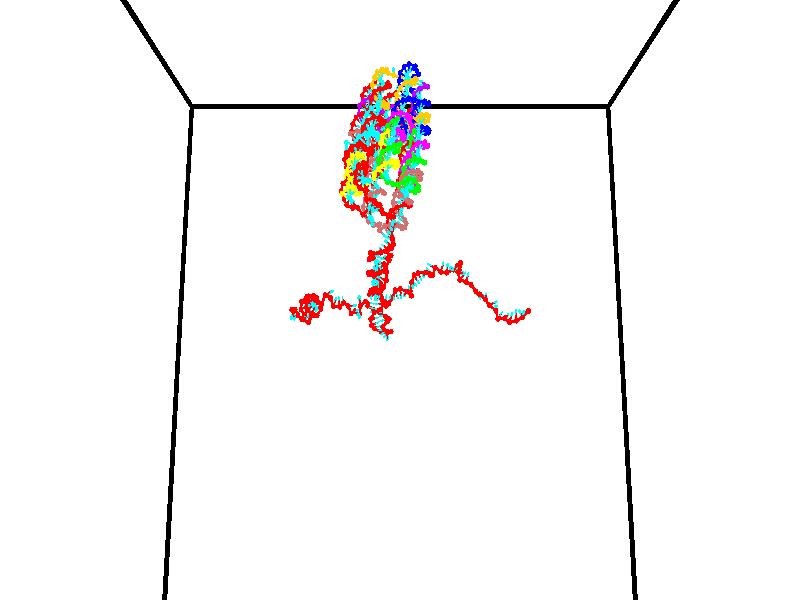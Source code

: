 // switches for output
#declare DRAW_BASES = 1; // possible values are 0, 1; only relevant for DNA ribbons
#declare DRAW_BASES_TYPE = 3; // possible values are 1, 2, 3; only relevant for DNA ribbons
#declare DRAW_FOG = 0; // set to 1 to enable fog

#include "colors.inc"

#include "transforms.inc"
background { rgb <1, 1, 1>}

#default {
   normal{
       ripples 0.25
       frequency 0.20
       turbulence 0.2
       lambda 5
   }
	finish {
		phong 0.1
		phong_size 40.
	}
}

// original window dimensions: 1024x640


// camera settings

camera {
	sky <0, 0.179814, -0.983701>
	up <0, 0.179814, -0.983701>
	right 1.6 * <1, 0, 0>
	location <35, 94.9851, 44.8844>
	look_at <35, 29.7336, 32.9568>
	direction <0, -65.2515, -11.9276>
	angle 67.0682
}


# declare cpy_camera_pos = <35, 94.9851, 44.8844>;
# if (DRAW_FOG = 1)
fog {
	fog_type 2
	up vnormalize(cpy_camera_pos)
	color rgbt<1,1,1,0.3>
	distance 1e-5
	fog_alt 3e-3
	fog_offset 56
}
# end


// LIGHTS

# declare lum = 6;
global_settings {
	ambient_light rgb lum * <0.05, 0.05, 0.05>
	max_trace_level 15
}# declare cpy_direct_light_amount = 0.25;
light_source
{	1000 * <-1, -1.16352, -0.803886>,
	rgb lum * cpy_direct_light_amount
	parallel
}

light_source
{	1000 * <1, 1.16352, 0.803886>,
	rgb lum * cpy_direct_light_amount
	parallel
}

// strand 0

// nucleotide -1

// particle -1
sphere {
	<24.134302, 35.188175, 34.783974> 0.250000
	pigment { color rgbt <1,0,0,0> }
	no_shadow
}
cylinder {
	<24.222031, 34.979435, 35.113720>,  <24.274668, 34.854191, 35.311565>, 0.100000
	pigment { color rgbt <1,0,0,0> }
	no_shadow
}
cylinder {
	<24.222031, 34.979435, 35.113720>,  <24.134302, 35.188175, 34.783974>, 0.100000
	pigment { color rgbt <1,0,0,0> }
	no_shadow
}

// particle -1
sphere {
	<24.222031, 34.979435, 35.113720> 0.100000
	pigment { color rgbt <1,0,0,0> }
	no_shadow
}
sphere {
	0, 1
	scale<0.080000,0.200000,0.300000>
	matrix <-0.596368, -0.740417, -0.310045,
		0.772168, -0.423623, -0.473604,
		0.219322, -0.521849, 0.824361,
		24.287827, 34.822880, 35.361027>
	pigment { color rgbt <0,1,1,0> }
	no_shadow
}
cylinder {
	<24.344337, 34.527233, 34.656734>,  <24.134302, 35.188175, 34.783974>, 0.130000
	pigment { color rgbt <1,0,0,0> }
	no_shadow
}

// nucleotide -1

// particle -1
sphere {
	<24.344337, 34.527233, 34.656734> 0.250000
	pigment { color rgbt <1,0,0,0> }
	no_shadow
}
cylinder {
	<24.170963, 34.523651, 35.017189>,  <24.066938, 34.521503, 35.233463>, 0.100000
	pigment { color rgbt <1,0,0,0> }
	no_shadow
}
cylinder {
	<24.170963, 34.523651, 35.017189>,  <24.344337, 34.527233, 34.656734>, 0.100000
	pigment { color rgbt <1,0,0,0> }
	no_shadow
}

// particle -1
sphere {
	<24.170963, 34.523651, 35.017189> 0.100000
	pigment { color rgbt <1,0,0,0> }
	no_shadow
}
sphere {
	0, 1
	scale<0.080000,0.200000,0.300000>
	matrix <-0.636770, -0.704544, -0.313276,
		0.637697, -0.709604, 0.299674,
		-0.433436, -0.008952, 0.901140,
		24.040932, 34.520966, 35.287533>
	pigment { color rgbt <0,1,1,0> }
	no_shadow
}
cylinder {
	<24.535147, 33.868385, 35.029999>,  <24.344337, 34.527233, 34.656734>, 0.130000
	pigment { color rgbt <1,0,0,0> }
	no_shadow
}

// nucleotide -1

// particle -1
sphere {
	<24.535147, 33.868385, 35.029999> 0.250000
	pigment { color rgbt <1,0,0,0> }
	no_shadow
}
cylinder {
	<24.732418, 33.587692, 35.235657>,  <24.850780, 33.419277, 35.359051>, 0.100000
	pigment { color rgbt <1,0,0,0> }
	no_shadow
}
cylinder {
	<24.732418, 33.587692, 35.235657>,  <24.535147, 33.868385, 35.029999>, 0.100000
	pigment { color rgbt <1,0,0,0> }
	no_shadow
}

// particle -1
sphere {
	<24.732418, 33.587692, 35.235657> 0.100000
	pigment { color rgbt <1,0,0,0> }
	no_shadow
}
sphere {
	0, 1
	scale<0.080000,0.200000,0.300000>
	matrix <0.807934, 0.150363, -0.569766,
		0.322514, 0.696393, 0.641109,
		0.493180, -0.701732, 0.514146,
		24.880373, 33.377174, 35.389900>
	pigment { color rgbt <0,1,1,0> }
	no_shadow
}
cylinder {
	<25.004261, 34.170525, 35.441307>,  <24.535147, 33.868385, 35.029999>, 0.130000
	pigment { color rgbt <1,0,0,0> }
	no_shadow
}

// nucleotide -1

// particle -1
sphere {
	<25.004261, 34.170525, 35.441307> 0.250000
	pigment { color rgbt <1,0,0,0> }
	no_shadow
}
cylinder {
	<25.138700, 33.812328, 35.324596>,  <25.219364, 33.597412, 35.254570>, 0.100000
	pigment { color rgbt <1,0,0,0> }
	no_shadow
}
cylinder {
	<25.138700, 33.812328, 35.324596>,  <25.004261, 34.170525, 35.441307>, 0.100000
	pigment { color rgbt <1,0,0,0> }
	no_shadow
}

// particle -1
sphere {
	<25.138700, 33.812328, 35.324596> 0.100000
	pigment { color rgbt <1,0,0,0> }
	no_shadow
}
sphere {
	0, 1
	scale<0.080000,0.200000,0.300000>
	matrix <0.855002, 0.420025, -0.304222,
		0.394982, -0.147223, 0.906815,
		0.336097, -0.895491, -0.291779,
		25.239529, 33.543682, 35.237064>
	pigment { color rgbt <0,1,1,0> }
	no_shadow
}
cylinder {
	<25.646015, 33.934162, 35.647190>,  <25.004261, 34.170525, 35.441307>, 0.130000
	pigment { color rgbt <1,0,0,0> }
	no_shadow
}

// nucleotide -1

// particle -1
sphere {
	<25.646015, 33.934162, 35.647190> 0.250000
	pigment { color rgbt <1,0,0,0> }
	no_shadow
}
cylinder {
	<25.600027, 33.687965, 35.335304>,  <25.572433, 33.540245, 35.148174>, 0.100000
	pigment { color rgbt <1,0,0,0> }
	no_shadow
}
cylinder {
	<25.600027, 33.687965, 35.335304>,  <25.646015, 33.934162, 35.647190>, 0.100000
	pigment { color rgbt <1,0,0,0> }
	no_shadow
}

// particle -1
sphere {
	<25.600027, 33.687965, 35.335304> 0.100000
	pigment { color rgbt <1,0,0,0> }
	no_shadow
}
sphere {
	0, 1
	scale<0.080000,0.200000,0.300000>
	matrix <0.940404, 0.185439, -0.285050,
		0.320036, -0.766016, 0.557492,
		-0.114972, -0.615493, -0.779711,
		25.565535, 33.503319, 35.101391>
	pigment { color rgbt <0,1,1,0> }
	no_shadow
}
cylinder {
	<26.077738, 34.082485, 34.988605>,  <25.646015, 33.934162, 35.647190>, 0.130000
	pigment { color rgbt <1,0,0,0> }
	no_shadow
}

// nucleotide -1

// particle -1
sphere {
	<26.077738, 34.082485, 34.988605> 0.250000
	pigment { color rgbt <1,0,0,0> }
	no_shadow
}
cylinder {
	<26.167288, 34.218239, 34.623158>,  <26.221018, 34.299690, 34.403889>, 0.100000
	pigment { color rgbt <1,0,0,0> }
	no_shadow
}
cylinder {
	<26.167288, 34.218239, 34.623158>,  <26.077738, 34.082485, 34.988605>, 0.100000
	pigment { color rgbt <1,0,0,0> }
	no_shadow
}

// particle -1
sphere {
	<26.167288, 34.218239, 34.623158> 0.100000
	pigment { color rgbt <1,0,0,0> }
	no_shadow
}
sphere {
	0, 1
	scale<0.080000,0.200000,0.300000>
	matrix <-0.561757, -0.721096, -0.405524,
		-0.796435, 0.604017, 0.029217,
		0.223875, 0.339386, -0.913618,
		26.234451, 34.320053, 34.349072>
	pigment { color rgbt <0,1,1,0> }
	no_shadow
}
cylinder {
	<25.517885, 34.031475, 34.598705>,  <26.077738, 34.082485, 34.988605>, 0.130000
	pigment { color rgbt <1,0,0,0> }
	no_shadow
}

// nucleotide -1

// particle -1
sphere {
	<25.517885, 34.031475, 34.598705> 0.250000
	pigment { color rgbt <1,0,0,0> }
	no_shadow
}
cylinder {
	<25.843449, 34.008221, 34.367474>,  <26.038786, 33.994267, 34.228733>, 0.100000
	pigment { color rgbt <1,0,0,0> }
	no_shadow
}
cylinder {
	<25.843449, 34.008221, 34.367474>,  <25.517885, 34.031475, 34.598705>, 0.100000
	pigment { color rgbt <1,0,0,0> }
	no_shadow
}

// particle -1
sphere {
	<25.843449, 34.008221, 34.367474> 0.100000
	pigment { color rgbt <1,0,0,0> }
	no_shadow
}
sphere {
	0, 1
	scale<0.080000,0.200000,0.300000>
	matrix <-0.384495, -0.799826, -0.460915,
		-0.435568, 0.597410, -0.673336,
		0.813907, -0.058135, -0.578080,
		26.087620, 33.990780, 34.194050>
	pigment { color rgbt <0,1,1,0> }
	no_shadow
}
cylinder {
	<25.341257, 34.246468, 33.880566>,  <25.517885, 34.031475, 34.598705>, 0.130000
	pigment { color rgbt <1,0,0,0> }
	no_shadow
}

// nucleotide -1

// particle -1
sphere {
	<25.341257, 34.246468, 33.880566> 0.250000
	pigment { color rgbt <1,0,0,0> }
	no_shadow
}
cylinder {
	<25.615213, 33.972725, 33.980629>,  <25.779587, 33.808479, 34.040665>, 0.100000
	pigment { color rgbt <1,0,0,0> }
	no_shadow
}
cylinder {
	<25.615213, 33.972725, 33.980629>,  <25.341257, 34.246468, 33.880566>, 0.100000
	pigment { color rgbt <1,0,0,0> }
	no_shadow
}

// particle -1
sphere {
	<25.615213, 33.972725, 33.980629> 0.100000
	pigment { color rgbt <1,0,0,0> }
	no_shadow
}
sphere {
	0, 1
	scale<0.080000,0.200000,0.300000>
	matrix <-0.594914, -0.723429, -0.350325,
		0.420717, 0.091114, -0.902605,
		0.684890, -0.684360, 0.250154,
		25.820681, 33.767418, 34.055676>
	pigment { color rgbt <0,1,1,0> }
	no_shadow
}
cylinder {
	<25.606045, 33.786304, 33.379337>,  <25.341257, 34.246468, 33.880566>, 0.130000
	pigment { color rgbt <1,0,0,0> }
	no_shadow
}

// nucleotide -1

// particle -1
sphere {
	<25.606045, 33.786304, 33.379337> 0.250000
	pigment { color rgbt <1,0,0,0> }
	no_shadow
}
cylinder {
	<25.649614, 33.548649, 33.698116>,  <25.675756, 33.406055, 33.889385>, 0.100000
	pigment { color rgbt <1,0,0,0> }
	no_shadow
}
cylinder {
	<25.649614, 33.548649, 33.698116>,  <25.606045, 33.786304, 33.379337>, 0.100000
	pigment { color rgbt <1,0,0,0> }
	no_shadow
}

// particle -1
sphere {
	<25.649614, 33.548649, 33.698116> 0.100000
	pigment { color rgbt <1,0,0,0> }
	no_shadow
}
sphere {
	0, 1
	scale<0.080000,0.200000,0.300000>
	matrix <-0.426742, -0.752035, -0.502329,
		0.897790, -0.285377, -0.335459,
		0.108924, -0.594141, 0.796952,
		25.682291, 33.370407, 33.937202>
	pigment { color rgbt <0,1,1,0> }
	no_shadow
}
cylinder {
	<25.993086, 33.304749, 33.246284>,  <25.606045, 33.786304, 33.379337>, 0.130000
	pigment { color rgbt <1,0,0,0> }
	no_shadow
}

// nucleotide -1

// particle -1
sphere {
	<25.993086, 33.304749, 33.246284> 0.250000
	pigment { color rgbt <1,0,0,0> }
	no_shadow
}
cylinder {
	<25.834316, 33.114071, 33.560028>,  <25.739054, 32.999664, 33.748276>, 0.100000
	pigment { color rgbt <1,0,0,0> }
	no_shadow
}
cylinder {
	<25.834316, 33.114071, 33.560028>,  <25.993086, 33.304749, 33.246284>, 0.100000
	pigment { color rgbt <1,0,0,0> }
	no_shadow
}

// particle -1
sphere {
	<25.834316, 33.114071, 33.560028> 0.100000
	pigment { color rgbt <1,0,0,0> }
	no_shadow
}
sphere {
	0, 1
	scale<0.080000,0.200000,0.300000>
	matrix <-0.138566, -0.813643, -0.564610,
		0.907332, -0.332792, 0.256901,
		-0.396923, -0.476691, 0.784358,
		25.715239, 32.971066, 33.795334>
	pigment { color rgbt <0,1,1,0> }
	no_shadow
}
cylinder {
	<26.298134, 32.718956, 33.309780>,  <25.993086, 33.304749, 33.246284>, 0.130000
	pigment { color rgbt <1,0,0,0> }
	no_shadow
}

// nucleotide -1

// particle -1
sphere {
	<26.298134, 32.718956, 33.309780> 0.250000
	pigment { color rgbt <1,0,0,0> }
	no_shadow
}
cylinder {
	<25.959549, 32.626774, 33.501778>,  <25.756399, 32.571465, 33.616978>, 0.100000
	pigment { color rgbt <1,0,0,0> }
	no_shadow
}
cylinder {
	<25.959549, 32.626774, 33.501778>,  <26.298134, 32.718956, 33.309780>, 0.100000
	pigment { color rgbt <1,0,0,0> }
	no_shadow
}

// particle -1
sphere {
	<25.959549, 32.626774, 33.501778> 0.100000
	pigment { color rgbt <1,0,0,0> }
	no_shadow
}
sphere {
	0, 1
	scale<0.080000,0.200000,0.300000>
	matrix <-0.041904, -0.869855, -0.491525,
		0.530800, -0.436170, 0.726641,
		-0.846461, -0.230452, 0.479997,
		25.705610, 32.557640, 33.645775>
	pigment { color rgbt <0,1,1,0> }
	no_shadow
}
cylinder {
	<26.327377, 32.034870, 33.613304>,  <26.298134, 32.718956, 33.309780>, 0.130000
	pigment { color rgbt <1,0,0,0> }
	no_shadow
}

// nucleotide -1

// particle -1
sphere {
	<26.327377, 32.034870, 33.613304> 0.250000
	pigment { color rgbt <1,0,0,0> }
	no_shadow
}
cylinder {
	<25.940454, 32.117664, 33.554688>,  <25.708302, 32.167339, 33.519520>, 0.100000
	pigment { color rgbt <1,0,0,0> }
	no_shadow
}
cylinder {
	<25.940454, 32.117664, 33.554688>,  <26.327377, 32.034870, 33.613304>, 0.100000
	pigment { color rgbt <1,0,0,0> }
	no_shadow
}

// particle -1
sphere {
	<25.940454, 32.117664, 33.554688> 0.100000
	pigment { color rgbt <1,0,0,0> }
	no_shadow
}
sphere {
	0, 1
	scale<0.080000,0.200000,0.300000>
	matrix <-0.118178, -0.879141, -0.461677,
		-0.224387, -0.429266, 0.874861,
		-0.967308, 0.206984, -0.146538,
		25.650263, 32.179760, 33.510727>
	pigment { color rgbt <0,1,1,0> }
	no_shadow
}
cylinder {
	<25.802263, 31.666309, 33.104549>,  <26.327377, 32.034870, 33.613304>, 0.130000
	pigment { color rgbt <1,0,0,0> }
	no_shadow
}

// nucleotide -1

// particle -1
sphere {
	<25.802263, 31.666309, 33.104549> 0.250000
	pigment { color rgbt <1,0,0,0> }
	no_shadow
}
cylinder {
	<25.558187, 31.487164, 33.365955>,  <25.411741, 31.379677, 33.522800>, 0.100000
	pigment { color rgbt <1,0,0,0> }
	no_shadow
}
cylinder {
	<25.558187, 31.487164, 33.365955>,  <25.802263, 31.666309, 33.104549>, 0.100000
	pigment { color rgbt <1,0,0,0> }
	no_shadow
}

// particle -1
sphere {
	<25.558187, 31.487164, 33.365955> 0.100000
	pigment { color rgbt <1,0,0,0> }
	no_shadow
}
sphere {
	0, 1
	scale<0.080000,0.200000,0.300000>
	matrix <-0.092589, 0.859544, 0.502604,
		-0.786825, 0.246176, -0.565953,
		-0.610191, -0.447862, 0.653518,
		25.375130, 31.352804, 33.562012>
	pigment { color rgbt <0,1,1,0> }
	no_shadow
}
cylinder {
	<25.085186, 31.891644, 33.037357>,  <25.802263, 31.666309, 33.104549>, 0.130000
	pigment { color rgbt <1,0,0,0> }
	no_shadow
}

// nucleotide -1

// particle -1
sphere {
	<25.085186, 31.891644, 33.037357> 0.250000
	pigment { color rgbt <1,0,0,0> }
	no_shadow
}
cylinder {
	<25.247715, 31.791632, 33.388901>,  <25.345232, 31.731625, 33.599827>, 0.100000
	pigment { color rgbt <1,0,0,0> }
	no_shadow
}
cylinder {
	<25.247715, 31.791632, 33.388901>,  <25.085186, 31.891644, 33.037357>, 0.100000
	pigment { color rgbt <1,0,0,0> }
	no_shadow
}

// particle -1
sphere {
	<25.247715, 31.791632, 33.388901> 0.100000
	pigment { color rgbt <1,0,0,0> }
	no_shadow
}
sphere {
	0, 1
	scale<0.080000,0.200000,0.300000>
	matrix <-0.108099, 0.941925, 0.317949,
		-0.907312, -0.224194, 0.355700,
		0.406325, -0.250028, 0.878855,
		25.369612, 31.716623, 33.652557>
	pigment { color rgbt <0,1,1,0> }
	no_shadow
}
cylinder {
	<24.569609, 32.091305, 33.545670>,  <25.085186, 31.891644, 33.037357>, 0.130000
	pigment { color rgbt <1,0,0,0> }
	no_shadow
}

// nucleotide -1

// particle -1
sphere {
	<24.569609, 32.091305, 33.545670> 0.250000
	pigment { color rgbt <1,0,0,0> }
	no_shadow
}
cylinder {
	<24.955935, 32.085320, 33.649193>,  <25.187729, 32.081730, 33.711308>, 0.100000
	pigment { color rgbt <1,0,0,0> }
	no_shadow
}
cylinder {
	<24.955935, 32.085320, 33.649193>,  <24.569609, 32.091305, 33.545670>, 0.100000
	pigment { color rgbt <1,0,0,0> }
	no_shadow
}

// particle -1
sphere {
	<24.955935, 32.085320, 33.649193> 0.100000
	pigment { color rgbt <1,0,0,0> }
	no_shadow
}
sphere {
	0, 1
	scale<0.080000,0.200000,0.300000>
	matrix <-0.124034, 0.849988, 0.511992,
		-0.227644, -0.526590, 0.819074,
		0.965813, -0.014959, 0.258810,
		25.245678, 32.080833, 33.726837>
	pigment { color rgbt <0,1,1,0> }
	no_shadow
}
cylinder {
	<24.589262, 32.368568, 34.281639>,  <24.569609, 32.091305, 33.545670>, 0.130000
	pigment { color rgbt <1,0,0,0> }
	no_shadow
}

// nucleotide -1

// particle -1
sphere {
	<24.589262, 32.368568, 34.281639> 0.250000
	pigment { color rgbt <1,0,0,0> }
	no_shadow
}
cylinder {
	<24.941038, 32.412273, 34.096317>,  <25.152103, 32.438496, 33.985123>, 0.100000
	pigment { color rgbt <1,0,0,0> }
	no_shadow
}
cylinder {
	<24.941038, 32.412273, 34.096317>,  <24.589262, 32.368568, 34.281639>, 0.100000
	pigment { color rgbt <1,0,0,0> }
	no_shadow
}

// particle -1
sphere {
	<24.941038, 32.412273, 34.096317> 0.100000
	pigment { color rgbt <1,0,0,0> }
	no_shadow
}
sphere {
	0, 1
	scale<0.080000,0.200000,0.300000>
	matrix <0.179025, 0.825925, 0.534601,
		0.441065, -0.553092, 0.706790,
		0.879438, 0.109261, -0.463303,
		25.204870, 32.445053, 33.957325>
	pigment { color rgbt <0,1,1,0> }
	no_shadow
}
cylinder {
	<24.987751, 32.598225, 34.788765>,  <24.589262, 32.368568, 34.281639>, 0.130000
	pigment { color rgbt <1,0,0,0> }
	no_shadow
}

// nucleotide -1

// particle -1
sphere {
	<24.987751, 32.598225, 34.788765> 0.250000
	pigment { color rgbt <1,0,0,0> }
	no_shadow
}
cylinder {
	<25.215034, 32.720036, 34.482979>,  <25.351404, 32.793121, 34.299507>, 0.100000
	pigment { color rgbt <1,0,0,0> }
	no_shadow
}
cylinder {
	<25.215034, 32.720036, 34.482979>,  <24.987751, 32.598225, 34.788765>, 0.100000
	pigment { color rgbt <1,0,0,0> }
	no_shadow
}

// particle -1
sphere {
	<25.215034, 32.720036, 34.482979> 0.100000
	pigment { color rgbt <1,0,0,0> }
	no_shadow
}
sphere {
	0, 1
	scale<0.080000,0.200000,0.300000>
	matrix <0.317299, 0.776079, 0.544998,
		0.759252, -0.552235, 0.344346,
		0.568206, 0.304530, -0.764463,
		25.385496, 32.811394, 34.253639>
	pigment { color rgbt <0,1,1,0> }
	no_shadow
}
cylinder {
	<25.600552, 32.791599, 35.082008>,  <24.987751, 32.598225, 34.788765>, 0.130000
	pigment { color rgbt <1,0,0,0> }
	no_shadow
}

// nucleotide -1

// particle -1
sphere {
	<25.600552, 32.791599, 35.082008> 0.250000
	pigment { color rgbt <1,0,0,0> }
	no_shadow
}
cylinder {
	<25.594707, 32.970268, 34.724178>,  <25.591200, 33.077469, 34.509480>, 0.100000
	pigment { color rgbt <1,0,0,0> }
	no_shadow
}
cylinder {
	<25.594707, 32.970268, 34.724178>,  <25.600552, 32.791599, 35.082008>, 0.100000
	pigment { color rgbt <1,0,0,0> }
	no_shadow
}

// particle -1
sphere {
	<25.594707, 32.970268, 34.724178> 0.100000
	pigment { color rgbt <1,0,0,0> }
	no_shadow
}
sphere {
	0, 1
	scale<0.080000,0.200000,0.300000>
	matrix <0.386103, 0.827803, 0.407022,
		0.922340, -0.339452, -0.184556,
		-0.014611, 0.446670, -0.894580,
		25.590324, 33.104271, 34.455803>
	pigment { color rgbt <0,1,1,0> }
	no_shadow
}
cylinder {
	<26.377077, 32.980175, 34.918655>,  <25.600552, 32.791599, 35.082008>, 0.130000
	pigment { color rgbt <1,0,0,0> }
	no_shadow
}

// nucleotide -1

// particle -1
sphere {
	<26.377077, 32.980175, 34.918655> 0.250000
	pigment { color rgbt <1,0,0,0> }
	no_shadow
}
cylinder {
	<26.081526, 33.214481, 34.785427>,  <25.904194, 33.355064, 34.705490>, 0.100000
	pigment { color rgbt <1,0,0,0> }
	no_shadow
}
cylinder {
	<26.081526, 33.214481, 34.785427>,  <26.377077, 32.980175, 34.918655>, 0.100000
	pigment { color rgbt <1,0,0,0> }
	no_shadow
}

// particle -1
sphere {
	<26.081526, 33.214481, 34.785427> 0.100000
	pigment { color rgbt <1,0,0,0> }
	no_shadow
}
sphere {
	0, 1
	scale<0.080000,0.200000,0.300000>
	matrix <0.468689, 0.801890, 0.370544,
		0.484135, 0.117682, -0.867043,
		-0.738880, 0.585767, -0.333067,
		25.859861, 33.390213, 34.685509>
	pigment { color rgbt <0,1,1,0> }
	no_shadow
}
cylinder {
	<26.740831, 32.868008, 34.329708>,  <26.377077, 32.980175, 34.918655>, 0.130000
	pigment { color rgbt <1,0,0,0> }
	no_shadow
}

// nucleotide -1

// particle -1
sphere {
	<26.740831, 32.868008, 34.329708> 0.250000
	pigment { color rgbt <1,0,0,0> }
	no_shadow
}
cylinder {
	<26.451078, 33.140507, 34.287415>,  <26.277227, 33.304005, 34.262039>, 0.100000
	pigment { color rgbt <1,0,0,0> }
	no_shadow
}
cylinder {
	<26.451078, 33.140507, 34.287415>,  <26.740831, 32.868008, 34.329708>, 0.100000
	pigment { color rgbt <1,0,0,0> }
	no_shadow
}

// particle -1
sphere {
	<26.451078, 33.140507, 34.287415> 0.100000
	pigment { color rgbt <1,0,0,0> }
	no_shadow
}
sphere {
	0, 1
	scale<0.080000,0.200000,0.300000>
	matrix <0.571262, 0.679001, 0.461105,
		0.385916, 0.273615, -0.881024,
		-0.724382, 0.681243, -0.105732,
		26.233765, 33.344879, 34.255695>
	pigment { color rgbt <0,1,1,0> }
	no_shadow
}
cylinder {
	<26.932064, 33.482777, 33.964958>,  <26.740831, 32.868008, 34.329708>, 0.130000
	pigment { color rgbt <1,0,0,0> }
	no_shadow
}

// nucleotide -1

// particle -1
sphere {
	<26.932064, 33.482777, 33.964958> 0.250000
	pigment { color rgbt <1,0,0,0> }
	no_shadow
}
cylinder {
	<26.643185, 33.546230, 34.234257>,  <26.469856, 33.584305, 34.395836>, 0.100000
	pigment { color rgbt <1,0,0,0> }
	no_shadow
}
cylinder {
	<26.643185, 33.546230, 34.234257>,  <26.932064, 33.482777, 33.964958>, 0.100000
	pigment { color rgbt <1,0,0,0> }
	no_shadow
}

// particle -1
sphere {
	<26.643185, 33.546230, 34.234257> 0.100000
	pigment { color rgbt <1,0,0,0> }
	no_shadow
}
sphere {
	0, 1
	scale<0.080000,0.200000,0.300000>
	matrix <0.453788, 0.843257, 0.288088,
		-0.522019, 0.513569, -0.680987,
		-0.722200, 0.158636, 0.673247,
		26.426525, 33.593822, 34.436230>
	pigment { color rgbt <0,1,1,0> }
	no_shadow
}
cylinder {
	<27.195526, 33.256241, 33.174736>,  <26.932064, 33.482777, 33.964958>, 0.130000
	pigment { color rgbt <1,0,0,0> }
	no_shadow
}

// nucleotide -1

// particle -1
sphere {
	<27.195526, 33.256241, 33.174736> 0.250000
	pigment { color rgbt <1,0,0,0> }
	no_shadow
}
cylinder {
	<27.537714, 33.161430, 32.990566>,  <27.743027, 33.104546, 32.880066>, 0.100000
	pigment { color rgbt <1,0,0,0> }
	no_shadow
}
cylinder {
	<27.537714, 33.161430, 32.990566>,  <27.195526, 33.256241, 33.174736>, 0.100000
	pigment { color rgbt <1,0,0,0> }
	no_shadow
}

// particle -1
sphere {
	<27.537714, 33.161430, 32.990566> 0.100000
	pigment { color rgbt <1,0,0,0> }
	no_shadow
}
sphere {
	0, 1
	scale<0.080000,0.200000,0.300000>
	matrix <0.094553, -0.802662, 0.588892,
		-0.509148, -0.547314, -0.664241,
		0.855470, -0.237027, -0.460424,
		27.794355, 33.090321, 32.852440>
	pigment { color rgbt <0,1,1,0> }
	no_shadow
}
cylinder {
	<27.804937, 33.565140, 33.472649>,  <27.195526, 33.256241, 33.174736>, 0.130000
	pigment { color rgbt <1,0,0,0> }
	no_shadow
}

// nucleotide -1

// particle -1
sphere {
	<27.804937, 33.565140, 33.472649> 0.250000
	pigment { color rgbt <1,0,0,0> }
	no_shadow
}
cylinder {
	<27.871580, 33.170750, 33.476490>,  <27.911566, 32.934116, 33.478794>, 0.100000
	pigment { color rgbt <1,0,0,0> }
	no_shadow
}
cylinder {
	<27.871580, 33.170750, 33.476490>,  <27.804937, 33.565140, 33.472649>, 0.100000
	pigment { color rgbt <1,0,0,0> }
	no_shadow
}

// particle -1
sphere {
	<27.871580, 33.170750, 33.476490> 0.100000
	pigment { color rgbt <1,0,0,0> }
	no_shadow
}
sphere {
	0, 1
	scale<0.080000,0.200000,0.300000>
	matrix <0.985052, 0.166869, 0.042743,
		-0.043746, 0.002338, 0.999040,
		0.166609, -0.985976, 0.009603,
		27.921562, 32.874958, 33.479370>
	pigment { color rgbt <0,1,1,0> }
	no_shadow
}
cylinder {
	<28.083374, 33.350845, 34.185833>,  <27.804937, 33.565140, 33.472649>, 0.130000
	pigment { color rgbt <1,0,0,0> }
	no_shadow
}

// nucleotide -1

// particle -1
sphere {
	<28.083374, 33.350845, 34.185833> 0.250000
	pigment { color rgbt <1,0,0,0> }
	no_shadow
}
cylinder {
	<28.188532, 33.203564, 33.829113>,  <28.251627, 33.115196, 33.615082>, 0.100000
	pigment { color rgbt <1,0,0,0> }
	no_shadow
}
cylinder {
	<28.188532, 33.203564, 33.829113>,  <28.083374, 33.350845, 34.185833>, 0.100000
	pigment { color rgbt <1,0,0,0> }
	no_shadow
}

// particle -1
sphere {
	<28.188532, 33.203564, 33.829113> 0.100000
	pigment { color rgbt <1,0,0,0> }
	no_shadow
}
sphere {
	0, 1
	scale<0.080000,0.200000,0.300000>
	matrix <0.920666, 0.372169, 0.117743,
		0.288548, -0.852008, 0.436833,
		0.262894, -0.368203, -0.891804,
		28.267401, 33.093102, 33.561573>
	pigment { color rgbt <0,1,1,0> }
	no_shadow
}
cylinder {
	<28.724958, 32.961620, 34.148823>,  <28.083374, 33.350845, 34.185833>, 0.130000
	pigment { color rgbt <1,0,0,0> }
	no_shadow
}

// nucleotide -1

// particle -1
sphere {
	<28.724958, 32.961620, 34.148823> 0.250000
	pigment { color rgbt <1,0,0,0> }
	no_shadow
}
cylinder {
	<28.673674, 33.097775, 33.776222>,  <28.642902, 33.179466, 33.552662>, 0.100000
	pigment { color rgbt <1,0,0,0> }
	no_shadow
}
cylinder {
	<28.673674, 33.097775, 33.776222>,  <28.724958, 32.961620, 34.148823>, 0.100000
	pigment { color rgbt <1,0,0,0> }
	no_shadow
}

// particle -1
sphere {
	<28.673674, 33.097775, 33.776222> 0.100000
	pigment { color rgbt <1,0,0,0> }
	no_shadow
}
sphere {
	0, 1
	scale<0.080000,0.200000,0.300000>
	matrix <0.985026, 0.152867, -0.079720,
		0.115261, -0.927777, -0.354887,
		-0.128213, 0.340385, -0.931504,
		28.635210, 33.199890, 33.496773>
	pigment { color rgbt <0,1,1,0> }
	no_shadow
}
cylinder {
	<29.060070, 32.592049, 33.736462>,  <28.724958, 32.961620, 34.148823>, 0.130000
	pigment { color rgbt <1,0,0,0> }
	no_shadow
}

// nucleotide -1

// particle -1
sphere {
	<29.060070, 32.592049, 33.736462> 0.250000
	pigment { color rgbt <1,0,0,0> }
	no_shadow
}
cylinder {
	<29.035875, 32.961361, 33.584724>,  <29.021358, 33.182949, 33.493683>, 0.100000
	pigment { color rgbt <1,0,0,0> }
	no_shadow
}
cylinder {
	<29.035875, 32.961361, 33.584724>,  <29.060070, 32.592049, 33.736462>, 0.100000
	pigment { color rgbt <1,0,0,0> }
	no_shadow
}

// particle -1
sphere {
	<29.035875, 32.961361, 33.584724> 0.100000
	pigment { color rgbt <1,0,0,0> }
	no_shadow
}
sphere {
	0, 1
	scale<0.080000,0.200000,0.300000>
	matrix <0.983071, -0.010747, -0.182908,
		-0.172952, -0.383987, -0.906996,
		-0.060487, 0.923276, -0.379345,
		29.017729, 33.238342, 33.470921>
	pigment { color rgbt <0,1,1,0> }
	no_shadow
}
cylinder {
	<29.590633, 32.973705, 34.071766>,  <29.060070, 32.592049, 33.736462>, 0.130000
	pigment { color rgbt <1,0,0,0> }
	no_shadow
}

// nucleotide -1

// particle -1
sphere {
	<29.590633, 32.973705, 34.071766> 0.250000
	pigment { color rgbt <1,0,0,0> }
	no_shadow
}
cylinder {
	<29.980017, 33.065250, 34.072186>,  <30.213646, 33.120178, 34.072437>, 0.100000
	pigment { color rgbt <1,0,0,0> }
	no_shadow
}
cylinder {
	<29.980017, 33.065250, 34.072186>,  <29.590633, 32.973705, 34.071766>, 0.100000
	pigment { color rgbt <1,0,0,0> }
	no_shadow
}

// particle -1
sphere {
	<29.980017, 33.065250, 34.072186> 0.100000
	pigment { color rgbt <1,0,0,0> }
	no_shadow
}
sphere {
	0, 1
	scale<0.080000,0.200000,0.300000>
	matrix <0.157516, -0.673294, 0.722402,
		0.166035, -0.703064, -0.691473,
		0.973458, 0.228861, 0.001047,
		30.272055, 33.133907, 34.072498>
	pigment { color rgbt <0,1,1,0> }
	no_shadow
}
cylinder {
	<29.885881, 32.650959, 34.687393>,  <29.590633, 32.973705, 34.071766>, 0.130000
	pigment { color rgbt <1,0,0,0> }
	no_shadow
}

// nucleotide -1

// particle -1
sphere {
	<29.885881, 32.650959, 34.687393> 0.250000
	pigment { color rgbt <1,0,0,0> }
	no_shadow
}
cylinder {
	<30.239372, 32.789749, 34.561771>,  <30.451468, 32.873024, 34.486397>, 0.100000
	pigment { color rgbt <1,0,0,0> }
	no_shadow
}
cylinder {
	<30.239372, 32.789749, 34.561771>,  <29.885881, 32.650959, 34.687393>, 0.100000
	pigment { color rgbt <1,0,0,0> }
	no_shadow
}

// particle -1
sphere {
	<30.239372, 32.789749, 34.561771> 0.100000
	pigment { color rgbt <1,0,0,0> }
	no_shadow
}
sphere {
	0, 1
	scale<0.080000,0.200000,0.300000>
	matrix <0.464655, -0.570432, 0.677277,
		0.055852, -0.744456, -0.665331,
		0.883729, 0.346977, -0.314056,
		30.504490, 32.893841, 34.467556>
	pigment { color rgbt <0,1,1,0> }
	no_shadow
}
cylinder {
	<30.254307, 32.142914, 34.392471>,  <29.885881, 32.650959, 34.687393>, 0.130000
	pigment { color rgbt <1,0,0,0> }
	no_shadow
}

// nucleotide -1

// particle -1
sphere {
	<30.254307, 32.142914, 34.392471> 0.250000
	pigment { color rgbt <1,0,0,0> }
	no_shadow
}
cylinder {
	<30.451023, 32.418785, 34.605068>,  <30.569054, 32.584309, 34.732624>, 0.100000
	pigment { color rgbt <1,0,0,0> }
	no_shadow
}
cylinder {
	<30.451023, 32.418785, 34.605068>,  <30.254307, 32.142914, 34.392471>, 0.100000
	pigment { color rgbt <1,0,0,0> }
	no_shadow
}

// particle -1
sphere {
	<30.451023, 32.418785, 34.605068> 0.100000
	pigment { color rgbt <1,0,0,0> }
	no_shadow
}
sphere {
	0, 1
	scale<0.080000,0.200000,0.300000>
	matrix <0.405291, -0.721569, 0.561318,
		0.770637, -0.060643, -0.634383,
		0.491791, 0.689682, 0.531489,
		30.598560, 32.625690, 34.764515>
	pigment { color rgbt <0,1,1,0> }
	no_shadow
}
cylinder {
	<30.715054, 31.656542, 34.566647>,  <30.254307, 32.142914, 34.392471>, 0.130000
	pigment { color rgbt <1,0,0,0> }
	no_shadow
}

// nucleotide -1

// particle -1
sphere {
	<30.715054, 31.656542, 34.566647> 0.250000
	pigment { color rgbt <1,0,0,0> }
	no_shadow
}
cylinder {
	<30.733065, 31.997982, 34.774239>,  <30.743872, 32.202847, 34.898792>, 0.100000
	pigment { color rgbt <1,0,0,0> }
	no_shadow
}
cylinder {
	<30.733065, 31.997982, 34.774239>,  <30.715054, 31.656542, 34.566647>, 0.100000
	pigment { color rgbt <1,0,0,0> }
	no_shadow
}

// particle -1
sphere {
	<30.733065, 31.997982, 34.774239> 0.100000
	pigment { color rgbt <1,0,0,0> }
	no_shadow
}
sphere {
	0, 1
	scale<0.080000,0.200000,0.300000>
	matrix <0.421929, -0.487148, 0.764633,
		0.905510, 0.184542, -0.382094,
		0.045029, 0.853599, 0.518981,
		30.746574, 32.254063, 34.929932>
	pigment { color rgbt <0,1,1,0> }
	no_shadow
}
cylinder {
	<30.765526, 31.475658, 33.829212>,  <30.715054, 31.656542, 34.566647>, 0.130000
	pigment { color rgbt <1,0,0,0> }
	no_shadow
}

// nucleotide -1

// particle -1
sphere {
	<30.765526, 31.475658, 33.829212> 0.250000
	pigment { color rgbt <1,0,0,0> }
	no_shadow
}
cylinder {
	<30.696131, 31.486727, 33.435432>,  <30.654493, 31.493368, 33.199165>, 0.100000
	pigment { color rgbt <1,0,0,0> }
	no_shadow
}
cylinder {
	<30.696131, 31.486727, 33.435432>,  <30.765526, 31.475658, 33.829212>, 0.100000
	pigment { color rgbt <1,0,0,0> }
	no_shadow
}

// particle -1
sphere {
	<30.696131, 31.486727, 33.435432> 0.100000
	pigment { color rgbt <1,0,0,0> }
	no_shadow
}
sphere {
	0, 1
	scale<0.080000,0.200000,0.300000>
	matrix <-0.359324, -0.932475, 0.037112,
		-0.916946, 0.360173, 0.171714,
		-0.173485, 0.027672, -0.984448,
		30.644085, 31.495028, 33.140099>
	pigment { color rgbt <0,1,1,0> }
	no_shadow
}
cylinder {
	<31.297903, 31.138027, 33.365437>,  <30.765526, 31.475658, 33.829212>, 0.130000
	pigment { color rgbt <1,0,0,0> }
	no_shadow
}

// nucleotide -1

// particle -1
sphere {
	<31.297903, 31.138027, 33.365437> 0.250000
	pigment { color rgbt <1,0,0,0> }
	no_shadow
}
cylinder {
	<31.686583, 31.151005, 33.459034>,  <31.919790, 31.158792, 33.515194>, 0.100000
	pigment { color rgbt <1,0,0,0> }
	no_shadow
}
cylinder {
	<31.686583, 31.151005, 33.459034>,  <31.297903, 31.138027, 33.365437>, 0.100000
	pigment { color rgbt <1,0,0,0> }
	no_shadow
}

// particle -1
sphere {
	<31.686583, 31.151005, 33.459034> 0.100000
	pigment { color rgbt <1,0,0,0> }
	no_shadow
}
sphere {
	0, 1
	scale<0.080000,0.200000,0.300000>
	matrix <-0.220415, -0.231843, 0.947453,
		0.084992, -0.972212, -0.218129,
		0.971696, 0.032447, 0.233994,
		31.978092, 31.160738, 33.529232>
	pigment { color rgbt <0,1,1,0> }
	no_shadow
}
cylinder {
	<31.498413, 30.459089, 33.629585>,  <31.297903, 31.138027, 33.365437>, 0.130000
	pigment { color rgbt <1,0,0,0> }
	no_shadow
}

// nucleotide -1

// particle -1
sphere {
	<31.498413, 30.459089, 33.629585> 0.250000
	pigment { color rgbt <1,0,0,0> }
	no_shadow
}
cylinder {
	<31.753073, 30.732790, 33.771839>,  <31.905869, 30.897011, 33.857189>, 0.100000
	pigment { color rgbt <1,0,0,0> }
	no_shadow
}
cylinder {
	<31.753073, 30.732790, 33.771839>,  <31.498413, 30.459089, 33.629585>, 0.100000
	pigment { color rgbt <1,0,0,0> }
	no_shadow
}

// particle -1
sphere {
	<31.753073, 30.732790, 33.771839> 0.100000
	pigment { color rgbt <1,0,0,0> }
	no_shadow
}
sphere {
	0, 1
	scale<0.080000,0.200000,0.300000>
	matrix <-0.109687, -0.376128, 0.920052,
		0.763312, -0.624760, -0.164409,
		0.636651, 0.684253, 0.355632,
		31.944069, 30.938066, 33.878529>
	pigment { color rgbt <0,1,1,0> }
	no_shadow
}
cylinder {
	<32.090591, 30.196959, 33.930378>,  <31.498413, 30.459089, 33.629585>, 0.130000
	pigment { color rgbt <1,0,0,0> }
	no_shadow
}

// nucleotide -1

// particle -1
sphere {
	<32.090591, 30.196959, 33.930378> 0.250000
	pigment { color rgbt <1,0,0,0> }
	no_shadow
}
cylinder {
	<32.021374, 30.549658, 34.105915>,  <31.979843, 30.761276, 34.211235>, 0.100000
	pigment { color rgbt <1,0,0,0> }
	no_shadow
}
cylinder {
	<32.021374, 30.549658, 34.105915>,  <32.090591, 30.196959, 33.930378>, 0.100000
	pigment { color rgbt <1,0,0,0> }
	no_shadow
}

// particle -1
sphere {
	<32.021374, 30.549658, 34.105915> 0.100000
	pigment { color rgbt <1,0,0,0> }
	no_shadow
}
sphere {
	0, 1
	scale<0.080000,0.200000,0.300000>
	matrix <0.056901, -0.435868, 0.898210,
		0.983270, 0.180398, 0.025251,
		-0.173041, 0.881746, 0.438841,
		31.969461, 30.814182, 34.237568>
	pigment { color rgbt <0,1,1,0> }
	no_shadow
}
cylinder {
	<32.860382, 29.945932, 34.246727>,  <32.090591, 30.196959, 33.930378>, 0.130000
	pigment { color rgbt <1,0,0,0> }
	no_shadow
}

// nucleotide -1

// particle -1
sphere {
	<32.860382, 29.945932, 34.246727> 0.250000
	pigment { color rgbt <1,0,0,0> }
	no_shadow
}
cylinder {
	<32.876999, 30.344938, 34.223965>,  <32.886967, 30.584341, 34.210308>, 0.100000
	pigment { color rgbt <1,0,0,0> }
	no_shadow
}
cylinder {
	<32.876999, 30.344938, 34.223965>,  <32.860382, 29.945932, 34.246727>, 0.100000
	pigment { color rgbt <1,0,0,0> }
	no_shadow
}

// particle -1
sphere {
	<32.876999, 30.344938, 34.223965> 0.100000
	pigment { color rgbt <1,0,0,0> }
	no_shadow
}
sphere {
	0, 1
	scale<0.080000,0.200000,0.300000>
	matrix <0.077101, 0.053581, 0.995583,
		0.996158, -0.045743, -0.074683,
		0.041539, 0.997515, -0.056902,
		32.889462, 30.644194, 34.206894>
	pigment { color rgbt <0,1,1,0> }
	no_shadow
}
cylinder {
	<33.436497, 30.138546, 34.576527>,  <32.860382, 29.945932, 34.246727>, 0.130000
	pigment { color rgbt <1,0,0,0> }
	no_shadow
}

// nucleotide -1

// particle -1
sphere {
	<33.436497, 30.138546, 34.576527> 0.250000
	pigment { color rgbt <1,0,0,0> }
	no_shadow
}
cylinder {
	<33.168327, 30.435081, 34.588871>,  <33.007427, 30.613003, 34.596275>, 0.100000
	pigment { color rgbt <1,0,0,0> }
	no_shadow
}
cylinder {
	<33.168327, 30.435081, 34.588871>,  <33.436497, 30.138546, 34.576527>, 0.100000
	pigment { color rgbt <1,0,0,0> }
	no_shadow
}

// particle -1
sphere {
	<33.168327, 30.435081, 34.588871> 0.100000
	pigment { color rgbt <1,0,0,0> }
	no_shadow
}
sphere {
	0, 1
	scale<0.080000,0.200000,0.300000>
	matrix <0.139432, 0.085028, 0.986574,
		0.728762, 0.665723, -0.160371,
		-0.670421, 0.741339, 0.030858,
		32.967201, 30.657484, 34.598129>
	pigment { color rgbt <0,1,1,0> }
	no_shadow
}
cylinder {
	<33.858395, 30.793371, 34.882309>,  <33.436497, 30.138546, 34.576527>, 0.130000
	pigment { color rgbt <1,0,0,0> }
	no_shadow
}

// nucleotide -1

// particle -1
sphere {
	<33.858395, 30.793371, 34.882309> 0.250000
	pigment { color rgbt <1,0,0,0> }
	no_shadow
}
cylinder {
	<33.464554, 30.773535, 34.949360>,  <33.228249, 30.761633, 34.989590>, 0.100000
	pigment { color rgbt <1,0,0,0> }
	no_shadow
}
cylinder {
	<33.464554, 30.773535, 34.949360>,  <33.858395, 30.793371, 34.882309>, 0.100000
	pigment { color rgbt <1,0,0,0> }
	no_shadow
}

// particle -1
sphere {
	<33.464554, 30.773535, 34.949360> 0.100000
	pigment { color rgbt <1,0,0,0> }
	no_shadow
}
sphere {
	0, 1
	scale<0.080000,0.200000,0.300000>
	matrix <0.159242, 0.141063, 0.977110,
		-0.072101, 0.988758, -0.130994,
		-0.984603, -0.049591, 0.167623,
		33.169174, 30.758657, 34.999645>
	pigment { color rgbt <0,1,1,0> }
	no_shadow
}
cylinder {
	<33.657429, 31.384867, 35.198383>,  <33.858395, 30.793371, 34.882309>, 0.130000
	pigment { color rgbt <1,0,0,0> }
	no_shadow
}

// nucleotide -1

// particle -1
sphere {
	<33.657429, 31.384867, 35.198383> 0.250000
	pigment { color rgbt <1,0,0,0> }
	no_shadow
}
cylinder {
	<33.366631, 31.131693, 35.304867>,  <33.192150, 30.979788, 35.368759>, 0.100000
	pigment { color rgbt <1,0,0,0> }
	no_shadow
}
cylinder {
	<33.366631, 31.131693, 35.304867>,  <33.657429, 31.384867, 35.198383>, 0.100000
	pigment { color rgbt <1,0,0,0> }
	no_shadow
}

// particle -1
sphere {
	<33.366631, 31.131693, 35.304867> 0.100000
	pigment { color rgbt <1,0,0,0> }
	no_shadow
}
sphere {
	0, 1
	scale<0.080000,0.200000,0.300000>
	matrix <0.266065, 0.097743, 0.958987,
		-0.632995, 0.768011, 0.097343,
		-0.726998, -0.632934, 0.266211,
		33.148533, 30.941813, 35.384731>
	pigment { color rgbt <0,1,1,0> }
	no_shadow
}
cylinder {
	<33.173977, 31.607220, 35.724663>,  <33.657429, 31.384867, 35.198383>, 0.130000
	pigment { color rgbt <1,0,0,0> }
	no_shadow
}

// nucleotide -1

// particle -1
sphere {
	<33.173977, 31.607220, 35.724663> 0.250000
	pigment { color rgbt <1,0,0,0> }
	no_shadow
}
cylinder {
	<33.209682, 31.209976, 35.755032>,  <33.231106, 30.971630, 35.773251>, 0.100000
	pigment { color rgbt <1,0,0,0> }
	no_shadow
}
cylinder {
	<33.209682, 31.209976, 35.755032>,  <33.173977, 31.607220, 35.724663>, 0.100000
	pigment { color rgbt <1,0,0,0> }
	no_shadow
}

// particle -1
sphere {
	<33.209682, 31.209976, 35.755032> 0.100000
	pigment { color rgbt <1,0,0,0> }
	no_shadow
}
sphere {
	0, 1
	scale<0.080000,0.200000,0.300000>
	matrix <0.121522, 0.086512, 0.988811,
		-0.988567, -0.079043, 0.128408,
		0.089268, -0.993110, 0.075918,
		33.236462, 30.912043, 35.777805>
	pigment { color rgbt <0,1,1,0> }
	no_shadow
}
cylinder {
	<33.658817, 31.624643, 36.217533>,  <33.173977, 31.607220, 35.724663>, 0.130000
	pigment { color rgbt <1,0,0,0> }
	no_shadow
}

// nucleotide -1

// particle -1
sphere {
	<33.658817, 31.624643, 36.217533> 0.250000
	pigment { color rgbt <1,0,0,0> }
	no_shadow
}
cylinder {
	<33.669643, 31.320658, 36.477295>,  <33.676140, 31.138268, 36.633152>, 0.100000
	pigment { color rgbt <1,0,0,0> }
	no_shadow
}
cylinder {
	<33.669643, 31.320658, 36.477295>,  <33.658817, 31.624643, 36.217533>, 0.100000
	pigment { color rgbt <1,0,0,0> }
	no_shadow
}

// particle -1
sphere {
	<33.669643, 31.320658, 36.477295> 0.100000
	pigment { color rgbt <1,0,0,0> }
	no_shadow
}
sphere {
	0, 1
	scale<0.080000,0.200000,0.300000>
	matrix <-0.577393, -0.542199, -0.610440,
		0.816017, -0.358437, -0.453474,
		0.027068, -0.759963, 0.649403,
		33.677765, 31.092669, 36.672115>
	pigment { color rgbt <0,1,1,0> }
	no_shadow
}
cylinder {
	<34.067146, 30.948122, 36.024601>,  <33.658817, 31.624643, 36.217533>, 0.130000
	pigment { color rgbt <1,0,0,0> }
	no_shadow
}

// nucleotide -1

// particle -1
sphere {
	<34.067146, 30.948122, 36.024601> 0.250000
	pigment { color rgbt <1,0,0,0> }
	no_shadow
}
cylinder {
	<33.729111, 30.946898, 36.238449>,  <33.526291, 30.946163, 36.366756>, 0.100000
	pigment { color rgbt <1,0,0,0> }
	no_shadow
}
cylinder {
	<33.729111, 30.946898, 36.238449>,  <34.067146, 30.948122, 36.024601>, 0.100000
	pigment { color rgbt <1,0,0,0> }
	no_shadow
}

// particle -1
sphere {
	<33.729111, 30.946898, 36.238449> 0.100000
	pigment { color rgbt <1,0,0,0> }
	no_shadow
}
sphere {
	0, 1
	scale<0.080000,0.200000,0.300000>
	matrix <-0.493543, -0.379955, -0.782336,
		0.205526, -0.925000, 0.319585,
		-0.845089, -0.003062, 0.534618,
		33.475586, 30.945978, 36.398834>
	pigment { color rgbt <0,1,1,0> }
	no_shadow
}
cylinder {
	<33.628227, 30.362797, 35.968578>,  <34.067146, 30.948122, 36.024601>, 0.130000
	pigment { color rgbt <1,0,0,0> }
	no_shadow
}

// nucleotide -1

// particle -1
sphere {
	<33.628227, 30.362797, 35.968578> 0.250000
	pigment { color rgbt <1,0,0,0> }
	no_shadow
}
cylinder {
	<33.336750, 30.602551, 36.101089>,  <33.161865, 30.746403, 36.180595>, 0.100000
	pigment { color rgbt <1,0,0,0> }
	no_shadow
}
cylinder {
	<33.336750, 30.602551, 36.101089>,  <33.628227, 30.362797, 35.968578>, 0.100000
	pigment { color rgbt <1,0,0,0> }
	no_shadow
}

// particle -1
sphere {
	<33.336750, 30.602551, 36.101089> 0.100000
	pigment { color rgbt <1,0,0,0> }
	no_shadow
}
sphere {
	0, 1
	scale<0.080000,0.200000,0.300000>
	matrix <-0.545440, -0.215429, -0.809991,
		-0.414131, -0.770926, 0.483910,
		-0.728692, 0.599387, 0.331278,
		33.118141, 30.782366, 36.200474>
	pigment { color rgbt <0,1,1,0> }
	no_shadow
}
cylinder {
	<32.944012, 29.946636, 35.914398>,  <33.628227, 30.362797, 35.968578>, 0.130000
	pigment { color rgbt <1,0,0,0> }
	no_shadow
}

// nucleotide -1

// particle -1
sphere {
	<32.944012, 29.946636, 35.914398> 0.250000
	pigment { color rgbt <1,0,0,0> }
	no_shadow
}
cylinder {
	<32.904110, 30.343676, 35.886703>,  <32.880169, 30.581900, 35.870087>, 0.100000
	pigment { color rgbt <1,0,0,0> }
	no_shadow
}
cylinder {
	<32.904110, 30.343676, 35.886703>,  <32.944012, 29.946636, 35.914398>, 0.100000
	pigment { color rgbt <1,0,0,0> }
	no_shadow
}

// particle -1
sphere {
	<32.904110, 30.343676, 35.886703> 0.100000
	pigment { color rgbt <1,0,0,0> }
	no_shadow
}
sphere {
	0, 1
	scale<0.080000,0.200000,0.300000>
	matrix <-0.340208, -0.099419, -0.935080,
		-0.935044, -0.069725, 0.347609,
		-0.099757, 0.992600, -0.069240,
		32.874184, 30.641455, 35.865932>
	pigment { color rgbt <0,1,1,0> }
	no_shadow
}
cylinder {
	<32.234531, 30.086666, 35.657379>,  <32.944012, 29.946636, 35.914398>, 0.130000
	pigment { color rgbt <1,0,0,0> }
	no_shadow
}

// nucleotide -1

// particle -1
sphere {
	<32.234531, 30.086666, 35.657379> 0.250000
	pigment { color rgbt <1,0,0,0> }
	no_shadow
}
cylinder {
	<32.491356, 30.387383, 35.597294>,  <32.645451, 30.567812, 35.561241>, 0.100000
	pigment { color rgbt <1,0,0,0> }
	no_shadow
}
cylinder {
	<32.491356, 30.387383, 35.597294>,  <32.234531, 30.086666, 35.657379>, 0.100000
	pigment { color rgbt <1,0,0,0> }
	no_shadow
}

// particle -1
sphere {
	<32.491356, 30.387383, 35.597294> 0.100000
	pigment { color rgbt <1,0,0,0> }
	no_shadow
}
sphere {
	0, 1
	scale<0.080000,0.200000,0.300000>
	matrix <-0.353593, 0.116540, -0.928111,
		-0.680241, 0.649019, 0.340655,
		0.642062, 0.751793, -0.150214,
		32.683975, 30.612921, 35.552231>
	pigment { color rgbt <0,1,1,0> }
	no_shadow
}
cylinder {
	<31.909136, 30.683779, 35.448105>,  <32.234531, 30.086666, 35.657379>, 0.130000
	pigment { color rgbt <1,0,0,0> }
	no_shadow
}

// nucleotide -1

// particle -1
sphere {
	<31.909136, 30.683779, 35.448105> 0.250000
	pigment { color rgbt <1,0,0,0> }
	no_shadow
}
cylinder {
	<32.284618, 30.701143, 35.311317>,  <32.509907, 30.711561, 35.229244>, 0.100000
	pigment { color rgbt <1,0,0,0> }
	no_shadow
}
cylinder {
	<32.284618, 30.701143, 35.311317>,  <31.909136, 30.683779, 35.448105>, 0.100000
	pigment { color rgbt <1,0,0,0> }
	no_shadow
}

// particle -1
sphere {
	<32.284618, 30.701143, 35.311317> 0.100000
	pigment { color rgbt <1,0,0,0> }
	no_shadow
}
sphere {
	0, 1
	scale<0.080000,0.200000,0.300000>
	matrix <-0.343906, 0.185915, -0.920415,
		0.023623, 0.981606, 0.189449,
		0.938707, 0.043410, -0.341972,
		32.566231, 30.714167, 35.208725>
	pigment { color rgbt <0,1,1,0> }
	no_shadow
}
cylinder {
	<31.858416, 31.175535, 34.958328>,  <31.909136, 30.683779, 35.448105>, 0.130000
	pigment { color rgbt <1,0,0,0> }
	no_shadow
}

// nucleotide -1

// particle -1
sphere {
	<31.858416, 31.175535, 34.958328> 0.250000
	pigment { color rgbt <1,0,0,0> }
	no_shadow
}
cylinder {
	<32.202488, 30.992933, 34.867382>,  <32.408932, 30.883371, 34.812817>, 0.100000
	pigment { color rgbt <1,0,0,0> }
	no_shadow
}
cylinder {
	<32.202488, 30.992933, 34.867382>,  <31.858416, 31.175535, 34.958328>, 0.100000
	pigment { color rgbt <1,0,0,0> }
	no_shadow
}

// particle -1
sphere {
	<32.202488, 30.992933, 34.867382> 0.100000
	pigment { color rgbt <1,0,0,0> }
	no_shadow
}
sphere {
	0, 1
	scale<0.080000,0.200000,0.300000>
	matrix <-0.210551, 0.088168, -0.973599,
		0.464499, 0.885342, -0.020277,
		0.860180, -0.456505, -0.227364,
		32.460541, 30.855982, 34.799171>
	pigment { color rgbt <0,1,1,0> }
	no_shadow
}
cylinder {
	<32.248642, 31.664970, 34.451931>,  <31.858416, 31.175535, 34.958328>, 0.130000
	pigment { color rgbt <1,0,0,0> }
	no_shadow
}

// nucleotide -1

// particle -1
sphere {
	<32.248642, 31.664970, 34.451931> 0.250000
	pigment { color rgbt <1,0,0,0> }
	no_shadow
}
cylinder {
	<32.344559, 31.280067, 34.400448>,  <32.402107, 31.049126, 34.369556>, 0.100000
	pigment { color rgbt <1,0,0,0> }
	no_shadow
}
cylinder {
	<32.344559, 31.280067, 34.400448>,  <32.248642, 31.664970, 34.451931>, 0.100000
	pigment { color rgbt <1,0,0,0> }
	no_shadow
}

// particle -1
sphere {
	<32.344559, 31.280067, 34.400448> 0.100000
	pigment { color rgbt <1,0,0,0> }
	no_shadow
}
sphere {
	0, 1
	scale<0.080000,0.200000,0.300000>
	matrix <-0.134599, 0.098344, -0.986008,
		0.961449, 0.253759, -0.105937,
		0.239790, -0.962255, -0.128708,
		32.416496, 30.991390, 34.361835>
	pigment { color rgbt <0,1,1,0> }
	no_shadow
}
cylinder {
	<32.989147, 31.634605, 34.149422>,  <32.248642, 31.664970, 34.451931>, 0.130000
	pigment { color rgbt <1,0,0,0> }
	no_shadow
}

// nucleotide -1

// particle -1
sphere {
	<32.989147, 31.634605, 34.149422> 0.250000
	pigment { color rgbt <1,0,0,0> }
	no_shadow
}
cylinder {
	<32.677742, 31.395733, 34.072170>,  <32.490898, 31.252409, 34.025818>, 0.100000
	pigment { color rgbt <1,0,0,0> }
	no_shadow
}
cylinder {
	<32.677742, 31.395733, 34.072170>,  <32.989147, 31.634605, 34.149422>, 0.100000
	pigment { color rgbt <1,0,0,0> }
	no_shadow
}

// particle -1
sphere {
	<32.677742, 31.395733, 34.072170> 0.100000
	pigment { color rgbt <1,0,0,0> }
	no_shadow
}
sphere {
	0, 1
	scale<0.080000,0.200000,0.300000>
	matrix <-0.011631, 0.321385, -0.946877,
		0.627525, -0.734906, -0.257147,
		-0.778509, -0.597180, -0.193130,
		32.444191, 31.216579, 34.014233>
	pigment { color rgbt <0,1,1,0> }
	no_shadow
}
cylinder {
	<33.223053, 31.281305, 33.635075>,  <32.989147, 31.634605, 34.149422>, 0.130000
	pigment { color rgbt <1,0,0,0> }
	no_shadow
}

// nucleotide -1

// particle -1
sphere {
	<33.223053, 31.281305, 33.635075> 0.250000
	pigment { color rgbt <1,0,0,0> }
	no_shadow
}
cylinder {
	<32.825077, 31.250282, 33.609497>,  <32.586292, 31.231668, 33.594151>, 0.100000
	pigment { color rgbt <1,0,0,0> }
	no_shadow
}
cylinder {
	<32.825077, 31.250282, 33.609497>,  <33.223053, 31.281305, 33.635075>, 0.100000
	pigment { color rgbt <1,0,0,0> }
	no_shadow
}

// particle -1
sphere {
	<32.825077, 31.250282, 33.609497> 0.100000
	pigment { color rgbt <1,0,0,0> }
	no_shadow
}
sphere {
	0, 1
	scale<0.080000,0.200000,0.300000>
	matrix <0.031716, 0.361427, -0.931861,
		0.095385, -0.929169, -0.357137,
		-0.994935, -0.077559, -0.063944,
		32.526596, 31.227015, 33.590313>
	pigment { color rgbt <0,1,1,0> }
	no_shadow
}
cylinder {
	<33.019627, 30.992924, 32.973583>,  <33.223053, 31.281305, 33.635075>, 0.130000
	pigment { color rgbt <1,0,0,0> }
	no_shadow
}

// nucleotide -1

// particle -1
sphere {
	<33.019627, 30.992924, 32.973583> 0.250000
	pigment { color rgbt <1,0,0,0> }
	no_shadow
}
cylinder {
	<32.712959, 31.209007, 33.112373>,  <32.528957, 31.338657, 33.195648>, 0.100000
	pigment { color rgbt <1,0,0,0> }
	no_shadow
}
cylinder {
	<32.712959, 31.209007, 33.112373>,  <33.019627, 30.992924, 32.973583>, 0.100000
	pigment { color rgbt <1,0,0,0> }
	no_shadow
}

// particle -1
sphere {
	<32.712959, 31.209007, 33.112373> 0.100000
	pigment { color rgbt <1,0,0,0> }
	no_shadow
}
sphere {
	0, 1
	scale<0.080000,0.200000,0.300000>
	matrix <0.077687, 0.614513, -0.785073,
		-0.637325, -0.574936, -0.513095,
		-0.766670, 0.540207, 0.346979,
		32.482960, 31.371069, 33.216469>
	pigment { color rgbt <0,1,1,0> }
	no_shadow
}
cylinder {
	<32.617596, 31.263054, 32.420193>,  <33.019627, 30.992924, 32.973583>, 0.130000
	pigment { color rgbt <1,0,0,0> }
	no_shadow
}

// nucleotide -1

// particle -1
sphere {
	<32.617596, 31.263054, 32.420193> 0.250000
	pigment { color rgbt <1,0,0,0> }
	no_shadow
}
cylinder {
	<32.508816, 31.497484, 32.725494>,  <32.443546, 31.638142, 32.908676>, 0.100000
	pigment { color rgbt <1,0,0,0> }
	no_shadow
}
cylinder {
	<32.508816, 31.497484, 32.725494>,  <32.617596, 31.263054, 32.420193>, 0.100000
	pigment { color rgbt <1,0,0,0> }
	no_shadow
}

// particle -1
sphere {
	<32.508816, 31.497484, 32.725494> 0.100000
	pigment { color rgbt <1,0,0,0> }
	no_shadow
}
sphere {
	0, 1
	scale<0.080000,0.200000,0.300000>
	matrix <0.005035, 0.794003, -0.607893,
		-0.962298, -0.161474, -0.218880,
		-0.271950, 0.586076, 0.763255,
		32.427231, 31.673307, 32.954472>
	pigment { color rgbt <0,1,1,0> }
	no_shadow
}
cylinder {
	<32.012806, 31.717434, 32.426254>,  <32.617596, 31.263054, 32.420193>, 0.130000
	pigment { color rgbt <1,0,0,0> }
	no_shadow
}

// nucleotide -1

// particle -1
sphere {
	<32.012806, 31.717434, 32.426254> 0.250000
	pigment { color rgbt <1,0,0,0> }
	no_shadow
}
cylinder {
	<32.296974, 31.903690, 32.637341>,  <32.467476, 32.015446, 32.763992>, 0.100000
	pigment { color rgbt <1,0,0,0> }
	no_shadow
}
cylinder {
	<32.296974, 31.903690, 32.637341>,  <32.012806, 31.717434, 32.426254>, 0.100000
	pigment { color rgbt <1,0,0,0> }
	no_shadow
}

// particle -1
sphere {
	<32.296974, 31.903690, 32.637341> 0.100000
	pigment { color rgbt <1,0,0,0> }
	no_shadow
}
sphere {
	0, 1
	scale<0.080000,0.200000,0.300000>
	matrix <-0.114939, 0.816528, -0.565749,
		-0.694329, 0.341264, 0.633598,
		0.710420, 0.465641, 0.527714,
		32.510101, 32.043381, 32.795654>
	pigment { color rgbt <0,1,1,0> }
	no_shadow
}
cylinder {
	<31.793795, 32.255028, 32.925388>,  <32.012806, 31.717434, 32.426254>, 0.130000
	pigment { color rgbt <1,0,0,0> }
	no_shadow
}

// nucleotide -1

// particle -1
sphere {
	<31.793795, 32.255028, 32.925388> 0.250000
	pigment { color rgbt <1,0,0,0> }
	no_shadow
}
cylinder {
	<32.154881, 32.330601, 32.770775>,  <32.371532, 32.375946, 32.678005>, 0.100000
	pigment { color rgbt <1,0,0,0> }
	no_shadow
}
cylinder {
	<32.154881, 32.330601, 32.770775>,  <31.793795, 32.255028, 32.925388>, 0.100000
	pigment { color rgbt <1,0,0,0> }
	no_shadow
}

// particle -1
sphere {
	<32.154881, 32.330601, 32.770775> 0.100000
	pigment { color rgbt <1,0,0,0> }
	no_shadow
}
sphere {
	0, 1
	scale<0.080000,0.200000,0.300000>
	matrix <-0.361750, 0.819645, -0.444206,
		0.232896, 0.540821, 0.808252,
		0.902716, 0.188931, -0.386534,
		32.425694, 32.387280, 32.654816>
	pigment { color rgbt <0,1,1,0> }
	no_shadow
}
cylinder {
	<32.034935, 32.954105, 33.059689>,  <31.793795, 32.255028, 32.925388>, 0.130000
	pigment { color rgbt <1,0,0,0> }
	no_shadow
}

// nucleotide -1

// particle -1
sphere {
	<32.034935, 32.954105, 33.059689> 0.250000
	pigment { color rgbt <1,0,0,0> }
	no_shadow
}
cylinder {
	<32.244591, 32.863266, 32.731373>,  <32.370384, 32.808762, 32.534382>, 0.100000
	pigment { color rgbt <1,0,0,0> }
	no_shadow
}
cylinder {
	<32.244591, 32.863266, 32.731373>,  <32.034935, 32.954105, 33.059689>, 0.100000
	pigment { color rgbt <1,0,0,0> }
	no_shadow
}

// particle -1
sphere {
	<32.244591, 32.863266, 32.731373> 0.100000
	pigment { color rgbt <1,0,0,0> }
	no_shadow
}
sphere {
	0, 1
	scale<0.080000,0.200000,0.300000>
	matrix <-0.167257, 0.917570, -0.360680,
		0.835044, 0.326331, 0.442956,
		0.524144, -0.227096, -0.820792,
		32.401833, 32.795135, 32.485134>
	pigment { color rgbt <0,1,1,0> }
	no_shadow
}
cylinder {
	<32.657265, 33.344418, 32.943562>,  <32.034935, 32.954105, 33.059689>, 0.130000
	pigment { color rgbt <1,0,0,0> }
	no_shadow
}

// nucleotide -1

// particle -1
sphere {
	<32.657265, 33.344418, 32.943562> 0.250000
	pigment { color rgbt <1,0,0,0> }
	no_shadow
}
cylinder {
	<32.468754, 33.231937, 32.609180>,  <32.355648, 33.164448, 32.408550>, 0.100000
	pigment { color rgbt <1,0,0,0> }
	no_shadow
}
cylinder {
	<32.468754, 33.231937, 32.609180>,  <32.657265, 33.344418, 32.943562>, 0.100000
	pigment { color rgbt <1,0,0,0> }
	no_shadow
}

// particle -1
sphere {
	<32.468754, 33.231937, 32.609180> 0.100000
	pigment { color rgbt <1,0,0,0> }
	no_shadow
}
sphere {
	0, 1
	scale<0.080000,0.200000,0.300000>
	matrix <-0.091409, 0.958281, -0.270818,
		0.877233, -0.051218, -0.477325,
		-0.471282, -0.281203, -0.835953,
		32.327370, 33.147575, 32.358395>
	pigment { color rgbt <0,1,1,0> }
	no_shadow
}
cylinder {
	<33.019749, 33.540329, 32.256989>,  <32.657265, 33.344418, 32.943562>, 0.130000
	pigment { color rgbt <1,0,0,0> }
	no_shadow
}

// nucleotide -1

// particle -1
sphere {
	<33.019749, 33.540329, 32.256989> 0.250000
	pigment { color rgbt <1,0,0,0> }
	no_shadow
}
cylinder {
	<32.621262, 33.508808, 32.271626>,  <32.382168, 33.489895, 32.280407>, 0.100000
	pigment { color rgbt <1,0,0,0> }
	no_shadow
}
cylinder {
	<32.621262, 33.508808, 32.271626>,  <33.019749, 33.540329, 32.256989>, 0.100000
	pigment { color rgbt <1,0,0,0> }
	no_shadow
}

// particle -1
sphere {
	<32.621262, 33.508808, 32.271626> 0.100000
	pigment { color rgbt <1,0,0,0> }
	no_shadow
}
sphere {
	0, 1
	scale<0.080000,0.200000,0.300000>
	matrix <-0.086232, 0.948180, -0.305808,
		-0.010595, -0.307807, -0.951390,
		-0.996219, -0.078800, 0.036588,
		32.322395, 33.485168, 32.282600>
	pigment { color rgbt <0,1,1,0> }
	no_shadow
}
cylinder {
	<32.665058, 33.612076, 31.614935>,  <33.019749, 33.540329, 32.256989>, 0.130000
	pigment { color rgbt <1,0,0,0> }
	no_shadow
}

// nucleotide -1

// particle -1
sphere {
	<32.665058, 33.612076, 31.614935> 0.250000
	pigment { color rgbt <1,0,0,0> }
	no_shadow
}
cylinder {
	<32.439430, 33.788731, 31.894012>,  <32.304054, 33.894722, 32.061459>, 0.100000
	pigment { color rgbt <1,0,0,0> }
	no_shadow
}
cylinder {
	<32.439430, 33.788731, 31.894012>,  <32.665058, 33.612076, 31.614935>, 0.100000
	pigment { color rgbt <1,0,0,0> }
	no_shadow
}

// particle -1
sphere {
	<32.439430, 33.788731, 31.894012> 0.100000
	pigment { color rgbt <1,0,0,0> }
	no_shadow
}
sphere {
	0, 1
	scale<0.080000,0.200000,0.300000>
	matrix <0.179433, 0.890318, -0.418495,
		-0.805993, -0.110872, -0.581449,
		-0.564074, 0.441635, 0.697696,
		32.270206, 33.921223, 32.103321>
	pigment { color rgbt <0,1,1,0> }
	no_shadow
}
cylinder {
	<32.154701, 34.022018, 31.288448>,  <32.665058, 33.612076, 31.614935>, 0.130000
	pigment { color rgbt <1,0,0,0> }
	no_shadow
}

// nucleotide -1

// particle -1
sphere {
	<32.154701, 34.022018, 31.288448> 0.250000
	pigment { color rgbt <1,0,0,0> }
	no_shadow
}
cylinder {
	<32.270039, 34.162628, 31.644716>,  <32.339241, 34.246994, 31.858477>, 0.100000
	pigment { color rgbt <1,0,0,0> }
	no_shadow
}
cylinder {
	<32.270039, 34.162628, 31.644716>,  <32.154701, 34.022018, 31.288448>, 0.100000
	pigment { color rgbt <1,0,0,0> }
	no_shadow
}

// particle -1
sphere {
	<32.270039, 34.162628, 31.644716> 0.100000
	pigment { color rgbt <1,0,0,0> }
	no_shadow
}
sphere {
	0, 1
	scale<0.080000,0.200000,0.300000>
	matrix <0.290226, 0.854336, -0.431136,
		-0.912485, 0.382810, 0.144320,
		0.288341, 0.351520, 0.890670,
		32.356541, 34.268085, 31.911917>
	pigment { color rgbt <0,1,1,0> }
	no_shadow
}
cylinder {
	<31.753658, 34.582939, 31.473722>,  <32.154701, 34.022018, 31.288448>, 0.130000
	pigment { color rgbt <1,0,0,0> }
	no_shadow
}

// nucleotide -1

// particle -1
sphere {
	<31.753658, 34.582939, 31.473722> 0.250000
	pigment { color rgbt <1,0,0,0> }
	no_shadow
}
cylinder {
	<32.112549, 34.625050, 31.645260>,  <32.327881, 34.650318, 31.748182>, 0.100000
	pigment { color rgbt <1,0,0,0> }
	no_shadow
}
cylinder {
	<32.112549, 34.625050, 31.645260>,  <31.753658, 34.582939, 31.473722>, 0.100000
	pigment { color rgbt <1,0,0,0> }
	no_shadow
}

// particle -1
sphere {
	<32.112549, 34.625050, 31.645260> 0.100000
	pigment { color rgbt <1,0,0,0> }
	no_shadow
}
sphere {
	0, 1
	scale<0.080000,0.200000,0.300000>
	matrix <0.138160, 0.855474, -0.499074,
		-0.419405, 0.507030, 0.753007,
		0.897224, 0.105279, 0.428842,
		32.381718, 34.656631, 31.773912>
	pigment { color rgbt <0,1,1,0> }
	no_shadow
}
cylinder {
	<31.888258, 35.384525, 31.799728>,  <31.753658, 34.582939, 31.473722>, 0.130000
	pigment { color rgbt <1,0,0,0> }
	no_shadow
}

// nucleotide -1

// particle -1
sphere {
	<31.888258, 35.384525, 31.799728> 0.250000
	pigment { color rgbt <1,0,0,0> }
	no_shadow
}
cylinder {
	<32.222088, 35.186127, 31.703833>,  <32.422386, 35.067089, 31.646296>, 0.100000
	pigment { color rgbt <1,0,0,0> }
	no_shadow
}
cylinder {
	<32.222088, 35.186127, 31.703833>,  <31.888258, 35.384525, 31.799728>, 0.100000
	pigment { color rgbt <1,0,0,0> }
	no_shadow
}

// particle -1
sphere {
	<32.222088, 35.186127, 31.703833> 0.100000
	pigment { color rgbt <1,0,0,0> }
	no_shadow
}
sphere {
	0, 1
	scale<0.080000,0.200000,0.300000>
	matrix <0.321856, 0.792189, -0.518503,
		0.447092, 0.355568, 0.820780,
		0.834576, -0.495992, -0.239739,
		32.472462, 35.037331, 31.631910>
	pigment { color rgbt <0,1,1,0> }
	no_shadow
}
cylinder {
	<32.401058, 35.858433, 32.030907>,  <31.888258, 35.384525, 31.799728>, 0.130000
	pigment { color rgbt <1,0,0,0> }
	no_shadow
}

// nucleotide -1

// particle -1
sphere {
	<32.401058, 35.858433, 32.030907> 0.250000
	pigment { color rgbt <1,0,0,0> }
	no_shadow
}
cylinder {
	<32.551582, 35.612244, 31.753899>,  <32.641899, 35.464531, 31.587694>, 0.100000
	pigment { color rgbt <1,0,0,0> }
	no_shadow
}
cylinder {
	<32.551582, 35.612244, 31.753899>,  <32.401058, 35.858433, 32.030907>, 0.100000
	pigment { color rgbt <1,0,0,0> }
	no_shadow
}

// particle -1
sphere {
	<32.551582, 35.612244, 31.753899> 0.100000
	pigment { color rgbt <1,0,0,0> }
	no_shadow
}
sphere {
	0, 1
	scale<0.080000,0.200000,0.300000>
	matrix <0.279661, 0.788055, -0.548416,
		0.883276, 0.012707, 0.468681,
		0.376315, -0.615474, -0.692516,
		32.664478, 35.427601, 31.546144>
	pigment { color rgbt <0,1,1,0> }
	no_shadow
}
cylinder {
	<32.983440, 36.158901, 31.812634>,  <32.401058, 35.858433, 32.030907>, 0.130000
	pigment { color rgbt <1,0,0,0> }
	no_shadow
}

// nucleotide -1

// particle -1
sphere {
	<32.983440, 36.158901, 31.812634> 0.250000
	pigment { color rgbt <1,0,0,0> }
	no_shadow
}
cylinder {
	<32.898315, 35.917248, 31.505457>,  <32.847240, 35.772255, 31.321152>, 0.100000
	pigment { color rgbt <1,0,0,0> }
	no_shadow
}
cylinder {
	<32.898315, 35.917248, 31.505457>,  <32.983440, 36.158901, 31.812634>, 0.100000
	pigment { color rgbt <1,0,0,0> }
	no_shadow
}

// particle -1
sphere {
	<32.898315, 35.917248, 31.505457> 0.100000
	pigment { color rgbt <1,0,0,0> }
	no_shadow
}
sphere {
	0, 1
	scale<0.080000,0.200000,0.300000>
	matrix <0.239466, 0.729729, -0.640431,
		0.947294, -0.320190, -0.010628,
		-0.212815, -0.604131, -0.767942,
		32.834473, 35.736008, 31.275074>
	pigment { color rgbt <0,1,1,0> }
	no_shadow
}
cylinder {
	<33.579224, 36.084869, 31.384604>,  <32.983440, 36.158901, 31.812634>, 0.130000
	pigment { color rgbt <1,0,0,0> }
	no_shadow
}

// nucleotide -1

// particle -1
sphere {
	<33.579224, 36.084869, 31.384604> 0.250000
	pigment { color rgbt <1,0,0,0> }
	no_shadow
}
cylinder {
	<33.279976, 35.994915, 31.134886>,  <33.100426, 35.940941, 30.985054>, 0.100000
	pigment { color rgbt <1,0,0,0> }
	no_shadow
}
cylinder {
	<33.279976, 35.994915, 31.134886>,  <33.579224, 36.084869, 31.384604>, 0.100000
	pigment { color rgbt <1,0,0,0> }
	no_shadow
}

// particle -1
sphere {
	<33.279976, 35.994915, 31.134886> 0.100000
	pigment { color rgbt <1,0,0,0> }
	no_shadow
}
sphere {
	0, 1
	scale<0.080000,0.200000,0.300000>
	matrix <0.314310, 0.708488, -0.631865,
		0.584404, -0.668932, -0.459349,
		-0.748118, -0.224886, -0.624296,
		33.055542, 35.927448, 30.947598>
	pigment { color rgbt <0,1,1,0> }
	no_shadow
}
cylinder {
	<33.922474, 35.988167, 30.704182>,  <33.579224, 36.084869, 31.384604>, 0.130000
	pigment { color rgbt <1,0,0,0> }
	no_shadow
}

// nucleotide -1

// particle -1
sphere {
	<33.922474, 35.988167, 30.704182> 0.250000
	pigment { color rgbt <1,0,0,0> }
	no_shadow
}
cylinder {
	<33.541851, 36.097530, 30.647921>,  <33.313477, 36.163151, 30.614164>, 0.100000
	pigment { color rgbt <1,0,0,0> }
	no_shadow
}
cylinder {
	<33.541851, 36.097530, 30.647921>,  <33.922474, 35.988167, 30.704182>, 0.100000
	pigment { color rgbt <1,0,0,0> }
	no_shadow
}

// particle -1
sphere {
	<33.541851, 36.097530, 30.647921> 0.100000
	pigment { color rgbt <1,0,0,0> }
	no_shadow
}
sphere {
	0, 1
	scale<0.080000,0.200000,0.300000>
	matrix <0.304358, 0.772706, -0.557039,
		-0.043619, -0.572863, -0.818489,
		-0.951559, 0.273411, -0.140651,
		33.256382, 36.179554, 30.605724>
	pigment { color rgbt <0,1,1,0> }
	no_shadow
}
cylinder {
	<34.096008, 35.451023, 30.183102>,  <33.922474, 35.988167, 30.704182>, 0.130000
	pigment { color rgbt <1,0,0,0> }
	no_shadow
}

// nucleotide -1

// particle -1
sphere {
	<34.096008, 35.451023, 30.183102> 0.250000
	pigment { color rgbt <1,0,0,0> }
	no_shadow
}
cylinder {
	<33.729149, 35.306175, 30.249685>,  <33.509033, 35.219265, 30.289635>, 0.100000
	pigment { color rgbt <1,0,0,0> }
	no_shadow
}
cylinder {
	<33.729149, 35.306175, 30.249685>,  <34.096008, 35.451023, 30.183102>, 0.100000
	pigment { color rgbt <1,0,0,0> }
	no_shadow
}

// particle -1
sphere {
	<33.729149, 35.306175, 30.249685> 0.100000
	pigment { color rgbt <1,0,0,0> }
	no_shadow
}
sphere {
	0, 1
	scale<0.080000,0.200000,0.300000>
	matrix <-0.157946, 0.713713, 0.682397,
		-0.365915, 0.599568, -0.711776,
		-0.917148, -0.362122, 0.166459,
		33.454006, 35.197540, 30.299623>
	pigment { color rgbt <0,1,1,0> }
	no_shadow
}
cylinder {
	<33.503437, 35.229271, 29.760303>,  <34.096008, 35.451023, 30.183102>, 0.130000
	pigment { color rgbt <1,0,0,0> }
	no_shadow
}

// nucleotide -1

// particle -1
sphere {
	<33.503437, 35.229271, 29.760303> 0.250000
	pigment { color rgbt <1,0,0,0> }
	no_shadow
}
cylinder {
	<33.808235, 35.474525, 29.676954>,  <33.991116, 35.621677, 29.626944>, 0.100000
	pigment { color rgbt <1,0,0,0> }
	no_shadow
}
cylinder {
	<33.808235, 35.474525, 29.676954>,  <33.503437, 35.229271, 29.760303>, 0.100000
	pigment { color rgbt <1,0,0,0> }
	no_shadow
}

// particle -1
sphere {
	<33.808235, 35.474525, 29.676954> 0.100000
	pigment { color rgbt <1,0,0,0> }
	no_shadow
}
sphere {
	0, 1
	scale<0.080000,0.200000,0.300000>
	matrix <0.503607, -0.358786, 0.785909,
		0.407108, -0.703801, -0.582175,
		0.761999, 0.613137, -0.208375,
		34.036835, 35.658466, 29.614441>
	pigment { color rgbt <0,1,1,0> }
	no_shadow
}
cylinder {
	<34.088570, 35.004364, 29.327120>,  <33.503437, 35.229271, 29.760303>, 0.130000
	pigment { color rgbt <1,0,0,0> }
	no_shadow
}

// nucleotide -1

// particle -1
sphere {
	<34.088570, 35.004364, 29.327120> 0.250000
	pigment { color rgbt <1,0,0,0> }
	no_shadow
}
cylinder {
	<33.821121, 34.957573, 29.033382>,  <33.660652, 34.929497, 28.857140>, 0.100000
	pigment { color rgbt <1,0,0,0> }
	no_shadow
}
cylinder {
	<33.821121, 34.957573, 29.033382>,  <34.088570, 35.004364, 29.327120>, 0.100000
	pigment { color rgbt <1,0,0,0> }
	no_shadow
}

// particle -1
sphere {
	<33.821121, 34.957573, 29.033382> 0.100000
	pigment { color rgbt <1,0,0,0> }
	no_shadow
}
sphere {
	0, 1
	scale<0.080000,0.200000,0.300000>
	matrix <0.742028, -0.169212, -0.648662,
		-0.048381, -0.978613, 0.199940,
		-0.668621, -0.116978, -0.734345,
		33.620537, 34.922482, 28.813080>
	pigment { color rgbt <0,1,1,0> }
	no_shadow
}
cylinder {
	<34.329571, 34.323143, 28.932673>,  <34.088570, 35.004364, 29.327120>, 0.130000
	pigment { color rgbt <1,0,0,0> }
	no_shadow
}

// nucleotide -1

// particle -1
sphere {
	<34.329571, 34.323143, 28.932673> 0.250000
	pigment { color rgbt <1,0,0,0> }
	no_shadow
}
cylinder {
	<34.119968, 34.560383, 28.688168>,  <33.994205, 34.702728, 28.541464>, 0.100000
	pigment { color rgbt <1,0,0,0> }
	no_shadow
}
cylinder {
	<34.119968, 34.560383, 28.688168>,  <34.329571, 34.323143, 28.932673>, 0.100000
	pigment { color rgbt <1,0,0,0> }
	no_shadow
}

// particle -1
sphere {
	<34.119968, 34.560383, 28.688168> 0.100000
	pigment { color rgbt <1,0,0,0> }
	no_shadow
}
sphere {
	0, 1
	scale<0.080000,0.200000,0.300000>
	matrix <0.656848, -0.175452, -0.733326,
		-0.542185, -0.785778, -0.297640,
		-0.524010, 0.593103, -0.611264,
		33.962765, 34.738312, 28.504789>
	pigment { color rgbt <0,1,1,0> }
	no_shadow
}
cylinder {
	<34.222603, 34.034321, 28.344336>,  <34.329571, 34.323143, 28.932673>, 0.130000
	pigment { color rgbt <1,0,0,0> }
	no_shadow
}

// nucleotide -1

// particle -1
sphere {
	<34.222603, 34.034321, 28.344336> 0.250000
	pigment { color rgbt <1,0,0,0> }
	no_shadow
}
cylinder {
	<34.187847, 34.409523, 28.210115>,  <34.166996, 34.634644, 28.129583>, 0.100000
	pigment { color rgbt <1,0,0,0> }
	no_shadow
}
cylinder {
	<34.187847, 34.409523, 28.210115>,  <34.222603, 34.034321, 28.344336>, 0.100000
	pigment { color rgbt <1,0,0,0> }
	no_shadow
}

// particle -1
sphere {
	<34.187847, 34.409523, 28.210115> 0.100000
	pigment { color rgbt <1,0,0,0> }
	no_shadow
}
sphere {
	0, 1
	scale<0.080000,0.200000,0.300000>
	matrix <0.477198, -0.256478, -0.840536,
		-0.874490, -0.233154, -0.425331,
		-0.086887, 0.938008, -0.335548,
		34.161781, 34.690926, 28.109451>
	pigment { color rgbt <0,1,1,0> }
	no_shadow
}
cylinder {
	<33.954384, 33.948368, 27.724550>,  <34.222603, 34.034321, 28.344336>, 0.130000
	pigment { color rgbt <1,0,0,0> }
	no_shadow
}

// nucleotide -1

// particle -1
sphere {
	<33.954384, 33.948368, 27.724550> 0.250000
	pigment { color rgbt <1,0,0,0> }
	no_shadow
}
cylinder {
	<34.081932, 34.327477, 27.727243>,  <34.158463, 34.554943, 27.728859>, 0.100000
	pigment { color rgbt <1,0,0,0> }
	no_shadow
}
cylinder {
	<34.081932, 34.327477, 27.727243>,  <33.954384, 33.948368, 27.724550>, 0.100000
	pigment { color rgbt <1,0,0,0> }
	no_shadow
}

// particle -1
sphere {
	<34.081932, 34.327477, 27.727243> 0.100000
	pigment { color rgbt <1,0,0,0> }
	no_shadow
}
sphere {
	0, 1
	scale<0.080000,0.200000,0.300000>
	matrix <0.461454, -0.149039, -0.874556,
		-0.827878, 0.281976, -0.484879,
		0.318869, 0.947775, 0.006732,
		34.177593, 34.611809, 27.729263>
	pigment { color rgbt <0,1,1,0> }
	no_shadow
}
cylinder {
	<33.685295, 34.231979, 27.137096>,  <33.954384, 33.948368, 27.724550>, 0.130000
	pigment { color rgbt <1,0,0,0> }
	no_shadow
}

// nucleotide -1

// particle -1
sphere {
	<33.685295, 34.231979, 27.137096> 0.250000
	pigment { color rgbt <1,0,0,0> }
	no_shadow
}
cylinder {
	<34.006363, 34.440762, 27.252537>,  <34.199001, 34.566032, 27.321802>, 0.100000
	pigment { color rgbt <1,0,0,0> }
	no_shadow
}
cylinder {
	<34.006363, 34.440762, 27.252537>,  <33.685295, 34.231979, 27.137096>, 0.100000
	pigment { color rgbt <1,0,0,0> }
	no_shadow
}

// particle -1
sphere {
	<34.006363, 34.440762, 27.252537> 0.100000
	pigment { color rgbt <1,0,0,0> }
	no_shadow
}
sphere {
	0, 1
	scale<0.080000,0.200000,0.300000>
	matrix <0.358041, -0.034682, -0.933062,
		-0.477007, 0.852267, -0.214719,
		0.802665, 0.521955, 0.288603,
		34.247162, 34.597347, 27.339117>
	pigment { color rgbt <0,1,1,0> }
	no_shadow
}
cylinder {
	<33.757080, 34.828228, 26.620672>,  <33.685295, 34.231979, 27.137096>, 0.130000
	pigment { color rgbt <1,0,0,0> }
	no_shadow
}

// nucleotide -1

// particle -1
sphere {
	<33.757080, 34.828228, 26.620672> 0.250000
	pigment { color rgbt <1,0,0,0> }
	no_shadow
}
cylinder {
	<34.110474, 34.798122, 26.805626>,  <34.322510, 34.780060, 26.916597>, 0.100000
	pigment { color rgbt <1,0,0,0> }
	no_shadow
}
cylinder {
	<34.110474, 34.798122, 26.805626>,  <33.757080, 34.828228, 26.620672>, 0.100000
	pigment { color rgbt <1,0,0,0> }
	no_shadow
}

// particle -1
sphere {
	<34.110474, 34.798122, 26.805626> 0.100000
	pigment { color rgbt <1,0,0,0> }
	no_shadow
}
sphere {
	0, 1
	scale<0.080000,0.200000,0.300000>
	matrix <0.467839, 0.192941, -0.862497,
		-0.024294, 0.978319, 0.205673,
		0.883480, -0.075268, 0.462383,
		34.375519, 34.775543, 26.944342>
	pigment { color rgbt <0,1,1,0> }
	no_shadow
}
cylinder {
	<34.119171, 35.309048, 26.197989>,  <33.757080, 34.828228, 26.620672>, 0.130000
	pigment { color rgbt <1,0,0,0> }
	no_shadow
}

// nucleotide -1

// particle -1
sphere {
	<34.119171, 35.309048, 26.197989> 0.250000
	pigment { color rgbt <1,0,0,0> }
	no_shadow
}
cylinder {
	<34.413052, 35.107651, 26.379848>,  <34.589382, 34.986813, 26.488964>, 0.100000
	pigment { color rgbt <1,0,0,0> }
	no_shadow
}
cylinder {
	<34.413052, 35.107651, 26.379848>,  <34.119171, 35.309048, 26.197989>, 0.100000
	pigment { color rgbt <1,0,0,0> }
	no_shadow
}

// particle -1
sphere {
	<34.413052, 35.107651, 26.379848> 0.100000
	pigment { color rgbt <1,0,0,0> }
	no_shadow
}
sphere {
	0, 1
	scale<0.080000,0.200000,0.300000>
	matrix <0.571558, 0.098413, -0.814639,
		0.365418, 0.858379, 0.360078,
		0.734705, -0.503489, 0.454651,
		34.633465, 34.956604, 26.516243>
	pigment { color rgbt <0,1,1,0> }
	no_shadow
}
cylinder {
	<34.715557, 35.563843, 25.980848>,  <34.119171, 35.309048, 26.197989>, 0.130000
	pigment { color rgbt <1,0,0,0> }
	no_shadow
}

// nucleotide -1

// particle -1
sphere {
	<34.715557, 35.563843, 25.980848> 0.250000
	pigment { color rgbt <1,0,0,0> }
	no_shadow
}
cylinder {
	<34.848446, 35.200684, 26.083109>,  <34.928181, 34.982788, 26.144464>, 0.100000
	pigment { color rgbt <1,0,0,0> }
	no_shadow
}
cylinder {
	<34.848446, 35.200684, 26.083109>,  <34.715557, 35.563843, 25.980848>, 0.100000
	pigment { color rgbt <1,0,0,0> }
	no_shadow
}

// particle -1
sphere {
	<34.848446, 35.200684, 26.083109> 0.100000
	pigment { color rgbt <1,0,0,0> }
	no_shadow
}
sphere {
	0, 1
	scale<0.080000,0.200000,0.300000>
	matrix <0.459863, -0.080734, -0.884312,
		0.823502, 0.411351, 0.390685,
		0.332221, -0.907895, 0.255650,
		34.948112, 34.928314, 26.159803>
	pigment { color rgbt <0,1,1,0> }
	no_shadow
}
cylinder {
	<35.451515, 35.545116, 25.701685>,  <34.715557, 35.563843, 25.980848>, 0.130000
	pigment { color rgbt <1,0,0,0> }
	no_shadow
}

// nucleotide -1

// particle -1
sphere {
	<35.451515, 35.545116, 25.701685> 0.250000
	pigment { color rgbt <1,0,0,0> }
	no_shadow
}
cylinder {
	<35.325703, 35.167248, 25.738918>,  <35.250214, 34.940525, 25.761259>, 0.100000
	pigment { color rgbt <1,0,0,0> }
	no_shadow
}
cylinder {
	<35.325703, 35.167248, 25.738918>,  <35.451515, 35.545116, 25.701685>, 0.100000
	pigment { color rgbt <1,0,0,0> }
	no_shadow
}

// particle -1
sphere {
	<35.325703, 35.167248, 25.738918> 0.100000
	pigment { color rgbt <1,0,0,0> }
	no_shadow
}
sphere {
	0, 1
	scale<0.080000,0.200000,0.300000>
	matrix <0.306360, -0.193838, -0.931971,
		0.898449, -0.264621, 0.350378,
		-0.314536, -0.944670, 0.093084,
		35.231342, 34.883846, 25.766844>
	pigment { color rgbt <0,1,1,0> }
	no_shadow
}
cylinder {
	<35.781113, 35.127186, 25.186737>,  <35.451515, 35.545116, 25.701685>, 0.130000
	pigment { color rgbt <1,0,0,0> }
	no_shadow
}

// nucleotide -1

// particle -1
sphere {
	<35.781113, 35.127186, 25.186737> 0.250000
	pigment { color rgbt <1,0,0,0> }
	no_shadow
}
cylinder {
	<35.549377, 34.828655, 25.317804>,  <35.410336, 34.649536, 25.396444>, 0.100000
	pigment { color rgbt <1,0,0,0> }
	no_shadow
}
cylinder {
	<35.549377, 34.828655, 25.317804>,  <35.781113, 35.127186, 25.186737>, 0.100000
	pigment { color rgbt <1,0,0,0> }
	no_shadow
}

// particle -1
sphere {
	<35.549377, 34.828655, 25.317804> 0.100000
	pigment { color rgbt <1,0,0,0> }
	no_shadow
}
sphere {
	0, 1
	scale<0.080000,0.200000,0.300000>
	matrix <0.242365, -0.541557, -0.804969,
		0.778218, -0.386936, 0.494628,
		-0.579341, -0.746323, 0.327670,
		35.375576, 34.604759, 25.416105>
	pigment { color rgbt <0,1,1,0> }
	no_shadow
}
cylinder {
	<36.100357, 34.469315, 25.314520>,  <35.781113, 35.127186, 25.186737>, 0.130000
	pigment { color rgbt <1,0,0,0> }
	no_shadow
}

// nucleotide -1

// particle -1
sphere {
	<36.100357, 34.469315, 25.314520> 0.250000
	pigment { color rgbt <1,0,0,0> }
	no_shadow
}
cylinder {
	<35.725636, 34.359238, 25.228111>,  <35.500801, 34.293190, 25.176266>, 0.100000
	pigment { color rgbt <1,0,0,0> }
	no_shadow
}
cylinder {
	<35.725636, 34.359238, 25.228111>,  <36.100357, 34.469315, 25.314520>, 0.100000
	pigment { color rgbt <1,0,0,0> }
	no_shadow
}

// particle -1
sphere {
	<35.725636, 34.359238, 25.228111> 0.100000
	pigment { color rgbt <1,0,0,0> }
	no_shadow
}
sphere {
	0, 1
	scale<0.080000,0.200000,0.300000>
	matrix <0.337838, -0.551155, -0.762951,
		0.090900, -0.787716, 0.609296,
		-0.936804, -0.275196, -0.216020,
		35.444595, 34.276680, 25.163305>
	pigment { color rgbt <0,1,1,0> }
	no_shadow
}
cylinder {
	<36.134075, 33.740734, 25.226490>,  <36.100357, 34.469315, 25.314520>, 0.130000
	pigment { color rgbt <1,0,0,0> }
	no_shadow
}

// nucleotide -1

// particle -1
sphere {
	<36.134075, 33.740734, 25.226490> 0.250000
	pigment { color rgbt <1,0,0,0> }
	no_shadow
}
cylinder {
	<35.801804, 33.865059, 25.041719>,  <35.602440, 33.939655, 24.930857>, 0.100000
	pigment { color rgbt <1,0,0,0> }
	no_shadow
}
cylinder {
	<35.801804, 33.865059, 25.041719>,  <36.134075, 33.740734, 25.226490>, 0.100000
	pigment { color rgbt <1,0,0,0> }
	no_shadow
}

// particle -1
sphere {
	<35.801804, 33.865059, 25.041719> 0.100000
	pigment { color rgbt <1,0,0,0> }
	no_shadow
}
sphere {
	0, 1
	scale<0.080000,0.200000,0.300000>
	matrix <0.220806, -0.577719, -0.785802,
		-0.511099, -0.754743, 0.411268,
		-0.830676, 0.310812, -0.461924,
		35.552601, 33.958302, 24.903143>
	pigment { color rgbt <0,1,1,0> }
	no_shadow
}
cylinder {
	<35.948017, 33.080837, 25.104105>,  <36.134075, 33.740734, 25.226490>, 0.130000
	pigment { color rgbt <1,0,0,0> }
	no_shadow
}

// nucleotide -1

// particle -1
sphere {
	<35.948017, 33.080837, 25.104105> 0.250000
	pigment { color rgbt <1,0,0,0> }
	no_shadow
}
cylinder {
	<35.758331, 33.336102, 24.861496>,  <35.644520, 33.489258, 24.715931>, 0.100000
	pigment { color rgbt <1,0,0,0> }
	no_shadow
}
cylinder {
	<35.758331, 33.336102, 24.861496>,  <35.948017, 33.080837, 25.104105>, 0.100000
	pigment { color rgbt <1,0,0,0> }
	no_shadow
}

// particle -1
sphere {
	<35.758331, 33.336102, 24.861496> 0.100000
	pigment { color rgbt <1,0,0,0> }
	no_shadow
}
sphere {
	0, 1
	scale<0.080000,0.200000,0.300000>
	matrix <0.144394, -0.623209, -0.768609,
		-0.868487, -0.452066, 0.203390,
		-0.474216, 0.638159, -0.606525,
		35.616066, 33.527550, 24.679539>
	pigment { color rgbt <0,1,1,0> }
	no_shadow
}
cylinder {
	<35.471283, 32.763130, 24.735016>,  <35.948017, 33.080837, 25.104105>, 0.130000
	pigment { color rgbt <1,0,0,0> }
	no_shadow
}

// nucleotide -1

// particle -1
sphere {
	<35.471283, 32.763130, 24.735016> 0.250000
	pigment { color rgbt <1,0,0,0> }
	no_shadow
}
cylinder {
	<35.494419, 33.083920, 24.497192>,  <35.508301, 33.276394, 24.354498>, 0.100000
	pigment { color rgbt <1,0,0,0> }
	no_shadow
}
cylinder {
	<35.494419, 33.083920, 24.497192>,  <35.471283, 32.763130, 24.735016>, 0.100000
	pigment { color rgbt <1,0,0,0> }
	no_shadow
}

// particle -1
sphere {
	<35.494419, 33.083920, 24.497192> 0.100000
	pigment { color rgbt <1,0,0,0> }
	no_shadow
}
sphere {
	0, 1
	scale<0.080000,0.200000,0.300000>
	matrix <0.110997, -0.597029, -0.794504,
		-0.992136, -0.020036, -0.123551,
		0.057845, 0.801970, -0.594557,
		35.511772, 33.324509, 24.318825>
	pigment { color rgbt <0,1,1,0> }
	no_shadow
}
cylinder {
	<35.058609, 32.638363, 24.073694>,  <35.471283, 32.763130, 24.735016>, 0.130000
	pigment { color rgbt <1,0,0,0> }
	no_shadow
}

// nucleotide -1

// particle -1
sphere {
	<35.058609, 32.638363, 24.073694> 0.250000
	pigment { color rgbt <1,0,0,0> }
	no_shadow
}
cylinder {
	<35.326195, 32.918087, 23.972939>,  <35.486748, 33.085922, 23.912485>, 0.100000
	pigment { color rgbt <1,0,0,0> }
	no_shadow
}
cylinder {
	<35.326195, 32.918087, 23.972939>,  <35.058609, 32.638363, 24.073694>, 0.100000
	pigment { color rgbt <1,0,0,0> }
	no_shadow
}

// particle -1
sphere {
	<35.326195, 32.918087, 23.972939> 0.100000
	pigment { color rgbt <1,0,0,0> }
	no_shadow
}
sphere {
	0, 1
	scale<0.080000,0.200000,0.300000>
	matrix <0.210745, -0.503425, -0.837943,
		-0.712790, 0.507472, -0.484151,
		0.668967, 0.699311, -0.251889,
		35.526886, 33.127880, 23.897371>
	pigment { color rgbt <0,1,1,0> }
	no_shadow
}
cylinder {
	<34.743660, 32.904816, 23.518152>,  <35.058609, 32.638363, 24.073694>, 0.130000
	pigment { color rgbt <1,0,0,0> }
	no_shadow
}

// nucleotide -1

// particle -1
sphere {
	<34.743660, 32.904816, 23.518152> 0.250000
	pigment { color rgbt <1,0,0,0> }
	no_shadow
}
cylinder {
	<35.127636, 33.007156, 23.472464>,  <35.358025, 33.068562, 23.445051>, 0.100000
	pigment { color rgbt <1,0,0,0> }
	no_shadow
}
cylinder {
	<35.127636, 33.007156, 23.472464>,  <34.743660, 32.904816, 23.518152>, 0.100000
	pigment { color rgbt <1,0,0,0> }
	no_shadow
}

// particle -1
sphere {
	<35.127636, 33.007156, 23.472464> 0.100000
	pigment { color rgbt <1,0,0,0> }
	no_shadow
}
sphere {
	0, 1
	scale<0.080000,0.200000,0.300000>
	matrix <0.040726, -0.530741, -0.846555,
		-0.277214, 0.807994, -0.519902,
		0.959945, 0.255851, -0.114222,
		35.415619, 33.083912, 23.438196>
	pigment { color rgbt <0,1,1,0> }
	no_shadow
}
cylinder {
	<34.767262, 33.051125, 22.760397>,  <34.743660, 32.904816, 23.518152>, 0.130000
	pigment { color rgbt <1,0,0,0> }
	no_shadow
}

// nucleotide -1

// particle -1
sphere {
	<34.767262, 33.051125, 22.760397> 0.250000
	pigment { color rgbt <1,0,0,0> }
	no_shadow
}
cylinder {
	<35.142197, 32.983063, 22.882021>,  <35.367157, 32.942226, 22.954996>, 0.100000
	pigment { color rgbt <1,0,0,0> }
	no_shadow
}
cylinder {
	<35.142197, 32.983063, 22.882021>,  <34.767262, 33.051125, 22.760397>, 0.100000
	pigment { color rgbt <1,0,0,0> }
	no_shadow
}

// particle -1
sphere {
	<35.142197, 32.983063, 22.882021> 0.100000
	pigment { color rgbt <1,0,0,0> }
	no_shadow
}
sphere {
	0, 1
	scale<0.080000,0.200000,0.300000>
	matrix <0.187654, -0.488760, -0.851998,
		0.293581, 0.855665, -0.426202,
		0.937335, -0.170152, 0.304059,
		35.423397, 32.932018, 22.973238>
	pigment { color rgbt <0,1,1,0> }
	no_shadow
}
cylinder {
	<35.074295, 32.960480, 22.100344>,  <34.767262, 33.051125, 22.760397>, 0.130000
	pigment { color rgbt <1,0,0,0> }
	no_shadow
}

// nucleotide -1

// particle -1
sphere {
	<35.074295, 32.960480, 22.100344> 0.250000
	pigment { color rgbt <1,0,0,0> }
	no_shadow
}
cylinder {
	<35.360783, 32.832092, 22.348219>,  <35.532673, 32.755058, 22.496944>, 0.100000
	pigment { color rgbt <1,0,0,0> }
	no_shadow
}
cylinder {
	<35.360783, 32.832092, 22.348219>,  <35.074295, 32.960480, 22.100344>, 0.100000
	pigment { color rgbt <1,0,0,0> }
	no_shadow
}

// particle -1
sphere {
	<35.360783, 32.832092, 22.348219> 0.100000
	pigment { color rgbt <1,0,0,0> }
	no_shadow
}
sphere {
	0, 1
	scale<0.080000,0.200000,0.300000>
	matrix <0.448088, -0.469246, -0.760937,
		0.535025, 0.822669, -0.192258,
		0.716216, -0.320972, 0.619687,
		35.575649, 32.735802, 22.534124>
	pigment { color rgbt <0,1,1,0> }
	no_shadow
}
cylinder {
	<35.676060, 33.147907, 21.792326>,  <35.074295, 32.960480, 22.100344>, 0.130000
	pigment { color rgbt <1,0,0,0> }
	no_shadow
}

// nucleotide -1

// particle -1
sphere {
	<35.676060, 33.147907, 21.792326> 0.250000
	pigment { color rgbt <1,0,0,0> }
	no_shadow
}
cylinder {
	<35.751663, 32.830441, 22.023626>,  <35.797024, 32.639961, 22.162407>, 0.100000
	pigment { color rgbt <1,0,0,0> }
	no_shadow
}
cylinder {
	<35.751663, 32.830441, 22.023626>,  <35.676060, 33.147907, 21.792326>, 0.100000
	pigment { color rgbt <1,0,0,0> }
	no_shadow
}

// particle -1
sphere {
	<35.751663, 32.830441, 22.023626> 0.100000
	pigment { color rgbt <1,0,0,0> }
	no_shadow
}
sphere {
	0, 1
	scale<0.080000,0.200000,0.300000>
	matrix <0.418137, -0.467765, -0.778690,
		0.888503, 0.388965, 0.243450,
		0.189006, -0.793664, 0.578251,
		35.808365, 32.592342, 22.197102>
	pigment { color rgbt <0,1,1,0> }
	no_shadow
}
cylinder {
	<36.272366, 32.936211, 21.606483>,  <35.676060, 33.147907, 21.792326>, 0.130000
	pigment { color rgbt <1,0,0,0> }
	no_shadow
}

// nucleotide -1

// particle -1
sphere {
	<36.272366, 32.936211, 21.606483> 0.250000
	pigment { color rgbt <1,0,0,0> }
	no_shadow
}
cylinder {
	<36.133106, 32.616184, 21.801905>,  <36.049549, 32.424168, 21.919157>, 0.100000
	pigment { color rgbt <1,0,0,0> }
	no_shadow
}
cylinder {
	<36.133106, 32.616184, 21.801905>,  <36.272366, 32.936211, 21.606483>, 0.100000
	pigment { color rgbt <1,0,0,0> }
	no_shadow
}

// particle -1
sphere {
	<36.133106, 32.616184, 21.801905> 0.100000
	pigment { color rgbt <1,0,0,0> }
	no_shadow
}
sphere {
	0, 1
	scale<0.080000,0.200000,0.300000>
	matrix <0.393792, -0.597764, -0.698288,
		0.850716, -0.050722, 0.523173,
		-0.348153, -0.800066, 0.488553,
		36.028660, 32.376163, 21.948471>
	pigment { color rgbt <0,1,1,0> }
	no_shadow
}
cylinder {
	<36.819271, 32.418179, 21.553963>,  <36.272366, 32.936211, 21.606483>, 0.130000
	pigment { color rgbt <1,0,0,0> }
	no_shadow
}

// nucleotide -1

// particle -1
sphere {
	<36.819271, 32.418179, 21.553963> 0.250000
	pigment { color rgbt <1,0,0,0> }
	no_shadow
}
cylinder {
	<36.482082, 32.231441, 21.660883>,  <36.279770, 32.119400, 21.725035>, 0.100000
	pigment { color rgbt <1,0,0,0> }
	no_shadow
}
cylinder {
	<36.482082, 32.231441, 21.660883>,  <36.819271, 32.418179, 21.553963>, 0.100000
	pigment { color rgbt <1,0,0,0> }
	no_shadow
}

// particle -1
sphere {
	<36.482082, 32.231441, 21.660883> 0.100000
	pigment { color rgbt <1,0,0,0> }
	no_shadow
}
sphere {
	0, 1
	scale<0.080000,0.200000,0.300000>
	matrix <0.218102, -0.750811, -0.623469,
		0.491755, -0.467270, 0.734735,
		-0.842976, -0.466841, 0.267303,
		36.229191, 32.091389, 21.741074>
	pigment { color rgbt <0,1,1,0> }
	no_shadow
}
cylinder {
	<36.979832, 31.716724, 21.654545>,  <36.819271, 32.418179, 21.553963>, 0.130000
	pigment { color rgbt <1,0,0,0> }
	no_shadow
}

// nucleotide -1

// particle -1
sphere {
	<36.979832, 31.716724, 21.654545> 0.250000
	pigment { color rgbt <1,0,0,0> }
	no_shadow
}
cylinder {
	<36.592129, 31.723068, 21.556328>,  <36.359509, 31.726873, 21.497398>, 0.100000
	pigment { color rgbt <1,0,0,0> }
	no_shadow
}
cylinder {
	<36.592129, 31.723068, 21.556328>,  <36.979832, 31.716724, 21.654545>, 0.100000
	pigment { color rgbt <1,0,0,0> }
	no_shadow
}

// particle -1
sphere {
	<36.592129, 31.723068, 21.556328> 0.100000
	pigment { color rgbt <1,0,0,0> }
	no_shadow
}
sphere {
	0, 1
	scale<0.080000,0.200000,0.300000>
	matrix <0.180079, -0.634307, -0.751816,
		-0.167670, -0.772919, 0.611950,
		-0.969257, 0.015858, -0.245541,
		36.301353, 31.727825, 21.482666>
	pigment { color rgbt <0,1,1,0> }
	no_shadow
}
cylinder {
	<36.839249, 31.040131, 21.382639>,  <36.979832, 31.716724, 21.654545>, 0.130000
	pigment { color rgbt <1,0,0,0> }
	no_shadow
}

// nucleotide -1

// particle -1
sphere {
	<36.839249, 31.040131, 21.382639> 0.250000
	pigment { color rgbt <1,0,0,0> }
	no_shadow
}
cylinder {
	<36.520546, 31.241833, 21.249434>,  <36.329323, 31.362854, 21.169510>, 0.100000
	pigment { color rgbt <1,0,0,0> }
	no_shadow
}
cylinder {
	<36.520546, 31.241833, 21.249434>,  <36.839249, 31.040131, 21.382639>, 0.100000
	pigment { color rgbt <1,0,0,0> }
	no_shadow
}

// particle -1
sphere {
	<36.520546, 31.241833, 21.249434> 0.100000
	pigment { color rgbt <1,0,0,0> }
	no_shadow
}
sphere {
	0, 1
	scale<0.080000,0.200000,0.300000>
	matrix <-0.123118, -0.674975, -0.727496,
		-0.591619, -0.538642, 0.599877,
		-0.796762, 0.504256, -0.333011,
		36.281517, 31.393110, 21.149530>
	pigment { color rgbt <0,1,1,0> }
	no_shadow
}
cylinder {
	<36.241421, 30.468269, 21.316463>,  <36.839249, 31.040131, 21.382639>, 0.130000
	pigment { color rgbt <1,0,0,0> }
	no_shadow
}

// nucleotide -1

// particle -1
sphere {
	<36.241421, 30.468269, 21.316463> 0.250000
	pigment { color rgbt <1,0,0,0> }
	no_shadow
}
cylinder {
	<36.145618, 30.773153, 21.075905>,  <36.088135, 30.956083, 20.931570>, 0.100000
	pigment { color rgbt <1,0,0,0> }
	no_shadow
}
cylinder {
	<36.145618, 30.773153, 21.075905>,  <36.241421, 30.468269, 21.316463>, 0.100000
	pigment { color rgbt <1,0,0,0> }
	no_shadow
}

// particle -1
sphere {
	<36.145618, 30.773153, 21.075905> 0.100000
	pigment { color rgbt <1,0,0,0> }
	no_shadow
}
sphere {
	0, 1
	scale<0.080000,0.200000,0.300000>
	matrix <-0.104729, -0.636091, -0.764474,
		-0.965229, -0.120114, 0.232174,
		-0.239508, 0.762208, -0.601395,
		36.073765, 31.001816, 20.895487>
	pigment { color rgbt <0,1,1,0> }
	no_shadow
}
cylinder {
	<35.751564, 30.260223, 20.954805>,  <36.241421, 30.468269, 21.316463>, 0.130000
	pigment { color rgbt <1,0,0,0> }
	no_shadow
}

// nucleotide -1

// particle -1
sphere {
	<35.751564, 30.260223, 20.954805> 0.250000
	pigment { color rgbt <1,0,0,0> }
	no_shadow
}
cylinder {
	<35.862835, 30.569920, 20.727415>,  <35.929600, 30.755737, 20.590981>, 0.100000
	pigment { color rgbt <1,0,0,0> }
	no_shadow
}
cylinder {
	<35.862835, 30.569920, 20.727415>,  <35.751564, 30.260223, 20.954805>, 0.100000
	pigment { color rgbt <1,0,0,0> }
	no_shadow
}

// particle -1
sphere {
	<35.862835, 30.569920, 20.727415> 0.100000
	pigment { color rgbt <1,0,0,0> }
	no_shadow
}
sphere {
	0, 1
	scale<0.080000,0.200000,0.300000>
	matrix <-0.233206, -0.519688, -0.821912,
		-0.931789, 0.361212, 0.035990,
		0.278181, 0.774242, -0.568476,
		35.946289, 30.802193, 20.556871>
	pigment { color rgbt <0,1,1,0> }
	no_shadow
}
cylinder {
	<35.305576, 30.244864, 20.540043>,  <35.751564, 30.260223, 20.954805>, 0.130000
	pigment { color rgbt <1,0,0,0> }
	no_shadow
}

// nucleotide -1

// particle -1
sphere {
	<35.305576, 30.244864, 20.540043> 0.250000
	pigment { color rgbt <1,0,0,0> }
	no_shadow
}
cylinder {
	<35.592766, 30.466976, 20.372149>,  <35.765079, 30.600243, 20.271412>, 0.100000
	pigment { color rgbt <1,0,0,0> }
	no_shadow
}
cylinder {
	<35.592766, 30.466976, 20.372149>,  <35.305576, 30.244864, 20.540043>, 0.100000
	pigment { color rgbt <1,0,0,0> }
	no_shadow
}

// particle -1
sphere {
	<35.592766, 30.466976, 20.372149> 0.100000
	pigment { color rgbt <1,0,0,0> }
	no_shadow
}
sphere {
	0, 1
	scale<0.080000,0.200000,0.300000>
	matrix <-0.192585, -0.421005, -0.886378,
		-0.668899, 0.717230, -0.195332,
		0.717973, 0.555279, -0.419738,
		35.808159, 30.633560, 20.246227>
	pigment { color rgbt <0,1,1,0> }
	no_shadow
}
cylinder {
	<35.069748, 30.391970, 19.931675>,  <35.305576, 30.244864, 20.540043>, 0.130000
	pigment { color rgbt <1,0,0,0> }
	no_shadow
}

// nucleotide -1

// particle -1
sphere {
	<35.069748, 30.391970, 19.931675> 0.250000
	pigment { color rgbt <1,0,0,0> }
	no_shadow
}
cylinder {
	<35.453739, 30.492371, 19.881983>,  <35.684135, 30.552612, 19.852167>, 0.100000
	pigment { color rgbt <1,0,0,0> }
	no_shadow
}
cylinder {
	<35.453739, 30.492371, 19.881983>,  <35.069748, 30.391970, 19.931675>, 0.100000
	pigment { color rgbt <1,0,0,0> }
	no_shadow
}

// particle -1
sphere {
	<35.453739, 30.492371, 19.881983> 0.100000
	pigment { color rgbt <1,0,0,0> }
	no_shadow
}
sphere {
	0, 1
	scale<0.080000,0.200000,0.300000>
	matrix <-0.036995, -0.326046, -0.944630,
		-0.277611, 0.911423, -0.303712,
		0.959981, 0.251003, -0.124232,
		35.741734, 30.567671, 19.844713>
	pigment { color rgbt <0,1,1,0> }
	no_shadow
}
cylinder {
	<35.009995, 30.720139, 19.324024>,  <35.069748, 30.391970, 19.931675>, 0.130000
	pigment { color rgbt <1,0,0,0> }
	no_shadow
}

// nucleotide -1

// particle -1
sphere {
	<35.009995, 30.720139, 19.324024> 0.250000
	pigment { color rgbt <1,0,0,0> }
	no_shadow
}
cylinder {
	<35.388111, 30.599461, 19.373657>,  <35.614983, 30.527054, 19.403437>, 0.100000
	pigment { color rgbt <1,0,0,0> }
	no_shadow
}
cylinder {
	<35.388111, 30.599461, 19.373657>,  <35.009995, 30.720139, 19.324024>, 0.100000
	pigment { color rgbt <1,0,0,0> }
	no_shadow
}

// particle -1
sphere {
	<35.388111, 30.599461, 19.373657> 0.100000
	pigment { color rgbt <1,0,0,0> }
	no_shadow
}
sphere {
	0, 1
	scale<0.080000,0.200000,0.300000>
	matrix <0.040992, -0.267501, -0.962685,
		0.323629, 0.915109, -0.240500,
		0.945296, -0.301694, 0.124083,
		35.671700, 30.508953, 19.410883>
	pigment { color rgbt <0,1,1,0> }
	no_shadow
}
cylinder {
	<35.328362, 31.124300, 18.797306>,  <35.009995, 30.720139, 19.324024>, 0.130000
	pigment { color rgbt <1,0,0,0> }
	no_shadow
}

// nucleotide -1

// particle -1
sphere {
	<35.328362, 31.124300, 18.797306> 0.250000
	pigment { color rgbt <1,0,0,0> }
	no_shadow
}
cylinder {
	<35.593998, 30.841009, 18.893137>,  <35.753380, 30.671036, 18.950636>, 0.100000
	pigment { color rgbt <1,0,0,0> }
	no_shadow
}
cylinder {
	<35.593998, 30.841009, 18.893137>,  <35.328362, 31.124300, 18.797306>, 0.100000
	pigment { color rgbt <1,0,0,0> }
	no_shadow
}

// particle -1
sphere {
	<35.593998, 30.841009, 18.893137> 0.100000
	pigment { color rgbt <1,0,0,0> }
	no_shadow
}
sphere {
	0, 1
	scale<0.080000,0.200000,0.300000>
	matrix <0.045542, -0.281526, -0.958472,
		0.746261, 0.647425, -0.154706,
		0.664093, -0.708225, 0.239577,
		35.793224, 30.628542, 18.965010>
	pigment { color rgbt <0,1,1,0> }
	no_shadow
}
cylinder {
	<35.984341, 31.265635, 18.345238>,  <35.328362, 31.124300, 18.797306>, 0.130000
	pigment { color rgbt <1,0,0,0> }
	no_shadow
}

// nucleotide -1

// particle -1
sphere {
	<35.984341, 31.265635, 18.345238> 0.250000
	pigment { color rgbt <1,0,0,0> }
	no_shadow
}
cylinder {
	<36.004128, 30.879410, 18.447405>,  <36.015999, 30.647675, 18.508705>, 0.100000
	pigment { color rgbt <1,0,0,0> }
	no_shadow
}
cylinder {
	<36.004128, 30.879410, 18.447405>,  <35.984341, 31.265635, 18.345238>, 0.100000
	pigment { color rgbt <1,0,0,0> }
	no_shadow
}

// particle -1
sphere {
	<36.004128, 30.879410, 18.447405> 0.100000
	pigment { color rgbt <1,0,0,0> }
	no_shadow
}
sphere {
	0, 1
	scale<0.080000,0.200000,0.300000>
	matrix <0.100196, -0.249645, -0.963140,
		0.993737, 0.073235, 0.084397,
		0.049466, -0.965564, 0.255419,
		36.018967, 30.589741, 18.524031>
	pigment { color rgbt <0,1,1,0> }
	no_shadow
}
cylinder {
	<36.505703, 31.068014, 17.903543>,  <35.984341, 31.265635, 18.345238>, 0.130000
	pigment { color rgbt <1,0,0,0> }
	no_shadow
}

// nucleotide -1

// particle -1
sphere {
	<36.505703, 31.068014, 17.903543> 0.250000
	pigment { color rgbt <1,0,0,0> }
	no_shadow
}
cylinder {
	<36.305851, 30.740301, 18.016073>,  <36.185940, 30.543673, 18.083591>, 0.100000
	pigment { color rgbt <1,0,0,0> }
	no_shadow
}
cylinder {
	<36.305851, 30.740301, 18.016073>,  <36.505703, 31.068014, 17.903543>, 0.100000
	pigment { color rgbt <1,0,0,0> }
	no_shadow
}

// particle -1
sphere {
	<36.305851, 30.740301, 18.016073> 0.100000
	pigment { color rgbt <1,0,0,0> }
	no_shadow
}
sphere {
	0, 1
	scale<0.080000,0.200000,0.300000>
	matrix <0.045249, -0.349009, -0.936026,
		0.865056, -0.454937, 0.211447,
		-0.499630, -0.819283, 0.281327,
		36.155960, 30.494516, 18.100471>
	pigment { color rgbt <0,1,1,0> }
	no_shadow
}
cylinder {
	<36.921597, 30.483631, 17.874168>,  <36.505703, 31.068014, 17.903543>, 0.130000
	pigment { color rgbt <1,0,0,0> }
	no_shadow
}

// nucleotide -1

// particle -1
sphere {
	<36.921597, 30.483631, 17.874168> 0.250000
	pigment { color rgbt <1,0,0,0> }
	no_shadow
}
cylinder {
	<36.548950, 30.341969, 17.841507>,  <36.325363, 30.256971, 17.821911>, 0.100000
	pigment { color rgbt <1,0,0,0> }
	no_shadow
}
cylinder {
	<36.548950, 30.341969, 17.841507>,  <36.921597, 30.483631, 17.874168>, 0.100000
	pigment { color rgbt <1,0,0,0> }
	no_shadow
}

// particle -1
sphere {
	<36.548950, 30.341969, 17.841507> 0.100000
	pigment { color rgbt <1,0,0,0> }
	no_shadow
}
sphere {
	0, 1
	scale<0.080000,0.200000,0.300000>
	matrix <0.277250, -0.547243, -0.789720,
		0.234999, -0.758353, 0.608009,
		-0.931615, -0.354155, -0.081652,
		36.269466, 30.235722, 17.817011>
	pigment { color rgbt <0,1,1,0> }
	no_shadow
}
cylinder {
	<36.949207, 29.794538, 17.727768>,  <36.921597, 30.483631, 17.874168>, 0.130000
	pigment { color rgbt <1,0,0,0> }
	no_shadow
}

// nucleotide -1

// particle -1
sphere {
	<36.949207, 29.794538, 17.727768> 0.250000
	pigment { color rgbt <1,0,0,0> }
	no_shadow
}
cylinder {
	<36.565563, 29.853056, 17.630852>,  <36.335377, 29.888166, 17.572702>, 0.100000
	pigment { color rgbt <1,0,0,0> }
	no_shadow
}
cylinder {
	<36.565563, 29.853056, 17.630852>,  <36.949207, 29.794538, 17.727768>, 0.100000
	pigment { color rgbt <1,0,0,0> }
	no_shadow
}

// particle -1
sphere {
	<36.565563, 29.853056, 17.630852> 0.100000
	pigment { color rgbt <1,0,0,0> }
	no_shadow
}
sphere {
	0, 1
	scale<0.080000,0.200000,0.300000>
	matrix <0.117081, -0.574306, -0.810225,
		-0.257682, -0.805463, 0.533694,
		-0.959110, 0.146295, -0.242292,
		36.277832, 29.896944, 17.558165>
	pigment { color rgbt <0,1,1,0> }
	no_shadow
}
cylinder {
	<36.738068, 29.089359, 17.505140>,  <36.949207, 29.794538, 17.727768>, 0.130000
	pigment { color rgbt <1,0,0,0> }
	no_shadow
}

// nucleotide -1

// particle -1
sphere {
	<36.738068, 29.089359, 17.505140> 0.250000
	pigment { color rgbt <1,0,0,0> }
	no_shadow
}
cylinder {
	<36.455574, 29.338549, 17.370602>,  <36.286076, 29.488062, 17.289879>, 0.100000
	pigment { color rgbt <1,0,0,0> }
	no_shadow
}
cylinder {
	<36.455574, 29.338549, 17.370602>,  <36.738068, 29.089359, 17.505140>, 0.100000
	pigment { color rgbt <1,0,0,0> }
	no_shadow
}

// particle -1
sphere {
	<36.455574, 29.338549, 17.370602> 0.100000
	pigment { color rgbt <1,0,0,0> }
	no_shadow
}
sphere {
	0, 1
	scale<0.080000,0.200000,0.300000>
	matrix <-0.106753, -0.563359, -0.819286,
		-0.699880, -0.542704, 0.464370,
		-0.706237, 0.622975, -0.336349,
		36.243702, 29.525440, 17.269697>
	pigment { color rgbt <0,1,1,0> }
	no_shadow
}
cylinder {
	<36.108135, 28.626881, 17.264952>,  <36.738068, 29.089359, 17.505140>, 0.130000
	pigment { color rgbt <1,0,0,0> }
	no_shadow
}

// nucleotide -1

// particle -1
sphere {
	<36.108135, 28.626881, 17.264952> 0.250000
	pigment { color rgbt <1,0,0,0> }
	no_shadow
}
cylinder {
	<36.098091, 28.974838, 17.067911>,  <36.092064, 29.183613, 16.949686>, 0.100000
	pigment { color rgbt <1,0,0,0> }
	no_shadow
}
cylinder {
	<36.098091, 28.974838, 17.067911>,  <36.108135, 28.626881, 17.264952>, 0.100000
	pigment { color rgbt <1,0,0,0> }
	no_shadow
}

// particle -1
sphere {
	<36.098091, 28.974838, 17.067911> 0.100000
	pigment { color rgbt <1,0,0,0> }
	no_shadow
}
sphere {
	0, 1
	scale<0.080000,0.200000,0.300000>
	matrix <-0.112821, -0.492074, -0.863212,
		-0.993298, 0.033901, 0.110498,
		-0.025110, 0.869893, -0.492601,
		36.090557, 29.235806, 16.920132>
	pigment { color rgbt <0,1,1,0> }
	no_shadow
}
cylinder {
	<35.564556, 28.584074, 16.839476>,  <36.108135, 28.626881, 17.264952>, 0.130000
	pigment { color rgbt <1,0,0,0> }
	no_shadow
}

// nucleotide -1

// particle -1
sphere {
	<35.564556, 28.584074, 16.839476> 0.250000
	pigment { color rgbt <1,0,0,0> }
	no_shadow
}
cylinder {
	<35.786015, 28.868031, 16.665337>,  <35.918892, 29.038404, 16.560854>, 0.100000
	pigment { color rgbt <1,0,0,0> }
	no_shadow
}
cylinder {
	<35.786015, 28.868031, 16.665337>,  <35.564556, 28.584074, 16.839476>, 0.100000
	pigment { color rgbt <1,0,0,0> }
	no_shadow
}

// particle -1
sphere {
	<35.786015, 28.868031, 16.665337> 0.100000
	pigment { color rgbt <1,0,0,0> }
	no_shadow
}
sphere {
	0, 1
	scale<0.080000,0.200000,0.300000>
	matrix <-0.225348, -0.375559, -0.898985,
		-0.801681, 0.595826, -0.047955,
		0.553648, 0.709893, -0.435346,
		35.952110, 29.080997, 16.534733>
	pigment { color rgbt <0,1,1,0> }
	no_shadow
}
cylinder {
	<35.166065, 28.769382, 16.270117>,  <35.564556, 28.584074, 16.839476>, 0.130000
	pigment { color rgbt <1,0,0,0> }
	no_shadow
}

// nucleotide -1

// particle -1
sphere {
	<35.166065, 28.769382, 16.270117> 0.250000
	pigment { color rgbt <1,0,0,0> }
	no_shadow
}
cylinder {
	<35.544674, 28.888004, 16.219284>,  <35.771839, 28.959177, 16.188784>, 0.100000
	pigment { color rgbt <1,0,0,0> }
	no_shadow
}
cylinder {
	<35.544674, 28.888004, 16.219284>,  <35.166065, 28.769382, 16.270117>, 0.100000
	pigment { color rgbt <1,0,0,0> }
	no_shadow
}

// particle -1
sphere {
	<35.544674, 28.888004, 16.219284> 0.100000
	pigment { color rgbt <1,0,0,0> }
	no_shadow
}
sphere {
	0, 1
	scale<0.080000,0.200000,0.300000>
	matrix <-0.039021, -0.285772, -0.957503,
		-0.320267, 0.911257, -0.258919,
		0.946523, 0.296553, -0.127082,
		35.828632, 28.976971, 16.181160>
	pigment { color rgbt <0,1,1,0> }
	no_shadow
}
cylinder {
	<35.133217, 29.025148, 15.678921>,  <35.166065, 28.769382, 16.270117>, 0.130000
	pigment { color rgbt <1,0,0,0> }
	no_shadow
}

// nucleotide -1

// particle -1
sphere {
	<35.133217, 29.025148, 15.678921> 0.250000
	pigment { color rgbt <1,0,0,0> }
	no_shadow
}
cylinder {
	<35.531544, 28.996309, 15.701393>,  <35.770538, 28.979006, 15.714876>, 0.100000
	pigment { color rgbt <1,0,0,0> }
	no_shadow
}
cylinder {
	<35.531544, 28.996309, 15.701393>,  <35.133217, 29.025148, 15.678921>, 0.100000
	pigment { color rgbt <1,0,0,0> }
	no_shadow
}

// particle -1
sphere {
	<35.531544, 28.996309, 15.701393> 0.100000
	pigment { color rgbt <1,0,0,0> }
	no_shadow
}
sphere {
	0, 1
	scale<0.080000,0.200000,0.300000>
	matrix <0.037341, -0.240118, -0.970025,
		0.083425, 0.968063, -0.236420,
		0.995814, -0.072096, 0.056180,
		35.830288, 28.974680, 15.718247>
	pigment { color rgbt <0,1,1,0> }
	no_shadow
}
cylinder {
	<35.358612, 29.368393, 15.121200>,  <35.133217, 29.025148, 15.678921>, 0.130000
	pigment { color rgbt <1,0,0,0> }
	no_shadow
}

// nucleotide -1

// particle -1
sphere {
	<35.358612, 29.368393, 15.121200> 0.250000
	pigment { color rgbt <1,0,0,0> }
	no_shadow
}
cylinder {
	<35.643375, 29.109779, 15.230874>,  <35.814236, 28.954611, 15.296679>, 0.100000
	pigment { color rgbt <1,0,0,0> }
	no_shadow
}
cylinder {
	<35.643375, 29.109779, 15.230874>,  <35.358612, 29.368393, 15.121200>, 0.100000
	pigment { color rgbt <1,0,0,0> }
	no_shadow
}

// particle -1
sphere {
	<35.643375, 29.109779, 15.230874> 0.100000
	pigment { color rgbt <1,0,0,0> }
	no_shadow
}
sphere {
	0, 1
	scale<0.080000,0.200000,0.300000>
	matrix <-0.030257, -0.418304, -0.907803,
		0.701618, 0.637978, -0.317357,
		0.711910, -0.646533, 0.274187,
		35.856949, 28.915819, 15.313130>
	pigment { color rgbt <0,1,1,0> }
	no_shadow
}
cylinder {
	<35.876663, 29.376196, 14.672318>,  <35.358612, 29.368393, 15.121200>, 0.130000
	pigment { color rgbt <1,0,0,0> }
	no_shadow
}

// nucleotide -1

// particle -1
sphere {
	<35.876663, 29.376196, 14.672318> 0.250000
	pigment { color rgbt <1,0,0,0> }
	no_shadow
}
cylinder {
	<35.897072, 29.001184, 14.809975>,  <35.909317, 28.776176, 14.892569>, 0.100000
	pigment { color rgbt <1,0,0,0> }
	no_shadow
}
cylinder {
	<35.897072, 29.001184, 14.809975>,  <35.876663, 29.376196, 14.672318>, 0.100000
	pigment { color rgbt <1,0,0,0> }
	no_shadow
}

// particle -1
sphere {
	<35.897072, 29.001184, 14.809975> 0.100000
	pigment { color rgbt <1,0,0,0> }
	no_shadow
}
sphere {
	0, 1
	scale<0.080000,0.200000,0.300000>
	matrix <-0.003361, -0.344749, -0.938689,
		0.998692, 0.046736, -0.020740,
		0.051021, -0.937531, 0.344141,
		35.912376, 28.719925, 14.913218>
	pigment { color rgbt <0,1,1,0> }
	no_shadow
}
cylinder {
	<36.081459, 29.018837, 14.061808>,  <35.876663, 29.376196, 14.672318>, 0.130000
	pigment { color rgbt <1,0,0,0> }
	no_shadow
}

// nucleotide -1

// particle -1
sphere {
	<36.081459, 29.018837, 14.061808> 0.250000
	pigment { color rgbt <1,0,0,0> }
	no_shadow
}
cylinder {
	<36.013161, 28.743849, 14.344149>,  <35.972179, 28.578856, 14.513553>, 0.100000
	pigment { color rgbt <1,0,0,0> }
	no_shadow
}
cylinder {
	<36.013161, 28.743849, 14.344149>,  <36.081459, 29.018837, 14.061808>, 0.100000
	pigment { color rgbt <1,0,0,0> }
	no_shadow
}

// particle -1
sphere {
	<36.013161, 28.743849, 14.344149> 0.100000
	pigment { color rgbt <1,0,0,0> }
	no_shadow
}
sphere {
	0, 1
	scale<0.080000,0.200000,0.300000>
	matrix <-0.056478, -0.708365, -0.703583,
		0.983695, -0.160001, 0.082125,
		-0.170748, -0.687473, 0.705852,
		35.961937, 28.537607, 14.555904>
	pigment { color rgbt <0,1,1,0> }
	no_shadow
}
cylinder {
	<36.610645, 28.467201, 13.994151>,  <36.081459, 29.018837, 14.061808>, 0.130000
	pigment { color rgbt <1,0,0,0> }
	no_shadow
}

// nucleotide -1

// particle -1
sphere {
	<36.610645, 28.467201, 13.994151> 0.250000
	pigment { color rgbt <1,0,0,0> }
	no_shadow
}
cylinder {
	<36.303616, 28.315971, 14.201184>,  <36.119396, 28.225233, 14.325404>, 0.100000
	pigment { color rgbt <1,0,0,0> }
	no_shadow
}
cylinder {
	<36.303616, 28.315971, 14.201184>,  <36.610645, 28.467201, 13.994151>, 0.100000
	pigment { color rgbt <1,0,0,0> }
	no_shadow
}

// particle -1
sphere {
	<36.303616, 28.315971, 14.201184> 0.100000
	pigment { color rgbt <1,0,0,0> }
	no_shadow
}
sphere {
	0, 1
	scale<0.080000,0.200000,0.300000>
	matrix <-0.100812, -0.726247, -0.680001,
		0.632983, -0.574129, 0.519334,
		-0.767573, -0.378074, 0.517582,
		36.073345, 28.202549, 14.356459>
	pigment { color rgbt <0,1,1,0> }
	no_shadow
}
cylinder {
	<36.760662, 27.761436, 14.092614>,  <36.610645, 28.467201, 13.994151>, 0.130000
	pigment { color rgbt <1,0,0,0> }
	no_shadow
}

// nucleotide -1

// particle -1
sphere {
	<36.760662, 27.761436, 14.092614> 0.250000
	pigment { color rgbt <1,0,0,0> }
	no_shadow
}
cylinder {
	<36.367756, 27.824169, 14.133704>,  <36.132011, 27.861809, 14.158359>, 0.100000
	pigment { color rgbt <1,0,0,0> }
	no_shadow
}
cylinder {
	<36.367756, 27.824169, 14.133704>,  <36.760662, 27.761436, 14.092614>, 0.100000
	pigment { color rgbt <1,0,0,0> }
	no_shadow
}

// particle -1
sphere {
	<36.367756, 27.824169, 14.133704> 0.100000
	pigment { color rgbt <1,0,0,0> }
	no_shadow
}
sphere {
	0, 1
	scale<0.080000,0.200000,0.300000>
	matrix <-0.187066, -0.783555, -0.592493,
		-0.012429, -0.601204, 0.798999,
		-0.982269, 0.156830, 0.102726,
		36.073074, 27.871218, 14.164522>
	pigment { color rgbt <0,1,1,0> }
	no_shadow
}
cylinder {
	<36.473038, 27.107189, 13.999745>,  <36.760662, 27.761436, 14.092614>, 0.130000
	pigment { color rgbt <1,0,0,0> }
	no_shadow
}

// nucleotide -1

// particle -1
sphere {
	<36.473038, 27.107189, 13.999745> 0.250000
	pigment { color rgbt <1,0,0,0> }
	no_shadow
}
cylinder {
	<36.157810, 27.348894, 13.952717>,  <35.968674, 27.493917, 13.924500>, 0.100000
	pigment { color rgbt <1,0,0,0> }
	no_shadow
}
cylinder {
	<36.157810, 27.348894, 13.952717>,  <36.473038, 27.107189, 13.999745>, 0.100000
	pigment { color rgbt <1,0,0,0> }
	no_shadow
}

// particle -1
sphere {
	<36.157810, 27.348894, 13.952717> 0.100000
	pigment { color rgbt <1,0,0,0> }
	no_shadow
}
sphere {
	0, 1
	scale<0.080000,0.200000,0.300000>
	matrix <-0.430946, -0.677913, -0.595583,
		-0.439590, -0.418692, 0.794643,
		-0.788064, 0.604261, -0.117570,
		35.921391, 27.530172, 13.917446>
	pigment { color rgbt <0,1,1,0> }
	no_shadow
}
cylinder {
	<35.845581, 26.780872, 14.231320>,  <36.473038, 27.107189, 13.999745>, 0.130000
	pigment { color rgbt <1,0,0,0> }
	no_shadow
}

// nucleotide -1

// particle -1
sphere {
	<35.845581, 26.780872, 14.231320> 0.250000
	pigment { color rgbt <1,0,0,0> }
	no_shadow
}
cylinder {
	<35.751247, 27.053135, 13.953877>,  <35.694649, 27.216492, 13.787412>, 0.100000
	pigment { color rgbt <1,0,0,0> }
	no_shadow
}
cylinder {
	<35.751247, 27.053135, 13.953877>,  <35.845581, 26.780872, 14.231320>, 0.100000
	pigment { color rgbt <1,0,0,0> }
	no_shadow
}

// particle -1
sphere {
	<35.751247, 27.053135, 13.953877> 0.100000
	pigment { color rgbt <1,0,0,0> }
	no_shadow
}
sphere {
	0, 1
	scale<0.080000,0.200000,0.300000>
	matrix <-0.422681, -0.714536, -0.557476,
		-0.875056, 0.161703, 0.456212,
		-0.235834, 0.680654, -0.693608,
		35.680496, 27.257332, 13.745795>
	pigment { color rgbt <0,1,1,0> }
	no_shadow
}
cylinder {
	<35.198727, 26.704683, 14.049575>,  <35.845581, 26.780872, 14.231320>, 0.130000
	pigment { color rgbt <1,0,0,0> }
	no_shadow
}

// nucleotide -1

// particle -1
sphere {
	<35.198727, 26.704683, 14.049575> 0.250000
	pigment { color rgbt <1,0,0,0> }
	no_shadow
}
cylinder {
	<35.345818, 26.875597, 13.719191>,  <35.434071, 26.978146, 13.520960>, 0.100000
	pigment { color rgbt <1,0,0,0> }
	no_shadow
}
cylinder {
	<35.345818, 26.875597, 13.719191>,  <35.198727, 26.704683, 14.049575>, 0.100000
	pigment { color rgbt <1,0,0,0> }
	no_shadow
}

// particle -1
sphere {
	<35.345818, 26.875597, 13.719191> 0.100000
	pigment { color rgbt <1,0,0,0> }
	no_shadow
}
sphere {
	0, 1
	scale<0.080000,0.200000,0.300000>
	matrix <-0.374592, -0.744885, -0.552112,
		-0.851153, 0.512422, -0.113854,
		0.367723, 0.427283, -0.825960,
		35.456135, 27.003782, 13.471403>
	pigment { color rgbt <0,1,1,0> }
	no_shadow
}
cylinder {
	<34.710739, 26.843121, 13.489674>,  <35.198727, 26.704683, 14.049575>, 0.130000
	pigment { color rgbt <1,0,0,0> }
	no_shadow
}

// nucleotide -1

// particle -1
sphere {
	<34.710739, 26.843121, 13.489674> 0.250000
	pigment { color rgbt <1,0,0,0> }
	no_shadow
}
cylinder {
	<35.077290, 26.771605, 13.346402>,  <35.297218, 26.728695, 13.260439>, 0.100000
	pigment { color rgbt <1,0,0,0> }
	no_shadow
}
cylinder {
	<35.077290, 26.771605, 13.346402>,  <34.710739, 26.843121, 13.489674>, 0.100000
	pigment { color rgbt <1,0,0,0> }
	no_shadow
}

// particle -1
sphere {
	<35.077290, 26.771605, 13.346402> 0.100000
	pigment { color rgbt <1,0,0,0> }
	no_shadow
}
sphere {
	0, 1
	scale<0.080000,0.200000,0.300000>
	matrix <-0.384557, -0.641757, -0.663524,
		-0.111234, 0.745777, -0.656844,
		0.916375, -0.178788, -0.358179,
		35.352203, 26.717968, 13.238949>
	pigment { color rgbt <0,1,1,0> }
	no_shadow
}
cylinder {
	<34.570652, 26.896276, 12.698358>,  <34.710739, 26.843121, 13.489674>, 0.130000
	pigment { color rgbt <1,0,0,0> }
	no_shadow
}

// nucleotide -1

// particle -1
sphere {
	<34.570652, 26.896276, 12.698358> 0.250000
	pigment { color rgbt <1,0,0,0> }
	no_shadow
}
cylinder {
	<34.914104, 26.699875, 12.757239>,  <35.120174, 26.582035, 12.792568>, 0.100000
	pigment { color rgbt <1,0,0,0> }
	no_shadow
}
cylinder {
	<34.914104, 26.699875, 12.757239>,  <34.570652, 26.896276, 12.698358>, 0.100000
	pigment { color rgbt <1,0,0,0> }
	no_shadow
}

// particle -1
sphere {
	<34.914104, 26.699875, 12.757239> 0.100000
	pigment { color rgbt <1,0,0,0> }
	no_shadow
}
sphere {
	0, 1
	scale<0.080000,0.200000,0.300000>
	matrix <-0.089443, -0.426284, -0.900157,
		0.504731, 0.759735, -0.409937,
		0.858631, -0.491003, 0.147206,
		35.171692, 26.552574, 12.801401>
	pigment { color rgbt <0,1,1,0> }
	no_shadow
}
cylinder {
	<34.720882, 26.892817, 12.017221>,  <34.570652, 26.896276, 12.698358>, 0.130000
	pigment { color rgbt <1,0,0,0> }
	no_shadow
}

// nucleotide -1

// particle -1
sphere {
	<34.720882, 26.892817, 12.017221> 0.250000
	pigment { color rgbt <1,0,0,0> }
	no_shadow
}
cylinder {
	<34.905998, 26.608658, 12.229321>,  <35.017067, 26.438164, 12.356580>, 0.100000
	pigment { color rgbt <1,0,0,0> }
	no_shadow
}
cylinder {
	<34.905998, 26.608658, 12.229321>,  <34.720882, 26.892817, 12.017221>, 0.100000
	pigment { color rgbt <1,0,0,0> }
	no_shadow
}

// particle -1
sphere {
	<34.905998, 26.608658, 12.229321> 0.100000
	pigment { color rgbt <1,0,0,0> }
	no_shadow
}
sphere {
	0, 1
	scale<0.080000,0.200000,0.300000>
	matrix <-0.004139, -0.599884, -0.800076,
		0.886457, 0.368074, -0.280562,
		0.462793, -0.710395, 0.530248,
		35.044834, 26.395540, 12.388395>
	pigment { color rgbt <0,1,1,0> }
	no_shadow
}
cylinder {
	<34.457047, 27.408230, 11.532178>,  <34.720882, 26.892817, 12.017221>, 0.130000
	pigment { color rgbt <1,0,0,0> }
	no_shadow
}

// nucleotide -1

// particle -1
sphere {
	<34.457047, 27.408230, 11.532178> 0.250000
	pigment { color rgbt <1,0,0,0> }
	no_shadow
}
cylinder {
	<34.569599, 27.733690, 11.328691>,  <34.637131, 27.928967, 11.206598>, 0.100000
	pigment { color rgbt <1,0,0,0> }
	no_shadow
}
cylinder {
	<34.569599, 27.733690, 11.328691>,  <34.457047, 27.408230, 11.532178>, 0.100000
	pigment { color rgbt <1,0,0,0> }
	no_shadow
}

// particle -1
sphere {
	<34.569599, 27.733690, 11.328691> 0.100000
	pigment { color rgbt <1,0,0,0> }
	no_shadow
}
sphere {
	0, 1
	scale<0.080000,0.200000,0.300000>
	matrix <-0.947838, 0.318398, -0.015016,
		0.149757, 0.486409, 0.860802,
		0.281382, 0.813652, -0.508719,
		34.654015, 27.977785, 11.176075>
	pigment { color rgbt <0,1,1,0> }
	no_shadow
}
cylinder {
	<34.264420, 27.991354, 11.933403>,  <34.457047, 27.408230, 11.532178>, 0.130000
	pigment { color rgbt <1,0,0,0> }
	no_shadow
}

// nucleotide -1

// particle -1
sphere {
	<34.264420, 27.991354, 11.933403> 0.250000
	pigment { color rgbt <1,0,0,0> }
	no_shadow
}
cylinder {
	<34.045994, 27.657160, 11.958007>,  <33.914940, 27.456644, 11.972769>, 0.100000
	pigment { color rgbt <1,0,0,0> }
	no_shadow
}
cylinder {
	<34.045994, 27.657160, 11.958007>,  <34.264420, 27.991354, 11.933403>, 0.100000
	pigment { color rgbt <1,0,0,0> }
	no_shadow
}

// particle -1
sphere {
	<34.045994, 27.657160, 11.958007> 0.100000
	pigment { color rgbt <1,0,0,0> }
	no_shadow
}
sphere {
	0, 1
	scale<0.080000,0.200000,0.300000>
	matrix <-0.489040, 0.377520, 0.786332,
		-0.680190, 0.399304, -0.614734,
		-0.546060, -0.835484, 0.061509,
		33.882175, 27.406515, 11.976460>
	pigment { color rgbt <0,1,1,0> }
	no_shadow
}
cylinder {
	<33.701828, 28.221405, 12.092267>,  <34.264420, 27.991354, 11.933403>, 0.130000
	pigment { color rgbt <1,0,0,0> }
	no_shadow
}

// nucleotide -1

// particle -1
sphere {
	<33.701828, 28.221405, 12.092267> 0.250000
	pigment { color rgbt <1,0,0,0> }
	no_shadow
}
cylinder {
	<33.738651, 27.841738, 12.212673>,  <33.760746, 27.613937, 12.284917>, 0.100000
	pigment { color rgbt <1,0,0,0> }
	no_shadow
}
cylinder {
	<33.738651, 27.841738, 12.212673>,  <33.701828, 28.221405, 12.092267>, 0.100000
	pigment { color rgbt <1,0,0,0> }
	no_shadow
}

// particle -1
sphere {
	<33.738651, 27.841738, 12.212673> 0.100000
	pigment { color rgbt <1,0,0,0> }
	no_shadow
}
sphere {
	0, 1
	scale<0.080000,0.200000,0.300000>
	matrix <-0.410707, 0.239194, 0.879833,
		-0.907108, -0.204623, -0.367810,
		0.092056, -0.949166, 0.301014,
		33.766270, 27.556988, 12.302978>
	pigment { color rgbt <0,1,1,0> }
	no_shadow
}
cylinder {
	<33.137753, 27.956430, 12.383812>,  <33.701828, 28.221405, 12.092267>, 0.130000
	pigment { color rgbt <1,0,0,0> }
	no_shadow
}

// nucleotide -1

// particle -1
sphere {
	<33.137753, 27.956430, 12.383812> 0.250000
	pigment { color rgbt <1,0,0,0> }
	no_shadow
}
cylinder {
	<33.419815, 27.727684, 12.551491>,  <33.589054, 27.590437, 12.652098>, 0.100000
	pigment { color rgbt <1,0,0,0> }
	no_shadow
}
cylinder {
	<33.419815, 27.727684, 12.551491>,  <33.137753, 27.956430, 12.383812>, 0.100000
	pigment { color rgbt <1,0,0,0> }
	no_shadow
}

// particle -1
sphere {
	<33.419815, 27.727684, 12.551491> 0.100000
	pigment { color rgbt <1,0,0,0> }
	no_shadow
}
sphere {
	0, 1
	scale<0.080000,0.200000,0.300000>
	matrix <-0.478831, 0.051969, 0.876367,
		-0.522949, -0.818700, -0.237181,
		0.705156, -0.571865, 0.419196,
		33.631363, 27.556124, 12.677250>
	pigment { color rgbt <0,1,1,0> }
	no_shadow
}
cylinder {
	<32.872559, 27.290575, 12.785213>,  <33.137753, 27.956430, 12.383812>, 0.130000
	pigment { color rgbt <1,0,0,0> }
	no_shadow
}

// nucleotide -1

// particle -1
sphere {
	<32.872559, 27.290575, 12.785213> 0.250000
	pigment { color rgbt <1,0,0,0> }
	no_shadow
}
cylinder {
	<33.207436, 27.467455, 12.913943>,  <33.408360, 27.573584, 12.991181>, 0.100000
	pigment { color rgbt <1,0,0,0> }
	no_shadow
}
cylinder {
	<33.207436, 27.467455, 12.913943>,  <32.872559, 27.290575, 12.785213>, 0.100000
	pigment { color rgbt <1,0,0,0> }
	no_shadow
}

// particle -1
sphere {
	<33.207436, 27.467455, 12.913943> 0.100000
	pigment { color rgbt <1,0,0,0> }
	no_shadow
}
sphere {
	0, 1
	scale<0.080000,0.200000,0.300000>
	matrix <-0.424108, 0.153363, 0.892532,
		0.345322, -0.883707, 0.315935,
		0.837189, 0.442202, 0.321827,
		33.458591, 27.600115, 13.010491>
	pigment { color rgbt <0,1,1,0> }
	no_shadow
}
cylinder {
	<32.999470, 27.008385, 13.496207>,  <32.872559, 27.290575, 12.785213>, 0.130000
	pigment { color rgbt <1,0,0,0> }
	no_shadow
}

// nucleotide -1

// particle -1
sphere {
	<32.999470, 27.008385, 13.496207> 0.250000
	pigment { color rgbt <1,0,0,0> }
	no_shadow
}
cylinder {
	<33.203297, 27.352222, 13.481067>,  <33.325592, 27.558525, 13.471982>, 0.100000
	pigment { color rgbt <1,0,0,0> }
	no_shadow
}
cylinder {
	<33.203297, 27.352222, 13.481067>,  <32.999470, 27.008385, 13.496207>, 0.100000
	pigment { color rgbt <1,0,0,0> }
	no_shadow
}

// particle -1
sphere {
	<33.203297, 27.352222, 13.481067> 0.100000
	pigment { color rgbt <1,0,0,0> }
	no_shadow
}
sphere {
	0, 1
	scale<0.080000,0.200000,0.300000>
	matrix <-0.365329, 0.255979, 0.894991,
		0.779020, -0.442233, 0.444475,
		0.509571, 0.859596, -0.037852,
		33.356167, 27.610102, 13.469711>
	pigment { color rgbt <0,1,1,0> }
	no_shadow
}
cylinder {
	<33.385208, 26.983461, 14.128679>,  <32.999470, 27.008385, 13.496207>, 0.130000
	pigment { color rgbt <1,0,0,0> }
	no_shadow
}

// nucleotide -1

// particle -1
sphere {
	<33.385208, 26.983461, 14.128679> 0.250000
	pigment { color rgbt <1,0,0,0> }
	no_shadow
}
cylinder {
	<33.378838, 27.361839, 13.999106>,  <33.375015, 27.588867, 13.921363>, 0.100000
	pigment { color rgbt <1,0,0,0> }
	no_shadow
}
cylinder {
	<33.378838, 27.361839, 13.999106>,  <33.385208, 26.983461, 14.128679>, 0.100000
	pigment { color rgbt <1,0,0,0> }
	no_shadow
}

// particle -1
sphere {
	<33.378838, 27.361839, 13.999106> 0.100000
	pigment { color rgbt <1,0,0,0> }
	no_shadow
}
sphere {
	0, 1
	scale<0.080000,0.200000,0.300000>
	matrix <0.027772, 0.324267, 0.945558,
		0.999487, 0.006064, -0.031436,
		-0.015928, 0.945946, -0.323932,
		33.374058, 27.645622, 13.901927>
	pigment { color rgbt <0,1,1,0> }
	no_shadow
}
cylinder {
	<33.845062, 27.292194, 14.599598>,  <33.385208, 26.983461, 14.128679>, 0.130000
	pigment { color rgbt <1,0,0,0> }
	no_shadow
}

// nucleotide -1

// particle -1
sphere {
	<33.845062, 27.292194, 14.599598> 0.250000
	pigment { color rgbt <1,0,0,0> }
	no_shadow
}
cylinder {
	<33.671261, 27.611763, 14.433258>,  <33.566982, 27.803505, 14.333454>, 0.100000
	pigment { color rgbt <1,0,0,0> }
	no_shadow
}
cylinder {
	<33.671261, 27.611763, 14.433258>,  <33.845062, 27.292194, 14.599598>, 0.100000
	pigment { color rgbt <1,0,0,0> }
	no_shadow
}

// particle -1
sphere {
	<33.671261, 27.611763, 14.433258> 0.100000
	pigment { color rgbt <1,0,0,0> }
	no_shadow
}
sphere {
	0, 1
	scale<0.080000,0.200000,0.300000>
	matrix <0.007909, 0.465077, 0.885235,
		0.900636, 0.381347, -0.208396,
		-0.434502, 0.798923, -0.415849,
		33.540909, 27.851440, 14.308503>
	pigment { color rgbt <0,1,1,0> }
	no_shadow
}
cylinder {
	<34.321373, 27.891373, 14.718978>,  <33.845062, 27.292194, 14.599598>, 0.130000
	pigment { color rgbt <1,0,0,0> }
	no_shadow
}

// nucleotide -1

// particle -1
sphere {
	<34.321373, 27.891373, 14.718978> 0.250000
	pigment { color rgbt <1,0,0,0> }
	no_shadow
}
cylinder {
	<33.946579, 28.022976, 14.671958>,  <33.721703, 28.101938, 14.643746>, 0.100000
	pigment { color rgbt <1,0,0,0> }
	no_shadow
}
cylinder {
	<33.946579, 28.022976, 14.671958>,  <34.321373, 27.891373, 14.718978>, 0.100000
	pigment { color rgbt <1,0,0,0> }
	no_shadow
}

// particle -1
sphere {
	<33.946579, 28.022976, 14.671958> 0.100000
	pigment { color rgbt <1,0,0,0> }
	no_shadow
}
sphere {
	0, 1
	scale<0.080000,0.200000,0.300000>
	matrix <0.050174, 0.459685, 0.886663,
		0.345753, 0.824891, -0.447225,
		-0.936983, 0.329006, -0.117549,
		33.665485, 28.121677, 14.636693>
	pigment { color rgbt <0,1,1,0> }
	no_shadow
}
cylinder {
	<34.289623, 28.466377, 15.123158>,  <34.321373, 27.891373, 14.718978>, 0.130000
	pigment { color rgbt <1,0,0,0> }
	no_shadow
}

// nucleotide -1

// particle -1
sphere {
	<34.289623, 28.466377, 15.123158> 0.250000
	pigment { color rgbt <1,0,0,0> }
	no_shadow
}
cylinder {
	<33.897591, 28.425905, 15.054809>,  <33.662369, 28.401621, 15.013799>, 0.100000
	pigment { color rgbt <1,0,0,0> }
	no_shadow
}
cylinder {
	<33.897591, 28.425905, 15.054809>,  <34.289623, 28.466377, 15.123158>, 0.100000
	pigment { color rgbt <1,0,0,0> }
	no_shadow
}

// particle -1
sphere {
	<33.897591, 28.425905, 15.054809> 0.100000
	pigment { color rgbt <1,0,0,0> }
	no_shadow
}
sphere {
	0, 1
	scale<0.080000,0.200000,0.300000>
	matrix <-0.198041, 0.434398, 0.878680,
		-0.014679, 0.895020, -0.445784,
		-0.980084, -0.101182, -0.170874,
		33.603565, 28.395552, 15.003547>
	pigment { color rgbt <0,1,1,0> }
	no_shadow
}
cylinder {
	<33.908409, 29.177105, 15.268506>,  <34.289623, 28.466377, 15.123158>, 0.130000
	pigment { color rgbt <1,0,0,0> }
	no_shadow
}

// nucleotide -1

// particle -1
sphere {
	<33.908409, 29.177105, 15.268506> 0.250000
	pigment { color rgbt <1,0,0,0> }
	no_shadow
}
cylinder {
	<33.627953, 28.897366, 15.324095>,  <33.459679, 28.729521, 15.357449>, 0.100000
	pigment { color rgbt <1,0,0,0> }
	no_shadow
}
cylinder {
	<33.627953, 28.897366, 15.324095>,  <33.908409, 29.177105, 15.268506>, 0.100000
	pigment { color rgbt <1,0,0,0> }
	no_shadow
}

// particle -1
sphere {
	<33.627953, 28.897366, 15.324095> 0.100000
	pigment { color rgbt <1,0,0,0> }
	no_shadow
}
sphere {
	0, 1
	scale<0.080000,0.200000,0.300000>
	matrix <-0.453139, 0.587525, 0.670432,
		-0.550516, 0.407092, -0.728840,
		-0.701140, -0.699350, 0.138973,
		33.417610, 28.687561, 15.365787>
	pigment { color rgbt <0,1,1,0> }
	no_shadow
}
cylinder {
	<33.318665, 29.542164, 15.479917>,  <33.908409, 29.177105, 15.268506>, 0.130000
	pigment { color rgbt <1,0,0,0> }
	no_shadow
}

// nucleotide -1

// particle -1
sphere {
	<33.318665, 29.542164, 15.479917> 0.250000
	pigment { color rgbt <1,0,0,0> }
	no_shadow
}
cylinder {
	<33.229057, 29.161747, 15.565082>,  <33.175293, 28.933496, 15.616180>, 0.100000
	pigment { color rgbt <1,0,0,0> }
	no_shadow
}
cylinder {
	<33.229057, 29.161747, 15.565082>,  <33.318665, 29.542164, 15.479917>, 0.100000
	pigment { color rgbt <1,0,0,0> }
	no_shadow
}

// particle -1
sphere {
	<33.229057, 29.161747, 15.565082> 0.100000
	pigment { color rgbt <1,0,0,0> }
	no_shadow
}
sphere {
	0, 1
	scale<0.080000,0.200000,0.300000>
	matrix <-0.355236, 0.283117, 0.890872,
		-0.907537, 0.123938, -0.401268,
		-0.224018, -0.951044, 0.212912,
		33.161850, 28.876434, 15.628955>
	pigment { color rgbt <0,1,1,0> }
	no_shadow
}
cylinder {
	<32.514446, 29.465269, 15.596210>,  <33.318665, 29.542164, 15.479917>, 0.130000
	pigment { color rgbt <1,0,0,0> }
	no_shadow
}

// nucleotide -1

// particle -1
sphere {
	<32.514446, 29.465269, 15.596210> 0.250000
	pigment { color rgbt <1,0,0,0> }
	no_shadow
}
cylinder {
	<32.691566, 29.155926, 15.777692>,  <32.797836, 28.970320, 15.886581>, 0.100000
	pigment { color rgbt <1,0,0,0> }
	no_shadow
}
cylinder {
	<32.691566, 29.155926, 15.777692>,  <32.514446, 29.465269, 15.596210>, 0.100000
	pigment { color rgbt <1,0,0,0> }
	no_shadow
}

// particle -1
sphere {
	<32.691566, 29.155926, 15.777692> 0.100000
	pigment { color rgbt <1,0,0,0> }
	no_shadow
}
sphere {
	0, 1
	scale<0.080000,0.200000,0.300000>
	matrix <-0.448825, 0.246875, 0.858841,
		-0.776200, -0.583928, -0.237787,
		0.442798, -0.773357, 0.453706,
		32.824406, 28.923918, 15.913804>
	pigment { color rgbt <0,1,1,0> }
	no_shadow
}
cylinder {
	<31.967073, 28.964643, 15.865134>,  <32.514446, 29.465269, 15.596210>, 0.130000
	pigment { color rgbt <1,0,0,0> }
	no_shadow
}

// nucleotide -1

// particle -1
sphere {
	<31.967073, 28.964643, 15.865134> 0.250000
	pigment { color rgbt <1,0,0,0> }
	no_shadow
}
cylinder {
	<32.309647, 28.893175, 16.058876>,  <32.515190, 28.850294, 16.175121>, 0.100000
	pigment { color rgbt <1,0,0,0> }
	no_shadow
}
cylinder {
	<32.309647, 28.893175, 16.058876>,  <31.967073, 28.964643, 15.865134>, 0.100000
	pigment { color rgbt <1,0,0,0> }
	no_shadow
}

// particle -1
sphere {
	<32.309647, 28.893175, 16.058876> 0.100000
	pigment { color rgbt <1,0,0,0> }
	no_shadow
}
sphere {
	0, 1
	scale<0.080000,0.200000,0.300000>
	matrix <-0.493604, -0.008519, 0.869645,
		-0.151253, -0.983872, -0.095488,
		0.856433, -0.178670, 0.484355,
		32.566578, 28.839575, 16.204182>
	pigment { color rgbt <0,1,1,0> }
	no_shadow
}
cylinder {
	<31.807760, 28.567602, 16.516020>,  <31.967073, 28.964643, 15.865134>, 0.130000
	pigment { color rgbt <1,0,0,0> }
	no_shadow
}

// nucleotide -1

// particle -1
sphere {
	<31.807760, 28.567602, 16.516020> 0.250000
	pigment { color rgbt <1,0,0,0> }
	no_shadow
}
cylinder {
	<32.155411, 28.760794, 16.558638>,  <32.364002, 28.876709, 16.584208>, 0.100000
	pigment { color rgbt <1,0,0,0> }
	no_shadow
}
cylinder {
	<32.155411, 28.760794, 16.558638>,  <31.807760, 28.567602, 16.516020>, 0.100000
	pigment { color rgbt <1,0,0,0> }
	no_shadow
}

// particle -1
sphere {
	<32.155411, 28.760794, 16.558638> 0.100000
	pigment { color rgbt <1,0,0,0> }
	no_shadow
}
sphere {
	0, 1
	scale<0.080000,0.200000,0.300000>
	matrix <-0.322997, 0.391129, 0.861795,
		0.374545, -0.783429, 0.495939,
		0.869131, 0.482968, 0.106550,
		32.416149, 28.905687, 16.590601>
	pigment { color rgbt <0,1,1,0> }
	no_shadow
}
cylinder {
	<31.864319, 28.516853, 17.191452>,  <31.807760, 28.567602, 16.516020>, 0.130000
	pigment { color rgbt <1,0,0,0> }
	no_shadow
}

// nucleotide -1

// particle -1
sphere {
	<31.864319, 28.516853, 17.191452> 0.250000
	pigment { color rgbt <1,0,0,0> }
	no_shadow
}
cylinder {
	<32.144947, 28.795076, 17.129488>,  <32.313324, 28.962009, 17.092310>, 0.100000
	pigment { color rgbt <1,0,0,0> }
	no_shadow
}
cylinder {
	<32.144947, 28.795076, 17.129488>,  <31.864319, 28.516853, 17.191452>, 0.100000
	pigment { color rgbt <1,0,0,0> }
	no_shadow
}

// particle -1
sphere {
	<32.144947, 28.795076, 17.129488> 0.100000
	pigment { color rgbt <1,0,0,0> }
	no_shadow
}
sphere {
	0, 1
	scale<0.080000,0.200000,0.300000>
	matrix <-0.257668, 0.450295, 0.854892,
		0.664383, -0.559852, 0.495137,
		0.701571, 0.695557, -0.154913,
		32.355419, 29.003744, 17.083014>
	pigment { color rgbt <0,1,1,0> }
	no_shadow
}
cylinder {
	<32.256100, 28.574299, 17.802523>,  <31.864319, 28.516853, 17.191452>, 0.130000
	pigment { color rgbt <1,0,0,0> }
	no_shadow
}

// nucleotide -1

// particle -1
sphere {
	<32.256100, 28.574299, 17.802523> 0.250000
	pigment { color rgbt <1,0,0,0> }
	no_shadow
}
cylinder {
	<32.368973, 28.917921, 17.631691>,  <32.436695, 29.124094, 17.529192>, 0.100000
	pigment { color rgbt <1,0,0,0> }
	no_shadow
}
cylinder {
	<32.368973, 28.917921, 17.631691>,  <32.256100, 28.574299, 17.802523>, 0.100000
	pigment { color rgbt <1,0,0,0> }
	no_shadow
}

// particle -1
sphere {
	<32.368973, 28.917921, 17.631691> 0.100000
	pigment { color rgbt <1,0,0,0> }
	no_shadow
}
sphere {
	0, 1
	scale<0.080000,0.200000,0.300000>
	matrix <0.069465, 0.425706, 0.902191,
		0.956843, -0.284248, 0.060452,
		0.282181, 0.859056, -0.427079,
		32.453629, 29.175638, 17.503567>
	pigment { color rgbt <0,1,1,0> }
	no_shadow
}
cylinder {
	<32.792557, 28.845142, 18.217043>,  <32.256100, 28.574299, 17.802523>, 0.130000
	pigment { color rgbt <1,0,0,0> }
	no_shadow
}

// nucleotide -1

// particle -1
sphere {
	<32.792557, 28.845142, 18.217043> 0.250000
	pigment { color rgbt <1,0,0,0> }
	no_shadow
}
cylinder {
	<32.633041, 29.135241, 17.992550>,  <32.537331, 29.309299, 17.857853>, 0.100000
	pigment { color rgbt <1,0,0,0> }
	no_shadow
}
cylinder {
	<32.633041, 29.135241, 17.992550>,  <32.792557, 28.845142, 18.217043>, 0.100000
	pigment { color rgbt <1,0,0,0> }
	no_shadow
}

// particle -1
sphere {
	<32.633041, 29.135241, 17.992550> 0.100000
	pigment { color rgbt <1,0,0,0> }
	no_shadow
}
sphere {
	0, 1
	scale<0.080000,0.200000,0.300000>
	matrix <-0.029367, 0.601591, 0.798264,
		0.916572, 0.334822, -0.218610,
		-0.398790, 0.725247, -0.561234,
		32.513405, 29.352814, 17.824181>
	pigment { color rgbt <0,1,1,0> }
	no_shadow
}
cylinder {
	<33.155888, 29.418524, 18.413515>,  <32.792557, 28.845142, 18.217043>, 0.130000
	pigment { color rgbt <1,0,0,0> }
	no_shadow
}

// nucleotide -1

// particle -1
sphere {
	<33.155888, 29.418524, 18.413515> 0.250000
	pigment { color rgbt <1,0,0,0> }
	no_shadow
}
cylinder {
	<32.816090, 29.556311, 18.253666>,  <32.612209, 29.638983, 18.157757>, 0.100000
	pigment { color rgbt <1,0,0,0> }
	no_shadow
}
cylinder {
	<32.816090, 29.556311, 18.253666>,  <33.155888, 29.418524, 18.413515>, 0.100000
	pigment { color rgbt <1,0,0,0> }
	no_shadow
}

// particle -1
sphere {
	<32.816090, 29.556311, 18.253666> 0.100000
	pigment { color rgbt <1,0,0,0> }
	no_shadow
}
sphere {
	0, 1
	scale<0.080000,0.200000,0.300000>
	matrix <0.024235, 0.782122, 0.622654,
		0.527037, 0.519258, -0.672758,
		-0.849497, 0.344466, -0.399623,
		32.561241, 29.659651, 18.133780>
	pigment { color rgbt <0,1,1,0> }
	no_shadow
}
cylinder {
	<33.285610, 30.196499, 18.391026>,  <33.155888, 29.418524, 18.413515>, 0.130000
	pigment { color rgbt <1,0,0,0> }
	no_shadow
}

// nucleotide -1

// particle -1
sphere {
	<33.285610, 30.196499, 18.391026> 0.250000
	pigment { color rgbt <1,0,0,0> }
	no_shadow
}
cylinder {
	<32.889378, 30.150452, 18.361393>,  <32.651638, 30.122824, 18.343613>, 0.100000
	pigment { color rgbt <1,0,0,0> }
	no_shadow
}
cylinder {
	<32.889378, 30.150452, 18.361393>,  <33.285610, 30.196499, 18.391026>, 0.100000
	pigment { color rgbt <1,0,0,0> }
	no_shadow
}

// particle -1
sphere {
	<32.889378, 30.150452, 18.361393> 0.100000
	pigment { color rgbt <1,0,0,0> }
	no_shadow
}
sphere {
	0, 1
	scale<0.080000,0.200000,0.300000>
	matrix <-0.126062, 0.556105, 0.821496,
		-0.053369, 0.823101, -0.565382,
		-0.990586, -0.115116, -0.074083,
		32.592201, 30.115917, 18.339169>
	pigment { color rgbt <0,1,1,0> }
	no_shadow
}
cylinder {
	<33.028625, 30.937408, 18.436066>,  <33.285610, 30.196499, 18.391026>, 0.130000
	pigment { color rgbt <1,0,0,0> }
	no_shadow
}

// nucleotide -1

// particle -1
sphere {
	<33.028625, 30.937408, 18.436066> 0.250000
	pigment { color rgbt <1,0,0,0> }
	no_shadow
}
cylinder {
	<32.772404, 30.650469, 18.545683>,  <32.618671, 30.478304, 18.611454>, 0.100000
	pigment { color rgbt <1,0,0,0> }
	no_shadow
}
cylinder {
	<32.772404, 30.650469, 18.545683>,  <33.028625, 30.937408, 18.436066>, 0.100000
	pigment { color rgbt <1,0,0,0> }
	no_shadow
}

// particle -1
sphere {
	<32.772404, 30.650469, 18.545683> 0.100000
	pigment { color rgbt <1,0,0,0> }
	no_shadow
}
sphere {
	0, 1
	scale<0.080000,0.200000,0.300000>
	matrix <-0.086366, 0.421904, 0.902518,
		-0.763043, 0.554442, -0.332206,
		-0.640552, -0.717351, 0.274045,
		32.580238, 30.435263, 18.627897>
	pigment { color rgbt <0,1,1,0> }
	no_shadow
}
cylinder {
	<32.527821, 31.326492, 18.564280>,  <33.028625, 30.937408, 18.436066>, 0.130000
	pigment { color rgbt <1,0,0,0> }
	no_shadow
}

// nucleotide -1

// particle -1
sphere {
	<32.527821, 31.326492, 18.564280> 0.250000
	pigment { color rgbt <1,0,0,0> }
	no_shadow
}
cylinder {
	<32.448566, 30.979523, 18.746845>,  <32.401012, 30.771341, 18.856384>, 0.100000
	pigment { color rgbt <1,0,0,0> }
	no_shadow
}
cylinder {
	<32.448566, 30.979523, 18.746845>,  <32.527821, 31.326492, 18.564280>, 0.100000
	pigment { color rgbt <1,0,0,0> }
	no_shadow
}

// particle -1
sphere {
	<32.448566, 30.979523, 18.746845> 0.100000
	pigment { color rgbt <1,0,0,0> }
	no_shadow
}
sphere {
	0, 1
	scale<0.080000,0.200000,0.300000>
	matrix <-0.178268, 0.489773, 0.853430,
		-0.963827, 0.087731, -0.251676,
		-0.198136, -0.867425, 0.456417,
		32.389126, 30.719296, 18.883770>
	pigment { color rgbt <0,1,1,0> }
	no_shadow
}
cylinder {
	<31.965477, 31.470623, 18.823273>,  <32.527821, 31.326492, 18.564280>, 0.130000
	pigment { color rgbt <1,0,0,0> }
	no_shadow
}

// nucleotide -1

// particle -1
sphere {
	<31.965477, 31.470623, 18.823273> 0.250000
	pigment { color rgbt <1,0,0,0> }
	no_shadow
}
cylinder {
	<32.097027, 31.158188, 19.035591>,  <32.175957, 30.970726, 19.162981>, 0.100000
	pigment { color rgbt <1,0,0,0> }
	no_shadow
}
cylinder {
	<32.097027, 31.158188, 19.035591>,  <31.965477, 31.470623, 18.823273>, 0.100000
	pigment { color rgbt <1,0,0,0> }
	no_shadow
}

// particle -1
sphere {
	<32.097027, 31.158188, 19.035591> 0.100000
	pigment { color rgbt <1,0,0,0> }
	no_shadow
}
sphere {
	0, 1
	scale<0.080000,0.200000,0.300000>
	matrix <-0.034652, 0.551700, 0.833323,
		-0.943738, -0.292450, 0.154372,
		0.328873, -0.781089, 0.530794,
		32.195690, 30.923861, 19.194830>
	pigment { color rgbt <0,1,1,0> }
	no_shadow
}
cylinder {
	<31.475904, 31.195749, 19.466732>,  <31.965477, 31.470623, 18.823273>, 0.130000
	pigment { color rgbt <1,0,0,0> }
	no_shadow
}

// nucleotide -1

// particle -1
sphere {
	<31.475904, 31.195749, 19.466732> 0.250000
	pigment { color rgbt <1,0,0,0> }
	no_shadow
}
cylinder {
	<31.862204, 31.109200, 19.524025>,  <32.093983, 31.057270, 19.558401>, 0.100000
	pigment { color rgbt <1,0,0,0> }
	no_shadow
}
cylinder {
	<31.862204, 31.109200, 19.524025>,  <31.475904, 31.195749, 19.466732>, 0.100000
	pigment { color rgbt <1,0,0,0> }
	no_shadow
}

// particle -1
sphere {
	<31.862204, 31.109200, 19.524025> 0.100000
	pigment { color rgbt <1,0,0,0> }
	no_shadow
}
sphere {
	0, 1
	scale<0.080000,0.200000,0.300000>
	matrix <-0.050659, 0.384150, 0.921880,
		-0.254493, -0.897559, 0.360030,
		0.965747, -0.216373, 0.143233,
		32.151928, 31.044287, 19.566996>
	pigment { color rgbt <0,1,1,0> }
	no_shadow
}
cylinder {
	<31.392765, 30.991976, 20.114243>,  <31.475904, 31.195749, 19.466732>, 0.130000
	pigment { color rgbt <1,0,0,0> }
	no_shadow
}

// nucleotide -1

// particle -1
sphere {
	<31.392765, 30.991976, 20.114243> 0.250000
	pigment { color rgbt <1,0,0,0> }
	no_shadow
}
cylinder {
	<31.790884, 31.009216, 20.079540>,  <32.029755, 31.019560, 20.058718>, 0.100000
	pigment { color rgbt <1,0,0,0> }
	no_shadow
}
cylinder {
	<31.790884, 31.009216, 20.079540>,  <31.392765, 30.991976, 20.114243>, 0.100000
	pigment { color rgbt <1,0,0,0> }
	no_shadow
}

// particle -1
sphere {
	<31.790884, 31.009216, 20.079540> 0.100000
	pigment { color rgbt <1,0,0,0> }
	no_shadow
}
sphere {
	0, 1
	scale<0.080000,0.200000,0.300000>
	matrix <0.068645, 0.318138, 0.945556,
		0.068354, -0.947064, 0.313683,
		0.995297, 0.043100, -0.086758,
		32.089474, 31.022146, 20.053513>
	pigment { color rgbt <0,1,1,0> }
	no_shadow
}
cylinder {
	<31.709158, 30.605682, 20.732500>,  <31.392765, 30.991976, 20.114243>, 0.130000
	pigment { color rgbt <1,0,0,0> }
	no_shadow
}

// nucleotide -1

// particle -1
sphere {
	<31.709158, 30.605682, 20.732500> 0.250000
	pigment { color rgbt <1,0,0,0> }
	no_shadow
}
cylinder {
	<31.982983, 30.851824, 20.576183>,  <32.147278, 30.999508, 20.482393>, 0.100000
	pigment { color rgbt <1,0,0,0> }
	no_shadow
}
cylinder {
	<31.982983, 30.851824, 20.576183>,  <31.709158, 30.605682, 20.732500>, 0.100000
	pigment { color rgbt <1,0,0,0> }
	no_shadow
}

// particle -1
sphere {
	<31.982983, 30.851824, 20.576183> 0.100000
	pigment { color rgbt <1,0,0,0> }
	no_shadow
}
sphere {
	0, 1
	scale<0.080000,0.200000,0.300000>
	matrix <0.139741, 0.415376, 0.898852,
		0.715438, -0.669927, 0.198360,
		0.684559, 0.615353, -0.390792,
		32.188351, 31.036430, 20.458946>
	pigment { color rgbt <0,1,1,0> }
	no_shadow
}
cylinder {
	<32.227074, 30.546831, 21.177811>,  <31.709158, 30.605682, 20.732500>, 0.130000
	pigment { color rgbt <1,0,0,0> }
	no_shadow
}

// nucleotide -1

// particle -1
sphere {
	<32.227074, 30.546831, 21.177811> 0.250000
	pigment { color rgbt <1,0,0,0> }
	no_shadow
}
cylinder {
	<32.293953, 30.899593, 21.001499>,  <32.334080, 31.111252, 20.895712>, 0.100000
	pigment { color rgbt <1,0,0,0> }
	no_shadow
}
cylinder {
	<32.293953, 30.899593, 21.001499>,  <32.227074, 30.546831, 21.177811>, 0.100000
	pigment { color rgbt <1,0,0,0> }
	no_shadow
}

// particle -1
sphere {
	<32.293953, 30.899593, 21.001499> 0.100000
	pigment { color rgbt <1,0,0,0> }
	no_shadow
}
sphere {
	0, 1
	scale<0.080000,0.200000,0.300000>
	matrix <-0.132604, 0.463123, 0.876318,
		0.976966, -0.088066, 0.194376,
		0.167193, 0.881907, -0.440778,
		32.344112, 31.164165, 20.869267>
	pigment { color rgbt <0,1,1,0> }
	no_shadow
}
cylinder {
	<32.725525, 30.880379, 21.533180>,  <32.227074, 30.546831, 21.177811>, 0.130000
	pigment { color rgbt <1,0,0,0> }
	no_shadow
}

// nucleotide -1

// particle -1
sphere {
	<32.725525, 30.880379, 21.533180> 0.250000
	pigment { color rgbt <1,0,0,0> }
	no_shadow
}
cylinder {
	<32.549004, 31.186613, 21.345936>,  <32.443089, 31.370354, 21.233589>, 0.100000
	pigment { color rgbt <1,0,0,0> }
	no_shadow
}
cylinder {
	<32.549004, 31.186613, 21.345936>,  <32.725525, 30.880379, 21.533180>, 0.100000
	pigment { color rgbt <1,0,0,0> }
	no_shadow
}

// particle -1
sphere {
	<32.549004, 31.186613, 21.345936> 0.100000
	pigment { color rgbt <1,0,0,0> }
	no_shadow
}
sphere {
	0, 1
	scale<0.080000,0.200000,0.300000>
	matrix <0.108694, 0.563421, 0.818989,
		0.890750, 0.310543, -0.331855,
		-0.441305, 0.765585, -0.468113,
		32.416611, 31.416288, 21.205502>
	pigment { color rgbt <0,1,1,0> }
	no_shadow
}
cylinder {
	<33.180347, 31.466803, 21.657551>,  <32.725525, 30.880379, 21.533180>, 0.130000
	pigment { color rgbt <1,0,0,0> }
	no_shadow
}

// nucleotide -1

// particle -1
sphere {
	<33.180347, 31.466803, 21.657551> 0.250000
	pigment { color rgbt <1,0,0,0> }
	no_shadow
}
cylinder {
	<32.833267, 31.636072, 21.553226>,  <32.625019, 31.737633, 21.490633>, 0.100000
	pigment { color rgbt <1,0,0,0> }
	no_shadow
}
cylinder {
	<32.833267, 31.636072, 21.553226>,  <33.180347, 31.466803, 21.657551>, 0.100000
	pigment { color rgbt <1,0,0,0> }
	no_shadow
}

// particle -1
sphere {
	<32.833267, 31.636072, 21.553226> 0.100000
	pigment { color rgbt <1,0,0,0> }
	no_shadow
}
sphere {
	0, 1
	scale<0.080000,0.200000,0.300000>
	matrix <0.161647, 0.736366, 0.656990,
		0.470071, 0.527911, -0.707349,
		-0.867700, 0.423173, -0.260809,
		32.572956, 31.763023, 21.474983>
	pigment { color rgbt <0,1,1,0> }
	no_shadow
}
cylinder {
	<33.321072, 32.202377, 21.731441>,  <33.180347, 31.466803, 21.657551>, 0.130000
	pigment { color rgbt <1,0,0,0> }
	no_shadow
}

// nucleotide -1

// particle -1
sphere {
	<33.321072, 32.202377, 21.731441> 0.250000
	pigment { color rgbt <1,0,0,0> }
	no_shadow
}
cylinder {
	<32.922531, 32.171478, 21.745962>,  <32.683407, 32.152939, 21.754675>, 0.100000
	pigment { color rgbt <1,0,0,0> }
	no_shadow
}
cylinder {
	<32.922531, 32.171478, 21.745962>,  <33.321072, 32.202377, 21.731441>, 0.100000
	pigment { color rgbt <1,0,0,0> }
	no_shadow
}

// particle -1
sphere {
	<32.922531, 32.171478, 21.745962> 0.100000
	pigment { color rgbt <1,0,0,0> }
	no_shadow
}
sphere {
	0, 1
	scale<0.080000,0.200000,0.300000>
	matrix <-0.016117, 0.587904, 0.808770,
		-0.083820, 0.805233, -0.587004,
		-0.996351, -0.077252, 0.036300,
		32.623627, 32.148304, 21.756853>
	pigment { color rgbt <0,1,1,0> }
	no_shadow
}
cylinder {
	<33.156990, 32.920341, 21.792963>,  <33.321072, 32.202377, 21.731441>, 0.130000
	pigment { color rgbt <1,0,0,0> }
	no_shadow
}

// nucleotide -1

// particle -1
sphere {
	<33.156990, 32.920341, 21.792963> 0.250000
	pigment { color rgbt <1,0,0,0> }
	no_shadow
}
cylinder {
	<32.853096, 32.687584, 21.909027>,  <32.670757, 32.547928, 21.978666>, 0.100000
	pigment { color rgbt <1,0,0,0> }
	no_shadow
}
cylinder {
	<32.853096, 32.687584, 21.909027>,  <33.156990, 32.920341, 21.792963>, 0.100000
	pigment { color rgbt <1,0,0,0> }
	no_shadow
}

// particle -1
sphere {
	<32.853096, 32.687584, 21.909027> 0.100000
	pigment { color rgbt <1,0,0,0> }
	no_shadow
}
sphere {
	0, 1
	scale<0.080000,0.200000,0.300000>
	matrix <0.031867, 0.412388, 0.910451,
		-0.649447, 0.700951, -0.294764,
		-0.759739, -0.581896, 0.290161,
		32.625175, 32.513016, 21.996075>
	pigment { color rgbt <0,1,1,0> }
	no_shadow
}
cylinder {
	<32.682846, 33.387077, 22.108425>,  <33.156990, 32.920341, 21.792963>, 0.130000
	pigment { color rgbt <1,0,0,0> }
	no_shadow
}

// nucleotide -1

// particle -1
sphere {
	<32.682846, 33.387077, 22.108425> 0.250000
	pigment { color rgbt <1,0,0,0> }
	no_shadow
}
cylinder {
	<32.581928, 33.022388, 22.238110>,  <32.521378, 32.803577, 22.315920>, 0.100000
	pigment { color rgbt <1,0,0,0> }
	no_shadow
}
cylinder {
	<32.581928, 33.022388, 22.238110>,  <32.682846, 33.387077, 22.108425>, 0.100000
	pigment { color rgbt <1,0,0,0> }
	no_shadow
}

// particle -1
sphere {
	<32.581928, 33.022388, 22.238110> 0.100000
	pigment { color rgbt <1,0,0,0> }
	no_shadow
}
sphere {
	0, 1
	scale<0.080000,0.200000,0.300000>
	matrix <-0.111331, 0.360176, 0.926217,
		-0.961224, 0.197586, -0.192374,
		-0.252296, -0.911720, 0.324213,
		32.506241, 32.748871, 22.335373>
	pigment { color rgbt <0,1,1,0> }
	no_shadow
}
cylinder {
	<32.111561, 33.503197, 22.526524>,  <32.682846, 33.387077, 22.108425>, 0.130000
	pigment { color rgbt <1,0,0,0> }
	no_shadow
}

// nucleotide -1

// particle -1
sphere {
	<32.111561, 33.503197, 22.526524> 0.250000
	pigment { color rgbt <1,0,0,0> }
	no_shadow
}
cylinder {
	<32.223568, 33.136944, 22.641901>,  <32.290771, 32.917191, 22.711128>, 0.100000
	pigment { color rgbt <1,0,0,0> }
	no_shadow
}
cylinder {
	<32.223568, 33.136944, 22.641901>,  <32.111561, 33.503197, 22.526524>, 0.100000
	pigment { color rgbt <1,0,0,0> }
	no_shadow
}

// particle -1
sphere {
	<32.223568, 33.136944, 22.641901> 0.100000
	pigment { color rgbt <1,0,0,0> }
	no_shadow
}
sphere {
	0, 1
	scale<0.080000,0.200000,0.300000>
	matrix <-0.224160, 0.229796, 0.947072,
		-0.933457, -0.329856, -0.140902,
		0.280019, -0.915636, 0.288445,
		32.307575, 32.862251, 22.728434>
	pigment { color rgbt <0,1,1,0> }
	no_shadow
}
cylinder {
	<31.610481, 33.274460, 22.971603>,  <32.111561, 33.503197, 22.526524>, 0.130000
	pigment { color rgbt <1,0,0,0> }
	no_shadow
}

// nucleotide -1

// particle -1
sphere {
	<31.610481, 33.274460, 22.971603> 0.250000
	pigment { color rgbt <1,0,0,0> }
	no_shadow
}
cylinder {
	<31.952133, 33.080555, 23.046936>,  <32.157124, 32.964211, 23.092134>, 0.100000
	pigment { color rgbt <1,0,0,0> }
	no_shadow
}
cylinder {
	<31.952133, 33.080555, 23.046936>,  <31.610481, 33.274460, 22.971603>, 0.100000
	pigment { color rgbt <1,0,0,0> }
	no_shadow
}

// particle -1
sphere {
	<31.952133, 33.080555, 23.046936> 0.100000
	pigment { color rgbt <1,0,0,0> }
	no_shadow
}
sphere {
	0, 1
	scale<0.080000,0.200000,0.300000>
	matrix <-0.012764, 0.342480, 0.939438,
		-0.519907, -0.804804, 0.286334,
		0.854128, -0.484765, 0.188330,
		32.208370, 32.935127, 23.103436>
	pigment { color rgbt <0,1,1,0> }
	no_shadow
}
cylinder {
	<31.357372, 32.844296, 23.481346>,  <31.610481, 33.274460, 22.971603>, 0.130000
	pigment { color rgbt <1,0,0,0> }
	no_shadow
}

// nucleotide -1

// particle -1
sphere {
	<31.357372, 32.844296, 23.481346> 0.250000
	pigment { color rgbt <1,0,0,0> }
	no_shadow
}
cylinder {
	<31.747890, 32.810974, 23.561249>,  <31.982203, 32.790981, 23.609190>, 0.100000
	pigment { color rgbt <1,0,0,0> }
	no_shadow
}
cylinder {
	<31.747890, 32.810974, 23.561249>,  <31.357372, 32.844296, 23.481346>, 0.100000
	pigment { color rgbt <1,0,0,0> }
	no_shadow
}

// particle -1
sphere {
	<31.747890, 32.810974, 23.561249> 0.100000
	pigment { color rgbt <1,0,0,0> }
	no_shadow
}
sphere {
	0, 1
	scale<0.080000,0.200000,0.300000>
	matrix <-0.163442, 0.321244, 0.932785,
		-0.141880, -0.943325, 0.300014,
		0.976297, -0.083309, 0.199757,
		32.040779, 32.785980, 23.621176>
	pigment { color rgbt <0,1,1,0> }
	no_shadow
}
cylinder {
	<31.489391, 32.444527, 24.189228>,  <31.357372, 32.844296, 23.481346>, 0.130000
	pigment { color rgbt <1,0,0,0> }
	no_shadow
}

// nucleotide -1

// particle -1
sphere {
	<31.489391, 32.444527, 24.189228> 0.250000
	pigment { color rgbt <1,0,0,0> }
	no_shadow
}
cylinder {
	<31.813513, 32.662548, 24.103136>,  <32.007984, 32.793362, 24.051481>, 0.100000
	pigment { color rgbt <1,0,0,0> }
	no_shadow
}
cylinder {
	<31.813513, 32.662548, 24.103136>,  <31.489391, 32.444527, 24.189228>, 0.100000
	pigment { color rgbt <1,0,0,0> }
	no_shadow
}

// particle -1
sphere {
	<31.813513, 32.662548, 24.103136> 0.100000
	pigment { color rgbt <1,0,0,0> }
	no_shadow
}
sphere {
	0, 1
	scale<0.080000,0.200000,0.300000>
	matrix <0.032678, 0.324680, 0.945259,
		0.585098, -0.772981, 0.245278,
		0.810304, 0.545054, -0.215229,
		32.056602, 32.826065, 24.038567>
	pigment { color rgbt <0,1,1,0> }
	no_shadow
}
cylinder {
	<32.166950, 32.265930, 24.710058>,  <31.489391, 32.444527, 24.189228>, 0.130000
	pigment { color rgbt <1,0,0,0> }
	no_shadow
}

// nucleotide -1

// particle -1
sphere {
	<32.166950, 32.265930, 24.710058> 0.250000
	pigment { color rgbt <1,0,0,0> }
	no_shadow
}
cylinder {
	<32.186043, 32.632427, 24.550947>,  <32.197498, 32.852325, 24.455481>, 0.100000
	pigment { color rgbt <1,0,0,0> }
	no_shadow
}
cylinder {
	<32.186043, 32.632427, 24.550947>,  <32.166950, 32.265930, 24.710058>, 0.100000
	pigment { color rgbt <1,0,0,0> }
	no_shadow
}

// particle -1
sphere {
	<32.186043, 32.632427, 24.550947> 0.100000
	pigment { color rgbt <1,0,0,0> }
	no_shadow
}
sphere {
	0, 1
	scale<0.080000,0.200000,0.300000>
	matrix <0.109845, 0.391003, 0.913811,
		0.992802, -0.087308, -0.081982,
		0.047728, 0.916239, -0.397779,
		32.200359, 32.907299, 24.431614>
	pigment { color rgbt <0,1,1,0> }
	no_shadow
}
cylinder {
	<32.575134, 32.497776, 25.130899>,  <32.166950, 32.265930, 24.710058>, 0.130000
	pigment { color rgbt <1,0,0,0> }
	no_shadow
}

// nucleotide -1

// particle -1
sphere {
	<32.575134, 32.497776, 25.130899> 0.250000
	pigment { color rgbt <1,0,0,0> }
	no_shadow
}
cylinder {
	<32.438206, 32.830376, 24.955893>,  <32.356049, 33.029938, 24.850887>, 0.100000
	pigment { color rgbt <1,0,0,0> }
	no_shadow
}
cylinder {
	<32.438206, 32.830376, 24.955893>,  <32.575134, 32.497776, 25.130899>, 0.100000
	pigment { color rgbt <1,0,0,0> }
	no_shadow
}

// particle -1
sphere {
	<32.438206, 32.830376, 24.955893> 0.100000
	pigment { color rgbt <1,0,0,0> }
	no_shadow
}
sphere {
	0, 1
	scale<0.080000,0.200000,0.300000>
	matrix <0.011855, 0.469436, 0.882887,
		0.939509, 0.297042, -0.170554,
		-0.342319, 0.831502, -0.437518,
		32.335510, 33.079826, 24.824636>
	pigment { color rgbt <0,1,1,0> }
	no_shadow
}
cylinder {
	<33.000130, 33.098980, 25.435976>,  <32.575134, 32.497776, 25.130899>, 0.130000
	pigment { color rgbt <1,0,0,0> }
	no_shadow
}

// nucleotide -1

// particle -1
sphere {
	<33.000130, 33.098980, 25.435976> 0.250000
	pigment { color rgbt <1,0,0,0> }
	no_shadow
}
cylinder {
	<32.663960, 33.238102, 25.269737>,  <32.462257, 33.321575, 25.169994>, 0.100000
	pigment { color rgbt <1,0,0,0> }
	no_shadow
}
cylinder {
	<32.663960, 33.238102, 25.269737>,  <33.000130, 33.098980, 25.435976>, 0.100000
	pigment { color rgbt <1,0,0,0> }
	no_shadow
}

// particle -1
sphere {
	<32.663960, 33.238102, 25.269737> 0.100000
	pigment { color rgbt <1,0,0,0> }
	no_shadow
}
sphere {
	0, 1
	scale<0.080000,0.200000,0.300000>
	matrix <-0.115040, 0.634907, 0.763976,
		0.529579, 0.689874, -0.493579,
		-0.840424, 0.347804, -0.415597,
		32.411831, 33.342442, 25.145058>
	pigment { color rgbt <0,1,1,0> }
	no_shadow
}
cylinder {
	<33.043198, 33.785255, 25.640451>,  <33.000130, 33.098980, 25.435976>, 0.130000
	pigment { color rgbt <1,0,0,0> }
	no_shadow
}

// nucleotide -1

// particle -1
sphere {
	<33.043198, 33.785255, 25.640451> 0.250000
	pigment { color rgbt <1,0,0,0> }
	no_shadow
}
cylinder {
	<32.652328, 33.733406, 25.573112>,  <32.417809, 33.702297, 25.532709>, 0.100000
	pigment { color rgbt <1,0,0,0> }
	no_shadow
}
cylinder {
	<32.652328, 33.733406, 25.573112>,  <33.043198, 33.785255, 25.640451>, 0.100000
	pigment { color rgbt <1,0,0,0> }
	no_shadow
}

// particle -1
sphere {
	<32.652328, 33.733406, 25.573112> 0.100000
	pigment { color rgbt <1,0,0,0> }
	no_shadow
}
sphere {
	0, 1
	scale<0.080000,0.200000,0.300000>
	matrix <-0.212017, 0.646428, 0.732925,
		0.013820, 0.751883, -0.659151,
		-0.977168, -0.129622, -0.168346,
		32.359177, 33.694519, 25.522608>
	pigment { color rgbt <0,1,1,0> }
	no_shadow
}
cylinder {
	<32.793850, 34.457890, 25.450325>,  <33.043198, 33.785255, 25.640451>, 0.130000
	pigment { color rgbt <1,0,0,0> }
	no_shadow
}

// nucleotide -1

// particle -1
sphere {
	<32.793850, 34.457890, 25.450325> 0.250000
	pigment { color rgbt <1,0,0,0> }
	no_shadow
}
cylinder {
	<32.496708, 34.231373, 25.593140>,  <32.318420, 34.095463, 25.678829>, 0.100000
	pigment { color rgbt <1,0,0,0> }
	no_shadow
}
cylinder {
	<32.496708, 34.231373, 25.593140>,  <32.793850, 34.457890, 25.450325>, 0.100000
	pigment { color rgbt <1,0,0,0> }
	no_shadow
}

// particle -1
sphere {
	<32.496708, 34.231373, 25.593140> 0.100000
	pigment { color rgbt <1,0,0,0> }
	no_shadow
}
sphere {
	0, 1
	scale<0.080000,0.200000,0.300000>
	matrix <-0.356356, 0.785988, 0.505206,
		-0.566722, 0.248063, -0.785678,
		-0.742857, -0.566293, 0.357038,
		32.273849, 34.061485, 25.700251>
	pigment { color rgbt <0,1,1,0> }
	no_shadow
}
cylinder {
	<32.462482, 34.993462, 25.720314>,  <32.793850, 34.457890, 25.450325>, 0.130000
	pigment { color rgbt <1,0,0,0> }
	no_shadow
}

// nucleotide -1

// particle -1
sphere {
	<32.462482, 34.993462, 25.720314> 0.250000
	pigment { color rgbt <1,0,0,0> }
	no_shadow
}
cylinder {
	<32.260025, 34.669823, 25.839767>,  <32.138550, 34.475639, 25.911440>, 0.100000
	pigment { color rgbt <1,0,0,0> }
	no_shadow
}
cylinder {
	<32.260025, 34.669823, 25.839767>,  <32.462482, 34.993462, 25.720314>, 0.100000
	pigment { color rgbt <1,0,0,0> }
	no_shadow
}

// particle -1
sphere {
	<32.260025, 34.669823, 25.839767> 0.100000
	pigment { color rgbt <1,0,0,0> }
	no_shadow
}
sphere {
	0, 1
	scale<0.080000,0.200000,0.300000>
	matrix <-0.434948, 0.538466, 0.721716,
		-0.744743, 0.235400, -0.624455,
		-0.506140, -0.809099, 0.298632,
		32.108185, 34.427094, 25.929358>
	pigment { color rgbt <0,1,1,0> }
	no_shadow
}
cylinder {
	<31.787001, 35.150875, 25.956612>,  <32.462482, 34.993462, 25.720314>, 0.130000
	pigment { color rgbt <1,0,0,0> }
	no_shadow
}

// nucleotide -1

// particle -1
sphere {
	<31.787001, 35.150875, 25.956612> 0.250000
	pigment { color rgbt <1,0,0,0> }
	no_shadow
}
cylinder {
	<31.857290, 34.802834, 26.140802>,  <31.899464, 34.594009, 26.251316>, 0.100000
	pigment { color rgbt <1,0,0,0> }
	no_shadow
}
cylinder {
	<31.857290, 34.802834, 26.140802>,  <31.787001, 35.150875, 25.956612>, 0.100000
	pigment { color rgbt <1,0,0,0> }
	no_shadow
}

// particle -1
sphere {
	<31.857290, 34.802834, 26.140802> 0.100000
	pigment { color rgbt <1,0,0,0> }
	no_shadow
}
sphere {
	0, 1
	scale<0.080000,0.200000,0.300000>
	matrix <-0.147057, 0.439306, 0.886219,
		-0.973394, -0.223444, -0.050759,
		0.175722, -0.870105, 0.460477,
		31.910007, 34.541801, 26.278946>
	pigment { color rgbt <0,1,1,0> }
	no_shadow
}
cylinder {
	<31.168432, 35.070633, 26.472660>,  <31.787001, 35.150875, 25.956612>, 0.130000
	pigment { color rgbt <1,0,0,0> }
	no_shadow
}

// nucleotide -1

// particle -1
sphere {
	<31.168432, 35.070633, 26.472660> 0.250000
	pigment { color rgbt <1,0,0,0> }
	no_shadow
}
cylinder {
	<31.499317, 34.869564, 26.573090>,  <31.697847, 34.748920, 26.633347>, 0.100000
	pigment { color rgbt <1,0,0,0> }
	no_shadow
}
cylinder {
	<31.499317, 34.869564, 26.573090>,  <31.168432, 35.070633, 26.472660>, 0.100000
	pigment { color rgbt <1,0,0,0> }
	no_shadow
}

// particle -1
sphere {
	<31.499317, 34.869564, 26.573090> 0.100000
	pigment { color rgbt <1,0,0,0> }
	no_shadow
}
sphere {
	0, 1
	scale<0.080000,0.200000,0.300000>
	matrix <0.021014, 0.474200, 0.880166,
		-0.561496, -0.722808, 0.402828,
		0.827213, -0.502675, 0.251072,
		31.747480, 34.718761, 26.648411>
	pigment { color rgbt <0,1,1,0> }
	no_shadow
}
cylinder {
	<30.620459, 35.191612, 25.883455>,  <31.168432, 35.070633, 26.472660>, 0.130000
	pigment { color rgbt <1,0,0,0> }
	no_shadow
}

// nucleotide -1

// particle -1
sphere {
	<30.620459, 35.191612, 25.883455> 0.250000
	pigment { color rgbt <1,0,0,0> }
	no_shadow
}
cylinder {
	<30.335760, 35.361176, 25.659412>,  <30.164940, 35.462914, 25.524986>, 0.100000
	pigment { color rgbt <1,0,0,0> }
	no_shadow
}
cylinder {
	<30.335760, 35.361176, 25.659412>,  <30.620459, 35.191612, 25.883455>, 0.100000
	pigment { color rgbt <1,0,0,0> }
	no_shadow
}

// particle -1
sphere {
	<30.335760, 35.361176, 25.659412> 0.100000
	pigment { color rgbt <1,0,0,0> }
	no_shadow
}
sphere {
	0, 1
	scale<0.080000,0.200000,0.300000>
	matrix <-0.101510, -0.851077, -0.515134,
		-0.695062, -0.309789, 0.648783,
		-0.711748, 0.423908, -0.560104,
		30.122236, 35.488350, 25.491381>
	pigment { color rgbt <0,1,1,0> }
	no_shadow
}
cylinder {
	<30.093451, 34.608734, 25.747316>,  <30.620459, 35.191612, 25.883455>, 0.130000
	pigment { color rgbt <1,0,0,0> }
	no_shadow
}

// nucleotide -1

// particle -1
sphere {
	<30.093451, 34.608734, 25.747316> 0.250000
	pigment { color rgbt <1,0,0,0> }
	no_shadow
}
cylinder {
	<30.018240, 34.886871, 25.469858>,  <29.973114, 35.053753, 25.303383>, 0.100000
	pigment { color rgbt <1,0,0,0> }
	no_shadow
}
cylinder {
	<30.018240, 34.886871, 25.469858>,  <30.093451, 34.608734, 25.747316>, 0.100000
	pigment { color rgbt <1,0,0,0> }
	no_shadow
}

// particle -1
sphere {
	<30.018240, 34.886871, 25.469858> 0.100000
	pigment { color rgbt <1,0,0,0> }
	no_shadow
}
sphere {
	0, 1
	scale<0.080000,0.200000,0.300000>
	matrix <-0.102302, -0.716266, -0.690288,
		-0.976822, -0.058830, 0.205811,
		-0.188025, 0.695343, -0.693646,
		29.961832, 35.095474, 25.261765>
	pigment { color rgbt <0,1,1,0> }
	no_shadow
}
cylinder {
	<29.424053, 34.454018, 25.408154>,  <30.093451, 34.608734, 25.747316>, 0.130000
	pigment { color rgbt <1,0,0,0> }
	no_shadow
}

// nucleotide -1

// particle -1
sphere {
	<29.424053, 34.454018, 25.408154> 0.250000
	pigment { color rgbt <1,0,0,0> }
	no_shadow
}
cylinder {
	<29.631807, 34.683506, 25.154831>,  <29.756460, 34.821201, 25.002836>, 0.100000
	pigment { color rgbt <1,0,0,0> }
	no_shadow
}
cylinder {
	<29.631807, 34.683506, 25.154831>,  <29.424053, 34.454018, 25.408154>, 0.100000
	pigment { color rgbt <1,0,0,0> }
	no_shadow
}

// particle -1
sphere {
	<29.631807, 34.683506, 25.154831> 0.100000
	pigment { color rgbt <1,0,0,0> }
	no_shadow
}
sphere {
	0, 1
	scale<0.080000,0.200000,0.300000>
	matrix <-0.172648, -0.655376, -0.735306,
		-0.836918, 0.491246, -0.241341,
		0.519385, 0.573724, -0.633309,
		29.787622, 34.855621, 24.964838>
	pigment { color rgbt <0,1,1,0> }
	no_shadow
}
cylinder {
	<29.125841, 34.353249, 24.845930>,  <29.424053, 34.454018, 25.408154>, 0.130000
	pigment { color rgbt <1,0,0,0> }
	no_shadow
}

// nucleotide -1

// particle -1
sphere {
	<29.125841, 34.353249, 24.845930> 0.250000
	pigment { color rgbt <1,0,0,0> }
	no_shadow
}
cylinder {
	<29.446974, 34.534084, 24.690458>,  <29.639654, 34.642586, 24.597176>, 0.100000
	pigment { color rgbt <1,0,0,0> }
	no_shadow
}
cylinder {
	<29.446974, 34.534084, 24.690458>,  <29.125841, 34.353249, 24.845930>, 0.100000
	pigment { color rgbt <1,0,0,0> }
	no_shadow
}

// particle -1
sphere {
	<29.446974, 34.534084, 24.690458> 0.100000
	pigment { color rgbt <1,0,0,0> }
	no_shadow
}
sphere {
	0, 1
	scale<0.080000,0.200000,0.300000>
	matrix <-0.067430, -0.578890, -0.812613,
		-0.592377, 0.678602, -0.434268,
		0.802834, 0.452091, -0.388679,
		29.687824, 34.669712, 24.573854>
	pigment { color rgbt <0,1,1,0> }
	no_shadow
}
cylinder {
	<28.813738, 34.460743, 24.190588>,  <29.125841, 34.353249, 24.845930>, 0.130000
	pigment { color rgbt <1,0,0,0> }
	no_shadow
}

// nucleotide -1

// particle -1
sphere {
	<28.813738, 34.460743, 24.190588> 0.250000
	pigment { color rgbt <1,0,0,0> }
	no_shadow
}
cylinder {
	<29.213537, 34.450504, 24.198063>,  <29.453417, 34.444359, 24.202547>, 0.100000
	pigment { color rgbt <1,0,0,0> }
	no_shadow
}
cylinder {
	<29.213537, 34.450504, 24.198063>,  <28.813738, 34.460743, 24.190588>, 0.100000
	pigment { color rgbt <1,0,0,0> }
	no_shadow
}

// particle -1
sphere {
	<29.213537, 34.450504, 24.198063> 0.100000
	pigment { color rgbt <1,0,0,0> }
	no_shadow
}
sphere {
	0, 1
	scale<0.080000,0.200000,0.300000>
	matrix <0.004386, -0.472215, -0.881473,
		0.031389, 0.881112, -0.471865,
		0.999498, -0.025599, 0.018687,
		29.513386, 34.442825, 24.203669>
	pigment { color rgbt <0,1,1,0> }
	no_shadow
}
cylinder {
	<29.009556, 34.548016, 23.487047>,  <28.813738, 34.460743, 24.190588>, 0.130000
	pigment { color rgbt <1,0,0,0> }
	no_shadow
}

// nucleotide -1

// particle -1
sphere {
	<29.009556, 34.548016, 23.487047> 0.250000
	pigment { color rgbt <1,0,0,0> }
	no_shadow
}
cylinder {
	<29.347292, 34.405678, 23.647278>,  <29.549934, 34.320274, 23.743416>, 0.100000
	pigment { color rgbt <1,0,0,0> }
	no_shadow
}
cylinder {
	<29.347292, 34.405678, 23.647278>,  <29.009556, 34.548016, 23.487047>, 0.100000
	pigment { color rgbt <1,0,0,0> }
	no_shadow
}

// particle -1
sphere {
	<29.347292, 34.405678, 23.647278> 0.100000
	pigment { color rgbt <1,0,0,0> }
	no_shadow
}
sphere {
	0, 1
	scale<0.080000,0.200000,0.300000>
	matrix <0.216755, -0.456863, -0.862724,
		0.490006, 0.815261, -0.308617,
		0.844341, -0.355846, 0.400577,
		29.600594, 34.298923, 23.767450>
	pigment { color rgbt <0,1,1,0> }
	no_shadow
}
cylinder {
	<29.643173, 34.827267, 23.036465>,  <29.009556, 34.548016, 23.487047>, 0.130000
	pigment { color rgbt <1,0,0,0> }
	no_shadow
}

// nucleotide -1

// particle -1
sphere {
	<29.643173, 34.827267, 23.036465> 0.250000
	pigment { color rgbt <1,0,0,0> }
	no_shadow
}
cylinder {
	<29.774765, 34.513771, 23.247185>,  <29.853720, 34.325672, 23.373617>, 0.100000
	pigment { color rgbt <1,0,0,0> }
	no_shadow
}
cylinder {
	<29.774765, 34.513771, 23.247185>,  <29.643173, 34.827267, 23.036465>, 0.100000
	pigment { color rgbt <1,0,0,0> }
	no_shadow
}

// particle -1
sphere {
	<29.774765, 34.513771, 23.247185> 0.100000
	pigment { color rgbt <1,0,0,0> }
	no_shadow
}
sphere {
	0, 1
	scale<0.080000,0.200000,0.300000>
	matrix <0.464718, -0.351264, -0.812804,
		0.822076, 0.512211, 0.248660,
		0.328982, -0.783744, 0.526799,
		29.873459, 34.278648, 23.405224>
	pigment { color rgbt <0,1,1,0> }
	no_shadow
}
cylinder {
	<30.460768, 34.789619, 22.966259>,  <29.643173, 34.827267, 23.036465>, 0.130000
	pigment { color rgbt <1,0,0,0> }
	no_shadow
}

// nucleotide -1

// particle -1
sphere {
	<30.460768, 34.789619, 22.966259> 0.250000
	pigment { color rgbt <1,0,0,0> }
	no_shadow
}
cylinder {
	<30.319437, 34.433556, 23.081347>,  <30.234638, 34.219917, 23.150398>, 0.100000
	pigment { color rgbt <1,0,0,0> }
	no_shadow
}
cylinder {
	<30.319437, 34.433556, 23.081347>,  <30.460768, 34.789619, 22.966259>, 0.100000
	pigment { color rgbt <1,0,0,0> }
	no_shadow
}

// particle -1
sphere {
	<30.319437, 34.433556, 23.081347> 0.100000
	pigment { color rgbt <1,0,0,0> }
	no_shadow
}
sphere {
	0, 1
	scale<0.080000,0.200000,0.300000>
	matrix <0.332218, -0.406902, -0.850918,
		0.874524, -0.205066, 0.439495,
		-0.353325, -0.890157, 0.287719,
		30.213440, 34.166508, 23.167662>
	pigment { color rgbt <0,1,1,0> }
	no_shadow
}
cylinder {
	<30.949667, 34.429955, 22.812885>,  <30.460768, 34.789619, 22.966259>, 0.130000
	pigment { color rgbt <1,0,0,0> }
	no_shadow
}

// nucleotide -1

// particle -1
sphere {
	<30.949667, 34.429955, 22.812885> 0.250000
	pigment { color rgbt <1,0,0,0> }
	no_shadow
}
cylinder {
	<30.642778, 34.173523, 22.820765>,  <30.458645, 34.019665, 22.825493>, 0.100000
	pigment { color rgbt <1,0,0,0> }
	no_shadow
}
cylinder {
	<30.642778, 34.173523, 22.820765>,  <30.949667, 34.429955, 22.812885>, 0.100000
	pigment { color rgbt <1,0,0,0> }
	no_shadow
}

// particle -1
sphere {
	<30.642778, 34.173523, 22.820765> 0.100000
	pigment { color rgbt <1,0,0,0> }
	no_shadow
}
sphere {
	0, 1
	scale<0.080000,0.200000,0.300000>
	matrix <0.313045, -0.401094, -0.860887,
		0.559799, -0.654324, 0.508414,
		-0.767221, -0.641081, 0.019700,
		30.412613, 33.981197, 22.826674>
	pigment { color rgbt <0,1,1,0> }
	no_shadow
}
cylinder {
	<31.199205, 33.858959, 22.446770>,  <30.949667, 34.429955, 22.812885>, 0.130000
	pigment { color rgbt <1,0,0,0> }
	no_shadow
}

// nucleotide -1

// particle -1
sphere {
	<31.199205, 33.858959, 22.446770> 0.250000
	pigment { color rgbt <1,0,0,0> }
	no_shadow
}
cylinder {
	<30.802340, 33.811134, 22.461287>,  <30.564220, 33.782440, 22.469997>, 0.100000
	pigment { color rgbt <1,0,0,0> }
	no_shadow
}
cylinder {
	<30.802340, 33.811134, 22.461287>,  <31.199205, 33.858959, 22.446770>, 0.100000
	pigment { color rgbt <1,0,0,0> }
	no_shadow
}

// particle -1
sphere {
	<30.802340, 33.811134, 22.461287> 0.100000
	pigment { color rgbt <1,0,0,0> }
	no_shadow
}
sphere {
	0, 1
	scale<0.080000,0.200000,0.300000>
	matrix <0.027933, -0.495359, -0.868239,
		0.121784, -0.860421, 0.494817,
		-0.992163, -0.119560, 0.036293,
		30.504690, 33.775265, 22.472174>
	pigment { color rgbt <0,1,1,0> }
	no_shadow
}
cylinder {
	<31.092346, 33.205418, 22.150894>,  <31.199205, 33.858959, 22.446770>, 0.130000
	pigment { color rgbt <1,0,0,0> }
	no_shadow
}

// nucleotide -1

// particle -1
sphere {
	<31.092346, 33.205418, 22.150894> 0.250000
	pigment { color rgbt <1,0,0,0> }
	no_shadow
}
cylinder {
	<30.726377, 33.366245, 22.136673>,  <30.506796, 33.462742, 22.128139>, 0.100000
	pigment { color rgbt <1,0,0,0> }
	no_shadow
}
cylinder {
	<30.726377, 33.366245, 22.136673>,  <31.092346, 33.205418, 22.150894>, 0.100000
	pigment { color rgbt <1,0,0,0> }
	no_shadow
}

// particle -1
sphere {
	<30.726377, 33.366245, 22.136673> 0.100000
	pigment { color rgbt <1,0,0,0> }
	no_shadow
}
sphere {
	0, 1
	scale<0.080000,0.200000,0.300000>
	matrix <-0.236389, -0.605141, -0.760214,
		-0.327172, -0.687130, 0.648699,
		-0.914920, 0.402065, -0.035555,
		30.451900, 33.486866, 22.126007>
	pigment { color rgbt <0,1,1,0> }
	no_shadow
}
cylinder {
	<30.590755, 32.658192, 22.280060>,  <31.092346, 33.205418, 22.150894>, 0.130000
	pigment { color rgbt <1,0,0,0> }
	no_shadow
}

// nucleotide -1

// particle -1
sphere {
	<30.590755, 32.658192, 22.280060> 0.250000
	pigment { color rgbt <1,0,0,0> }
	no_shadow
}
cylinder {
	<30.430681, 32.951618, 22.060337>,  <30.334637, 33.127674, 21.928505>, 0.100000
	pigment { color rgbt <1,0,0,0> }
	no_shadow
}
cylinder {
	<30.430681, 32.951618, 22.060337>,  <30.590755, 32.658192, 22.280060>, 0.100000
	pigment { color rgbt <1,0,0,0> }
	no_shadow
}

// particle -1
sphere {
	<30.430681, 32.951618, 22.060337> 0.100000
	pigment { color rgbt <1,0,0,0> }
	no_shadow
}
sphere {
	0, 1
	scale<0.080000,0.200000,0.300000>
	matrix <-0.220545, -0.658867, -0.719203,
		-0.889500, -0.166669, 0.425454,
		-0.400187, 0.733563, -0.549305,
		30.310625, 33.171688, 21.895546>
	pigment { color rgbt <0,1,1,0> }
	no_shadow
}
cylinder {
	<30.093992, 32.301182, 21.973057>,  <30.590755, 32.658192, 22.280060>, 0.130000
	pigment { color rgbt <1,0,0,0> }
	no_shadow
}

// nucleotide -1

// particle -1
sphere {
	<30.093992, 32.301182, 21.973057> 0.250000
	pigment { color rgbt <1,0,0,0> }
	no_shadow
}
cylinder {
	<30.158123, 32.633987, 21.760622>,  <30.196602, 32.833672, 21.633162>, 0.100000
	pigment { color rgbt <1,0,0,0> }
	no_shadow
}
cylinder {
	<30.158123, 32.633987, 21.760622>,  <30.093992, 32.301182, 21.973057>, 0.100000
	pigment { color rgbt <1,0,0,0> }
	no_shadow
}

// particle -1
sphere {
	<30.158123, 32.633987, 21.760622> 0.100000
	pigment { color rgbt <1,0,0,0> }
	no_shadow
}
sphere {
	0, 1
	scale<0.080000,0.200000,0.300000>
	matrix <-0.147708, -0.511764, -0.846333,
		-0.975950, 0.214136, 0.040845,
		0.160327, 0.832012, -0.531085,
		30.206221, 32.883591, 21.601297>
	pigment { color rgbt <0,1,1,0> }
	no_shadow
}
cylinder {
	<29.401279, 32.452206, 21.573250>,  <30.093992, 32.301182, 21.973057>, 0.130000
	pigment { color rgbt <1,0,0,0> }
	no_shadow
}

// nucleotide -1

// particle -1
sphere {
	<29.401279, 32.452206, 21.573250> 0.250000
	pigment { color rgbt <1,0,0,0> }
	no_shadow
}
cylinder {
	<29.695177, 32.653645, 21.391464>,  <29.871515, 32.774509, 21.282393>, 0.100000
	pigment { color rgbt <1,0,0,0> }
	no_shadow
}
cylinder {
	<29.695177, 32.653645, 21.391464>,  <29.401279, 32.452206, 21.573250>, 0.100000
	pigment { color rgbt <1,0,0,0> }
	no_shadow
}

// particle -1
sphere {
	<29.695177, 32.653645, 21.391464> 0.100000
	pigment { color rgbt <1,0,0,0> }
	no_shadow
}
sphere {
	0, 1
	scale<0.080000,0.200000,0.300000>
	matrix <-0.188631, -0.491856, -0.849997,
		-0.651590, 0.710257, -0.266393,
		0.734744, 0.503600, -0.454465,
		29.915600, 32.804726, 21.255125>
	pigment { color rgbt <0,1,1,0> }
	no_shadow
}
cylinder {
	<29.146864, 32.663265, 20.924845>,  <29.401279, 32.452206, 21.573250>, 0.130000
	pigment { color rgbt <1,0,0,0> }
	no_shadow
}

// nucleotide -1

// particle -1
sphere {
	<29.146864, 32.663265, 20.924845> 0.250000
	pigment { color rgbt <1,0,0,0> }
	no_shadow
}
cylinder {
	<29.544477, 32.683578, 20.886227>,  <29.783045, 32.695766, 20.863056>, 0.100000
	pigment { color rgbt <1,0,0,0> }
	no_shadow
}
cylinder {
	<29.544477, 32.683578, 20.886227>,  <29.146864, 32.663265, 20.924845>, 0.100000
	pigment { color rgbt <1,0,0,0> }
	no_shadow
}

// particle -1
sphere {
	<29.544477, 32.683578, 20.886227> 0.100000
	pigment { color rgbt <1,0,0,0> }
	no_shadow
}
sphere {
	0, 1
	scale<0.080000,0.200000,0.300000>
	matrix <-0.066304, -0.421535, -0.904385,
		-0.086622, 0.905389, -0.415653,
		0.994032, 0.050780, -0.096545,
		29.842688, 32.698811, 20.857264>
	pigment { color rgbt <0,1,1,0> }
	no_shadow
}
cylinder {
	<29.205467, 32.859264, 20.254236>,  <29.146864, 32.663265, 20.924845>, 0.130000
	pigment { color rgbt <1,0,0,0> }
	no_shadow
}

// nucleotide -1

// particle -1
sphere {
	<29.205467, 32.859264, 20.254236> 0.250000
	pigment { color rgbt <1,0,0,0> }
	no_shadow
}
cylinder {
	<29.563917, 32.697495, 20.327347>,  <29.778986, 32.600433, 20.371214>, 0.100000
	pigment { color rgbt <1,0,0,0> }
	no_shadow
}
cylinder {
	<29.563917, 32.697495, 20.327347>,  <29.205467, 32.859264, 20.254236>, 0.100000
	pigment { color rgbt <1,0,0,0> }
	no_shadow
}

// particle -1
sphere {
	<29.563917, 32.697495, 20.327347> 0.100000
	pigment { color rgbt <1,0,0,0> }
	no_shadow
}
sphere {
	0, 1
	scale<0.080000,0.200000,0.300000>
	matrix <-0.007738, -0.426011, -0.904685,
		0.443739, 0.809294, -0.384888,
		0.896123, -0.404422, 0.182776,
		29.832754, 32.576168, 20.382179>
	pigment { color rgbt <0,1,1,0> }
	no_shadow
}
cylinder {
	<29.633259, 32.975986, 19.641052>,  <29.205467, 32.859264, 20.254236>, 0.130000
	pigment { color rgbt <1,0,0,0> }
	no_shadow
}

// nucleotide -1

// particle -1
sphere {
	<29.633259, 32.975986, 19.641052> 0.250000
	pigment { color rgbt <1,0,0,0> }
	no_shadow
}
cylinder {
	<29.801842, 32.670219, 19.836208>,  <29.902990, 32.486759, 19.953302>, 0.100000
	pigment { color rgbt <1,0,0,0> }
	no_shadow
}
cylinder {
	<29.801842, 32.670219, 19.836208>,  <29.633259, 32.975986, 19.641052>, 0.100000
	pigment { color rgbt <1,0,0,0> }
	no_shadow
}

// particle -1
sphere {
	<29.801842, 32.670219, 19.836208> 0.100000
	pigment { color rgbt <1,0,0,0> }
	no_shadow
}
sphere {
	0, 1
	scale<0.080000,0.200000,0.300000>
	matrix <0.106571, -0.492529, -0.863746,
		0.900566, 0.416025, -0.126114,
		0.421455, -0.764420, 0.487891,
		29.928278, 32.440895, 19.982576>
	pigment { color rgbt <0,1,1,0> }
	no_shadow
}
cylinder {
	<30.115625, 32.964581, 19.283863>,  <29.633259, 32.975986, 19.641052>, 0.130000
	pigment { color rgbt <1,0,0,0> }
	no_shadow
}

// nucleotide -1

// particle -1
sphere {
	<30.115625, 32.964581, 19.283863> 0.250000
	pigment { color rgbt <1,0,0,0> }
	no_shadow
}
cylinder {
	<30.105108, 32.605995, 19.460798>,  <30.098799, 32.390842, 19.566959>, 0.100000
	pigment { color rgbt <1,0,0,0> }
	no_shadow
}
cylinder {
	<30.105108, 32.605995, 19.460798>,  <30.115625, 32.964581, 19.283863>, 0.100000
	pigment { color rgbt <1,0,0,0> }
	no_shadow
}

// particle -1
sphere {
	<30.105108, 32.605995, 19.460798> 0.100000
	pigment { color rgbt <1,0,0,0> }
	no_shadow
}
sphere {
	0, 1
	scale<0.080000,0.200000,0.300000>
	matrix <0.193999, -0.438655, -0.877466,
		0.980649, 0.062742, 0.185446,
		-0.026293, -0.896463, 0.442338,
		30.097221, 32.337055, 19.593500>
	pigment { color rgbt <0,1,1,0> }
	no_shadow
}
cylinder {
	<30.542889, 32.609779, 18.850882>,  <30.115625, 32.964581, 19.283863>, 0.130000
	pigment { color rgbt <1,0,0,0> }
	no_shadow
}

// nucleotide -1

// particle -1
sphere {
	<30.542889, 32.609779, 18.850882> 0.250000
	pigment { color rgbt <1,0,0,0> }
	no_shadow
}
cylinder {
	<30.326723, 32.338009, 19.049408>,  <30.197023, 32.174946, 19.168524>, 0.100000
	pigment { color rgbt <1,0,0,0> }
	no_shadow
}
cylinder {
	<30.326723, 32.338009, 19.049408>,  <30.542889, 32.609779, 18.850882>, 0.100000
	pigment { color rgbt <1,0,0,0> }
	no_shadow
}

// particle -1
sphere {
	<30.326723, 32.338009, 19.049408> 0.100000
	pigment { color rgbt <1,0,0,0> }
	no_shadow
}
sphere {
	0, 1
	scale<0.080000,0.200000,0.300000>
	matrix <0.087574, -0.632087, -0.769933,
		0.836829, -0.372619, 0.401089,
		-0.540415, -0.679427, 0.496317,
		30.164598, 32.134182, 19.198303>
	pigment { color rgbt <0,1,1,0> }
	no_shadow
}
cylinder {
	<30.870699, 32.016106, 18.626091>,  <30.542889, 32.609779, 18.850882>, 0.130000
	pigment { color rgbt <1,0,0,0> }
	no_shadow
}

// nucleotide -1

// particle -1
sphere {
	<30.870699, 32.016106, 18.626091> 0.250000
	pigment { color rgbt <1,0,0,0> }
	no_shadow
}
cylinder {
	<30.519026, 31.893671, 18.772156>,  <30.308022, 31.820210, 18.859795>, 0.100000
	pigment { color rgbt <1,0,0,0> }
	no_shadow
}
cylinder {
	<30.519026, 31.893671, 18.772156>,  <30.870699, 32.016106, 18.626091>, 0.100000
	pigment { color rgbt <1,0,0,0> }
	no_shadow
}

// particle -1
sphere {
	<30.519026, 31.893671, 18.772156> 0.100000
	pigment { color rgbt <1,0,0,0> }
	no_shadow
}
sphere {
	0, 1
	scale<0.080000,0.200000,0.300000>
	matrix <-0.047947, -0.705653, -0.706933,
		0.474064, -0.639033, 0.605723,
		-0.879184, -0.306089, 0.365164,
		30.255270, 31.801844, 18.881704>
	pigment { color rgbt <0,1,1,0> }
	no_shadow
}
cylinder {
	<30.964642, 31.393250, 18.815611>,  <30.870699, 32.016106, 18.626091>, 0.130000
	pigment { color rgbt <1,0,0,0> }
	no_shadow
}

// nucleotide -1

// particle -1
sphere {
	<30.964642, 31.393250, 18.815611> 0.250000
	pigment { color rgbt <1,0,0,0> }
	no_shadow
}
cylinder {
	<30.573090, 31.432650, 18.743959>,  <30.338158, 31.456289, 18.700968>, 0.100000
	pigment { color rgbt <1,0,0,0> }
	no_shadow
}
cylinder {
	<30.573090, 31.432650, 18.743959>,  <30.964642, 31.393250, 18.815611>, 0.100000
	pigment { color rgbt <1,0,0,0> }
	no_shadow
}

// particle -1
sphere {
	<30.573090, 31.432650, 18.743959> 0.100000
	pigment { color rgbt <1,0,0,0> }
	no_shadow
}
sphere {
	0, 1
	scale<0.080000,0.200000,0.300000>
	matrix <0.040807, -0.764472, -0.643364,
		-0.200313, -0.637088, 0.744308,
		-0.978882, 0.098501, -0.179131,
		30.279425, 31.462200, 18.690220>
	pigment { color rgbt <0,1,1,0> }
	no_shadow
}
cylinder {
	<30.669603, 30.705292, 18.692606>,  <30.964642, 31.393250, 18.815611>, 0.130000
	pigment { color rgbt <1,0,0,0> }
	no_shadow
}

// nucleotide -1

// particle -1
sphere {
	<30.669603, 30.705292, 18.692606> 0.250000
	pigment { color rgbt <1,0,0,0> }
	no_shadow
}
cylinder {
	<30.419613, 30.957943, 18.509106>,  <30.269619, 31.109533, 18.399006>, 0.100000
	pigment { color rgbt <1,0,0,0> }
	no_shadow
}
cylinder {
	<30.419613, 30.957943, 18.509106>,  <30.669603, 30.705292, 18.692606>, 0.100000
	pigment { color rgbt <1,0,0,0> }
	no_shadow
}

// particle -1
sphere {
	<30.419613, 30.957943, 18.509106> 0.100000
	pigment { color rgbt <1,0,0,0> }
	no_shadow
}
sphere {
	0, 1
	scale<0.080000,0.200000,0.300000>
	matrix <0.151797, -0.478109, -0.865083,
		-0.765742, -0.610295, 0.202929,
		-0.624978, 0.631626, -0.458749,
		30.232119, 31.147430, 18.371481>
	pigment { color rgbt <0,1,1,0> }
	no_shadow
}
cylinder {
	<30.331161, 30.291960, 18.176315>,  <30.669603, 30.705292, 18.692606>, 0.130000
	pigment { color rgbt <1,0,0,0> }
	no_shadow
}

// nucleotide -1

// particle -1
sphere {
	<30.331161, 30.291960, 18.176315> 0.250000
	pigment { color rgbt <1,0,0,0> }
	no_shadow
}
cylinder {
	<30.260643, 30.665522, 18.051899>,  <30.218332, 30.889658, 17.977249>, 0.100000
	pigment { color rgbt <1,0,0,0> }
	no_shadow
}
cylinder {
	<30.260643, 30.665522, 18.051899>,  <30.331161, 30.291960, 18.176315>, 0.100000
	pigment { color rgbt <1,0,0,0> }
	no_shadow
}

// particle -1
sphere {
	<30.260643, 30.665522, 18.051899> 0.100000
	pigment { color rgbt <1,0,0,0> }
	no_shadow
}
sphere {
	0, 1
	scale<0.080000,0.200000,0.300000>
	matrix <0.105998, -0.296140, -0.949245,
		-0.978614, -0.200316, -0.046784,
		-0.176295, 0.933903, -0.311040,
		30.207754, 30.945692, 17.958588>
	pigment { color rgbt <0,1,1,0> }
	no_shadow
}
cylinder {
	<29.762644, 30.286686, 17.538378>,  <30.331161, 30.291960, 18.176315>, 0.130000
	pigment { color rgbt <1,0,0,0> }
	no_shadow
}

// nucleotide -1

// particle -1
sphere {
	<29.762644, 30.286686, 17.538378> 0.250000
	pigment { color rgbt <1,0,0,0> }
	no_shadow
}
cylinder {
	<29.992950, 30.613493, 17.525908>,  <30.131134, 30.809578, 17.518425>, 0.100000
	pigment { color rgbt <1,0,0,0> }
	no_shadow
}
cylinder {
	<29.992950, 30.613493, 17.525908>,  <29.762644, 30.286686, 17.538378>, 0.100000
	pigment { color rgbt <1,0,0,0> }
	no_shadow
}

// particle -1
sphere {
	<29.992950, 30.613493, 17.525908> 0.100000
	pigment { color rgbt <1,0,0,0> }
	no_shadow
}
sphere {
	0, 1
	scale<0.080000,0.200000,0.300000>
	matrix <0.048020, -0.071857, -0.996258,
		-0.816203, 0.572115, -0.080606,
		0.575767, 0.817019, -0.031177,
		30.165680, 30.858599, 17.516554>
	pigment { color rgbt <0,1,1,0> }
	no_shadow
}
cylinder {
	<29.526691, 30.625237, 16.916548>,  <29.762644, 30.286686, 17.538378>, 0.130000
	pigment { color rgbt <1,0,0,0> }
	no_shadow
}

// nucleotide -1

// particle -1
sphere {
	<29.526691, 30.625237, 16.916548> 0.250000
	pigment { color rgbt <1,0,0,0> }
	no_shadow
}
cylinder {
	<29.882563, 30.792334, 16.990269>,  <30.096085, 30.892591, 17.034502>, 0.100000
	pigment { color rgbt <1,0,0,0> }
	no_shadow
}
cylinder {
	<29.882563, 30.792334, 16.990269>,  <29.526691, 30.625237, 16.916548>, 0.100000
	pigment { color rgbt <1,0,0,0> }
	no_shadow
}

// particle -1
sphere {
	<29.882563, 30.792334, 16.990269> 0.100000
	pigment { color rgbt <1,0,0,0> }
	no_shadow
}
sphere {
	0, 1
	scale<0.080000,0.200000,0.300000>
	matrix <0.164117, 0.084102, -0.982849,
		-0.426076, 0.904665, 0.006265,
		0.889677, 0.417741, 0.184304,
		30.149466, 30.917656, 17.045561>
	pigment { color rgbt <0,1,1,0> }
	no_shadow
}
cylinder {
	<29.643282, 31.074348, 16.414999>,  <29.526691, 30.625237, 16.916548>, 0.130000
	pigment { color rgbt <1,0,0,0> }
	no_shadow
}

// nucleotide -1

// particle -1
sphere {
	<29.643282, 31.074348, 16.414999> 0.250000
	pigment { color rgbt <1,0,0,0> }
	no_shadow
}
cylinder {
	<30.015684, 31.092747, 16.559837>,  <30.239126, 31.103785, 16.646740>, 0.100000
	pigment { color rgbt <1,0,0,0> }
	no_shadow
}
cylinder {
	<30.015684, 31.092747, 16.559837>,  <29.643282, 31.074348, 16.414999>, 0.100000
	pigment { color rgbt <1,0,0,0> }
	no_shadow
}

// particle -1
sphere {
	<30.015684, 31.092747, 16.559837> 0.100000
	pigment { color rgbt <1,0,0,0> }
	no_shadow
}
sphere {
	0, 1
	scale<0.080000,0.200000,0.300000>
	matrix <0.362525, -0.001122, -0.931973,
		-0.042460, 0.998941, -0.017719,
		0.931006, 0.045995, 0.362093,
		30.294987, 31.106544, 16.668465>
	pigment { color rgbt <0,1,1,0> }
	no_shadow
}
cylinder {
	<30.072954, 31.536299, 15.954856>,  <29.643282, 31.074348, 16.414999>, 0.130000
	pigment { color rgbt <1,0,0,0> }
	no_shadow
}

// nucleotide -1

// particle -1
sphere {
	<30.072954, 31.536299, 15.954856> 0.250000
	pigment { color rgbt <1,0,0,0> }
	no_shadow
}
cylinder {
	<30.343664, 31.319206, 16.153822>,  <30.506090, 31.188951, 16.273201>, 0.100000
	pigment { color rgbt <1,0,0,0> }
	no_shadow
}
cylinder {
	<30.343664, 31.319206, 16.153822>,  <30.072954, 31.536299, 15.954856>, 0.100000
	pigment { color rgbt <1,0,0,0> }
	no_shadow
}

// particle -1
sphere {
	<30.343664, 31.319206, 16.153822> 0.100000
	pigment { color rgbt <1,0,0,0> }
	no_shadow
}
sphere {
	0, 1
	scale<0.080000,0.200000,0.300000>
	matrix <0.487687, -0.175632, -0.855169,
		0.551488, 0.821339, 0.145820,
		0.676773, -0.542730, 0.497415,
		30.546696, 31.156387, 16.303047>
	pigment { color rgbt <0,1,1,0> }
	no_shadow
}
cylinder {
	<30.792587, 31.884296, 15.734449>,  <30.072954, 31.536299, 15.954856>, 0.130000
	pigment { color rgbt <1,0,0,0> }
	no_shadow
}

// nucleotide -1

// particle -1
sphere {
	<30.792587, 31.884296, 15.734449> 0.250000
	pigment { color rgbt <1,0,0,0> }
	no_shadow
}
cylinder {
	<30.774153, 31.497259, 15.833757>,  <30.763092, 31.265038, 15.893342>, 0.100000
	pigment { color rgbt <1,0,0,0> }
	no_shadow
}
cylinder {
	<30.774153, 31.497259, 15.833757>,  <30.792587, 31.884296, 15.734449>, 0.100000
	pigment { color rgbt <1,0,0,0> }
	no_shadow
}

// particle -1
sphere {
	<30.774153, 31.497259, 15.833757> 0.100000
	pigment { color rgbt <1,0,0,0> }
	no_shadow
}
sphere {
	0, 1
	scale<0.080000,0.200000,0.300000>
	matrix <0.556031, -0.231322, -0.798323,
		0.829883, 0.101253, 0.548673,
		-0.046087, -0.967594, 0.248270,
		30.760326, 31.206982, 15.908238>
	pigment { color rgbt <0,1,1,0> }
	no_shadow
}
cylinder {
	<31.373940, 31.713533, 15.486060>,  <30.792587, 31.884296, 15.734449>, 0.130000
	pigment { color rgbt <1,0,0,0> }
	no_shadow
}

// nucleotide -1

// particle -1
sphere {
	<31.373940, 31.713533, 15.486060> 0.250000
	pigment { color rgbt <1,0,0,0> }
	no_shadow
}
cylinder {
	<31.214832, 31.349552, 15.532993>,  <31.119368, 31.131163, 15.561153>, 0.100000
	pigment { color rgbt <1,0,0,0> }
	no_shadow
}
cylinder {
	<31.214832, 31.349552, 15.532993>,  <31.373940, 31.713533, 15.486060>, 0.100000
	pigment { color rgbt <1,0,0,0> }
	no_shadow
}

// particle -1
sphere {
	<31.214832, 31.349552, 15.532993> 0.100000
	pigment { color rgbt <1,0,0,0> }
	no_shadow
}
sphere {
	0, 1
	scale<0.080000,0.200000,0.300000>
	matrix <0.581720, -0.349022, -0.734701,
		0.709496, -0.223984, 0.668167,
		-0.397766, -0.909953, 0.117334,
		31.095503, 31.076567, 15.568193>
	pigment { color rgbt <0,1,1,0> }
	no_shadow
}
cylinder {
	<31.925394, 31.156204, 15.280953>,  <31.373940, 31.713533, 15.486060>, 0.130000
	pigment { color rgbt <1,0,0,0> }
	no_shadow
}

// nucleotide -1

// particle -1
sphere {
	<31.925394, 31.156204, 15.280953> 0.250000
	pigment { color rgbt <1,0,0,0> }
	no_shadow
}
cylinder {
	<31.587934, 30.941961, 15.266095>,  <31.385458, 30.813416, 15.257180>, 0.100000
	pigment { color rgbt <1,0,0,0> }
	no_shadow
}
cylinder {
	<31.587934, 30.941961, 15.266095>,  <31.925394, 31.156204, 15.280953>, 0.100000
	pigment { color rgbt <1,0,0,0> }
	no_shadow
}

// particle -1
sphere {
	<31.587934, 30.941961, 15.266095> 0.100000
	pigment { color rgbt <1,0,0,0> }
	no_shadow
}
sphere {
	0, 1
	scale<0.080000,0.200000,0.300000>
	matrix <0.382538, -0.551113, -0.741579,
		0.376725, -0.639842, 0.669837,
		-0.843649, -0.535609, -0.037146,
		31.334839, 30.781279, 15.254951>
	pigment { color rgbt <0,1,1,0> }
	no_shadow
}
cylinder {
	<32.081894, 30.416397, 15.343630>,  <31.925394, 31.156204, 15.280953>, 0.130000
	pigment { color rgbt <1,0,0,0> }
	no_shadow
}

// nucleotide -1

// particle -1
sphere {
	<32.081894, 30.416397, 15.343630> 0.250000
	pigment { color rgbt <1,0,0,0> }
	no_shadow
}
cylinder {
	<31.722027, 30.454384, 15.173179>,  <31.506107, 30.477177, 15.070908>, 0.100000
	pigment { color rgbt <1,0,0,0> }
	no_shadow
}
cylinder {
	<31.722027, 30.454384, 15.173179>,  <32.081894, 30.416397, 15.343630>, 0.100000
	pigment { color rgbt <1,0,0,0> }
	no_shadow
}

// particle -1
sphere {
	<31.722027, 30.454384, 15.173179> 0.100000
	pigment { color rgbt <1,0,0,0> }
	no_shadow
}
sphere {
	0, 1
	scale<0.080000,0.200000,0.300000>
	matrix <0.321448, -0.516377, -0.793742,
		-0.295423, -0.851080, 0.434039,
		-0.899665, 0.094968, -0.426127,
		31.452127, 30.482874, 15.045341>
	pigment { color rgbt <0,1,1,0> }
	no_shadow
}
cylinder {
	<32.026207, 29.785059, 15.004770>,  <32.081894, 30.416397, 15.343630>, 0.130000
	pigment { color rgbt <1,0,0,0> }
	no_shadow
}

// nucleotide -1

// particle -1
sphere {
	<32.026207, 29.785059, 15.004770> 0.250000
	pigment { color rgbt <1,0,0,0> }
	no_shadow
}
cylinder {
	<31.774609, 30.035969, 14.821078>,  <31.623650, 30.186514, 14.710863>, 0.100000
	pigment { color rgbt <1,0,0,0> }
	no_shadow
}
cylinder {
	<31.774609, 30.035969, 14.821078>,  <32.026207, 29.785059, 15.004770>, 0.100000
	pigment { color rgbt <1,0,0,0> }
	no_shadow
}

// particle -1
sphere {
	<31.774609, 30.035969, 14.821078> 0.100000
	pigment { color rgbt <1,0,0,0> }
	no_shadow
}
sphere {
	0, 1
	scale<0.080000,0.200000,0.300000>
	matrix <0.310222, -0.339124, -0.888120,
		-0.712831, -0.701087, 0.018713,
		-0.628995, 0.627274, -0.459231,
		31.585911, 30.224152, 14.683309>
	pigment { color rgbt <0,1,1,0> }
	no_shadow
}
cylinder {
	<31.741865, 29.349129, 14.565791>,  <32.026207, 29.785059, 15.004770>, 0.130000
	pigment { color rgbt <1,0,0,0> }
	no_shadow
}

// nucleotide -1

// particle -1
sphere {
	<31.741865, 29.349129, 14.565791> 0.250000
	pigment { color rgbt <1,0,0,0> }
	no_shadow
}
cylinder {
	<31.670074, 29.720053, 14.434407>,  <31.627001, 29.942608, 14.355577>, 0.100000
	pigment { color rgbt <1,0,0,0> }
	no_shadow
}
cylinder {
	<31.670074, 29.720053, 14.434407>,  <31.741865, 29.349129, 14.565791>, 0.100000
	pigment { color rgbt <1,0,0,0> }
	no_shadow
}

// particle -1
sphere {
	<31.670074, 29.720053, 14.434407> 0.100000
	pigment { color rgbt <1,0,0,0> }
	no_shadow
}
sphere {
	0, 1
	scale<0.080000,0.200000,0.300000>
	matrix <0.039885, -0.326747, -0.944270,
		-0.982954, -0.182574, 0.021657,
		-0.179476, 0.927310, -0.328459,
		31.616232, 29.998245, 14.335870>
	pigment { color rgbt <0,1,1,0> }
	no_shadow
}
cylinder {
	<31.063459, 29.285854, 14.145712>,  <31.741865, 29.349129, 14.565791>, 0.130000
	pigment { color rgbt <1,0,0,0> }
	no_shadow
}

// nucleotide -1

// particle -1
sphere {
	<31.063459, 29.285854, 14.145712> 0.250000
	pigment { color rgbt <1,0,0,0> }
	no_shadow
}
cylinder {
	<31.278332, 29.607210, 14.042949>,  <31.407255, 29.800024, 13.981291>, 0.100000
	pigment { color rgbt <1,0,0,0> }
	no_shadow
}
cylinder {
	<31.278332, 29.607210, 14.042949>,  <31.063459, 29.285854, 14.145712>, 0.100000
	pigment { color rgbt <1,0,0,0> }
	no_shadow
}

// particle -1
sphere {
	<31.278332, 29.607210, 14.042949> 0.100000
	pigment { color rgbt <1,0,0,0> }
	no_shadow
}
sphere {
	0, 1
	scale<0.080000,0.200000,0.300000>
	matrix <0.027275, -0.320972, -0.946696,
		-0.843025, 0.501541, -0.194333,
		0.537183, 0.803389, -0.256908,
		31.439487, 29.848227, 13.965877>
	pigment { color rgbt <0,1,1,0> }
	no_shadow
}
cylinder {
	<30.698488, 29.588434, 13.611466>,  <31.063459, 29.285854, 14.145712>, 0.130000
	pigment { color rgbt <1,0,0,0> }
	no_shadow
}

// nucleotide -1

// particle -1
sphere {
	<30.698488, 29.588434, 13.611466> 0.250000
	pigment { color rgbt <1,0,0,0> }
	no_shadow
}
cylinder {
	<31.073298, 29.720993, 13.567354>,  <31.298183, 29.800529, 13.540887>, 0.100000
	pigment { color rgbt <1,0,0,0> }
	no_shadow
}
cylinder {
	<31.073298, 29.720993, 13.567354>,  <30.698488, 29.588434, 13.611466>, 0.100000
	pigment { color rgbt <1,0,0,0> }
	no_shadow
}

// particle -1
sphere {
	<31.073298, 29.720993, 13.567354> 0.100000
	pigment { color rgbt <1,0,0,0> }
	no_shadow
}
sphere {
	0, 1
	scale<0.080000,0.200000,0.300000>
	matrix <-0.071355, -0.127447, -0.989275,
		-0.341900, 0.934843, -0.095774,
		0.937023, 0.331399, -0.110280,
		31.354404, 29.820414, 13.534270>
	pigment { color rgbt <0,1,1,0> }
	no_shadow
}
cylinder {
	<30.644783, 30.061876, 13.024802>,  <30.698488, 29.588434, 13.611466>, 0.130000
	pigment { color rgbt <1,0,0,0> }
	no_shadow
}

// nucleotide -1

// particle -1
sphere {
	<30.644783, 30.061876, 13.024802> 0.250000
	pigment { color rgbt <1,0,0,0> }
	no_shadow
}
cylinder {
	<31.038824, 30.013611, 13.073810>,  <31.275249, 29.984652, 13.103214>, 0.100000
	pigment { color rgbt <1,0,0,0> }
	no_shadow
}
cylinder {
	<31.038824, 30.013611, 13.073810>,  <30.644783, 30.061876, 13.024802>, 0.100000
	pigment { color rgbt <1,0,0,0> }
	no_shadow
}

// particle -1
sphere {
	<31.038824, 30.013611, 13.073810> 0.100000
	pigment { color rgbt <1,0,0,0> }
	no_shadow
}
sphere {
	0, 1
	scale<0.080000,0.200000,0.300000>
	matrix <0.124346, 0.007702, -0.992209,
		0.118781, 0.992664, 0.022592,
		0.985104, -0.120665, 0.122519,
		31.334354, 29.977411, 13.110565>
	pigment { color rgbt <0,1,1,0> }
	no_shadow
}
cylinder {
	<31.013493, 30.586519, 12.652064>,  <30.644783, 30.061876, 13.024802>, 0.130000
	pigment { color rgbt <1,0,0,0> }
	no_shadow
}

// nucleotide -1

// particle -1
sphere {
	<31.013493, 30.586519, 12.652064> 0.250000
	pigment { color rgbt <1,0,0,0> }
	no_shadow
}
cylinder {
	<31.205992, 30.237278, 12.683269>,  <31.321491, 30.027733, 12.701991>, 0.100000
	pigment { color rgbt <1,0,0,0> }
	no_shadow
}
cylinder {
	<31.205992, 30.237278, 12.683269>,  <31.013493, 30.586519, 12.652064>, 0.100000
	pigment { color rgbt <1,0,0,0> }
	no_shadow
}

// particle -1
sphere {
	<31.205992, 30.237278, 12.683269> 0.100000
	pigment { color rgbt <1,0,0,0> }
	no_shadow
}
sphere {
	0, 1
	scale<0.080000,0.200000,0.300000>
	matrix <0.162783, 0.001569, -0.986661,
		0.861336, 0.487529, 0.142881,
		0.481250, -0.873105, 0.078010,
		31.350367, 29.975346, 12.706672>
	pigment { color rgbt <0,1,1,0> }
	no_shadow
}
cylinder {
	<31.658913, 30.594616, 12.283148>,  <31.013493, 30.586519, 12.652064>, 0.130000
	pigment { color rgbt <1,0,0,0> }
	no_shadow
}

// nucleotide -1

// particle -1
sphere {
	<31.658913, 30.594616, 12.283148> 0.250000
	pigment { color rgbt <1,0,0,0> }
	no_shadow
}
cylinder {
	<31.531597, 30.216999, 12.317725>,  <31.455208, 29.990429, 12.338471>, 0.100000
	pigment { color rgbt <1,0,0,0> }
	no_shadow
}
cylinder {
	<31.531597, 30.216999, 12.317725>,  <31.658913, 30.594616, 12.283148>, 0.100000
	pigment { color rgbt <1,0,0,0> }
	no_shadow
}

// particle -1
sphere {
	<31.531597, 30.216999, 12.317725> 0.100000
	pigment { color rgbt <1,0,0,0> }
	no_shadow
}
sphere {
	0, 1
	scale<0.080000,0.200000,0.300000>
	matrix <0.085796, -0.119498, -0.989121,
		0.944104, -0.307409, 0.119030,
		-0.318288, -0.944045, 0.086444,
		31.436111, 29.933786, 12.343658>
	pigment { color rgbt <0,1,1,0> }
	no_shadow
}
cylinder {
	<32.135353, 31.120972, 12.304703>,  <31.658913, 30.594616, 12.283148>, 0.130000
	pigment { color rgbt <1,0,0,0> }
	no_shadow
}

// nucleotide -1

// particle -1
sphere {
	<32.135353, 31.120972, 12.304703> 0.250000
	pigment { color rgbt <1,0,0,0> }
	no_shadow
}
cylinder {
	<32.390633, 31.381399, 12.140355>,  <32.543800, 31.537657, 12.041746>, 0.100000
	pigment { color rgbt <1,0,0,0> }
	no_shadow
}
cylinder {
	<32.390633, 31.381399, 12.140355>,  <32.135353, 31.120972, 12.304703>, 0.100000
	pigment { color rgbt <1,0,0,0> }
	no_shadow
}

// particle -1
sphere {
	<32.390633, 31.381399, 12.140355> 0.100000
	pigment { color rgbt <1,0,0,0> }
	no_shadow
}
sphere {
	0, 1
	scale<0.080000,0.200000,0.300000>
	matrix <0.207748, 0.368246, 0.906220,
		0.741314, -0.663703, 0.099755,
		0.638196, 0.651070, -0.410869,
		32.582092, 31.576719, 12.017095>
	pigment { color rgbt <0,1,1,0> }
	no_shadow
}
cylinder {
	<32.664909, 31.134644, 12.730881>,  <32.135353, 31.120972, 12.304703>, 0.130000
	pigment { color rgbt <1,0,0,0> }
	no_shadow
}

// nucleotide -1

// particle -1
sphere {
	<32.664909, 31.134644, 12.730881> 0.250000
	pigment { color rgbt <1,0,0,0> }
	no_shadow
}
cylinder {
	<32.747852, 31.470016, 12.529275>,  <32.797619, 31.671240, 12.408311>, 0.100000
	pigment { color rgbt <1,0,0,0> }
	no_shadow
}
cylinder {
	<32.747852, 31.470016, 12.529275>,  <32.664909, 31.134644, 12.730881>, 0.100000
	pigment { color rgbt <1,0,0,0> }
	no_shadow
}

// particle -1
sphere {
	<32.747852, 31.470016, 12.529275> 0.100000
	pigment { color rgbt <1,0,0,0> }
	no_shadow
}
sphere {
	0, 1
	scale<0.080000,0.200000,0.300000>
	matrix <0.259568, 0.449591, 0.854688,
		0.943200, -0.308056, -0.124402,
		0.207362, 0.838433, -0.504015,
		32.810062, 31.721546, 12.378070>
	pigment { color rgbt <0,1,1,0> }
	no_shadow
}
cylinder {
	<33.389812, 31.360657, 12.875345>,  <32.664909, 31.134644, 12.730881>, 0.130000
	pigment { color rgbt <1,0,0,0> }
	no_shadow
}

// nucleotide -1

// particle -1
sphere {
	<33.389812, 31.360657, 12.875345> 0.250000
	pigment { color rgbt <1,0,0,0> }
	no_shadow
}
cylinder {
	<33.192177, 31.681286, 12.740668>,  <33.073597, 31.873663, 12.659862>, 0.100000
	pigment { color rgbt <1,0,0,0> }
	no_shadow
}
cylinder {
	<33.192177, 31.681286, 12.740668>,  <33.389812, 31.360657, 12.875345>, 0.100000
	pigment { color rgbt <1,0,0,0> }
	no_shadow
}

// particle -1
sphere {
	<33.192177, 31.681286, 12.740668> 0.100000
	pigment { color rgbt <1,0,0,0> }
	no_shadow
}
sphere {
	0, 1
	scale<0.080000,0.200000,0.300000>
	matrix <0.227563, 0.492995, 0.839744,
		0.839104, 0.338286, -0.425990,
		-0.494085, 0.801572, -0.336693,
		33.043953, 31.921757, 12.639661>
	pigment { color rgbt <0,1,1,0> }
	no_shadow
}
cylinder {
	<33.820927, 31.904652, 13.051137>,  <33.389812, 31.360657, 12.875345>, 0.130000
	pigment { color rgbt <1,0,0,0> }
	no_shadow
}

// nucleotide -1

// particle -1
sphere {
	<33.820927, 31.904652, 13.051137> 0.250000
	pigment { color rgbt <1,0,0,0> }
	no_shadow
}
cylinder {
	<33.461224, 32.075905, 13.015265>,  <33.245403, 32.178658, 12.993743>, 0.100000
	pigment { color rgbt <1,0,0,0> }
	no_shadow
}
cylinder {
	<33.461224, 32.075905, 13.015265>,  <33.820927, 31.904652, 13.051137>, 0.100000
	pigment { color rgbt <1,0,0,0> }
	no_shadow
}

// particle -1
sphere {
	<33.461224, 32.075905, 13.015265> 0.100000
	pigment { color rgbt <1,0,0,0> }
	no_shadow
}
sphere {
	0, 1
	scale<0.080000,0.200000,0.300000>
	matrix <0.131840, 0.460759, 0.877678,
		0.417084, 0.777433, -0.470785,
		-0.899255, 0.428134, -0.089678,
		33.191448, 32.204346, 12.988362>
	pigment { color rgbt <0,1,1,0> }
	no_shadow
}
cylinder {
	<33.898693, 32.566925, 13.310704>,  <33.820927, 31.904652, 13.051137>, 0.130000
	pigment { color rgbt <1,0,0,0> }
	no_shadow
}

// nucleotide -1

// particle -1
sphere {
	<33.898693, 32.566925, 13.310704> 0.250000
	pigment { color rgbt <1,0,0,0> }
	no_shadow
}
cylinder {
	<33.498760, 32.559856, 13.308973>,  <33.258801, 32.555614, 13.307935>, 0.100000
	pigment { color rgbt <1,0,0,0> }
	no_shadow
}
cylinder {
	<33.498760, 32.559856, 13.308973>,  <33.898693, 32.566925, 13.310704>, 0.100000
	pigment { color rgbt <1,0,0,0> }
	no_shadow
}

// particle -1
sphere {
	<33.498760, 32.559856, 13.308973> 0.100000
	pigment { color rgbt <1,0,0,0> }
	no_shadow
}
sphere {
	0, 1
	scale<0.080000,0.200000,0.300000>
	matrix <-0.013341, 0.550468, 0.834750,
		-0.012367, 0.834669, -0.550613,
		-0.999835, -0.017669, -0.004328,
		33.198811, 32.554554, 13.307675>
	pigment { color rgbt <0,1,1,0> }
	no_shadow
}
cylinder {
	<33.639416, 33.256798, 13.390042>,  <33.898693, 32.566925, 13.310704>, 0.130000
	pigment { color rgbt <1,0,0,0> }
	no_shadow
}

// nucleotide -1

// particle -1
sphere {
	<33.639416, 33.256798, 13.390042> 0.250000
	pigment { color rgbt <1,0,0,0> }
	no_shadow
}
cylinder {
	<33.370380, 32.994633, 13.527476>,  <33.208958, 32.837334, 13.609937>, 0.100000
	pigment { color rgbt <1,0,0,0> }
	no_shadow
}
cylinder {
	<33.370380, 32.994633, 13.527476>,  <33.639416, 33.256798, 13.390042>, 0.100000
	pigment { color rgbt <1,0,0,0> }
	no_shadow
}

// particle -1
sphere {
	<33.370380, 32.994633, 13.527476> 0.100000
	pigment { color rgbt <1,0,0,0> }
	no_shadow
}
sphere {
	0, 1
	scale<0.080000,0.200000,0.300000>
	matrix <-0.082562, 0.527858, 0.845311,
		-0.735394, 0.540182, -0.409145,
		-0.672591, -0.655416, 0.343585,
		33.168602, 32.798008, 13.630552>
	pigment { color rgbt <0,1,1,0> }
	no_shadow
}
cylinder {
	<33.451008, 33.595043, 13.940914>,  <33.639416, 33.256798, 13.390042>, 0.130000
	pigment { color rgbt <1,0,0,0> }
	no_shadow
}

// nucleotide -1

// particle -1
sphere {
	<33.451008, 33.595043, 13.940914> 0.250000
	pigment { color rgbt <1,0,0,0> }
	no_shadow
}
cylinder {
	<33.237297, 33.261932, 13.998935>,  <33.109070, 33.062065, 14.033747>, 0.100000
	pigment { color rgbt <1,0,0,0> }
	no_shadow
}
cylinder {
	<33.237297, 33.261932, 13.998935>,  <33.451008, 33.595043, 13.940914>, 0.100000
	pigment { color rgbt <1,0,0,0> }
	no_shadow
}

// particle -1
sphere {
	<33.237297, 33.261932, 13.998935> 0.100000
	pigment { color rgbt <1,0,0,0> }
	no_shadow
}
sphere {
	0, 1
	scale<0.080000,0.200000,0.300000>
	matrix <-0.186913, 0.283733, 0.940510,
		-0.824387, 0.475378, -0.307247,
		-0.534274, -0.832773, 0.145051,
		33.077015, 33.012100, 14.042450>
	pigment { color rgbt <0,1,1,0> }
	no_shadow
}
cylinder {
	<32.796200, 33.774181, 14.227847>,  <33.451008, 33.595043, 13.940914>, 0.130000
	pigment { color rgbt <1,0,0,0> }
	no_shadow
}

// nucleotide -1

// particle -1
sphere {
	<32.796200, 33.774181, 14.227847> 0.250000
	pigment { color rgbt <1,0,0,0> }
	no_shadow
}
cylinder {
	<32.838627, 33.389732, 14.329822>,  <32.864082, 33.159061, 14.391006>, 0.100000
	pigment { color rgbt <1,0,0,0> }
	no_shadow
}
cylinder {
	<32.838627, 33.389732, 14.329822>,  <32.796200, 33.774181, 14.227847>, 0.100000
	pigment { color rgbt <1,0,0,0> }
	no_shadow
}

// particle -1
sphere {
	<32.838627, 33.389732, 14.329822> 0.100000
	pigment { color rgbt <1,0,0,0> }
	no_shadow
}
sphere {
	0, 1
	scale<0.080000,0.200000,0.300000>
	matrix <-0.404451, 0.192514, 0.894068,
		-0.908387, -0.197946, -0.368307,
		0.106072, -0.961122, 0.254937,
		32.870449, 33.101395, 14.406302>
	pigment { color rgbt <0,1,1,0> }
	no_shadow
}
cylinder {
	<32.177612, 33.596470, 14.411890>,  <32.796200, 33.774181, 14.227847>, 0.130000
	pigment { color rgbt <1,0,0,0> }
	no_shadow
}

// nucleotide -1

// particle -1
sphere {
	<32.177612, 33.596470, 14.411890> 0.250000
	pigment { color rgbt <1,0,0,0> }
	no_shadow
}
cylinder {
	<32.434948, 33.337269, 14.574964>,  <32.589348, 33.181747, 14.672808>, 0.100000
	pigment { color rgbt <1,0,0,0> }
	no_shadow
}
cylinder {
	<32.434948, 33.337269, 14.574964>,  <32.177612, 33.596470, 14.411890>, 0.100000
	pigment { color rgbt <1,0,0,0> }
	no_shadow
}

// particle -1
sphere {
	<32.434948, 33.337269, 14.574964> 0.100000
	pigment { color rgbt <1,0,0,0> }
	no_shadow
}
sphere {
	0, 1
	scale<0.080000,0.200000,0.300000>
	matrix <-0.396371, 0.173661, 0.901517,
		-0.654985, -0.741574, -0.145127,
		0.643339, -0.648004, 0.407684,
		32.627949, 33.142868, 14.697268>
	pigment { color rgbt <0,1,1,0> }
	no_shadow
}
cylinder {
	<31.813797, 33.363865, 14.977460>,  <32.177612, 33.596470, 14.411890>, 0.130000
	pigment { color rgbt <1,0,0,0> }
	no_shadow
}

// nucleotide -1

// particle -1
sphere {
	<31.813797, 33.363865, 14.977460> 0.250000
	pigment { color rgbt <1,0,0,0> }
	no_shadow
}
cylinder {
	<32.172459, 33.228329, 15.091443>,  <32.387657, 33.147007, 15.159833>, 0.100000
	pigment { color rgbt <1,0,0,0> }
	no_shadow
}
cylinder {
	<32.172459, 33.228329, 15.091443>,  <31.813797, 33.363865, 14.977460>, 0.100000
	pigment { color rgbt <1,0,0,0> }
	no_shadow
}

// particle -1
sphere {
	<32.172459, 33.228329, 15.091443> 0.100000
	pigment { color rgbt <1,0,0,0> }
	no_shadow
}
sphere {
	0, 1
	scale<0.080000,0.200000,0.300000>
	matrix <-0.236552, 0.177404, 0.955286,
		-0.374240, -0.923968, 0.078917,
		0.896653, -0.338839, 0.284958,
		32.441456, 33.126678, 15.176930>
	pigment { color rgbt <0,1,1,0> }
	no_shadow
}
cylinder {
	<31.766541, 32.904602, 15.612592>,  <31.813797, 33.363865, 14.977460>, 0.130000
	pigment { color rgbt <1,0,0,0> }
	no_shadow
}

// nucleotide -1

// particle -1
sphere {
	<31.766541, 32.904602, 15.612592> 0.250000
	pigment { color rgbt <1,0,0,0> }
	no_shadow
}
cylinder {
	<32.155754, 32.996773, 15.608486>,  <32.389282, 33.052074, 15.606023>, 0.100000
	pigment { color rgbt <1,0,0,0> }
	no_shadow
}
cylinder {
	<32.155754, 32.996773, 15.608486>,  <31.766541, 32.904602, 15.612592>, 0.100000
	pigment { color rgbt <1,0,0,0> }
	no_shadow
}

// particle -1
sphere {
	<32.155754, 32.996773, 15.608486> 0.100000
	pigment { color rgbt <1,0,0,0> }
	no_shadow
}
sphere {
	0, 1
	scale<0.080000,0.200000,0.300000>
	matrix <-0.028737, 0.165262, 0.985831,
		0.228861, -0.958953, 0.167427,
		0.973035, 0.230430, -0.010264,
		32.447666, 33.065903, 15.605407>
	pigment { color rgbt <0,1,1,0> }
	no_shadow
}
cylinder {
	<31.971121, 32.677658, 16.247059>,  <31.766541, 32.904602, 15.612592>, 0.130000
	pigment { color rgbt <1,0,0,0> }
	no_shadow
}

// nucleotide -1

// particle -1
sphere {
	<31.971121, 32.677658, 16.247059> 0.250000
	pigment { color rgbt <1,0,0,0> }
	no_shadow
}
cylinder {
	<32.289150, 32.903740, 16.159050>,  <32.479969, 33.039387, 16.106245>, 0.100000
	pigment { color rgbt <1,0,0,0> }
	no_shadow
}
cylinder {
	<32.289150, 32.903740, 16.159050>,  <31.971121, 32.677658, 16.247059>, 0.100000
	pigment { color rgbt <1,0,0,0> }
	no_shadow
}

// particle -1
sphere {
	<32.289150, 32.903740, 16.159050> 0.100000
	pigment { color rgbt <1,0,0,0> }
	no_shadow
}
sphere {
	0, 1
	scale<0.080000,0.200000,0.300000>
	matrix <-0.058640, 0.432698, 0.899630,
		0.603675, -0.702368, 0.377169,
		0.795071, 0.565201, -0.220022,
		32.527672, 33.073299, 16.093044>
	pigment { color rgbt <0,1,1,0> }
	no_shadow
}
cylinder {
	<32.481339, 32.526897, 16.752611>,  <31.971121, 32.677658, 16.247059>, 0.130000
	pigment { color rgbt <1,0,0,0> }
	no_shadow
}

// nucleotide -1

// particle -1
sphere {
	<32.481339, 32.526897, 16.752611> 0.250000
	pigment { color rgbt <1,0,0,0> }
	no_shadow
}
cylinder {
	<32.538345, 32.893543, 16.603207>,  <32.572552, 33.113529, 16.513563>, 0.100000
	pigment { color rgbt <1,0,0,0> }
	no_shadow
}
cylinder {
	<32.538345, 32.893543, 16.603207>,  <32.481339, 32.526897, 16.752611>, 0.100000
	pigment { color rgbt <1,0,0,0> }
	no_shadow
}

// particle -1
sphere {
	<32.538345, 32.893543, 16.603207> 0.100000
	pigment { color rgbt <1,0,0,0> }
	no_shadow
}
sphere {
	0, 1
	scale<0.080000,0.200000,0.300000>
	matrix <-0.038786, 0.382248, 0.923245,
		0.989032, -0.117093, 0.090029,
		0.142519, 0.916611, -0.373514,
		32.581100, 33.168526, 16.491152>
	pigment { color rgbt <0,1,1,0> }
	no_shadow
}
cylinder {
	<32.916569, 32.845478, 17.182264>,  <32.481339, 32.526897, 16.752611>, 0.130000
	pigment { color rgbt <1,0,0,0> }
	no_shadow
}

// nucleotide -1

// particle -1
sphere {
	<32.916569, 32.845478, 17.182264> 0.250000
	pigment { color rgbt <1,0,0,0> }
	no_shadow
}
cylinder {
	<32.740425, 33.147850, 16.988503>,  <32.634739, 33.329273, 16.872246>, 0.100000
	pigment { color rgbt <1,0,0,0> }
	no_shadow
}
cylinder {
	<32.740425, 33.147850, 16.988503>,  <32.916569, 32.845478, 17.182264>, 0.100000
	pigment { color rgbt <1,0,0,0> }
	no_shadow
}

// particle -1
sphere {
	<32.740425, 33.147850, 16.988503> 0.100000
	pigment { color rgbt <1,0,0,0> }
	no_shadow
}
sphere {
	0, 1
	scale<0.080000,0.200000,0.300000>
	matrix <-0.075235, 0.506566, 0.858912,
		0.894663, 0.414676, -0.166199,
		-0.440361, 0.755933, -0.484404,
		32.608318, 33.374630, 16.843182>
	pigment { color rgbt <0,1,1,0> }
	no_shadow
}
cylinder {
	<33.224396, 33.459293, 17.391293>,  <32.916569, 32.845478, 17.182264>, 0.130000
	pigment { color rgbt <1,0,0,0> }
	no_shadow
}

// nucleotide -1

// particle -1
sphere {
	<33.224396, 33.459293, 17.391293> 0.250000
	pigment { color rgbt <1,0,0,0> }
	no_shadow
}
cylinder {
	<32.862305, 33.562096, 17.255934>,  <32.645050, 33.623779, 17.174719>, 0.100000
	pigment { color rgbt <1,0,0,0> }
	no_shadow
}
cylinder {
	<32.862305, 33.562096, 17.255934>,  <33.224396, 33.459293, 17.391293>, 0.100000
	pigment { color rgbt <1,0,0,0> }
	no_shadow
}

// particle -1
sphere {
	<32.862305, 33.562096, 17.255934> 0.100000
	pigment { color rgbt <1,0,0,0> }
	no_shadow
}
sphere {
	0, 1
	scale<0.080000,0.200000,0.300000>
	matrix <-0.177649, 0.494530, 0.850812,
		0.386012, 0.830293, -0.402005,
		-0.905227, 0.257008, -0.338395,
		32.590736, 33.639198, 17.154415>
	pigment { color rgbt <0,1,1,0> }
	no_shadow
}
cylinder {
	<33.146248, 34.158665, 17.500467>,  <33.224396, 33.459293, 17.391293>, 0.130000
	pigment { color rgbt <1,0,0,0> }
	no_shadow
}

// nucleotide -1

// particle -1
sphere {
	<33.146248, 34.158665, 17.500467> 0.250000
	pigment { color rgbt <1,0,0,0> }
	no_shadow
}
cylinder {
	<32.770939, 34.027519, 17.456381>,  <32.545753, 33.948830, 17.429930>, 0.100000
	pigment { color rgbt <1,0,0,0> }
	no_shadow
}
cylinder {
	<32.770939, 34.027519, 17.456381>,  <33.146248, 34.158665, 17.500467>, 0.100000
	pigment { color rgbt <1,0,0,0> }
	no_shadow
}

// particle -1
sphere {
	<32.770939, 34.027519, 17.456381> 0.100000
	pigment { color rgbt <1,0,0,0> }
	no_shadow
}
sphere {
	0, 1
	scale<0.080000,0.200000,0.300000>
	matrix <-0.276012, 0.517631, 0.809861,
		-0.208476, 0.790291, -0.576175,
		-0.938272, -0.327868, -0.110216,
		32.489456, 33.929157, 17.423315>
	pigment { color rgbt <0,1,1,0> }
	no_shadow
}
cylinder {
	<32.838501, 34.771294, 17.423569>,  <33.146248, 34.158665, 17.500467>, 0.130000
	pigment { color rgbt <1,0,0,0> }
	no_shadow
}

// nucleotide -1

// particle -1
sphere {
	<32.838501, 34.771294, 17.423569> 0.250000
	pigment { color rgbt <1,0,0,0> }
	no_shadow
}
cylinder {
	<32.598270, 34.469185, 17.528543>,  <32.454132, 34.287922, 17.591528>, 0.100000
	pigment { color rgbt <1,0,0,0> }
	no_shadow
}
cylinder {
	<32.598270, 34.469185, 17.528543>,  <32.838501, 34.771294, 17.423569>, 0.100000
	pigment { color rgbt <1,0,0,0> }
	no_shadow
}

// particle -1
sphere {
	<32.598270, 34.469185, 17.528543> 0.100000
	pigment { color rgbt <1,0,0,0> }
	no_shadow
}
sphere {
	0, 1
	scale<0.080000,0.200000,0.300000>
	matrix <-0.303722, 0.519121, 0.798916,
		-0.739633, 0.400104, -0.541165,
		-0.600580, -0.755268, 0.262439,
		32.418098, 34.242603, 17.607275>
	pigment { color rgbt <0,1,1,0> }
	no_shadow
}
cylinder {
	<32.208584, 35.147392, 17.607647>,  <32.838501, 34.771294, 17.423569>, 0.130000
	pigment { color rgbt <1,0,0,0> }
	no_shadow
}

// nucleotide -1

// particle -1
sphere {
	<32.208584, 35.147392, 17.607647> 0.250000
	pigment { color rgbt <1,0,0,0> }
	no_shadow
}
cylinder {
	<32.191513, 34.782753, 17.771187>,  <32.181271, 34.563969, 17.869310>, 0.100000
	pigment { color rgbt <1,0,0,0> }
	no_shadow
}
cylinder {
	<32.191513, 34.782753, 17.771187>,  <32.208584, 35.147392, 17.607647>, 0.100000
	pigment { color rgbt <1,0,0,0> }
	no_shadow
}

// particle -1
sphere {
	<32.191513, 34.782753, 17.771187> 0.100000
	pigment { color rgbt <1,0,0,0> }
	no_shadow
}
sphere {
	0, 1
	scale<0.080000,0.200000,0.300000>
	matrix <-0.516313, 0.370469, 0.772123,
		-0.855336, -0.178141, -0.486484,
		-0.042681, -0.911602, 0.408852,
		32.178707, 34.509274, 17.893843>
	pigment { color rgbt <0,1,1,0> }
	no_shadow
}
cylinder {
	<31.497776, 35.074821, 17.901781>,  <32.208584, 35.147392, 17.607647>, 0.130000
	pigment { color rgbt <1,0,0,0> }
	no_shadow
}

// nucleotide -1

// particle -1
sphere {
	<31.497776, 35.074821, 17.901781> 0.250000
	pigment { color rgbt <1,0,0,0> }
	no_shadow
}
cylinder {
	<31.716829, 34.794556, 18.084723>,  <31.848261, 34.626396, 18.194487>, 0.100000
	pigment { color rgbt <1,0,0,0> }
	no_shadow
}
cylinder {
	<31.716829, 34.794556, 18.084723>,  <31.497776, 35.074821, 17.901781>, 0.100000
	pigment { color rgbt <1,0,0,0> }
	no_shadow
}

// particle -1
sphere {
	<31.716829, 34.794556, 18.084723> 0.100000
	pigment { color rgbt <1,0,0,0> }
	no_shadow
}
sphere {
	0, 1
	scale<0.080000,0.200000,0.300000>
	matrix <-0.419300, 0.243209, 0.874664,
		-0.724074, -0.670765, -0.160597,
		0.547635, -0.700660, 0.457353,
		31.881121, 34.584358, 18.221928>
	pigment { color rgbt <0,1,1,0> }
	no_shadow
}
cylinder {
	<31.059624, 34.604679, 18.302565>,  <31.497776, 35.074821, 17.901781>, 0.130000
	pigment { color rgbt <1,0,0,0> }
	no_shadow
}

// nucleotide -1

// particle -1
sphere {
	<31.059624, 34.604679, 18.302565> 0.250000
	pigment { color rgbt <1,0,0,0> }
	no_shadow
}
cylinder {
	<31.428427, 34.588417, 18.456575>,  <31.649710, 34.578659, 18.548983>, 0.100000
	pigment { color rgbt <1,0,0,0> }
	no_shadow
}
cylinder {
	<31.428427, 34.588417, 18.456575>,  <31.059624, 34.604679, 18.302565>, 0.100000
	pigment { color rgbt <1,0,0,0> }
	no_shadow
}

// particle -1
sphere {
	<31.428427, 34.588417, 18.456575> 0.100000
	pigment { color rgbt <1,0,0,0> }
	no_shadow
}
sphere {
	0, 1
	scale<0.080000,0.200000,0.300000>
	matrix <-0.366380, 0.229881, 0.901621,
		-0.125163, -0.972369, 0.197058,
		0.922009, -0.040652, 0.385029,
		31.705029, 34.576221, 18.572084>
	pigment { color rgbt <0,1,1,0> }
	no_shadow
}
cylinder {
	<30.952280, 34.265877, 18.961044>,  <31.059624, 34.604679, 18.302565>, 0.130000
	pigment { color rgbt <1,0,0,0> }
	no_shadow
}

// nucleotide -1

// particle -1
sphere {
	<30.952280, 34.265877, 18.961044> 0.250000
	pigment { color rgbt <1,0,0,0> }
	no_shadow
}
cylinder {
	<31.314816, 34.433304, 18.984211>,  <31.532337, 34.533760, 18.998112>, 0.100000
	pigment { color rgbt <1,0,0,0> }
	no_shadow
}
cylinder {
	<31.314816, 34.433304, 18.984211>,  <30.952280, 34.265877, 18.961044>, 0.100000
	pigment { color rgbt <1,0,0,0> }
	no_shadow
}

// particle -1
sphere {
	<31.314816, 34.433304, 18.984211> 0.100000
	pigment { color rgbt <1,0,0,0> }
	no_shadow
}
sphere {
	0, 1
	scale<0.080000,0.200000,0.300000>
	matrix <-0.139895, 0.167891, 0.975829,
		0.398725, -0.892533, 0.210721,
		0.906337, 0.418566, 0.057919,
		31.586718, 34.558872, 19.001587>
	pigment { color rgbt <0,1,1,0> }
	no_shadow
}
cylinder {
	<31.299994, 33.951790, 19.443853>,  <30.952280, 34.265877, 18.961044>, 0.130000
	pigment { color rgbt <1,0,0,0> }
	no_shadow
}

// nucleotide -1

// particle -1
sphere {
	<31.299994, 33.951790, 19.443853> 0.250000
	pigment { color rgbt <1,0,0,0> }
	no_shadow
}
cylinder {
	<31.446878, 34.321720, 19.404160>,  <31.535009, 34.543678, 19.380344>, 0.100000
	pigment { color rgbt <1,0,0,0> }
	no_shadow
}
cylinder {
	<31.446878, 34.321720, 19.404160>,  <31.299994, 33.951790, 19.443853>, 0.100000
	pigment { color rgbt <1,0,0,0> }
	no_shadow
}

// particle -1
sphere {
	<31.446878, 34.321720, 19.404160> 0.100000
	pigment { color rgbt <1,0,0,0> }
	no_shadow
}
sphere {
	0, 1
	scale<0.080000,0.200000,0.300000>
	matrix <-0.222319, 0.190865, 0.956109,
		0.903176, -0.329035, 0.275696,
		0.367214, 0.924828, -0.099234,
		31.557043, 34.599167, 19.374390>
	pigment { color rgbt <0,1,1,0> }
	no_shadow
}
cylinder {
	<31.676477, 34.023628, 20.047287>,  <31.299994, 33.951790, 19.443853>, 0.130000
	pigment { color rgbt <1,0,0,0> }
	no_shadow
}

// nucleotide -1

// particle -1
sphere {
	<31.676477, 34.023628, 20.047287> 0.250000
	pigment { color rgbt <1,0,0,0> }
	no_shadow
}
cylinder {
	<31.626516, 34.392521, 19.900923>,  <31.596540, 34.613857, 19.813105>, 0.100000
	pigment { color rgbt <1,0,0,0> }
	no_shadow
}
cylinder {
	<31.626516, 34.392521, 19.900923>,  <31.676477, 34.023628, 20.047287>, 0.100000
	pigment { color rgbt <1,0,0,0> }
	no_shadow
}

// particle -1
sphere {
	<31.626516, 34.392521, 19.900923> 0.100000
	pigment { color rgbt <1,0,0,0> }
	no_shadow
}
sphere {
	0, 1
	scale<0.080000,0.200000,0.300000>
	matrix <-0.237265, 0.330334, 0.913556,
		0.963382, 0.200922, 0.177554,
		-0.124902, 0.922231, -0.365910,
		31.589046, 34.669189, 19.791149>
	pigment { color rgbt <0,1,1,0> }
	no_shadow
}
cylinder {
	<32.063614, 34.510105, 20.588671>,  <31.676477, 34.023628, 20.047287>, 0.130000
	pigment { color rgbt <1,0,0,0> }
	no_shadow
}

// nucleotide -1

// particle -1
sphere {
	<32.063614, 34.510105, 20.588671> 0.250000
	pigment { color rgbt <1,0,0,0> }
	no_shadow
}
cylinder {
	<31.796440, 34.713287, 20.371105>,  <31.636135, 34.835197, 20.240566>, 0.100000
	pigment { color rgbt <1,0,0,0> }
	no_shadow
}
cylinder {
	<31.796440, 34.713287, 20.371105>,  <32.063614, 34.510105, 20.588671>, 0.100000
	pigment { color rgbt <1,0,0,0> }
	no_shadow
}

// particle -1
sphere {
	<31.796440, 34.713287, 20.371105> 0.100000
	pigment { color rgbt <1,0,0,0> }
	no_shadow
}
sphere {
	0, 1
	scale<0.080000,0.200000,0.300000>
	matrix <-0.392605, 0.380380, 0.837360,
		0.632239, 0.772844, -0.054641,
		-0.667934, 0.507959, -0.543913,
		31.596060, 34.865677, 20.207932>
	pigment { color rgbt <0,1,1,0> }
	no_shadow
}
cylinder {
	<32.010380, 35.178150, 20.965057>,  <32.063614, 34.510105, 20.588671>, 0.130000
	pigment { color rgbt <1,0,0,0> }
	no_shadow
}

// nucleotide -1

// particle -1
sphere {
	<32.010380, 35.178150, 20.965057> 0.250000
	pigment { color rgbt <1,0,0,0> }
	no_shadow
}
cylinder {
	<31.670597, 35.145775, 20.756493>,  <31.466726, 35.126350, 20.631353>, 0.100000
	pigment { color rgbt <1,0,0,0> }
	no_shadow
}
cylinder {
	<31.670597, 35.145775, 20.756493>,  <32.010380, 35.178150, 20.965057>, 0.100000
	pigment { color rgbt <1,0,0,0> }
	no_shadow
}

// particle -1
sphere {
	<31.670597, 35.145775, 20.756493> 0.100000
	pigment { color rgbt <1,0,0,0> }
	no_shadow
}
sphere {
	0, 1
	scale<0.080000,0.200000,0.300000>
	matrix <-0.503932, 0.417414, 0.756187,
		0.156438, 0.905104, -0.395365,
		-0.849459, -0.080940, -0.521410,
		31.415760, 35.121494, 20.600069>
	pigment { color rgbt <0,1,1,0> }
	no_shadow
}
cylinder {
	<31.845610, 35.820858, 20.917425>,  <32.010380, 35.178150, 20.965057>, 0.130000
	pigment { color rgbt <1,0,0,0> }
	no_shadow
}

// nucleotide -1

// particle -1
sphere {
	<31.845610, 35.820858, 20.917425> 0.250000
	pigment { color rgbt <1,0,0,0> }
	no_shadow
}
cylinder {
	<31.503571, 35.623081, 20.855028>,  <31.298347, 35.504414, 20.817589>, 0.100000
	pigment { color rgbt <1,0,0,0> }
	no_shadow
}
cylinder {
	<31.503571, 35.623081, 20.855028>,  <31.845610, 35.820858, 20.917425>, 0.100000
	pigment { color rgbt <1,0,0,0> }
	no_shadow
}

// particle -1
sphere {
	<31.503571, 35.623081, 20.855028> 0.100000
	pigment { color rgbt <1,0,0,0> }
	no_shadow
}
sphere {
	0, 1
	scale<0.080000,0.200000,0.300000>
	matrix <-0.418481, 0.480592, 0.770652,
		-0.306074, 0.724264, -0.617868,
		-0.855098, -0.494442, -0.155994,
		31.247042, 35.474747, 20.808229>
	pigment { color rgbt <0,1,1,0> }
	no_shadow
}
cylinder {
	<31.377600, 36.301151, 20.840599>,  <31.845610, 35.820858, 20.917425>, 0.130000
	pigment { color rgbt <1,0,0,0> }
	no_shadow
}

// nucleotide -1

// particle -1
sphere {
	<31.377600, 36.301151, 20.840599> 0.250000
	pigment { color rgbt <1,0,0,0> }
	no_shadow
}
cylinder {
	<31.165146, 35.976078, 20.936472>,  <31.037674, 35.781033, 20.993996>, 0.100000
	pigment { color rgbt <1,0,0,0> }
	no_shadow
}
cylinder {
	<31.165146, 35.976078, 20.936472>,  <31.377600, 36.301151, 20.840599>, 0.100000
	pigment { color rgbt <1,0,0,0> }
	no_shadow
}

// particle -1
sphere {
	<31.165146, 35.976078, 20.936472> 0.100000
	pigment { color rgbt <1,0,0,0> }
	no_shadow
}
sphere {
	0, 1
	scale<0.080000,0.200000,0.300000>
	matrix <-0.480484, 0.521891, 0.704816,
		-0.697878, 0.259188, -0.667674,
		-0.531133, -0.812682, 0.239680,
		31.005806, 35.732273, 21.008375>
	pigment { color rgbt <0,1,1,0> }
	no_shadow
}
cylinder {
	<30.702763, 36.458153, 20.687777>,  <31.377600, 36.301151, 20.840599>, 0.130000
	pigment { color rgbt <1,0,0,0> }
	no_shadow
}

// nucleotide -1

// particle -1
sphere {
	<30.702763, 36.458153, 20.687777> 0.250000
	pigment { color rgbt <1,0,0,0> }
	no_shadow
}
cylinder {
	<30.703030, 36.161911, 20.956553>,  <30.703190, 35.984165, 21.117819>, 0.100000
	pigment { color rgbt <1,0,0,0> }
	no_shadow
}
cylinder {
	<30.703030, 36.161911, 20.956553>,  <30.702763, 36.458153, 20.687777>, 0.100000
	pigment { color rgbt <1,0,0,0> }
	no_shadow
}

// particle -1
sphere {
	<30.703030, 36.161911, 20.956553> 0.100000
	pigment { color rgbt <1,0,0,0> }
	no_shadow
}
sphere {
	0, 1
	scale<0.080000,0.200000,0.300000>
	matrix <-0.482202, 0.588421, 0.649031,
		-0.876060, -0.324443, -0.356730,
		0.000666, -0.740606, 0.671939,
		30.703230, 35.939728, 21.158134>
	pigment { color rgbt <0,1,1,0> }
	no_shadow
}
cylinder {
	<30.081652, 36.475601, 20.862202>,  <30.702763, 36.458153, 20.687777>, 0.130000
	pigment { color rgbt <1,0,0,0> }
	no_shadow
}

// nucleotide -1

// particle -1
sphere {
	<30.081652, 36.475601, 20.862202> 0.250000
	pigment { color rgbt <1,0,0,0> }
	no_shadow
}
cylinder {
	<30.256918, 36.269356, 21.156725>,  <30.362078, 36.145607, 21.333439>, 0.100000
	pigment { color rgbt <1,0,0,0> }
	no_shadow
}
cylinder {
	<30.256918, 36.269356, 21.156725>,  <30.081652, 36.475601, 20.862202>, 0.100000
	pigment { color rgbt <1,0,0,0> }
	no_shadow
}

// particle -1
sphere {
	<30.256918, 36.269356, 21.156725> 0.100000
	pigment { color rgbt <1,0,0,0> }
	no_shadow
}
sphere {
	0, 1
	scale<0.080000,0.200000,0.300000>
	matrix <-0.623041, 0.416242, 0.662241,
		-0.647944, -0.748922, -0.138866,
		0.438165, -0.515614, 0.736310,
		30.388367, 36.114670, 21.377619>
	pigment { color rgbt <0,1,1,0> }
	no_shadow
}
cylinder {
	<29.511576, 36.338135, 21.374125>,  <30.081652, 36.475601, 20.862202>, 0.130000
	pigment { color rgbt <1,0,0,0> }
	no_shadow
}

// nucleotide -1

// particle -1
sphere {
	<29.511576, 36.338135, 21.374125> 0.250000
	pigment { color rgbt <1,0,0,0> }
	no_shadow
}
cylinder {
	<29.861204, 36.298958, 21.564455>,  <30.070980, 36.275452, 21.678654>, 0.100000
	pigment { color rgbt <1,0,0,0> }
	no_shadow
}
cylinder {
	<29.861204, 36.298958, 21.564455>,  <29.511576, 36.338135, 21.374125>, 0.100000
	pigment { color rgbt <1,0,0,0> }
	no_shadow
}

// particle -1
sphere {
	<29.861204, 36.298958, 21.564455> 0.100000
	pigment { color rgbt <1,0,0,0> }
	no_shadow
}
sphere {
	0, 1
	scale<0.080000,0.200000,0.300000>
	matrix <-0.336713, 0.583887, 0.738715,
		-0.350179, -0.805905, 0.477380,
		0.874070, -0.097943, 0.475824,
		30.123425, 36.269577, 21.707203>
	pigment { color rgbt <0,1,1,0> }
	no_shadow
}
cylinder {
	<29.352869, 36.576710, 22.088867>,  <29.511576, 36.338135, 21.374125>, 0.130000
	pigment { color rgbt <1,0,0,0> }
	no_shadow
}

// nucleotide -1

// particle -1
sphere {
	<29.352869, 36.576710, 22.088867> 0.250000
	pigment { color rgbt <1,0,0,0> }
	no_shadow
}
cylinder {
	<29.752472, 36.559299, 22.085144>,  <29.992233, 36.548851, 22.082911>, 0.100000
	pigment { color rgbt <1,0,0,0> }
	no_shadow
}
cylinder {
	<29.752472, 36.559299, 22.085144>,  <29.352869, 36.576710, 22.088867>, 0.100000
	pigment { color rgbt <1,0,0,0> }
	no_shadow
}

// particle -1
sphere {
	<29.752472, 36.559299, 22.085144> 0.100000
	pigment { color rgbt <1,0,0,0> }
	no_shadow
}
sphere {
	0, 1
	scale<0.080000,0.200000,0.300000>
	matrix <0.030803, 0.525042, 0.850519,
		-0.032135, -0.849962, 0.525863,
		0.999009, -0.043529, -0.009310,
		30.052174, 36.546242, 22.082352>
	pigment { color rgbt <0,1,1,0> }
	no_shadow
}
cylinder {
	<29.537951, 36.440868, 22.732115>,  <29.352869, 36.576710, 22.088867>, 0.130000
	pigment { color rgbt <1,0,0,0> }
	no_shadow
}

// nucleotide -1

// particle -1
sphere {
	<29.537951, 36.440868, 22.732115> 0.250000
	pigment { color rgbt <1,0,0,0> }
	no_shadow
}
cylinder {
	<29.865904, 36.614532, 22.582827>,  <30.062675, 36.718731, 22.493254>, 0.100000
	pigment { color rgbt <1,0,0,0> }
	no_shadow
}
cylinder {
	<29.865904, 36.614532, 22.582827>,  <29.537951, 36.440868, 22.732115>, 0.100000
	pigment { color rgbt <1,0,0,0> }
	no_shadow
}

// particle -1
sphere {
	<29.865904, 36.614532, 22.582827> 0.100000
	pigment { color rgbt <1,0,0,0> }
	no_shadow
}
sphere {
	0, 1
	scale<0.080000,0.200000,0.300000>
	matrix <0.090707, 0.545143, 0.833422,
		0.565306, -0.717159, 0.407569,
		0.819879, 0.434169, -0.373223,
		30.111868, 36.744781, 22.470860>
	pigment { color rgbt <0,1,1,0> }
	no_shadow
}
cylinder {
	<30.021183, 36.415985, 23.316811>,  <29.537951, 36.440868, 22.732115>, 0.130000
	pigment { color rgbt <1,0,0,0> }
	no_shadow
}

// nucleotide -1

// particle -1
sphere {
	<30.021183, 36.415985, 23.316811> 0.250000
	pigment { color rgbt <1,0,0,0> }
	no_shadow
}
cylinder {
	<30.193266, 36.674984, 23.065201>,  <30.296515, 36.830383, 22.914234>, 0.100000
	pigment { color rgbt <1,0,0,0> }
	no_shadow
}
cylinder {
	<30.193266, 36.674984, 23.065201>,  <30.021183, 36.415985, 23.316811>, 0.100000
	pigment { color rgbt <1,0,0,0> }
	no_shadow
}

// particle -1
sphere {
	<30.193266, 36.674984, 23.065201> 0.100000
	pigment { color rgbt <1,0,0,0> }
	no_shadow
}
sphere {
	0, 1
	scale<0.080000,0.200000,0.300000>
	matrix <0.270868, 0.572108, 0.774159,
		0.861135, -0.503430, 0.070739,
		0.430205, 0.647495, -0.629026,
		30.322327, 36.869232, 22.876493>
	pigment { color rgbt <0,1,1,0> }
	no_shadow
}
cylinder {
	<30.619543, 36.575008, 23.658438>,  <30.021183, 36.415985, 23.316811>, 0.130000
	pigment { color rgbt <1,0,0,0> }
	no_shadow
}

// nucleotide -1

// particle -1
sphere {
	<30.619543, 36.575008, 23.658438> 0.250000
	pigment { color rgbt <1,0,0,0> }
	no_shadow
}
cylinder {
	<30.561529, 36.871872, 23.396700>,  <30.526720, 37.049988, 23.239656>, 0.100000
	pigment { color rgbt <1,0,0,0> }
	no_shadow
}
cylinder {
	<30.561529, 36.871872, 23.396700>,  <30.619543, 36.575008, 23.658438>, 0.100000
	pigment { color rgbt <1,0,0,0> }
	no_shadow
}

// particle -1
sphere {
	<30.561529, 36.871872, 23.396700> 0.100000
	pigment { color rgbt <1,0,0,0> }
	no_shadow
}
sphere {
	0, 1
	scale<0.080000,0.200000,0.300000>
	matrix <0.347988, 0.657347, 0.668430,
		0.926212, -0.130759, -0.353599,
		-0.145034, 0.742157, -0.654346,
		30.518019, 37.094521, 23.200396>
	pigment { color rgbt <0,1,1,0> }
	no_shadow
}
cylinder {
	<31.200916, 36.918442, 23.690027>,  <30.619543, 36.575008, 23.658438>, 0.130000
	pigment { color rgbt <1,0,0,0> }
	no_shadow
}

// nucleotide -1

// particle -1
sphere {
	<31.200916, 36.918442, 23.690027> 0.250000
	pigment { color rgbt <1,0,0,0> }
	no_shadow
}
cylinder {
	<30.949617, 37.182922, 23.526018>,  <30.798838, 37.341610, 23.427612>, 0.100000
	pigment { color rgbt <1,0,0,0> }
	no_shadow
}
cylinder {
	<30.949617, 37.182922, 23.526018>,  <31.200916, 36.918442, 23.690027>, 0.100000
	pigment { color rgbt <1,0,0,0> }
	no_shadow
}

// particle -1
sphere {
	<30.949617, 37.182922, 23.526018> 0.100000
	pigment { color rgbt <1,0,0,0> }
	no_shadow
}
sphere {
	0, 1
	scale<0.080000,0.200000,0.300000>
	matrix <0.374652, 0.718991, 0.585396,
		0.681866, 0.214159, -0.699425,
		-0.628247, 0.661202, -0.410020,
		30.761143, 37.381283, 23.403011>
	pigment { color rgbt <0,1,1,0> }
	no_shadow
}
cylinder {
	<31.604582, 37.451691, 23.452496>,  <31.200916, 36.918442, 23.690027>, 0.130000
	pigment { color rgbt <1,0,0,0> }
	no_shadow
}

// nucleotide -1

// particle -1
sphere {
	<31.604582, 37.451691, 23.452496> 0.250000
	pigment { color rgbt <1,0,0,0> }
	no_shadow
}
cylinder {
	<31.252872, 37.631676, 23.514992>,  <31.041847, 37.739666, 23.552490>, 0.100000
	pigment { color rgbt <1,0,0,0> }
	no_shadow
}
cylinder {
	<31.252872, 37.631676, 23.514992>,  <31.604582, 37.451691, 23.452496>, 0.100000
	pigment { color rgbt <1,0,0,0> }
	no_shadow
}

// particle -1
sphere {
	<31.252872, 37.631676, 23.514992> 0.100000
	pigment { color rgbt <1,0,0,0> }
	no_shadow
}
sphere {
	0, 1
	scale<0.080000,0.200000,0.300000>
	matrix <0.472344, 0.781425, 0.407758,
		0.061384, 0.432331, -0.899623,
		-0.879274, 0.449961, 0.156242,
		30.989090, 37.766663, 23.561865>
	pigment { color rgbt <0,1,1,0> }
	no_shadow
}
cylinder {
	<31.697458, 38.264065, 23.290028>,  <31.604582, 37.451691, 23.452496>, 0.130000
	pigment { color rgbt <1,0,0,0> }
	no_shadow
}

// nucleotide -1

// particle -1
sphere {
	<31.697458, 38.264065, 23.290028> 0.250000
	pigment { color rgbt <1,0,0,0> }
	no_shadow
}
cylinder {
	<31.371788, 38.210995, 23.516132>,  <31.176386, 38.179153, 23.651794>, 0.100000
	pigment { color rgbt <1,0,0,0> }
	no_shadow
}
cylinder {
	<31.371788, 38.210995, 23.516132>,  <31.697458, 38.264065, 23.290028>, 0.100000
	pigment { color rgbt <1,0,0,0> }
	no_shadow
}

// particle -1
sphere {
	<31.371788, 38.210995, 23.516132> 0.100000
	pigment { color rgbt <1,0,0,0> }
	no_shadow
}
sphere {
	0, 1
	scale<0.080000,0.200000,0.300000>
	matrix <0.266157, 0.779950, 0.566426,
		-0.516025, 0.611617, -0.599702,
		-0.814173, -0.132675, 0.565260,
		31.127537, 38.171192, 23.685711>
	pigment { color rgbt <0,1,1,0> }
	no_shadow
}
cylinder {
	<31.442339, 39.006508, 23.341862>,  <31.697458, 38.264065, 23.290028>, 0.130000
	pigment { color rgbt <1,0,0,0> }
	no_shadow
}

// nucleotide -1

// particle -1
sphere {
	<31.442339, 39.006508, 23.341862> 0.250000
	pigment { color rgbt <1,0,0,0> }
	no_shadow
}
cylinder {
	<31.306900, 38.783409, 23.644985>,  <31.225637, 38.649551, 23.826859>, 0.100000
	pigment { color rgbt <1,0,0,0> }
	no_shadow
}
cylinder {
	<31.306900, 38.783409, 23.644985>,  <31.442339, 39.006508, 23.341862>, 0.100000
	pigment { color rgbt <1,0,0,0> }
	no_shadow
}

// particle -1
sphere {
	<31.306900, 38.783409, 23.644985> 0.100000
	pigment { color rgbt <1,0,0,0> }
	no_shadow
}
sphere {
	0, 1
	scale<0.080000,0.200000,0.300000>
	matrix <0.115427, 0.774677, 0.621733,
		-0.933825, 0.297988, -0.197925,
		-0.338597, -0.557744, 0.757808,
		31.205320, 38.616085, 23.872328>
	pigment { color rgbt <0,1,1,0> }
	no_shadow
}
cylinder {
	<31.017605, 39.440712, 23.688631>,  <31.442339, 39.006508, 23.341862>, 0.130000
	pigment { color rgbt <1,0,0,0> }
	no_shadow
}

// nucleotide -1

// particle -1
sphere {
	<31.017605, 39.440712, 23.688631> 0.250000
	pigment { color rgbt <1,0,0,0> }
	no_shadow
}
cylinder {
	<31.105137, 39.142818, 23.940817>,  <31.157656, 38.964081, 24.092129>, 0.100000
	pigment { color rgbt <1,0,0,0> }
	no_shadow
}
cylinder {
	<31.105137, 39.142818, 23.940817>,  <31.017605, 39.440712, 23.688631>, 0.100000
	pigment { color rgbt <1,0,0,0> }
	no_shadow
}

// particle -1
sphere {
	<31.105137, 39.142818, 23.940817> 0.100000
	pigment { color rgbt <1,0,0,0> }
	no_shadow
}
sphere {
	0, 1
	scale<0.080000,0.200000,0.300000>
	matrix <0.412026, 0.656221, 0.632146,
		-0.884505, 0.121437, 0.450449,
		0.218828, -0.744733, 0.630466,
		31.170786, 38.919399, 24.129957>
	pigment { color rgbt <0,1,1,0> }
	no_shadow
}
cylinder {
	<30.736336, 39.609135, 24.337276>,  <31.017605, 39.440712, 23.688631>, 0.130000
	pigment { color rgbt <1,0,0,0> }
	no_shadow
}

// nucleotide -1

// particle -1
sphere {
	<30.736336, 39.609135, 24.337276> 0.250000
	pigment { color rgbt <1,0,0,0> }
	no_shadow
}
cylinder {
	<31.029400, 39.351105, 24.424070>,  <31.205238, 39.196285, 24.476147>, 0.100000
	pigment { color rgbt <1,0,0,0> }
	no_shadow
}
cylinder {
	<31.029400, 39.351105, 24.424070>,  <30.736336, 39.609135, 24.337276>, 0.100000
	pigment { color rgbt <1,0,0,0> }
	no_shadow
}

// particle -1
sphere {
	<31.029400, 39.351105, 24.424070> 0.100000
	pigment { color rgbt <1,0,0,0> }
	no_shadow
}
sphere {
	0, 1
	scale<0.080000,0.200000,0.300000>
	matrix <0.357716, 0.636220, 0.683567,
		-0.579004, -0.423204, 0.696888,
		0.732662, -0.645076, 0.216987,
		31.249199, 39.157581, 24.489166>
	pigment { color rgbt <0,1,1,0> }
	no_shadow
}
cylinder {
	<30.681759, 39.426861, 25.081810>,  <30.736336, 39.609135, 24.337276>, 0.130000
	pigment { color rgbt <1,0,0,0> }
	no_shadow
}

// nucleotide -1

// particle -1
sphere {
	<30.681759, 39.426861, 25.081810> 0.250000
	pigment { color rgbt <1,0,0,0> }
	no_shadow
}
cylinder {
	<31.054108, 39.389797, 24.940451>,  <31.277517, 39.367561, 24.855635>, 0.100000
	pigment { color rgbt <1,0,0,0> }
	no_shadow
}
cylinder {
	<31.054108, 39.389797, 24.940451>,  <30.681759, 39.426861, 25.081810>, 0.100000
	pigment { color rgbt <1,0,0,0> }
	no_shadow
}

// particle -1
sphere {
	<31.054108, 39.389797, 24.940451> 0.100000
	pigment { color rgbt <1,0,0,0> }
	no_shadow
}
sphere {
	0, 1
	scale<0.080000,0.200000,0.300000>
	matrix <0.324720, 0.653123, 0.684096,
		0.167426, -0.751562, 0.638062,
		0.930873, -0.092656, -0.353397,
		31.333370, 39.362000, 24.834431>
	pigment { color rgbt <0,1,1,0> }
	no_shadow
}
cylinder {
	<31.132156, 39.169010, 25.522806>,  <30.681759, 39.426861, 25.081810>, 0.130000
	pigment { color rgbt <1,0,0,0> }
	no_shadow
}

// nucleotide -1

// particle -1
sphere {
	<31.132156, 39.169010, 25.522806> 0.250000
	pigment { color rgbt <1,0,0,0> }
	no_shadow
}
cylinder {
	<31.292622, 39.444988, 25.281794>,  <31.388901, 39.610573, 25.137186>, 0.100000
	pigment { color rgbt <1,0,0,0> }
	no_shadow
}
cylinder {
	<31.292622, 39.444988, 25.281794>,  <31.132156, 39.169010, 25.522806>, 0.100000
	pigment { color rgbt <1,0,0,0> }
	no_shadow
}

// particle -1
sphere {
	<31.292622, 39.444988, 25.281794> 0.100000
	pigment { color rgbt <1,0,0,0> }
	no_shadow
}
sphere {
	0, 1
	scale<0.080000,0.200000,0.300000>
	matrix <0.089099, 0.625273, 0.775303,
		0.911663, -0.364709, 0.189364,
		0.401164, 0.689942, -0.602533,
		31.412971, 39.651970, 25.101034>
	pigment { color rgbt <0,1,1,0> }
	no_shadow
}
cylinder {
	<31.669828, 39.460678, 25.874617>,  <31.132156, 39.169010, 25.522806>, 0.130000
	pigment { color rgbt <1,0,0,0> }
	no_shadow
}

// nucleotide -1

// particle -1
sphere {
	<31.669828, 39.460678, 25.874617> 0.250000
	pigment { color rgbt <1,0,0,0> }
	no_shadow
}
cylinder {
	<31.619156, 39.734604, 25.587566>,  <31.588753, 39.898960, 25.415337>, 0.100000
	pigment { color rgbt <1,0,0,0> }
	no_shadow
}
cylinder {
	<31.619156, 39.734604, 25.587566>,  <31.669828, 39.460678, 25.874617>, 0.100000
	pigment { color rgbt <1,0,0,0> }
	no_shadow
}

// particle -1
sphere {
	<31.619156, 39.734604, 25.587566> 0.100000
	pigment { color rgbt <1,0,0,0> }
	no_shadow
}
sphere {
	0, 1
	scale<0.080000,0.200000,0.300000>
	matrix <0.288568, 0.717605, 0.633854,
		0.949042, -0.126787, -0.288521,
		-0.126680, 0.684812, -0.717624,
		31.581152, 39.940048, 25.372278>
	pigment { color rgbt <0,1,1,0> }
	no_shadow
}
cylinder {
	<31.769693, 39.532307, 26.564808>,  <31.669828, 39.460678, 25.874617>, 0.130000
	pigment { color rgbt <1,0,0,0> }
	no_shadow
}

// nucleotide -1

// particle -1
sphere {
	<31.769693, 39.532307, 26.564808> 0.250000
	pigment { color rgbt <1,0,0,0> }
	no_shadow
}
cylinder {
	<31.888773, 39.373459, 26.912066>,  <31.960220, 39.278152, 27.120420>, 0.100000
	pigment { color rgbt <1,0,0,0> }
	no_shadow
}
cylinder {
	<31.888773, 39.373459, 26.912066>,  <31.769693, 39.532307, 26.564808>, 0.100000
	pigment { color rgbt <1,0,0,0> }
	no_shadow
}

// particle -1
sphere {
	<31.888773, 39.373459, 26.912066> 0.100000
	pigment { color rgbt <1,0,0,0> }
	no_shadow
}
sphere {
	0, 1
	scale<0.080000,0.200000,0.300000>
	matrix <0.584743, -0.642972, -0.494634,
		0.754620, 0.654893, 0.040799,
		0.297699, -0.397118, 0.868143,
		31.978083, 39.254322, 27.172508>
	pigment { color rgbt <0,1,1,0> }
	no_shadow
}
cylinder {
	<32.527931, 39.520321, 26.680656>,  <31.769693, 39.532307, 26.564808>, 0.130000
	pigment { color rgbt <1,0,0,0> }
	no_shadow
}

// nucleotide -1

// particle -1
sphere {
	<32.527931, 39.520321, 26.680656> 0.250000
	pigment { color rgbt <1,0,0,0> }
	no_shadow
}
cylinder {
	<32.352894, 39.206451, 26.856291>,  <32.247871, 39.018127, 26.961672>, 0.100000
	pigment { color rgbt <1,0,0,0> }
	no_shadow
}
cylinder {
	<32.352894, 39.206451, 26.856291>,  <32.527931, 39.520321, 26.680656>, 0.100000
	pigment { color rgbt <1,0,0,0> }
	no_shadow
}

// particle -1
sphere {
	<32.352894, 39.206451, 26.856291> 0.100000
	pigment { color rgbt <1,0,0,0> }
	no_shadow
}
sphere {
	0, 1
	scale<0.080000,0.200000,0.300000>
	matrix <0.673079, -0.609642, -0.418689,
		0.596220, 0.112325, 0.794924,
		-0.437590, -0.784678, 0.439085,
		32.221615, 38.971046, 26.988016>
	pigment { color rgbt <0,1,1,0> }
	no_shadow
}
cylinder {
	<33.063950, 39.052795, 26.923309>,  <32.527931, 39.520321, 26.680656>, 0.130000
	pigment { color rgbt <1,0,0,0> }
	no_shadow
}

// nucleotide -1

// particle -1
sphere {
	<33.063950, 39.052795, 26.923309> 0.250000
	pigment { color rgbt <1,0,0,0> }
	no_shadow
}
cylinder {
	<32.752987, 38.811314, 26.993944>,  <32.566410, 38.666424, 27.036325>, 0.100000
	pigment { color rgbt <1,0,0,0> }
	no_shadow
}
cylinder {
	<32.752987, 38.811314, 26.993944>,  <33.063950, 39.052795, 26.923309>, 0.100000
	pigment { color rgbt <1,0,0,0> }
	no_shadow
}

// particle -1
sphere {
	<32.752987, 38.811314, 26.993944> 0.100000
	pigment { color rgbt <1,0,0,0> }
	no_shadow
}
sphere {
	0, 1
	scale<0.080000,0.200000,0.300000>
	matrix <0.568701, -0.794560, -0.212727,
		0.268733, -0.064950, 0.961023,
		-0.777407, -0.603701, 0.176587,
		32.519764, 38.630203, 27.046921>
	pigment { color rgbt <0,1,1,0> }
	no_shadow
}
cylinder {
	<33.340607, 38.500645, 27.421280>,  <33.063950, 39.052795, 26.923309>, 0.130000
	pigment { color rgbt <1,0,0,0> }
	no_shadow
}

// nucleotide -1

// particle -1
sphere {
	<33.340607, 38.500645, 27.421280> 0.250000
	pigment { color rgbt <1,0,0,0> }
	no_shadow
}
cylinder {
	<33.047813, 38.386524, 27.173794>,  <32.872139, 38.318054, 27.025301>, 0.100000
	pigment { color rgbt <1,0,0,0> }
	no_shadow
}
cylinder {
	<33.047813, 38.386524, 27.173794>,  <33.340607, 38.500645, 27.421280>, 0.100000
	pigment { color rgbt <1,0,0,0> }
	no_shadow
}

// particle -1
sphere {
	<33.047813, 38.386524, 27.173794> 0.100000
	pigment { color rgbt <1,0,0,0> }
	no_shadow
}
sphere {
	0, 1
	scale<0.080000,0.200000,0.300000>
	matrix <0.533539, -0.804785, -0.260110,
		-0.423725, -0.520505, 0.741304,
		-0.731979, -0.285300, -0.618717,
		32.828220, 38.300934, 26.988178>
	pigment { color rgbt <0,1,1,0> }
	no_shadow
}
cylinder {
	<34.024490, 38.567894, 27.556311>,  <33.340607, 38.500645, 27.421280>, 0.130000
	pigment { color rgbt <1,0,0,0> }
	no_shadow
}

// nucleotide -1

// particle -1
sphere {
	<34.024490, 38.567894, 27.556311> 0.250000
	pigment { color rgbt <1,0,0,0> }
	no_shadow
}
cylinder {
	<34.252380, 38.658611, 27.872280>,  <34.389114, 38.713043, 28.061861>, 0.100000
	pigment { color rgbt <1,0,0,0> }
	no_shadow
}
cylinder {
	<34.252380, 38.658611, 27.872280>,  <34.024490, 38.567894, 27.556311>, 0.100000
	pigment { color rgbt <1,0,0,0> }
	no_shadow
}

// particle -1
sphere {
	<34.252380, 38.658611, 27.872280> 0.100000
	pigment { color rgbt <1,0,0,0> }
	no_shadow
}
sphere {
	0, 1
	scale<0.080000,0.200000,0.300000>
	matrix <-0.311604, -0.829789, 0.462983,
		0.760469, -0.509917, -0.402084,
		0.569727, 0.226793, 0.789922,
		34.423298, 38.726650, 28.109257>
	pigment { color rgbt <0,1,1,0> }
	no_shadow
}
cylinder {
	<34.340004, 37.985691, 27.582819>,  <34.024490, 38.567894, 27.556311>, 0.130000
	pigment { color rgbt <1,0,0,0> }
	no_shadow
}

// nucleotide -1

// particle -1
sphere {
	<34.340004, 37.985691, 27.582819> 0.250000
	pigment { color rgbt <1,0,0,0> }
	no_shadow
}
cylinder {
	<34.293449, 38.151062, 27.944046>,  <34.265518, 38.250286, 28.160782>, 0.100000
	pigment { color rgbt <1,0,0,0> }
	no_shadow
}
cylinder {
	<34.293449, 38.151062, 27.944046>,  <34.340004, 37.985691, 27.582819>, 0.100000
	pigment { color rgbt <1,0,0,0> }
	no_shadow
}

// particle -1
sphere {
	<34.293449, 38.151062, 27.944046> 0.100000
	pigment { color rgbt <1,0,0,0> }
	no_shadow
}
sphere {
	0, 1
	scale<0.080000,0.200000,0.300000>
	matrix <-0.579313, -0.766815, 0.276391,
		0.806754, -0.490990, 0.328751,
		-0.116386, 0.413429, 0.903067,
		34.258533, 38.275089, 28.214966>
	pigment { color rgbt <0,1,1,0> }
	no_shadow
}
cylinder {
	<34.357845, 37.351994, 27.916265>,  <34.340004, 37.985691, 27.582819>, 0.130000
	pigment { color rgbt <1,0,0,0> }
	no_shadow
}

// nucleotide -1

// particle -1
sphere {
	<34.357845, 37.351994, 27.916265> 0.250000
	pigment { color rgbt <1,0,0,0> }
	no_shadow
}
cylinder {
	<34.244896, 37.568226, 28.233261>,  <34.177128, 37.697964, 28.423458>, 0.100000
	pigment { color rgbt <1,0,0,0> }
	no_shadow
}
cylinder {
	<34.244896, 37.568226, 28.233261>,  <34.357845, 37.351994, 27.916265>, 0.100000
	pigment { color rgbt <1,0,0,0> }
	no_shadow
}

// particle -1
sphere {
	<34.244896, 37.568226, 28.233261> 0.100000
	pigment { color rgbt <1,0,0,0> }
	no_shadow
}
sphere {
	0, 1
	scale<0.080000,0.200000,0.300000>
	matrix <-0.450104, -0.804189, 0.388183,
		0.847155, -0.247090, 0.470399,
		-0.282373, 0.540580, 0.792489,
		34.160183, 37.730400, 28.471008>
	pigment { color rgbt <0,1,1,0> }
	no_shadow
}
cylinder {
	<34.163918, 36.880638, 28.379147>,  <34.357845, 37.351994, 27.916265>, 0.130000
	pigment { color rgbt <1,0,0,0> }
	no_shadow
}

// nucleotide -1

// particle -1
sphere {
	<34.163918, 36.880638, 28.379147> 0.250000
	pigment { color rgbt <1,0,0,0> }
	no_shadow
}
cylinder {
	<34.029247, 37.200993, 28.577229>,  <33.948444, 37.393208, 28.696077>, 0.100000
	pigment { color rgbt <1,0,0,0> }
	no_shadow
}
cylinder {
	<34.029247, 37.200993, 28.577229>,  <34.163918, 36.880638, 28.379147>, 0.100000
	pigment { color rgbt <1,0,0,0> }
	no_shadow
}

// particle -1
sphere {
	<34.029247, 37.200993, 28.577229> 0.100000
	pigment { color rgbt <1,0,0,0> }
	no_shadow
}
sphere {
	0, 1
	scale<0.080000,0.200000,0.300000>
	matrix <-0.572540, -0.591636, 0.567596,
		0.747561, -0.092429, 0.657730,
		-0.336675, 0.800890, 0.495203,
		33.928246, 37.441261, 28.725790>
	pigment { color rgbt <0,1,1,0> }
	no_shadow
}
cylinder {
	<34.266102, 36.738770, 29.131374>,  <34.163918, 36.880638, 28.379147>, 0.130000
	pigment { color rgbt <1,0,0,0> }
	no_shadow
}

// nucleotide -1

// particle -1
sphere {
	<34.266102, 36.738770, 29.131374> 0.250000
	pigment { color rgbt <1,0,0,0> }
	no_shadow
}
cylinder {
	<33.994202, 37.030949, 29.104906>,  <33.831062, 37.206257, 29.089025>, 0.100000
	pigment { color rgbt <1,0,0,0> }
	no_shadow
}
cylinder {
	<33.994202, 37.030949, 29.104906>,  <34.266102, 36.738770, 29.131374>, 0.100000
	pigment { color rgbt <1,0,0,0> }
	no_shadow
}

// particle -1
sphere {
	<33.994202, 37.030949, 29.104906> 0.100000
	pigment { color rgbt <1,0,0,0> }
	no_shadow
}
sphere {
	0, 1
	scale<0.080000,0.200000,0.300000>
	matrix <-0.564431, -0.463369, 0.683159,
		0.468350, 0.501730, 0.727265,
		-0.679754, 0.730449, -0.066173,
		33.790276, 37.250084, 29.085054>
	pigment { color rgbt <0,1,1,0> }
	no_shadow
}
cylinder {
	<34.154007, 36.747116, 29.854511>,  <34.266102, 36.738770, 29.131374>, 0.130000
	pigment { color rgbt <1,0,0,0> }
	no_shadow
}

// nucleotide -1

// particle -1
sphere {
	<34.154007, 36.747116, 29.854511> 0.250000
	pigment { color rgbt <1,0,0,0> }
	no_shadow
}
cylinder {
	<33.865162, 36.908684, 29.629869>,  <33.691853, 37.005623, 29.495085>, 0.100000
	pigment { color rgbt <1,0,0,0> }
	no_shadow
}
cylinder {
	<33.865162, 36.908684, 29.629869>,  <34.154007, 36.747116, 29.854511>, 0.100000
	pigment { color rgbt <1,0,0,0> }
	no_shadow
}

// particle -1
sphere {
	<33.865162, 36.908684, 29.629869> 0.100000
	pigment { color rgbt <1,0,0,0> }
	no_shadow
}
sphere {
	0, 1
	scale<0.080000,0.200000,0.300000>
	matrix <-0.690310, -0.473490, 0.547065,
		-0.044946, 0.782726, 0.620741,
		-0.722117, 0.403915, -0.561605,
		33.648525, 37.029858, 29.461388>
	pigment { color rgbt <0,1,1,0> }
	no_shadow
}
cylinder {
	<33.819790, 37.294506, 30.118902>,  <34.154007, 36.747116, 29.854511>, 0.130000
	pigment { color rgbt <1,0,0,0> }
	no_shadow
}

// nucleotide -1

// particle -1
sphere {
	<33.819790, 37.294506, 30.118902> 0.250000
	pigment { color rgbt <1,0,0,0> }
	no_shadow
}
cylinder {
	<33.550320, 37.107880, 29.889648>,  <33.388638, 36.995903, 29.752096>, 0.100000
	pigment { color rgbt <1,0,0,0> }
	no_shadow
}
cylinder {
	<33.550320, 37.107880, 29.889648>,  <33.819790, 37.294506, 30.118902>, 0.100000
	pigment { color rgbt <1,0,0,0> }
	no_shadow
}

// particle -1
sphere {
	<33.550320, 37.107880, 29.889648> 0.100000
	pigment { color rgbt <1,0,0,0> }
	no_shadow
}
sphere {
	0, 1
	scale<0.080000,0.200000,0.300000>
	matrix <-0.433664, -0.378394, 0.817773,
		-0.598413, 0.799461, 0.052583,
		-0.673675, -0.466563, -0.573133,
		33.348217, 36.967911, 29.717709>
	pigment { color rgbt <0,1,1,0> }
	no_shadow
}
cylinder {
	<33.105495, 37.402489, 30.409363>,  <33.819790, 37.294506, 30.118902>, 0.130000
	pigment { color rgbt <1,0,0,0> }
	no_shadow
}

// nucleotide -1

// particle -1
sphere {
	<33.105495, 37.402489, 30.409363> 0.250000
	pigment { color rgbt <1,0,0,0> }
	no_shadow
}
cylinder {
	<33.087852, 37.097847, 30.150745>,  <33.077267, 36.915062, 29.995575>, 0.100000
	pigment { color rgbt <1,0,0,0> }
	no_shadow
}
cylinder {
	<33.087852, 37.097847, 30.150745>,  <33.105495, 37.402489, 30.409363>, 0.100000
	pigment { color rgbt <1,0,0,0> }
	no_shadow
}

// particle -1
sphere {
	<33.087852, 37.097847, 30.150745> 0.100000
	pigment { color rgbt <1,0,0,0> }
	no_shadow
}
sphere {
	0, 1
	scale<0.080000,0.200000,0.300000>
	matrix <-0.528308, -0.531497, 0.662119,
		-0.847907, 0.370776, -0.378919,
		-0.044104, -0.761601, -0.646543,
		33.074623, 36.869366, 29.956781>
	pigment { color rgbt <0,1,1,0> }
	no_shadow
}
cylinder {
	<32.362984, 36.988102, 30.415928>,  <33.105495, 37.402489, 30.409363>, 0.130000
	pigment { color rgbt <1,0,0,0> }
	no_shadow
}

// nucleotide -1

// particle -1
sphere {
	<32.362984, 36.988102, 30.415928> 0.250000
	pigment { color rgbt <1,0,0,0> }
	no_shadow
}
cylinder {
	<32.646008, 36.745647, 30.270628>,  <32.815823, 36.600174, 30.183449>, 0.100000
	pigment { color rgbt <1,0,0,0> }
	no_shadow
}
cylinder {
	<32.646008, 36.745647, 30.270628>,  <32.362984, 36.988102, 30.415928>, 0.100000
	pigment { color rgbt <1,0,0,0> }
	no_shadow
}

// particle -1
sphere {
	<32.646008, 36.745647, 30.270628> 0.100000
	pigment { color rgbt <1,0,0,0> }
	no_shadow
}
sphere {
	0, 1
	scale<0.080000,0.200000,0.300000>
	matrix <-0.244689, -0.692398, 0.678759,
		-0.662933, -0.391383, -0.638231,
		0.707564, -0.606140, -0.363246,
		32.858276, 36.563805, 30.161654>
	pigment { color rgbt <0,1,1,0> }
	no_shadow
}
cylinder {
	<32.046391, 36.401287, 30.195042>,  <32.362984, 36.988102, 30.415928>, 0.130000
	pigment { color rgbt <1,0,0,0> }
	no_shadow
}

// nucleotide -1

// particle -1
sphere {
	<32.046391, 36.401287, 30.195042> 0.250000
	pigment { color rgbt <1,0,0,0> }
	no_shadow
}
cylinder {
	<32.416481, 36.318436, 30.322197>,  <32.638535, 36.268726, 30.398489>, 0.100000
	pigment { color rgbt <1,0,0,0> }
	no_shadow
}
cylinder {
	<32.416481, 36.318436, 30.322197>,  <32.046391, 36.401287, 30.195042>, 0.100000
	pigment { color rgbt <1,0,0,0> }
	no_shadow
}

// particle -1
sphere {
	<32.416481, 36.318436, 30.322197> 0.100000
	pigment { color rgbt <1,0,0,0> }
	no_shadow
}
sphere {
	0, 1
	scale<0.080000,0.200000,0.300000>
	matrix <-0.375864, -0.614676, 0.693469,
		0.051762, -0.761099, -0.646567,
		0.925228, -0.207126, 0.317887,
		32.694050, 36.256298, 30.417562>
	pigment { color rgbt <0,1,1,0> }
	no_shadow
}
cylinder {
	<31.878992, 35.784756, 30.596325>,  <32.046391, 36.401287, 30.195042>, 0.130000
	pigment { color rgbt <1,0,0,0> }
	no_shadow
}

// nucleotide -1

// particle -1
sphere {
	<31.878992, 35.784756, 30.596325> 0.250000
	pigment { color rgbt <1,0,0,0> }
	no_shadow
}
cylinder {
	<32.272781, 35.812347, 30.660885>,  <32.509056, 35.828903, 30.699621>, 0.100000
	pigment { color rgbt <1,0,0,0> }
	no_shadow
}
cylinder {
	<32.272781, 35.812347, 30.660885>,  <31.878992, 35.784756, 30.596325>, 0.100000
	pigment { color rgbt <1,0,0,0> }
	no_shadow
}

// particle -1
sphere {
	<32.272781, 35.812347, 30.660885> 0.100000
	pigment { color rgbt <1,0,0,0> }
	no_shadow
}
sphere {
	0, 1
	scale<0.080000,0.200000,0.300000>
	matrix <-0.022403, -0.862647, 0.505309,
		0.174088, -0.501081, -0.847710,
		0.984475, 0.068977, 0.161402,
		32.568123, 35.833042, 30.709305>
	pigment { color rgbt <0,1,1,0> }
	no_shadow
}
cylinder {
	<32.304699, 35.248814, 30.248007>,  <31.878992, 35.784756, 30.596325>, 0.130000
	pigment { color rgbt <1,0,0,0> }
	no_shadow
}

// nucleotide -1

// particle -1
sphere {
	<32.304699, 35.248814, 30.248007> 0.250000
	pigment { color rgbt <1,0,0,0> }
	no_shadow
}
cylinder {
	<32.460567, 35.395336, 30.585995>,  <32.554089, 35.483250, 30.788788>, 0.100000
	pigment { color rgbt <1,0,0,0> }
	no_shadow
}
cylinder {
	<32.460567, 35.395336, 30.585995>,  <32.304699, 35.248814, 30.248007>, 0.100000
	pigment { color rgbt <1,0,0,0> }
	no_shadow
}

// particle -1
sphere {
	<32.460567, 35.395336, 30.585995> 0.100000
	pigment { color rgbt <1,0,0,0> }
	no_shadow
}
sphere {
	0, 1
	scale<0.080000,0.200000,0.300000>
	matrix <-0.132494, -0.885651, 0.445048,
		0.911374, -0.285375, -0.296579,
		0.389671, 0.366310, 0.844970,
		32.577469, 35.505230, 30.839485>
	pigment { color rgbt <0,1,1,0> }
	no_shadow
}
cylinder {
	<32.700497, 34.807270, 30.627907>,  <32.304699, 35.248814, 30.248007>, 0.130000
	pigment { color rgbt <1,0,0,0> }
	no_shadow
}

// nucleotide -1

// particle -1
sphere {
	<32.700497, 34.807270, 30.627907> 0.250000
	pigment { color rgbt <1,0,0,0> }
	no_shadow
}
cylinder {
	<32.559353, 35.023849, 30.933147>,  <32.474667, 35.153797, 31.116293>, 0.100000
	pigment { color rgbt <1,0,0,0> }
	no_shadow
}
cylinder {
	<32.559353, 35.023849, 30.933147>,  <32.700497, 34.807270, 30.627907>, 0.100000
	pigment { color rgbt <1,0,0,0> }
	no_shadow
}

// particle -1
sphere {
	<32.559353, 35.023849, 30.933147> 0.100000
	pigment { color rgbt <1,0,0,0> }
	no_shadow
}
sphere {
	0, 1
	scale<0.080000,0.200000,0.300000>
	matrix <-0.158555, -0.838369, 0.521533,
		0.922144, 0.063035, 0.381676,
		-0.352860, 0.541446, 0.763103,
		32.453495, 35.186283, 31.162079>
	pigment { color rgbt <0,1,1,0> }
	no_shadow
}
cylinder {
	<33.322311, 34.671574, 30.743217>,  <32.700497, 34.807270, 30.627907>, 0.130000
	pigment { color rgbt <1,0,0,0> }
	no_shadow
}

// nucleotide -1

// particle -1
sphere {
	<33.322311, 34.671574, 30.743217> 0.250000
	pigment { color rgbt <1,0,0,0> }
	no_shadow
}
cylinder {
	<33.137226, 34.893047, 31.020153>,  <33.026176, 35.025932, 31.186314>, 0.100000
	pigment { color rgbt <1,0,0,0> }
	no_shadow
}
cylinder {
	<33.137226, 34.893047, 31.020153>,  <33.322311, 34.671574, 30.743217>, 0.100000
	pigment { color rgbt <1,0,0,0> }
	no_shadow
}

// particle -1
sphere {
	<33.137226, 34.893047, 31.020153> 0.100000
	pigment { color rgbt <1,0,0,0> }
	no_shadow
}
sphere {
	0, 1
	scale<0.080000,0.200000,0.300000>
	matrix <-0.029213, -0.790068, 0.612322,
		0.886029, 0.263102, 0.381747,
		-0.462710, 0.553687, 0.692337,
		32.998413, 35.059155, 31.227854>
	pigment { color rgbt <0,1,1,0> }
	no_shadow
}
cylinder {
	<33.662128, 34.559914, 31.413906>,  <33.322311, 34.671574, 30.743217>, 0.130000
	pigment { color rgbt <1,0,0,0> }
	no_shadow
}

// nucleotide -1

// particle -1
sphere {
	<33.662128, 34.559914, 31.413906> 0.250000
	pigment { color rgbt <1,0,0,0> }
	no_shadow
}
cylinder {
	<33.294754, 34.696621, 31.493582>,  <33.074329, 34.778645, 31.541388>, 0.100000
	pigment { color rgbt <1,0,0,0> }
	no_shadow
}
cylinder {
	<33.294754, 34.696621, 31.493582>,  <33.662128, 34.559914, 31.413906>, 0.100000
	pigment { color rgbt <1,0,0,0> }
	no_shadow
}

// particle -1
sphere {
	<33.294754, 34.696621, 31.493582> 0.100000
	pigment { color rgbt <1,0,0,0> }
	no_shadow
}
sphere {
	0, 1
	scale<0.080000,0.200000,0.300000>
	matrix <-0.108023, -0.701089, 0.704844,
		0.380545, 0.625834, 0.680821,
		-0.918431, 0.341770, 0.199191,
		33.019226, 34.799152, 31.553339>
	pigment { color rgbt <0,1,1,0> }
	no_shadow
}
cylinder {
	<33.593765, 34.667027, 32.178417>,  <33.662128, 34.559914, 31.413906>, 0.130000
	pigment { color rgbt <1,0,0,0> }
	no_shadow
}

// nucleotide -1

// particle -1
sphere {
	<33.593765, 34.667027, 32.178417> 0.250000
	pigment { color rgbt <1,0,0,0> }
	no_shadow
}
cylinder {
	<33.223248, 34.638702, 32.030380>,  <33.000938, 34.621708, 31.941559>, 0.100000
	pigment { color rgbt <1,0,0,0> }
	no_shadow
}
cylinder {
	<33.223248, 34.638702, 32.030380>,  <33.593765, 34.667027, 32.178417>, 0.100000
	pigment { color rgbt <1,0,0,0> }
	no_shadow
}

// particle -1
sphere {
	<33.223248, 34.638702, 32.030380> 0.100000
	pigment { color rgbt <1,0,0,0> }
	no_shadow
}
sphere {
	0, 1
	scale<0.080000,0.200000,0.300000>
	matrix <-0.214781, -0.707775, 0.672996,
		-0.309598, 0.702879, 0.640398,
		-0.926293, -0.070813, -0.370091,
		32.945358, 34.617458, 31.919353>
	pigment { color rgbt <0,1,1,0> }
	no_shadow
}
cylinder {
	<33.292713, 34.389664, 32.744808>,  <33.593765, 34.667027, 32.178417>, 0.130000
	pigment { color rgbt <1,0,0,0> }
	no_shadow
}

// nucleotide -1

// particle -1
sphere {
	<33.292713, 34.389664, 32.744808> 0.250000
	pigment { color rgbt <1,0,0,0> }
	no_shadow
}
cylinder {
	<32.992420, 34.356476, 32.482658>,  <32.812244, 34.336563, 32.325367>, 0.100000
	pigment { color rgbt <1,0,0,0> }
	no_shadow
}
cylinder {
	<32.992420, 34.356476, 32.482658>,  <33.292713, 34.389664, 32.744808>, 0.100000
	pigment { color rgbt <1,0,0,0> }
	no_shadow
}

// particle -1
sphere {
	<32.992420, 34.356476, 32.482658> 0.100000
	pigment { color rgbt <1,0,0,0> }
	no_shadow
}
sphere {
	0, 1
	scale<0.080000,0.200000,0.300000>
	matrix <-0.330316, -0.812010, 0.481177,
		-0.572096, 0.577716, 0.582194,
		-0.750731, -0.082971, -0.655377,
		32.767200, 34.331585, 32.286045>
	pigment { color rgbt <0,1,1,0> }
	no_shadow
}
cylinder {
	<32.674042, 34.354675, 33.044380>,  <33.292713, 34.389664, 32.744808>, 0.130000
	pigment { color rgbt <1,0,0,0> }
	no_shadow
}

// nucleotide -1

// particle -1
sphere {
	<32.674042, 34.354675, 33.044380> 0.250000
	pigment { color rgbt <1,0,0,0> }
	no_shadow
}
cylinder {
	<32.664459, 34.127419, 32.715347>,  <32.658710, 33.991062, 32.517929>, 0.100000
	pigment { color rgbt <1,0,0,0> }
	no_shadow
}
cylinder {
	<32.664459, 34.127419, 32.715347>,  <32.674042, 34.354675, 33.044380>, 0.100000
	pigment { color rgbt <1,0,0,0> }
	no_shadow
}

// particle -1
sphere {
	<32.664459, 34.127419, 32.715347> 0.100000
	pigment { color rgbt <1,0,0,0> }
	no_shadow
}
sphere {
	0, 1
	scale<0.080000,0.200000,0.300000>
	matrix <-0.231202, -0.797361, 0.557459,
		-0.972611, 0.203538, -0.112253,
		-0.023958, -0.568144, -0.822581,
		32.657272, 33.956974, 32.468575>
	pigment { color rgbt <0,1,1,0> }
	no_shadow
}
cylinder {
	<32.005348, 34.725670, 33.107143>,  <32.674042, 34.354675, 33.044380>, 0.130000
	pigment { color rgbt <1,0,0,0> }
	no_shadow
}

// nucleotide -1

// particle -1
sphere {
	<32.005348, 34.725670, 33.107143> 0.250000
	pigment { color rgbt <1,0,0,0> }
	no_shadow
}
cylinder {
	<32.055767, 34.927086, 33.449036>,  <32.086018, 35.047935, 33.654171>, 0.100000
	pigment { color rgbt <1,0,0,0> }
	no_shadow
}
cylinder {
	<32.055767, 34.927086, 33.449036>,  <32.005348, 34.725670, 33.107143>, 0.100000
	pigment { color rgbt <1,0,0,0> }
	no_shadow
}

// particle -1
sphere {
	<32.055767, 34.927086, 33.449036> 0.100000
	pigment { color rgbt <1,0,0,0> }
	no_shadow
}
sphere {
	0, 1
	scale<0.080000,0.200000,0.300000>
	matrix <0.976733, -0.213687, -0.018152,
		0.173505, 0.837132, -0.518755,
		0.126047, 0.503536, 0.854730,
		32.093582, 35.078148, 33.705456>
	pigment { color rgbt <0,1,1,0> }
	no_shadow
}
cylinder {
	<32.480915, 35.251759, 32.989876>,  <32.005348, 34.725670, 33.107143>, 0.130000
	pigment { color rgbt <1,0,0,0> }
	no_shadow
}

// nucleotide -1

// particle -1
sphere {
	<32.480915, 35.251759, 32.989876> 0.250000
	pigment { color rgbt <1,0,0,0> }
	no_shadow
}
cylinder {
	<32.462330, 35.104317, 33.361244>,  <32.451180, 35.015850, 33.584064>, 0.100000
	pigment { color rgbt <1,0,0,0> }
	no_shadow
}
cylinder {
	<32.462330, 35.104317, 33.361244>,  <32.480915, 35.251759, 32.989876>, 0.100000
	pigment { color rgbt <1,0,0,0> }
	no_shadow
}

// particle -1
sphere {
	<32.462330, 35.104317, 33.361244> 0.100000
	pigment { color rgbt <1,0,0,0> }
	no_shadow
}
sphere {
	0, 1
	scale<0.080000,0.200000,0.300000>
	matrix <0.937044, -0.338111, -0.087342,
		0.346105, 0.865916, 0.361110,
		-0.046465, -0.368605, 0.928424,
		32.448391, 34.993736, 33.639771>
	pigment { color rgbt <0,1,1,0> }
	no_shadow
}
cylinder {
	<33.056118, 35.544666, 33.290771>,  <32.480915, 35.251759, 32.989876>, 0.130000
	pigment { color rgbt <1,0,0,0> }
	no_shadow
}

// nucleotide -1

// particle -1
sphere {
	<33.056118, 35.544666, 33.290771> 0.250000
	pigment { color rgbt <1,0,0,0> }
	no_shadow
}
cylinder {
	<32.949974, 35.191460, 33.445618>,  <32.886288, 34.979534, 33.538525>, 0.100000
	pigment { color rgbt <1,0,0,0> }
	no_shadow
}
cylinder {
	<32.949974, 35.191460, 33.445618>,  <33.056118, 35.544666, 33.290771>, 0.100000
	pigment { color rgbt <1,0,0,0> }
	no_shadow
}

// particle -1
sphere {
	<32.949974, 35.191460, 33.445618> 0.100000
	pigment { color rgbt <1,0,0,0> }
	no_shadow
}
sphere {
	0, 1
	scale<0.080000,0.200000,0.300000>
	matrix <0.945364, -0.317170, -0.075436,
		0.189394, 0.345951, 0.918938,
		-0.265362, -0.883018, 0.387120,
		32.870365, 34.926556, 33.561752>
	pigment { color rgbt <0,1,1,0> }
	no_shadow
}
cylinder {
	<33.217659, 35.510372, 34.021416>,  <33.056118, 35.544666, 33.290771>, 0.130000
	pigment { color rgbt <1,0,0,0> }
	no_shadow
}

// nucleotide -1

// particle -1
sphere {
	<33.217659, 35.510372, 34.021416> 0.250000
	pigment { color rgbt <1,0,0,0> }
	no_shadow
}
cylinder {
	<33.234306, 35.190056, 33.782413>,  <33.244293, 34.997868, 33.639011>, 0.100000
	pigment { color rgbt <1,0,0,0> }
	no_shadow
}
cylinder {
	<33.234306, 35.190056, 33.782413>,  <33.217659, 35.510372, 34.021416>, 0.100000
	pigment { color rgbt <1,0,0,0> }
	no_shadow
}

// particle -1
sphere {
	<33.234306, 35.190056, 33.782413> 0.100000
	pigment { color rgbt <1,0,0,0> }
	no_shadow
}
sphere {
	0, 1
	scale<0.080000,0.200000,0.300000>
	matrix <0.993971, 0.093897, -0.056611,
		0.101437, -0.591543, 0.799867,
		0.041617, -0.800788, -0.597501,
		33.246792, 34.949821, 33.603165>
	pigment { color rgbt <0,1,1,0> }
	no_shadow
}
cylinder {
	<33.588985, 35.002975, 34.398472>,  <33.217659, 35.510372, 34.021416>, 0.130000
	pigment { color rgbt <1,0,0,0> }
	no_shadow
}

// nucleotide -1

// particle -1
sphere {
	<33.588985, 35.002975, 34.398472> 0.250000
	pigment { color rgbt <1,0,0,0> }
	no_shadow
}
cylinder {
	<33.597904, 34.990128, 33.998779>,  <33.603256, 34.982418, 33.758965>, 0.100000
	pigment { color rgbt <1,0,0,0> }
	no_shadow
}
cylinder {
	<33.597904, 34.990128, 33.998779>,  <33.588985, 35.002975, 34.398472>, 0.100000
	pigment { color rgbt <1,0,0,0> }
	no_shadow
}

// particle -1
sphere {
	<33.597904, 34.990128, 33.998779> 0.100000
	pigment { color rgbt <1,0,0,0> }
	no_shadow
}
sphere {
	0, 1
	scale<0.080000,0.200000,0.300000>
	matrix <0.999658, -0.012983, 0.022720,
		-0.013703, -0.999400, 0.031815,
		0.022293, -0.032116, -0.999236,
		33.604591, 34.980492, 33.699009>
	pigment { color rgbt <0,1,1,0> }
	no_shadow
}
cylinder {
	<33.849125, 34.395233, 34.125748>,  <33.588985, 35.002975, 34.398472>, 0.130000
	pigment { color rgbt <1,0,0,0> }
	no_shadow
}

// nucleotide -1

// particle -1
sphere {
	<33.849125, 34.395233, 34.125748> 0.250000
	pigment { color rgbt <1,0,0,0> }
	no_shadow
}
cylinder {
	<33.935585, 34.680229, 33.858727>,  <33.987461, 34.851227, 33.698513>, 0.100000
	pigment { color rgbt <1,0,0,0> }
	no_shadow
}
cylinder {
	<33.935585, 34.680229, 33.858727>,  <33.849125, 34.395233, 34.125748>, 0.100000
	pigment { color rgbt <1,0,0,0> }
	no_shadow
}

// particle -1
sphere {
	<33.935585, 34.680229, 33.858727> 0.100000
	pigment { color rgbt <1,0,0,0> }
	no_shadow
}
sphere {
	0, 1
	scale<0.080000,0.200000,0.300000>
	matrix <0.975324, -0.189058, 0.114019,
		-0.044969, -0.675730, -0.735777,
		0.216150, 0.712493, -0.667557,
		34.000431, 34.893978, 33.658459>
	pigment { color rgbt <0,1,1,0> }
	no_shadow
}
cylinder {
	<34.220490, 34.049877, 33.547535>,  <33.849125, 34.395233, 34.125748>, 0.130000
	pigment { color rgbt <1,0,0,0> }
	no_shadow
}

// nucleotide -1

// particle -1
sphere {
	<34.220490, 34.049877, 33.547535> 0.250000
	pigment { color rgbt <1,0,0,0> }
	no_shadow
}
cylinder {
	<34.299900, 34.431690, 33.636490>,  <34.347546, 34.660778, 33.689861>, 0.100000
	pigment { color rgbt <1,0,0,0> }
	no_shadow
}
cylinder {
	<34.299900, 34.431690, 33.636490>,  <34.220490, 34.049877, 33.547535>, 0.100000
	pigment { color rgbt <1,0,0,0> }
	no_shadow
}

// particle -1
sphere {
	<34.299900, 34.431690, 33.636490> 0.100000
	pigment { color rgbt <1,0,0,0> }
	no_shadow
}
sphere {
	0, 1
	scale<0.080000,0.200000,0.300000>
	matrix <0.979751, -0.187261, -0.070863,
		-0.025997, 0.231951, -0.972380,
		0.198525, 0.954533, 0.222386,
		34.359459, 34.718048, 33.703205>
	pigment { color rgbt <0,1,1,0> }
	no_shadow
}
cylinder {
	<34.524715, 34.407993, 32.963066>,  <34.220490, 34.049877, 33.547535>, 0.130000
	pigment { color rgbt <1,0,0,0> }
	no_shadow
}

// nucleotide -1

// particle -1
sphere {
	<34.524715, 34.407993, 32.963066> 0.250000
	pigment { color rgbt <1,0,0,0> }
	no_shadow
}
cylinder {
	<34.647308, 34.564579, 33.310127>,  <34.720863, 34.658531, 33.518364>, 0.100000
	pigment { color rgbt <1,0,0,0> }
	no_shadow
}
cylinder {
	<34.647308, 34.564579, 33.310127>,  <34.524715, 34.407993, 32.963066>, 0.100000
	pigment { color rgbt <1,0,0,0> }
	no_shadow
}

// particle -1
sphere {
	<34.647308, 34.564579, 33.310127> 0.100000
	pigment { color rgbt <1,0,0,0> }
	no_shadow
}
sphere {
	0, 1
	scale<0.080000,0.200000,0.300000>
	matrix <0.946245, -0.224302, -0.233044,
		0.103387, 0.892436, -0.439168,
		0.306483, 0.391467, 0.867653,
		34.739254, 34.682018, 33.570423>
	pigment { color rgbt <0,1,1,0> }
	no_shadow
}
cylinder {
	<35.028564, 34.986431, 32.963661>,  <34.524715, 34.407993, 32.963066>, 0.130000
	pigment { color rgbt <1,0,0,0> }
	no_shadow
}

// nucleotide -1

// particle -1
sphere {
	<35.028564, 34.986431, 32.963661> 0.250000
	pigment { color rgbt <1,0,0,0> }
	no_shadow
}
cylinder {
	<35.055832, 34.716370, 33.257469>,  <35.072193, 34.554333, 33.433754>, 0.100000
	pigment { color rgbt <1,0,0,0> }
	no_shadow
}
cylinder {
	<35.055832, 34.716370, 33.257469>,  <35.028564, 34.986431, 32.963661>, 0.100000
	pigment { color rgbt <1,0,0,0> }
	no_shadow
}

// particle -1
sphere {
	<35.055832, 34.716370, 33.257469> 0.100000
	pigment { color rgbt <1,0,0,0> }
	no_shadow
}
sphere {
	0, 1
	scale<0.080000,0.200000,0.300000>
	matrix <0.828224, -0.372175, -0.418963,
		0.556235, 0.636907, 0.533809,
		0.068170, -0.675156, 0.734518,
		35.076283, 34.513824, 33.477825>
	pigment { color rgbt <0,1,1,0> }
	no_shadow
}
cylinder {
	<35.710693, 35.086792, 33.205956>,  <35.028564, 34.986431, 32.963661>, 0.130000
	pigment { color rgbt <1,0,0,0> }
	no_shadow
}

// nucleotide -1

// particle -1
sphere {
	<35.710693, 35.086792, 33.205956> 0.250000
	pigment { color rgbt <1,0,0,0> }
	no_shadow
}
cylinder {
	<35.555069, 34.730877, 33.301373>,  <35.461697, 34.517326, 33.358624>, 0.100000
	pigment { color rgbt <1,0,0,0> }
	no_shadow
}
cylinder {
	<35.555069, 34.730877, 33.301373>,  <35.710693, 35.086792, 33.205956>, 0.100000
	pigment { color rgbt <1,0,0,0> }
	no_shadow
}

// particle -1
sphere {
	<35.555069, 34.730877, 33.301373> 0.100000
	pigment { color rgbt <1,0,0,0> }
	no_shadow
}
sphere {
	0, 1
	scale<0.080000,0.200000,0.300000>
	matrix <0.691642, -0.453184, -0.562366,
		0.608493, -0.053806, 0.791733,
		-0.389059, -0.889792, 0.238545,
		35.438351, 34.463940, 33.372936>
	pigment { color rgbt <0,1,1,0> }
	no_shadow
}
cylinder {
	<36.186119, 34.495934, 33.451481>,  <35.710693, 35.086792, 33.205956>, 0.130000
	pigment { color rgbt <1,0,0,0> }
	no_shadow
}

// nucleotide -1

// particle -1
sphere {
	<36.186119, 34.495934, 33.451481> 0.250000
	pigment { color rgbt <1,0,0,0> }
	no_shadow
}
cylinder {
	<35.889896, 34.307037, 33.260246>,  <35.712162, 34.193699, 33.145504>, 0.100000
	pigment { color rgbt <1,0,0,0> }
	no_shadow
}
cylinder {
	<35.889896, 34.307037, 33.260246>,  <36.186119, 34.495934, 33.451481>, 0.100000
	pigment { color rgbt <1,0,0,0> }
	no_shadow
}

// particle -1
sphere {
	<35.889896, 34.307037, 33.260246> 0.100000
	pigment { color rgbt <1,0,0,0> }
	no_shadow
}
sphere {
	0, 1
	scale<0.080000,0.200000,0.300000>
	matrix <0.665825, -0.419427, -0.617056,
		0.090876, -0.775286, 0.625039,
		-0.740553, -0.472242, -0.478089,
		35.667732, 34.165363, 33.116821>
	pigment { color rgbt <0,1,1,0> }
	no_shadow
}
cylinder {
	<36.165627, 33.764008, 33.314857>,  <36.186119, 34.495934, 33.451481>, 0.130000
	pigment { color rgbt <1,0,0,0> }
	no_shadow
}

// nucleotide -1

// particle -1
sphere {
	<36.165627, 33.764008, 33.314857> 0.250000
	pigment { color rgbt <1,0,0,0> }
	no_shadow
}
cylinder {
	<36.031971, 33.917683, 32.970589>,  <35.951778, 34.009888, 32.764027>, 0.100000
	pigment { color rgbt <1,0,0,0> }
	no_shadow
}
cylinder {
	<36.031971, 33.917683, 32.970589>,  <36.165627, 33.764008, 33.314857>, 0.100000
	pigment { color rgbt <1,0,0,0> }
	no_shadow
}

// particle -1
sphere {
	<36.031971, 33.917683, 32.970589> 0.100000
	pigment { color rgbt <1,0,0,0> }
	no_shadow
}
sphere {
	0, 1
	scale<0.080000,0.200000,0.300000>
	matrix <0.837709, -0.297449, -0.458005,
		-0.431963, -0.874029, -0.222445,
		-0.334143, 0.384185, -0.860668,
		35.931728, 34.032940, 32.712387>
	pigment { color rgbt <0,1,1,0> }
	no_shadow
}
cylinder {
	<36.071247, 33.278336, 32.777988>,  <36.165627, 33.764008, 33.314857>, 0.130000
	pigment { color rgbt <1,0,0,0> }
	no_shadow
}

// nucleotide -1

// particle -1
sphere {
	<36.071247, 33.278336, 32.777988> 0.250000
	pigment { color rgbt <1,0,0,0> }
	no_shadow
}
cylinder {
	<36.185268, 33.643085, 32.659851>,  <36.253681, 33.861935, 32.588966>, 0.100000
	pigment { color rgbt <1,0,0,0> }
	no_shadow
}
cylinder {
	<36.185268, 33.643085, 32.659851>,  <36.071247, 33.278336, 32.777988>, 0.100000
	pigment { color rgbt <1,0,0,0> }
	no_shadow
}

// particle -1
sphere {
	<36.185268, 33.643085, 32.659851> 0.100000
	pigment { color rgbt <1,0,0,0> }
	no_shadow
}
sphere {
	0, 1
	scale<0.080000,0.200000,0.300000>
	matrix <0.776078, -0.400404, -0.487215,
		-0.562538, -0.090331, -0.821822,
		0.285051, 0.911875, -0.295347,
		36.270782, 33.916649, 32.571247>
	pigment { color rgbt <0,1,1,0> }
	no_shadow
}
cylinder {
	<36.208294, 33.266052, 32.062939>,  <36.071247, 33.278336, 32.777988>, 0.130000
	pigment { color rgbt <1,0,0,0> }
	no_shadow
}

// nucleotide -1

// particle -1
sphere {
	<36.208294, 33.266052, 32.062939> 0.250000
	pigment { color rgbt <1,0,0,0> }
	no_shadow
}
cylinder {
	<36.422905, 33.566193, 32.217396>,  <36.551670, 33.746277, 32.310070>, 0.100000
	pigment { color rgbt <1,0,0,0> }
	no_shadow
}
cylinder {
	<36.422905, 33.566193, 32.217396>,  <36.208294, 33.266052, 32.062939>, 0.100000
	pigment { color rgbt <1,0,0,0> }
	no_shadow
}

// particle -1
sphere {
	<36.422905, 33.566193, 32.217396> 0.100000
	pigment { color rgbt <1,0,0,0> }
	no_shadow
}
sphere {
	0, 1
	scale<0.080000,0.200000,0.300000>
	matrix <0.786665, -0.279093, -0.550696,
		-0.305445, 0.599232, -0.740017,
		0.536528, 0.750352, 0.386147,
		36.583862, 33.791298, 32.333241>
	pigment { color rgbt <0,1,1,0> }
	no_shadow
}
cylinder {
	<36.455090, 33.557892, 31.472666>,  <36.208294, 33.266052, 32.062939>, 0.130000
	pigment { color rgbt <1,0,0,0> }
	no_shadow
}

// nucleotide -1

// particle -1
sphere {
	<36.455090, 33.557892, 31.472666> 0.250000
	pigment { color rgbt <1,0,0,0> }
	no_shadow
}
cylinder {
	<36.693439, 33.563744, 31.793844>,  <36.836449, 33.567257, 31.986551>, 0.100000
	pigment { color rgbt <1,0,0,0> }
	no_shadow
}
cylinder {
	<36.693439, 33.563744, 31.793844>,  <36.455090, 33.557892, 31.472666>, 0.100000
	pigment { color rgbt <1,0,0,0> }
	no_shadow
}

// particle -1
sphere {
	<36.693439, 33.563744, 31.793844> 0.100000
	pigment { color rgbt <1,0,0,0> }
	no_shadow
}
sphere {
	0, 1
	scale<0.080000,0.200000,0.300000>
	matrix <0.789697, -0.192437, -0.582535,
		0.145991, 0.981200, -0.126224,
		0.595874, 0.014634, 0.802945,
		36.872200, 33.568134, 32.034729>
	pigment { color rgbt <0,1,1,0> }
	no_shadow
}
cylinder {
	<36.885365, 34.175602, 31.421545>,  <36.455090, 33.557892, 31.472666>, 0.130000
	pigment { color rgbt <1,0,0,0> }
	no_shadow
}

// nucleotide -1

// particle -1
sphere {
	<36.885365, 34.175602, 31.421545> 0.250000
	pigment { color rgbt <1,0,0,0> }
	no_shadow
}
cylinder {
	<37.037167, 33.874546, 31.636770>,  <37.128246, 33.693913, 31.765905>, 0.100000
	pigment { color rgbt <1,0,0,0> }
	no_shadow
}
cylinder {
	<37.037167, 33.874546, 31.636770>,  <36.885365, 34.175602, 31.421545>, 0.100000
	pigment { color rgbt <1,0,0,0> }
	no_shadow
}

// particle -1
sphere {
	<37.037167, 33.874546, 31.636770> 0.100000
	pigment { color rgbt <1,0,0,0> }
	no_shadow
}
sphere {
	0, 1
	scale<0.080000,0.200000,0.300000>
	matrix <0.733551, -0.109632, -0.670734,
		0.563811, 0.649239, 0.510495,
		0.379500, -0.752641, 0.538062,
		37.151016, 33.648754, 31.798189>
	pigment { color rgbt <0,1,1,0> }
	no_shadow
}
cylinder {
	<37.687195, 34.163830, 31.366217>,  <36.885365, 34.175602, 31.421545>, 0.130000
	pigment { color rgbt <1,0,0,0> }
	no_shadow
}

// nucleotide -1

// particle -1
sphere {
	<37.687195, 34.163830, 31.366217> 0.250000
	pigment { color rgbt <1,0,0,0> }
	no_shadow
}
cylinder {
	<37.559662, 33.791763, 31.439037>,  <37.483143, 33.568523, 31.482729>, 0.100000
	pigment { color rgbt <1,0,0,0> }
	no_shadow
}
cylinder {
	<37.559662, 33.791763, 31.439037>,  <37.687195, 34.163830, 31.366217>, 0.100000
	pigment { color rgbt <1,0,0,0> }
	no_shadow
}

// particle -1
sphere {
	<37.559662, 33.791763, 31.439037> 0.100000
	pigment { color rgbt <1,0,0,0> }
	no_shadow
}
sphere {
	0, 1
	scale<0.080000,0.200000,0.300000>
	matrix <0.619752, -0.349923, -0.702468,
		0.717113, -0.111146, 0.688038,
		-0.318836, -0.930162, 0.182051,
		37.464012, 33.512714, 31.493652>
	pigment { color rgbt <0,1,1,0> }
	no_shadow
}
cylinder {
	<38.189308, 33.731785, 31.537529>,  <37.687195, 34.163830, 31.366217>, 0.130000
	pigment { color rgbt <1,0,0,0> }
	no_shadow
}

// nucleotide -1

// particle -1
sphere {
	<38.189308, 33.731785, 31.537529> 0.250000
	pigment { color rgbt <1,0,0,0> }
	no_shadow
}
cylinder {
	<37.900494, 33.523724, 31.355051>,  <37.727207, 33.398888, 31.245565>, 0.100000
	pigment { color rgbt <1,0,0,0> }
	no_shadow
}
cylinder {
	<37.900494, 33.523724, 31.355051>,  <38.189308, 33.731785, 31.537529>, 0.100000
	pigment { color rgbt <1,0,0,0> }
	no_shadow
}

// particle -1
sphere {
	<37.900494, 33.523724, 31.355051> 0.100000
	pigment { color rgbt <1,0,0,0> }
	no_shadow
}
sphere {
	0, 1
	scale<0.080000,0.200000,0.300000>
	matrix <0.662931, -0.331467, -0.671307,
		0.197967, -0.787130, 0.584153,
		-0.722033, -0.520150, -0.456193,
		37.683884, 33.367680, 31.218193>
	pigment { color rgbt <0,1,1,0> }
	no_shadow
}
cylinder {
	<38.445835, 33.056911, 31.365351>,  <38.189308, 33.731785, 31.537529>, 0.130000
	pigment { color rgbt <1,0,0,0> }
	no_shadow
}

// nucleotide -1

// particle -1
sphere {
	<38.445835, 33.056911, 31.365351> 0.250000
	pigment { color rgbt <1,0,0,0> }
	no_shadow
}
cylinder {
	<38.154873, 33.156094, 31.109415>,  <37.980293, 33.215603, 30.955853>, 0.100000
	pigment { color rgbt <1,0,0,0> }
	no_shadow
}
cylinder {
	<38.154873, 33.156094, 31.109415>,  <38.445835, 33.056911, 31.365351>, 0.100000
	pigment { color rgbt <1,0,0,0> }
	no_shadow
}

// particle -1
sphere {
	<38.154873, 33.156094, 31.109415> 0.100000
	pigment { color rgbt <1,0,0,0> }
	no_shadow
}
sphere {
	0, 1
	scale<0.080000,0.200000,0.300000>
	matrix <0.572361, -0.295111, -0.765057,
		-0.378522, -0.922729, 0.072748,
		-0.727409, 0.247953, -0.639840,
		37.936649, 33.230480, 30.917463>
	pigment { color rgbt <0,1,1,0> }
	no_shadow
}
cylinder {
	<38.712677, 32.992592, 30.683687>,  <38.445835, 33.056911, 31.365351>, 0.130000
	pigment { color rgbt <1,0,0,0> }
	no_shadow
}

// nucleotide -1

// particle -1
sphere {
	<38.712677, 32.992592, 30.683687> 0.250000
	pigment { color rgbt <1,0,0,0> }
	no_shadow
}
cylinder {
	<38.363369, 33.144779, 30.561939>,  <38.153786, 33.236092, 30.488890>, 0.100000
	pigment { color rgbt <1,0,0,0> }
	no_shadow
}
cylinder {
	<38.363369, 33.144779, 30.561939>,  <38.712677, 32.992592, 30.683687>, 0.100000
	pigment { color rgbt <1,0,0,0> }
	no_shadow
}

// particle -1
sphere {
	<38.363369, 33.144779, 30.561939> 0.100000
	pigment { color rgbt <1,0,0,0> }
	no_shadow
}
sphere {
	0, 1
	scale<0.080000,0.200000,0.300000>
	matrix <0.306947, -0.055550, -0.950104,
		-0.378396, -0.923122, -0.068275,
		-0.873269, 0.380472, -0.304370,
		38.101387, 33.258923, 30.470629>
	pigment { color rgbt <0,1,1,0> }
	no_shadow
}
cylinder {
	<39.323067, 32.495838, 30.934078>,  <38.712677, 32.992592, 30.683687>, 0.130000
	pigment { color rgbt <1,0,0,0> }
	no_shadow
}

// nucleotide -1

// particle -1
sphere {
	<39.323067, 32.495838, 30.934078> 0.250000
	pigment { color rgbt <1,0,0,0> }
	no_shadow
}
cylinder {
	<39.459091, 32.515709, 30.558441>,  <39.540703, 32.527634, 30.333059>, 0.100000
	pigment { color rgbt <1,0,0,0> }
	no_shadow
}
cylinder {
	<39.459091, 32.515709, 30.558441>,  <39.323067, 32.495838, 30.934078>, 0.100000
	pigment { color rgbt <1,0,0,0> }
	no_shadow
}

// particle -1
sphere {
	<39.459091, 32.515709, 30.558441> 0.100000
	pigment { color rgbt <1,0,0,0> }
	no_shadow
}
sphere {
	0, 1
	scale<0.080000,0.200000,0.300000>
	matrix <0.782862, 0.538337, 0.311962,
		0.521046, -0.841264, 0.144173,
		0.340057, 0.049679, -0.939092,
		39.561108, 32.530613, 30.276714>
	pigment { color rgbt <0,1,1,0> }
	no_shadow
}
cylinder {
	<39.989830, 32.158875, 30.940325>,  <39.323067, 32.495838, 30.934078>, 0.130000
	pigment { color rgbt <1,0,0,0> }
	no_shadow
}

// nucleotide -1

// particle -1
sphere {
	<39.989830, 32.158875, 30.940325> 0.250000
	pigment { color rgbt <1,0,0,0> }
	no_shadow
}
cylinder {
	<40.004005, 32.425941, 30.642878>,  <40.012508, 32.586182, 30.464409>, 0.100000
	pigment { color rgbt <1,0,0,0> }
	no_shadow
}
cylinder {
	<40.004005, 32.425941, 30.642878>,  <39.989830, 32.158875, 30.940325>, 0.100000
	pigment { color rgbt <1,0,0,0> }
	no_shadow
}

// particle -1
sphere {
	<40.004005, 32.425941, 30.642878> 0.100000
	pigment { color rgbt <1,0,0,0> }
	no_shadow
}
sphere {
	0, 1
	scale<0.080000,0.200000,0.300000>
	matrix <0.676000, 0.532015, 0.509888,
		0.736050, -0.520753, -0.432489,
		0.035435, 0.667665, -0.743618,
		40.014637, 32.626240, 30.419792>
	pigment { color rgbt <0,1,1,0> }
	no_shadow
}
cylinder {
	<40.702248, 32.188244, 30.691685>,  <39.989830, 32.158875, 30.940325>, 0.130000
	pigment { color rgbt <1,0,0,0> }
	no_shadow
}

// nucleotide -1

// particle -1
sphere {
	<40.702248, 32.188244, 30.691685> 0.250000
	pigment { color rgbt <1,0,0,0> }
	no_shadow
}
cylinder {
	<40.495415, 32.530445, 30.680796>,  <40.371315, 32.735767, 30.674261>, 0.100000
	pigment { color rgbt <1,0,0,0> }
	no_shadow
}
cylinder {
	<40.495415, 32.530445, 30.680796>,  <40.702248, 32.188244, 30.691685>, 0.100000
	pigment { color rgbt <1,0,0,0> }
	no_shadow
}

// particle -1
sphere {
	<40.495415, 32.530445, 30.680796> 0.100000
	pigment { color rgbt <1,0,0,0> }
	no_shadow
}
sphere {
	0, 1
	scale<0.080000,0.200000,0.300000>
	matrix <0.764454, 0.475887, 0.434905,
		0.385019, 0.204068, -0.900065,
		-0.517079, 0.855505, -0.027225,
		40.340290, 32.787098, 30.672628>
	pigment { color rgbt <0,1,1,0> }
	no_shadow
}
cylinder {
	<41.076672, 32.705364, 30.424122>,  <40.702248, 32.188244, 30.691685>, 0.130000
	pigment { color rgbt <1,0,0,0> }
	no_shadow
}

// nucleotide -1

// particle -1
sphere {
	<41.076672, 32.705364, 30.424122> 0.250000
	pigment { color rgbt <1,0,0,0> }
	no_shadow
}
cylinder {
	<40.799168, 32.908020, 30.628870>,  <40.632664, 33.029613, 30.751719>, 0.100000
	pigment { color rgbt <1,0,0,0> }
	no_shadow
}
cylinder {
	<40.799168, 32.908020, 30.628870>,  <41.076672, 32.705364, 30.424122>, 0.100000
	pigment { color rgbt <1,0,0,0> }
	no_shadow
}

// particle -1
sphere {
	<40.799168, 32.908020, 30.628870> 0.100000
	pigment { color rgbt <1,0,0,0> }
	no_shadow
}
sphere {
	0, 1
	scale<0.080000,0.200000,0.300000>
	matrix <0.719087, 0.526811, 0.453192,
		-0.040056, 0.682488, -0.729798,
		-0.693764, 0.506636, 0.511870,
		40.591038, 33.060009, 30.782431>
	pigment { color rgbt <0,1,1,0> }
	no_shadow
}
cylinder {
	<41.335361, 33.288864, 30.347128>,  <41.076672, 32.705364, 30.424122>, 0.130000
	pigment { color rgbt <1,0,0,0> }
	no_shadow
}

// nucleotide -1

// particle -1
sphere {
	<41.335361, 33.288864, 30.347128> 0.250000
	pigment { color rgbt <1,0,0,0> }
	no_shadow
}
cylinder {
	<41.120750, 33.325108, 30.682730>,  <40.991982, 33.346851, 30.884090>, 0.100000
	pigment { color rgbt <1,0,0,0> }
	no_shadow
}
cylinder {
	<41.120750, 33.325108, 30.682730>,  <41.335361, 33.288864, 30.347128>, 0.100000
	pigment { color rgbt <1,0,0,0> }
	no_shadow
}

// particle -1
sphere {
	<41.120750, 33.325108, 30.682730> 0.100000
	pigment { color rgbt <1,0,0,0> }
	no_shadow
}
sphere {
	0, 1
	scale<0.080000,0.200000,0.300000>
	matrix <0.697316, 0.607547, 0.380312,
		-0.475275, 0.789099, -0.389149,
		-0.536530, 0.090607, 0.839003,
		40.959793, 33.352291, 30.934431>
	pigment { color rgbt <0,1,1,0> }
	no_shadow
}
cylinder {
	<41.283573, 33.930435, 30.436275>,  <41.335361, 33.288864, 30.347128>, 0.130000
	pigment { color rgbt <1,0,0,0> }
	no_shadow
}

// nucleotide -1

// particle -1
sphere {
	<41.283573, 33.930435, 30.436275> 0.250000
	pigment { color rgbt <1,0,0,0> }
	no_shadow
}
cylinder {
	<41.193333, 33.802490, 30.804361>,  <41.139191, 33.725723, 31.025213>, 0.100000
	pigment { color rgbt <1,0,0,0> }
	no_shadow
}
cylinder {
	<41.193333, 33.802490, 30.804361>,  <41.283573, 33.930435, 30.436275>, 0.100000
	pigment { color rgbt <1,0,0,0> }
	no_shadow
}

// particle -1
sphere {
	<41.193333, 33.802490, 30.804361> 0.100000
	pigment { color rgbt <1,0,0,0> }
	no_shadow
}
sphere {
	0, 1
	scale<0.080000,0.200000,0.300000>
	matrix <0.690323, 0.614017, 0.382671,
		-0.687430, 0.721573, 0.082290,
		-0.225598, -0.319866, 0.920213,
		41.125652, 33.706532, 31.080425>
	pigment { color rgbt <0,1,1,0> }
	no_shadow
}
cylinder {
	<41.161457, 34.516991, 30.826857>,  <41.283573, 33.930435, 30.436275>, 0.130000
	pigment { color rgbt <1,0,0,0> }
	no_shadow
}

// nucleotide -1

// particle -1
sphere {
	<41.161457, 34.516991, 30.826857> 0.250000
	pigment { color rgbt <1,0,0,0> }
	no_shadow
}
cylinder {
	<41.243858, 34.220249, 31.082109>,  <41.293301, 34.042206, 31.235262>, 0.100000
	pigment { color rgbt <1,0,0,0> }
	no_shadow
}
cylinder {
	<41.243858, 34.220249, 31.082109>,  <41.161457, 34.516991, 30.826857>, 0.100000
	pigment { color rgbt <1,0,0,0> }
	no_shadow
}

// particle -1
sphere {
	<41.243858, 34.220249, 31.082109> 0.100000
	pigment { color rgbt <1,0,0,0> }
	no_shadow
}
sphere {
	0, 1
	scale<0.080000,0.200000,0.300000>
	matrix <0.711478, 0.561271, 0.422816,
		-0.671833, 0.366915, 0.643439,
		0.206006, -0.741855, 0.638132,
		41.305660, 33.997692, 31.273550>
	pigment { color rgbt <0,1,1,0> }
	no_shadow
}
cylinder {
	<40.907673, 34.774601, 31.454554>,  <41.161457, 34.516991, 30.826857>, 0.130000
	pigment { color rgbt <1,0,0,0> }
	no_shadow
}

// nucleotide -1

// particle -1
sphere {
	<40.907673, 34.774601, 31.454554> 0.250000
	pigment { color rgbt <1,0,0,0> }
	no_shadow
}
cylinder {
	<41.205780, 34.508137, 31.443190>,  <41.384644, 34.348259, 31.436371>, 0.100000
	pigment { color rgbt <1,0,0,0> }
	no_shadow
}
cylinder {
	<41.205780, 34.508137, 31.443190>,  <40.907673, 34.774601, 31.454554>, 0.100000
	pigment { color rgbt <1,0,0,0> }
	no_shadow
}

// particle -1
sphere {
	<41.205780, 34.508137, 31.443190> 0.100000
	pigment { color rgbt <1,0,0,0> }
	no_shadow
}
sphere {
	0, 1
	scale<0.080000,0.200000,0.300000>
	matrix <0.636593, 0.698231, 0.327447,
		-0.198295, -0.262122, 0.944442,
		0.745270, -0.666157, -0.028409,
		41.429359, 34.308289, 31.434668>
	pigment { color rgbt <0,1,1,0> }
	no_shadow
}
cylinder {
	<41.099056, 34.744431, 32.120033>,  <40.907673, 34.774601, 31.454554>, 0.130000
	pigment { color rgbt <1,0,0,0> }
	no_shadow
}

// nucleotide -1

// particle -1
sphere {
	<41.099056, 34.744431, 32.120033> 0.250000
	pigment { color rgbt <1,0,0,0> }
	no_shadow
}
cylinder {
	<41.360954, 34.674240, 31.825953>,  <41.518093, 34.632126, 31.649506>, 0.100000
	pigment { color rgbt <1,0,0,0> }
	no_shadow
}
cylinder {
	<41.360954, 34.674240, 31.825953>,  <41.099056, 34.744431, 32.120033>, 0.100000
	pigment { color rgbt <1,0,0,0> }
	no_shadow
}

// particle -1
sphere {
	<41.360954, 34.674240, 31.825953> 0.100000
	pigment { color rgbt <1,0,0,0> }
	no_shadow
}
sphere {
	0, 1
	scale<0.080000,0.200000,0.300000>
	matrix <0.700481, 0.506286, 0.502992,
		0.283957, -0.844324, 0.454406,
		0.654747, -0.175475, -0.735197,
		41.557377, 34.621597, 31.605392>
	pigment { color rgbt <0,1,1,0> }
	no_shadow
}
cylinder {
	<41.799309, 34.383045, 32.241360>,  <41.099056, 34.744431, 32.120033>, 0.130000
	pigment { color rgbt <1,0,0,0> }
	no_shadow
}

// nucleotide -1

// particle -1
sphere {
	<41.799309, 34.383045, 32.241360> 0.250000
	pigment { color rgbt <1,0,0,0> }
	no_shadow
}
cylinder {
	<41.869579, 34.631638, 31.935968>,  <41.911743, 34.780792, 31.752733>, 0.100000
	pigment { color rgbt <1,0,0,0> }
	no_shadow
}
cylinder {
	<41.869579, 34.631638, 31.935968>,  <41.799309, 34.383045, 32.241360>, 0.100000
	pigment { color rgbt <1,0,0,0> }
	no_shadow
}

// particle -1
sphere {
	<41.869579, 34.631638, 31.935968> 0.100000
	pigment { color rgbt <1,0,0,0> }
	no_shadow
}
sphere {
	0, 1
	scale<0.080000,0.200000,0.300000>
	matrix <0.765852, 0.401009, 0.502656,
		0.618553, -0.673016, -0.405514,
		0.175680, 0.621483, -0.763476,
		41.922283, 34.818081, 31.706926>
	pigment { color rgbt <0,1,1,0> }
	no_shadow
}
cylinder {
	<42.350971, 33.804134, 32.360245>,  <41.799309, 34.383045, 32.241360>, 0.130000
	pigment { color rgbt <1,0,0,0> }
	no_shadow
}

// nucleotide -1

// particle -1
sphere {
	<42.350971, 33.804134, 32.360245> 0.250000
	pigment { color rgbt <1,0,0,0> }
	no_shadow
}
cylinder {
	<42.513126, 33.440063, 32.326191>,  <42.610420, 33.221622, 32.305759>, 0.100000
	pigment { color rgbt <1,0,0,0> }
	no_shadow
}
cylinder {
	<42.513126, 33.440063, 32.326191>,  <42.350971, 33.804134, 32.360245>, 0.100000
	pigment { color rgbt <1,0,0,0> }
	no_shadow
}

// particle -1
sphere {
	<42.513126, 33.440063, 32.326191> 0.100000
	pigment { color rgbt <1,0,0,0> }
	no_shadow
}
sphere {
	0, 1
	scale<0.080000,0.200000,0.300000>
	matrix <-0.860075, -0.411303, 0.301829,
		-0.309733, -0.049134, -0.949553,
		0.405384, -0.910173, -0.085135,
		42.634743, 33.167011, 32.300652>
	pigment { color rgbt <0,1,1,0> }
	no_shadow
}
cylinder {
	<42.767288, 34.244762, 33.025471>,  <42.350971, 33.804134, 32.360245>, 0.130000
	pigment { color rgbt <1,0,0,0> }
	no_shadow
}

// nucleotide -1

// particle -1
sphere {
	<42.767288, 34.244762, 33.025471> 0.250000
	pigment { color rgbt <1,0,0,0> }
	no_shadow
}
cylinder {
	<43.002354, 34.073864, 33.300316>,  <43.143391, 33.971325, 33.465221>, 0.100000
	pigment { color rgbt <1,0,0,0> }
	no_shadow
}
cylinder {
	<43.002354, 34.073864, 33.300316>,  <42.767288, 34.244762, 33.025471>, 0.100000
	pigment { color rgbt <1,0,0,0> }
	no_shadow
}

// particle -1
sphere {
	<43.002354, 34.073864, 33.300316> 0.100000
	pigment { color rgbt <1,0,0,0> }
	no_shadow
}
sphere {
	0, 1
	scale<0.080000,0.200000,0.300000>
	matrix <0.788212, 0.494051, -0.366928,
		-0.182700, 0.757216, 0.627093,
		0.587659, -0.427244, 0.687109,
		43.178650, 33.945690, 33.506447>
	pigment { color rgbt <0,1,1,0> }
	no_shadow
}
cylinder {
	<43.081314, 34.749626, 33.381367>,  <42.767288, 34.244762, 33.025471>, 0.130000
	pigment { color rgbt <1,0,0,0> }
	no_shadow
}

// nucleotide -1

// particle -1
sphere {
	<43.081314, 34.749626, 33.381367> 0.250000
	pigment { color rgbt <1,0,0,0> }
	no_shadow
}
cylinder {
	<43.331532, 34.438362, 33.403881>,  <43.481663, 34.251606, 33.417389>, 0.100000
	pigment { color rgbt <1,0,0,0> }
	no_shadow
}
cylinder {
	<43.331532, 34.438362, 33.403881>,  <43.081314, 34.749626, 33.381367>, 0.100000
	pigment { color rgbt <1,0,0,0> }
	no_shadow
}

// particle -1
sphere {
	<43.331532, 34.438362, 33.403881> 0.100000
	pigment { color rgbt <1,0,0,0> }
	no_shadow
}
sphere {
	0, 1
	scale<0.080000,0.200000,0.300000>
	matrix <0.768660, 0.602333, -0.215306,
		0.133638, 0.177949, 0.974923,
		0.625542, -0.778158, 0.056287,
		43.519196, 34.204914, 33.420769>
	pigment { color rgbt <0,1,1,0> }
	no_shadow
}
cylinder {
	<43.627586, 34.999508, 33.867508>,  <43.081314, 34.749626, 33.381367>, 0.130000
	pigment { color rgbt <1,0,0,0> }
	no_shadow
}

// nucleotide -1

// particle -1
sphere {
	<43.627586, 34.999508, 33.867508> 0.250000
	pigment { color rgbt <1,0,0,0> }
	no_shadow
}
cylinder {
	<43.711868, 34.710239, 33.604408>,  <43.762440, 34.536678, 33.446548>, 0.100000
	pigment { color rgbt <1,0,0,0> }
	no_shadow
}
cylinder {
	<43.711868, 34.710239, 33.604408>,  <43.627586, 34.999508, 33.867508>, 0.100000
	pigment { color rgbt <1,0,0,0> }
	no_shadow
}

// particle -1
sphere {
	<43.711868, 34.710239, 33.604408> 0.100000
	pigment { color rgbt <1,0,0,0> }
	no_shadow
}
sphere {
	0, 1
	scale<0.080000,0.200000,0.300000>
	matrix <0.669716, 0.596932, -0.441762,
		0.712098, -0.347421, 0.610095,
		0.210707, -0.723168, -0.657747,
		43.775082, 34.493290, 33.407085>
	pigment { color rgbt <0,1,1,0> }
	no_shadow
}
cylinder {
	<44.091064, 34.544361, 34.303230>,  <43.627586, 34.999508, 33.867508>, 0.130000
	pigment { color rgbt <1,0,0,0> }
	no_shadow
}

// nucleotide -1

// particle -1
sphere {
	<44.091064, 34.544361, 34.303230> 0.250000
	pigment { color rgbt <1,0,0,0> }
	no_shadow
}
cylinder {
	<44.392365, 34.780113, 34.186447>,  <44.573147, 34.921566, 34.116379>, 0.100000
	pigment { color rgbt <1,0,0,0> }
	no_shadow
}
cylinder {
	<44.392365, 34.780113, 34.186447>,  <44.091064, 34.544361, 34.303230>, 0.100000
	pigment { color rgbt <1,0,0,0> }
	no_shadow
}

// particle -1
sphere {
	<44.392365, 34.780113, 34.186447> 0.100000
	pigment { color rgbt <1,0,0,0> }
	no_shadow
}
sphere {
	0, 1
	scale<0.080000,0.200000,0.300000>
	matrix <0.106216, 0.329055, 0.938318,
		0.649098, -0.737801, 0.185260,
		0.753253, 0.589383, -0.291955,
		44.618340, 34.956928, 34.098862>
	pigment { color rgbt <0,1,1,0> }
	no_shadow
}
cylinder {
	<44.763599, 34.368073, 34.682362>,  <44.091064, 34.544361, 34.303230>, 0.130000
	pigment { color rgbt <1,0,0,0> }
	no_shadow
}

// nucleotide -1

// particle -1
sphere {
	<44.763599, 34.368073, 34.682362> 0.250000
	pigment { color rgbt <1,0,0,0> }
	no_shadow
}
cylinder {
	<44.713242, 34.747097, 34.564873>,  <44.683025, 34.974514, 34.494381>, 0.100000
	pigment { color rgbt <1,0,0,0> }
	no_shadow
}
cylinder {
	<44.713242, 34.747097, 34.564873>,  <44.763599, 34.368073, 34.682362>, 0.100000
	pigment { color rgbt <1,0,0,0> }
	no_shadow
}

// particle -1
sphere {
	<44.713242, 34.747097, 34.564873> 0.100000
	pigment { color rgbt <1,0,0,0> }
	no_shadow
}
sphere {
	0, 1
	scale<0.080000,0.200000,0.300000>
	matrix <0.025870, 0.299113, 0.953867,
		0.991706, 0.112487, -0.062170,
		-0.125893, 0.947564, -0.293723,
		44.675472, 35.031364, 34.476757>
	pigment { color rgbt <0,1,1,0> }
	no_shadow
}
cylinder {
	<44.925819, 34.492672, 35.449280>,  <44.763599, 34.368073, 34.682362>, 0.130000
	pigment { color rgbt <1,0,0,0> }
	no_shadow
}

// nucleotide -1

// particle -1
sphere {
	<44.925819, 34.492672, 35.449280> 0.250000
	pigment { color rgbt <1,0,0,0> }
	no_shadow
}
cylinder {
	<45.058975, 34.809929, 35.245277>,  <45.138870, 35.000282, 35.122875>, 0.100000
	pigment { color rgbt <1,0,0,0> }
	no_shadow
}
cylinder {
	<45.058975, 34.809929, 35.245277>,  <44.925819, 34.492672, 35.449280>, 0.100000
	pigment { color rgbt <1,0,0,0> }
	no_shadow
}

// particle -1
sphere {
	<45.058975, 34.809929, 35.245277> 0.100000
	pigment { color rgbt <1,0,0,0> }
	no_shadow
}
sphere {
	0, 1
	scale<0.080000,0.200000,0.300000>
	matrix <0.721354, 0.134140, 0.679451,
		0.607315, -0.594079, -0.527483,
		0.332891, 0.793143, -0.510007,
		45.158844, 35.047871, 35.092274>
	pigment { color rgbt <0,1,1,0> }
	no_shadow
}
cylinder {
	<45.611786, 34.653397, 35.430347>,  <44.925819, 34.492672, 35.449280>, 0.130000
	pigment { color rgbt <1,0,0,0> }
	no_shadow
}

// nucleotide -1

// particle -1
sphere {
	<45.611786, 34.653397, 35.430347> 0.250000
	pigment { color rgbt <1,0,0,0> }
	no_shadow
}
cylinder {
	<45.823975, 34.380123, 35.229607>,  <45.951286, 34.216160, 35.109161>, 0.100000
	pigment { color rgbt <1,0,0,0> }
	no_shadow
}
cylinder {
	<45.823975, 34.380123, 35.229607>,  <45.611786, 34.653397, 35.430347>, 0.100000
	pigment { color rgbt <1,0,0,0> }
	no_shadow
}

// particle -1
sphere {
	<45.823975, 34.380123, 35.229607> 0.100000
	pigment { color rgbt <1,0,0,0> }
	no_shadow
}
sphere {
	0, 1
	scale<0.080000,0.200000,0.300000>
	matrix <0.838001, 0.511937, 0.188875,
		0.127880, -0.520746, 0.844079,
		0.530472, -0.683186, -0.501853,
		45.983116, 34.175167, 35.079052>
	pigment { color rgbt <0,1,1,0> }
	no_shadow
}
cylinder {
	<46.104183, 34.391205, 35.711727>,  <45.611786, 34.653397, 35.430347>, 0.130000
	pigment { color rgbt <1,0,0,0> }
	no_shadow
}

// nucleotide -1

// particle -1
sphere {
	<46.104183, 34.391205, 35.711727> 0.250000
	pigment { color rgbt <1,0,0,0> }
	no_shadow
}
cylinder {
	<46.258335, 34.303154, 35.353279>,  <46.350826, 34.250324, 35.138210>, 0.100000
	pigment { color rgbt <1,0,0,0> }
	no_shadow
}
cylinder {
	<46.258335, 34.303154, 35.353279>,  <46.104183, 34.391205, 35.711727>, 0.100000
	pigment { color rgbt <1,0,0,0> }
	no_shadow
}

// particle -1
sphere {
	<46.258335, 34.303154, 35.353279> 0.100000
	pigment { color rgbt <1,0,0,0> }
	no_shadow
}
sphere {
	0, 1
	scale<0.080000,0.200000,0.300000>
	matrix <0.806937, 0.551444, 0.211570,
		0.447587, -0.804645, 0.390143,
		0.385381, -0.220125, -0.896118,
		46.373951, 34.237118, 35.084442>
	pigment { color rgbt <0,1,1,0> }
	no_shadow
}
cylinder {
	<46.804771, 34.496674, 35.593960>,  <46.104183, 34.391205, 35.711727>, 0.130000
	pigment { color rgbt <1,0,0,0> }
	no_shadow
}

// nucleotide -1

// particle -1
sphere {
	<46.804771, 34.496674, 35.593960> 0.250000
	pigment { color rgbt <1,0,0,0> }
	no_shadow
}
cylinder {
	<46.792065, 34.507549, 35.194309>,  <46.784439, 34.514076, 34.954517>, 0.100000
	pigment { color rgbt <1,0,0,0> }
	no_shadow
}
cylinder {
	<46.792065, 34.507549, 35.194309>,  <46.804771, 34.496674, 35.593960>, 0.100000
	pigment { color rgbt <1,0,0,0> }
	no_shadow
}

// particle -1
sphere {
	<46.792065, 34.507549, 35.194309> 0.100000
	pigment { color rgbt <1,0,0,0> }
	no_shadow
}
sphere {
	0, 1
	scale<0.080000,0.200000,0.300000>
	matrix <0.739100, 0.673575, -0.005169,
		0.672845, -0.738618, -0.041496,
		-0.031769, 0.027192, -0.999125,
		46.782536, 34.515705, 34.894573>
	pigment { color rgbt <0,1,1,0> }
	no_shadow
}
cylinder {
	<47.485413, 34.276505, 35.293274>,  <46.804771, 34.496674, 35.593960>, 0.130000
	pigment { color rgbt <1,0,0,0> }
	no_shadow
}

// nucleotide -1

// particle -1
sphere {
	<47.485413, 34.276505, 35.293274> 0.250000
	pigment { color rgbt <1,0,0,0> }
	no_shadow
}
cylinder {
	<47.284622, 34.534737, 35.063057>,  <47.164150, 34.689674, 34.924927>, 0.100000
	pigment { color rgbt <1,0,0,0> }
	no_shadow
}
cylinder {
	<47.284622, 34.534737, 35.063057>,  <47.485413, 34.276505, 35.293274>, 0.100000
	pigment { color rgbt <1,0,0,0> }
	no_shadow
}

// particle -1
sphere {
	<47.284622, 34.534737, 35.063057> 0.100000
	pigment { color rgbt <1,0,0,0> }
	no_shadow
}
sphere {
	0, 1
	scale<0.080000,0.200000,0.300000>
	matrix <0.742672, 0.662783, 0.095695,
		0.443239, -0.379403, -0.812153,
		-0.501974, 0.645579, -0.575543,
		47.134029, 34.728409, 34.890392>
	pigment { color rgbt <0,1,1,0> }
	no_shadow
}
cylinder {
	<48.021477, 34.662811, 34.786167>,  <47.485413, 34.276505, 35.293274>, 0.130000
	pigment { color rgbt <1,0,0,0> }
	no_shadow
}

// nucleotide -1

// particle -1
sphere {
	<48.021477, 34.662811, 34.786167> 0.250000
	pigment { color rgbt <1,0,0,0> }
	no_shadow
}
cylinder {
	<47.695919, 34.869854, 34.891743>,  <47.500584, 34.994080, 34.955086>, 0.100000
	pigment { color rgbt <1,0,0,0> }
	no_shadow
}
cylinder {
	<47.695919, 34.869854, 34.891743>,  <48.021477, 34.662811, 34.786167>, 0.100000
	pigment { color rgbt <1,0,0,0> }
	no_shadow
}

// particle -1
sphere {
	<47.695919, 34.869854, 34.891743> 0.100000
	pigment { color rgbt <1,0,0,0> }
	no_shadow
}
sphere {
	0, 1
	scale<0.080000,0.200000,0.300000>
	matrix <0.581015, 0.723966, 0.371879,
		0.001407, 0.456020, -0.889968,
		-0.813892, 0.517608, 0.263936,
		47.451752, 35.025135, 34.970924>
	pigment { color rgbt <0,1,1,0> }
	no_shadow
}
// strand 1

// nucleotide -1

// particle -1
sphere {
	<36.520382, 34.206787, 18.432692> 0.250000
	pigment { color rgbt <0,1,0,0> }
	no_shadow
}
cylinder {
	<36.712879, 33.914253, 18.625999>,  <36.828377, 33.738731, 18.741983>, 0.100000
	pigment { color rgbt <0,1,0,0> }
	no_shadow
}
cylinder {
	<36.712879, 33.914253, 18.625999>,  <36.520382, 34.206787, 18.432692>, 0.100000
	pigment { color rgbt <0,1,0,0> }
	no_shadow
}

// particle -1
sphere {
	<36.712879, 33.914253, 18.625999> 0.100000
	pigment { color rgbt <0,1,0,0> }
	no_shadow
}
sphere {
	0, 1
	scale<0.080000,0.200000,0.300000>
	matrix <-0.190186, 0.451066, 0.871991,
		-0.855707, -0.511551, 0.077982,
		0.481243, -0.731338, 0.483270,
		36.857254, 33.694851, 18.770981>
	pigment { color rgbt <0,1,1,0> }
	no_shadow
}
cylinder {
	<36.150536, 33.982754, 19.031246>,  <36.520382, 34.206787, 18.432692>, 0.130000
	pigment { color rgbt <0,1,0,0> }
	no_shadow
}

// nucleotide -1

// particle -1
sphere {
	<36.150536, 33.982754, 19.031246> 0.250000
	pigment { color rgbt <0,1,0,0> }
	no_shadow
}
cylinder {
	<36.511112, 33.846722, 19.138395>,  <36.727459, 33.765102, 19.202684>, 0.100000
	pigment { color rgbt <0,1,0,0> }
	no_shadow
}
cylinder {
	<36.511112, 33.846722, 19.138395>,  <36.150536, 33.982754, 19.031246>, 0.100000
	pigment { color rgbt <0,1,0,0> }
	no_shadow
}

// particle -1
sphere {
	<36.511112, 33.846722, 19.138395> 0.100000
	pigment { color rgbt <0,1,0,0> }
	no_shadow
}
sphere {
	0, 1
	scale<0.080000,0.200000,0.300000>
	matrix <-0.097454, 0.443476, 0.890973,
		-0.421795, -0.829262, 0.366624,
		0.901439, -0.340079, 0.267871,
		36.781544, 33.744698, 19.218756>
	pigment { color rgbt <0,1,1,0> }
	no_shadow
}
cylinder {
	<36.092197, 33.511482, 19.659037>,  <36.150536, 33.982754, 19.031246>, 0.130000
	pigment { color rgbt <0,1,0,0> }
	no_shadow
}

// nucleotide -1

// particle -1
sphere {
	<36.092197, 33.511482, 19.659037> 0.250000
	pigment { color rgbt <0,1,0,0> }
	no_shadow
}
cylinder {
	<36.470757, 33.640530, 19.665415>,  <36.697891, 33.717957, 19.669241>, 0.100000
	pigment { color rgbt <0,1,0,0> }
	no_shadow
}
cylinder {
	<36.470757, 33.640530, 19.665415>,  <36.092197, 33.511482, 19.659037>, 0.100000
	pigment { color rgbt <0,1,0,0> }
	no_shadow
}

// particle -1
sphere {
	<36.470757, 33.640530, 19.665415> 0.100000
	pigment { color rgbt <0,1,0,0> }
	no_shadow
}
sphere {
	0, 1
	scale<0.080000,0.200000,0.300000>
	matrix <-0.085281, 0.201952, 0.975676,
		0.311555, -0.924733, 0.218639,
		0.946394, 0.322622, 0.015943,
		36.754673, 33.737316, 19.670198>
	pigment { color rgbt <0,1,1,0> }
	no_shadow
}
cylinder {
	<36.396465, 33.222588, 20.274275>,  <36.092197, 33.511482, 19.659037>, 0.130000
	pigment { color rgbt <0,1,0,0> }
	no_shadow
}

// nucleotide -1

// particle -1
sphere {
	<36.396465, 33.222588, 20.274275> 0.250000
	pigment { color rgbt <0,1,0,0> }
	no_shadow
}
cylinder {
	<36.645470, 33.521812, 20.182281>,  <36.794872, 33.701347, 20.127085>, 0.100000
	pigment { color rgbt <0,1,0,0> }
	no_shadow
}
cylinder {
	<36.645470, 33.521812, 20.182281>,  <36.396465, 33.222588, 20.274275>, 0.100000
	pigment { color rgbt <0,1,0,0> }
	no_shadow
}

// particle -1
sphere {
	<36.645470, 33.521812, 20.182281> 0.100000
	pigment { color rgbt <0,1,0,0> }
	no_shadow
}
sphere {
	0, 1
	scale<0.080000,0.200000,0.300000>
	matrix <0.048413, 0.256494, 0.965333,
		0.781116, -0.612060, 0.123453,
		0.622506, 0.748060, -0.229983,
		36.832222, 33.746231, 20.113287>
	pigment { color rgbt <0,1,1,0> }
	no_shadow
}
cylinder {
	<36.770077, 33.298927, 20.841402>,  <36.396465, 33.222588, 20.274275>, 0.130000
	pigment { color rgbt <0,1,0,0> }
	no_shadow
}

// nucleotide -1

// particle -1
sphere {
	<36.770077, 33.298927, 20.841402> 0.250000
	pigment { color rgbt <0,1,0,0> }
	no_shadow
}
cylinder {
	<36.839935, 33.647026, 20.657156>,  <36.881851, 33.855885, 20.546608>, 0.100000
	pigment { color rgbt <0,1,0,0> }
	no_shadow
}
cylinder {
	<36.839935, 33.647026, 20.657156>,  <36.770077, 33.298927, 20.841402>, 0.100000
	pigment { color rgbt <0,1,0,0> }
	no_shadow
}

// particle -1
sphere {
	<36.839935, 33.647026, 20.657156> 0.100000
	pigment { color rgbt <0,1,0,0> }
	no_shadow
}
sphere {
	0, 1
	scale<0.080000,0.200000,0.300000>
	matrix <0.079661, 0.453784, 0.887544,
		0.981404, -0.191697, 0.009925,
		0.174644, 0.870249, -0.460616,
		36.892330, 33.908100, 20.518970>
	pigment { color rgbt <0,1,1,0> }
	no_shadow
}
cylinder {
	<37.468571, 33.598682, 21.126947>,  <36.770077, 33.298927, 20.841402>, 0.130000
	pigment { color rgbt <0,1,0,0> }
	no_shadow
}

// nucleotide -1

// particle -1
sphere {
	<37.468571, 33.598682, 21.126947> 0.250000
	pigment { color rgbt <0,1,0,0> }
	no_shadow
}
cylinder {
	<37.223572, 33.881603, 20.985769>,  <37.076572, 34.051353, 20.901062>, 0.100000
	pigment { color rgbt <0,1,0,0> }
	no_shadow
}
cylinder {
	<37.223572, 33.881603, 20.985769>,  <37.468571, 33.598682, 21.126947>, 0.100000
	pigment { color rgbt <0,1,0,0> }
	no_shadow
}

// particle -1
sphere {
	<37.223572, 33.881603, 20.985769> 0.100000
	pigment { color rgbt <0,1,0,0> }
	no_shadow
}
sphere {
	0, 1
	scale<0.080000,0.200000,0.300000>
	matrix <0.136854, 0.534641, 0.833924,
		0.778533, 0.462477, -0.424265,
		-0.612501, 0.707300, -0.352944,
		37.039822, 34.093792, 20.879887>
	pigment { color rgbt <0,1,1,0> }
	no_shadow
}
cylinder {
	<37.652695, 34.260391, 21.453505>,  <37.468571, 33.598682, 21.126947>, 0.130000
	pigment { color rgbt <0,1,0,0> }
	no_shadow
}

// nucleotide -1

// particle -1
sphere {
	<37.652695, 34.260391, 21.453505> 0.250000
	pigment { color rgbt <0,1,0,0> }
	no_shadow
}
cylinder {
	<37.287453, 34.352047, 21.318602>,  <37.068310, 34.407040, 21.237659>, 0.100000
	pigment { color rgbt <0,1,0,0> }
	no_shadow
}
cylinder {
	<37.287453, 34.352047, 21.318602>,  <37.652695, 34.260391, 21.453505>, 0.100000
	pigment { color rgbt <0,1,0,0> }
	no_shadow
}

// particle -1
sphere {
	<37.287453, 34.352047, 21.318602> 0.100000
	pigment { color rgbt <0,1,0,0> }
	no_shadow
}
sphere {
	0, 1
	scale<0.080000,0.200000,0.300000>
	matrix <-0.172066, 0.533339, 0.828217,
		0.369647, 0.814276, -0.447566,
		-0.913101, 0.229137, -0.337256,
		37.013523, 34.420788, 21.217424>
	pigment { color rgbt <0,1,1,0> }
	no_shadow
}
cylinder {
	<37.551800, 34.977554, 21.735481>,  <37.652695, 34.260391, 21.453505>, 0.130000
	pigment { color rgbt <0,1,0,0> }
	no_shadow
}

// nucleotide -1

// particle -1
sphere {
	<37.551800, 34.977554, 21.735481> 0.250000
	pigment { color rgbt <0,1,0,0> }
	no_shadow
}
cylinder {
	<37.191986, 34.842793, 21.624247>,  <36.976097, 34.761936, 21.557507>, 0.100000
	pigment { color rgbt <0,1,0,0> }
	no_shadow
}
cylinder {
	<37.191986, 34.842793, 21.624247>,  <37.551800, 34.977554, 21.735481>, 0.100000
	pigment { color rgbt <0,1,0,0> }
	no_shadow
}

// particle -1
sphere {
	<37.191986, 34.842793, 21.624247> 0.100000
	pigment { color rgbt <0,1,0,0> }
	no_shadow
}
sphere {
	0, 1
	scale<0.080000,0.200000,0.300000>
	matrix <-0.416296, 0.468151, 0.779444,
		-0.132410, 0.816904, -0.561369,
		-0.899536, -0.336902, -0.278086,
		36.922127, 34.741722, 21.540821>
	pigment { color rgbt <0,1,1,0> }
	no_shadow
}
cylinder {
	<37.121700, 35.544994, 21.727531>,  <37.551800, 34.977554, 21.735481>, 0.130000
	pigment { color rgbt <0,1,0,0> }
	no_shadow
}

// nucleotide -1

// particle -1
sphere {
	<37.121700, 35.544994, 21.727531> 0.250000
	pigment { color rgbt <0,1,0,0> }
	no_shadow
}
cylinder {
	<36.901726, 35.218346, 21.797604>,  <36.769741, 35.022354, 21.839647>, 0.100000
	pigment { color rgbt <0,1,0,0> }
	no_shadow
}
cylinder {
	<36.901726, 35.218346, 21.797604>,  <37.121700, 35.544994, 21.727531>, 0.100000
	pigment { color rgbt <0,1,0,0> }
	no_shadow
}

// particle -1
sphere {
	<36.901726, 35.218346, 21.797604> 0.100000
	pigment { color rgbt <0,1,0,0> }
	no_shadow
}
sphere {
	0, 1
	scale<0.080000,0.200000,0.300000>
	matrix <-0.412967, 0.448182, 0.792837,
		-0.725965, 0.363668, -0.583713,
		-0.549939, -0.816626, 0.175181,
		36.736744, 34.973358, 21.850159>
	pigment { color rgbt <0,1,1,0> }
	no_shadow
}
cylinder {
	<36.460007, 35.706356, 21.611420>,  <37.121700, 35.544994, 21.727531>, 0.130000
	pigment { color rgbt <0,1,0,0> }
	no_shadow
}

// nucleotide -1

// particle -1
sphere {
	<36.460007, 35.706356, 21.611420> 0.250000
	pigment { color rgbt <0,1,0,0> }
	no_shadow
}
cylinder {
	<36.465027, 35.384396, 21.848730>,  <36.468037, 35.191219, 21.991116>, 0.100000
	pigment { color rgbt <0,1,0,0> }
	no_shadow
}
cylinder {
	<36.465027, 35.384396, 21.848730>,  <36.460007, 35.706356, 21.611420>, 0.100000
	pigment { color rgbt <0,1,0,0> }
	no_shadow
}

// particle -1
sphere {
	<36.465027, 35.384396, 21.848730> 0.100000
	pigment { color rgbt <0,1,0,0> }
	no_shadow
}
sphere {
	0, 1
	scale<0.080000,0.200000,0.300000>
	matrix <-0.411912, 0.536479, 0.736558,
		-0.911137, -0.253620, -0.324817,
		0.012548, -0.804902, 0.593275,
		36.468792, 35.142925, 22.026712>
	pigment { color rgbt <0,1,1,0> }
	no_shadow
}
cylinder {
	<35.853554, 35.782299, 21.967812>,  <36.460007, 35.706356, 21.611420>, 0.130000
	pigment { color rgbt <0,1,0,0> }
	no_shadow
}

// nucleotide -1

// particle -1
sphere {
	<35.853554, 35.782299, 21.967812> 0.250000
	pigment { color rgbt <0,1,0,0> }
	no_shadow
}
cylinder {
	<36.041054, 35.484035, 22.157236>,  <36.153553, 35.305077, 22.270891>, 0.100000
	pigment { color rgbt <0,1,0,0> }
	no_shadow
}
cylinder {
	<36.041054, 35.484035, 22.157236>,  <35.853554, 35.782299, 21.967812>, 0.100000
	pigment { color rgbt <0,1,0,0> }
	no_shadow
}

// particle -1
sphere {
	<36.041054, 35.484035, 22.157236> 0.100000
	pigment { color rgbt <0,1,0,0> }
	no_shadow
}
sphere {
	0, 1
	scale<0.080000,0.200000,0.300000>
	matrix <-0.278789, 0.383824, 0.880316,
		-0.838184, -0.544670, -0.027966,
		0.468748, -0.745663, 0.473563,
		36.181679, 35.260338, 22.299305>
	pigment { color rgbt <0,1,1,0> }
	no_shadow
}
cylinder {
	<35.352875, 35.603718, 22.507166>,  <35.853554, 35.782299, 21.967812>, 0.130000
	pigment { color rgbt <0,1,0,0> }
	no_shadow
}

// nucleotide -1

// particle -1
sphere {
	<35.352875, 35.603718, 22.507166> 0.250000
	pigment { color rgbt <0,1,0,0> }
	no_shadow
}
cylinder {
	<35.715824, 35.481548, 22.622675>,  <35.933594, 35.408249, 22.691980>, 0.100000
	pigment { color rgbt <0,1,0,0> }
	no_shadow
}
cylinder {
	<35.715824, 35.481548, 22.622675>,  <35.352875, 35.603718, 22.507166>, 0.100000
	pigment { color rgbt <0,1,0,0> }
	no_shadow
}

// particle -1
sphere {
	<35.715824, 35.481548, 22.622675> 0.100000
	pigment { color rgbt <0,1,0,0> }
	no_shadow
}
sphere {
	0, 1
	scale<0.080000,0.200000,0.300000>
	matrix <-0.121880, 0.466320, 0.876180,
		-0.402263, -0.830219, 0.385902,
		0.907375, -0.305421, 0.288770,
		35.988037, 35.389923, 22.709307>
	pigment { color rgbt <0,1,1,0> }
	no_shadow
}
cylinder {
	<35.237907, 35.363201, 23.201910>,  <35.352875, 35.603718, 22.507166>, 0.130000
	pigment { color rgbt <0,1,0,0> }
	no_shadow
}

// nucleotide -1

// particle -1
sphere {
	<35.237907, 35.363201, 23.201910> 0.250000
	pigment { color rgbt <0,1,0,0> }
	no_shadow
}
cylinder {
	<35.630650, 35.438095, 23.189829>,  <35.866295, 35.483032, 23.182581>, 0.100000
	pigment { color rgbt <0,1,0,0> }
	no_shadow
}
cylinder {
	<35.630650, 35.438095, 23.189829>,  <35.237907, 35.363201, 23.201910>, 0.100000
	pigment { color rgbt <0,1,0,0> }
	no_shadow
}

// particle -1
sphere {
	<35.630650, 35.438095, 23.189829> 0.100000
	pigment { color rgbt <0,1,0,0> }
	no_shadow
}
sphere {
	0, 1
	scale<0.080000,0.200000,0.300000>
	matrix <-0.073927, 0.524492, 0.848200,
		0.174653, -0.830573, 0.528814,
		0.981851, 0.187234, -0.030203,
		35.925205, 35.494267, 23.180767>
	pigment { color rgbt <0,1,1,0> }
	no_shadow
}
cylinder {
	<35.577698, 35.194672, 23.924873>,  <35.237907, 35.363201, 23.201910>, 0.130000
	pigment { color rgbt <0,1,0,0> }
	no_shadow
}

// nucleotide -1

// particle -1
sphere {
	<35.577698, 35.194672, 23.924873> 0.250000
	pigment { color rgbt <0,1,0,0> }
	no_shadow
}
cylinder {
	<35.811787, 35.450981, 23.726109>,  <35.952240, 35.604767, 23.606850>, 0.100000
	pigment { color rgbt <0,1,0,0> }
	no_shadow
}
cylinder {
	<35.811787, 35.450981, 23.726109>,  <35.577698, 35.194672, 23.924873>, 0.100000
	pigment { color rgbt <0,1,0,0> }
	no_shadow
}

// particle -1
sphere {
	<35.811787, 35.450981, 23.726109> 0.100000
	pigment { color rgbt <0,1,0,0> }
	no_shadow
}
sphere {
	0, 1
	scale<0.080000,0.200000,0.300000>
	matrix <-0.075001, 0.652957, 0.753672,
		0.807397, -0.403796, 0.430184,
		0.585222, 0.640777, -0.496911,
		35.987354, 35.643215, 23.577036>
	pigment { color rgbt <0,1,1,0> }
	no_shadow
}
cylinder {
	<36.113098, 35.340523, 24.353104>,  <35.577698, 35.194672, 23.924873>, 0.130000
	pigment { color rgbt <0,1,0,0> }
	no_shadow
}

// nucleotide -1

// particle -1
sphere {
	<36.113098, 35.340523, 24.353104> 0.250000
	pigment { color rgbt <0,1,0,0> }
	no_shadow
}
cylinder {
	<36.103298, 35.658745, 24.110947>,  <36.097420, 35.849678, 23.965652>, 0.100000
	pigment { color rgbt <0,1,0,0> }
	no_shadow
}
cylinder {
	<36.103298, 35.658745, 24.110947>,  <36.113098, 35.340523, 24.353104>, 0.100000
	pigment { color rgbt <0,1,0,0> }
	no_shadow
}

// particle -1
sphere {
	<36.103298, 35.658745, 24.110947> 0.100000
	pigment { color rgbt <0,1,0,0> }
	no_shadow
}
sphere {
	0, 1
	scale<0.080000,0.200000,0.300000>
	matrix <0.010682, 0.605746, 0.795587,
		0.999643, 0.013026, -0.023339,
		-0.024501, 0.795552, -0.605390,
		36.095947, 35.897411, 23.929329>
	pigment { color rgbt <0,1,1,0> }
	no_shadow
}
cylinder {
	<36.542355, 35.804836, 24.728439>,  <36.113098, 35.340523, 24.353104>, 0.130000
	pigment { color rgbt <0,1,0,0> }
	no_shadow
}

// nucleotide -1

// particle -1
sphere {
	<36.542355, 35.804836, 24.728439> 0.250000
	pigment { color rgbt <0,1,0,0> }
	no_shadow
}
cylinder {
	<36.354240, 36.044312, 24.469086>,  <36.241371, 36.187996, 24.313473>, 0.100000
	pigment { color rgbt <0,1,0,0> }
	no_shadow
}
cylinder {
	<36.354240, 36.044312, 24.469086>,  <36.542355, 35.804836, 24.728439>, 0.100000
	pigment { color rgbt <0,1,0,0> }
	no_shadow
}

// particle -1
sphere {
	<36.354240, 36.044312, 24.469086> 0.100000
	pigment { color rgbt <0,1,0,0> }
	no_shadow
}
sphere {
	0, 1
	scale<0.080000,0.200000,0.300000>
	matrix <-0.076461, 0.704297, 0.705776,
		0.879196, 0.381492, -0.285444,
		-0.470285, 0.598691, -0.648384,
		36.213154, 36.223919, 24.274570>
	pigment { color rgbt <0,1,1,0> }
	no_shadow
}
cylinder {
	<36.872437, 36.608395, 24.826496>,  <36.542355, 35.804836, 24.728439>, 0.130000
	pigment { color rgbt <0,1,0,0> }
	no_shadow
}

// nucleotide -1

// particle -1
sphere {
	<36.872437, 36.608395, 24.826496> 0.250000
	pigment { color rgbt <0,1,0,0> }
	no_shadow
}
cylinder {
	<36.521549, 36.643955, 24.637781>,  <36.311016, 36.665291, 24.524551>, 0.100000
	pigment { color rgbt <0,1,0,0> }
	no_shadow
}
cylinder {
	<36.521549, 36.643955, 24.637781>,  <36.872437, 36.608395, 24.826496>, 0.100000
	pigment { color rgbt <0,1,0,0> }
	no_shadow
}

// particle -1
sphere {
	<36.521549, 36.643955, 24.637781> 0.100000
	pigment { color rgbt <0,1,0,0> }
	no_shadow
}
sphere {
	0, 1
	scale<0.080000,0.200000,0.300000>
	matrix <-0.249970, 0.754418, 0.606933,
		0.409881, 0.650346, -0.639568,
		-0.877219, 0.088898, -0.471789,
		36.258385, 36.670624, 24.496244>
	pigment { color rgbt <0,1,1,0> }
	no_shadow
}
cylinder {
	<36.859970, 37.311577, 24.725361>,  <36.872437, 36.608395, 24.826496>, 0.130000
	pigment { color rgbt <0,1,0,0> }
	no_shadow
}

// nucleotide -1

// particle -1
sphere {
	<36.859970, 37.311577, 24.725361> 0.250000
	pigment { color rgbt <0,1,0,0> }
	no_shadow
}
cylinder {
	<36.487469, 37.165993, 24.718365>,  <36.263969, 37.078644, 24.714167>, 0.100000
	pigment { color rgbt <0,1,0,0> }
	no_shadow
}
cylinder {
	<36.487469, 37.165993, 24.718365>,  <36.859970, 37.311577, 24.725361>, 0.100000
	pigment { color rgbt <0,1,0,0> }
	no_shadow
}

// particle -1
sphere {
	<36.487469, 37.165993, 24.718365> 0.100000
	pigment { color rgbt <0,1,0,0> }
	no_shadow
}
sphere {
	0, 1
	scale<0.080000,0.200000,0.300000>
	matrix <-0.273632, 0.666823, 0.693162,
		-0.240618, 0.650294, -0.720570,
		-0.931251, -0.363958, -0.017492,
		36.208092, 37.056805, 24.713118>
	pigment { color rgbt <0,1,1,0> }
	no_shadow
}
cylinder {
	<36.450710, 37.827873, 24.356430>,  <36.859970, 37.311577, 24.725361>, 0.130000
	pigment { color rgbt <0,1,0,0> }
	no_shadow
}

// nucleotide -1

// particle -1
sphere {
	<36.450710, 37.827873, 24.356430> 0.250000
	pigment { color rgbt <0,1,0,0> }
	no_shadow
}
cylinder {
	<36.193653, 37.598206, 24.559343>,  <36.039417, 37.460407, 24.681091>, 0.100000
	pigment { color rgbt <0,1,0,0> }
	no_shadow
}
cylinder {
	<36.193653, 37.598206, 24.559343>,  <36.450710, 37.827873, 24.356430>, 0.100000
	pigment { color rgbt <0,1,0,0> }
	no_shadow
}

// particle -1
sphere {
	<36.193653, 37.598206, 24.559343> 0.100000
	pigment { color rgbt <0,1,0,0> }
	no_shadow
}
sphere {
	0, 1
	scale<0.080000,0.200000,0.300000>
	matrix <-0.310445, 0.800466, 0.512717,
		-0.700449, 0.172012, -0.692664,
		-0.642647, -0.574165, 0.507285,
		36.000858, 37.425957, 24.711529>
	pigment { color rgbt <0,1,1,0> }
	no_shadow
}
cylinder {
	<35.845642, 38.234806, 24.375347>,  <36.450710, 37.827873, 24.356430>, 0.130000
	pigment { color rgbt <0,1,0,0> }
	no_shadow
}

// nucleotide -1

// particle -1
sphere {
	<35.845642, 38.234806, 24.375347> 0.250000
	pigment { color rgbt <0,1,0,0> }
	no_shadow
}
cylinder {
	<35.769253, 37.975231, 24.669941>,  <35.723419, 37.819485, 24.846697>, 0.100000
	pigment { color rgbt <0,1,0,0> }
	no_shadow
}
cylinder {
	<35.769253, 37.975231, 24.669941>,  <35.845642, 38.234806, 24.375347>, 0.100000
	pigment { color rgbt <0,1,0,0> }
	no_shadow
}

// particle -1
sphere {
	<35.769253, 37.975231, 24.669941> 0.100000
	pigment { color rgbt <0,1,0,0> }
	no_shadow
}
sphere {
	0, 1
	scale<0.080000,0.200000,0.300000>
	matrix <-0.366022, 0.743256, 0.559999,
		-0.910801, -0.162625, -0.379467,
		-0.190971, -0.648940, 0.736483,
		35.711960, 37.780548, 24.890886>
	pigment { color rgbt <0,1,1,0> }
	no_shadow
}
cylinder {
	<35.384159, 38.636898, 24.803288>,  <35.845642, 38.234806, 24.375347>, 0.130000
	pigment { color rgbt <0,1,0,0> }
	no_shadow
}

// nucleotide -1

// particle -1
sphere {
	<35.384159, 38.636898, 24.803288> 0.250000
	pigment { color rgbt <0,1,0,0> }
	no_shadow
}
cylinder {
	<35.460602, 38.300243, 25.005327>,  <35.506466, 38.098251, 25.126551>, 0.100000
	pigment { color rgbt <0,1,0,0> }
	no_shadow
}
cylinder {
	<35.460602, 38.300243, 25.005327>,  <35.384159, 38.636898, 24.803288>, 0.100000
	pigment { color rgbt <0,1,0,0> }
	no_shadow
}

// particle -1
sphere {
	<35.460602, 38.300243, 25.005327> 0.100000
	pigment { color rgbt <0,1,0,0> }
	no_shadow
}
sphere {
	0, 1
	scale<0.080000,0.200000,0.300000>
	matrix <-0.598355, 0.308034, 0.739653,
		-0.778107, -0.443579, -0.444732,
		0.191102, -0.841637, 0.505101,
		35.517933, 38.047752, 25.156858>
	pigment { color rgbt <0,1,1,0> }
	no_shadow
}
cylinder {
	<34.731350, 38.265640, 24.888079>,  <35.384159, 38.636898, 24.803288>, 0.130000
	pigment { color rgbt <0,1,0,0> }
	no_shadow
}

// nucleotide -1

// particle -1
sphere {
	<34.731350, 38.265640, 24.888079> 0.250000
	pigment { color rgbt <0,1,0,0> }
	no_shadow
}
cylinder {
	<35.011086, 38.232868, 25.172110>,  <35.178928, 38.213203, 25.342527>, 0.100000
	pigment { color rgbt <0,1,0,0> }
	no_shadow
}
cylinder {
	<35.011086, 38.232868, 25.172110>,  <34.731350, 38.265640, 24.888079>, 0.100000
	pigment { color rgbt <0,1,0,0> }
	no_shadow
}

// particle -1
sphere {
	<35.011086, 38.232868, 25.172110> 0.100000
	pigment { color rgbt <0,1,0,0> }
	no_shadow
}
sphere {
	0, 1
	scale<0.080000,0.200000,0.300000>
	matrix <-0.612233, 0.444046, 0.654212,
		-0.368906, -0.892250, 0.260380,
		0.699342, -0.081930, 0.710076,
		35.220886, 38.208290, 25.385132>
	pigment { color rgbt <0,1,1,0> }
	no_shadow
}
cylinder {
	<34.334774, 38.968887, 25.109241>,  <34.731350, 38.265640, 24.888079>, 0.130000
	pigment { color rgbt <0,1,0,0> }
	no_shadow
}

// nucleotide -1

// particle -1
sphere {
	<34.334774, 38.968887, 25.109241> 0.250000
	pigment { color rgbt <0,1,0,0> }
	no_shadow
}
cylinder {
	<34.056442, 39.203655, 24.943663>,  <33.889442, 39.344517, 24.844315>, 0.100000
	pigment { color rgbt <0,1,0,0> }
	no_shadow
}
cylinder {
	<34.056442, 39.203655, 24.943663>,  <34.334774, 38.968887, 25.109241>, 0.100000
	pigment { color rgbt <0,1,0,0> }
	no_shadow
}

// particle -1
sphere {
	<34.056442, 39.203655, 24.943663> 0.100000
	pigment { color rgbt <0,1,0,0> }
	no_shadow
}
sphere {
	0, 1
	scale<0.080000,0.200000,0.300000>
	matrix <-0.012009, -0.585787, -0.810377,
		-0.718110, -0.558910, 0.414654,
		-0.695826, 0.586919, -0.413947,
		33.847694, 39.379730, 24.819479>
	pigment { color rgbt <0,1,1,0> }
	no_shadow
}
cylinder {
	<33.780293, 38.478058, 24.735542>,  <34.334774, 38.968887, 25.109241>, 0.130000
	pigment { color rgbt <0,1,0,0> }
	no_shadow
}

// nucleotide -1

// particle -1
sphere {
	<33.780293, 38.478058, 24.735542> 0.250000
	pigment { color rgbt <0,1,0,0> }
	no_shadow
}
cylinder {
	<33.743084, 38.836655, 24.562271>,  <33.720760, 39.051815, 24.458307>, 0.100000
	pigment { color rgbt <0,1,0,0> }
	no_shadow
}
cylinder {
	<33.743084, 38.836655, 24.562271>,  <33.780293, 38.478058, 24.735542>, 0.100000
	pigment { color rgbt <0,1,0,0> }
	no_shadow
}

// particle -1
sphere {
	<33.743084, 38.836655, 24.562271> 0.100000
	pigment { color rgbt <0,1,0,0> }
	no_shadow
}
sphere {
	0, 1
	scale<0.080000,0.200000,0.300000>
	matrix <0.011701, -0.434052, -0.900812,
		-0.995595, -0.088862, 0.029885,
		-0.093020, 0.896494, -0.433180,
		33.715179, 39.105602, 24.432318>
	pigment { color rgbt <0,1,1,0> }
	no_shadow
}
cylinder {
	<33.306068, 38.401974, 24.233307>,  <33.780293, 38.478058, 24.735542>, 0.130000
	pigment { color rgbt <0,1,0,0> }
	no_shadow
}

// nucleotide -1

// particle -1
sphere {
	<33.306068, 38.401974, 24.233307> 0.250000
	pigment { color rgbt <0,1,0,0> }
	no_shadow
}
cylinder {
	<33.485401, 38.735600, 24.104729>,  <33.593002, 38.935776, 24.027582>, 0.100000
	pigment { color rgbt <0,1,0,0> }
	no_shadow
}
cylinder {
	<33.485401, 38.735600, 24.104729>,  <33.306068, 38.401974, 24.233307>, 0.100000
	pigment { color rgbt <0,1,0,0> }
	no_shadow
}

// particle -1
sphere {
	<33.485401, 38.735600, 24.104729> 0.100000
	pigment { color rgbt <0,1,0,0> }
	no_shadow
}
sphere {
	0, 1
	scale<0.080000,0.200000,0.300000>
	matrix <-0.024080, -0.348215, -0.937105,
		-0.893541, 0.427878, -0.136032,
		0.448335, 0.834067, -0.321448,
		33.619900, 38.985821, 24.008295>
	pigment { color rgbt <0,1,1,0> }
	no_shadow
}
cylinder {
	<32.905518, 38.793530, 23.656630>,  <33.306068, 38.401974, 24.233307>, 0.130000
	pigment { color rgbt <0,1,0,0> }
	no_shadow
}

// nucleotide -1

// particle -1
sphere {
	<32.905518, 38.793530, 23.656630> 0.250000
	pigment { color rgbt <0,1,0,0> }
	no_shadow
}
cylinder {
	<33.281116, 38.918011, 23.598053>,  <33.506474, 38.992699, 23.562906>, 0.100000
	pigment { color rgbt <0,1,0,0> }
	no_shadow
}
cylinder {
	<33.281116, 38.918011, 23.598053>,  <32.905518, 38.793530, 23.656630>, 0.100000
	pigment { color rgbt <0,1,0,0> }
	no_shadow
}

// particle -1
sphere {
	<33.281116, 38.918011, 23.598053> 0.100000
	pigment { color rgbt <0,1,0,0> }
	no_shadow
}
sphere {
	0, 1
	scale<0.080000,0.200000,0.300000>
	matrix <-0.027804, -0.355706, -0.934184,
		-0.342809, 0.881265, -0.325353,
		0.938993, 0.311201, -0.146442,
		33.562813, 39.011372, 23.554121>
	pigment { color rgbt <0,1,1,0> }
	no_shadow
}
cylinder {
	<32.909546, 39.019707, 23.014593>,  <32.905518, 38.793530, 23.656630>, 0.130000
	pigment { color rgbt <0,1,0,0> }
	no_shadow
}

// nucleotide -1

// particle -1
sphere {
	<32.909546, 39.019707, 23.014593> 0.250000
	pigment { color rgbt <0,1,0,0> }
	no_shadow
}
cylinder {
	<33.299820, 38.971741, 23.087982>,  <33.533985, 38.942963, 23.132015>, 0.100000
	pigment { color rgbt <0,1,0,0> }
	no_shadow
}
cylinder {
	<33.299820, 38.971741, 23.087982>,  <32.909546, 39.019707, 23.014593>, 0.100000
	pigment { color rgbt <0,1,0,0> }
	no_shadow
}

// particle -1
sphere {
	<33.299820, 38.971741, 23.087982> 0.100000
	pigment { color rgbt <0,1,0,0> }
	no_shadow
}
sphere {
	0, 1
	scale<0.080000,0.200000,0.300000>
	matrix <0.146461, -0.266077, -0.952760,
		0.163069, 0.956464, -0.242044,
		0.975683, -0.119916, 0.183473,
		33.592525, 38.935764, 23.143024>
	pigment { color rgbt <0,1,1,0> }
	no_shadow
}
cylinder {
	<33.252594, 39.404007, 22.546593>,  <32.909546, 39.019707, 23.014593>, 0.130000
	pigment { color rgbt <0,1,0,0> }
	no_shadow
}

// nucleotide -1

// particle -1
sphere {
	<33.252594, 39.404007, 22.546593> 0.250000
	pigment { color rgbt <0,1,0,0> }
	no_shadow
}
cylinder {
	<33.481350, 39.107662, 22.687481>,  <33.618603, 38.929855, 22.772015>, 0.100000
	pigment { color rgbt <0,1,0,0> }
	no_shadow
}
cylinder {
	<33.481350, 39.107662, 22.687481>,  <33.252594, 39.404007, 22.546593>, 0.100000
	pigment { color rgbt <0,1,0,0> }
	no_shadow
}

// particle -1
sphere {
	<33.481350, 39.107662, 22.687481> 0.100000
	pigment { color rgbt <0,1,0,0> }
	no_shadow
}
sphere {
	0, 1
	scale<0.080000,0.200000,0.300000>
	matrix <0.268247, -0.236867, -0.933776,
		0.775229, 0.628503, 0.063272,
		0.571894, -0.740863, 0.352220,
		33.652920, 38.885403, 22.793146>
	pigment { color rgbt <0,1,1,0> }
	no_shadow
}
cylinder {
	<33.872475, 39.463833, 22.228849>,  <33.252594, 39.404007, 22.546593>, 0.130000
	pigment { color rgbt <0,1,0,0> }
	no_shadow
}

// nucleotide -1

// particle -1
sphere {
	<33.872475, 39.463833, 22.228849> 0.250000
	pigment { color rgbt <0,1,0,0> }
	no_shadow
}
cylinder {
	<33.872158, 39.081829, 22.347481>,  <33.871967, 38.852627, 22.418659>, 0.100000
	pigment { color rgbt <0,1,0,0> }
	no_shadow
}
cylinder {
	<33.872158, 39.081829, 22.347481>,  <33.872475, 39.463833, 22.228849>, 0.100000
	pigment { color rgbt <0,1,0,0> }
	no_shadow
}

// particle -1
sphere {
	<33.872158, 39.081829, 22.347481> 0.100000
	pigment { color rgbt <0,1,0,0> }
	no_shadow
}
sphere {
	0, 1
	scale<0.080000,0.200000,0.300000>
	matrix <0.413564, -0.270339, -0.869414,
		0.910475, 0.121963, 0.395172,
		-0.000794, -0.955009, 0.296576,
		33.871922, 38.795326, 22.436453>
	pigment { color rgbt <0,1,1,0> }
	no_shadow
}
cylinder {
	<34.447781, 39.229942, 21.896183>,  <33.872475, 39.463833, 22.228849>, 0.130000
	pigment { color rgbt <0,1,0,0> }
	no_shadow
}

// nucleotide -1

// particle -1
sphere {
	<34.447781, 39.229942, 21.896183> 0.250000
	pigment { color rgbt <0,1,0,0> }
	no_shadow
}
cylinder {
	<34.272865, 38.880310, 21.980812>,  <34.167915, 38.670532, 22.031590>, 0.100000
	pigment { color rgbt <0,1,0,0> }
	no_shadow
}
cylinder {
	<34.272865, 38.880310, 21.980812>,  <34.447781, 39.229942, 21.896183>, 0.100000
	pigment { color rgbt <0,1,0,0> }
	no_shadow
}

// particle -1
sphere {
	<34.272865, 38.880310, 21.980812> 0.100000
	pigment { color rgbt <0,1,0,0> }
	no_shadow
}
sphere {
	0, 1
	scale<0.080000,0.200000,0.300000>
	matrix <0.280845, -0.356219, -0.891198,
		0.854345, -0.330292, 0.401251,
		-0.437289, -0.874080, 0.211573,
		34.141678, 38.618088, 22.044283>
	pigment { color rgbt <0,1,1,0> }
	no_shadow
}
cylinder {
	<34.863979, 38.719952, 21.602837>,  <34.447781, 39.229942, 21.896183>, 0.130000
	pigment { color rgbt <0,1,0,0> }
	no_shadow
}

// nucleotide -1

// particle -1
sphere {
	<34.863979, 38.719952, 21.602837> 0.250000
	pigment { color rgbt <0,1,0,0> }
	no_shadow
}
cylinder {
	<34.531940, 38.511444, 21.682047>,  <34.332718, 38.386341, 21.729574>, 0.100000
	pigment { color rgbt <0,1,0,0> }
	no_shadow
}
cylinder {
	<34.531940, 38.511444, 21.682047>,  <34.863979, 38.719952, 21.602837>, 0.100000
	pigment { color rgbt <0,1,0,0> }
	no_shadow
}

// particle -1
sphere {
	<34.531940, 38.511444, 21.682047> 0.100000
	pigment { color rgbt <0,1,0,0> }
	no_shadow
}
sphere {
	0, 1
	scale<0.080000,0.200000,0.300000>
	matrix <0.145276, -0.545040, -0.825727,
		0.538356, -0.656669, 0.528166,
		-0.830101, -0.521265, 0.198027,
		34.282909, 38.355064, 21.741455>
	pigment { color rgbt <0,1,1,0> }
	no_shadow
}
cylinder {
	<35.031189, 38.124577, 21.317610>,  <34.863979, 38.719952, 21.602837>, 0.130000
	pigment { color rgbt <0,1,0,0> }
	no_shadow
}

// nucleotide -1

// particle -1
sphere {
	<35.031189, 38.124577, 21.317610> 0.250000
	pigment { color rgbt <0,1,0,0> }
	no_shadow
}
cylinder {
	<34.635498, 38.090160, 21.364977>,  <34.398083, 38.069511, 21.393396>, 0.100000
	pigment { color rgbt <0,1,0,0> }
	no_shadow
}
cylinder {
	<34.635498, 38.090160, 21.364977>,  <35.031189, 38.124577, 21.317610>, 0.100000
	pigment { color rgbt <0,1,0,0> }
	no_shadow
}

// particle -1
sphere {
	<34.635498, 38.090160, 21.364977> 0.100000
	pigment { color rgbt <0,1,0,0> }
	no_shadow
}
sphere {
	0, 1
	scale<0.080000,0.200000,0.300000>
	matrix <0.020954, -0.883914, -0.467180,
		0.144865, -0.459667, 0.876197,
		-0.989230, -0.086038, 0.118416,
		34.338730, 38.064350, 21.400501>
	pigment { color rgbt <0,1,1,0> }
	no_shadow
}
cylinder {
	<34.839077, 37.390060, 21.642630>,  <35.031189, 38.124577, 21.317610>, 0.130000
	pigment { color rgbt <0,1,0,0> }
	no_shadow
}

// nucleotide -1

// particle -1
sphere {
	<34.839077, 37.390060, 21.642630> 0.250000
	pigment { color rgbt <0,1,0,0> }
	no_shadow
}
cylinder {
	<34.543037, 37.533241, 21.414902>,  <34.365414, 37.619148, 21.278265>, 0.100000
	pigment { color rgbt <0,1,0,0> }
	no_shadow
}
cylinder {
	<34.543037, 37.533241, 21.414902>,  <34.839077, 37.390060, 21.642630>, 0.100000
	pigment { color rgbt <0,1,0,0> }
	no_shadow
}

// particle -1
sphere {
	<34.543037, 37.533241, 21.414902> 0.100000
	pigment { color rgbt <0,1,0,0> }
	no_shadow
}
sphere {
	0, 1
	scale<0.080000,0.200000,0.300000>
	matrix <0.029167, -0.828692, -0.558944,
		-0.671864, -0.430279, 0.602875,
		-0.740100, 0.357950, -0.569319,
		34.321007, 37.640625, 21.244106>
	pigment { color rgbt <0,1,1,0> }
	no_shadow
}
cylinder {
	<34.430428, 36.816910, 21.528456>,  <34.839077, 37.390060, 21.642630>, 0.130000
	pigment { color rgbt <0,1,0,0> }
	no_shadow
}

// nucleotide -1

// particle -1
sphere {
	<34.430428, 36.816910, 21.528456> 0.250000
	pigment { color rgbt <0,1,0,0> }
	no_shadow
}
cylinder {
	<34.335419, 37.073441, 21.236626>,  <34.278412, 37.227360, 21.061527>, 0.100000
	pigment { color rgbt <0,1,0,0> }
	no_shadow
}
cylinder {
	<34.335419, 37.073441, 21.236626>,  <34.430428, 36.816910, 21.528456>, 0.100000
	pigment { color rgbt <0,1,0,0> }
	no_shadow
}

// particle -1
sphere {
	<34.335419, 37.073441, 21.236626> 0.100000
	pigment { color rgbt <0,1,0,0> }
	no_shadow
}
sphere {
	0, 1
	scale<0.080000,0.200000,0.300000>
	matrix <-0.043626, -0.757354, -0.651545,
		-0.970402, -0.122928, 0.207867,
		-0.237522, 0.641329, -0.729575,
		34.264160, 37.265839, 21.017754>
	pigment { color rgbt <0,1,1,0> }
	no_shadow
}
cylinder {
	<33.946629, 36.509289, 21.121593>,  <34.430428, 36.816910, 21.528456>, 0.130000
	pigment { color rgbt <0,1,0,0> }
	no_shadow
}

// nucleotide -1

// particle -1
sphere {
	<33.946629, 36.509289, 21.121593> 0.250000
	pigment { color rgbt <0,1,0,0> }
	no_shadow
}
cylinder {
	<34.132656, 36.790939, 20.906963>,  <34.244274, 36.959930, 20.778185>, 0.100000
	pigment { color rgbt <0,1,0,0> }
	no_shadow
}
cylinder {
	<34.132656, 36.790939, 20.906963>,  <33.946629, 36.509289, 21.121593>, 0.100000
	pigment { color rgbt <0,1,0,0> }
	no_shadow
}

// particle -1
sphere {
	<34.132656, 36.790939, 20.906963> 0.100000
	pigment { color rgbt <0,1,0,0> }
	no_shadow
}
sphere {
	0, 1
	scale<0.080000,0.200000,0.300000>
	matrix <0.048083, -0.625309, -0.778895,
		-0.883965, 0.336443, -0.324671,
		0.465073, 0.704127, -0.536574,
		34.272179, 37.002178, 20.745991>
	pigment { color rgbt <0,1,1,0> }
	no_shadow
}
cylinder {
	<33.566250, 36.587231, 20.440409>,  <33.946629, 36.509289, 21.121593>, 0.130000
	pigment { color rgbt <0,1,0,0> }
	no_shadow
}

// nucleotide -1

// particle -1
sphere {
	<33.566250, 36.587231, 20.440409> 0.250000
	pigment { color rgbt <0,1,0,0> }
	no_shadow
}
cylinder {
	<33.931934, 36.730896, 20.365332>,  <34.151344, 36.817093, 20.320286>, 0.100000
	pigment { color rgbt <0,1,0,0> }
	no_shadow
}
cylinder {
	<33.931934, 36.730896, 20.365332>,  <33.566250, 36.587231, 20.440409>, 0.100000
	pigment { color rgbt <0,1,0,0> }
	no_shadow
}

// particle -1
sphere {
	<33.931934, 36.730896, 20.365332> 0.100000
	pigment { color rgbt <0,1,0,0> }
	no_shadow
}
sphere {
	0, 1
	scale<0.080000,0.200000,0.300000>
	matrix <-0.028890, -0.404214, -0.914208,
		-0.404214, 0.841198, -0.359160,
		0.914208, 0.359160, -0.187692,
		34.206196, 36.838642, 20.309025>
	pigment { color rgbt <0,1,1,0> }
	no_shadow
}
cylinder {
	<33.489853, 36.729809, 19.717829>,  <33.566250, 36.587231, 20.440409>, 0.130000
	pigment { color rgbt <0,1,0,0> }
	no_shadow
}

// nucleotide -1

// particle -1
sphere {
	<33.489853, 36.729809, 19.717829> 0.250000
	pigment { color rgbt <0,1,0,0> }
	no_shadow
}
cylinder {
	<33.884975, 36.727345, 19.780058>,  <34.122047, 36.725864, 19.817396>, 0.100000
	pigment { color rgbt <0,1,0,0> }
	no_shadow
}
cylinder {
	<33.884975, 36.727345, 19.780058>,  <33.489853, 36.729809, 19.717829>, 0.100000
	pigment { color rgbt <0,1,0,0> }
	no_shadow
}

// particle -1
sphere {
	<33.884975, 36.727345, 19.780058> 0.100000
	pigment { color rgbt <0,1,0,0> }
	no_shadow
}
sphere {
	0, 1
	scale<0.080000,0.200000,0.300000>
	matrix <0.135613, -0.456835, -0.879153,
		0.076489, 0.889530, -0.450429,
		0.987805, -0.006162, 0.155575,
		34.181316, 36.725494, 19.826731>
	pigment { color rgbt <0,1,1,0> }
	no_shadow
}
cylinder {
	<33.745811, 36.863346, 19.163221>,  <33.489853, 36.729809, 19.717829>, 0.130000
	pigment { color rgbt <0,1,0,0> }
	no_shadow
}

// nucleotide -1

// particle -1
sphere {
	<33.745811, 36.863346, 19.163221> 0.250000
	pigment { color rgbt <0,1,0,0> }
	no_shadow
}
cylinder {
	<34.047035, 36.671349, 19.343225>,  <34.227768, 36.556149, 19.451227>, 0.100000
	pigment { color rgbt <0,1,0,0> }
	no_shadow
}
cylinder {
	<34.047035, 36.671349, 19.343225>,  <33.745811, 36.863346, 19.163221>, 0.100000
	pigment { color rgbt <0,1,0,0> }
	no_shadow
}

// particle -1
sphere {
	<34.047035, 36.671349, 19.343225> 0.100000
	pigment { color rgbt <0,1,0,0> }
	no_shadow
}
sphere {
	0, 1
	scale<0.080000,0.200000,0.300000>
	matrix <0.181690, -0.505650, -0.843390,
		0.632373, 0.716882, -0.293572,
		0.753056, -0.479998, 0.450010,
		34.272953, 36.527348, 19.478228>
	pigment { color rgbt <0,1,1,0> }
	no_shadow
}
cylinder {
	<34.241676, 36.760521, 18.683399>,  <33.745811, 36.863346, 19.163221>, 0.130000
	pigment { color rgbt <0,1,0,0> }
	no_shadow
}

// nucleotide -1

// particle -1
sphere {
	<34.241676, 36.760521, 18.683399> 0.250000
	pigment { color rgbt <0,1,0,0> }
	no_shadow
}
cylinder {
	<34.335499, 36.492226, 18.964849>,  <34.391792, 36.331249, 19.133720>, 0.100000
	pigment { color rgbt <0,1,0,0> }
	no_shadow
}
cylinder {
	<34.335499, 36.492226, 18.964849>,  <34.241676, 36.760521, 18.683399>, 0.100000
	pigment { color rgbt <0,1,0,0> }
	no_shadow
}

// particle -1
sphere {
	<34.335499, 36.492226, 18.964849> 0.100000
	pigment { color rgbt <0,1,0,0> }
	no_shadow
}
sphere {
	0, 1
	scale<0.080000,0.200000,0.300000>
	matrix <0.238663, -0.661931, -0.710554,
		0.942350, 0.334594, 0.004822,
		0.234555, -0.670742, 0.703626,
		34.405865, 36.291004, 19.175938>
	pigment { color rgbt <0,1,1,0> }
	no_shadow
}
cylinder {
	<34.750740, 36.508930, 18.334978>,  <34.241676, 36.760521, 18.683399>, 0.130000
	pigment { color rgbt <0,1,0,0> }
	no_shadow
}

// nucleotide -1

// particle -1
sphere {
	<34.750740, 36.508930, 18.334978> 0.250000
	pigment { color rgbt <0,1,0,0> }
	no_shadow
}
cylinder {
	<34.631912, 36.244282, 18.610371>,  <34.560616, 36.085491, 18.775606>, 0.100000
	pigment { color rgbt <0,1,0,0> }
	no_shadow
}
cylinder {
	<34.631912, 36.244282, 18.610371>,  <34.750740, 36.508930, 18.334978>, 0.100000
	pigment { color rgbt <0,1,0,0> }
	no_shadow
}

// particle -1
sphere {
	<34.631912, 36.244282, 18.610371> 0.100000
	pigment { color rgbt <0,1,0,0> }
	no_shadow
}
sphere {
	0, 1
	scale<0.080000,0.200000,0.300000>
	matrix <0.180256, -0.746925, -0.640008,
		0.937687, -0.066024, 0.341151,
		-0.297070, -0.661622, 0.688480,
		34.542789, 36.045795, 18.816916>
	pigment { color rgbt <0,1,1,0> }
	no_shadow
}
// strand 2

// nucleotide -1

// particle -1
sphere {
	<35.201408, 35.952477, 18.229195> 0.250000
	pigment { color rgbt <0,0,1,0> }
	no_shadow
}
cylinder {
	<34.913509, 35.799099, 18.460688>,  <34.740768, 35.707073, 18.599583>, 0.100000
	pigment { color rgbt <0,0,1,0> }
	no_shadow
}
cylinder {
	<34.913509, 35.799099, 18.460688>,  <35.201408, 35.952477, 18.229195>, 0.100000
	pigment { color rgbt <0,0,1,0> }
	no_shadow
}

// particle -1
sphere {
	<34.913509, 35.799099, 18.460688> 0.100000
	pigment { color rgbt <0,0,1,0> }
	no_shadow
}
sphere {
	0, 1
	scale<0.080000,0.200000,0.300000>
	matrix <0.154236, -0.901113, -0.405223,
		0.676884, -0.202398, 0.707717,
		-0.719749, -0.383445, 0.578732,
		34.697586, 35.684067, 18.634308>
	pigment { color rgbt <0,1,1,0> }
	no_shadow
}
cylinder {
	<35.595234, 35.431141, 18.593971>,  <35.201408, 35.952477, 18.229195>, 0.130000
	pigment { color rgbt <0,0,1,0> }
	no_shadow
}

// nucleotide -1

// particle -1
sphere {
	<35.595234, 35.431141, 18.593971> 0.250000
	pigment { color rgbt <0,0,1,0> }
	no_shadow
}
cylinder {
	<35.206474, 35.340149, 18.569733>,  <34.973221, 35.285553, 18.555189>, 0.100000
	pigment { color rgbt <0,0,1,0> }
	no_shadow
}
cylinder {
	<35.206474, 35.340149, 18.569733>,  <35.595234, 35.431141, 18.593971>, 0.100000
	pigment { color rgbt <0,0,1,0> }
	no_shadow
}

// particle -1
sphere {
	<35.206474, 35.340149, 18.569733> 0.100000
	pigment { color rgbt <0,0,1,0> }
	no_shadow
}
sphere {
	0, 1
	scale<0.080000,0.200000,0.300000>
	matrix <0.219972, -0.785875, -0.577938,
		0.083849, -0.575024, 0.813828,
		-0.971896, -0.227479, -0.060594,
		34.914906, 35.271904, 18.551554>
	pigment { color rgbt <0,1,1,0> }
	no_shadow
}
cylinder {
	<35.549862, 34.758350, 18.824532>,  <35.595234, 35.431141, 18.593971>, 0.130000
	pigment { color rgbt <0,0,1,0> }
	no_shadow
}

// nucleotide -1

// particle -1
sphere {
	<35.549862, 34.758350, 18.824532> 0.250000
	pigment { color rgbt <0,0,1,0> }
	no_shadow
}
cylinder {
	<35.220695, 34.833755, 18.610140>,  <35.023197, 34.878998, 18.481504>, 0.100000
	pigment { color rgbt <0,0,1,0> }
	no_shadow
}
cylinder {
	<35.220695, 34.833755, 18.610140>,  <35.549862, 34.758350, 18.824532>, 0.100000
	pigment { color rgbt <0,0,1,0> }
	no_shadow
}

// particle -1
sphere {
	<35.220695, 34.833755, 18.610140> 0.100000
	pigment { color rgbt <0,0,1,0> }
	no_shadow
}
sphere {
	0, 1
	scale<0.080000,0.200000,0.300000>
	matrix <0.131126, -0.854868, -0.502003,
		-0.552825, -0.483387, 0.678765,
		-0.822915, 0.188516, -0.535977,
		34.973820, 34.890312, 18.449347>
	pigment { color rgbt <0,1,1,0> }
	no_shadow
}
cylinder {
	<35.144199, 34.131649, 18.744202>,  <35.549862, 34.758350, 18.824532>, 0.130000
	pigment { color rgbt <0,0,1,0> }
	no_shadow
}

// nucleotide -1

// particle -1
sphere {
	<35.144199, 34.131649, 18.744202> 0.250000
	pigment { color rgbt <0,0,1,0> }
	no_shadow
}
cylinder {
	<34.993164, 34.344376, 18.440992>,  <34.902542, 34.472012, 18.259068>, 0.100000
	pigment { color rgbt <0,0,1,0> }
	no_shadow
}
cylinder {
	<34.993164, 34.344376, 18.440992>,  <35.144199, 34.131649, 18.744202>, 0.100000
	pigment { color rgbt <0,0,1,0> }
	no_shadow
}

// particle -1
sphere {
	<34.993164, 34.344376, 18.440992> 0.100000
	pigment { color rgbt <0,0,1,0> }
	no_shadow
}
sphere {
	0, 1
	scale<0.080000,0.200000,0.300000>
	matrix <-0.001393, -0.818945, -0.573870,
		-0.925975, -0.215628, 0.309961,
		-0.377583, 0.531821, -0.758023,
		34.879890, 34.503922, 18.213585>
	pigment { color rgbt <0,1,1,0> }
	no_shadow
}
cylinder {
	<34.613560, 33.630196, 18.303820>,  <35.144199, 34.131649, 18.744202>, 0.130000
	pigment { color rgbt <0,0,1,0> }
	no_shadow
}

// nucleotide -1

// particle -1
sphere {
	<34.613560, 33.630196, 18.303820> 0.250000
	pigment { color rgbt <0,0,1,0> }
	no_shadow
}
cylinder {
	<34.724316, 33.929611, 18.062815>,  <34.790768, 34.109261, 17.918213>, 0.100000
	pigment { color rgbt <0,0,1,0> }
	no_shadow
}
cylinder {
	<34.724316, 33.929611, 18.062815>,  <34.613560, 33.630196, 18.303820>, 0.100000
	pigment { color rgbt <0,0,1,0> }
	no_shadow
}

// particle -1
sphere {
	<34.724316, 33.929611, 18.062815> 0.100000
	pigment { color rgbt <0,0,1,0> }
	no_shadow
}
sphere {
	0, 1
	scale<0.080000,0.200000,0.300000>
	matrix <0.149237, -0.652917, -0.742581,
		-0.949242, 0.115696, -0.292496,
		0.276889, 0.748541, -0.602511,
		34.807381, 34.154175, 17.882061>
	pigment { color rgbt <0,1,1,0> }
	no_shadow
}
cylinder {
	<34.478649, 33.321045, 17.666281>,  <34.613560, 33.630196, 18.303820>, 0.130000
	pigment { color rgbt <0,0,1,0> }
	no_shadow
}

// nucleotide -1

// particle -1
sphere {
	<34.478649, 33.321045, 17.666281> 0.250000
	pigment { color rgbt <0,0,1,0> }
	no_shadow
}
cylinder {
	<34.707363, 33.635109, 17.571123>,  <34.844589, 33.823547, 17.514029>, 0.100000
	pigment { color rgbt <0,0,1,0> }
	no_shadow
}
cylinder {
	<34.707363, 33.635109, 17.571123>,  <34.478649, 33.321045, 17.666281>, 0.100000
	pigment { color rgbt <0,0,1,0> }
	no_shadow
}

// particle -1
sphere {
	<34.707363, 33.635109, 17.571123> 0.100000
	pigment { color rgbt <0,0,1,0> }
	no_shadow
}
sphere {
	0, 1
	scale<0.080000,0.200000,0.300000>
	matrix <0.184991, -0.405892, -0.895003,
		-0.799277, 0.467739, -0.377329,
		0.571782, 0.785158, -0.237892,
		34.878899, 33.870655, 17.499756>
	pigment { color rgbt <0,1,1,0> }
	no_shadow
}
cylinder {
	<34.298573, 33.540367, 16.994629>,  <34.478649, 33.321045, 17.666281>, 0.130000
	pigment { color rgbt <0,0,1,0> }
	no_shadow
}

// nucleotide -1

// particle -1
sphere {
	<34.298573, 33.540367, 16.994629> 0.250000
	pigment { color rgbt <0,0,1,0> }
	no_shadow
}
cylinder {
	<34.651920, 33.722042, 17.040874>,  <34.863930, 33.831047, 17.068621>, 0.100000
	pigment { color rgbt <0,0,1,0> }
	no_shadow
}
cylinder {
	<34.651920, 33.722042, 17.040874>,  <34.298573, 33.540367, 16.994629>, 0.100000
	pigment { color rgbt <0,0,1,0> }
	no_shadow
}

// particle -1
sphere {
	<34.651920, 33.722042, 17.040874> 0.100000
	pigment { color rgbt <0,0,1,0> }
	no_shadow
}
sphere {
	0, 1
	scale<0.080000,0.200000,0.300000>
	matrix <0.246068, -0.239519, -0.939192,
		-0.398879, 0.858104, -0.323346,
		0.883372, 0.454189, 0.115613,
		34.916931, 33.858299, 17.075558>
	pigment { color rgbt <0,1,1,0> }
	no_shadow
}
cylinder {
	<34.281883, 34.027096, 16.421450>,  <34.298573, 33.540367, 16.994629>, 0.130000
	pigment { color rgbt <0,0,1,0> }
	no_shadow
}

// nucleotide -1

// particle -1
sphere {
	<34.281883, 34.027096, 16.421450> 0.250000
	pigment { color rgbt <0,0,1,0> }
	no_shadow
}
cylinder {
	<34.647835, 33.922398, 16.544403>,  <34.867405, 33.859577, 16.618176>, 0.100000
	pigment { color rgbt <0,0,1,0> }
	no_shadow
}
cylinder {
	<34.647835, 33.922398, 16.544403>,  <34.281883, 34.027096, 16.421450>, 0.100000
	pigment { color rgbt <0,0,1,0> }
	no_shadow
}

// particle -1
sphere {
	<34.647835, 33.922398, 16.544403> 0.100000
	pigment { color rgbt <0,0,1,0> }
	no_shadow
}
sphere {
	0, 1
	scale<0.080000,0.200000,0.300000>
	matrix <0.235465, -0.272528, -0.932891,
		0.327950, 0.925861, -0.187699,
		0.914880, -0.261745, 0.307383,
		34.922298, 33.843876, 16.636618>
	pigment { color rgbt <0,1,1,0> }
	no_shadow
}
cylinder {
	<34.706646, 34.370518, 15.931272>,  <34.281883, 34.027096, 16.421450>, 0.130000
	pigment { color rgbt <0,0,1,0> }
	no_shadow
}

// nucleotide -1

// particle -1
sphere {
	<34.706646, 34.370518, 15.931272> 0.250000
	pigment { color rgbt <0,0,1,0> }
	no_shadow
}
cylinder {
	<34.928394, 34.075237, 16.085014>,  <35.061443, 33.898071, 16.177259>, 0.100000
	pigment { color rgbt <0,0,1,0> }
	no_shadow
}
cylinder {
	<34.928394, 34.075237, 16.085014>,  <34.706646, 34.370518, 15.931272>, 0.100000
	pigment { color rgbt <0,0,1,0> }
	no_shadow
}

// particle -1
sphere {
	<34.928394, 34.075237, 16.085014> 0.100000
	pigment { color rgbt <0,0,1,0> }
	no_shadow
}
sphere {
	0, 1
	scale<0.080000,0.200000,0.300000>
	matrix <0.444799, -0.127538, -0.886503,
		0.703436, 0.662417, 0.257646,
		0.554375, -0.738199, 0.384357,
		35.094707, 33.853779, 16.200321>
	pigment { color rgbt <0,1,1,0> }
	no_shadow
}
cylinder {
	<35.332188, 34.564098, 15.671892>,  <34.706646, 34.370518, 15.931272>, 0.130000
	pigment { color rgbt <0,0,1,0> }
	no_shadow
}

// nucleotide -1

// particle -1
sphere {
	<35.332188, 34.564098, 15.671892> 0.250000
	pigment { color rgbt <0,0,1,0> }
	no_shadow
}
cylinder {
	<35.326576, 34.176319, 15.769853>,  <35.323208, 33.943653, 15.828629>, 0.100000
	pigment { color rgbt <0,0,1,0> }
	no_shadow
}
cylinder {
	<35.326576, 34.176319, 15.769853>,  <35.332188, 34.564098, 15.671892>, 0.100000
	pigment { color rgbt <0,0,1,0> }
	no_shadow
}

// particle -1
sphere {
	<35.326576, 34.176319, 15.769853> 0.100000
	pigment { color rgbt <0,0,1,0> }
	no_shadow
}
sphere {
	0, 1
	scale<0.080000,0.200000,0.300000>
	matrix <0.467667, -0.222845, -0.855352,
		0.883793, 0.102532, 0.456505,
		-0.014029, -0.969447, 0.244900,
		35.322369, 33.885487, 15.843323>
	pigment { color rgbt <0,1,1,0> }
	no_shadow
}
cylinder {
	<35.940777, 34.316601, 15.394627>,  <35.332188, 34.564098, 15.671892>, 0.130000
	pigment { color rgbt <0,0,1,0> }
	no_shadow
}

// nucleotide -1

// particle -1
sphere {
	<35.940777, 34.316601, 15.394627> 0.250000
	pigment { color rgbt <0,0,1,0> }
	no_shadow
}
cylinder {
	<35.728367, 33.987640, 15.476288>,  <35.600922, 33.790264, 15.525285>, 0.100000
	pigment { color rgbt <0,0,1,0> }
	no_shadow
}
cylinder {
	<35.728367, 33.987640, 15.476288>,  <35.940777, 34.316601, 15.394627>, 0.100000
	pigment { color rgbt <0,0,1,0> }
	no_shadow
}

// particle -1
sphere {
	<35.728367, 33.987640, 15.476288> 0.100000
	pigment { color rgbt <0,0,1,0> }
	no_shadow
}
sphere {
	0, 1
	scale<0.080000,0.200000,0.300000>
	matrix <0.259214, -0.387038, -0.884878,
		0.806736, -0.416972, 0.418703,
		-0.531023, -0.822397, 0.204153,
		35.569061, 33.740921, 15.537534>
	pigment { color rgbt <0,1,1,0> }
	no_shadow
}
cylinder {
	<36.417072, 33.776920, 15.303910>,  <35.940777, 34.316601, 15.394627>, 0.130000
	pigment { color rgbt <0,0,1,0> }
	no_shadow
}

// nucleotide -1

// particle -1
sphere {
	<36.417072, 33.776920, 15.303910> 0.250000
	pigment { color rgbt <0,0,1,0> }
	no_shadow
}
cylinder {
	<36.045963, 33.634064, 15.260655>,  <35.823299, 33.548351, 15.234703>, 0.100000
	pigment { color rgbt <0,0,1,0> }
	no_shadow
}
cylinder {
	<36.045963, 33.634064, 15.260655>,  <36.417072, 33.776920, 15.303910>, 0.100000
	pigment { color rgbt <0,0,1,0> }
	no_shadow
}

// particle -1
sphere {
	<36.045963, 33.634064, 15.260655> 0.100000
	pigment { color rgbt <0,0,1,0> }
	no_shadow
}
sphere {
	0, 1
	scale<0.080000,0.200000,0.300000>
	matrix <0.260153, -0.411318, -0.873578,
		0.267510, -0.838612, 0.474519,
		-0.927771, -0.357138, -0.108136,
		35.767632, 33.526924, 15.228214>
	pigment { color rgbt <0,1,1,0> }
	no_shadow
}
cylinder {
	<36.510818, 33.078178, 15.039299>,  <36.417072, 33.776920, 15.303910>, 0.130000
	pigment { color rgbt <0,0,1,0> }
	no_shadow
}

// nucleotide -1

// particle -1
sphere {
	<36.510818, 33.078178, 15.039299> 0.250000
	pigment { color rgbt <0,0,1,0> }
	no_shadow
}
cylinder {
	<36.125233, 33.134659, 14.949108>,  <35.893883, 33.168545, 14.894994>, 0.100000
	pigment { color rgbt <0,0,1,0> }
	no_shadow
}
cylinder {
	<36.125233, 33.134659, 14.949108>,  <36.510818, 33.078178, 15.039299>, 0.100000
	pigment { color rgbt <0,0,1,0> }
	no_shadow
}

// particle -1
sphere {
	<36.125233, 33.134659, 14.949108> 0.100000
	pigment { color rgbt <0,0,1,0> }
	no_shadow
}
sphere {
	0, 1
	scale<0.080000,0.200000,0.300000>
	matrix <0.154364, -0.393423, -0.906306,
		-0.216675, -0.908450, 0.357449,
		-0.963963, 0.141197, -0.225477,
		35.836044, 33.177017, 14.881465>
	pigment { color rgbt <0,1,1,0> }
	no_shadow
}
cylinder {
	<36.394028, 32.458847, 14.643572>,  <36.510818, 33.078178, 15.039299>, 0.130000
	pigment { color rgbt <0,0,1,0> }
	no_shadow
}

// nucleotide -1

// particle -1
sphere {
	<36.394028, 32.458847, 14.643572> 0.250000
	pigment { color rgbt <0,0,1,0> }
	no_shadow
}
cylinder {
	<36.108025, 32.722134, 14.549324>,  <35.936424, 32.880108, 14.492775>, 0.100000
	pigment { color rgbt <0,0,1,0> }
	no_shadow
}
cylinder {
	<36.108025, 32.722134, 14.549324>,  <36.394028, 32.458847, 14.643572>, 0.100000
	pigment { color rgbt <0,0,1,0> }
	no_shadow
}

// particle -1
sphere {
	<36.108025, 32.722134, 14.549324> 0.100000
	pigment { color rgbt <0,0,1,0> }
	no_shadow
}
sphere {
	0, 1
	scale<0.080000,0.200000,0.300000>
	matrix <-0.090103, -0.420971, -0.902588,
		-0.693291, -0.624123, 0.360303,
		-0.715003, 0.658220, -0.235620,
		35.893524, 32.919601, 14.478639>
	pigment { color rgbt <0,1,1,0> }
	no_shadow
}
cylinder {
	<35.919304, 32.045845, 14.390330>,  <36.394028, 32.458847, 14.643572>, 0.130000
	pigment { color rgbt <0,0,1,0> }
	no_shadow
}

// nucleotide -1

// particle -1
sphere {
	<35.919304, 32.045845, 14.390330> 0.250000
	pigment { color rgbt <0,0,1,0> }
	no_shadow
}
cylinder {
	<35.832333, 32.403580, 14.233932>,  <35.780148, 32.618221, 14.140094>, 0.100000
	pigment { color rgbt <0,0,1,0> }
	no_shadow
}
cylinder {
	<35.832333, 32.403580, 14.233932>,  <35.919304, 32.045845, 14.390330>, 0.100000
	pigment { color rgbt <0,0,1,0> }
	no_shadow
}

// particle -1
sphere {
	<35.832333, 32.403580, 14.233932> 0.100000
	pigment { color rgbt <0,0,1,0> }
	no_shadow
}
sphere {
	0, 1
	scale<0.080000,0.200000,0.300000>
	matrix <-0.084980, -0.416403, -0.905200,
		-0.972369, -0.163592, 0.166540,
		-0.217431, 0.894341, -0.390995,
		35.767105, 32.671883, 14.116634>
	pigment { color rgbt <0,1,1,0> }
	no_shadow
}
cylinder {
	<35.406460, 31.998270, 13.886962>,  <35.919304, 32.045845, 14.390330>, 0.130000
	pigment { color rgbt <0,0,1,0> }
	no_shadow
}

// nucleotide -1

// particle -1
sphere {
	<35.406460, 31.998270, 13.886962> 0.250000
	pigment { color rgbt <0,0,1,0> }
	no_shadow
}
cylinder {
	<35.571323, 32.351284, 13.796398>,  <35.670242, 32.563091, 13.742060>, 0.100000
	pigment { color rgbt <0,0,1,0> }
	no_shadow
}
cylinder {
	<35.571323, 32.351284, 13.796398>,  <35.406460, 31.998270, 13.886962>, 0.100000
	pigment { color rgbt <0,0,1,0> }
	no_shadow
}

// particle -1
sphere {
	<35.571323, 32.351284, 13.796398> 0.100000
	pigment { color rgbt <0,0,1,0> }
	no_shadow
}
sphere {
	0, 1
	scale<0.080000,0.200000,0.300000>
	matrix <-0.034724, -0.233101, -0.971832,
		-0.910452, 0.408407, -0.065429,
		0.412154, 0.882535, -0.226409,
		35.694969, 32.616043, 13.728476>
	pigment { color rgbt <0,1,1,0> }
	no_shadow
}
cylinder {
	<34.965057, 32.308514, 13.372868>,  <35.406460, 31.998270, 13.886962>, 0.130000
	pigment { color rgbt <0,0,1,0> }
	no_shadow
}

// nucleotide -1

// particle -1
sphere {
	<34.965057, 32.308514, 13.372868> 0.250000
	pigment { color rgbt <0,0,1,0> }
	no_shadow
}
cylinder {
	<35.313972, 32.499996, 13.332973>,  <35.523323, 32.614887, 13.309035>, 0.100000
	pigment { color rgbt <0,0,1,0> }
	no_shadow
}
cylinder {
	<35.313972, 32.499996, 13.332973>,  <34.965057, 32.308514, 13.372868>, 0.100000
	pigment { color rgbt <0,0,1,0> }
	no_shadow
}

// particle -1
sphere {
	<35.313972, 32.499996, 13.332973> 0.100000
	pigment { color rgbt <0,0,1,0> }
	no_shadow
}
sphere {
	0, 1
	scale<0.080000,0.200000,0.300000>
	matrix <-0.014235, -0.179023, -0.983742,
		-0.488782, 0.859528, -0.149345,
		0.872290, 0.478709, -0.099739,
		35.575661, 32.643608, 13.303051>
	pigment { color rgbt <0,1,1,0> }
	no_shadow
}
cylinder {
	<34.895721, 32.865799, 12.959457>,  <34.965057, 32.308514, 13.372868>, 0.130000
	pigment { color rgbt <0,0,1,0> }
	no_shadow
}

// nucleotide -1

// particle -1
sphere {
	<34.895721, 32.865799, 12.959457> 0.250000
	pigment { color rgbt <0,0,1,0> }
	no_shadow
}
cylinder {
	<35.286346, 32.798756, 12.905438>,  <35.520721, 32.758530, 12.873027>, 0.100000
	pigment { color rgbt <0,0,1,0> }
	no_shadow
}
cylinder {
	<35.286346, 32.798756, 12.905438>,  <34.895721, 32.865799, 12.959457>, 0.100000
	pigment { color rgbt <0,0,1,0> }
	no_shadow
}

// particle -1
sphere {
	<35.286346, 32.798756, 12.905438> 0.100000
	pigment { color rgbt <0,0,1,0> }
	no_shadow
}
sphere {
	0, 1
	scale<0.080000,0.200000,0.300000>
	matrix <-0.152921, -0.098704, -0.983297,
		0.151477, 0.980901, -0.122021,
		0.976560, -0.167607, -0.135049,
		35.579315, 32.748474, 12.864923>
	pigment { color rgbt <0,1,1,0> }
	no_shadow
}
cylinder {
	<35.030170, 32.889687, 12.207508>,  <34.895721, 32.865799, 12.959457>, 0.130000
	pigment { color rgbt <0,0,1,0> }
	no_shadow
}

// nucleotide -1

// particle -1
sphere {
	<35.030170, 32.889687, 12.207508> 0.250000
	pigment { color rgbt <0,0,1,0> }
	no_shadow
}
cylinder {
	<35.396305, 32.782349, 12.327604>,  <35.615986, 32.717945, 12.399662>, 0.100000
	pigment { color rgbt <0,0,1,0> }
	no_shadow
}
cylinder {
	<35.396305, 32.782349, 12.327604>,  <35.030170, 32.889687, 12.207508>, 0.100000
	pigment { color rgbt <0,0,1,0> }
	no_shadow
}

// particle -1
sphere {
	<35.396305, 32.782349, 12.327604> 0.100000
	pigment { color rgbt <0,0,1,0> }
	no_shadow
}
sphere {
	0, 1
	scale<0.080000,0.200000,0.300000>
	matrix <0.114123, -0.542164, -0.832487,
		0.386170, 0.796273, -0.465641,
		0.915341, -0.268340, 0.300241,
		35.670906, 32.701847, 12.417677>
	pigment { color rgbt <0,1,1,0> }
	no_shadow
}
cylinder {
	<35.432148, 33.037334, 11.675127>,  <35.030170, 32.889687, 12.207508>, 0.130000
	pigment { color rgbt <0,0,1,0> }
	no_shadow
}

// nucleotide -1

// particle -1
sphere {
	<35.432148, 33.037334, 11.675127> 0.250000
	pigment { color rgbt <0,0,1,0> }
	no_shadow
}
cylinder {
	<35.632507, 32.766014, 11.890165>,  <35.752724, 32.603222, 12.019188>, 0.100000
	pigment { color rgbt <0,0,1,0> }
	no_shadow
}
cylinder {
	<35.632507, 32.766014, 11.890165>,  <35.432148, 33.037334, 11.675127>, 0.100000
	pigment { color rgbt <0,0,1,0> }
	no_shadow
}

// particle -1
sphere {
	<35.632507, 32.766014, 11.890165> 0.100000
	pigment { color rgbt <0,0,1,0> }
	no_shadow
}
sphere {
	0, 1
	scale<0.080000,0.200000,0.300000>
	matrix <0.234704, -0.491408, -0.838709,
		0.833076, 0.546283, -0.086945,
		0.500898, -0.678302, 0.537595,
		35.782776, 32.562523, 12.051444>
	pigment { color rgbt <0,1,1,0> }
	no_shadow
}
cylinder {
	<36.027554, 32.847561, 11.283963>,  <35.432148, 33.037334, 11.675127>, 0.130000
	pigment { color rgbt <0,0,1,0> }
	no_shadow
}

// nucleotide -1

// particle -1
sphere {
	<36.027554, 32.847561, 11.283963> 0.250000
	pigment { color rgbt <0,0,1,0> }
	no_shadow
}
cylinder {
	<35.974773, 32.536922, 11.530374>,  <35.943104, 32.350540, 11.678220>, 0.100000
	pigment { color rgbt <0,0,1,0> }
	no_shadow
}
cylinder {
	<35.974773, 32.536922, 11.530374>,  <36.027554, 32.847561, 11.283963>, 0.100000
	pigment { color rgbt <0,0,1,0> }
	no_shadow
}

// particle -1
sphere {
	<35.974773, 32.536922, 11.530374> 0.100000
	pigment { color rgbt <0,0,1,0> }
	no_shadow
}
sphere {
	0, 1
	scale<0.080000,0.200000,0.300000>
	matrix <0.281123, -0.625261, -0.728023,
		0.950557, 0.077116, 0.300822,
		-0.131950, -0.776596, 0.616026,
		35.935188, 32.303944, 11.715181>
	pigment { color rgbt <0,1,1,0> }
	no_shadow
}
cylinder {
	<36.720154, 32.393345, 11.256420>,  <36.027554, 32.847561, 11.283963>, 0.130000
	pigment { color rgbt <0,0,1,0> }
	no_shadow
}

// nucleotide -1

// particle -1
sphere {
	<36.720154, 32.393345, 11.256420> 0.250000
	pigment { color rgbt <0,0,1,0> }
	no_shadow
}
cylinder {
	<36.403175, 32.180016, 11.374813>,  <36.212990, 32.052017, 11.445848>, 0.100000
	pigment { color rgbt <0,0,1,0> }
	no_shadow
}
cylinder {
	<36.403175, 32.180016, 11.374813>,  <36.720154, 32.393345, 11.256420>, 0.100000
	pigment { color rgbt <0,0,1,0> }
	no_shadow
}

// particle -1
sphere {
	<36.403175, 32.180016, 11.374813> 0.100000
	pigment { color rgbt <0,0,1,0> }
	no_shadow
}
sphere {
	0, 1
	scale<0.080000,0.200000,0.300000>
	matrix <0.128116, -0.619970, -0.774095,
		0.596340, -0.575506, 0.559617,
		-0.792442, -0.533320, 0.295982,
		36.165443, 32.020020, 11.463608>
	pigment { color rgbt <0,1,1,0> }
	no_shadow
}
cylinder {
	<36.906601, 31.692928, 11.346099>,  <36.720154, 32.393345, 11.256420>, 0.130000
	pigment { color rgbt <0,0,1,0> }
	no_shadow
}

// nucleotide -1

// particle -1
sphere {
	<36.906601, 31.692928, 11.346099> 0.250000
	pigment { color rgbt <0,0,1,0> }
	no_shadow
}
cylinder {
	<36.524071, 31.737200, 11.237887>,  <36.294552, 31.763763, 11.172960>, 0.100000
	pigment { color rgbt <0,0,1,0> }
	no_shadow
}
cylinder {
	<36.524071, 31.737200, 11.237887>,  <36.906601, 31.692928, 11.346099>, 0.100000
	pigment { color rgbt <0,0,1,0> }
	no_shadow
}

// particle -1
sphere {
	<36.524071, 31.737200, 11.237887> 0.100000
	pigment { color rgbt <0,0,1,0> }
	no_shadow
}
sphere {
	0, 1
	scale<0.080000,0.200000,0.300000>
	matrix <0.187087, -0.479328, -0.857463,
		-0.224575, -0.870629, 0.437689,
		-0.956329, 0.110679, -0.270529,
		36.237171, 31.770403, 11.156729>
	pigment { color rgbt <0,1,1,0> }
	no_shadow
}
cylinder {
	<37.176929, 31.016365, 11.352892>,  <36.906601, 31.692928, 11.346099>, 0.130000
	pigment { color rgbt <0,0,1,0> }
	no_shadow
}

// nucleotide -1

// particle -1
sphere {
	<37.176929, 31.016365, 11.352892> 0.250000
	pigment { color rgbt <0,0,1,0> }
	no_shadow
}
cylinder {
	<37.045677, 30.651476, 11.254760>,  <36.966927, 30.432543, 11.195881>, 0.100000
	pigment { color rgbt <0,0,1,0> }
	no_shadow
}
cylinder {
	<37.045677, 30.651476, 11.254760>,  <37.176929, 31.016365, 11.352892>, 0.100000
	pigment { color rgbt <0,0,1,0> }
	no_shadow
}

// particle -1
sphere {
	<37.045677, 30.651476, 11.254760> 0.100000
	pigment { color rgbt <0,0,1,0> }
	no_shadow
}
sphere {
	0, 1
	scale<0.080000,0.200000,0.300000>
	matrix <-0.106190, -0.222442, 0.969146,
		-0.938646, 0.344054, -0.023880,
		-0.328127, -0.912220, -0.245330,
		36.947239, 30.377810, 11.181161>
	pigment { color rgbt <0,1,1,0> }
	no_shadow
}
cylinder {
	<36.549854, 30.956522, 11.573519>,  <37.176929, 31.016365, 11.352892>, 0.130000
	pigment { color rgbt <0,0,1,0> }
	no_shadow
}

// nucleotide -1

// particle -1
sphere {
	<36.549854, 30.956522, 11.573519> 0.250000
	pigment { color rgbt <0,0,1,0> }
	no_shadow
}
cylinder {
	<36.804165, 30.647896, 11.582221>,  <36.956753, 30.462719, 11.587442>, 0.100000
	pigment { color rgbt <0,0,1,0> }
	no_shadow
}
cylinder {
	<36.804165, 30.647896, 11.582221>,  <36.549854, 30.956522, 11.573519>, 0.100000
	pigment { color rgbt <0,0,1,0> }
	no_shadow
}

// particle -1
sphere {
	<36.804165, 30.647896, 11.582221> 0.100000
	pigment { color rgbt <0,0,1,0> }
	no_shadow
}
sphere {
	0, 1
	scale<0.080000,0.200000,0.300000>
	matrix <-0.051319, -0.014129, 0.998582,
		-0.770165, -0.635992, -0.048579,
		0.635776, -0.771567, 0.021757,
		36.994896, 30.416426, 11.588748>
	pigment { color rgbt <0,1,1,0> }
	no_shadow
}
cylinder {
	<36.276020, 30.521492, 11.882550>,  <36.549854, 30.956522, 11.573519>, 0.130000
	pigment { color rgbt <0,0,1,0> }
	no_shadow
}

// nucleotide -1

// particle -1
sphere {
	<36.276020, 30.521492, 11.882550> 0.250000
	pigment { color rgbt <0,0,1,0> }
	no_shadow
}
cylinder {
	<36.653458, 30.394669, 11.920717>,  <36.879921, 30.318575, 11.943617>, 0.100000
	pigment { color rgbt <0,0,1,0> }
	no_shadow
}
cylinder {
	<36.653458, 30.394669, 11.920717>,  <36.276020, 30.521492, 11.882550>, 0.100000
	pigment { color rgbt <0,0,1,0> }
	no_shadow
}

// particle -1
sphere {
	<36.653458, 30.394669, 11.920717> 0.100000
	pigment { color rgbt <0,0,1,0> }
	no_shadow
}
sphere {
	0, 1
	scale<0.080000,0.200000,0.300000>
	matrix <-0.139320, -0.118773, 0.983099,
		-0.300366, -0.940940, -0.156246,
		0.943594, -0.317058, 0.095416,
		36.936535, 30.299551, 11.949342>
	pigment { color rgbt <0,1,1,0> }
	no_shadow
}
cylinder {
	<36.294388, 29.936152, 12.422845>,  <36.276020, 30.521492, 11.882550>, 0.130000
	pigment { color rgbt <0,0,1,0> }
	no_shadow
}

// nucleotide -1

// particle -1
sphere {
	<36.294388, 29.936152, 12.422845> 0.250000
	pigment { color rgbt <0,0,1,0> }
	no_shadow
}
cylinder {
	<36.666695, 30.082388, 12.421456>,  <36.890079, 30.170130, 12.420623>, 0.100000
	pigment { color rgbt <0,0,1,0> }
	no_shadow
}
cylinder {
	<36.666695, 30.082388, 12.421456>,  <36.294388, 29.936152, 12.422845>, 0.100000
	pigment { color rgbt <0,0,1,0> }
	no_shadow
}

// particle -1
sphere {
	<36.666695, 30.082388, 12.421456> 0.100000
	pigment { color rgbt <0,0,1,0> }
	no_shadow
}
sphere {
	0, 1
	scale<0.080000,0.200000,0.300000>
	matrix <0.013042, -0.023710, 0.999634,
		0.365375, -0.930474, -0.026837,
		0.930769, 0.365591, -0.003472,
		36.945927, 30.192064, 12.420415>
	pigment { color rgbt <0,1,1,0> }
	no_shadow
}
cylinder {
	<36.622150, 29.591177, 13.018100>,  <36.294388, 29.936152, 12.422845>, 0.130000
	pigment { color rgbt <0,0,1,0> }
	no_shadow
}

// nucleotide -1

// particle -1
sphere {
	<36.622150, 29.591177, 13.018100> 0.250000
	pigment { color rgbt <0,0,1,0> }
	no_shadow
}
cylinder {
	<36.859356, 29.906088, 12.950543>,  <37.001678, 30.095034, 12.910009>, 0.100000
	pigment { color rgbt <0,0,1,0> }
	no_shadow
}
cylinder {
	<36.859356, 29.906088, 12.950543>,  <36.622150, 29.591177, 13.018100>, 0.100000
	pigment { color rgbt <0,0,1,0> }
	no_shadow
}

// particle -1
sphere {
	<36.859356, 29.906088, 12.950543> 0.100000
	pigment { color rgbt <0,0,1,0> }
	no_shadow
}
sphere {
	0, 1
	scale<0.080000,0.200000,0.300000>
	matrix <0.029427, 0.188423, 0.981647,
		0.804652, -0.587104, 0.088571,
		0.593018, 0.787277, -0.168892,
		37.037262, 30.142271, 12.899876>
	pigment { color rgbt <0,1,1,0> }
	no_shadow
}
cylinder {
	<37.232597, 29.451498, 13.505613>,  <36.622150, 29.591177, 13.018100>, 0.130000
	pigment { color rgbt <0,0,1,0> }
	no_shadow
}

// nucleotide -1

// particle -1
sphere {
	<37.232597, 29.451498, 13.505613> 0.250000
	pigment { color rgbt <0,0,1,0> }
	no_shadow
}
cylinder {
	<37.249657, 29.832752, 13.385801>,  <37.259892, 30.061504, 13.313914>, 0.100000
	pigment { color rgbt <0,0,1,0> }
	no_shadow
}
cylinder {
	<37.249657, 29.832752, 13.385801>,  <37.232597, 29.451498, 13.505613>, 0.100000
	pigment { color rgbt <0,0,1,0> }
	no_shadow
}

// particle -1
sphere {
	<37.249657, 29.832752, 13.385801> 0.100000
	pigment { color rgbt <0,0,1,0> }
	no_shadow
}
sphere {
	0, 1
	scale<0.080000,0.200000,0.300000>
	matrix <0.190305, 0.286564, 0.938970,
		0.980798, -0.097045, -0.169165,
		0.042646, 0.953134, -0.299530,
		37.262451, 30.118692, 13.295942>
	pigment { color rgbt <0,1,1,0> }
	no_shadow
}
cylinder {
	<37.833256, 29.731619, 13.741766>,  <37.232597, 29.451498, 13.505613>, 0.130000
	pigment { color rgbt <0,0,1,0> }
	no_shadow
}

// nucleotide -1

// particle -1
sphere {
	<37.833256, 29.731619, 13.741766> 0.250000
	pigment { color rgbt <0,0,1,0> }
	no_shadow
}
cylinder {
	<37.617783, 30.063854, 13.685278>,  <37.488499, 30.263195, 13.651385>, 0.100000
	pigment { color rgbt <0,0,1,0> }
	no_shadow
}
cylinder {
	<37.617783, 30.063854, 13.685278>,  <37.833256, 29.731619, 13.741766>, 0.100000
	pigment { color rgbt <0,0,1,0> }
	no_shadow
}

// particle -1
sphere {
	<37.617783, 30.063854, 13.685278> 0.100000
	pigment { color rgbt <0,0,1,0> }
	no_shadow
}
sphere {
	0, 1
	scale<0.080000,0.200000,0.300000>
	matrix <0.353809, 0.375142, 0.856790,
		0.764616, 0.411575, -0.495952,
		-0.538685, 0.830587, -0.141220,
		37.456177, 30.313030, 13.642912>
	pigment { color rgbt <0,1,1,0> }
	no_shadow
}
cylinder {
	<38.278854, 30.287071, 14.114392>,  <37.833256, 29.731619, 13.741766>, 0.130000
	pigment { color rgbt <0,0,1,0> }
	no_shadow
}

// nucleotide -1

// particle -1
sphere {
	<38.278854, 30.287071, 14.114392> 0.250000
	pigment { color rgbt <0,0,1,0> }
	no_shadow
}
cylinder {
	<37.906784, 30.419180, 14.050265>,  <37.683544, 30.498446, 14.011789>, 0.100000
	pigment { color rgbt <0,0,1,0> }
	no_shadow
}
cylinder {
	<37.906784, 30.419180, 14.050265>,  <38.278854, 30.287071, 14.114392>, 0.100000
	pigment { color rgbt <0,0,1,0> }
	no_shadow
}

// particle -1
sphere {
	<37.906784, 30.419180, 14.050265> 0.100000
	pigment { color rgbt <0,0,1,0> }
	no_shadow
}
sphere {
	0, 1
	scale<0.080000,0.200000,0.300000>
	matrix <0.029717, 0.502985, 0.863784,
		0.365919, 0.798704, -0.477677,
		-0.930172, 0.330271, -0.160317,
		37.627731, 30.518261, 14.002171>
	pigment { color rgbt <0,1,1,0> }
	no_shadow
}
cylinder {
	<38.285725, 31.082376, 14.278461>,  <38.278854, 30.287071, 14.114392>, 0.130000
	pigment { color rgbt <0,0,1,0> }
	no_shadow
}

// nucleotide -1

// particle -1
sphere {
	<38.285725, 31.082376, 14.278461> 0.250000
	pigment { color rgbt <0,0,1,0> }
	no_shadow
}
cylinder {
	<37.912666, 30.942144, 14.312557>,  <37.688831, 30.858006, 14.333014>, 0.100000
	pigment { color rgbt <0,0,1,0> }
	no_shadow
}
cylinder {
	<37.912666, 30.942144, 14.312557>,  <38.285725, 31.082376, 14.278461>, 0.100000
	pigment { color rgbt <0,0,1,0> }
	no_shadow
}

// particle -1
sphere {
	<37.912666, 30.942144, 14.312557> 0.100000
	pigment { color rgbt <0,0,1,0> }
	no_shadow
}
sphere {
	0, 1
	scale<0.080000,0.200000,0.300000>
	matrix <-0.140895, 0.571395, 0.808490,
		-0.332147, 0.742024, -0.582304,
		-0.932645, -0.350581, 0.085240,
		37.632874, 30.836969, 14.338129>
	pigment { color rgbt <0,1,1,0> }
	no_shadow
}
cylinder {
	<37.776806, 31.582600, 14.353078>,  <38.285725, 31.082376, 14.278461>, 0.130000
	pigment { color rgbt <0,0,1,0> }
	no_shadow
}

// nucleotide -1

// particle -1
sphere {
	<37.776806, 31.582600, 14.353078> 0.250000
	pigment { color rgbt <0,0,1,0> }
	no_shadow
}
cylinder {
	<37.584728, 31.288828, 14.544922>,  <37.469482, 31.112564, 14.660028>, 0.100000
	pigment { color rgbt <0,0,1,0> }
	no_shadow
}
cylinder {
	<37.584728, 31.288828, 14.544922>,  <37.776806, 31.582600, 14.353078>, 0.100000
	pigment { color rgbt <0,0,1,0> }
	no_shadow
}

// particle -1
sphere {
	<37.584728, 31.288828, 14.544922> 0.100000
	pigment { color rgbt <0,0,1,0> }
	no_shadow
}
sphere {
	0, 1
	scale<0.080000,0.200000,0.300000>
	matrix <-0.151722, 0.608075, 0.779246,
		-0.863942, 0.301421, -0.403423,
		-0.480193, -0.734431, 0.479610,
		37.440670, 31.068499, 14.688805>
	pigment { color rgbt <0,1,1,0> }
	no_shadow
}
cylinder {
	<37.095711, 31.786493, 14.540532>,  <37.776806, 31.582600, 14.353078>, 0.130000
	pigment { color rgbt <0,0,1,0> }
	no_shadow
}

// nucleotide -1

// particle -1
sphere {
	<37.095711, 31.786493, 14.540532> 0.250000
	pigment { color rgbt <0,0,1,0> }
	no_shadow
}
cylinder {
	<37.161098, 31.496456, 14.808119>,  <37.200333, 31.322433, 14.968671>, 0.100000
	pigment { color rgbt <0,0,1,0> }
	no_shadow
}
cylinder {
	<37.161098, 31.496456, 14.808119>,  <37.095711, 31.786493, 14.540532>, 0.100000
	pigment { color rgbt <0,0,1,0> }
	no_shadow
}

// particle -1
sphere {
	<37.161098, 31.496456, 14.808119> 0.100000
	pigment { color rgbt <0,0,1,0> }
	no_shadow
}
sphere {
	0, 1
	scale<0.080000,0.200000,0.300000>
	matrix <-0.369055, 0.583909, 0.723083,
		-0.914918, -0.365090, -0.172147,
		0.163472, -0.725093, 0.668967,
		37.210140, 31.278929, 15.008809>
	pigment { color rgbt <0,1,1,0> }
	no_shadow
}
cylinder {
	<36.664104, 31.957951, 15.196889>,  <37.095711, 31.786493, 14.540532>, 0.130000
	pigment { color rgbt <0,0,1,0> }
	no_shadow
}

// nucleotide -1

// particle -1
sphere {
	<36.664104, 31.957951, 15.196889> 0.250000
	pigment { color rgbt <0,0,1,0> }
	no_shadow
}
cylinder {
	<36.912868, 31.677969, 15.337337>,  <37.062126, 31.509979, 15.421607>, 0.100000
	pigment { color rgbt <0,0,1,0> }
	no_shadow
}
cylinder {
	<36.912868, 31.677969, 15.337337>,  <36.664104, 31.957951, 15.196889>, 0.100000
	pigment { color rgbt <0,0,1,0> }
	no_shadow
}

// particle -1
sphere {
	<36.912868, 31.677969, 15.337337> 0.100000
	pigment { color rgbt <0,0,1,0> }
	no_shadow
}
sphere {
	0, 1
	scale<0.080000,0.200000,0.300000>
	matrix <-0.098131, 0.375187, 0.921741,
		-0.776914, -0.607697, 0.164645,
		0.621912, -0.699957, 0.351122,
		37.099442, 31.467981, 15.442674>
	pigment { color rgbt <0,1,1,0> }
	no_shadow
}
cylinder {
	<36.280304, 31.644312, 15.737585>,  <36.664104, 31.957951, 15.196889>, 0.130000
	pigment { color rgbt <0,0,1,0> }
	no_shadow
}

// nucleotide -1

// particle -1
sphere {
	<36.280304, 31.644312, 15.737585> 0.250000
	pigment { color rgbt <0,0,1,0> }
	no_shadow
}
cylinder {
	<36.665752, 31.569817, 15.814257>,  <36.897022, 31.525120, 15.860259>, 0.100000
	pigment { color rgbt <0,0,1,0> }
	no_shadow
}
cylinder {
	<36.665752, 31.569817, 15.814257>,  <36.280304, 31.644312, 15.737585>, 0.100000
	pigment { color rgbt <0,0,1,0> }
	no_shadow
}

// particle -1
sphere {
	<36.665752, 31.569817, 15.814257> 0.100000
	pigment { color rgbt <0,0,1,0> }
	no_shadow
}
sphere {
	0, 1
	scale<0.080000,0.200000,0.300000>
	matrix <-0.111045, 0.373356, 0.921018,
		-0.243093, -0.908802, 0.339095,
		0.963626, -0.186239, 0.191678,
		36.954842, 31.513945, 15.871760>
	pigment { color rgbt <0,1,1,0> }
	no_shadow
}
cylinder {
	<36.282520, 31.579563, 16.417852>,  <36.280304, 31.644312, 15.737585>, 0.130000
	pigment { color rgbt <0,0,1,0> }
	no_shadow
}

// nucleotide -1

// particle -1
sphere {
	<36.282520, 31.579563, 16.417852> 0.250000
	pigment { color rgbt <0,0,1,0> }
	no_shadow
}
cylinder {
	<36.670116, 31.601334, 16.321444>,  <36.902676, 31.614395, 16.263597>, 0.100000
	pigment { color rgbt <0,0,1,0> }
	no_shadow
}
cylinder {
	<36.670116, 31.601334, 16.321444>,  <36.282520, 31.579563, 16.417852>, 0.100000
	pigment { color rgbt <0,0,1,0> }
	no_shadow
}

// particle -1
sphere {
	<36.670116, 31.601334, 16.321444> 0.100000
	pigment { color rgbt <0,0,1,0> }
	no_shadow
}
sphere {
	0, 1
	scale<0.080000,0.200000,0.300000>
	matrix <0.194097, 0.435975, 0.878779,
		0.152907, -0.898312, 0.411893,
		0.968992, 0.054425, -0.241023,
		36.960815, 31.617661, 16.249136>
	pigment { color rgbt <0,1,1,0> }
	no_shadow
}
cylinder {
	<36.727596, 31.177504, 16.890610>,  <36.282520, 31.579563, 16.417852>, 0.130000
	pigment { color rgbt <0,0,1,0> }
	no_shadow
}

// nucleotide -1

// particle -1
sphere {
	<36.727596, 31.177504, 16.890610> 0.250000
	pigment { color rgbt <0,0,1,0> }
	no_shadow
}
cylinder {
	<36.935452, 31.479574, 16.730766>,  <37.060165, 31.660816, 16.634861>, 0.100000
	pigment { color rgbt <0,0,1,0> }
	no_shadow
}
cylinder {
	<36.935452, 31.479574, 16.730766>,  <36.727596, 31.177504, 16.890610>, 0.100000
	pigment { color rgbt <0,0,1,0> }
	no_shadow
}

// particle -1
sphere {
	<36.935452, 31.479574, 16.730766> 0.100000
	pigment { color rgbt <0,0,1,0> }
	no_shadow
}
sphere {
	0, 1
	scale<0.080000,0.200000,0.300000>
	matrix <0.220755, 0.333159, 0.916664,
		0.825376, -0.564548, 0.006413,
		0.519637, 0.755176, -0.399608,
		37.091343, 31.706127, 16.610884>
	pigment { color rgbt <0,1,1,0> }
	no_shadow
}
cylinder {
	<37.239765, 31.226057, 17.389421>,  <36.727596, 31.177504, 16.890610>, 0.130000
	pigment { color rgbt <0,0,1,0> }
	no_shadow
}

// nucleotide -1

// particle -1
sphere {
	<37.239765, 31.226057, 17.389421> 0.250000
	pigment { color rgbt <0,0,1,0> }
	no_shadow
}
cylinder {
	<37.253349, 31.565100, 17.177607>,  <37.261501, 31.768526, 17.050518>, 0.100000
	pigment { color rgbt <0,0,1,0> }
	no_shadow
}
cylinder {
	<37.253349, 31.565100, 17.177607>,  <37.239765, 31.226057, 17.389421>, 0.100000
	pigment { color rgbt <0,0,1,0> }
	no_shadow
}

// particle -1
sphere {
	<37.253349, 31.565100, 17.177607> 0.100000
	pigment { color rgbt <0,0,1,0> }
	no_shadow
}
sphere {
	0, 1
	scale<0.080000,0.200000,0.300000>
	matrix <0.206432, 0.512468, 0.833524,
		0.977871, -0.137622, -0.157569,
		0.033963, 0.847607, -0.529537,
		37.263538, 31.819382, 17.018745>
	pigment { color rgbt <0,1,1,0> }
	no_shadow
}
cylinder {
	<37.850128, 31.593412, 17.573793>,  <37.239765, 31.226057, 17.389421>, 0.130000
	pigment { color rgbt <0,0,1,0> }
	no_shadow
}

// nucleotide -1

// particle -1
sphere {
	<37.850128, 31.593412, 17.573793> 0.250000
	pigment { color rgbt <0,0,1,0> }
	no_shadow
}
cylinder {
	<37.592194, 31.868116, 17.439604>,  <37.437431, 32.032940, 17.359089>, 0.100000
	pigment { color rgbt <0,0,1,0> }
	no_shadow
}
cylinder {
	<37.592194, 31.868116, 17.439604>,  <37.850128, 31.593412, 17.573793>, 0.100000
	pigment { color rgbt <0,0,1,0> }
	no_shadow
}

// particle -1
sphere {
	<37.592194, 31.868116, 17.439604> 0.100000
	pigment { color rgbt <0,0,1,0> }
	no_shadow
}
sphere {
	0, 1
	scale<0.080000,0.200000,0.300000>
	matrix <0.230744, 0.593360, 0.771156,
		0.728658, 0.419861, -0.541086,
		-0.644837, 0.686761, -0.335476,
		37.398743, 32.074146, 17.338961>
	pigment { color rgbt <0,1,1,0> }
	no_shadow
}
cylinder {
	<38.158291, 32.254501, 17.801504>,  <37.850128, 31.593412, 17.573793>, 0.130000
	pigment { color rgbt <0,0,1,0> }
	no_shadow
}

// nucleotide -1

// particle -1
sphere {
	<38.158291, 32.254501, 17.801504> 0.250000
	pigment { color rgbt <0,0,1,0> }
	no_shadow
}
cylinder {
	<37.783390, 32.361668, 17.712261>,  <37.558449, 32.425968, 17.658714>, 0.100000
	pigment { color rgbt <0,0,1,0> }
	no_shadow
}
cylinder {
	<37.783390, 32.361668, 17.712261>,  <38.158291, 32.254501, 17.801504>, 0.100000
	pigment { color rgbt <0,0,1,0> }
	no_shadow
}

// particle -1
sphere {
	<37.783390, 32.361668, 17.712261> 0.100000
	pigment { color rgbt <0,0,1,0> }
	no_shadow
}
sphere {
	0, 1
	scale<0.080000,0.200000,0.300000>
	matrix <0.037641, 0.713943, 0.699191,
		0.346610, 0.646922, -0.679230,
		-0.937254, 0.267914, -0.223109,
		37.502213, 32.442043, 17.645329>
	pigment { color rgbt <0,1,1,0> }
	no_shadow
}
cylinder {
	<38.197483, 32.892147, 17.877640>,  <38.158291, 32.254501, 17.801504>, 0.130000
	pigment { color rgbt <0,0,1,0> }
	no_shadow
}

// nucleotide -1

// particle -1
sphere {
	<38.197483, 32.892147, 17.877640> 0.250000
	pigment { color rgbt <0,0,1,0> }
	no_shadow
}
cylinder {
	<37.799675, 32.855282, 17.857910>,  <37.560989, 32.833164, 17.846073>, 0.100000
	pigment { color rgbt <0,0,1,0> }
	no_shadow
}
cylinder {
	<37.799675, 32.855282, 17.857910>,  <38.197483, 32.892147, 17.877640>, 0.100000
	pigment { color rgbt <0,0,1,0> }
	no_shadow
}

// particle -1
sphere {
	<37.799675, 32.855282, 17.857910> 0.100000
	pigment { color rgbt <0,0,1,0> }
	no_shadow
}
sphere {
	0, 1
	scale<0.080000,0.200000,0.300000>
	matrix <-0.100389, 0.710658, 0.696338,
		-0.029122, 0.697475, -0.716017,
		-0.994522, -0.092159, -0.049323,
		37.501320, 32.827633, 17.843113>
	pigment { color rgbt <0,1,1,0> }
	no_shadow
}
cylinder {
	<37.946129, 33.640732, 17.946638>,  <38.197483, 32.892147, 17.877640>, 0.130000
	pigment { color rgbt <0,0,1,0> }
	no_shadow
}

// nucleotide -1

// particle -1
sphere {
	<37.946129, 33.640732, 17.946638> 0.250000
	pigment { color rgbt <0,0,1,0> }
	no_shadow
}
cylinder {
	<37.657322, 33.380898, 18.041914>,  <37.484039, 33.224998, 18.099079>, 0.100000
	pigment { color rgbt <0,0,1,0> }
	no_shadow
}
cylinder {
	<37.657322, 33.380898, 18.041914>,  <37.946129, 33.640732, 17.946638>, 0.100000
	pigment { color rgbt <0,0,1,0> }
	no_shadow
}

// particle -1
sphere {
	<37.657322, 33.380898, 18.041914> 0.100000
	pigment { color rgbt <0,0,1,0> }
	no_shadow
}
sphere {
	0, 1
	scale<0.080000,0.200000,0.300000>
	matrix <-0.300007, 0.604158, 0.738234,
		-0.623447, 0.461560, -0.631092,
		-0.722018, -0.649581, 0.238189,
		37.440716, 33.186024, 18.113371>
	pigment { color rgbt <0,1,1,0> }
	no_shadow
}
cylinder {
	<37.370964, 34.064980, 18.014437>,  <37.946129, 33.640732, 17.946638>, 0.130000
	pigment { color rgbt <0,0,1,0> }
	no_shadow
}

// nucleotide -1

// particle -1
sphere {
	<37.370964, 34.064980, 18.014437> 0.250000
	pigment { color rgbt <0,0,1,0> }
	no_shadow
}
cylinder {
	<37.291103, 33.741497, 18.235756>,  <37.243187, 33.547409, 18.368547>, 0.100000
	pigment { color rgbt <0,0,1,0> }
	no_shadow
}
cylinder {
	<37.291103, 33.741497, 18.235756>,  <37.370964, 34.064980, 18.014437>, 0.100000
	pigment { color rgbt <0,0,1,0> }
	no_shadow
}

// particle -1
sphere {
	<37.291103, 33.741497, 18.235756> 0.100000
	pigment { color rgbt <0,0,1,0> }
	no_shadow
}
sphere {
	0, 1
	scale<0.080000,0.200000,0.300000>
	matrix <-0.333234, 0.587046, 0.737789,
		-0.921463, -0.037076, -0.386693,
		-0.199653, -0.808704, 0.553296,
		37.231209, 33.498886, 18.401745>
	pigment { color rgbt <0,1,1,0> }
	no_shadow
}
// strand 3

// nucleotide -1

// particle -1
sphere {
	<33.798073, 38.003284, 20.112665> 0.250000
	pigment { color rgbt <1,1,0,0> }
	no_shadow
}
cylinder {
	<33.902290, 37.782379, 20.429428>,  <33.964821, 37.649834, 20.619486>, 0.100000
	pigment { color rgbt <1,1,0,0> }
	no_shadow
}
cylinder {
	<33.902290, 37.782379, 20.429428>,  <33.798073, 38.003284, 20.112665>, 0.100000
	pigment { color rgbt <1,1,0,0> }
	no_shadow
}

// particle -1
sphere {
	<33.902290, 37.782379, 20.429428> 0.100000
	pigment { color rgbt <1,1,0,0> }
	no_shadow
}
sphere {
	0, 1
	scale<0.080000,0.200000,0.300000>
	matrix <-0.307029, 0.730260, 0.610290,
		-0.915341, -0.402146, 0.020703,
		0.260545, -0.552267, 0.791908,
		33.980453, 37.616699, 20.667000>
	pigment { color rgbt <0,1,1,0> }
	no_shadow
}
cylinder {
	<33.244938, 38.047897, 20.567411>,  <33.798073, 38.003284, 20.112665>, 0.130000
	pigment { color rgbt <1,1,0,0> }
	no_shadow
}

// nucleotide -1

// particle -1
sphere {
	<33.244938, 38.047897, 20.567411> 0.250000
	pigment { color rgbt <1,1,0,0> }
	no_shadow
}
cylinder {
	<33.569370, 37.930851, 20.770004>,  <33.764030, 37.860622, 20.891560>, 0.100000
	pigment { color rgbt <1,1,0,0> }
	no_shadow
}
cylinder {
	<33.569370, 37.930851, 20.770004>,  <33.244938, 38.047897, 20.567411>, 0.100000
	pigment { color rgbt <1,1,0,0> }
	no_shadow
}

// particle -1
sphere {
	<33.569370, 37.930851, 20.770004> 0.100000
	pigment { color rgbt <1,1,0,0> }
	no_shadow
}
sphere {
	0, 1
	scale<0.080000,0.200000,0.300000>
	matrix <-0.139191, 0.744452, 0.653007,
		-0.568135, -0.600138, 0.563079,
		0.811079, -0.292620, 0.506482,
		33.812695, 37.843063, 20.921949>
	pigment { color rgbt <0,1,1,0> }
	no_shadow
}
cylinder {
	<33.068626, 38.038322, 21.240612>,  <33.244938, 38.047897, 20.567411>, 0.130000
	pigment { color rgbt <1,1,0,0> }
	no_shadow
}

// nucleotide -1

// particle -1
sphere {
	<33.068626, 38.038322, 21.240612> 0.250000
	pigment { color rgbt <1,1,0,0> }
	no_shadow
}
cylinder {
	<33.460983, 38.054337, 21.316763>,  <33.696400, 38.063946, 21.362453>, 0.100000
	pigment { color rgbt <1,1,0,0> }
	no_shadow
}
cylinder {
	<33.460983, 38.054337, 21.316763>,  <33.068626, 38.038322, 21.240612>, 0.100000
	pigment { color rgbt <1,1,0,0> }
	no_shadow
}

// particle -1
sphere {
	<33.460983, 38.054337, 21.316763> 0.100000
	pigment { color rgbt <1,1,0,0> }
	no_shadow
}
sphere {
	0, 1
	scale<0.080000,0.200000,0.300000>
	matrix <-0.186191, 0.476838, 0.859045,
		-0.056387, -0.878079, 0.475181,
		0.980894, 0.040035, 0.190378,
		33.755253, 38.066349, 21.373877>
	pigment { color rgbt <0,1,1,0> }
	no_shadow
}
cylinder {
	<33.138020, 37.753231, 21.909811>,  <33.068626, 38.038322, 21.240612>, 0.130000
	pigment { color rgbt <1,1,0,0> }
	no_shadow
}

// nucleotide -1

// particle -1
sphere {
	<33.138020, 37.753231, 21.909811> 0.250000
	pigment { color rgbt <1,1,0,0> }
	no_shadow
}
cylinder {
	<33.486744, 37.942219, 21.858101>,  <33.695980, 38.055611, 21.827074>, 0.100000
	pigment { color rgbt <1,1,0,0> }
	no_shadow
}
cylinder {
	<33.486744, 37.942219, 21.858101>,  <33.138020, 37.753231, 21.909811>, 0.100000
	pigment { color rgbt <1,1,0,0> }
	no_shadow
}

// particle -1
sphere {
	<33.486744, 37.942219, 21.858101> 0.100000
	pigment { color rgbt <1,1,0,0> }
	no_shadow
}
sphere {
	0, 1
	scale<0.080000,0.200000,0.300000>
	matrix <-0.045141, 0.340285, 0.939238,
		0.487756, -0.813004, 0.317993,
		0.871813, 0.472473, -0.129276,
		33.748287, 38.083961, 21.819319>
	pigment { color rgbt <0,1,1,0> }
	no_shadow
}
cylinder {
	<33.687473, 37.465939, 22.376743>,  <33.138020, 37.753231, 21.909811>, 0.130000
	pigment { color rgbt <1,1,0,0> }
	no_shadow
}

// nucleotide -1

// particle -1
sphere {
	<33.687473, 37.465939, 22.376743> 0.250000
	pigment { color rgbt <1,1,0,0> }
	no_shadow
}
cylinder {
	<33.816486, 37.832195, 22.280760>,  <33.893894, 38.051949, 22.223169>, 0.100000
	pigment { color rgbt <1,1,0,0> }
	no_shadow
}
cylinder {
	<33.816486, 37.832195, 22.280760>,  <33.687473, 37.465939, 22.376743>, 0.100000
	pigment { color rgbt <1,1,0,0> }
	no_shadow
}

// particle -1
sphere {
	<33.816486, 37.832195, 22.280760> 0.100000
	pigment { color rgbt <1,1,0,0> }
	no_shadow
}
sphere {
	0, 1
	scale<0.080000,0.200000,0.300000>
	matrix <0.018025, 0.247522, 0.968715,
		0.946387, -0.316766, 0.063329,
		0.322532, 0.915638, -0.239961,
		33.913246, 38.106888, 22.208771>
	pigment { color rgbt <0,1,1,0> }
	no_shadow
}
cylinder {
	<33.991325, 37.599461, 22.983269>,  <33.687473, 37.465939, 22.376743>, 0.130000
	pigment { color rgbt <1,1,0,0> }
	no_shadow
}

// nucleotide -1

// particle -1
sphere {
	<33.991325, 37.599461, 22.983269> 0.250000
	pigment { color rgbt <1,1,0,0> }
	no_shadow
}
cylinder {
	<33.971073, 37.964069, 22.820015>,  <33.958923, 38.182835, 22.722063>, 0.100000
	pigment { color rgbt <1,1,0,0> }
	no_shadow
}
cylinder {
	<33.971073, 37.964069, 22.820015>,  <33.991325, 37.599461, 22.983269>, 0.100000
	pigment { color rgbt <1,1,0,0> }
	no_shadow
}

// particle -1
sphere {
	<33.971073, 37.964069, 22.820015> 0.100000
	pigment { color rgbt <1,1,0,0> }
	no_shadow
}
sphere {
	0, 1
	scale<0.080000,0.200000,0.300000>
	matrix <0.062426, 0.410746, 0.909610,
		0.996765, 0.020577, -0.077699,
		-0.050631, 0.911517, -0.408133,
		33.955883, 38.237526, 22.697575>
	pigment { color rgbt <0,1,1,0> }
	no_shadow
}
cylinder {
	<34.519768, 38.064087, 23.317095>,  <33.991325, 37.599461, 22.983269>, 0.130000
	pigment { color rgbt <1,1,0,0> }
	no_shadow
}

// nucleotide -1

// particle -1
sphere {
	<34.519768, 38.064087, 23.317095> 0.250000
	pigment { color rgbt <1,1,0,0> }
	no_shadow
}
cylinder {
	<34.260395, 38.315022, 23.144590>,  <34.104771, 38.465584, 23.041088>, 0.100000
	pigment { color rgbt <1,1,0,0> }
	no_shadow
}
cylinder {
	<34.260395, 38.315022, 23.144590>,  <34.519768, 38.064087, 23.317095>, 0.100000
	pigment { color rgbt <1,1,0,0> }
	no_shadow
}

// particle -1
sphere {
	<34.260395, 38.315022, 23.144590> 0.100000
	pigment { color rgbt <1,1,0,0> }
	no_shadow
}
sphere {
	0, 1
	scale<0.080000,0.200000,0.300000>
	matrix <0.056743, 0.604751, 0.794391,
		0.759157, 0.490635, -0.427735,
		-0.648429, 0.627339, -0.431261,
		34.065865, 38.503223, 23.015213>
	pigment { color rgbt <0,1,1,0> }
	no_shadow
}
cylinder {
	<34.812550, 38.744659, 23.385771>,  <34.519768, 38.064087, 23.317095>, 0.130000
	pigment { color rgbt <1,1,0,0> }
	no_shadow
}

// nucleotide -1

// particle -1
sphere {
	<34.812550, 38.744659, 23.385771> 0.250000
	pigment { color rgbt <1,1,0,0> }
	no_shadow
}
cylinder {
	<34.428204, 38.827766, 23.312477>,  <34.197598, 38.877628, 23.268501>, 0.100000
	pigment { color rgbt <1,1,0,0> }
	no_shadow
}
cylinder {
	<34.428204, 38.827766, 23.312477>,  <34.812550, 38.744659, 23.385771>, 0.100000
	pigment { color rgbt <1,1,0,0> }
	no_shadow
}

// particle -1
sphere {
	<34.428204, 38.827766, 23.312477> 0.100000
	pigment { color rgbt <1,1,0,0> }
	no_shadow
}
sphere {
	0, 1
	scale<0.080000,0.200000,0.300000>
	matrix <0.007452, 0.680589, 0.732627,
		0.276921, 0.702590, -0.655502,
		-0.960864, 0.207764, -0.183234,
		34.139946, 38.890095, 23.257507>
	pigment { color rgbt <0,1,1,0> }
	no_shadow
}
cylinder {
	<34.727341, 39.541492, 23.427488>,  <34.812550, 38.744659, 23.385771>, 0.130000
	pigment { color rgbt <1,1,0,0> }
	no_shadow
}

// nucleotide -1

// particle -1
sphere {
	<34.727341, 39.541492, 23.427488> 0.250000
	pigment { color rgbt <1,1,0,0> }
	no_shadow
}
cylinder {
	<34.376148, 39.354774, 23.469927>,  <34.165432, 39.242744, 23.495390>, 0.100000
	pigment { color rgbt <1,1,0,0> }
	no_shadow
}
cylinder {
	<34.376148, 39.354774, 23.469927>,  <34.727341, 39.541492, 23.427488>, 0.100000
	pigment { color rgbt <1,1,0,0> }
	no_shadow
}

// particle -1
sphere {
	<34.376148, 39.354774, 23.469927> 0.100000
	pigment { color rgbt <1,1,0,0> }
	no_shadow
}
sphere {
	0, 1
	scale<0.080000,0.200000,0.300000>
	matrix <-0.148926, 0.476987, 0.866201,
		-0.454943, 0.744706, -0.488302,
		-0.877979, -0.466793, 0.106096,
		34.112755, 39.214737, 23.501755>
	pigment { color rgbt <0,1,1,0> }
	no_shadow
}
cylinder {
	<34.206890, 40.047775, 23.533022>,  <34.727341, 39.541492, 23.427488>, 0.130000
	pigment { color rgbt <1,1,0,0> }
	no_shadow
}

// nucleotide -1

// particle -1
sphere {
	<34.206890, 40.047775, 23.533022> 0.250000
	pigment { color rgbt <1,1,0,0> }
	no_shadow
}
cylinder {
	<34.057091, 39.709015, 23.684027>,  <33.967213, 39.505760, 23.774630>, 0.100000
	pigment { color rgbt <1,1,0,0> }
	no_shadow
}
cylinder {
	<34.057091, 39.709015, 23.684027>,  <34.206890, 40.047775, 23.533022>, 0.100000
	pigment { color rgbt <1,1,0,0> }
	no_shadow
}

// particle -1
sphere {
	<34.057091, 39.709015, 23.684027> 0.100000
	pigment { color rgbt <1,1,0,0> }
	no_shadow
}
sphere {
	0, 1
	scale<0.080000,0.200000,0.300000>
	matrix <-0.155202, 0.458652, 0.874958,
		-0.914146, 0.269080, -0.303204,
		-0.374498, -0.846897, 0.377513,
		33.944740, 39.454945, 23.797281>
	pigment { color rgbt <0,1,1,0> }
	no_shadow
}
cylinder {
	<33.594490, 40.263634, 23.851456>,  <34.206890, 40.047775, 23.533022>, 0.130000
	pigment { color rgbt <1,1,0,0> }
	no_shadow
}

// nucleotide -1

// particle -1
sphere {
	<33.594490, 40.263634, 23.851456> 0.250000
	pigment { color rgbt <1,1,0,0> }
	no_shadow
}
cylinder {
	<33.663128, 39.911346, 24.028044>,  <33.704311, 39.699974, 24.133997>, 0.100000
	pigment { color rgbt <1,1,0,0> }
	no_shadow
}
cylinder {
	<33.663128, 39.911346, 24.028044>,  <33.594490, 40.263634, 23.851456>, 0.100000
	pigment { color rgbt <1,1,0,0> }
	no_shadow
}

// particle -1
sphere {
	<33.663128, 39.911346, 24.028044> 0.100000
	pigment { color rgbt <1,1,0,0> }
	no_shadow
}
sphere {
	0, 1
	scale<0.080000,0.200000,0.300000>
	matrix <-0.354165, 0.363013, 0.861852,
		-0.919306, -0.304239, -0.249629,
		0.171590, -0.880716, 0.441471,
		33.714603, 39.647133, 24.160484>
	pigment { color rgbt <0,1,1,0> }
	no_shadow
}
cylinder {
	<32.949245, 40.081039, 24.209122>,  <33.594490, 40.263634, 23.851456>, 0.130000
	pigment { color rgbt <1,1,0,0> }
	no_shadow
}

// nucleotide -1

// particle -1
sphere {
	<32.949245, 40.081039, 24.209122> 0.250000
	pigment { color rgbt <1,1,0,0> }
	no_shadow
}
cylinder {
	<33.240925, 39.890129, 24.405279>,  <33.415932, 39.775585, 24.522974>, 0.100000
	pigment { color rgbt <1,1,0,0> }
	no_shadow
}
cylinder {
	<33.240925, 39.890129, 24.405279>,  <32.949245, 40.081039, 24.209122>, 0.100000
	pigment { color rgbt <1,1,0,0> }
	no_shadow
}

// particle -1
sphere {
	<33.240925, 39.890129, 24.405279> 0.100000
	pigment { color rgbt <1,1,0,0> }
	no_shadow
}
sphere {
	0, 1
	scale<0.080000,0.200000,0.300000>
	matrix <-0.382767, 0.309558, 0.870438,
		-0.567242, -0.822425, 0.043043,
		0.729195, -0.477274, 0.490392,
		33.459682, 39.746948, 24.552397>
	pigment { color rgbt <0,1,1,0> }
	no_shadow
}
cylinder {
	<32.552048, 39.408127, 24.354256>,  <32.949245, 40.081039, 24.209122>, 0.130000
	pigment { color rgbt <1,1,0,0> }
	no_shadow
}

// nucleotide -1

// particle -1
sphere {
	<32.552048, 39.408127, 24.354256> 0.250000
	pigment { color rgbt <1,1,0,0> }
	no_shadow
}
cylinder {
	<32.328003, 39.311100, 24.671099>,  <32.193577, 39.252884, 24.861204>, 0.100000
	pigment { color rgbt <1,1,0,0> }
	no_shadow
}
cylinder {
	<32.328003, 39.311100, 24.671099>,  <32.552048, 39.408127, 24.354256>, 0.100000
	pigment { color rgbt <1,1,0,0> }
	no_shadow
}

// particle -1
sphere {
	<32.328003, 39.311100, 24.671099> 0.100000
	pigment { color rgbt <1,1,0,0> }
	no_shadow
}
sphere {
	0, 1
	scale<0.080000,0.200000,0.300000>
	matrix <-0.601938, -0.537764, -0.590323,
		0.569162, -0.807446, 0.155195,
		-0.560112, -0.242572, 0.792107,
		32.159969, 39.238327, 24.908731>
	pigment { color rgbt <0,1,1,0> }
	no_shadow
}
cylinder {
	<32.456150, 38.642185, 24.497784>,  <32.552048, 39.408127, 24.354256>, 0.130000
	pigment { color rgbt <1,1,0,0> }
	no_shadow
}

// nucleotide -1

// particle -1
sphere {
	<32.456150, 38.642185, 24.497784> 0.250000
	pigment { color rgbt <1,1,0,0> }
	no_shadow
}
cylinder {
	<32.140682, 38.820648, 24.666988>,  <31.951401, 38.927727, 24.768511>, 0.100000
	pigment { color rgbt <1,1,0,0> }
	no_shadow
}
cylinder {
	<32.140682, 38.820648, 24.666988>,  <32.456150, 38.642185, 24.497784>, 0.100000
	pigment { color rgbt <1,1,0,0> }
	no_shadow
}

// particle -1
sphere {
	<32.140682, 38.820648, 24.666988> 0.100000
	pigment { color rgbt <1,1,0,0> }
	no_shadow
}
sphere {
	0, 1
	scale<0.080000,0.200000,0.300000>
	matrix <-0.614560, -0.552384, -0.563195,
		-0.017607, -0.704144, 0.709839,
		-0.788674, 0.446155, 0.423013,
		31.904079, 38.954494, 24.793892>
	pigment { color rgbt <0,1,1,0> }
	no_shadow
}
cylinder {
	<31.943005, 38.091217, 24.627142>,  <32.456150, 38.642185, 24.497784>, 0.130000
	pigment { color rgbt <1,1,0,0> }
	no_shadow
}

// nucleotide -1

// particle -1
sphere {
	<31.943005, 38.091217, 24.627142> 0.250000
	pigment { color rgbt <1,1,0,0> }
	no_shadow
}
cylinder {
	<31.733694, 38.431831, 24.614067>,  <31.608107, 38.636200, 24.606222>, 0.100000
	pigment { color rgbt <1,1,0,0> }
	no_shadow
}
cylinder {
	<31.733694, 38.431831, 24.614067>,  <31.943005, 38.091217, 24.627142>, 0.100000
	pigment { color rgbt <1,1,0,0> }
	no_shadow
}

// particle -1
sphere {
	<31.733694, 38.431831, 24.614067> 0.100000
	pigment { color rgbt <1,1,0,0> }
	no_shadow
}
sphere {
	0, 1
	scale<0.080000,0.200000,0.300000>
	matrix <-0.640128, -0.418108, -0.644532,
		-0.562509, -0.316345, 0.763878,
		-0.523278, 0.851535, -0.032689,
		31.576710, 38.687290, 24.604261>
	pigment { color rgbt <0,1,1,0> }
	no_shadow
}
cylinder {
	<31.398260, 37.988411, 25.008873>,  <31.943005, 38.091217, 24.627142>, 0.130000
	pigment { color rgbt <1,1,0,0> }
	no_shadow
}

// nucleotide -1

// particle -1
sphere {
	<31.398260, 37.988411, 25.008873> 0.250000
	pigment { color rgbt <1,1,0,0> }
	no_shadow
}
cylinder {
	<31.313274, 38.276466, 24.744673>,  <31.262283, 38.449299, 24.586153>, 0.100000
	pigment { color rgbt <1,1,0,0> }
	no_shadow
}
cylinder {
	<31.313274, 38.276466, 24.744673>,  <31.398260, 37.988411, 25.008873>, 0.100000
	pigment { color rgbt <1,1,0,0> }
	no_shadow
}

// particle -1
sphere {
	<31.313274, 38.276466, 24.744673> 0.100000
	pigment { color rgbt <1,1,0,0> }
	no_shadow
}
sphere {
	0, 1
	scale<0.080000,0.200000,0.300000>
	matrix <-0.657776, -0.605259, -0.448321,
		-0.722627, 0.339212, 0.602283,
		-0.212462, 0.720137, -0.660502,
		31.249537, 38.492508, 24.546522>
	pigment { color rgbt <0,1,1,0> }
	no_shadow
}
cylinder {
	<30.640638, 38.035633, 24.932997>,  <31.398260, 37.988411, 25.008873>, 0.130000
	pigment { color rgbt <1,1,0,0> }
	no_shadow
}

// nucleotide -1

// particle -1
sphere {
	<30.640638, 38.035633, 24.932997> 0.250000
	pigment { color rgbt <1,1,0,0> }
	no_shadow
}
cylinder {
	<30.810089, 38.199764, 24.609968>,  <30.911758, 38.298244, 24.416151>, 0.100000
	pigment { color rgbt <1,1,0,0> }
	no_shadow
}
cylinder {
	<30.810089, 38.199764, 24.609968>,  <30.640638, 38.035633, 24.932997>, 0.100000
	pigment { color rgbt <1,1,0,0> }
	no_shadow
}

// particle -1
sphere {
	<30.810089, 38.199764, 24.609968> 0.100000
	pigment { color rgbt <1,1,0,0> }
	no_shadow
}
sphere {
	0, 1
	scale<0.080000,0.200000,0.300000>
	matrix <-0.539053, -0.602284, -0.588792,
		-0.727987, 0.684750, -0.033953,
		0.423625, 0.410330, -0.807571,
		30.937176, 38.322865, 24.367697>
	pigment { color rgbt <0,1,1,0> }
	no_shadow
}
cylinder {
	<30.040691, 38.105938, 24.368540>,  <30.640638, 38.035633, 24.932997>, 0.130000
	pigment { color rgbt <1,1,0,0> }
	no_shadow
}

// nucleotide -1

// particle -1
sphere {
	<30.040691, 38.105938, 24.368540> 0.250000
	pigment { color rgbt <1,1,0,0> }
	no_shadow
}
cylinder {
	<30.383320, 38.143764, 24.165625>,  <30.588898, 38.166462, 24.043875>, 0.100000
	pigment { color rgbt <1,1,0,0> }
	no_shadow
}
cylinder {
	<30.383320, 38.143764, 24.165625>,  <30.040691, 38.105938, 24.368540>, 0.100000
	pigment { color rgbt <1,1,0,0> }
	no_shadow
}

// particle -1
sphere {
	<30.383320, 38.143764, 24.165625> 0.100000
	pigment { color rgbt <1,1,0,0> }
	no_shadow
}
sphere {
	0, 1
	scale<0.080000,0.200000,0.300000>
	matrix <-0.386412, -0.534002, -0.752015,
		-0.342008, 0.840178, -0.420870,
		0.856572, 0.094566, -0.507288,
		30.640291, 38.172134, 24.013437>
	pigment { color rgbt <0,1,1,0> }
	no_shadow
}
cylinder {
	<29.780327, 38.226559, 23.752428>,  <30.040691, 38.105938, 24.368540>, 0.130000
	pigment { color rgbt <1,1,0,0> }
	no_shadow
}

// nucleotide -1

// particle -1
sphere {
	<29.780327, 38.226559, 23.752428> 0.250000
	pigment { color rgbt <1,1,0,0> }
	no_shadow
}
cylinder {
	<30.148462, 38.088306, 23.679192>,  <30.369343, 38.005356, 23.635250>, 0.100000
	pigment { color rgbt <1,1,0,0> }
	no_shadow
}
cylinder {
	<30.148462, 38.088306, 23.679192>,  <29.780327, 38.226559, 23.752428>, 0.100000
	pigment { color rgbt <1,1,0,0> }
	no_shadow
}

// particle -1
sphere {
	<30.148462, 38.088306, 23.679192> 0.100000
	pigment { color rgbt <1,1,0,0> }
	no_shadow
}
sphere {
	0, 1
	scale<0.080000,0.200000,0.300000>
	matrix <-0.343346, -0.489714, -0.801432,
		0.187333, 0.800452, -0.569371,
		0.920337, -0.345626, -0.183093,
		30.424562, 37.984619, 23.624264>
	pigment { color rgbt <0,1,1,0> }
	no_shadow
}
cylinder {
	<29.928368, 38.218369, 22.901413>,  <29.780327, 38.226559, 23.752428>, 0.130000
	pigment { color rgbt <1,1,0,0> }
	no_shadow
}

// nucleotide -1

// particle -1
sphere {
	<29.928368, 38.218369, 22.901413> 0.250000
	pigment { color rgbt <1,1,0,0> }
	no_shadow
}
cylinder {
	<30.184464, 37.957767, 23.064207>,  <30.338121, 37.801407, 23.161882>, 0.100000
	pigment { color rgbt <1,1,0,0> }
	no_shadow
}
cylinder {
	<30.184464, 37.957767, 23.064207>,  <29.928368, 38.218369, 22.901413>, 0.100000
	pigment { color rgbt <1,1,0,0> }
	no_shadow
}

// particle -1
sphere {
	<30.184464, 37.957767, 23.064207> 0.100000
	pigment { color rgbt <1,1,0,0> }
	no_shadow
}
sphere {
	0, 1
	scale<0.080000,0.200000,0.300000>
	matrix <-0.134714, -0.616822, -0.775489,
		0.756271, 0.441672, -0.482680,
		0.640240, -0.651504, 0.406984,
		30.376535, 37.762318, 23.186302>
	pigment { color rgbt <0,1,1,0> }
	no_shadow
}
cylinder {
	<30.231739, 37.980618, 22.310343>,  <29.928368, 38.218369, 22.901413>, 0.130000
	pigment { color rgbt <1,1,0,0> }
	no_shadow
}

// nucleotide -1

// particle -1
sphere {
	<30.231739, 37.980618, 22.310343> 0.250000
	pigment { color rgbt <1,1,0,0> }
	no_shadow
}
cylinder {
	<30.327528, 37.712433, 22.591236>,  <30.385002, 37.551521, 22.759773>, 0.100000
	pigment { color rgbt <1,1,0,0> }
	no_shadow
}
cylinder {
	<30.327528, 37.712433, 22.591236>,  <30.231739, 37.980618, 22.310343>, 0.100000
	pigment { color rgbt <1,1,0,0> }
	no_shadow
}

// particle -1
sphere {
	<30.327528, 37.712433, 22.591236> 0.100000
	pigment { color rgbt <1,1,0,0> }
	no_shadow
}
sphere {
	0, 1
	scale<0.080000,0.200000,0.300000>
	matrix <-0.032901, -0.728468, -0.684289,
		0.970345, 0.140764, -0.196507,
		0.239473, -0.670462, 0.702234,
		30.399370, 37.511295, 22.801907>
	pigment { color rgbt <0,1,1,0> }
	no_shadow
}
cylinder {
	<30.770470, 37.743668, 22.043192>,  <30.231739, 37.980618, 22.310343>, 0.130000
	pigment { color rgbt <1,1,0,0> }
	no_shadow
}

// nucleotide -1

// particle -1
sphere {
	<30.770470, 37.743668, 22.043192> 0.250000
	pigment { color rgbt <1,1,0,0> }
	no_shadow
}
cylinder {
	<30.629429, 37.476467, 22.305319>,  <30.544804, 37.316147, 22.462595>, 0.100000
	pigment { color rgbt <1,1,0,0> }
	no_shadow
}
cylinder {
	<30.629429, 37.476467, 22.305319>,  <30.770470, 37.743668, 22.043192>, 0.100000
	pigment { color rgbt <1,1,0,0> }
	no_shadow
}

// particle -1
sphere {
	<30.629429, 37.476467, 22.305319> 0.100000
	pigment { color rgbt <1,1,0,0> }
	no_shadow
}
sphere {
	0, 1
	scale<0.080000,0.200000,0.300000>
	matrix <0.182400, -0.735925, -0.652031,
		0.917824, -0.110379, 0.381334,
		-0.352604, -0.668005, 0.655316,
		30.523647, 37.276066, 22.501913>
	pigment { color rgbt <0,1,1,0> }
	no_shadow
}
cylinder {
	<31.204165, 37.235851, 21.910183>,  <30.770470, 37.743668, 22.043192>, 0.130000
	pigment { color rgbt <1,1,0,0> }
	no_shadow
}

// nucleotide -1

// particle -1
sphere {
	<31.204165, 37.235851, 21.910183> 0.250000
	pigment { color rgbt <1,1,0,0> }
	no_shadow
}
cylinder {
	<30.893438, 37.073044, 22.102390>,  <30.707003, 36.975361, 22.217714>, 0.100000
	pigment { color rgbt <1,1,0,0> }
	no_shadow
}
cylinder {
	<30.893438, 37.073044, 22.102390>,  <31.204165, 37.235851, 21.910183>, 0.100000
	pigment { color rgbt <1,1,0,0> }
	no_shadow
}

// particle -1
sphere {
	<30.893438, 37.073044, 22.102390> 0.100000
	pigment { color rgbt <1,1,0,0> }
	no_shadow
}
sphere {
	0, 1
	scale<0.080000,0.200000,0.300000>
	matrix <0.082257, -0.822102, -0.563366,
		0.624336, -0.398104, 0.672100,
		-0.776813, -0.407015, 0.480521,
		30.660395, 36.950939, 22.246546>
	pigment { color rgbt <0,1,1,0> }
	no_shadow
}
cylinder {
	<31.341196, 36.590519, 22.076878>,  <31.204165, 37.235851, 21.910183>, 0.130000
	pigment { color rgbt <1,1,0,0> }
	no_shadow
}

// nucleotide -1

// particle -1
sphere {
	<31.341196, 36.590519, 22.076878> 0.250000
	pigment { color rgbt <1,1,0,0> }
	no_shadow
}
cylinder {
	<30.947901, 36.529289, 22.116505>,  <30.711924, 36.492554, 22.140280>, 0.100000
	pigment { color rgbt <1,1,0,0> }
	no_shadow
}
cylinder {
	<30.947901, 36.529289, 22.116505>,  <31.341196, 36.590519, 22.076878>, 0.100000
	pigment { color rgbt <1,1,0,0> }
	no_shadow
}

// particle -1
sphere {
	<30.947901, 36.529289, 22.116505> 0.100000
	pigment { color rgbt <1,1,0,0> }
	no_shadow
}
sphere {
	0, 1
	scale<0.080000,0.200000,0.300000>
	matrix <0.093806, -0.890577, -0.445054,
		0.156351, -0.428300, 0.890007,
		-0.983237, -0.153073, 0.099066,
		30.652929, 36.483368, 22.146225>
	pigment { color rgbt <0,1,1,0> }
	no_shadow
}
cylinder {
	<31.212957, 35.869736, 22.365047>,  <31.341196, 36.590519, 22.076878>, 0.130000
	pigment { color rgbt <1,1,0,0> }
	no_shadow
}

// nucleotide -1

// particle -1
sphere {
	<31.212957, 35.869736, 22.365047> 0.250000
	pigment { color rgbt <1,1,0,0> }
	no_shadow
}
cylinder {
	<30.880405, 35.993092, 22.180136>,  <30.680874, 36.067104, 22.069189>, 0.100000
	pigment { color rgbt <1,1,0,0> }
	no_shadow
}
cylinder {
	<30.880405, 35.993092, 22.180136>,  <31.212957, 35.869736, 22.365047>, 0.100000
	pigment { color rgbt <1,1,0,0> }
	no_shadow
}

// particle -1
sphere {
	<30.880405, 35.993092, 22.180136> 0.100000
	pigment { color rgbt <1,1,0,0> }
	no_shadow
}
sphere {
	0, 1
	scale<0.080000,0.200000,0.300000>
	matrix <-0.014965, -0.844000, -0.536135,
		-0.555503, -0.438814, 0.706300,
		-0.831380, 0.308394, -0.462277,
		30.630991, 36.085609, 22.041452>
	pigment { color rgbt <0,1,1,0> }
	no_shadow
}
cylinder {
	<30.768326, 35.371052, 22.387037>,  <31.212957, 35.869736, 22.365047>, 0.130000
	pigment { color rgbt <1,1,0,0> }
	no_shadow
}

// nucleotide -1

// particle -1
sphere {
	<30.768326, 35.371052, 22.387037> 0.250000
	pigment { color rgbt <1,1,0,0> }
	no_shadow
}
cylinder {
	<30.698286, 35.611485, 22.075130>,  <30.656263, 35.755745, 21.887987>, 0.100000
	pigment { color rgbt <1,1,0,0> }
	no_shadow
}
cylinder {
	<30.698286, 35.611485, 22.075130>,  <30.768326, 35.371052, 22.387037>, 0.100000
	pigment { color rgbt <1,1,0,0> }
	no_shadow
}

// particle -1
sphere {
	<30.698286, 35.611485, 22.075130> 0.100000
	pigment { color rgbt <1,1,0,0> }
	no_shadow
}
sphere {
	0, 1
	scale<0.080000,0.200000,0.300000>
	matrix <-0.046934, -0.796198, -0.603213,
		-0.983432, -0.069024, 0.167625,
		-0.175099, 0.601086, -0.779766,
		30.645756, 35.791809, 21.841200>
	pigment { color rgbt <0,1,1,0> }
	no_shadow
}
cylinder {
	<30.610695, 34.870594, 21.947151>,  <30.768326, 35.371052, 22.387037>, 0.130000
	pigment { color rgbt <1,1,0,0> }
	no_shadow
}

// nucleotide -1

// particle -1
sphere {
	<30.610695, 34.870594, 21.947151> 0.250000
	pigment { color rgbt <1,1,0,0> }
	no_shadow
}
cylinder {
	<30.634361, 35.208916, 21.735073>,  <30.648561, 35.411911, 21.607826>, 0.100000
	pigment { color rgbt <1,1,0,0> }
	no_shadow
}
cylinder {
	<30.634361, 35.208916, 21.735073>,  <30.610695, 34.870594, 21.947151>, 0.100000
	pigment { color rgbt <1,1,0,0> }
	no_shadow
}

// particle -1
sphere {
	<30.634361, 35.208916, 21.735073> 0.100000
	pigment { color rgbt <1,1,0,0> }
	no_shadow
}
sphere {
	0, 1
	scale<0.080000,0.200000,0.300000>
	matrix <0.192908, -0.530802, -0.825249,
		-0.979431, -0.053453, -0.194569,
		0.059166, 0.845809, -0.530195,
		30.652111, 35.462658, 21.576014>
	pigment { color rgbt <0,1,1,0> }
	no_shadow
}
cylinder {
	<30.327263, 34.683815, 21.317774>,  <30.610695, 34.870594, 21.947151>, 0.130000
	pigment { color rgbt <1,1,0,0> }
	no_shadow
}

// nucleotide -1

// particle -1
sphere {
	<30.327263, 34.683815, 21.317774> 0.250000
	pigment { color rgbt <1,1,0,0> }
	no_shadow
}
cylinder {
	<30.539459, 35.012924, 21.236164>,  <30.666777, 35.210388, 21.187199>, 0.100000
	pigment { color rgbt <1,1,0,0> }
	no_shadow
}
cylinder {
	<30.539459, 35.012924, 21.236164>,  <30.327263, 34.683815, 21.317774>, 0.100000
	pigment { color rgbt <1,1,0,0> }
	no_shadow
}

// particle -1
sphere {
	<30.539459, 35.012924, 21.236164> 0.100000
	pigment { color rgbt <1,1,0,0> }
	no_shadow
}
sphere {
	0, 1
	scale<0.080000,0.200000,0.300000>
	matrix <0.405967, -0.457875, -0.790912,
		-0.744159, 0.336743, -0.576916,
		0.530489, 0.822773, -0.204025,
		30.698606, 35.259754, 21.174957>
	pigment { color rgbt <0,1,1,0> }
	no_shadow
}
cylinder {
	<29.866163, 34.232758, 21.336960>,  <30.327263, 34.683815, 21.317774>, 0.130000
	pigment { color rgbt <1,1,0,0> }
	no_shadow
}

// nucleotide -1

// particle -1
sphere {
	<29.866163, 34.232758, 21.336960> 0.250000
	pigment { color rgbt <1,1,0,0> }
	no_shadow
}
cylinder {
	<29.989416, 33.891071, 21.504469>,  <30.063368, 33.686058, 21.604975>, 0.100000
	pigment { color rgbt <1,1,0,0> }
	no_shadow
}
cylinder {
	<29.989416, 33.891071, 21.504469>,  <29.866163, 34.232758, 21.336960>, 0.100000
	pigment { color rgbt <1,1,0,0> }
	no_shadow
}

// particle -1
sphere {
	<29.989416, 33.891071, 21.504469> 0.100000
	pigment { color rgbt <1,1,0,0> }
	no_shadow
}
sphere {
	0, 1
	scale<0.080000,0.200000,0.300000>
	matrix <-0.207691, 0.369174, 0.905856,
		-0.928397, -0.366098, -0.063659,
		0.308130, -0.854215, 0.418775,
		30.081856, 33.634808, 21.630102>
	pigment { color rgbt <0,1,1,0> }
	no_shadow
}
cylinder {
	<29.341217, 34.059597, 21.890312>,  <29.866163, 34.232758, 21.336960>, 0.130000
	pigment { color rgbt <1,1,0,0> }
	no_shadow
}

// nucleotide -1

// particle -1
sphere {
	<29.341217, 34.059597, 21.890312> 0.250000
	pigment { color rgbt <1,1,0,0> }
	no_shadow
}
cylinder {
	<29.686131, 33.877304, 21.978651>,  <29.893078, 33.767929, 22.031654>, 0.100000
	pigment { color rgbt <1,1,0,0> }
	no_shadow
}
cylinder {
	<29.686131, 33.877304, 21.978651>,  <29.341217, 34.059597, 21.890312>, 0.100000
	pigment { color rgbt <1,1,0,0> }
	no_shadow
}

// particle -1
sphere {
	<29.686131, 33.877304, 21.978651> 0.100000
	pigment { color rgbt <1,1,0,0> }
	no_shadow
}
sphere {
	0, 1
	scale<0.080000,0.200000,0.300000>
	matrix <-0.138956, 0.206433, 0.968544,
		-0.486989, -0.865847, 0.114676,
		0.862284, -0.455735, 0.220846,
		29.944817, 33.740585, 22.044905>
	pigment { color rgbt <0,1,1,0> }
	no_shadow
}
cylinder {
	<29.197554, 33.606827, 22.463614>,  <29.341217, 34.059597, 21.890312>, 0.130000
	pigment { color rgbt <1,1,0,0> }
	no_shadow
}

// nucleotide -1

// particle -1
sphere {
	<29.197554, 33.606827, 22.463614> 0.250000
	pigment { color rgbt <1,1,0,0> }
	no_shadow
}
cylinder {
	<29.592630, 33.668747, 22.472532>,  <29.829678, 33.705898, 22.477884>, 0.100000
	pigment { color rgbt <1,1,0,0> }
	no_shadow
}
cylinder {
	<29.592630, 33.668747, 22.472532>,  <29.197554, 33.606827, 22.463614>, 0.100000
	pigment { color rgbt <1,1,0,0> }
	no_shadow
}

// particle -1
sphere {
	<29.592630, 33.668747, 22.472532> 0.100000
	pigment { color rgbt <1,1,0,0> }
	no_shadow
}
sphere {
	0, 1
	scale<0.080000,0.200000,0.300000>
	matrix <-0.015895, -0.042485, 0.998971,
		0.155593, -0.987031, -0.039502,
		0.987693, 0.154805, 0.022299,
		29.888939, 33.715187, 22.479221>
	pigment { color rgbt <0,1,1,0> }
	no_shadow
}
cylinder {
	<29.335978, 33.230278, 23.031851>,  <29.197554, 33.606827, 22.463614>, 0.130000
	pigment { color rgbt <1,1,0,0> }
	no_shadow
}

// nucleotide -1

// particle -1
sphere {
	<29.335978, 33.230278, 23.031851> 0.250000
	pigment { color rgbt <1,1,0,0> }
	no_shadow
}
cylinder {
	<29.657598, 33.455795, 22.956347>,  <29.850571, 33.591106, 22.911043>, 0.100000
	pigment { color rgbt <1,1,0,0> }
	no_shadow
}
cylinder {
	<29.657598, 33.455795, 22.956347>,  <29.335978, 33.230278, 23.031851>, 0.100000
	pigment { color rgbt <1,1,0,0> }
	no_shadow
}

// particle -1
sphere {
	<29.657598, 33.455795, 22.956347> 0.100000
	pigment { color rgbt <1,1,0,0> }
	no_shadow
}
sphere {
	0, 1
	scale<0.080000,0.200000,0.300000>
	matrix <0.099872, 0.184896, 0.977670,
		0.586110, -0.804950, 0.092359,
		0.804053, 0.563798, -0.188761,
		29.898815, 33.624935, 22.899717>
	pigment { color rgbt <0,1,1,0> }
	no_shadow
}
cylinder {
	<29.834782, 33.005688, 23.530466>,  <29.335978, 33.230278, 23.031851>, 0.130000
	pigment { color rgbt <1,1,0,0> }
	no_shadow
}

// nucleotide -1

// particle -1
sphere {
	<29.834782, 33.005688, 23.530466> 0.250000
	pigment { color rgbt <1,1,0,0> }
	no_shadow
}
cylinder {
	<29.962084, 33.368435, 23.419971>,  <30.038465, 33.586082, 23.353674>, 0.100000
	pigment { color rgbt <1,1,0,0> }
	no_shadow
}
cylinder {
	<29.962084, 33.368435, 23.419971>,  <29.834782, 33.005688, 23.530466>, 0.100000
	pigment { color rgbt <1,1,0,0> }
	no_shadow
}

// particle -1
sphere {
	<29.962084, 33.368435, 23.419971> 0.100000
	pigment { color rgbt <1,1,0,0> }
	no_shadow
}
sphere {
	0, 1
	scale<0.080000,0.200000,0.300000>
	matrix <0.181475, 0.227718, 0.956666,
		0.930473, -0.354595, -0.092101,
		0.318256, 0.906866, -0.276236,
		30.057560, 33.640495, 23.337101>
	pigment { color rgbt <0,1,1,0> }
	no_shadow
}
cylinder {
	<30.274691, 33.239037, 23.997681>,  <29.834782, 33.005688, 23.530466>, 0.130000
	pigment { color rgbt <1,1,0,0> }
	no_shadow
}

// nucleotide -1

// particle -1
sphere {
	<30.274691, 33.239037, 23.997681> 0.250000
	pigment { color rgbt <1,1,0,0> }
	no_shadow
}
cylinder {
	<30.165876, 33.577145, 23.813721>,  <30.100588, 33.780010, 23.703344>, 0.100000
	pigment { color rgbt <1,1,0,0> }
	no_shadow
}
cylinder {
	<30.165876, 33.577145, 23.813721>,  <30.274691, 33.239037, 23.997681>, 0.100000
	pigment { color rgbt <1,1,0,0> }
	no_shadow
}

// particle -1
sphere {
	<30.165876, 33.577145, 23.813721> 0.100000
	pigment { color rgbt <1,1,0,0> }
	no_shadow
}
sphere {
	0, 1
	scale<0.080000,0.200000,0.300000>
	matrix <0.146080, 0.508661, 0.848484,
		0.951135, 0.163635, -0.261851,
		-0.272035, 0.845274, -0.459901,
		30.084267, 33.830727, 23.675751>
	pigment { color rgbt <0,1,1,0> }
	no_shadow
}
cylinder {
	<30.729246, 33.769089, 24.154232>,  <30.274691, 33.239037, 23.997681>, 0.130000
	pigment { color rgbt <1,1,0,0> }
	no_shadow
}

// nucleotide -1

// particle -1
sphere {
	<30.729246, 33.769089, 24.154232> 0.250000
	pigment { color rgbt <1,1,0,0> }
	no_shadow
}
cylinder {
	<30.370869, 33.918545, 24.058170>,  <30.155842, 34.008221, 24.000532>, 0.100000
	pigment { color rgbt <1,1,0,0> }
	no_shadow
}
cylinder {
	<30.370869, 33.918545, 24.058170>,  <30.729246, 33.769089, 24.154232>, 0.100000
	pigment { color rgbt <1,1,0,0> }
	no_shadow
}

// particle -1
sphere {
	<30.370869, 33.918545, 24.058170> 0.100000
	pigment { color rgbt <1,1,0,0> }
	no_shadow
}
sphere {
	0, 1
	scale<0.080000,0.200000,0.300000>
	matrix <0.099502, 0.695788, 0.711322,
		0.432878, 0.613409, -0.660565,
		-0.895944, 0.373643, -0.240156,
		30.102085, 34.030640, 23.986124>
	pigment { color rgbt <0,1,1,0> }
	no_shadow
}
cylinder {
	<30.849167, 34.445946, 24.316315>,  <30.729246, 33.769089, 24.154232>, 0.130000
	pigment { color rgbt <1,1,0,0> }
	no_shadow
}

// nucleotide -1

// particle -1
sphere {
	<30.849167, 34.445946, 24.316315> 0.250000
	pigment { color rgbt <1,1,0,0> }
	no_shadow
}
cylinder {
	<30.450300, 34.441620, 24.286541>,  <30.210979, 34.439026, 24.268677>, 0.100000
	pigment { color rgbt <1,1,0,0> }
	no_shadow
}
cylinder {
	<30.450300, 34.441620, 24.286541>,  <30.849167, 34.445946, 24.316315>, 0.100000
	pigment { color rgbt <1,1,0,0> }
	no_shadow
}

// particle -1
sphere {
	<30.450300, 34.441620, 24.286541> 0.100000
	pigment { color rgbt <1,1,0,0> }
	no_shadow
}
sphere {
	0, 1
	scale<0.080000,0.200000,0.300000>
	matrix <-0.063311, 0.654967, 0.753001,
		0.040606, 0.755580, -0.653797,
		-0.997167, -0.010816, -0.074432,
		30.151150, 34.438374, 24.264212>
	pigment { color rgbt <0,1,1,0> }
	no_shadow
}
cylinder {
	<30.712391, 35.259808, 24.096119>,  <30.849167, 34.445946, 24.316315>, 0.130000
	pigment { color rgbt <1,1,0,0> }
	no_shadow
}

// nucleotide -1

// particle -1
sphere {
	<30.712391, 35.259808, 24.096119> 0.250000
	pigment { color rgbt <1,1,0,0> }
	no_shadow
}
cylinder {
	<30.387012, 35.070602, 24.231506>,  <30.191786, 34.957081, 24.312738>, 0.100000
	pigment { color rgbt <1,1,0,0> }
	no_shadow
}
cylinder {
	<30.387012, 35.070602, 24.231506>,  <30.712391, 35.259808, 24.096119>, 0.100000
	pigment { color rgbt <1,1,0,0> }
	no_shadow
}

// particle -1
sphere {
	<30.387012, 35.070602, 24.231506> 0.100000
	pigment { color rgbt <1,1,0,0> }
	no_shadow
}
sphere {
	0, 1
	scale<0.080000,0.200000,0.300000>
	matrix <-0.156764, 0.738687, 0.655566,
		-0.560114, 0.480209, -0.675035,
		-0.813448, -0.473013, 0.338470,
		30.142979, 34.928699, 24.333048>
	pigment { color rgbt <0,1,1,0> }
	no_shadow
}
cylinder {
	<30.250874, 35.808537, 24.136763>,  <30.712391, 35.259808, 24.096119>, 0.130000
	pigment { color rgbt <1,1,0,0> }
	no_shadow
}

// nucleotide -1

// particle -1
sphere {
	<30.250874, 35.808537, 24.136763> 0.250000
	pigment { color rgbt <1,1,0,0> }
	no_shadow
}
cylinder {
	<30.105795, 35.513027, 24.363976>,  <30.018747, 35.335720, 24.500303>, 0.100000
	pigment { color rgbt <1,1,0,0> }
	no_shadow
}
cylinder {
	<30.105795, 35.513027, 24.363976>,  <30.250874, 35.808537, 24.136763>, 0.100000
	pigment { color rgbt <1,1,0,0> }
	no_shadow
}

// particle -1
sphere {
	<30.105795, 35.513027, 24.363976> 0.100000
	pigment { color rgbt <1,1,0,0> }
	no_shadow
}
sphere {
	0, 1
	scale<0.080000,0.200000,0.300000>
	matrix <-0.119765, 0.641436, 0.757771,
		-0.924180, 0.206809, -0.321124,
		-0.362694, -0.738776, 0.568034,
		29.996986, 35.291393, 24.534386>
	pigment { color rgbt <0,1,1,0> }
	no_shadow
}
cylinder {
	<29.592911, 36.062481, 24.448103>,  <30.250874, 35.808537, 24.136763>, 0.130000
	pigment { color rgbt <1,1,0,0> }
	no_shadow
}

// nucleotide -1

// particle -1
sphere {
	<29.592911, 36.062481, 24.448103> 0.250000
	pigment { color rgbt <1,1,0,0> }
	no_shadow
}
cylinder {
	<29.714178, 35.770924, 24.693640>,  <29.786940, 35.595989, 24.840961>, 0.100000
	pigment { color rgbt <1,1,0,0> }
	no_shadow
}
cylinder {
	<29.714178, 35.770924, 24.693640>,  <29.592911, 36.062481, 24.448103>, 0.100000
	pigment { color rgbt <1,1,0,0> }
	no_shadow
}

// particle -1
sphere {
	<29.714178, 35.770924, 24.693640> 0.100000
	pigment { color rgbt <1,1,0,0> }
	no_shadow
}
sphere {
	0, 1
	scale<0.080000,0.200000,0.300000>
	matrix <-0.199469, 0.581347, 0.788827,
		-0.931826, -0.361591, 0.030855,
		0.303170, -0.728895, 0.613840,
		29.805130, 35.552254, 24.877792>
	pigment { color rgbt <0,1,1,0> }
	no_shadow
}
cylinder {
	<29.054085, 35.892040, 24.868080>,  <29.592911, 36.062481, 24.448103>, 0.130000
	pigment { color rgbt <1,1,0,0> }
	no_shadow
}

// nucleotide -1

// particle -1
sphere {
	<29.054085, 35.892040, 24.868080> 0.250000
	pigment { color rgbt <1,1,0,0> }
	no_shadow
}
cylinder {
	<29.392429, 35.793114, 25.057119>,  <29.595436, 35.733757, 25.170542>, 0.100000
	pigment { color rgbt <1,1,0,0> }
	no_shadow
}
cylinder {
	<29.392429, 35.793114, 25.057119>,  <29.054085, 35.892040, 24.868080>, 0.100000
	pigment { color rgbt <1,1,0,0> }
	no_shadow
}

// particle -1
sphere {
	<29.392429, 35.793114, 25.057119> 0.100000
	pigment { color rgbt <1,1,0,0> }
	no_shadow
}
sphere {
	0, 1
	scale<0.080000,0.200000,0.300000>
	matrix <-0.219092, 0.646724, 0.730580,
		-0.486326, -0.721513, 0.492855,
		0.845864, -0.247320, 0.472596,
		29.646189, 35.718918, 25.198898>
	pigment { color rgbt <0,1,1,0> }
	no_shadow
}
// strand 4

// nucleotide -1

// particle -1
sphere {
	<29.045792, 31.714092, 18.504772> 0.250000
	pigment { color rgbt <0,1,1,0> }
	no_shadow
}
cylinder {
	<29.426262, 31.606289, 18.564949>,  <29.654543, 31.541607, 18.601055>, 0.100000
	pigment { color rgbt <0,1,1,0> }
	no_shadow
}
cylinder {
	<29.426262, 31.606289, 18.564949>,  <29.045792, 31.714092, 18.504772>, 0.100000
	pigment { color rgbt <0,1,1,0> }
	no_shadow
}

// particle -1
sphere {
	<29.426262, 31.606289, 18.564949> 0.100000
	pigment { color rgbt <0,1,1,0> }
	no_shadow
}
sphere {
	0, 1
	scale<0.080000,0.200000,0.300000>
	matrix <-0.059380, 0.318527, 0.946052,
		-0.302891, -0.908793, 0.286971,
		0.951174, -0.269510, 0.150443,
		29.711615, 31.525436, 18.610083>
	pigment { color rgbt <0,1,1,0> }
	no_shadow
}
cylinder {
	<29.058466, 31.343775, 19.164305>,  <29.045792, 31.714092, 18.504772>, 0.130000
	pigment { color rgbt <0,1,1,0> }
	no_shadow
}

// nucleotide -1

// particle -1
sphere {
	<29.058466, 31.343775, 19.164305> 0.250000
	pigment { color rgbt <0,1,1,0> }
	no_shadow
}
cylinder {
	<29.424728, 31.488632, 19.094532>,  <29.644485, 31.575546, 19.052670>, 0.100000
	pigment { color rgbt <0,1,1,0> }
	no_shadow
}
cylinder {
	<29.424728, 31.488632, 19.094532>,  <29.058466, 31.343775, 19.164305>, 0.100000
	pigment { color rgbt <0,1,1,0> }
	no_shadow
}

// particle -1
sphere {
	<29.424728, 31.488632, 19.094532> 0.100000
	pigment { color rgbt <0,1,1,0> }
	no_shadow
}
sphere {
	0, 1
	scale<0.080000,0.200000,0.300000>
	matrix <-0.000494, 0.434961, 0.900449,
		0.401959, -0.824417, 0.398454,
		0.915657, 0.362141, -0.174429,
		29.699425, 31.597275, 19.042202>
	pigment { color rgbt <0,1,1,0> }
	no_shadow
}
cylinder {
	<29.533735, 31.137274, 19.697386>,  <29.058466, 31.343775, 19.164305>, 0.130000
	pigment { color rgbt <0,1,1,0> }
	no_shadow
}

// nucleotide -1

// particle -1
sphere {
	<29.533735, 31.137274, 19.697386> 0.250000
	pigment { color rgbt <0,1,1,0> }
	no_shadow
}
cylinder {
	<29.707989, 31.464760, 19.547758>,  <29.812540, 31.661251, 19.457981>, 0.100000
	pigment { color rgbt <0,1,1,0> }
	no_shadow
}
cylinder {
	<29.707989, 31.464760, 19.547758>,  <29.533735, 31.137274, 19.697386>, 0.100000
	pigment { color rgbt <0,1,1,0> }
	no_shadow
}

// particle -1
sphere {
	<29.707989, 31.464760, 19.547758> 0.100000
	pigment { color rgbt <0,1,1,0> }
	no_shadow
}
sphere {
	0, 1
	scale<0.080000,0.200000,0.300000>
	matrix <0.150775, 0.343334, 0.927032,
		0.887406, -0.460247, 0.026126,
		0.435634, 0.818715, -0.374070,
		29.838678, 31.710375, 19.435537>
	pigment { color rgbt <0,1,1,0> }
	no_shadow
}
cylinder {
	<30.119585, 31.176165, 20.223522>,  <29.533735, 31.137274, 19.697386>, 0.130000
	pigment { color rgbt <0,1,1,0> }
	no_shadow
}

// nucleotide -1

// particle -1
sphere {
	<30.119585, 31.176165, 20.223522> 0.250000
	pigment { color rgbt <0,1,1,0> }
	no_shadow
}
cylinder {
	<30.113993, 31.522217, 20.022980>,  <30.110638, 31.729847, 19.902655>, 0.100000
	pigment { color rgbt <0,1,1,0> }
	no_shadow
}
cylinder {
	<30.113993, 31.522217, 20.022980>,  <30.119585, 31.176165, 20.223522>, 0.100000
	pigment { color rgbt <0,1,1,0> }
	no_shadow
}

// particle -1
sphere {
	<30.113993, 31.522217, 20.022980> 0.100000
	pigment { color rgbt <0,1,1,0> }
	no_shadow
}
sphere {
	0, 1
	scale<0.080000,0.200000,0.300000>
	matrix <0.273748, 0.485559, 0.830238,
		0.961700, -0.125638, -0.243616,
		-0.013980, 0.865129, -0.501355,
		30.109798, 31.781755, 19.872574>
	pigment { color rgbt <0,1,1,0> }
	no_shadow
}
cylinder {
	<30.524139, 31.499510, 20.624645>,  <30.119585, 31.176165, 20.223522>, 0.130000
	pigment { color rgbt <0,1,1,0> }
	no_shadow
}

// nucleotide -1

// particle -1
sphere {
	<30.524139, 31.499510, 20.624645> 0.250000
	pigment { color rgbt <0,1,1,0> }
	no_shadow
}
cylinder {
	<30.334251, 31.794401, 20.432339>,  <30.220320, 31.971336, 20.316956>, 0.100000
	pigment { color rgbt <0,1,1,0> }
	no_shadow
}
cylinder {
	<30.334251, 31.794401, 20.432339>,  <30.524139, 31.499510, 20.624645>, 0.100000
	pigment { color rgbt <0,1,1,0> }
	no_shadow
}

// particle -1
sphere {
	<30.334251, 31.794401, 20.432339> 0.100000
	pigment { color rgbt <0,1,1,0> }
	no_shadow
}
sphere {
	0, 1
	scale<0.080000,0.200000,0.300000>
	matrix <0.200653, 0.622507, 0.756454,
		0.856960, 0.262635, -0.443444,
		-0.474719, 0.737229, -0.480765,
		30.191835, 32.015572, 20.288109>
	pigment { color rgbt <0,1,1,0> }
	no_shadow
}
cylinder {
	<30.986181, 31.970869, 20.635435>,  <30.524139, 31.499510, 20.624645>, 0.130000
	pigment { color rgbt <0,1,1,0> }
	no_shadow
}

// nucleotide -1

// particle -1
sphere {
	<30.986181, 31.970869, 20.635435> 0.250000
	pigment { color rgbt <0,1,1,0> }
	no_shadow
}
cylinder {
	<30.640289, 32.157970, 20.562283>,  <30.432755, 32.270233, 20.518391>, 0.100000
	pigment { color rgbt <0,1,1,0> }
	no_shadow
}
cylinder {
	<30.640289, 32.157970, 20.562283>,  <30.986181, 31.970869, 20.635435>, 0.100000
	pigment { color rgbt <0,1,1,0> }
	no_shadow
}

// particle -1
sphere {
	<30.640289, 32.157970, 20.562283> 0.100000
	pigment { color rgbt <0,1,1,0> }
	no_shadow
}
sphere {
	0, 1
	scale<0.080000,0.200000,0.300000>
	matrix <0.221765, 0.682326, 0.696600,
		0.450622, 0.561815, -0.693760,
		-0.864731, 0.467755, -0.182880,
		30.380871, 32.298298, 20.507418>
	pigment { color rgbt <0,1,1,0> }
	no_shadow
}
cylinder {
	<31.132408, 32.738949, 20.547724>,  <30.986181, 31.970869, 20.635435>, 0.130000
	pigment { color rgbt <0,1,1,0> }
	no_shadow
}

// nucleotide -1

// particle -1
sphere {
	<31.132408, 32.738949, 20.547724> 0.250000
	pigment { color rgbt <0,1,1,0> }
	no_shadow
}
cylinder {
	<30.748079, 32.736858, 20.658569>,  <30.517481, 32.735603, 20.725077>, 0.100000
	pigment { color rgbt <0,1,1,0> }
	no_shadow
}
cylinder {
	<30.748079, 32.736858, 20.658569>,  <31.132408, 32.738949, 20.547724>, 0.100000
	pigment { color rgbt <0,1,1,0> }
	no_shadow
}

// particle -1
sphere {
	<30.748079, 32.736858, 20.658569> 0.100000
	pigment { color rgbt <0,1,1,0> }
	no_shadow
}
sphere {
	0, 1
	scale<0.080000,0.200000,0.300000>
	matrix <0.184278, 0.734783, 0.652791,
		-0.207027, 0.678282, -0.705034,
		-0.960823, -0.005223, 0.277112,
		30.459833, 32.735291, 20.741703>
	pigment { color rgbt <0,1,1,0> }
	no_shadow
}
cylinder {
	<30.934208, 33.490257, 20.622704>,  <31.132408, 32.738949, 20.547724>, 0.130000
	pigment { color rgbt <0,1,1,0> }
	no_shadow
}

// nucleotide -1

// particle -1
sphere {
	<30.934208, 33.490257, 20.622704> 0.250000
	pigment { color rgbt <0,1,1,0> }
	no_shadow
}
cylinder {
	<30.631304, 33.302425, 20.804276>,  <30.449560, 33.189728, 20.913219>, 0.100000
	pigment { color rgbt <0,1,1,0> }
	no_shadow
}
cylinder {
	<30.631304, 33.302425, 20.804276>,  <30.934208, 33.490257, 20.622704>, 0.100000
	pigment { color rgbt <0,1,1,0> }
	no_shadow
}

// particle -1
sphere {
	<30.631304, 33.302425, 20.804276> 0.100000
	pigment { color rgbt <0,1,1,0> }
	no_shadow
}
sphere {
	0, 1
	scale<0.080000,0.200000,0.300000>
	matrix <0.039661, 0.660683, 0.749617,
		-0.651906, 0.585660, -0.481686,
		-0.757262, -0.469575, 0.453930,
		30.404125, 33.161552, 20.940454>
	pigment { color rgbt <0,1,1,0> }
	no_shadow
}
cylinder {
	<30.420301, 33.930668, 20.877195>,  <30.934208, 33.490257, 20.622704>, 0.130000
	pigment { color rgbt <0,1,1,0> }
	no_shadow
}

// nucleotide -1

// particle -1
sphere {
	<30.420301, 33.930668, 20.877195> 0.250000
	pigment { color rgbt <0,1,1,0> }
	no_shadow
}
cylinder {
	<30.367893, 33.615700, 21.118130>,  <30.336449, 33.426720, 21.262690>, 0.100000
	pigment { color rgbt <0,1,1,0> }
	no_shadow
}
cylinder {
	<30.367893, 33.615700, 21.118130>,  <30.420301, 33.930668, 20.877195>, 0.100000
	pigment { color rgbt <0,1,1,0> }
	no_shadow
}

// particle -1
sphere {
	<30.367893, 33.615700, 21.118130> 0.100000
	pigment { color rgbt <0,1,1,0> }
	no_shadow
}
sphere {
	0, 1
	scale<0.080000,0.200000,0.300000>
	matrix <-0.024139, 0.609925, 0.792091,
		-0.991086, 0.089240, -0.098920,
		-0.131020, -0.787418, 0.602334,
		30.328587, 33.379475, 21.298830>
	pigment { color rgbt <0,1,1,0> }
	no_shadow
}
cylinder {
	<30.252365, 34.656437, 20.538692>,  <30.420301, 33.930668, 20.877195>, 0.130000
	pigment { color rgbt <0,1,1,0> }
	no_shadow
}

// nucleotide -1

// particle -1
sphere {
	<30.252365, 34.656437, 20.538692> 0.250000
	pigment { color rgbt <0,1,1,0> }
	no_shadow
}
cylinder {
	<30.543123, 34.918510, 20.621014>,  <30.717579, 35.075756, 20.670406>, 0.100000
	pigment { color rgbt <0,1,1,0> }
	no_shadow
}
cylinder {
	<30.543123, 34.918510, 20.621014>,  <30.252365, 34.656437, 20.538692>, 0.100000
	pigment { color rgbt <0,1,1,0> }
	no_shadow
}

// particle -1
sphere {
	<30.543123, 34.918510, 20.621014> 0.100000
	pigment { color rgbt <0,1,1,0> }
	no_shadow
}
sphere {
	0, 1
	scale<0.080000,0.200000,0.300000>
	matrix <0.446737, -0.223516, -0.866295,
		-0.521582, 0.721647, -0.455168,
		0.726896, 0.655184, 0.205805,
		30.761192, 35.115067, 20.682755>
	pigment { color rgbt <0,1,1,0> }
	no_shadow
}
cylinder {
	<30.277859, 35.172054, 20.030893>,  <30.252365, 34.656437, 20.538692>, 0.130000
	pigment { color rgbt <0,1,1,0> }
	no_shadow
}

// nucleotide -1

// particle -1
sphere {
	<30.277859, 35.172054, 20.030893> 0.250000
	pigment { color rgbt <0,1,1,0> }
	no_shadow
}
cylinder {
	<30.645891, 35.153763, 20.186512>,  <30.866711, 35.142788, 20.279882>, 0.100000
	pigment { color rgbt <0,1,1,0> }
	no_shadow
}
cylinder {
	<30.645891, 35.153763, 20.186512>,  <30.277859, 35.172054, 20.030893>, 0.100000
	pigment { color rgbt <0,1,1,0> }
	no_shadow
}

// particle -1
sphere {
	<30.645891, 35.153763, 20.186512> 0.100000
	pigment { color rgbt <0,1,1,0> }
	no_shadow
}
sphere {
	0, 1
	scale<0.080000,0.200000,0.300000>
	matrix <0.374525, -0.188363, -0.907882,
		0.114801, 0.981034, -0.156181,
		0.920083, -0.045732, 0.389046,
		30.921915, 35.140041, 20.303226>
	pigment { color rgbt <0,1,1,0> }
	no_shadow
}
cylinder {
	<30.710497, 35.549488, 19.565794>,  <30.277859, 35.172054, 20.030893>, 0.130000
	pigment { color rgbt <0,1,1,0> }
	no_shadow
}

// nucleotide -1

// particle -1
sphere {
	<30.710497, 35.549488, 19.565794> 0.250000
	pigment { color rgbt <0,1,1,0> }
	no_shadow
}
cylinder {
	<30.988995, 35.339695, 19.761818>,  <31.156094, 35.213818, 19.879433>, 0.100000
	pigment { color rgbt <0,1,1,0> }
	no_shadow
}
cylinder {
	<30.988995, 35.339695, 19.761818>,  <30.710497, 35.549488, 19.565794>, 0.100000
	pigment { color rgbt <0,1,1,0> }
	no_shadow
}

// particle -1
sphere {
	<30.988995, 35.339695, 19.761818> 0.100000
	pigment { color rgbt <0,1,1,0> }
	no_shadow
}
sphere {
	0, 1
	scale<0.080000,0.200000,0.300000>
	matrix <0.547638, -0.053234, -0.835020,
		0.464040, 0.849756, 0.250162,
		0.696246, -0.524481, 0.490062,
		31.197868, 35.182350, 19.908836>
	pigment { color rgbt <0,1,1,0> }
	no_shadow
}
cylinder {
	<31.387152, 35.899261, 19.454485>,  <30.710497, 35.549488, 19.565794>, 0.130000
	pigment { color rgbt <0,1,1,0> }
	no_shadow
}

// nucleotide -1

// particle -1
sphere {
	<31.387152, 35.899261, 19.454485> 0.250000
	pigment { color rgbt <0,1,1,0> }
	no_shadow
}
cylinder {
	<31.442789, 35.511982, 19.537674>,  <31.476171, 35.279613, 19.587587>, 0.100000
	pigment { color rgbt <0,1,1,0> }
	no_shadow
}
cylinder {
	<31.442789, 35.511982, 19.537674>,  <31.387152, 35.899261, 19.454485>, 0.100000
	pigment { color rgbt <0,1,1,0> }
	no_shadow
}

// particle -1
sphere {
	<31.442789, 35.511982, 19.537674> 0.100000
	pigment { color rgbt <0,1,1,0> }
	no_shadow
}
sphere {
	0, 1
	scale<0.080000,0.200000,0.300000>
	matrix <0.563887, -0.095204, -0.820346,
		0.814055, 0.231375, 0.532710,
		0.139091, -0.968195, 0.207971,
		31.484516, 35.221523, 19.600065>
	pigment { color rgbt <0,1,1,0> }
	no_shadow
}
cylinder {
	<32.059086, 35.730030, 19.155365>,  <31.387152, 35.899261, 19.454485>, 0.130000
	pigment { color rgbt <0,1,1,0> }
	no_shadow
}

// nucleotide -1

// particle -1
sphere {
	<32.059086, 35.730030, 19.155365> 0.250000
	pigment { color rgbt <0,1,1,0> }
	no_shadow
}
cylinder {
	<31.914976, 35.363575, 19.225666>,  <31.828510, 35.143700, 19.267847>, 0.100000
	pigment { color rgbt <0,1,1,0> }
	no_shadow
}
cylinder {
	<31.914976, 35.363575, 19.225666>,  <32.059086, 35.730030, 19.155365>, 0.100000
	pigment { color rgbt <0,1,1,0> }
	no_shadow
}

// particle -1
sphere {
	<31.914976, 35.363575, 19.225666> 0.100000
	pigment { color rgbt <0,1,1,0> }
	no_shadow
}
sphere {
	0, 1
	scale<0.080000,0.200000,0.300000>
	matrix <0.476825, -0.342790, -0.809403,
		0.801773, -0.207804, 0.560337,
		-0.360275, -0.916140, 0.175754,
		31.806894, 35.088734, 19.278393>
	pigment { color rgbt <0,1,1,0> }
	no_shadow
}
cylinder {
	<32.690289, 35.213535, 19.191963>,  <32.059086, 35.730030, 19.155365>, 0.130000
	pigment { color rgbt <0,1,1,0> }
	no_shadow
}

// nucleotide -1

// particle -1
sphere {
	<32.690289, 35.213535, 19.191963> 0.250000
	pigment { color rgbt <0,1,1,0> }
	no_shadow
}
cylinder {
	<32.355221, 35.004406, 19.128763>,  <32.154179, 34.878929, 19.090843>, 0.100000
	pigment { color rgbt <0,1,1,0> }
	no_shadow
}
cylinder {
	<32.355221, 35.004406, 19.128763>,  <32.690289, 35.213535, 19.191963>, 0.100000
	pigment { color rgbt <0,1,1,0> }
	no_shadow
}

// particle -1
sphere {
	<32.355221, 35.004406, 19.128763> 0.100000
	pigment { color rgbt <0,1,1,0> }
	no_shadow
}
sphere {
	0, 1
	scale<0.080000,0.200000,0.300000>
	matrix <0.381108, -0.352288, -0.854781,
		0.391241, -0.776238, 0.494354,
		-0.837668, -0.522827, -0.158001,
		32.103920, 34.847557, 19.081364>
	pigment { color rgbt <0,1,1,0> }
	no_shadow
}
cylinder {
	<32.873653, 34.383915, 19.128342>,  <32.690289, 35.213535, 19.191963>, 0.130000
	pigment { color rgbt <0,1,1,0> }
	no_shadow
}

// nucleotide -1

// particle -1
sphere {
	<32.873653, 34.383915, 19.128342> 0.250000
	pigment { color rgbt <0,1,1,0> }
	no_shadow
}
cylinder {
	<32.522270, 34.475376, 18.960516>,  <32.311440, 34.530254, 18.859821>, 0.100000
	pigment { color rgbt <0,1,1,0> }
	no_shadow
}
cylinder {
	<32.522270, 34.475376, 18.960516>,  <32.873653, 34.383915, 19.128342>, 0.100000
	pigment { color rgbt <0,1,1,0> }
	no_shadow
}

// particle -1
sphere {
	<32.522270, 34.475376, 18.960516> 0.100000
	pigment { color rgbt <0,1,1,0> }
	no_shadow
}
sphere {
	0, 1
	scale<0.080000,0.200000,0.300000>
	matrix <0.250400, -0.527558, -0.811777,
		-0.406957, -0.818170, 0.406182,
		-0.878456, 0.228651, -0.419563,
		32.258732, 34.543972, 18.834646>
	pigment { color rgbt <0,1,1,0> }
	no_shadow
}
cylinder {
	<32.574680, 33.723724, 18.865398>,  <32.873653, 34.383915, 19.128342>, 0.130000
	pigment { color rgbt <0,1,1,0> }
	no_shadow
}

// nucleotide -1

// particle -1
sphere {
	<32.574680, 33.723724, 18.865398> 0.250000
	pigment { color rgbt <0,1,1,0> }
	no_shadow
}
cylinder {
	<32.373108, 33.998405, 18.655828>,  <32.252167, 34.163212, 18.530087>, 0.100000
	pigment { color rgbt <0,1,1,0> }
	no_shadow
}
cylinder {
	<32.373108, 33.998405, 18.655828>,  <32.574680, 33.723724, 18.865398>, 0.100000
	pigment { color rgbt <0,1,1,0> }
	no_shadow
}

// particle -1
sphere {
	<32.373108, 33.998405, 18.655828> 0.100000
	pigment { color rgbt <0,1,1,0> }
	no_shadow
}
sphere {
	0, 1
	scale<0.080000,0.200000,0.300000>
	matrix <-0.009282, -0.610845, -0.791696,
		-0.863696, -0.394095, 0.314196,
		-0.503928, 0.686701, -0.523926,
		32.221928, 34.204414, 18.498652>
	pigment { color rgbt <0,1,1,0> }
	no_shadow
}
cylinder {
	<32.138958, 33.334679, 18.449152>,  <32.574680, 33.723724, 18.865398>, 0.130000
	pigment { color rgbt <0,1,1,0> }
	no_shadow
}

// nucleotide -1

// particle -1
sphere {
	<32.138958, 33.334679, 18.449152> 0.250000
	pigment { color rgbt <0,1,1,0> }
	no_shadow
}
cylinder {
	<32.135239, 33.689701, 18.264912>,  <32.133007, 33.902714, 18.154367>, 0.100000
	pigment { color rgbt <0,1,1,0> }
	no_shadow
}
cylinder {
	<32.135239, 33.689701, 18.264912>,  <32.138958, 33.334679, 18.449152>, 0.100000
	pigment { color rgbt <0,1,1,0> }
	no_shadow
}

// particle -1
sphere {
	<32.135239, 33.689701, 18.264912> 0.100000
	pigment { color rgbt <0,1,1,0> }
	no_shadow
}
sphere {
	0, 1
	scale<0.080000,0.200000,0.300000>
	matrix <0.125195, -0.455962, -0.881150,
		-0.992089, -0.065859, -0.106877,
		-0.009300, 0.887559, -0.460600,
		32.132450, 33.955967, 18.126732>
	pigment { color rgbt <0,1,1,0> }
	no_shadow
}
cylinder {
	<31.645048, 33.254356, 17.976439>,  <32.138958, 33.334679, 18.449152>, 0.130000
	pigment { color rgbt <0,1,1,0> }
	no_shadow
}

// nucleotide -1

// particle -1
sphere {
	<31.645048, 33.254356, 17.976439> 0.250000
	pigment { color rgbt <0,1,1,0> }
	no_shadow
}
cylinder {
	<31.868437, 33.562469, 17.853292>,  <32.002468, 33.747337, 17.779404>, 0.100000
	pigment { color rgbt <0,1,1,0> }
	no_shadow
}
cylinder {
	<31.868437, 33.562469, 17.853292>,  <31.645048, 33.254356, 17.976439>, 0.100000
	pigment { color rgbt <0,1,1,0> }
	no_shadow
}

// particle -1
sphere {
	<31.868437, 33.562469, 17.853292> 0.100000
	pigment { color rgbt <0,1,1,0> }
	no_shadow
}
sphere {
	0, 1
	scale<0.080000,0.200000,0.300000>
	matrix <-0.066969, -0.328059, -0.942281,
		-0.826818, 0.546852, -0.131626,
		0.558469, 0.770279, -0.307867,
		32.035976, 33.793552, 17.760933>
	pigment { color rgbt <0,1,1,0> }
	no_shadow
}
cylinder {
	<31.265364, 33.619453, 17.344946>,  <31.645048, 33.254356, 17.976439>, 0.130000
	pigment { color rgbt <0,1,1,0> }
	no_shadow
}

// nucleotide -1

// particle -1
sphere {
	<31.265364, 33.619453, 17.344946> 0.250000
	pigment { color rgbt <0,1,1,0> }
	no_shadow
}
cylinder {
	<31.652500, 33.720047, 17.342367>,  <31.884783, 33.780403, 17.340820>, 0.100000
	pigment { color rgbt <0,1,1,0> }
	no_shadow
}
cylinder {
	<31.652500, 33.720047, 17.342367>,  <31.265364, 33.619453, 17.344946>, 0.100000
	pigment { color rgbt <0,1,1,0> }
	no_shadow
}

// particle -1
sphere {
	<31.652500, 33.720047, 17.342367> 0.100000
	pigment { color rgbt <0,1,1,0> }
	no_shadow
}
sphere {
	0, 1
	scale<0.080000,0.200000,0.300000>
	matrix <0.062349, -0.264620, -0.962335,
		-0.243715, 0.930985, -0.271789,
		0.967841, 0.251481, -0.006446,
		31.942852, 33.795490, 17.340433>
	pigment { color rgbt <0,1,1,0> }
	no_shadow
}
cylinder {
	<31.435917, 33.902397, 16.680218>,  <31.265364, 33.619453, 17.344946>, 0.130000
	pigment { color rgbt <0,1,1,0> }
	no_shadow
}

// nucleotide -1

// particle -1
sphere {
	<31.435917, 33.902397, 16.680218> 0.250000
	pigment { color rgbt <0,1,1,0> }
	no_shadow
}
cylinder {
	<31.802145, 33.838711, 16.827934>,  <32.021881, 33.800499, 16.916565>, 0.100000
	pigment { color rgbt <0,1,1,0> }
	no_shadow
}
cylinder {
	<31.802145, 33.838711, 16.827934>,  <31.435917, 33.902397, 16.680218>, 0.100000
	pigment { color rgbt <0,1,1,0> }
	no_shadow
}

// particle -1
sphere {
	<31.802145, 33.838711, 16.827934> 0.100000
	pigment { color rgbt <0,1,1,0> }
	no_shadow
}
sphere {
	0, 1
	scale<0.080000,0.200000,0.300000>
	matrix <0.287093, -0.384261, -0.877451,
		0.281613, 0.909391, -0.306108,
		0.915572, -0.159220, 0.369292,
		32.076817, 33.790943, 16.938723>
	pigment { color rgbt <0,1,1,0> }
	no_shadow
}
cylinder {
	<31.915415, 34.316074, 16.344406>,  <31.435917, 33.902397, 16.680218>, 0.130000
	pigment { color rgbt <0,1,1,0> }
	no_shadow
}

// nucleotide -1

// particle -1
sphere {
	<31.915415, 34.316074, 16.344406> 0.250000
	pigment { color rgbt <0,1,1,0> }
	no_shadow
}
cylinder {
	<32.134834, 34.003929, 16.464491>,  <32.266487, 33.816643, 16.536543>, 0.100000
	pigment { color rgbt <0,1,1,0> }
	no_shadow
}
cylinder {
	<32.134834, 34.003929, 16.464491>,  <31.915415, 34.316074, 16.344406>, 0.100000
	pigment { color rgbt <0,1,1,0> }
	no_shadow
}

// particle -1
sphere {
	<32.134834, 34.003929, 16.464491> 0.100000
	pigment { color rgbt <0,1,1,0> }
	no_shadow
}
sphere {
	0, 1
	scale<0.080000,0.200000,0.300000>
	matrix <0.390477, -0.078399, -0.917268,
		0.739338, 0.620394, 0.261708,
		0.548550, -0.780362, 0.300214,
		32.299400, 33.769821, 16.554556>
	pigment { color rgbt <0,1,1,0> }
	no_shadow
}
cylinder {
	<32.625534, 34.370754, 15.994413>,  <31.915415, 34.316074, 16.344406>, 0.130000
	pigment { color rgbt <0,1,1,0> }
	no_shadow
}

// nucleotide -1

// particle -1
sphere {
	<32.625534, 34.370754, 15.994413> 0.250000
	pigment { color rgbt <0,1,1,0> }
	no_shadow
}
cylinder {
	<32.602863, 33.995255, 16.130381>,  <32.589260, 33.769955, 16.211962>, 0.100000
	pigment { color rgbt <0,1,1,0> }
	no_shadow
}
cylinder {
	<32.602863, 33.995255, 16.130381>,  <32.625534, 34.370754, 15.994413>, 0.100000
	pigment { color rgbt <0,1,1,0> }
	no_shadow
}

// particle -1
sphere {
	<32.602863, 33.995255, 16.130381> 0.100000
	pigment { color rgbt <0,1,1,0> }
	no_shadow
}
sphere {
	0, 1
	scale<0.080000,0.200000,0.300000>
	matrix <0.392449, -0.334004, -0.856986,
		0.918026, 0.084833, 0.387339,
		-0.056672, -0.938746, 0.339917,
		32.585861, 33.713631, 16.232355>
	pigment { color rgbt <0,1,1,0> }
	no_shadow
}
// strand 5

// nucleotide -1

// particle -1
sphere {
	<36.555920, 29.614882, 19.178661> 0.250000
	pigment { color rgbt <1,0,1,0> }
	no_shadow
}
cylinder {
	<36.335564, 29.942604, 19.115093>,  <36.203350, 30.139236, 19.076952>, 0.100000
	pigment { color rgbt <1,0,1,0> }
	no_shadow
}
cylinder {
	<36.335564, 29.942604, 19.115093>,  <36.555920, 29.614882, 19.178661>, 0.100000
	pigment { color rgbt <1,0,1,0> }
	no_shadow
}

// particle -1
sphere {
	<36.335564, 29.942604, 19.115093> 0.100000
	pigment { color rgbt <1,0,1,0> }
	no_shadow
}
sphere {
	0, 1
	scale<0.080000,0.200000,0.300000>
	matrix <0.001749, 0.191555, 0.981480,
		0.834574, 0.540412, -0.106960,
		-0.550893, 0.819305, -0.158922,
		36.170296, 30.188396, 19.067417>
	pigment { color rgbt <0,1,1,0> }
	no_shadow
}
cylinder {
	<36.921375, 30.133429, 19.488232>,  <36.555920, 29.614882, 19.178661>, 0.130000
	pigment { color rgbt <1,0,1,0> }
	no_shadow
}

// nucleotide -1

// particle -1
sphere {
	<36.921375, 30.133429, 19.488232> 0.250000
	pigment { color rgbt <1,0,1,0> }
	no_shadow
}
cylinder {
	<36.538116, 30.244759, 19.461437>,  <36.308163, 30.311558, 19.445360>, 0.100000
	pigment { color rgbt <1,0,1,0> }
	no_shadow
}
cylinder {
	<36.538116, 30.244759, 19.461437>,  <36.921375, 30.133429, 19.488232>, 0.100000
	pigment { color rgbt <1,0,1,0> }
	no_shadow
}

// particle -1
sphere {
	<36.538116, 30.244759, 19.461437> 0.100000
	pigment { color rgbt <1,0,1,0> }
	no_shadow
}
sphere {
	0, 1
	scale<0.080000,0.200000,0.300000>
	matrix <0.028922, 0.326915, 0.944611,
		0.284810, 0.903139, -0.321282,
		-0.958147, 0.278327, -0.066988,
		36.250671, 30.328257, 19.441341>
	pigment { color rgbt <0,1,1,0> }
	no_shadow
}
cylinder {
	<37.031036, 30.718002, 19.828655>,  <36.921375, 30.133429, 19.488232>, 0.130000
	pigment { color rgbt <1,0,1,0> }
	no_shadow
}

// nucleotide -1

// particle -1
sphere {
	<37.031036, 30.718002, 19.828655> 0.250000
	pigment { color rgbt <1,0,1,0> }
	no_shadow
}
cylinder {
	<36.633381, 30.682281, 19.804296>,  <36.394787, 30.660849, 19.789682>, 0.100000
	pigment { color rgbt <1,0,1,0> }
	no_shadow
}
cylinder {
	<36.633381, 30.682281, 19.804296>,  <37.031036, 30.718002, 19.828655>, 0.100000
	pigment { color rgbt <1,0,1,0> }
	no_shadow
}

// particle -1
sphere {
	<36.633381, 30.682281, 19.804296> 0.100000
	pigment { color rgbt <1,0,1,0> }
	no_shadow
}
sphere {
	0, 1
	scale<0.080000,0.200000,0.300000>
	matrix <-0.097279, 0.493650, 0.864203,
		-0.047113, 0.865063, -0.499445,
		-0.994141, -0.089301, -0.060896,
		36.335140, 30.655491, 19.786028>
	pigment { color rgbt <0,1,1,0> }
	no_shadow
}
cylinder {
	<36.737881, 31.442480, 19.745626>,  <37.031036, 30.718002, 19.828655>, 0.130000
	pigment { color rgbt <1,0,1,0> }
	no_shadow
}

// nucleotide -1

// particle -1
sphere {
	<36.737881, 31.442480, 19.745626> 0.250000
	pigment { color rgbt <1,0,1,0> }
	no_shadow
}
cylinder {
	<36.436806, 31.215117, 19.878519>,  <36.256161, 31.078699, 19.958254>, 0.100000
	pigment { color rgbt <1,0,1,0> }
	no_shadow
}
cylinder {
	<36.436806, 31.215117, 19.878519>,  <36.737881, 31.442480, 19.745626>, 0.100000
	pigment { color rgbt <1,0,1,0> }
	no_shadow
}

// particle -1
sphere {
	<36.436806, 31.215117, 19.878519> 0.100000
	pigment { color rgbt <1,0,1,0> }
	no_shadow
}
sphere {
	0, 1
	scale<0.080000,0.200000,0.300000>
	matrix <-0.168904, 0.654439, 0.737008,
		-0.636346, 0.498620, -0.588593,
		-0.752685, -0.568408, 0.332230,
		36.210999, 31.044594, 19.978188>
	pigment { color rgbt <0,1,1,0> }
	no_shadow
}
cylinder {
	<36.257324, 31.891804, 19.891537>,  <36.737881, 31.442480, 19.745626>, 0.130000
	pigment { color rgbt <1,0,1,0> }
	no_shadow
}

// nucleotide -1

// particle -1
sphere {
	<36.257324, 31.891804, 19.891537> 0.250000
	pigment { color rgbt <1,0,1,0> }
	no_shadow
}
cylinder {
	<36.134087, 31.566631, 20.089211>,  <36.060143, 31.371527, 20.207815>, 0.100000
	pigment { color rgbt <1,0,1,0> }
	no_shadow
}
cylinder {
	<36.134087, 31.566631, 20.089211>,  <36.257324, 31.891804, 19.891537>, 0.100000
	pigment { color rgbt <1,0,1,0> }
	no_shadow
}

// particle -1
sphere {
	<36.134087, 31.566631, 20.089211> 0.100000
	pigment { color rgbt <1,0,1,0> }
	no_shadow
}
sphere {
	0, 1
	scale<0.080000,0.200000,0.300000>
	matrix <-0.190070, 0.561578, 0.805297,
		-0.932175, 0.154178, -0.327534,
		-0.308095, -0.812932, 0.494185,
		36.041656, 31.322752, 20.237467>
	pigment { color rgbt <0,1,1,0> }
	no_shadow
}
cylinder {
	<35.551254, 32.024273, 20.187016>,  <36.257324, 31.891804, 19.891537>, 0.130000
	pigment { color rgbt <1,0,1,0> }
	no_shadow
}

// nucleotide -1

// particle -1
sphere {
	<35.551254, 32.024273, 20.187016> 0.250000
	pigment { color rgbt <1,0,1,0> }
	no_shadow
}
cylinder {
	<35.706490, 31.725130, 20.402460>,  <35.799629, 31.545645, 20.531727>, 0.100000
	pigment { color rgbt <1,0,1,0> }
	no_shadow
}
cylinder {
	<35.706490, 31.725130, 20.402460>,  <35.551254, 32.024273, 20.187016>, 0.100000
	pigment { color rgbt <1,0,1,0> }
	no_shadow
}

// particle -1
sphere {
	<35.706490, 31.725130, 20.402460> 0.100000
	pigment { color rgbt <1,0,1,0> }
	no_shadow
}
sphere {
	0, 1
	scale<0.080000,0.200000,0.300000>
	matrix <-0.116104, 0.540089, 0.833561,
		-0.914280, -0.386029, 0.122773,
		0.388087, -0.747854, 0.538612,
		35.822914, 31.500774, 20.564043>
	pigment { color rgbt <0,1,1,0> }
	no_shadow
}
cylinder {
	<35.097694, 31.964987, 20.803148>,  <35.551254, 32.024273, 20.187016>, 0.130000
	pigment { color rgbt <1,0,1,0> }
	no_shadow
}

// nucleotide -1

// particle -1
sphere {
	<35.097694, 31.964987, 20.803148> 0.250000
	pigment { color rgbt <1,0,1,0> }
	no_shadow
}
cylinder {
	<35.421707, 31.765997, 20.927319>,  <35.616116, 31.646603, 21.001822>, 0.100000
	pigment { color rgbt <1,0,1,0> }
	no_shadow
}
cylinder {
	<35.421707, 31.765997, 20.927319>,  <35.097694, 31.964987, 20.803148>, 0.100000
	pigment { color rgbt <1,0,1,0> }
	no_shadow
}

// particle -1
sphere {
	<35.421707, 31.765997, 20.927319> 0.100000
	pigment { color rgbt <1,0,1,0> }
	no_shadow
}
sphere {
	0, 1
	scale<0.080000,0.200000,0.300000>
	matrix <0.026759, 0.560201, 0.827925,
		-0.585771, -0.662341, 0.467094,
		0.810035, -0.497474, 0.310426,
		35.664719, 31.616755, 21.020447>
	pigment { color rgbt <0,1,1,0> }
	no_shadow
}
cylinder {
	<35.015778, 31.587351, 21.374334>,  <35.097694, 31.964987, 20.803148>, 0.130000
	pigment { color rgbt <1,0,1,0> }
	no_shadow
}

// nucleotide -1

// particle -1
sphere {
	<35.015778, 31.587351, 21.374334> 0.250000
	pigment { color rgbt <1,0,1,0> }
	no_shadow
}
cylinder {
	<35.409595, 31.653984, 21.395943>,  <35.645885, 31.693964, 21.408907>, 0.100000
	pigment { color rgbt <1,0,1,0> }
	no_shadow
}
cylinder {
	<35.409595, 31.653984, 21.395943>,  <35.015778, 31.587351, 21.374334>, 0.100000
	pigment { color rgbt <1,0,1,0> }
	no_shadow
}

// particle -1
sphere {
	<35.409595, 31.653984, 21.395943> 0.100000
	pigment { color rgbt <1,0,1,0> }
	no_shadow
}
sphere {
	0, 1
	scale<0.080000,0.200000,0.300000>
	matrix <-0.136319, 0.535378, 0.833539,
		0.109930, -0.828022, 0.549813,
		0.984547, 0.166581, 0.054021,
		35.704960, 31.703959, 21.412149>
	pigment { color rgbt <0,1,1,0> }
	no_shadow
}
cylinder {
	<35.188740, 31.358273, 22.066593>,  <35.015778, 31.587351, 21.374334>, 0.130000
	pigment { color rgbt <1,0,1,0> }
	no_shadow
}

// nucleotide -1

// particle -1
sphere {
	<35.188740, 31.358273, 22.066593> 0.250000
	pigment { color rgbt <1,0,1,0> }
	no_shadow
}
cylinder {
	<35.501053, 31.583506, 21.958288>,  <35.688442, 31.718645, 21.893305>, 0.100000
	pigment { color rgbt <1,0,1,0> }
	no_shadow
}
cylinder {
	<35.501053, 31.583506, 21.958288>,  <35.188740, 31.358273, 22.066593>, 0.100000
	pigment { color rgbt <1,0,1,0> }
	no_shadow
}

// particle -1
sphere {
	<35.501053, 31.583506, 21.958288> 0.100000
	pigment { color rgbt <1,0,1,0> }
	no_shadow
}
sphere {
	0, 1
	scale<0.080000,0.200000,0.300000>
	matrix <0.020904, 0.409575, 0.912037,
		0.624449, -0.717766, 0.308020,
		0.780786, 0.563081, -0.270763,
		35.735291, 31.752430, 21.877060>
	pigment { color rgbt <0,1,1,0> }
	no_shadow
}
cylinder {
	<35.664188, 31.335091, 22.646330>,  <35.188740, 31.358273, 22.066593>, 0.130000
	pigment { color rgbt <1,0,1,0> }
	no_shadow
}

// nucleotide -1

// particle -1
sphere {
	<35.664188, 31.335091, 22.646330> 0.250000
	pigment { color rgbt <1,0,1,0> }
	no_shadow
}
cylinder {
	<35.769352, 31.657503, 22.434219>,  <35.832451, 31.850950, 22.306953>, 0.100000
	pigment { color rgbt <1,0,1,0> }
	no_shadow
}
cylinder {
	<35.769352, 31.657503, 22.434219>,  <35.664188, 31.335091, 22.646330>, 0.100000
	pigment { color rgbt <1,0,1,0> }
	no_shadow
}

// particle -1
sphere {
	<35.769352, 31.657503, 22.434219> 0.100000
	pigment { color rgbt <1,0,1,0> }
	no_shadow
}
sphere {
	0, 1
	scale<0.080000,0.200000,0.300000>
	matrix <-0.031027, 0.556392, 0.830341,
		0.964322, -0.201852, 0.171289,
		0.262909, 0.806030, -0.530278,
		35.848225, 31.899311, 22.275135>
	pigment { color rgbt <0,1,1,0> }
	no_shadow
}
cylinder {
	<36.016407, 31.692415, 23.085354>,  <35.664188, 31.335091, 22.646330>, 0.130000
	pigment { color rgbt <1,0,1,0> }
	no_shadow
}

// nucleotide -1

// particle -1
sphere {
	<36.016407, 31.692415, 23.085354> 0.250000
	pigment { color rgbt <1,0,1,0> }
	no_shadow
}
cylinder {
	<35.966446, 31.961592, 22.793724>,  <35.936470, 32.123096, 22.618746>, 0.100000
	pigment { color rgbt <1,0,1,0> }
	no_shadow
}
cylinder {
	<35.966446, 31.961592, 22.793724>,  <36.016407, 31.692415, 23.085354>, 0.100000
	pigment { color rgbt <1,0,1,0> }
	no_shadow
}

// particle -1
sphere {
	<35.966446, 31.961592, 22.793724> 0.100000
	pigment { color rgbt <1,0,1,0> }
	no_shadow
}
sphere {
	0, 1
	scale<0.080000,0.200000,0.300000>
	matrix <-0.163459, 0.710833, 0.684103,
		0.978612, 0.204619, 0.021214,
		-0.124901, 0.672939, -0.729077,
		35.928974, 32.163475, 22.575001>
	pigment { color rgbt <0,1,1,0> }
	no_shadow
}
cylinder {
	<36.451683, 32.100578, 23.272812>,  <36.016407, 31.692415, 23.085354>, 0.130000
	pigment { color rgbt <1,0,1,0> }
	no_shadow
}

// nucleotide -1

// particle -1
sphere {
	<36.451683, 32.100578, 23.272812> 0.250000
	pigment { color rgbt <1,0,1,0> }
	no_shadow
}
cylinder {
	<36.221451, 32.329117, 23.038795>,  <36.083313, 32.466240, 22.898386>, 0.100000
	pigment { color rgbt <1,0,1,0> }
	no_shadow
}
cylinder {
	<36.221451, 32.329117, 23.038795>,  <36.451683, 32.100578, 23.272812>, 0.100000
	pigment { color rgbt <1,0,1,0> }
	no_shadow
}

// particle -1
sphere {
	<36.221451, 32.329117, 23.038795> 0.100000
	pigment { color rgbt <1,0,1,0> }
	no_shadow
}
sphere {
	0, 1
	scale<0.080000,0.200000,0.300000>
	matrix <-0.034720, 0.697710, 0.715538,
		0.817009, 0.432161, -0.381749,
		-0.575578, 0.571347, -0.585040,
		36.048779, 32.500523, 22.863283>
	pigment { color rgbt <0,1,1,0> }
	no_shadow
}
cylinder {
	<36.674599, 32.771969, 23.221478>,  <36.451683, 32.100578, 23.272812>, 0.130000
	pigment { color rgbt <1,0,1,0> }
	no_shadow
}

// nucleotide -1

// particle -1
sphere {
	<36.674599, 32.771969, 23.221478> 0.250000
	pigment { color rgbt <1,0,1,0> }
	no_shadow
}
cylinder {
	<36.282230, 32.817917, 23.158749>,  <36.046810, 32.845486, 23.121111>, 0.100000
	pigment { color rgbt <1,0,1,0> }
	no_shadow
}
cylinder {
	<36.282230, 32.817917, 23.158749>,  <36.674599, 32.771969, 23.221478>, 0.100000
	pigment { color rgbt <1,0,1,0> }
	no_shadow
}

// particle -1
sphere {
	<36.282230, 32.817917, 23.158749> 0.100000
	pigment { color rgbt <1,0,1,0> }
	no_shadow
}
sphere {
	0, 1
	scale<0.080000,0.200000,0.300000>
	matrix <-0.030393, 0.706174, 0.707386,
		0.192004, 0.698658, -0.689211,
		-0.980923, 0.114873, -0.156822,
		35.987953, 32.852379, 23.111702>
	pigment { color rgbt <0,1,1,0> }
	no_shadow
}
cylinder {
	<36.627670, 33.508942, 23.184280>,  <36.674599, 32.771969, 23.221478>, 0.130000
	pigment { color rgbt <1,0,1,0> }
	no_shadow
}

// nucleotide -1

// particle -1
sphere {
	<36.627670, 33.508942, 23.184280> 0.250000
	pigment { color rgbt <1,0,1,0> }
	no_shadow
}
cylinder {
	<36.258339, 33.379490, 23.266966>,  <36.036739, 33.301819, 23.316578>, 0.100000
	pigment { color rgbt <1,0,1,0> }
	no_shadow
}
cylinder {
	<36.258339, 33.379490, 23.266966>,  <36.627670, 33.508942, 23.184280>, 0.100000
	pigment { color rgbt <1,0,1,0> }
	no_shadow
}

// particle -1
sphere {
	<36.258339, 33.379490, 23.266966> 0.100000
	pigment { color rgbt <1,0,1,0> }
	no_shadow
}
sphere {
	0, 1
	scale<0.080000,0.200000,0.300000>
	matrix <-0.115950, 0.748129, 0.653344,
		-0.366090, 0.579283, -0.728292,
		-0.923328, -0.323628, 0.206715,
		35.981342, 33.282402, 23.328979>
	pigment { color rgbt <0,1,1,0> }
	no_shadow
}
cylinder {
	<36.386578, 33.971256, 22.578913>,  <36.627670, 33.508942, 23.184280>, 0.130000
	pigment { color rgbt <1,0,1,0> }
	no_shadow
}

// nucleotide -1

// particle -1
sphere {
	<36.386578, 33.971256, 22.578913> 0.250000
	pigment { color rgbt <1,0,1,0> }
	no_shadow
}
cylinder {
	<36.430637, 34.332947, 22.413870>,  <36.457073, 34.549961, 22.314844>, 0.100000
	pigment { color rgbt <1,0,1,0> }
	no_shadow
}
cylinder {
	<36.430637, 34.332947, 22.413870>,  <36.386578, 33.971256, 22.578913>, 0.100000
	pigment { color rgbt <1,0,1,0> }
	no_shadow
}

// particle -1
sphere {
	<36.430637, 34.332947, 22.413870> 0.100000
	pigment { color rgbt <1,0,1,0> }
	no_shadow
}
sphere {
	0, 1
	scale<0.080000,0.200000,0.300000>
	matrix <0.129389, -0.424647, -0.896065,
		-0.985457, 0.045314, -0.163771,
		0.110149, 0.904224, -0.412609,
		36.463680, 34.604214, 22.290087>
	pigment { color rgbt <0,1,1,0> }
	no_shadow
}
cylinder {
	<35.929878, 34.014664, 21.979969>,  <36.386578, 33.971256, 22.578913>, 0.130000
	pigment { color rgbt <1,0,1,0> }
	no_shadow
}

// nucleotide -1

// particle -1
sphere {
	<35.929878, 34.014664, 21.979969> 0.250000
	pigment { color rgbt <1,0,1,0> }
	no_shadow
}
cylinder {
	<36.162258, 34.336834, 21.932991>,  <36.301685, 34.530136, 21.904804>, 0.100000
	pigment { color rgbt <1,0,1,0> }
	no_shadow
}
cylinder {
	<36.162258, 34.336834, 21.932991>,  <35.929878, 34.014664, 21.979969>, 0.100000
	pigment { color rgbt <1,0,1,0> }
	no_shadow
}

// particle -1
sphere {
	<36.162258, 34.336834, 21.932991> 0.100000
	pigment { color rgbt <1,0,1,0> }
	no_shadow
}
sphere {
	0, 1
	scale<0.080000,0.200000,0.300000>
	matrix <-0.018129, -0.131451, -0.991157,
		-0.813741, 0.577937, -0.061765,
		0.580946, 0.805425, -0.117445,
		36.336540, 34.578461, 21.897758>
	pigment { color rgbt <0,1,1,0> }
	no_shadow
}
cylinder {
	<35.664467, 34.385395, 21.370630>,  <35.929878, 34.014664, 21.979969>, 0.130000
	pigment { color rgbt <1,0,1,0> }
	no_shadow
}

// nucleotide -1

// particle -1
sphere {
	<35.664467, 34.385395, 21.370630> 0.250000
	pigment { color rgbt <1,0,1,0> }
	no_shadow
}
cylinder {
	<36.049393, 34.478458, 21.426939>,  <36.280350, 34.534298, 21.460724>, 0.100000
	pigment { color rgbt <1,0,1,0> }
	no_shadow
}
cylinder {
	<36.049393, 34.478458, 21.426939>,  <35.664467, 34.385395, 21.370630>, 0.100000
	pigment { color rgbt <1,0,1,0> }
	no_shadow
}

// particle -1
sphere {
	<36.049393, 34.478458, 21.426939> 0.100000
	pigment { color rgbt <1,0,1,0> }
	no_shadow
}
sphere {
	0, 1
	scale<0.080000,0.200000,0.300000>
	matrix <0.190019, -0.205008, -0.960138,
		-0.194527, 0.950705, -0.241492,
		0.962316, 0.232661, 0.140773,
		36.338089, 34.548256, 21.469172>
	pigment { color rgbt <0,1,1,0> }
	no_shadow
}
cylinder {
	<35.872684, 34.803249, 20.823919>,  <35.664467, 34.385395, 21.370630>, 0.130000
	pigment { color rgbt <1,0,1,0> }
	no_shadow
}

// nucleotide -1

// particle -1
sphere {
	<35.872684, 34.803249, 20.823919> 0.250000
	pigment { color rgbt <1,0,1,0> }
	no_shadow
}
cylinder {
	<36.226444, 34.677334, 20.961758>,  <36.438702, 34.601784, 21.044460>, 0.100000
	pigment { color rgbt <1,0,1,0> }
	no_shadow
}
cylinder {
	<36.226444, 34.677334, 20.961758>,  <35.872684, 34.803249, 20.823919>, 0.100000
	pigment { color rgbt <1,0,1,0> }
	no_shadow
}

// particle -1
sphere {
	<36.226444, 34.677334, 20.961758> 0.100000
	pigment { color rgbt <1,0,1,0> }
	no_shadow
}
sphere {
	0, 1
	scale<0.080000,0.200000,0.300000>
	matrix <0.339828, -0.071790, -0.937744,
		0.319926, 0.946444, 0.043482,
		0.884400, -0.314785, 0.344596,
		36.491764, 34.582897, 21.065136>
	pigment { color rgbt <0,1,1,0> }
	no_shadow
}
cylinder {
	<36.356148, 35.097984, 20.384649>,  <35.872684, 34.803249, 20.823919>, 0.130000
	pigment { color rgbt <1,0,1,0> }
	no_shadow
}

// nucleotide -1

// particle -1
sphere {
	<36.356148, 35.097984, 20.384649> 0.250000
	pigment { color rgbt <1,0,1,0> }
	no_shadow
}
cylinder {
	<36.539089, 34.780014, 20.544111>,  <36.648853, 34.589233, 20.639788>, 0.100000
	pigment { color rgbt <1,0,1,0> }
	no_shadow
}
cylinder {
	<36.539089, 34.780014, 20.544111>,  <36.356148, 35.097984, 20.384649>, 0.100000
	pigment { color rgbt <1,0,1,0> }
	no_shadow
}

// particle -1
sphere {
	<36.539089, 34.780014, 20.544111> 0.100000
	pigment { color rgbt <1,0,1,0> }
	no_shadow
}
sphere {
	0, 1
	scale<0.080000,0.200000,0.300000>
	matrix <0.208892, -0.339711, -0.917039,
		0.864403, 0.502686, 0.010685,
		0.457353, -0.794923, 0.398654,
		36.676296, 34.541538, 20.663708>
	pigment { color rgbt <0,1,1,0> }
	no_shadow
}
cylinder {
	<36.941338, 35.032139, 19.895273>,  <36.356148, 35.097984, 20.384649>, 0.130000
	pigment { color rgbt <1,0,1,0> }
	no_shadow
}

// nucleotide -1

// particle -1
sphere {
	<36.941338, 35.032139, 19.895273> 0.250000
	pigment { color rgbt <1,0,1,0> }
	no_shadow
}
cylinder {
	<36.945564, 34.699448, 20.117304>,  <36.948101, 34.499832, 20.250523>, 0.100000
	pigment { color rgbt <1,0,1,0> }
	no_shadow
}
cylinder {
	<36.945564, 34.699448, 20.117304>,  <36.941338, 35.032139, 19.895273>, 0.100000
	pigment { color rgbt <1,0,1,0> }
	no_shadow
}

// particle -1
sphere {
	<36.945564, 34.699448, 20.117304> 0.100000
	pigment { color rgbt <1,0,1,0> }
	no_shadow
}
sphere {
	0, 1
	scale<0.080000,0.200000,0.300000>
	matrix <0.385248, -0.508871, -0.769827,
		0.922752, 0.221977, 0.315046,
		0.010566, -0.831731, 0.555078,
		36.948734, 34.449928, 20.283827>
	pigment { color rgbt <0,1,1,0> }
	no_shadow
}
cylinder {
	<37.645588, 34.657127, 19.682413>,  <36.941338, 35.032139, 19.895273>, 0.130000
	pigment { color rgbt <1,0,1,0> }
	no_shadow
}

// nucleotide -1

// particle -1
sphere {
	<37.645588, 34.657127, 19.682413> 0.250000
	pigment { color rgbt <1,0,1,0> }
	no_shadow
}
cylinder {
	<37.400494, 34.379696, 19.833939>,  <37.253437, 34.213238, 19.924854>, 0.100000
	pigment { color rgbt <1,0,1,0> }
	no_shadow
}
cylinder {
	<37.400494, 34.379696, 19.833939>,  <37.645588, 34.657127, 19.682413>, 0.100000
	pigment { color rgbt <1,0,1,0> }
	no_shadow
}

// particle -1
sphere {
	<37.400494, 34.379696, 19.833939> 0.100000
	pigment { color rgbt <1,0,1,0> }
	no_shadow
}
sphere {
	0, 1
	scale<0.080000,0.200000,0.300000>
	matrix <0.187648, -0.593314, -0.782794,
		0.767689, -0.408560, 0.493692,
		-0.612733, -0.693583, 0.378815,
		37.216675, 34.171619, 19.947582>
	pigment { color rgbt <0,1,1,0> }
	no_shadow
}
cylinder {
	<38.011307, 33.939831, 19.745407>,  <37.645588, 34.657127, 19.682413>, 0.130000
	pigment { color rgbt <1,0,1,0> }
	no_shadow
}

// nucleotide -1

// particle -1
sphere {
	<38.011307, 33.939831, 19.745407> 0.250000
	pigment { color rgbt <1,0,1,0> }
	no_shadow
}
cylinder {
	<37.615379, 33.894501, 19.710949>,  <37.377823, 33.867302, 19.690275>, 0.100000
	pigment { color rgbt <1,0,1,0> }
	no_shadow
}
cylinder {
	<37.615379, 33.894501, 19.710949>,  <38.011307, 33.939831, 19.745407>, 0.100000
	pigment { color rgbt <1,0,1,0> }
	no_shadow
}

// particle -1
sphere {
	<37.615379, 33.894501, 19.710949> 0.100000
	pigment { color rgbt <1,0,1,0> }
	no_shadow
}
sphere {
	0, 1
	scale<0.080000,0.200000,0.300000>
	matrix <0.138191, -0.619784, -0.772510,
		0.034155, -0.776547, 0.629133,
		-0.989817, -0.113325, -0.086143,
		37.318436, 33.860504, 19.685106>
	pigment { color rgbt <0,1,1,0> }
	no_shadow
}
cylinder {
	<37.928215, 33.281235, 19.506336>,  <38.011307, 33.939831, 19.745407>, 0.130000
	pigment { color rgbt <1,0,1,0> }
	no_shadow
}

// nucleotide -1

// particle -1
sphere {
	<37.928215, 33.281235, 19.506336> 0.250000
	pigment { color rgbt <1,0,1,0> }
	no_shadow
}
cylinder {
	<37.561146, 33.415813, 19.421789>,  <37.340904, 33.496559, 19.371061>, 0.100000
	pigment { color rgbt <1,0,1,0> }
	no_shadow
}
cylinder {
	<37.561146, 33.415813, 19.421789>,  <37.928215, 33.281235, 19.506336>, 0.100000
	pigment { color rgbt <1,0,1,0> }
	no_shadow
}

// particle -1
sphere {
	<37.561146, 33.415813, 19.421789> 0.100000
	pigment { color rgbt <1,0,1,0> }
	no_shadow
}
sphere {
	0, 1
	scale<0.080000,0.200000,0.300000>
	matrix <-0.071615, -0.663313, -0.744908,
		-0.390822, -0.668447, 0.632801,
		-0.917676, 0.336444, -0.211367,
		37.285843, 33.516747, 19.358379>
	pigment { color rgbt <0,1,1,0> }
	no_shadow
}
cylinder {
	<37.583973, 32.687389, 19.376429>,  <37.928215, 33.281235, 19.506336>, 0.130000
	pigment { color rgbt <1,0,1,0> }
	no_shadow
}

// nucleotide -1

// particle -1
sphere {
	<37.583973, 32.687389, 19.376429> 0.250000
	pigment { color rgbt <1,0,1,0> }
	no_shadow
}
cylinder {
	<37.393696, 32.998165, 19.211464>,  <37.279530, 33.184631, 19.112484>, 0.100000
	pigment { color rgbt <1,0,1,0> }
	no_shadow
}
cylinder {
	<37.393696, 32.998165, 19.211464>,  <37.583973, 32.687389, 19.376429>, 0.100000
	pigment { color rgbt <1,0,1,0> }
	no_shadow
}

// particle -1
sphere {
	<37.393696, 32.998165, 19.211464> 0.100000
	pigment { color rgbt <1,0,1,0> }
	no_shadow
}
sphere {
	0, 1
	scale<0.080000,0.200000,0.300000>
	matrix <-0.111582, -0.518369, -0.847846,
		-0.872507, -0.357294, 0.333275,
		-0.475690, 0.776939, -0.412413,
		37.250988, 33.231247, 19.087740>
	pigment { color rgbt <0,1,1,0> }
	no_shadow
}
cylinder {
	<36.911583, 32.436825, 19.068089>,  <37.583973, 32.687389, 19.376429>, 0.130000
	pigment { color rgbt <1,0,1,0> }
	no_shadow
}

// nucleotide -1

// particle -1
sphere {
	<36.911583, 32.436825, 19.068089> 0.250000
	pigment { color rgbt <1,0,1,0> }
	no_shadow
}
cylinder {
	<37.025471, 32.757198, 18.857397>,  <37.093803, 32.949421, 18.730982>, 0.100000
	pigment { color rgbt <1,0,1,0> }
	no_shadow
}
cylinder {
	<37.025471, 32.757198, 18.857397>,  <36.911583, 32.436825, 19.068089>, 0.100000
	pigment { color rgbt <1,0,1,0> }
	no_shadow
}

// particle -1
sphere {
	<37.025471, 32.757198, 18.857397> 0.100000
	pigment { color rgbt <1,0,1,0> }
	no_shadow
}
sphere {
	0, 1
	scale<0.080000,0.200000,0.300000>
	matrix <0.011508, -0.552286, -0.833575,
		-0.958542, 0.231272, -0.166464,
		0.284718, 0.800933, -0.526728,
		37.110886, 32.997478, 18.699379>
	pigment { color rgbt <0,1,1,0> }
	no_shadow
}
cylinder {
	<36.448002, 32.464672, 18.486799>,  <36.911583, 32.436825, 19.068089>, 0.130000
	pigment { color rgbt <1,0,1,0> }
	no_shadow
}

// nucleotide -1

// particle -1
sphere {
	<36.448002, 32.464672, 18.486799> 0.250000
	pigment { color rgbt <1,0,1,0> }
	no_shadow
}
cylinder {
	<36.768230, 32.674561, 18.371046>,  <36.960369, 32.800495, 18.301594>, 0.100000
	pigment { color rgbt <1,0,1,0> }
	no_shadow
}
cylinder {
	<36.768230, 32.674561, 18.371046>,  <36.448002, 32.464672, 18.486799>, 0.100000
	pigment { color rgbt <1,0,1,0> }
	no_shadow
}

// particle -1
sphere {
	<36.768230, 32.674561, 18.371046> 0.100000
	pigment { color rgbt <1,0,1,0> }
	no_shadow
}
sphere {
	0, 1
	scale<0.080000,0.200000,0.300000>
	matrix <-0.039651, -0.435474, -0.899327,
		-0.597918, 0.731454, -0.327824,
		0.800576, 0.524725, -0.289381,
		37.008404, 32.831978, 18.284231>
	pigment { color rgbt <0,1,1,0> }
	no_shadow
}
cylinder {
	<36.219097, 32.756618, 17.943958>,  <36.448002, 32.464672, 18.486799>, 0.130000
	pigment { color rgbt <1,0,1,0> }
	no_shadow
}

// nucleotide -1

// particle -1
sphere {
	<36.219097, 32.756618, 17.943958> 0.250000
	pigment { color rgbt <1,0,1,0> }
	no_shadow
}
cylinder {
	<36.613308, 32.795586, 17.888460>,  <36.849834, 32.818966, 17.855162>, 0.100000
	pigment { color rgbt <1,0,1,0> }
	no_shadow
}
cylinder {
	<36.613308, 32.795586, 17.888460>,  <36.219097, 32.756618, 17.943958>, 0.100000
	pigment { color rgbt <1,0,1,0> }
	no_shadow
}

// particle -1
sphere {
	<36.613308, 32.795586, 17.888460> 0.100000
	pigment { color rgbt <1,0,1,0> }
	no_shadow
}
sphere {
	0, 1
	scale<0.080000,0.200000,0.300000>
	matrix <-0.055448, -0.588175, -0.806831,
		-0.160204, 0.802845, -0.574260,
		0.985525, 0.097416, -0.138744,
		36.908966, 32.824810, 17.846836>
	pigment { color rgbt <0,1,1,0> }
	no_shadow
}
cylinder {
	<36.286522, 32.697556, 17.260166>,  <36.219097, 32.756618, 17.943958>, 0.130000
	pigment { color rgbt <1,0,1,0> }
	no_shadow
}

// nucleotide -1

// particle -1
sphere {
	<36.286522, 32.697556, 17.260166> 0.250000
	pigment { color rgbt <1,0,1,0> }
	no_shadow
}
cylinder {
	<36.646984, 32.595737, 17.400524>,  <36.863262, 32.534649, 17.484739>, 0.100000
	pigment { color rgbt <1,0,1,0> }
	no_shadow
}
cylinder {
	<36.646984, 32.595737, 17.400524>,  <36.286522, 32.697556, 17.260166>, 0.100000
	pigment { color rgbt <1,0,1,0> }
	no_shadow
}

// particle -1
sphere {
	<36.646984, 32.595737, 17.400524> 0.100000
	pigment { color rgbt <1,0,1,0> }
	no_shadow
}
sphere {
	0, 1
	scale<0.080000,0.200000,0.300000>
	matrix <0.122571, -0.626805, -0.769475,
		0.415806, 0.736426, -0.533650,
		0.901156, -0.254542, 0.350893,
		36.917332, 32.519375, 17.505793>
	pigment { color rgbt <0,1,1,0> }
	no_shadow
}
cylinder {
	<36.074417, 33.483948, 17.271008>,  <36.286522, 32.697556, 17.260166>, 0.130000
	pigment { color rgbt <1,0,1,0> }
	no_shadow
}

// nucleotide -1

// particle -1
sphere {
	<36.074417, 33.483948, 17.271008> 0.250000
	pigment { color rgbt <1,0,1,0> }
	no_shadow
}
cylinder {
	<35.767231, 33.599277, 17.042238>,  <35.582920, 33.668476, 16.904978>, 0.100000
	pigment { color rgbt <1,0,1,0> }
	no_shadow
}
cylinder {
	<35.767231, 33.599277, 17.042238>,  <36.074417, 33.483948, 17.271008>, 0.100000
	pigment { color rgbt <1,0,1,0> }
	no_shadow
}

// particle -1
sphere {
	<35.767231, 33.599277, 17.042238> 0.100000
	pigment { color rgbt <1,0,1,0> }
	no_shadow
}
sphere {
	0, 1
	scale<0.080000,0.200000,0.300000>
	matrix <-0.176966, 0.762665, 0.622113,
		0.615555, 0.578973, -0.534679,
		-0.767968, 0.288324, -0.571921,
		35.536842, 33.685776, 16.870663>
	pigment { color rgbt <0,1,1,0> }
	no_shadow
}
cylinder {
	<36.136574, 34.188908, 17.168516>,  <36.074417, 33.483948, 17.271008>, 0.130000
	pigment { color rgbt <1,0,1,0> }
	no_shadow
}

// nucleotide -1

// particle -1
sphere {
	<36.136574, 34.188908, 17.168516> 0.250000
	pigment { color rgbt <1,0,1,0> }
	no_shadow
}
cylinder {
	<35.750538, 34.089649, 17.134974>,  <35.518917, 34.030094, 17.114847>, 0.100000
	pigment { color rgbt <1,0,1,0> }
	no_shadow
}
cylinder {
	<35.750538, 34.089649, 17.134974>,  <36.136574, 34.188908, 17.168516>, 0.100000
	pigment { color rgbt <1,0,1,0> }
	no_shadow
}

// particle -1
sphere {
	<35.750538, 34.089649, 17.134974> 0.100000
	pigment { color rgbt <1,0,1,0> }
	no_shadow
}
sphere {
	0, 1
	scale<0.080000,0.200000,0.300000>
	matrix <-0.242125, 0.723018, 0.647009,
		-0.099922, 0.644724, -0.757857,
		-0.965086, -0.248147, -0.083859,
		35.461014, 34.015205, 17.109816>
	pigment { color rgbt <0,1,1,0> }
	no_shadow
}
cylinder {
	<35.768261, 34.761608, 17.204260>,  <36.136574, 34.188908, 17.168516>, 0.130000
	pigment { color rgbt <1,0,1,0> }
	no_shadow
}

// nucleotide -1

// particle -1
sphere {
	<35.768261, 34.761608, 17.204260> 0.250000
	pigment { color rgbt <1,0,1,0> }
	no_shadow
}
cylinder {
	<35.479042, 34.494278, 17.274170>,  <35.305511, 34.333878, 17.316116>, 0.100000
	pigment { color rgbt <1,0,1,0> }
	no_shadow
}
cylinder {
	<35.479042, 34.494278, 17.274170>,  <35.768261, 34.761608, 17.204260>, 0.100000
	pigment { color rgbt <1,0,1,0> }
	no_shadow
}

// particle -1
sphere {
	<35.479042, 34.494278, 17.274170> 0.100000
	pigment { color rgbt <1,0,1,0> }
	no_shadow
}
sphere {
	0, 1
	scale<0.080000,0.200000,0.300000>
	matrix <-0.501140, 0.681601, 0.533178,
		-0.475466, 0.297924, -0.827752,
		-0.723043, -0.668328, 0.174776,
		35.262131, 34.293781, 17.326603>
	pigment { color rgbt <0,1,1,0> }
	no_shadow
}
cylinder {
	<35.089367, 35.130653, 17.120266>,  <35.768261, 34.761608, 17.204260>, 0.130000
	pigment { color rgbt <1,0,1,0> }
	no_shadow
}

// nucleotide -1

// particle -1
sphere {
	<35.089367, 35.130653, 17.120266> 0.250000
	pigment { color rgbt <1,0,1,0> }
	no_shadow
}
cylinder {
	<35.018299, 34.820362, 17.362486>,  <34.975658, 34.634190, 17.507818>, 0.100000
	pigment { color rgbt <1,0,1,0> }
	no_shadow
}
cylinder {
	<35.018299, 34.820362, 17.362486>,  <35.089367, 35.130653, 17.120266>, 0.100000
	pigment { color rgbt <1,0,1,0> }
	no_shadow
}

// particle -1
sphere {
	<35.018299, 34.820362, 17.362486> 0.100000
	pigment { color rgbt <1,0,1,0> }
	no_shadow
}
sphere {
	0, 1
	scale<0.080000,0.200000,0.300000>
	matrix <-0.480504, 0.605380, 0.634532,
		-0.858808, -0.178234, -0.480294,
		-0.177665, -0.775724, 0.605548,
		34.965000, 34.587646, 17.544149>
	pigment { color rgbt <0,1,1,0> }
	no_shadow
}
cylinder {
	<34.287178, 35.118675, 17.276867>,  <35.089367, 35.130653, 17.120266>, 0.130000
	pigment { color rgbt <1,0,1,0> }
	no_shadow
}

// nucleotide -1

// particle -1
sphere {
	<34.287178, 35.118675, 17.276867> 0.250000
	pigment { color rgbt <1,0,1,0> }
	no_shadow
}
cylinder {
	<34.471916, 34.920685, 17.571268>,  <34.582760, 34.801891, 17.747908>, 0.100000
	pigment { color rgbt <1,0,1,0> }
	no_shadow
}
cylinder {
	<34.471916, 34.920685, 17.571268>,  <34.287178, 35.118675, 17.276867>, 0.100000
	pigment { color rgbt <1,0,1,0> }
	no_shadow
}

// particle -1
sphere {
	<34.471916, 34.920685, 17.571268> 0.100000
	pigment { color rgbt <1,0,1,0> }
	no_shadow
}
sphere {
	0, 1
	scale<0.080000,0.200000,0.300000>
	matrix <-0.478814, 0.559366, 0.676643,
		-0.746615, -0.664914, 0.021341,
		0.461847, -0.494974, 0.736002,
		34.610470, 34.772194, 17.792068>
	pigment { color rgbt <0,1,1,0> }
	no_shadow
}
cylinder {
	<33.833019, 35.015404, 17.799332>,  <34.287178, 35.118675, 17.276867>, 0.130000
	pigment { color rgbt <1,0,1,0> }
	no_shadow
}

// nucleotide -1

// particle -1
sphere {
	<33.833019, 35.015404, 17.799332> 0.250000
	pigment { color rgbt <1,0,1,0> }
	no_shadow
}
cylinder {
	<34.180462, 34.964489, 17.990885>,  <34.388927, 34.933941, 18.105816>, 0.100000
	pigment { color rgbt <1,0,1,0> }
	no_shadow
}
cylinder {
	<34.180462, 34.964489, 17.990885>,  <33.833019, 35.015404, 17.799332>, 0.100000
	pigment { color rgbt <1,0,1,0> }
	no_shadow
}

// particle -1
sphere {
	<34.180462, 34.964489, 17.990885> 0.100000
	pigment { color rgbt <1,0,1,0> }
	no_shadow
}
sphere {
	0, 1
	scale<0.080000,0.200000,0.300000>
	matrix <-0.357611, 0.507935, 0.783656,
		-0.342992, -0.851939, 0.395673,
		0.868603, -0.127291, 0.478881,
		34.441044, 34.926300, 18.134548>
	pigment { color rgbt <0,1,1,0> }
	no_shadow
}
cylinder {
	<33.632187, 35.049976, 18.390276>,  <33.833019, 35.015404, 17.799332>, 0.130000
	pigment { color rgbt <1,0,1,0> }
	no_shadow
}

// nucleotide -1

// particle -1
sphere {
	<33.632187, 35.049976, 18.390276> 0.250000
	pigment { color rgbt <1,0,1,0> }
	no_shadow
}
cylinder {
	<34.020222, 35.138283, 18.430677>,  <34.253040, 35.191265, 18.454918>, 0.100000
	pigment { color rgbt <1,0,1,0> }
	no_shadow
}
cylinder {
	<34.020222, 35.138283, 18.430677>,  <33.632187, 35.049976, 18.390276>, 0.100000
	pigment { color rgbt <1,0,1,0> }
	no_shadow
}

// particle -1
sphere {
	<34.020222, 35.138283, 18.430677> 0.100000
	pigment { color rgbt <1,0,1,0> }
	no_shadow
}
sphere {
	0, 1
	scale<0.080000,0.200000,0.300000>
	matrix <-0.221363, 0.633520, 0.741384,
		0.099686, -0.741562, 0.663436,
		0.970083, 0.220766, 0.101002,
		34.311245, 35.204514, 18.460978>
	pigment { color rgbt <0,1,1,0> }
	no_shadow
}
cylinder {
	<33.707493, 35.058189, 19.144037>,  <33.632187, 35.049976, 18.390276>, 0.130000
	pigment { color rgbt <1,0,1,0> }
	no_shadow
}

// nucleotide -1

// particle -1
sphere {
	<33.707493, 35.058189, 19.144037> 0.250000
	pigment { color rgbt <1,0,1,0> }
	no_shadow
}
cylinder {
	<34.025192, 35.266850, 19.019426>,  <34.215813, 35.392044, 18.944660>, 0.100000
	pigment { color rgbt <1,0,1,0> }
	no_shadow
}
cylinder {
	<34.025192, 35.266850, 19.019426>,  <33.707493, 35.058189, 19.144037>, 0.100000
	pigment { color rgbt <1,0,1,0> }
	no_shadow
}

// particle -1
sphere {
	<34.025192, 35.266850, 19.019426> 0.100000
	pigment { color rgbt <1,0,1,0> }
	no_shadow
}
sphere {
	0, 1
	scale<0.080000,0.200000,0.300000>
	matrix <-0.017414, 0.532056, 0.846530,
		0.607344, -0.666930, 0.431669,
		0.794248, 0.521652, -0.311527,
		34.263466, 35.423344, 18.925968>
	pigment { color rgbt <0,1,1,0> }
	no_shadow
}
cylinder {
	<34.249989, 35.133007, 19.726873>,  <33.707493, 35.058189, 19.144037>, 0.130000
	pigment { color rgbt <1,0,1,0> }
	no_shadow
}

// nucleotide -1

// particle -1
sphere {
	<34.249989, 35.133007, 19.726873> 0.250000
	pigment { color rgbt <1,0,1,0> }
	no_shadow
}
cylinder {
	<34.347969, 35.415180, 19.460833>,  <34.406757, 35.584484, 19.301208>, 0.100000
	pigment { color rgbt <1,0,1,0> }
	no_shadow
}
cylinder {
	<34.347969, 35.415180, 19.460833>,  <34.249989, 35.133007, 19.726873>, 0.100000
	pigment { color rgbt <1,0,1,0> }
	no_shadow
}

// particle -1
sphere {
	<34.347969, 35.415180, 19.460833> 0.100000
	pigment { color rgbt <1,0,1,0> }
	no_shadow
}
sphere {
	0, 1
	scale<0.080000,0.200000,0.300000>
	matrix <0.166043, 0.645342, 0.745629,
		0.955210, -0.293081, 0.040948,
		0.244955, 0.705434, -0.665102,
		34.421455, 35.626812, 19.261303>
	pigment { color rgbt <0,1,1,0> }
	no_shadow
}
cylinder {
	<34.768661, 35.423862, 20.099798>,  <34.249989, 35.133007, 19.726873>, 0.130000
	pigment { color rgbt <1,0,1,0> }
	no_shadow
}

// nucleotide -1

// particle -1
sphere {
	<34.768661, 35.423862, 20.099798> 0.250000
	pigment { color rgbt <1,0,1,0> }
	no_shadow
}
cylinder {
	<34.682537, 35.690117, 19.813982>,  <34.630863, 35.849869, 19.642492>, 0.100000
	pigment { color rgbt <1,0,1,0> }
	no_shadow
}
cylinder {
	<34.682537, 35.690117, 19.813982>,  <34.768661, 35.423862, 20.099798>, 0.100000
	pigment { color rgbt <1,0,1,0> }
	no_shadow
}

// particle -1
sphere {
	<34.682537, 35.690117, 19.813982> 0.100000
	pigment { color rgbt <1,0,1,0> }
	no_shadow
}
sphere {
	0, 1
	scale<0.080000,0.200000,0.300000>
	matrix <0.110954, 0.743639, 0.659310,
		0.970222, 0.062673, -0.233966,
		-0.215308, 0.665637, -0.714542,
		34.617947, 35.889809, 19.599619>
	pigment { color rgbt <0,1,1,0> }
	no_shadow
}
cylinder {
	<35.273136, 35.969452, 20.049213>,  <34.768661, 35.423862, 20.099798>, 0.130000
	pigment { color rgbt <1,0,1,0> }
	no_shadow
}

// nucleotide -1

// particle -1
sphere {
	<35.273136, 35.969452, 20.049213> 0.250000
	pigment { color rgbt <1,0,1,0> }
	no_shadow
}
cylinder {
	<34.960560, 36.137234, 19.864424>,  <34.773014, 36.237904, 19.753550>, 0.100000
	pigment { color rgbt <1,0,1,0> }
	no_shadow
}
cylinder {
	<34.960560, 36.137234, 19.864424>,  <35.273136, 35.969452, 20.049213>, 0.100000
	pigment { color rgbt <1,0,1,0> }
	no_shadow
}

// particle -1
sphere {
	<34.960560, 36.137234, 19.864424> 0.100000
	pigment { color rgbt <1,0,1,0> }
	no_shadow
}
sphere {
	0, 1
	scale<0.080000,0.200000,0.300000>
	matrix <0.131510, 0.834437, 0.535182,
		0.609969, 0.357457, -0.707221,
		-0.781436, 0.419451, -0.461972,
		34.726128, 36.263069, 19.725832>
	pigment { color rgbt <0,1,1,0> }
	no_shadow
}
cylinder {
	<35.470997, 36.649132, 20.091471>,  <35.273136, 35.969452, 20.049213>, 0.130000
	pigment { color rgbt <1,0,1,0> }
	no_shadow
}

// nucleotide -1

// particle -1
sphere {
	<35.470997, 36.649132, 20.091471> 0.250000
	pigment { color rgbt <1,0,1,0> }
	no_shadow
}
cylinder {
	<35.078873, 36.682297, 20.019783>,  <34.843597, 36.702198, 19.976770>, 0.100000
	pigment { color rgbt <1,0,1,0> }
	no_shadow
}
cylinder {
	<35.078873, 36.682297, 20.019783>,  <35.470997, 36.649132, 20.091471>, 0.100000
	pigment { color rgbt <1,0,1,0> }
	no_shadow
}

// particle -1
sphere {
	<35.078873, 36.682297, 20.019783> 0.100000
	pigment { color rgbt <1,0,1,0> }
	no_shadow
}
sphere {
	0, 1
	scale<0.080000,0.200000,0.300000>
	matrix <-0.058199, 0.745947, 0.663457,
		0.188699, 0.660823, -0.726433,
		-0.980309, 0.082916, -0.179219,
		34.784779, 36.707172, 19.966017>
	pigment { color rgbt <0,1,1,0> }
	no_shadow
}
cylinder {
	<35.306965, 37.369331, 19.973486>,  <35.470997, 36.649132, 20.091471>, 0.130000
	pigment { color rgbt <1,0,1,0> }
	no_shadow
}

// nucleotide -1

// particle -1
sphere {
	<35.306965, 37.369331, 19.973486> 0.250000
	pigment { color rgbt <1,0,1,0> }
	no_shadow
}
cylinder {
	<34.968636, 37.190197, 20.089437>,  <34.765640, 37.082714, 20.159008>, 0.100000
	pigment { color rgbt <1,0,1,0> }
	no_shadow
}
cylinder {
	<34.968636, 37.190197, 20.089437>,  <35.306965, 37.369331, 19.973486>, 0.100000
	pigment { color rgbt <1,0,1,0> }
	no_shadow
}

// particle -1
sphere {
	<34.968636, 37.190197, 20.089437> 0.100000
	pigment { color rgbt <1,0,1,0> }
	no_shadow
}
sphere {
	0, 1
	scale<0.080000,0.200000,0.300000>
	matrix <-0.143185, 0.714025, 0.685322,
		-0.513895, 0.538152, -0.668060,
		-0.845819, -0.447840, 0.289879,
		34.714890, 37.055843, 20.176401>
	pigment { color rgbt <0,1,1,0> }
	no_shadow
}
cylinder {
	<34.794037, 37.925442, 19.968027>,  <35.306965, 37.369331, 19.973486>, 0.130000
	pigment { color rgbt <1,0,1,0> }
	no_shadow
}

// nucleotide -1

// particle -1
sphere {
	<34.794037, 37.925442, 19.968027> 0.250000
	pigment { color rgbt <1,0,1,0> }
	no_shadow
}
cylinder {
	<34.663372, 37.633488, 20.208216>,  <34.584972, 37.458317, 20.352329>, 0.100000
	pigment { color rgbt <1,0,1,0> }
	no_shadow
}
cylinder {
	<34.663372, 37.633488, 20.208216>,  <34.794037, 37.925442, 19.968027>, 0.100000
	pigment { color rgbt <1,0,1,0> }
	no_shadow
}

// particle -1
sphere {
	<34.663372, 37.633488, 20.208216> 0.100000
	pigment { color rgbt <1,0,1,0> }
	no_shadow
}
sphere {
	0, 1
	scale<0.080000,0.200000,0.300000>
	matrix <0.038074, 0.624645, 0.779980,
		-0.944374, 0.277652, -0.176258,
		-0.326662, -0.729882, 0.600470,
		34.565372, 37.414524, 20.388357>
	pigment { color rgbt <0,1,1,0> }
	no_shadow
}
// strand 6

// nucleotide -1

// particle -1
sphere {
	<33.222290, 34.050171, 15.652576> 0.250000
	pigment { color rgbt <1,0.6,0,0> }
	no_shadow
}
cylinder {
	<33.026302, 33.737446, 15.806821>,  <32.908710, 33.549812, 15.899367>, 0.100000
	pigment { color rgbt <1,0.6,0,0> }
	no_shadow
}
cylinder {
	<33.026302, 33.737446, 15.806821>,  <33.222290, 34.050171, 15.652576>, 0.100000
	pigment { color rgbt <1,0.6,0,0> }
	no_shadow
}

// particle -1
sphere {
	<33.026302, 33.737446, 15.806821> 0.100000
	pigment { color rgbt <1,0.6,0,0> }
	no_shadow
}
sphere {
	0, 1
	scale<0.080000,0.200000,0.300000>
	matrix <0.272489, -0.557538, -0.784156,
		0.828058, -0.279138, 0.486212,
		-0.489970, -0.781814, 0.385612,
		32.879311, 33.502903, 15.922504>
	pigment { color rgbt <0,1,1,0> }
	no_shadow
}
cylinder {
	<33.681622, 33.458176, 15.578420>,  <33.222290, 34.050171, 15.652576>, 0.130000
	pigment { color rgbt <1,0.6,0,0> }
	no_shadow
}

// nucleotide -1

// particle -1
sphere {
	<33.681622, 33.458176, 15.578420> 0.250000
	pigment { color rgbt <1,0.6,0,0> }
	no_shadow
}
cylinder {
	<33.301590, 33.333900, 15.589962>,  <33.073570, 33.259335, 15.596888>, 0.100000
	pigment { color rgbt <1,0.6,0,0> }
	no_shadow
}
cylinder {
	<33.301590, 33.333900, 15.589962>,  <33.681622, 33.458176, 15.578420>, 0.100000
	pigment { color rgbt <1,0.6,0,0> }
	no_shadow
}

// particle -1
sphere {
	<33.301590, 33.333900, 15.589962> 0.100000
	pigment { color rgbt <1,0.6,0,0> }
	no_shadow
}
sphere {
	0, 1
	scale<0.080000,0.200000,0.300000>
	matrix <0.133159, -0.487354, -0.862991,
		0.282181, -0.816064, 0.504394,
		-0.950075, -0.310685, 0.028856,
		33.016567, 33.240696, 15.598619>
	pigment { color rgbt <0,1,1,0> }
	no_shadow
}
cylinder {
	<33.630676, 32.690681, 15.462646>,  <33.681622, 33.458176, 15.578420>, 0.130000
	pigment { color rgbt <1,0.6,0,0> }
	no_shadow
}

// nucleotide -1

// particle -1
sphere {
	<33.630676, 32.690681, 15.462646> 0.250000
	pigment { color rgbt <1,0.6,0,0> }
	no_shadow
}
cylinder {
	<33.270443, 32.837315, 15.369203>,  <33.054302, 32.925297, 15.313137>, 0.100000
	pigment { color rgbt <1,0.6,0,0> }
	no_shadow
}
cylinder {
	<33.270443, 32.837315, 15.369203>,  <33.630676, 32.690681, 15.462646>, 0.100000
	pigment { color rgbt <1,0.6,0,0> }
	no_shadow
}

// particle -1
sphere {
	<33.270443, 32.837315, 15.369203> 0.100000
	pigment { color rgbt <1,0.6,0,0> }
	no_shadow
}
sphere {
	0, 1
	scale<0.080000,0.200000,0.300000>
	matrix <-0.016573, -0.565970, -0.824259,
		-0.434376, -0.738439, 0.515777,
		-0.900580, 0.366586, -0.233606,
		33.000271, 32.947292, 15.299121>
	pigment { color rgbt <0,1,1,0> }
	no_shadow
}
cylinder {
	<33.356754, 32.158367, 15.275840>,  <33.630676, 32.690681, 15.462646>, 0.130000
	pigment { color rgbt <1,0.6,0,0> }
	no_shadow
}

// nucleotide -1

// particle -1
sphere {
	<33.356754, 32.158367, 15.275840> 0.250000
	pigment { color rgbt <1,0.6,0,0> }
	no_shadow
}
cylinder {
	<33.160927, 32.466129, 15.111722>,  <33.043430, 32.650787, 15.013251>, 0.100000
	pigment { color rgbt <1,0.6,0,0> }
	no_shadow
}
cylinder {
	<33.160927, 32.466129, 15.111722>,  <33.356754, 32.158367, 15.275840>, 0.100000
	pigment { color rgbt <1,0.6,0,0> }
	no_shadow
}

// particle -1
sphere {
	<33.160927, 32.466129, 15.111722> 0.100000
	pigment { color rgbt <1,0.6,0,0> }
	no_shadow
}
sphere {
	0, 1
	scale<0.080000,0.200000,0.300000>
	matrix <-0.001705, -0.471384, -0.881926,
		-0.871965, -0.431060, 0.232085,
		-0.489565, 0.769405, -0.410296,
		33.014057, 32.696949, 14.988633>
	pigment { color rgbt <0,1,1,0> }
	no_shadow
}
cylinder {
	<32.799744, 31.901894, 14.826610>,  <33.356754, 32.158367, 15.275840>, 0.130000
	pigment { color rgbt <1,0.6,0,0> }
	no_shadow
}

// nucleotide -1

// particle -1
sphere {
	<32.799744, 31.901894, 14.826610> 0.250000
	pigment { color rgbt <1,0.6,0,0> }
	no_shadow
}
cylinder {
	<32.846142, 32.275291, 14.690886>,  <32.873981, 32.499332, 14.609452>, 0.100000
	pigment { color rgbt <1,0.6,0,0> }
	no_shadow
}
cylinder {
	<32.846142, 32.275291, 14.690886>,  <32.799744, 31.901894, 14.826610>, 0.100000
	pigment { color rgbt <1,0.6,0,0> }
	no_shadow
}

// particle -1
sphere {
	<32.846142, 32.275291, 14.690886> 0.100000
	pigment { color rgbt <1,0.6,0,0> }
	no_shadow
}
sphere {
	0, 1
	scale<0.080000,0.200000,0.300000>
	matrix <-0.264675, -0.300213, -0.916417,
		-0.957336, 0.196103, 0.212251,
		0.115991, 0.933497, -0.339308,
		32.880939, 32.555340, 14.589094>
	pigment { color rgbt <0,1,1,0> }
	no_shadow
}
cylinder {
	<32.321342, 32.012215, 14.324389>,  <32.799744, 31.901894, 14.826610>, 0.130000
	pigment { color rgbt <1,0.6,0,0> }
	no_shadow
}

// nucleotide -1

// particle -1
sphere {
	<32.321342, 32.012215, 14.324389> 0.250000
	pigment { color rgbt <1,0.6,0,0> }
	no_shadow
}
cylinder {
	<32.579773, 32.297768, 14.216343>,  <32.734829, 32.469101, 14.151516>, 0.100000
	pigment { color rgbt <1,0.6,0,0> }
	no_shadow
}
cylinder {
	<32.579773, 32.297768, 14.216343>,  <32.321342, 32.012215, 14.324389>, 0.100000
	pigment { color rgbt <1,0.6,0,0> }
	no_shadow
}

// particle -1
sphere {
	<32.579773, 32.297768, 14.216343> 0.100000
	pigment { color rgbt <1,0.6,0,0> }
	no_shadow
}
sphere {
	0, 1
	scale<0.080000,0.200000,0.300000>
	matrix <-0.020927, -0.337186, -0.941206,
		-0.762990, 0.613739, -0.202907,
		0.646072, 0.713884, -0.270113,
		32.773594, 32.511932, 14.135309>
	pigment { color rgbt <0,1,1,0> }
	no_shadow
}
cylinder {
	<32.053490, 32.097763, 13.727942>,  <32.321342, 32.012215, 14.324389>, 0.130000
	pigment { color rgbt <1,0.6,0,0> }
	no_shadow
}

// nucleotide -1

// particle -1
sphere {
	<32.053490, 32.097763, 13.727942> 0.250000
	pigment { color rgbt <1,0.6,0,0> }
	no_shadow
}
cylinder {
	<32.402729, 32.292065, 13.744600>,  <32.612274, 32.408646, 13.754596>, 0.100000
	pigment { color rgbt <1,0.6,0,0> }
	no_shadow
}
cylinder {
	<32.402729, 32.292065, 13.744600>,  <32.053490, 32.097763, 13.727942>, 0.100000
	pigment { color rgbt <1,0.6,0,0> }
	no_shadow
}

// particle -1
sphere {
	<32.402729, 32.292065, 13.744600> 0.100000
	pigment { color rgbt <1,0.6,0,0> }
	no_shadow
}
sphere {
	0, 1
	scale<0.080000,0.200000,0.300000>
	matrix <0.192844, -0.265636, -0.944589,
		-0.447776, 0.832754, -0.325602,
		0.873102, 0.485755, 0.041646,
		32.664661, 32.437790, 13.757094>
	pigment { color rgbt <0,1,1,0> }
	no_shadow
}
cylinder {
	<31.892918, 32.446766, 13.152235>,  <32.053490, 32.097763, 13.727942>, 0.130000
	pigment { color rgbt <1,0.6,0,0> }
	no_shadow
}

// nucleotide -1

// particle -1
sphere {
	<31.892918, 32.446766, 13.152235> 0.250000
	pigment { color rgbt <1,0.6,0,0> }
	no_shadow
}
cylinder {
	<32.280521, 32.528988, 13.207038>,  <32.513084, 32.578320, 13.239920>, 0.100000
	pigment { color rgbt <1,0.6,0,0> }
	no_shadow
}
cylinder {
	<32.280521, 32.528988, 13.207038>,  <31.892918, 32.446766, 13.152235>, 0.100000
	pigment { color rgbt <1,0.6,0,0> }
	no_shadow
}

// particle -1
sphere {
	<32.280521, 32.528988, 13.207038> 0.100000
	pigment { color rgbt <1,0.6,0,0> }
	no_shadow
}
sphere {
	0, 1
	scale<0.080000,0.200000,0.300000>
	matrix <0.175051, -0.180043, -0.967958,
		-0.174301, 0.961942, -0.210446,
		0.969008, 0.205554, 0.137007,
		32.571224, 32.590652, 13.248140>
	pigment { color rgbt <0,1,1,0> }
	no_shadow
}
cylinder {
	<32.171783, 32.961105, 12.699723>,  <31.892918, 32.446766, 13.152235>, 0.130000
	pigment { color rgbt <1,0.6,0,0> }
	no_shadow
}

// nucleotide -1

// particle -1
sphere {
	<32.171783, 32.961105, 12.699723> 0.250000
	pigment { color rgbt <1,0.6,0,0> }
	no_shadow
}
cylinder {
	<32.483295, 32.719360, 12.766957>,  <32.670204, 32.574314, 12.807298>, 0.100000
	pigment { color rgbt <1,0.6,0,0> }
	no_shadow
}
cylinder {
	<32.483295, 32.719360, 12.766957>,  <32.171783, 32.961105, 12.699723>, 0.100000
	pigment { color rgbt <1,0.6,0,0> }
	no_shadow
}

// particle -1
sphere {
	<32.483295, 32.719360, 12.766957> 0.100000
	pigment { color rgbt <1,0.6,0,0> }
	no_shadow
}
sphere {
	0, 1
	scale<0.080000,0.200000,0.300000>
	matrix <0.034366, -0.226444, -0.973418,
		0.626355, 0.763855, -0.155581,
		0.778780, -0.604358, 0.168085,
		32.716930, 32.538052, 12.817383>
	pigment { color rgbt <0,1,1,0> }
	no_shadow
}
cylinder {
	<32.426025, 32.924149, 12.132175>,  <32.171783, 32.961105, 12.699723>, 0.130000
	pigment { color rgbt <1,0.6,0,0> }
	no_shadow
}

// nucleotide -1

// particle -1
sphere {
	<32.426025, 32.924149, 12.132175> 0.250000
	pigment { color rgbt <1,0.6,0,0> }
	no_shadow
}
cylinder {
	<32.600368, 32.614044, 12.315041>,  <32.704975, 32.427982, 12.424760>, 0.100000
	pigment { color rgbt <1,0.6,0,0> }
	no_shadow
}
cylinder {
	<32.600368, 32.614044, 12.315041>,  <32.426025, 32.924149, 12.132175>, 0.100000
	pigment { color rgbt <1,0.6,0,0> }
	no_shadow
}

// particle -1
sphere {
	<32.600368, 32.614044, 12.315041> 0.100000
	pigment { color rgbt <1,0.6,0,0> }
	no_shadow
}
sphere {
	0, 1
	scale<0.080000,0.200000,0.300000>
	matrix <0.027226, -0.496360, -0.867690,
		0.899602, 0.390639, -0.195236,
		0.435861, -0.775260, 0.457163,
		32.731125, 32.381466, 12.452189>
	pigment { color rgbt <0,1,1,0> }
	no_shadow
}
cylinder {
	<32.986523, 32.808834, 11.788835>,  <32.426025, 32.924149, 12.132175>, 0.130000
	pigment { color rgbt <1,0.6,0,0> }
	no_shadow
}

// nucleotide -1

// particle -1
sphere {
	<32.986523, 32.808834, 11.788835> 0.250000
	pigment { color rgbt <1,0.6,0,0> }
	no_shadow
}
cylinder {
	<32.920696, 32.462975, 11.978699>,  <32.881199, 32.255459, 12.092617>, 0.100000
	pigment { color rgbt <1,0.6,0,0> }
	no_shadow
}
cylinder {
	<32.920696, 32.462975, 11.978699>,  <32.986523, 32.808834, 11.788835>, 0.100000
	pigment { color rgbt <1,0.6,0,0> }
	no_shadow
}

// particle -1
sphere {
	<32.920696, 32.462975, 11.978699> 0.100000
	pigment { color rgbt <1,0.6,0,0> }
	no_shadow
}
sphere {
	0, 1
	scale<0.080000,0.200000,0.300000>
	matrix <0.054329, -0.488438, -0.870906,
		0.984869, -0.117534, 0.127355,
		-0.164566, -0.864647, 0.474661,
		32.871326, 32.203579, 12.121098>
	pigment { color rgbt <0,1,1,0> }
	no_shadow
}
cylinder {
	<33.522305, 32.287495, 11.516419>,  <32.986523, 32.808834, 11.788835>, 0.130000
	pigment { color rgbt <1,0.6,0,0> }
	no_shadow
}

// nucleotide -1

// particle -1
sphere {
	<33.522305, 32.287495, 11.516419> 0.250000
	pigment { color rgbt <1,0.6,0,0> }
	no_shadow
}
cylinder {
	<33.196625, 32.104515, 11.659425>,  <33.001217, 31.994728, 11.745228>, 0.100000
	pigment { color rgbt <1,0.6,0,0> }
	no_shadow
}
cylinder {
	<33.196625, 32.104515, 11.659425>,  <33.522305, 32.287495, 11.516419>, 0.100000
	pigment { color rgbt <1,0.6,0,0> }
	no_shadow
}

// particle -1
sphere {
	<33.196625, 32.104515, 11.659425> 0.100000
	pigment { color rgbt <1,0.6,0,0> }
	no_shadow
}
sphere {
	0, 1
	scale<0.080000,0.200000,0.300000>
	matrix <-0.050900, -0.557171, -0.828836,
		0.578346, -0.693038, 0.430366,
		-0.814202, -0.457449, 0.357513,
		32.952366, 31.967281, 11.766679>
	pigment { color rgbt <0,1,1,0> }
	no_shadow
}
cylinder {
	<33.629730, 31.597744, 11.512324>,  <33.522305, 32.287495, 11.516419>, 0.130000
	pigment { color rgbt <1,0.6,0,0> }
	no_shadow
}

// nucleotide -1

// particle -1
sphere {
	<33.629730, 31.597744, 11.512324> 0.250000
	pigment { color rgbt <1,0.6,0,0> }
	no_shadow
}
cylinder {
	<33.232895, 31.614632, 11.465026>,  <32.994793, 31.624763, 11.436646>, 0.100000
	pigment { color rgbt <1,0.6,0,0> }
	no_shadow
}
cylinder {
	<33.232895, 31.614632, 11.465026>,  <33.629730, 31.597744, 11.512324>, 0.100000
	pigment { color rgbt <1,0.6,0,0> }
	no_shadow
}

// particle -1
sphere {
	<33.232895, 31.614632, 11.465026> 0.100000
	pigment { color rgbt <1,0.6,0,0> }
	no_shadow
}
sphere {
	0, 1
	scale<0.080000,0.200000,0.300000>
	matrix <0.075273, -0.553777, -0.829256,
		-0.100492, -0.831594, 0.546216,
		-0.992086, 0.042218, -0.118247,
		32.935268, 31.627296, 11.429552>
	pigment { color rgbt <0,1,1,0> }
	no_shadow
}
cylinder {
	<34.303791, 31.199545, 11.577748>,  <33.629730, 31.597744, 11.512324>, 0.130000
	pigment { color rgbt <1,0.6,0,0> }
	no_shadow
}

// nucleotide -1

// particle -1
sphere {
	<34.303791, 31.199545, 11.577748> 0.250000
	pigment { color rgbt <1,0.6,0,0> }
	no_shadow
}
cylinder {
	<34.282536, 31.570095, 11.428617>,  <34.269783, 31.792425, 11.339139>, 0.100000
	pigment { color rgbt <1,0.6,0,0> }
	no_shadow
}
cylinder {
	<34.282536, 31.570095, 11.428617>,  <34.303791, 31.199545, 11.577748>, 0.100000
	pigment { color rgbt <1,0.6,0,0> }
	no_shadow
}

// particle -1
sphere {
	<34.282536, 31.570095, 11.428617> 0.100000
	pigment { color rgbt <1,0.6,0,0> }
	no_shadow
}
sphere {
	0, 1
	scale<0.080000,0.200000,0.300000>
	matrix <0.763632, 0.278277, 0.582604,
		0.643461, -0.253744, -0.722200,
		-0.053140, 0.926378, -0.372828,
		34.266594, 31.848009, 11.316770>
	pigment { color rgbt <0,1,1,0> }
	no_shadow
}
cylinder {
	<35.157040, 31.290932, 11.799426>,  <34.303791, 31.199545, 11.577748>, 0.130000
	pigment { color rgbt <1,0.6,0,0> }
	no_shadow
}

// nucleotide -1

// particle -1
sphere {
	<35.157040, 31.290932, 11.799426> 0.250000
	pigment { color rgbt <1,0.6,0,0> }
	no_shadow
}
cylinder {
	<35.481110, 31.505499, 11.704874>,  <35.675552, 31.634239, 11.648143>, 0.100000
	pigment { color rgbt <1,0.6,0,0> }
	no_shadow
}
cylinder {
	<35.481110, 31.505499, 11.704874>,  <35.157040, 31.290932, 11.799426>, 0.100000
	pigment { color rgbt <1,0.6,0,0> }
	no_shadow
}

// particle -1
sphere {
	<35.481110, 31.505499, 11.704874> 0.100000
	pigment { color rgbt <1,0.6,0,0> }
	no_shadow
}
sphere {
	0, 1
	scale<0.080000,0.200000,0.300000>
	matrix <-0.017064, 0.424658, 0.905193,
		0.585946, -0.729327, 0.353199,
		0.810170, 0.536421, -0.236381,
		35.724159, 31.666426, 11.633960>
	pigment { color rgbt <0,1,1,0> }
	no_shadow
}
cylinder {
	<35.467125, 31.344439, 12.481880>,  <35.157040, 31.290932, 11.799426>, 0.130000
	pigment { color rgbt <1,0.6,0,0> }
	no_shadow
}

// nucleotide -1

// particle -1
sphere {
	<35.467125, 31.344439, 12.481880> 0.250000
	pigment { color rgbt <1,0.6,0,0> }
	no_shadow
}
cylinder {
	<35.654221, 31.622612, 12.263675>,  <35.766479, 31.789516, 12.132751>, 0.100000
	pigment { color rgbt <1,0.6,0,0> }
	no_shadow
}
cylinder {
	<35.654221, 31.622612, 12.263675>,  <35.467125, 31.344439, 12.481880>, 0.100000
	pigment { color rgbt <1,0.6,0,0> }
	no_shadow
}

// particle -1
sphere {
	<35.654221, 31.622612, 12.263675> 0.100000
	pigment { color rgbt <1,0.6,0,0> }
	no_shadow
}
sphere {
	0, 1
	scale<0.080000,0.200000,0.300000>
	matrix <0.242217, 0.492708, 0.835805,
		0.850028, -0.523075, 0.062014,
		0.467743, 0.695436, -0.545513,
		35.794544, 31.831244, 12.100020>
	pigment { color rgbt <0,1,1,0> }
	no_shadow
}
cylinder {
	<36.256832, 31.527967, 12.676713>,  <35.467125, 31.344439, 12.481880>, 0.130000
	pigment { color rgbt <1,0.6,0,0> }
	no_shadow
}

// nucleotide -1

// particle -1
sphere {
	<36.256832, 31.527967, 12.676713> 0.250000
	pigment { color rgbt <1,0.6,0,0> }
	no_shadow
}
cylinder {
	<36.118042, 31.853302, 12.489911>,  <36.034767, 32.048504, 12.377831>, 0.100000
	pigment { color rgbt <1,0.6,0,0> }
	no_shadow
}
cylinder {
	<36.118042, 31.853302, 12.489911>,  <36.256832, 31.527967, 12.676713>, 0.100000
	pigment { color rgbt <1,0.6,0,0> }
	no_shadow
}

// particle -1
sphere {
	<36.118042, 31.853302, 12.489911> 0.100000
	pigment { color rgbt <1,0.6,0,0> }
	no_shadow
}
sphere {
	0, 1
	scale<0.080000,0.200000,0.300000>
	matrix <0.235768, 0.557591, 0.795930,
		0.907756, 0.166064, -0.385230,
		-0.346976, 0.813336, -0.467004,
		36.013950, 32.097301, 12.349810>
	pigment { color rgbt <0,1,1,0> }
	no_shadow
}
cylinder {
	<36.700695, 32.018871, 12.736849>,  <36.256832, 31.527967, 12.676713>, 0.130000
	pigment { color rgbt <1,0.6,0,0> }
	no_shadow
}

// nucleotide -1

// particle -1
sphere {
	<36.700695, 32.018871, 12.736849> 0.250000
	pigment { color rgbt <1,0.6,0,0> }
	no_shadow
}
cylinder {
	<36.381222, 32.238998, 12.639482>,  <36.189537, 32.371075, 12.581062>, 0.100000
	pigment { color rgbt <1,0.6,0,0> }
	no_shadow
}
cylinder {
	<36.381222, 32.238998, 12.639482>,  <36.700695, 32.018871, 12.736849>, 0.100000
	pigment { color rgbt <1,0.6,0,0> }
	no_shadow
}

// particle -1
sphere {
	<36.381222, 32.238998, 12.639482> 0.100000
	pigment { color rgbt <1,0.6,0,0> }
	no_shadow
}
sphere {
	0, 1
	scale<0.080000,0.200000,0.300000>
	matrix <0.237088, 0.659583, 0.713260,
		0.553071, 0.511960, -0.657274,
		-0.798687, 0.550315, -0.243416,
		36.141617, 32.404095, 12.566458>
	pigment { color rgbt <0,1,1,0> }
	no_shadow
}
cylinder {
	<36.844574, 32.785141, 12.761745>,  <36.700695, 32.018871, 12.736849>, 0.130000
	pigment { color rgbt <1,0.6,0,0> }
	no_shadow
}

// nucleotide -1

// particle -1
sphere {
	<36.844574, 32.785141, 12.761745> 0.250000
	pigment { color rgbt <1,0.6,0,0> }
	no_shadow
}
cylinder {
	<36.448299, 32.749405, 12.802836>,  <36.210533, 32.727962, 12.827491>, 0.100000
	pigment { color rgbt <1,0.6,0,0> }
	no_shadow
}
cylinder {
	<36.448299, 32.749405, 12.802836>,  <36.844574, 32.785141, 12.761745>, 0.100000
	pigment { color rgbt <1,0.6,0,0> }
	no_shadow
}

// particle -1
sphere {
	<36.448299, 32.749405, 12.802836> 0.100000
	pigment { color rgbt <1,0.6,0,0> }
	no_shadow
}
sphere {
	0, 1
	scale<0.080000,0.200000,0.300000>
	matrix <0.037878, 0.543874, 0.838311,
		-0.130767, 0.834397, -0.535426,
		-0.990689, -0.089342, 0.102726,
		36.151093, 32.722603, 12.833654>
	pigment { color rgbt <0,1,1,0> }
	no_shadow
}
cylinder {
	<36.668121, 33.375996, 13.049255>,  <36.844574, 32.785141, 12.761745>, 0.130000
	pigment { color rgbt <1,0.6,0,0> }
	no_shadow
}

// nucleotide -1

// particle -1
sphere {
	<36.668121, 33.375996, 13.049255> 0.250000
	pigment { color rgbt <1,0.6,0,0> }
	no_shadow
}
cylinder {
	<36.357822, 33.141212, 13.141940>,  <36.171642, 33.000343, 13.197551>, 0.100000
	pigment { color rgbt <1,0.6,0,0> }
	no_shadow
}
cylinder {
	<36.357822, 33.141212, 13.141940>,  <36.668121, 33.375996, 13.049255>, 0.100000
	pigment { color rgbt <1,0.6,0,0> }
	no_shadow
}

// particle -1
sphere {
	<36.357822, 33.141212, 13.141940> 0.100000
	pigment { color rgbt <1,0.6,0,0> }
	no_shadow
}
sphere {
	0, 1
	scale<0.080000,0.200000,0.300000>
	matrix <-0.077989, 0.453550, 0.887812,
		-0.626205, 0.670648, -0.397618,
		-0.775748, -0.586962, 0.231712,
		36.125099, 32.965122, 13.211453>
	pigment { color rgbt <0,1,1,0> }
	no_shadow
}
cylinder {
	<36.292465, 33.721695, 13.396877>,  <36.668121, 33.375996, 13.049255>, 0.130000
	pigment { color rgbt <1,0.6,0,0> }
	no_shadow
}

// nucleotide -1

// particle -1
sphere {
	<36.292465, 33.721695, 13.396877> 0.250000
	pigment { color rgbt <1,0.6,0,0> }
	no_shadow
}
cylinder {
	<36.110294, 33.380512, 13.498899>,  <36.000992, 33.175804, 13.560113>, 0.100000
	pigment { color rgbt <1,0.6,0,0> }
	no_shadow
}
cylinder {
	<36.110294, 33.380512, 13.498899>,  <36.292465, 33.721695, 13.396877>, 0.100000
	pigment { color rgbt <1,0.6,0,0> }
	no_shadow
}

// particle -1
sphere {
	<36.110294, 33.380512, 13.498899> 0.100000
	pigment { color rgbt <1,0.6,0,0> }
	no_shadow
}
sphere {
	0, 1
	scale<0.080000,0.200000,0.300000>
	matrix <-0.226823, 0.388204, 0.893224,
		-0.860896, 0.348943, -0.370267,
		-0.455423, -0.852957, 0.255056,
		35.973667, 33.124626, 13.575417>
	pigment { color rgbt <0,1,1,0> }
	no_shadow
}
cylinder {
	<35.598335, 33.900902, 13.662837>,  <36.292465, 33.721695, 13.396877>, 0.130000
	pigment { color rgbt <1,0.6,0,0> }
	no_shadow
}

// nucleotide -1

// particle -1
sphere {
	<35.598335, 33.900902, 13.662837> 0.250000
	pigment { color rgbt <1,0.6,0,0> }
	no_shadow
}
cylinder {
	<35.676430, 33.538582, 13.813252>,  <35.723286, 33.321190, 13.903502>, 0.100000
	pigment { color rgbt <1,0.6,0,0> }
	no_shadow
}
cylinder {
	<35.676430, 33.538582, 13.813252>,  <35.598335, 33.900902, 13.662837>, 0.100000
	pigment { color rgbt <1,0.6,0,0> }
	no_shadow
}

// particle -1
sphere {
	<35.676430, 33.538582, 13.813252> 0.100000
	pigment { color rgbt <1,0.6,0,0> }
	no_shadow
}
sphere {
	0, 1
	scale<0.080000,0.200000,0.300000>
	matrix <-0.362235, 0.289708, 0.885920,
		-0.911410, -0.309179, -0.271552,
		0.195237, -0.905802, 0.376039,
		35.735001, 33.266842, 13.926064>
	pigment { color rgbt <0,1,1,0> }
	no_shadow
}
cylinder {
	<35.021381, 33.797356, 14.139326>,  <35.598335, 33.900902, 13.662837>, 0.130000
	pigment { color rgbt <1,0.6,0,0> }
	no_shadow
}

// nucleotide -1

// particle -1
sphere {
	<35.021381, 33.797356, 14.139326> 0.250000
	pigment { color rgbt <1,0.6,0,0> }
	no_shadow
}
cylinder {
	<35.255890, 33.501560, 14.271649>,  <35.396595, 33.324081, 14.351043>, 0.100000
	pigment { color rgbt <1,0.6,0,0> }
	no_shadow
}
cylinder {
	<35.255890, 33.501560, 14.271649>,  <35.021381, 33.797356, 14.139326>, 0.100000
	pigment { color rgbt <1,0.6,0,0> }
	no_shadow
}

// particle -1
sphere {
	<35.255890, 33.501560, 14.271649> 0.100000
	pigment { color rgbt <1,0.6,0,0> }
	no_shadow
}
sphere {
	0, 1
	scale<0.080000,0.200000,0.300000>
	matrix <-0.369530, 0.119276, 0.921532,
		-0.720923, -0.662514, -0.203336,
		0.586275, -0.739492, 0.330807,
		35.431774, 33.279713, 14.370892>
	pigment { color rgbt <0,1,1,0> }
	no_shadow
}
cylinder {
	<34.595608, 33.513241, 14.650337>,  <35.021381, 33.797356, 14.139326>, 0.130000
	pigment { color rgbt <1,0.6,0,0> }
	no_shadow
}

// nucleotide -1

// particle -1
sphere {
	<34.595608, 33.513241, 14.650337> 0.250000
	pigment { color rgbt <1,0.6,0,0> }
	no_shadow
}
cylinder {
	<34.973198, 33.399292, 14.716985>,  <35.199753, 33.330925, 14.756973>, 0.100000
	pigment { color rgbt <1,0.6,0,0> }
	no_shadow
}
cylinder {
	<34.973198, 33.399292, 14.716985>,  <34.595608, 33.513241, 14.650337>, 0.100000
	pigment { color rgbt <1,0.6,0,0> }
	no_shadow
}

// particle -1
sphere {
	<34.973198, 33.399292, 14.716985> 0.100000
	pigment { color rgbt <1,0.6,0,0> }
	no_shadow
}
sphere {
	0, 1
	scale<0.080000,0.200000,0.300000>
	matrix <-0.180618, -0.023402, 0.983275,
		-0.276206, -0.958281, -0.073544,
		0.943974, -0.284870, 0.166619,
		35.256390, 33.313831, 14.766971>
	pigment { color rgbt <0,1,1,0> }
	no_shadow
}
cylinder {
	<34.603241, 32.918926, 15.119485>,  <34.595608, 33.513241, 14.650337>, 0.130000
	pigment { color rgbt <1,0.6,0,0> }
	no_shadow
}

// nucleotide -1

// particle -1
sphere {
	<34.603241, 32.918926, 15.119485> 0.250000
	pigment { color rgbt <1,0.6,0,0> }
	no_shadow
}
cylinder {
	<34.950809, 33.109707, 15.172387>,  <35.159351, 33.224174, 15.204128>, 0.100000
	pigment { color rgbt <1,0.6,0,0> }
	no_shadow
}
cylinder {
	<34.950809, 33.109707, 15.172387>,  <34.603241, 32.918926, 15.119485>, 0.100000
	pigment { color rgbt <1,0.6,0,0> }
	no_shadow
}

// particle -1
sphere {
	<34.950809, 33.109707, 15.172387> 0.100000
	pigment { color rgbt <1,0.6,0,0> }
	no_shadow
}
sphere {
	0, 1
	scale<0.080000,0.200000,0.300000>
	matrix <-0.151254, 0.001455, 0.988494,
		0.471267, -0.878931, 0.073404,
		0.868924, 0.476947, 0.132256,
		35.211487, 33.252792, 15.212064>
	pigment { color rgbt <0,1,1,0> }
	no_shadow
}
cylinder {
	<34.965603, 32.619019, 15.654090>,  <34.603241, 32.918926, 15.119485>, 0.130000
	pigment { color rgbt <1,0.6,0,0> }
	no_shadow
}

// nucleotide -1

// particle -1
sphere {
	<34.965603, 32.619019, 15.654090> 0.250000
	pigment { color rgbt <1,0.6,0,0> }
	no_shadow
}
cylinder {
	<35.151745, 32.972866, 15.642120>,  <35.263428, 33.185173, 15.634939>, 0.100000
	pigment { color rgbt <1,0.6,0,0> }
	no_shadow
}
cylinder {
	<35.151745, 32.972866, 15.642120>,  <34.965603, 32.619019, 15.654090>, 0.100000
	pigment { color rgbt <1,0.6,0,0> }
	no_shadow
}

// particle -1
sphere {
	<35.151745, 32.972866, 15.642120> 0.100000
	pigment { color rgbt <1,0.6,0,0> }
	no_shadow
}
sphere {
	0, 1
	scale<0.080000,0.200000,0.300000>
	matrix <-0.014006, 0.041162, 0.999054,
		0.885015, -0.464492, 0.031545,
		0.465352, 0.884620, -0.029923,
		35.291351, 33.238251, 15.633143>
	pigment { color rgbt <0,1,1,0> }
	no_shadow
}
cylinder {
	<35.467220, 32.627270, 16.252773>,  <34.965603, 32.619019, 15.654090>, 0.130000
	pigment { color rgbt <1,0.6,0,0> }
	no_shadow
}

// nucleotide -1

// particle -1
sphere {
	<35.467220, 32.627270, 16.252773> 0.250000
	pigment { color rgbt <1,0.6,0,0> }
	no_shadow
}
cylinder {
	<35.432522, 33.009537, 16.140226>,  <35.411705, 33.238899, 16.072699>, 0.100000
	pigment { color rgbt <1,0.6,0,0> }
	no_shadow
}
cylinder {
	<35.432522, 33.009537, 16.140226>,  <35.467220, 32.627270, 16.252773>, 0.100000
	pigment { color rgbt <1,0.6,0,0> }
	no_shadow
}

// particle -1
sphere {
	<35.432522, 33.009537, 16.140226> 0.100000
	pigment { color rgbt <1,0.6,0,0> }
	no_shadow
}
sphere {
	0, 1
	scale<0.080000,0.200000,0.300000>
	matrix <-0.095915, 0.273109, 0.957189,
		0.991603, 0.110016, 0.067973,
		-0.086742, 0.955671, -0.281368,
		35.406498, 33.296238, 16.055817>
	pigment { color rgbt <0,1,1,0> }
	no_shadow
}
cylinder {
	<36.007496, 33.062183, 16.564394>,  <35.467220, 32.627270, 16.252773>, 0.130000
	pigment { color rgbt <1,0.6,0,0> }
	no_shadow
}

// nucleotide -1

// particle -1
sphere {
	<36.007496, 33.062183, 16.564394> 0.250000
	pigment { color rgbt <1,0.6,0,0> }
	no_shadow
}
cylinder {
	<35.686745, 33.282661, 16.472162>,  <35.494293, 33.414948, 16.416822>, 0.100000
	pigment { color rgbt <1,0.6,0,0> }
	no_shadow
}
cylinder {
	<35.686745, 33.282661, 16.472162>,  <36.007496, 33.062183, 16.564394>, 0.100000
	pigment { color rgbt <1,0.6,0,0> }
	no_shadow
}

// particle -1
sphere {
	<35.686745, 33.282661, 16.472162> 0.100000
	pigment { color rgbt <1,0.6,0,0> }
	no_shadow
}
sphere {
	0, 1
	scale<0.080000,0.200000,0.300000>
	matrix <-0.045604, 0.328331, 0.943461,
		0.595740, 0.767059, -0.238145,
		-0.801881, 0.551198, -0.230581,
		35.446178, 33.448021, 16.402988>
	pigment { color rgbt <0,1,1,0> }
	no_shadow
}
cylinder {
	<36.841248, 33.117649, 16.813087>,  <36.007496, 33.062183, 16.564394>, 0.130000
	pigment { color rgbt <1,0.6,0,0> }
	no_shadow
}

// nucleotide -1

// particle -1
sphere {
	<36.841248, 33.117649, 16.813087> 0.250000
	pigment { color rgbt <1,0.6,0,0> }
	no_shadow
}
cylinder {
	<37.021542, 32.791042, 16.957384>,  <37.129719, 32.595078, 17.043962>, 0.100000
	pigment { color rgbt <1,0.6,0,0> }
	no_shadow
}
cylinder {
	<37.021542, 32.791042, 16.957384>,  <36.841248, 33.117649, 16.813087>, 0.100000
	pigment { color rgbt <1,0.6,0,0> }
	no_shadow
}

// particle -1
sphere {
	<37.021542, 32.791042, 16.957384> 0.100000
	pigment { color rgbt <1,0.6,0,0> }
	no_shadow
}
sphere {
	0, 1
	scale<0.080000,0.200000,0.300000>
	matrix <0.029395, -0.390323, -0.920208,
		0.892175, 0.425372, -0.151930,
		0.450732, -0.816521, 0.360741,
		37.156761, 32.546085, 17.065607>
	pigment { color rgbt <0,1,1,0> }
	no_shadow
}
cylinder {
	<37.289619, 32.891117, 16.277430>,  <36.841248, 33.117649, 16.813087>, 0.130000
	pigment { color rgbt <1,0.6,0,0> }
	no_shadow
}

// nucleotide -1

// particle -1
sphere {
	<37.289619, 32.891117, 16.277430> 0.250000
	pigment { color rgbt <1,0.6,0,0> }
	no_shadow
}
cylinder {
	<37.304394, 32.566383, 16.510515>,  <37.313259, 32.371544, 16.650368>, 0.100000
	pigment { color rgbt <1,0.6,0,0> }
	no_shadow
}
cylinder {
	<37.304394, 32.566383, 16.510515>,  <37.289619, 32.891117, 16.277430>, 0.100000
	pigment { color rgbt <1,0.6,0,0> }
	no_shadow
}

// particle -1
sphere {
	<37.304394, 32.566383, 16.510515> 0.100000
	pigment { color rgbt <1,0.6,0,0> }
	no_shadow
}
sphere {
	0, 1
	scale<0.080000,0.200000,0.300000>
	matrix <0.101588, -0.577042, -0.810372,
		0.994141, 0.089129, 0.061159,
		0.036937, -0.811837, 0.582715,
		37.315475, 32.322834, 16.685329>
	pigment { color rgbt <0,1,1,0> }
	no_shadow
}
cylinder {
	<37.918613, 32.530910, 16.123573>,  <37.289619, 32.891117, 16.277430>, 0.130000
	pigment { color rgbt <1,0.6,0,0> }
	no_shadow
}

// nucleotide -1

// particle -1
sphere {
	<37.918613, 32.530910, 16.123573> 0.250000
	pigment { color rgbt <1,0.6,0,0> }
	no_shadow
}
cylinder {
	<37.643780, 32.277824, 16.266449>,  <37.478878, 32.125973, 16.352175>, 0.100000
	pigment { color rgbt <1,0.6,0,0> }
	no_shadow
}
cylinder {
	<37.643780, 32.277824, 16.266449>,  <37.918613, 32.530910, 16.123573>, 0.100000
	pigment { color rgbt <1,0.6,0,0> }
	no_shadow
}

// particle -1
sphere {
	<37.643780, 32.277824, 16.266449> 0.100000
	pigment { color rgbt <1,0.6,0,0> }
	no_shadow
}
sphere {
	0, 1
	scale<0.080000,0.200000,0.300000>
	matrix <0.184278, -0.627283, -0.756676,
		0.702817, -0.454081, 0.547594,
		-0.687088, -0.632714, 0.357187,
		37.437653, 32.088009, 16.373606>
	pigment { color rgbt <0,1,1,0> }
	no_shadow
}
cylinder {
	<38.229778, 31.847750, 16.007114>,  <37.918613, 32.530910, 16.123573>, 0.130000
	pigment { color rgbt <1,0.6,0,0> }
	no_shadow
}

// nucleotide -1

// particle -1
sphere {
	<38.229778, 31.847750, 16.007114> 0.250000
	pigment { color rgbt <1,0.6,0,0> }
	no_shadow
}
cylinder {
	<37.842041, 31.778719, 16.077080>,  <37.609398, 31.737301, 16.119059>, 0.100000
	pigment { color rgbt <1,0.6,0,0> }
	no_shadow
}
cylinder {
	<37.842041, 31.778719, 16.077080>,  <38.229778, 31.847750, 16.007114>, 0.100000
	pigment { color rgbt <1,0.6,0,0> }
	no_shadow
}

// particle -1
sphere {
	<37.842041, 31.778719, 16.077080> 0.100000
	pigment { color rgbt <1,0.6,0,0> }
	no_shadow
}
sphere {
	0, 1
	scale<0.080000,0.200000,0.300000>
	matrix <0.050961, -0.837561, -0.543961,
		0.240375, -0.518370, 0.820678,
		-0.969341, -0.172577, 0.174912,
		37.551239, 31.726946, 16.129553>
	pigment { color rgbt <0,1,1,0> }
	no_shadow
}
cylinder {
	<38.165638, 31.192736, 16.103374>,  <38.229778, 31.847750, 16.007114>, 0.130000
	pigment { color rgbt <1,0.6,0,0> }
	no_shadow
}

// nucleotide -1

// particle -1
sphere {
	<38.165638, 31.192736, 16.103374> 0.250000
	pigment { color rgbt <1,0.6,0,0> }
	no_shadow
}
cylinder {
	<37.790215, 31.296200, 16.011988>,  <37.564960, 31.358278, 15.957155>, 0.100000
	pigment { color rgbt <1,0.6,0,0> }
	no_shadow
}
cylinder {
	<37.790215, 31.296200, 16.011988>,  <38.165638, 31.192736, 16.103374>, 0.100000
	pigment { color rgbt <1,0.6,0,0> }
	no_shadow
}

// particle -1
sphere {
	<37.790215, 31.296200, 16.011988> 0.100000
	pigment { color rgbt <1,0.6,0,0> }
	no_shadow
}
sphere {
	0, 1
	scale<0.080000,0.200000,0.300000>
	matrix <-0.039906, -0.738910, -0.672621,
		-0.342796, -0.622179, 0.703835,
		-0.938562, 0.258659, -0.228467,
		37.508648, 31.373798, 15.943447>
	pigment { color rgbt <0,1,1,0> }
	no_shadow
}
cylinder {
	<37.833782, 30.565075, 15.993098>,  <38.165638, 31.192736, 16.103374>, 0.130000
	pigment { color rgbt <1,0.6,0,0> }
	no_shadow
}

// nucleotide -1

// particle -1
sphere {
	<37.833782, 30.565075, 15.993098> 0.250000
	pigment { color rgbt <1,0.6,0,0> }
	no_shadow
}
cylinder {
	<37.613747, 30.846565, 15.813242>,  <37.481728, 31.015459, 15.705328>, 0.100000
	pigment { color rgbt <1,0.6,0,0> }
	no_shadow
}
cylinder {
	<37.613747, 30.846565, 15.813242>,  <37.833782, 30.565075, 15.993098>, 0.100000
	pigment { color rgbt <1,0.6,0,0> }
	no_shadow
}

// particle -1
sphere {
	<37.613747, 30.846565, 15.813242> 0.100000
	pigment { color rgbt <1,0.6,0,0> }
	no_shadow
}
sphere {
	0, 1
	scale<0.080000,0.200000,0.300000>
	matrix <-0.128458, -0.603317, -0.787088,
		-0.825170, -0.375205, 0.422274,
		-0.550084, 0.703726, -0.449642,
		37.448723, 31.057682, 15.678349>
	pigment { color rgbt <0,1,1,0> }
	no_shadow
}
cylinder {
	<37.350887, 30.124067, 15.645967>,  <37.833782, 30.565075, 15.993098>, 0.130000
	pigment { color rgbt <1,0.6,0,0> }
	no_shadow
}

// nucleotide -1

// particle -1
sphere {
	<37.350887, 30.124067, 15.645967> 0.250000
	pigment { color rgbt <1,0.6,0,0> }
	no_shadow
}
cylinder {
	<37.323547, 30.486784, 15.479568>,  <37.307144, 30.704414, 15.379728>, 0.100000
	pigment { color rgbt <1,0.6,0,0> }
	no_shadow
}
cylinder {
	<37.323547, 30.486784, 15.479568>,  <37.350887, 30.124067, 15.645967>, 0.100000
	pigment { color rgbt <1,0.6,0,0> }
	no_shadow
}

// particle -1
sphere {
	<37.323547, 30.486784, 15.479568> 0.100000
	pigment { color rgbt <1,0.6,0,0> }
	no_shadow
}
sphere {
	0, 1
	scale<0.080000,0.200000,0.300000>
	matrix <-0.176379, -0.421387, -0.889564,
		-0.981947, 0.012576, 0.188739,
		-0.068345, 0.906794, -0.415998,
		37.303043, 30.758821, 15.354768>
	pigment { color rgbt <0,1,1,0> }
	no_shadow
}
cylinder {
	<36.778282, 29.965696, 16.134628>,  <37.350887, 30.124067, 15.645967>, 0.130000
	pigment { color rgbt <1,0.6,0,0> }
	no_shadow
}

// nucleotide -1

// particle -1
sphere {
	<36.778282, 29.965696, 16.134628> 0.250000
	pigment { color rgbt <1,0.6,0,0> }
	no_shadow
}
cylinder {
	<36.478848, 29.729382, 16.255024>,  <36.299187, 29.587593, 16.327261>, 0.100000
	pigment { color rgbt <1,0.6,0,0> }
	no_shadow
}
cylinder {
	<36.478848, 29.729382, 16.255024>,  <36.778282, 29.965696, 16.134628>, 0.100000
	pigment { color rgbt <1,0.6,0,0> }
	no_shadow
}

// particle -1
sphere {
	<36.478848, 29.729382, 16.255024> 0.100000
	pigment { color rgbt <1,0.6,0,0> }
	no_shadow
}
sphere {
	0, 1
	scale<0.080000,0.200000,0.300000>
	matrix <-0.158264, 0.600044, 0.784155,
		-0.643875, 0.539370, -0.542684,
		-0.748584, -0.590785, 0.300990,
		36.254272, 29.552147, 16.345322>
	pigment { color rgbt <0,1,1,0> }
	no_shadow
}
cylinder {
	<36.105835, 30.407631, 16.315577>,  <36.778282, 29.965696, 16.134628>, 0.130000
	pigment { color rgbt <1,0.6,0,0> }
	no_shadow
}

// nucleotide -1

// particle -1
sphere {
	<36.105835, 30.407631, 16.315577> 0.250000
	pigment { color rgbt <1,0.6,0,0> }
	no_shadow
}
cylinder {
	<36.092655, 30.050663, 16.495575>,  <36.084747, 29.836481, 16.603575>, 0.100000
	pigment { color rgbt <1,0.6,0,0> }
	no_shadow
}
cylinder {
	<36.092655, 30.050663, 16.495575>,  <36.105835, 30.407631, 16.315577>, 0.100000
	pigment { color rgbt <1,0.6,0,0> }
	no_shadow
}

// particle -1
sphere {
	<36.092655, 30.050663, 16.495575> 0.100000
	pigment { color rgbt <1,0.6,0,0> }
	no_shadow
}
sphere {
	0, 1
	scale<0.080000,0.200000,0.300000>
	matrix <-0.233138, 0.444684, 0.864814,
		-0.971885, -0.076416, -0.222709,
		-0.032950, -0.892422, 0.449998,
		36.082771, 29.782936, 16.630575>
	pigment { color rgbt <0,1,1,0> }
	no_shadow
}
cylinder {
	<35.476768, 30.421137, 16.645760>,  <36.105835, 30.407631, 16.315577>, 0.130000
	pigment { color rgbt <1,0.6,0,0> }
	no_shadow
}

// nucleotide -1

// particle -1
sphere {
	<35.476768, 30.421137, 16.645760> 0.250000
	pigment { color rgbt <1,0.6,0,0> }
	no_shadow
}
cylinder {
	<35.690144, 30.143448, 16.839046>,  <35.818169, 29.976835, 16.955019>, 0.100000
	pigment { color rgbt <1,0.6,0,0> }
	no_shadow
}
cylinder {
	<35.690144, 30.143448, 16.839046>,  <35.476768, 30.421137, 16.645760>, 0.100000
	pigment { color rgbt <1,0.6,0,0> }
	no_shadow
}

// particle -1
sphere {
	<35.690144, 30.143448, 16.839046> 0.100000
	pigment { color rgbt <1,0.6,0,0> }
	no_shadow
}
sphere {
	0, 1
	scale<0.080000,0.200000,0.300000>
	matrix <-0.343287, 0.344432, 0.873797,
		-0.773046, -0.631998, -0.054585,
		0.533437, -0.694223, 0.483219,
		35.850174, 29.935181, 16.984013>
	pigment { color rgbt <0,1,1,0> }
	no_shadow
}
cylinder {
	<35.038422, 30.075224, 17.146103>,  <35.476768, 30.421137, 16.645760>, 0.130000
	pigment { color rgbt <1,0.6,0,0> }
	no_shadow
}

// nucleotide -1

// particle -1
sphere {
	<35.038422, 30.075224, 17.146103> 0.250000
	pigment { color rgbt <1,0.6,0,0> }
	no_shadow
}
cylinder {
	<35.416744, 30.033924, 17.269253>,  <35.643738, 30.009144, 17.343143>, 0.100000
	pigment { color rgbt <1,0.6,0,0> }
	no_shadow
}
cylinder {
	<35.416744, 30.033924, 17.269253>,  <35.038422, 30.075224, 17.146103>, 0.100000
	pigment { color rgbt <1,0.6,0,0> }
	no_shadow
}

// particle -1
sphere {
	<35.416744, 30.033924, 17.269253> 0.100000
	pigment { color rgbt <1,0.6,0,0> }
	no_shadow
}
sphere {
	0, 1
	scale<0.080000,0.200000,0.300000>
	matrix <-0.275659, 0.245851, 0.929285,
		-0.171639, -0.963793, 0.204066,
		0.945808, -0.103249, 0.307875,
		35.700485, 30.002949, 17.361616>
	pigment { color rgbt <0,1,1,0> }
	no_shadow
}
cylinder {
	<35.016754, 29.775898, 17.884392>,  <35.038422, 30.075224, 17.146103>, 0.130000
	pigment { color rgbt <1,0.6,0,0> }
	no_shadow
}

// nucleotide -1

// particle -1
sphere {
	<35.016754, 29.775898, 17.884392> 0.250000
	pigment { color rgbt <1,0.6,0,0> }
	no_shadow
}
cylinder {
	<35.386803, 29.923655, 17.849277>,  <35.608829, 30.012308, 17.828209>, 0.100000
	pigment { color rgbt <1,0.6,0,0> }
	no_shadow
}
cylinder {
	<35.386803, 29.923655, 17.849277>,  <35.016754, 29.775898, 17.884392>, 0.100000
	pigment { color rgbt <1,0.6,0,0> }
	no_shadow
}

// particle -1
sphere {
	<35.386803, 29.923655, 17.849277> 0.100000
	pigment { color rgbt <1,0.6,0,0> }
	no_shadow
}
sphere {
	0, 1
	scale<0.080000,0.200000,0.300000>
	matrix <0.050407, 0.109677, 0.992688,
		0.376321, -0.922778, 0.082844,
		0.925117, 0.369393, -0.087788,
		35.664337, 30.034472, 17.822941>
	pigment { color rgbt <0,1,1,0> }
	no_shadow
}
cylinder {
	<35.393185, 29.428566, 18.406790>,  <35.016754, 29.775898, 17.884392>, 0.130000
	pigment { color rgbt <1,0.6,0,0> }
	no_shadow
}

// nucleotide -1

// particle -1
sphere {
	<35.393185, 29.428566, 18.406790> 0.250000
	pigment { color rgbt <1,0.6,0,0> }
	no_shadow
}
cylinder {
	<35.621994, 29.749189, 18.337170>,  <35.759281, 29.941563, 18.295399>, 0.100000
	pigment { color rgbt <1,0.6,0,0> }
	no_shadow
}
cylinder {
	<35.621994, 29.749189, 18.337170>,  <35.393185, 29.428566, 18.406790>, 0.100000
	pigment { color rgbt <1,0.6,0,0> }
	no_shadow
}

// particle -1
sphere {
	<35.621994, 29.749189, 18.337170> 0.100000
	pigment { color rgbt <1,0.6,0,0> }
	no_shadow
}
sphere {
	0, 1
	scale<0.080000,0.200000,0.300000>
	matrix <0.172251, 0.090071, 0.980926,
		0.801946, -0.591094, -0.086546,
		0.572025, 0.801558, -0.174049,
		35.793602, 29.989656, 18.284954>
	pigment { color rgbt <0,1,1,0> }
	no_shadow
}
cylinder {
	<36.013390, 29.359682, 18.746183>,  <35.393185, 29.428566, 18.406790>, 0.130000
	pigment { color rgbt <1,0.6,0,0> }
	no_shadow
}

// nucleotide -1

// particle -1
sphere {
	<36.013390, 29.359682, 18.746183> 0.250000
	pigment { color rgbt <1,0.6,0,0> }
	no_shadow
}
cylinder {
	<35.969082, 29.755829, 18.712938>,  <35.942497, 29.993517, 18.692991>, 0.100000
	pigment { color rgbt <1,0.6,0,0> }
	no_shadow
}
cylinder {
	<35.969082, 29.755829, 18.712938>,  <36.013390, 29.359682, 18.746183>, 0.100000
	pigment { color rgbt <1,0.6,0,0> }
	no_shadow
}

// particle -1
sphere {
	<35.969082, 29.755829, 18.712938> 0.100000
	pigment { color rgbt <1,0.6,0,0> }
	no_shadow
}
sphere {
	0, 1
	scale<0.080000,0.200000,0.300000>
	matrix <0.105188, 0.094841, 0.989920,
		0.988264, 0.100907, -0.114680,
		-0.110766, 0.990365, -0.083114,
		35.935852, 30.052938, 18.688004>
	pigment { color rgbt <0,1,1,0> }
	no_shadow
}
// strand 7

// nucleotide -1

// particle -1
sphere {
	<31.599859, 28.877623, 12.430909> 0.250000
	pigment { color rgbt <0.56,0,1,0> }
	no_shadow
}
cylinder {
	<31.674046, 29.266058, 12.370792>,  <31.718557, 29.499119, 12.334723>, 0.100000
	pigment { color rgbt <0.56,0,1,0> }
	no_shadow
}
cylinder {
	<31.674046, 29.266058, 12.370792>,  <31.599859, 28.877623, 12.430909>, 0.100000
	pigment { color rgbt <0.56,0,1,0> }
	no_shadow
}

// particle -1
sphere {
	<31.674046, 29.266058, 12.370792> 0.100000
	pigment { color rgbt <0.56,0,1,0> }
	no_shadow
}
sphere {
	0, 1
	scale<0.080000,0.200000,0.300000>
	matrix <0.082001, 0.137118, 0.987155,
		0.979223, -0.195410, -0.054199,
		0.185468, 0.971089, -0.150293,
		31.729687, 29.557384, 12.325705>
	pigment { color rgbt <0,1,1,0> }
	no_shadow
}
cylinder {
	<32.231720, 29.048721, 12.805759>,  <31.599859, 28.877623, 12.430909>, 0.130000
	pigment { color rgbt <0.56,0,1,0> }
	no_shadow
}

// nucleotide -1

// particle -1
sphere {
	<32.231720, 29.048721, 12.805759> 0.250000
	pigment { color rgbt <0.56,0,1,0> }
	no_shadow
}
cylinder {
	<31.972109, 29.351131, 12.771829>,  <31.816343, 29.532578, 12.751471>, 0.100000
	pigment { color rgbt <0.56,0,1,0> }
	no_shadow
}
cylinder {
	<31.972109, 29.351131, 12.771829>,  <32.231720, 29.048721, 12.805759>, 0.100000
	pigment { color rgbt <0.56,0,1,0> }
	no_shadow
}

// particle -1
sphere {
	<31.972109, 29.351131, 12.771829> 0.100000
	pigment { color rgbt <0.56,0,1,0> }
	no_shadow
}
sphere {
	0, 1
	scale<0.080000,0.200000,0.300000>
	matrix <0.135573, 0.224654, 0.964961,
		0.748591, 0.614783, -0.248303,
		-0.649024, 0.756024, -0.084826,
		31.777401, 29.577938, 12.746381>
	pigment { color rgbt <0,1,1,0> }
	no_shadow
}
cylinder {
	<32.532284, 29.609150, 13.260925>,  <32.231720, 29.048721, 12.805759>, 0.130000
	pigment { color rgbt <0.56,0,1,0> }
	no_shadow
}

// nucleotide -1

// particle -1
sphere {
	<32.532284, 29.609150, 13.260925> 0.250000
	pigment { color rgbt <0.56,0,1,0> }
	no_shadow
}
cylinder {
	<32.150757, 29.712183, 13.199107>,  <31.921841, 29.774002, 13.162016>, 0.100000
	pigment { color rgbt <0.56,0,1,0> }
	no_shadow
}
cylinder {
	<32.150757, 29.712183, 13.199107>,  <32.532284, 29.609150, 13.260925>, 0.100000
	pigment { color rgbt <0.56,0,1,0> }
	no_shadow
}

// particle -1
sphere {
	<32.150757, 29.712183, 13.199107> 0.100000
	pigment { color rgbt <0.56,0,1,0> }
	no_shadow
}
sphere {
	0, 1
	scale<0.080000,0.200000,0.300000>
	matrix <-0.026193, 0.441207, 0.897023,
		0.299245, 0.859644, -0.414084,
		-0.953817, 0.257583, -0.154545,
		31.864613, 29.789457, 13.152743>
	pigment { color rgbt <0,1,1,0> }
	no_shadow
}
cylinder {
	<32.556637, 30.353224, 13.422196>,  <32.532284, 29.609150, 13.260925>, 0.130000
	pigment { color rgbt <0.56,0,1,0> }
	no_shadow
}

// nucleotide -1

// particle -1
sphere {
	<32.556637, 30.353224, 13.422196> 0.250000
	pigment { color rgbt <0.56,0,1,0> }
	no_shadow
}
cylinder {
	<32.196106, 30.182867, 13.453774>,  <31.979788, 30.080652, 13.472721>, 0.100000
	pigment { color rgbt <0.56,0,1,0> }
	no_shadow
}
cylinder {
	<32.196106, 30.182867, 13.453774>,  <32.556637, 30.353224, 13.422196>, 0.100000
	pigment { color rgbt <0.56,0,1,0> }
	no_shadow
}

// particle -1
sphere {
	<32.196106, 30.182867, 13.453774> 0.100000
	pigment { color rgbt <0.56,0,1,0> }
	no_shadow
}
sphere {
	0, 1
	scale<0.080000,0.200000,0.300000>
	matrix <-0.141255, 0.461305, 0.875925,
		-0.409467, 0.778340, -0.475944,
		-0.901323, -0.425892, 0.078944,
		31.925709, 30.055099, 13.477458>
	pigment { color rgbt <0,1,1,0> }
	no_shadow
}
cylinder {
	<32.146030, 30.879726, 13.706372>,  <32.556637, 30.353224, 13.422196>, 0.130000
	pigment { color rgbt <0.56,0,1,0> }
	no_shadow
}

// nucleotide -1

// particle -1
sphere {
	<32.146030, 30.879726, 13.706372> 0.250000
	pigment { color rgbt <0.56,0,1,0> }
	no_shadow
}
cylinder {
	<31.909258, 30.563623, 13.769753>,  <31.767195, 30.373960, 13.807782>, 0.100000
	pigment { color rgbt <0.56,0,1,0> }
	no_shadow
}
cylinder {
	<31.909258, 30.563623, 13.769753>,  <32.146030, 30.879726, 13.706372>, 0.100000
	pigment { color rgbt <0.56,0,1,0> }
	no_shadow
}

// particle -1
sphere {
	<31.909258, 30.563623, 13.769753> 0.100000
	pigment { color rgbt <0.56,0,1,0> }
	no_shadow
}
sphere {
	0, 1
	scale<0.080000,0.200000,0.300000>
	matrix <-0.379642, 0.446795, 0.810090,
		-0.710978, 0.419362, -0.564487,
		-0.591932, -0.790259, 0.158454,
		31.731678, 30.326546, 13.817289>
	pigment { color rgbt <0,1,1,0> }
	no_shadow
}
cylinder {
	<31.554363, 31.166826, 13.809815>,  <32.146030, 30.879726, 13.706372>, 0.130000
	pigment { color rgbt <0.56,0,1,0> }
	no_shadow
}

// nucleotide -1

// particle -1
sphere {
	<31.554363, 31.166826, 13.809815> 0.250000
	pigment { color rgbt <0.56,0,1,0> }
	no_shadow
}
cylinder {
	<31.570280, 30.808838, 13.987556>,  <31.579830, 30.594046, 14.094199>, 0.100000
	pigment { color rgbt <0.56,0,1,0> }
	no_shadow
}
cylinder {
	<31.570280, 30.808838, 13.987556>,  <31.554363, 31.166826, 13.809815>, 0.100000
	pigment { color rgbt <0.56,0,1,0> }
	no_shadow
}

// particle -1
sphere {
	<31.570280, 30.808838, 13.987556> 0.100000
	pigment { color rgbt <0.56,0,1,0> }
	no_shadow
}
sphere {
	0, 1
	scale<0.080000,0.200000,0.300000>
	matrix <-0.369861, 0.399923, 0.838609,
		-0.928235, -0.197719, -0.315100,
		0.039793, -0.894969, 0.444350,
		31.582218, 30.540348, 14.120861>
	pigment { color rgbt <0,1,1,0> }
	no_shadow
}
cylinder {
	<30.882860, 31.158070, 14.084543>,  <31.554363, 31.166826, 13.809815>, 0.130000
	pigment { color rgbt <0.56,0,1,0> }
	no_shadow
}

// nucleotide -1

// particle -1
sphere {
	<30.882860, 31.158070, 14.084543> 0.250000
	pigment { color rgbt <0.56,0,1,0> }
	no_shadow
}
cylinder {
	<31.085278, 30.868723, 14.272442>,  <31.206728, 30.695116, 14.385180>, 0.100000
	pigment { color rgbt <0.56,0,1,0> }
	no_shadow
}
cylinder {
	<31.085278, 30.868723, 14.272442>,  <30.882860, 31.158070, 14.084543>, 0.100000
	pigment { color rgbt <0.56,0,1,0> }
	no_shadow
}

// particle -1
sphere {
	<31.085278, 30.868723, 14.272442> 0.100000
	pigment { color rgbt <0.56,0,1,0> }
	no_shadow
}
sphere {
	0, 1
	scale<0.080000,0.200000,0.300000>
	matrix <-0.472131, 0.223468, 0.852733,
		-0.721811, -0.653303, -0.228439,
		0.506045, -0.723365, 0.469746,
		31.237091, 30.651712, 14.413365>
	pigment { color rgbt <0,1,1,0> }
	no_shadow
}
cylinder {
	<30.340195, 30.576405, 14.312237>,  <30.882860, 31.158070, 14.084543>, 0.130000
	pigment { color rgbt <0.56,0,1,0> }
	no_shadow
}

// nucleotide -1

// particle -1
sphere {
	<30.340195, 30.576405, 14.312237> 0.250000
	pigment { color rgbt <0.56,0,1,0> }
	no_shadow
}
cylinder {
	<30.674686, 30.550116, 14.530008>,  <30.875381, 30.534342, 14.660671>, 0.100000
	pigment { color rgbt <0.56,0,1,0> }
	no_shadow
}
cylinder {
	<30.674686, 30.550116, 14.530008>,  <30.340195, 30.576405, 14.312237>, 0.100000
	pigment { color rgbt <0.56,0,1,0> }
	no_shadow
}

// particle -1
sphere {
	<30.674686, 30.550116, 14.530008> 0.100000
	pigment { color rgbt <0.56,0,1,0> }
	no_shadow
}
sphere {
	0, 1
	scale<0.080000,0.200000,0.300000>
	matrix <-0.531064, 0.150476, 0.833864,
		-0.136727, -0.986427, 0.090929,
		0.836228, -0.065722, 0.544430,
		30.925554, 30.530399, 14.693337>
	pigment { color rgbt <0,1,1,0> }
	no_shadow
}
cylinder {
	<30.295553, 30.140203, 15.028149>,  <30.340195, 30.576405, 14.312237>, 0.130000
	pigment { color rgbt <0.56,0,1,0> }
	no_shadow
}

// nucleotide -1

// particle -1
sphere {
	<30.295553, 30.140203, 15.028149> 0.250000
	pigment { color rgbt <0.56,0,1,0> }
	no_shadow
}
cylinder {
	<30.612411, 30.371685, 15.105718>,  <30.802526, 30.510574, 15.152259>, 0.100000
	pigment { color rgbt <0.56,0,1,0> }
	no_shadow
}
cylinder {
	<30.612411, 30.371685, 15.105718>,  <30.295553, 30.140203, 15.028149>, 0.100000
	pigment { color rgbt <0.56,0,1,0> }
	no_shadow
}

// particle -1
sphere {
	<30.612411, 30.371685, 15.105718> 0.100000
	pigment { color rgbt <0.56,0,1,0> }
	no_shadow
}
sphere {
	0, 1
	scale<0.080000,0.200000,0.300000>
	matrix <-0.318147, 0.120370, 0.940369,
		0.520854, -0.806605, 0.279464,
		0.792145, 0.578705, 0.193923,
		30.850056, 30.545296, 15.163895>
	pigment { color rgbt <0,1,1,0> }
	no_shadow
}
cylinder {
	<30.575644, 29.845797, 15.593619>,  <30.295553, 30.140203, 15.028149>, 0.130000
	pigment { color rgbt <0.56,0,1,0> }
	no_shadow
}

// nucleotide -1

// particle -1
sphere {
	<30.575644, 29.845797, 15.593619> 0.250000
	pigment { color rgbt <0.56,0,1,0> }
	no_shadow
}
cylinder {
	<30.682310, 30.231310, 15.592414>,  <30.746311, 30.462618, 15.591691>, 0.100000
	pigment { color rgbt <0.56,0,1,0> }
	no_shadow
}
cylinder {
	<30.682310, 30.231310, 15.592414>,  <30.575644, 29.845797, 15.593619>, 0.100000
	pigment { color rgbt <0.56,0,1,0> }
	no_shadow
}

// particle -1
sphere {
	<30.682310, 30.231310, 15.592414> 0.100000
	pigment { color rgbt <0.56,0,1,0> }
	no_shadow
}
sphere {
	0, 1
	scale<0.080000,0.200000,0.300000>
	matrix <-0.112250, 0.034163, 0.993093,
		0.957229, -0.264488, 0.117294,
		0.266668, 0.963784, -0.003013,
		30.762310, 30.520445, 15.591510>
	pigment { color rgbt <0,1,1,0> }
	no_shadow
}
cylinder {
	<30.963789, 29.948587, 16.182177>,  <30.575644, 29.845797, 15.593619>, 0.130000
	pigment { color rgbt <0.56,0,1,0> }
	no_shadow
}

// nucleotide -1

// particle -1
sphere {
	<30.963789, 29.948587, 16.182177> 0.250000
	pigment { color rgbt <0.56,0,1,0> }
	no_shadow
}
cylinder {
	<30.891235, 30.335802, 16.112888>,  <30.847704, 30.568130, 16.071316>, 0.100000
	pigment { color rgbt <0.56,0,1,0> }
	no_shadow
}
cylinder {
	<30.891235, 30.335802, 16.112888>,  <30.963789, 29.948587, 16.182177>, 0.100000
	pigment { color rgbt <0.56,0,1,0> }
	no_shadow
}

// particle -1
sphere {
	<30.891235, 30.335802, 16.112888> 0.100000
	pigment { color rgbt <0.56,0,1,0> }
	no_shadow
}
sphere {
	0, 1
	scale<0.080000,0.200000,0.300000>
	matrix <-0.192508, 0.137785, 0.971574,
		0.964386, 0.209575, 0.161362,
		-0.181385, 0.968036, -0.173223,
		30.836821, 30.626213, 16.060921>
	pigment { color rgbt <0,1,1,0> }
	no_shadow
}
cylinder {
	<31.317722, 30.321417, 16.751749>,  <30.963789, 29.948587, 16.182177>, 0.130000
	pigment { color rgbt <0.56,0,1,0> }
	no_shadow
}

// nucleotide -1

// particle -1
sphere {
	<31.317722, 30.321417, 16.751749> 0.250000
	pigment { color rgbt <0.56,0,1,0> }
	no_shadow
}
cylinder {
	<31.040438, 30.563362, 16.594984>,  <30.874067, 30.708529, 16.500925>, 0.100000
	pigment { color rgbt <0.56,0,1,0> }
	no_shadow
}
cylinder {
	<31.040438, 30.563362, 16.594984>,  <31.317722, 30.321417, 16.751749>, 0.100000
	pigment { color rgbt <0.56,0,1,0> }
	no_shadow
}

// particle -1
sphere {
	<31.040438, 30.563362, 16.594984> 0.100000
	pigment { color rgbt <0.56,0,1,0> }
	no_shadow
}
sphere {
	0, 1
	scale<0.080000,0.200000,0.300000>
	matrix <-0.339445, 0.205691, 0.917861,
		0.635794, 0.769305, 0.062730,
		-0.693212, 0.604864, -0.391914,
		30.832474, 30.744822, 16.477409>
	pigment { color rgbt <0,1,1,0> }
	no_shadow
}
cylinder {
	<32.038181, 30.380325, 17.134146>,  <31.317722, 30.321417, 16.751749>, 0.130000
	pigment { color rgbt <0.56,0,1,0> }
	no_shadow
}

// nucleotide -1

// particle -1
sphere {
	<32.038181, 30.380325, 17.134146> 0.250000
	pigment { color rgbt <0.56,0,1,0> }
	no_shadow
}
cylinder {
	<32.200806, 30.086033, 17.350815>,  <32.298378, 29.909458, 17.480816>, 0.100000
	pigment { color rgbt <0.56,0,1,0> }
	no_shadow
}
cylinder {
	<32.200806, 30.086033, 17.350815>,  <32.038181, 30.380325, 17.134146>, 0.100000
	pigment { color rgbt <0.56,0,1,0> }
	no_shadow
}

// particle -1
sphere {
	<32.200806, 30.086033, 17.350815> 0.100000
	pigment { color rgbt <0.56,0,1,0> }
	no_shadow
}
sphere {
	0, 1
	scale<0.080000,0.200000,0.300000>
	matrix <0.443345, -0.359529, -0.821087,
		0.798847, 0.573967, 0.180014,
		0.406557, -0.735731, 0.541675,
		32.322773, 29.865313, 17.513317>
	pigment { color rgbt <0,1,1,0> }
	no_shadow
}
cylinder {
	<32.685635, 30.312626, 16.941372>,  <32.038181, 30.380325, 17.134146>, 0.130000
	pigment { color rgbt <0.56,0,1,0> }
	no_shadow
}

// nucleotide -1

// particle -1
sphere {
	<32.685635, 30.312626, 16.941372> 0.250000
	pigment { color rgbt <0.56,0,1,0> }
	no_shadow
}
cylinder {
	<32.594582, 29.955528, 17.096907>,  <32.539951, 29.741270, 17.190228>, 0.100000
	pigment { color rgbt <0.56,0,1,0> }
	no_shadow
}
cylinder {
	<32.594582, 29.955528, 17.096907>,  <32.685635, 30.312626, 16.941372>, 0.100000
	pigment { color rgbt <0.56,0,1,0> }
	no_shadow
}

// particle -1
sphere {
	<32.594582, 29.955528, 17.096907> 0.100000
	pigment { color rgbt <0.56,0,1,0> }
	no_shadow
}
sphere {
	0, 1
	scale<0.080000,0.200000,0.300000>
	matrix <0.517146, -0.449183, -0.728556,
		0.825073, 0.035244, 0.563926,
		-0.227629, -0.892744, 0.388835,
		32.526295, 29.687704, 17.213556>
	pigment { color rgbt <0,1,1,0> }
	no_shadow
}
cylinder {
	<33.192944, 29.929153, 16.758976>,  <32.685635, 30.312626, 16.941372>, 0.130000
	pigment { color rgbt <0.56,0,1,0> }
	no_shadow
}

// nucleotide -1

// particle -1
sphere {
	<33.192944, 29.929153, 16.758976> 0.250000
	pigment { color rgbt <0.56,0,1,0> }
	no_shadow
}
cylinder {
	<32.941883, 29.639618, 16.873598>,  <32.791248, 29.465897, 16.942371>, 0.100000
	pigment { color rgbt <0.56,0,1,0> }
	no_shadow
}
cylinder {
	<32.941883, 29.639618, 16.873598>,  <33.192944, 29.929153, 16.758976>, 0.100000
	pigment { color rgbt <0.56,0,1,0> }
	no_shadow
}

// particle -1
sphere {
	<32.941883, 29.639618, 16.873598> 0.100000
	pigment { color rgbt <0.56,0,1,0> }
	no_shadow
}
sphere {
	0, 1
	scale<0.080000,0.200000,0.300000>
	matrix <0.421131, -0.625273, -0.657026,
		0.654757, -0.291703, 0.697282,
		-0.627648, -0.723839, 0.286557,
		32.753590, 29.422466, 16.959564>
	pigment { color rgbt <0,1,1,0> }
	no_shadow
}
cylinder {
	<33.569145, 29.349804, 16.880619>,  <33.192944, 29.929153, 16.758976>, 0.130000
	pigment { color rgbt <0.56,0,1,0> }
	no_shadow
}

// nucleotide -1

// particle -1
sphere {
	<33.569145, 29.349804, 16.880619> 0.250000
	pigment { color rgbt <0.56,0,1,0> }
	no_shadow
}
cylinder {
	<33.197456, 29.235453, 16.786961>,  <32.974445, 29.166842, 16.730766>, 0.100000
	pigment { color rgbt <0.56,0,1,0> }
	no_shadow
}
cylinder {
	<33.197456, 29.235453, 16.786961>,  <33.569145, 29.349804, 16.880619>, 0.100000
	pigment { color rgbt <0.56,0,1,0> }
	no_shadow
}

// particle -1
sphere {
	<33.197456, 29.235453, 16.786961> 0.100000
	pigment { color rgbt <0.56,0,1,0> }
	no_shadow
}
sphere {
	0, 1
	scale<0.080000,0.200000,0.300000>
	matrix <0.362465, -0.581852, -0.728058,
		0.071896, -0.761396, 0.644288,
		-0.929220, -0.285876, -0.234146,
		32.918690, 29.149691, 16.716717>
	pigment { color rgbt <0,1,1,0> }
	no_shadow
}
cylinder {
	<33.700607, 28.595850, 16.760511>,  <33.569145, 29.349804, 16.880619>, 0.130000
	pigment { color rgbt <0.56,0,1,0> }
	no_shadow
}

// nucleotide -1

// particle -1
sphere {
	<33.700607, 28.595850, 16.760511> 0.250000
	pigment { color rgbt <0.56,0,1,0> }
	no_shadow
}
cylinder {
	<33.347397, 28.692024, 16.599291>,  <33.135471, 28.749729, 16.502558>, 0.100000
	pigment { color rgbt <0.56,0,1,0> }
	no_shadow
}
cylinder {
	<33.347397, 28.692024, 16.599291>,  <33.700607, 28.595850, 16.760511>, 0.100000
	pigment { color rgbt <0.56,0,1,0> }
	no_shadow
}

// particle -1
sphere {
	<33.347397, 28.692024, 16.599291> 0.100000
	pigment { color rgbt <0.56,0,1,0> }
	no_shadow
}
sphere {
	0, 1
	scale<0.080000,0.200000,0.300000>
	matrix <0.207757, -0.569812, -0.795080,
		-0.420828, -0.785816, 0.453208,
		-0.883029, 0.240435, -0.403052,
		33.082489, 28.764154, 16.478374>
	pigment { color rgbt <0,1,1,0> }
	no_shadow
}
cylinder {
	<33.431484, 27.925470, 16.562325>,  <33.700607, 28.595850, 16.760511>, 0.130000
	pigment { color rgbt <0.56,0,1,0> }
	no_shadow
}

// nucleotide -1

// particle -1
sphere {
	<33.431484, 27.925470, 16.562325> 0.250000
	pigment { color rgbt <0.56,0,1,0> }
	no_shadow
}
cylinder {
	<33.265060, 28.227606, 16.359797>,  <33.165207, 28.408888, 16.238279>, 0.100000
	pigment { color rgbt <0.56,0,1,0> }
	no_shadow
}
cylinder {
	<33.265060, 28.227606, 16.359797>,  <33.431484, 27.925470, 16.562325>, 0.100000
	pigment { color rgbt <0.56,0,1,0> }
	no_shadow
}

// particle -1
sphere {
	<33.265060, 28.227606, 16.359797> 0.100000
	pigment { color rgbt <0.56,0,1,0> }
	no_shadow
}
sphere {
	0, 1
	scale<0.080000,0.200000,0.300000>
	matrix <0.261977, -0.433626, -0.862170,
		-0.870784, -0.491355, -0.017469,
		-0.416056, 0.755340, -0.506318,
		33.140244, 28.454208, 16.207901>
	pigment { color rgbt <0,1,1,0> }
	no_shadow
}
cylinder {
	<33.118309, 27.577999, 15.998848>,  <33.431484, 27.925470, 16.562325>, 0.130000
	pigment { color rgbt <0.56,0,1,0> }
	no_shadow
}

// nucleotide -1

// particle -1
sphere {
	<33.118309, 27.577999, 15.998848> 0.250000
	pigment { color rgbt <0.56,0,1,0> }
	no_shadow
}
cylinder {
	<33.105770, 27.963604, 15.893244>,  <33.098248, 28.194967, 15.829882>, 0.100000
	pigment { color rgbt <0.56,0,1,0> }
	no_shadow
}
cylinder {
	<33.105770, 27.963604, 15.893244>,  <33.118309, 27.577999, 15.998848>, 0.100000
	pigment { color rgbt <0.56,0,1,0> }
	no_shadow
}

// particle -1
sphere {
	<33.105770, 27.963604, 15.893244> 0.100000
	pigment { color rgbt <0.56,0,1,0> }
	no_shadow
}
sphere {
	0, 1
	scale<0.080000,0.200000,0.300000>
	matrix <0.062802, -0.261719, -0.963099,
		-0.997534, -0.046773, -0.052337,
		-0.031350, 0.964010, -0.264010,
		33.096367, 28.252808, 15.814040>
	pigment { color rgbt <0,1,1,0> }
	no_shadow
}
cylinder {
	<32.528088, 27.712002, 15.496349>,  <33.118309, 27.577999, 15.998848>, 0.130000
	pigment { color rgbt <0.56,0,1,0> }
	no_shadow
}

// nucleotide -1

// particle -1
sphere {
	<32.528088, 27.712002, 15.496349> 0.250000
	pigment { color rgbt <0.56,0,1,0> }
	no_shadow
}
cylinder {
	<32.823162, 27.975636, 15.437808>,  <33.000206, 28.133816, 15.402683>, 0.100000
	pigment { color rgbt <0.56,0,1,0> }
	no_shadow
}
cylinder {
	<32.823162, 27.975636, 15.437808>,  <32.528088, 27.712002, 15.496349>, 0.100000
	pigment { color rgbt <0.56,0,1,0> }
	no_shadow
}

// particle -1
sphere {
	<32.823162, 27.975636, 15.437808> 0.100000
	pigment { color rgbt <0.56,0,1,0> }
	no_shadow
}
sphere {
	0, 1
	scale<0.080000,0.200000,0.300000>
	matrix <-0.045629, -0.167609, -0.984797,
		-0.673595, 0.733154, -0.093570,
		0.737691, 0.659085, -0.146354,
		33.044468, 28.173361, 15.393902>
	pigment { color rgbt <0,1,1,0> }
	no_shadow
}
cylinder {
	<32.296738, 28.081705, 14.951333>,  <32.528088, 27.712002, 15.496349>, 0.130000
	pigment { color rgbt <0.56,0,1,0> }
	no_shadow
}

// nucleotide -1

// particle -1
sphere {
	<32.296738, 28.081705, 14.951333> 0.250000
	pigment { color rgbt <0.56,0,1,0> }
	no_shadow
}
cylinder {
	<32.683678, 28.183025, 14.954953>,  <32.915840, 28.243818, 14.957126>, 0.100000
	pigment { color rgbt <0.56,0,1,0> }
	no_shadow
}
cylinder {
	<32.683678, 28.183025, 14.954953>,  <32.296738, 28.081705, 14.951333>, 0.100000
	pigment { color rgbt <0.56,0,1,0> }
	no_shadow
}

// particle -1
sphere {
	<32.683678, 28.183025, 14.954953> 0.100000
	pigment { color rgbt <0.56,0,1,0> }
	no_shadow
}
sphere {
	0, 1
	scale<0.080000,0.200000,0.300000>
	matrix <0.074440, -0.249789, -0.965435,
		-0.242284, 0.934583, -0.260487,
		0.967345, 0.253300, 0.009050,
		32.973881, 28.259016, 14.957668>
	pigment { color rgbt <0,1,1,0> }
	no_shadow
}
cylinder {
	<32.470547, 28.608919, 14.475575>,  <32.296738, 28.081705, 14.951333>, 0.130000
	pigment { color rgbt <0.56,0,1,0> }
	no_shadow
}

// nucleotide -1

// particle -1
sphere {
	<32.470547, 28.608919, 14.475575> 0.250000
	pigment { color rgbt <0.56,0,1,0> }
	no_shadow
}
cylinder {
	<32.827740, 28.436255, 14.526573>,  <33.042053, 28.332655, 14.557172>, 0.100000
	pigment { color rgbt <0.56,0,1,0> }
	no_shadow
}
cylinder {
	<32.827740, 28.436255, 14.526573>,  <32.470547, 28.608919, 14.475575>, 0.100000
	pigment { color rgbt <0.56,0,1,0> }
	no_shadow
}

// particle -1
sphere {
	<32.827740, 28.436255, 14.526573> 0.100000
	pigment { color rgbt <0.56,0,1,0> }
	no_shadow
}
sphere {
	0, 1
	scale<0.080000,0.200000,0.300000>
	matrix <0.043302, -0.199552, -0.978930,
		0.448010, 0.879685, -0.159504,
		0.892979, -0.431664, 0.127493,
		33.095634, 28.306755, 14.564821>
	pigment { color rgbt <0,1,1,0> }
	no_shadow
}
cylinder {
	<32.856323, 28.925552, 14.012770>,  <32.470547, 28.608919, 14.475575>, 0.130000
	pigment { color rgbt <0.56,0,1,0> }
	no_shadow
}

// nucleotide -1

// particle -1
sphere {
	<32.856323, 28.925552, 14.012770> 0.250000
	pigment { color rgbt <0.56,0,1,0> }
	no_shadow
}
cylinder {
	<33.032173, 28.575348, 14.092978>,  <33.137684, 28.365225, 14.141104>, 0.100000
	pigment { color rgbt <0.56,0,1,0> }
	no_shadow
}
cylinder {
	<33.032173, 28.575348, 14.092978>,  <32.856323, 28.925552, 14.012770>, 0.100000
	pigment { color rgbt <0.56,0,1,0> }
	no_shadow
}

// particle -1
sphere {
	<33.032173, 28.575348, 14.092978> 0.100000
	pigment { color rgbt <0.56,0,1,0> }
	no_shadow
}
sphere {
	0, 1
	scale<0.080000,0.200000,0.300000>
	matrix <0.142944, -0.152207, -0.977957,
		0.886734, 0.458598, 0.058235,
		0.439625, -0.875512, 0.200521,
		33.164062, 28.312695, 14.153135>
	pigment { color rgbt <0,1,1,0> }
	no_shadow
}
cylinder {
	<33.497005, 28.892765, 13.568260>,  <32.856323, 28.925552, 14.012770>, 0.130000
	pigment { color rgbt <0.56,0,1,0> }
	no_shadow
}

// nucleotide -1

// particle -1
sphere {
	<33.497005, 28.892765, 13.568260> 0.250000
	pigment { color rgbt <0.56,0,1,0> }
	no_shadow
}
cylinder {
	<33.421528, 28.515539, 13.677823>,  <33.376240, 28.289204, 13.743561>, 0.100000
	pigment { color rgbt <0.56,0,1,0> }
	no_shadow
}
cylinder {
	<33.421528, 28.515539, 13.677823>,  <33.497005, 28.892765, 13.568260>, 0.100000
	pigment { color rgbt <0.56,0,1,0> }
	no_shadow
}

// particle -1
sphere {
	<33.421528, 28.515539, 13.677823> 0.100000
	pigment { color rgbt <0.56,0,1,0> }
	no_shadow
}
sphere {
	0, 1
	scale<0.080000,0.200000,0.300000>
	matrix <0.369441, -0.326600, -0.869969,
		0.909894, -0.062968, 0.410035,
		-0.188698, -0.943063, 0.273908,
		33.364918, 28.232620, 13.759995>
	pigment { color rgbt <0,1,1,0> }
	no_shadow
}
cylinder {
	<34.132790, 28.609528, 13.451445>,  <33.497005, 28.892765, 13.568260>, 0.130000
	pigment { color rgbt <0.56,0,1,0> }
	no_shadow
}

// nucleotide -1

// particle -1
sphere {
	<34.132790, 28.609528, 13.451445> 0.250000
	pigment { color rgbt <0.56,0,1,0> }
	no_shadow
}
cylinder {
	<33.882999, 28.297487, 13.466824>,  <33.733128, 28.110264, 13.476050>, 0.100000
	pigment { color rgbt <0.56,0,1,0> }
	no_shadow
}
cylinder {
	<33.882999, 28.297487, 13.466824>,  <34.132790, 28.609528, 13.451445>, 0.100000
	pigment { color rgbt <0.56,0,1,0> }
	no_shadow
}

// particle -1
sphere {
	<33.882999, 28.297487, 13.466824> 0.100000
	pigment { color rgbt <0.56,0,1,0> }
	no_shadow
}
sphere {
	0, 1
	scale<0.080000,0.200000,0.300000>
	matrix <0.380887, -0.347137, -0.856984,
		0.681880, -0.520518, 0.513908,
		-0.624472, -0.780100, 0.038447,
		33.695660, 28.063457, 13.478357>
	pigment { color rgbt <0,1,1,0> }
	no_shadow
}
cylinder {
	<34.594467, 28.100925, 13.428926>,  <34.132790, 28.609528, 13.451445>, 0.130000
	pigment { color rgbt <0.56,0,1,0> }
	no_shadow
}

// nucleotide -1

// particle -1
sphere {
	<34.594467, 28.100925, 13.428926> 0.250000
	pigment { color rgbt <0.56,0,1,0> }
	no_shadow
}
cylinder {
	<34.245651, 27.965040, 13.287987>,  <34.036362, 27.883509, 13.203424>, 0.100000
	pigment { color rgbt <0.56,0,1,0> }
	no_shadow
}
cylinder {
	<34.245651, 27.965040, 13.287987>,  <34.594467, 28.100925, 13.428926>, 0.100000
	pigment { color rgbt <0.56,0,1,0> }
	no_shadow
}

// particle -1
sphere {
	<34.245651, 27.965040, 13.287987> 0.100000
	pigment { color rgbt <0.56,0,1,0> }
	no_shadow
}
sphere {
	0, 1
	scale<0.080000,0.200000,0.300000>
	matrix <0.479437, -0.448076, -0.754565,
		0.098456, -0.826936, 0.553609,
		-0.872036, -0.339712, -0.352348,
		33.984039, 27.863127, 13.182282>
	pigment { color rgbt <0,1,1,0> }
	no_shadow
}
cylinder {
	<34.835217, 27.867968, 14.160082>,  <34.594467, 28.100925, 13.428926>, 0.130000
	pigment { color rgbt <0.56,0,1,0> }
	no_shadow
}

// nucleotide -1

// particle -1
sphere {
	<34.835217, 27.867968, 14.160082> 0.250000
	pigment { color rgbt <0.56,0,1,0> }
	no_shadow
}
cylinder {
	<35.233631, 27.854900, 14.193180>,  <35.472679, 27.847061, 14.213038>, 0.100000
	pigment { color rgbt <0.56,0,1,0> }
	no_shadow
}
cylinder {
	<35.233631, 27.854900, 14.193180>,  <34.835217, 27.867968, 14.160082>, 0.100000
	pigment { color rgbt <0.56,0,1,0> }
	no_shadow
}

// particle -1
sphere {
	<35.233631, 27.854900, 14.193180> 0.100000
	pigment { color rgbt <0.56,0,1,0> }
	no_shadow
}
sphere {
	0, 1
	scale<0.080000,0.200000,0.300000>
	matrix <-0.044297, 0.624495, 0.779772,
		-0.077147, -0.780345, 0.620572,
		0.996035, -0.032667, 0.082745,
		35.532440, 27.845100, 14.218003>
	pigment { color rgbt <0,1,1,0> }
	no_shadow
}
cylinder {
	<35.002415, 27.696102, 14.875025>,  <34.835217, 27.867968, 14.160082>, 0.130000
	pigment { color rgbt <0.56,0,1,0> }
	no_shadow
}

// nucleotide -1

// particle -1
sphere {
	<35.002415, 27.696102, 14.875025> 0.250000
	pigment { color rgbt <0.56,0,1,0> }
	no_shadow
}
cylinder {
	<35.338970, 27.848736, 14.721948>,  <35.540905, 27.940317, 14.630101>, 0.100000
	pigment { color rgbt <0.56,0,1,0> }
	no_shadow
}
cylinder {
	<35.338970, 27.848736, 14.721948>,  <35.002415, 27.696102, 14.875025>, 0.100000
	pigment { color rgbt <0.56,0,1,0> }
	no_shadow
}

// particle -1
sphere {
	<35.338970, 27.848736, 14.721948> 0.100000
	pigment { color rgbt <0.56,0,1,0> }
	no_shadow
}
sphere {
	0, 1
	scale<0.080000,0.200000,0.300000>
	matrix <0.130872, 0.543187, 0.829350,
		0.524338, -0.747893, 0.407095,
		0.841393, 0.381582, -0.382692,
		35.591389, 27.963211, 14.607140>
	pigment { color rgbt <0,1,1,0> }
	no_shadow
}
cylinder {
	<35.601101, 27.556818, 15.323701>,  <35.002415, 27.696102, 14.875025>, 0.130000
	pigment { color rgbt <0.56,0,1,0> }
	no_shadow
}

// nucleotide -1

// particle -1
sphere {
	<35.601101, 27.556818, 15.323701> 0.250000
	pigment { color rgbt <0.56,0,1,0> }
	no_shadow
}
cylinder {
	<35.726086, 27.865114, 15.101592>,  <35.801075, 28.050091, 14.968327>, 0.100000
	pigment { color rgbt <0.56,0,1,0> }
	no_shadow
}
cylinder {
	<35.726086, 27.865114, 15.101592>,  <35.601101, 27.556818, 15.323701>, 0.100000
	pigment { color rgbt <0.56,0,1,0> }
	no_shadow
}

// particle -1
sphere {
	<35.726086, 27.865114, 15.101592> 0.100000
	pigment { color rgbt <0.56,0,1,0> }
	no_shadow
}
sphere {
	0, 1
	scale<0.080000,0.200000,0.300000>
	matrix <0.299291, 0.474894, 0.827588,
		0.901550, -0.424778, -0.082289,
		0.312462, 0.770740, -0.555273,
		35.819824, 28.096336, 14.935010>
	pigment { color rgbt <0,1,1,0> }
	no_shadow
}
cylinder {
	<36.295979, 27.675568, 15.543805>,  <35.601101, 27.556818, 15.323701>, 0.130000
	pigment { color rgbt <0.56,0,1,0> }
	no_shadow
}

// nucleotide -1

// particle -1
sphere {
	<36.295979, 27.675568, 15.543805> 0.250000
	pigment { color rgbt <0.56,0,1,0> }
	no_shadow
}
cylinder {
	<36.155926, 28.010740, 15.376340>,  <36.071892, 28.211843, 15.275861>, 0.100000
	pigment { color rgbt <0.56,0,1,0> }
	no_shadow
}
cylinder {
	<36.155926, 28.010740, 15.376340>,  <36.295979, 27.675568, 15.543805>, 0.100000
	pigment { color rgbt <0.56,0,1,0> }
	no_shadow
}

// particle -1
sphere {
	<36.155926, 28.010740, 15.376340> 0.100000
	pigment { color rgbt <0.56,0,1,0> }
	no_shadow
}
sphere {
	0, 1
	scale<0.080000,0.200000,0.300000>
	matrix <0.554730, 0.545637, 0.628136,
		0.754772, -0.012313, -0.655872,
		-0.350134, 0.837931, -0.418662,
		36.050884, 28.262119, 15.250741>
	pigment { color rgbt <0,1,1,0> }
	no_shadow
}
cylinder {
	<36.801018, 28.121284, 15.661501>,  <36.295979, 27.675568, 15.543805>, 0.130000
	pigment { color rgbt <0.56,0,1,0> }
	no_shadow
}

// nucleotide -1

// particle -1
sphere {
	<36.801018, 28.121284, 15.661501> 0.250000
	pigment { color rgbt <0.56,0,1,0> }
	no_shadow
}
cylinder {
	<36.495998, 28.355770, 15.552052>,  <36.312984, 28.496460, 15.486383>, 0.100000
	pigment { color rgbt <0.56,0,1,0> }
	no_shadow
}
cylinder {
	<36.495998, 28.355770, 15.552052>,  <36.801018, 28.121284, 15.661501>, 0.100000
	pigment { color rgbt <0.56,0,1,0> }
	no_shadow
}

// particle -1
sphere {
	<36.495998, 28.355770, 15.552052> 0.100000
	pigment { color rgbt <0.56,0,1,0> }
	no_shadow
}
sphere {
	0, 1
	scale<0.080000,0.200000,0.300000>
	matrix <0.176472, 0.595408, 0.783803,
		0.622391, 0.549405, -0.557480,
		-0.762553, 0.586212, -0.273622,
		36.267231, 28.531633, 15.469966>
	pigment { color rgbt <0,1,1,0> }
	no_shadow
}
cylinder {
	<37.079247, 28.775658, 15.783466>,  <36.801018, 28.121284, 15.661501>, 0.130000
	pigment { color rgbt <0.56,0,1,0> }
	no_shadow
}

// nucleotide -1

// particle -1
sphere {
	<37.079247, 28.775658, 15.783466> 0.250000
	pigment { color rgbt <0.56,0,1,0> }
	no_shadow
}
cylinder {
	<36.682018, 28.821478, 15.772943>,  <36.443680, 28.848970, 15.766628>, 0.100000
	pigment { color rgbt <0.56,0,1,0> }
	no_shadow
}
cylinder {
	<36.682018, 28.821478, 15.772943>,  <37.079247, 28.775658, 15.783466>, 0.100000
	pigment { color rgbt <0.56,0,1,0> }
	no_shadow
}

// particle -1
sphere {
	<36.682018, 28.821478, 15.772943> 0.100000
	pigment { color rgbt <0.56,0,1,0> }
	no_shadow
}
sphere {
	0, 1
	scale<0.080000,0.200000,0.300000>
	matrix <0.055799, 0.656516, 0.752245,
		0.103442, 0.745564, -0.658358,
		-0.993069, 0.114550, -0.026310,
		36.384098, 28.855843, 15.765050>
	pigment { color rgbt <0,1,1,0> }
	no_shadow
}
cylinder {
	<36.879826, 29.485487, 15.602091>,  <37.079247, 28.775658, 15.783466>, 0.130000
	pigment { color rgbt <0.56,0,1,0> }
	no_shadow
}

// nucleotide -1

// particle -1
sphere {
	<36.879826, 29.485487, 15.602091> 0.250000
	pigment { color rgbt <0.56,0,1,0> }
	no_shadow
}
cylinder {
	<36.577793, 29.339685, 15.820078>,  <36.396572, 29.252205, 15.950871>, 0.100000
	pigment { color rgbt <0.56,0,1,0> }
	no_shadow
}
cylinder {
	<36.577793, 29.339685, 15.820078>,  <36.879826, 29.485487, 15.602091>, 0.100000
	pigment { color rgbt <0.56,0,1,0> }
	no_shadow
}

// particle -1
sphere {
	<36.577793, 29.339685, 15.820078> 0.100000
	pigment { color rgbt <0.56,0,1,0> }
	no_shadow
}
sphere {
	0, 1
	scale<0.080000,0.200000,0.300000>
	matrix <-0.050112, 0.860865, 0.506359,
		-0.653714, 0.355033, -0.668288,
		-0.755080, -0.364503, 0.544969,
		36.351269, 29.230335, 15.983568>
	pigment { color rgbt <0,1,1,0> }
	no_shadow
}
cylinder {
	<36.788647, 30.045448, 15.160584>,  <36.879826, 29.485487, 15.602091>, 0.130000
	pigment { color rgbt <0.56,0,1,0> }
	no_shadow
}

// nucleotide -1

// particle -1
sphere {
	<36.788647, 30.045448, 15.160584> 0.250000
	pigment { color rgbt <0.56,0,1,0> }
	no_shadow
}
cylinder {
	<36.974648, 30.356136, 14.990651>,  <37.086246, 30.542549, 14.888691>, 0.100000
	pigment { color rgbt <0.56,0,1,0> }
	no_shadow
}
cylinder {
	<36.974648, 30.356136, 14.990651>,  <36.788647, 30.045448, 15.160584>, 0.100000
	pigment { color rgbt <0.56,0,1,0> }
	no_shadow
}

// particle -1
sphere {
	<36.974648, 30.356136, 14.990651> 0.100000
	pigment { color rgbt <0.56,0,1,0> }
	no_shadow
}
sphere {
	0, 1
	scale<0.080000,0.200000,0.300000>
	matrix <0.077002, -0.513533, -0.854608,
		-0.881956, 0.364679, -0.298601,
		0.464999, 0.776720, -0.424832,
		37.114147, 30.589151, 14.863201>
	pigment { color rgbt <0,1,1,0> }
	no_shadow
}
cylinder {
	<36.429337, 30.443937, 14.647120>,  <36.788647, 30.045448, 15.160584>, 0.130000
	pigment { color rgbt <0.56,0,1,0> }
	no_shadow
}

// nucleotide -1

// particle -1
sphere {
	<36.429337, 30.443937, 14.647120> 0.250000
	pigment { color rgbt <0.56,0,1,0> }
	no_shadow
}
cylinder {
	<36.792927, 30.564899, 14.532354>,  <37.011082, 30.637476, 14.463495>, 0.100000
	pigment { color rgbt <0.56,0,1,0> }
	no_shadow
}
cylinder {
	<36.792927, 30.564899, 14.532354>,  <36.429337, 30.443937, 14.647120>, 0.100000
	pigment { color rgbt <0.56,0,1,0> }
	no_shadow
}

// particle -1
sphere {
	<36.792927, 30.564899, 14.532354> 0.100000
	pigment { color rgbt <0.56,0,1,0> }
	no_shadow
}
sphere {
	0, 1
	scale<0.080000,0.200000,0.300000>
	matrix <-0.099522, -0.510945, -0.853833,
		-0.404800, 0.804665, -0.434340,
		0.908973, 0.302405, -0.286913,
		37.065620, 30.655621, 14.446280>
	pigment { color rgbt <0,1,1,0> }
	no_shadow
}
cylinder {
	<36.375999, 30.849943, 13.951448>,  <36.429337, 30.443937, 14.647120>, 0.130000
	pigment { color rgbt <0.56,0,1,0> }
	no_shadow
}

// nucleotide -1

// particle -1
sphere {
	<36.375999, 30.849943, 13.951448> 0.250000
	pigment { color rgbt <0.56,0,1,0> }
	no_shadow
}
cylinder {
	<36.761227, 30.747431, 13.984491>,  <36.992363, 30.685923, 14.004317>, 0.100000
	pigment { color rgbt <0.56,0,1,0> }
	no_shadow
}
cylinder {
	<36.761227, 30.747431, 13.984491>,  <36.375999, 30.849943, 13.951448>, 0.100000
	pigment { color rgbt <0.56,0,1,0> }
	no_shadow
}

// particle -1
sphere {
	<36.761227, 30.747431, 13.984491> 0.100000
	pigment { color rgbt <0.56,0,1,0> }
	no_shadow
}
sphere {
	0, 1
	scale<0.080000,0.200000,0.300000>
	matrix <-0.008646, -0.336065, -0.941799,
		0.269127, 0.906301, -0.325869,
		0.963066, -0.256280, 0.082608,
		37.050148, 30.670547, 14.009274>
	pigment { color rgbt <0,1,1,0> }
	no_shadow
}
cylinder {
	<36.604366, 31.241657, 13.453770>,  <36.375999, 30.849943, 13.951448>, 0.130000
	pigment { color rgbt <0.56,0,1,0> }
	no_shadow
}

// nucleotide -1

// particle -1
sphere {
	<36.604366, 31.241657, 13.453770> 0.250000
	pigment { color rgbt <0.56,0,1,0> }
	no_shadow
}
cylinder {
	<36.869617, 30.951580, 13.527916>,  <37.028767, 30.777534, 13.572404>, 0.100000
	pigment { color rgbt <0.56,0,1,0> }
	no_shadow
}
cylinder {
	<36.869617, 30.951580, 13.527916>,  <36.604366, 31.241657, 13.453770>, 0.100000
	pigment { color rgbt <0.56,0,1,0> }
	no_shadow
}

// particle -1
sphere {
	<36.869617, 30.951580, 13.527916> 0.100000
	pigment { color rgbt <0.56,0,1,0> }
	no_shadow
}
sphere {
	0, 1
	scale<0.080000,0.200000,0.300000>
	matrix <0.165518, -0.099447, -0.981180,
		0.729978, 0.681327, 0.054087,
		0.663126, -0.725192, 0.185366,
		37.068554, 30.734022, 13.583526>
	pigment { color rgbt <0,1,1,0> }
	no_shadow
}
cylinder {
	<37.206646, 31.435316, 13.016068>,  <36.604366, 31.241657, 13.453770>, 0.130000
	pigment { color rgbt <0.56,0,1,0> }
	no_shadow
}

// nucleotide -1

// particle -1
sphere {
	<37.206646, 31.435316, 13.016068> 0.250000
	pigment { color rgbt <0.56,0,1,0> }
	no_shadow
}
cylinder {
	<37.210716, 31.044029, 13.099005>,  <37.213158, 30.809258, 13.148767>, 0.100000
	pigment { color rgbt <0.56,0,1,0> }
	no_shadow
}
cylinder {
	<37.210716, 31.044029, 13.099005>,  <37.206646, 31.435316, 13.016068>, 0.100000
	pigment { color rgbt <0.56,0,1,0> }
	no_shadow
}

// particle -1
sphere {
	<37.210716, 31.044029, 13.099005> 0.100000
	pigment { color rgbt <0.56,0,1,0> }
	no_shadow
}
sphere {
	0, 1
	scale<0.080000,0.200000,0.300000>
	matrix <0.201286, -0.201105, -0.958666,
		0.979480, 0.051486, 0.194855,
		0.010171, -0.978216, 0.207342,
		37.213768, 30.750565, 13.161207>
	pigment { color rgbt <0,1,1,0> }
	no_shadow
}
cylinder {
	<37.833256, 31.137360, 12.597874>,  <37.206646, 31.435316, 13.016068>, 0.130000
	pigment { color rgbt <0.56,0,1,0> }
	no_shadow
}

// nucleotide -1

// particle -1
sphere {
	<37.833256, 31.137360, 12.597874> 0.250000
	pigment { color rgbt <0.56,0,1,0> }
	no_shadow
}
cylinder {
	<37.594620, 30.832577, 12.698672>,  <37.451439, 30.649706, 12.759151>, 0.100000
	pigment { color rgbt <0.56,0,1,0> }
	no_shadow
}
cylinder {
	<37.594620, 30.832577, 12.698672>,  <37.833256, 31.137360, 12.597874>, 0.100000
	pigment { color rgbt <0.56,0,1,0> }
	no_shadow
}

// particle -1
sphere {
	<37.594620, 30.832577, 12.698672> 0.100000
	pigment { color rgbt <0.56,0,1,0> }
	no_shadow
}
sphere {
	0, 1
	scale<0.080000,0.200000,0.300000>
	matrix <0.161768, -0.421722, -0.892178,
		0.786076, -0.491497, 0.374854,
		-0.596587, -0.761959, 0.251997,
		37.415646, 30.603989, 12.774271>
	pigment { color rgbt <0,1,1,0> }
	no_shadow
}
cylinder {
	<38.198738, 30.584681, 12.402113>,  <37.833256, 31.137360, 12.597874>, 0.130000
	pigment { color rgbt <0.56,0,1,0> }
	no_shadow
}

// nucleotide -1

// particle -1
sphere {
	<38.198738, 30.584681, 12.402113> 0.250000
	pigment { color rgbt <0.56,0,1,0> }
	no_shadow
}
cylinder {
	<37.814899, 30.472731, 12.413735>,  <37.584595, 30.405561, 12.420709>, 0.100000
	pigment { color rgbt <0.56,0,1,0> }
	no_shadow
}
cylinder {
	<37.814899, 30.472731, 12.413735>,  <38.198738, 30.584681, 12.402113>, 0.100000
	pigment { color rgbt <0.56,0,1,0> }
	no_shadow
}

// particle -1
sphere {
	<37.814899, 30.472731, 12.413735> 0.100000
	pigment { color rgbt <0.56,0,1,0> }
	no_shadow
}
sphere {
	0, 1
	scale<0.080000,0.200000,0.300000>
	matrix <0.097713, -0.428293, -0.898341,
		0.263867, -0.859206, 0.438336,
		-0.959597, -0.279874, 0.029057,
		37.527020, 30.388769, 12.422452>
	pigment { color rgbt <0,1,1,0> }
	no_shadow
}
cylinder {
	<38.156044, 29.937687, 12.091349>,  <38.198738, 30.584681, 12.402113>, 0.130000
	pigment { color rgbt <0.56,0,1,0> }
	no_shadow
}

// nucleotide -1

// particle -1
sphere {
	<38.156044, 29.937687, 12.091349> 0.250000
	pigment { color rgbt <0.56,0,1,0> }
	no_shadow
}
cylinder {
	<37.776890, 30.060873, 12.058678>,  <37.549397, 30.134785, 12.039075>, 0.100000
	pigment { color rgbt <0.56,0,1,0> }
	no_shadow
}
cylinder {
	<37.776890, 30.060873, 12.058678>,  <38.156044, 29.937687, 12.091349>, 0.100000
	pigment { color rgbt <0.56,0,1,0> }
	no_shadow
}

// particle -1
sphere {
	<37.776890, 30.060873, 12.058678> 0.100000
	pigment { color rgbt <0.56,0,1,0> }
	no_shadow
}
sphere {
	0, 1
	scale<0.080000,0.200000,0.300000>
	matrix <-0.009447, -0.283407, -0.958953,
		-0.318483, -0.908203, 0.271545,
		-0.947882, 0.307975, -0.081680,
		37.492523, 30.153263, 12.034174>
	pigment { color rgbt <0,1,1,0> }
	no_shadow
}
cylinder {
	<37.810913, 29.441942, 11.631986>,  <38.156044, 29.937687, 12.091349>, 0.130000
	pigment { color rgbt <0.56,0,1,0> }
	no_shadow
}

// nucleotide -1

// particle -1
sphere {
	<37.810913, 29.441942, 11.631986> 0.250000
	pigment { color rgbt <0.56,0,1,0> }
	no_shadow
}
cylinder {
	<37.607574, 29.785521, 11.607366>,  <37.485569, 29.991669, 11.592593>, 0.100000
	pigment { color rgbt <0.56,0,1,0> }
	no_shadow
}
cylinder {
	<37.607574, 29.785521, 11.607366>,  <37.810913, 29.441942, 11.631986>, 0.100000
	pigment { color rgbt <0.56,0,1,0> }
	no_shadow
}

// particle -1
sphere {
	<37.607574, 29.785521, 11.607366> 0.100000
	pigment { color rgbt <0.56,0,1,0> }
	no_shadow
}
sphere {
	0, 1
	scale<0.080000,0.200000,0.300000>
	matrix <-0.197782, -0.186020, -0.962434,
		-0.838131, -0.477079, 0.264447,
		-0.508350, 0.858948, -0.061551,
		37.455070, 30.043205, 11.588901>
	pigment { color rgbt <0,1,1,0> }
	no_shadow
}
// strand 8

// nucleotide -1

// particle -1
sphere {
	<36.095634, 37.994301, 26.314989> 0.250000
	pigment { color rgbt <0.647,0.165,0.165,0> }
	no_shadow
}
cylinder {
	<35.806221, 38.043762, 26.043341>,  <35.632572, 38.073441, 25.880352>, 0.100000
	pigment { color rgbt <0.647,0.165,0.165,0> }
	no_shadow
}
cylinder {
	<35.806221, 38.043762, 26.043341>,  <36.095634, 37.994301, 26.314989>, 0.100000
	pigment { color rgbt <0.647,0.165,0.165,0> }
	no_shadow
}

// particle -1
sphere {
	<35.806221, 38.043762, 26.043341> 0.100000
	pigment { color rgbt <0.647,0.165,0.165,0> }
	no_shadow
}
sphere {
	0, 1
	scale<0.080000,0.200000,0.300000>
	matrix <0.373359, -0.757394, -0.535685,
		-0.580602, -0.641143, 0.501834,
		-0.723536, 0.123655, -0.679120,
		35.589161, 38.080860, 25.839605>
	pigment { color rgbt <0,1,1,0> }
	no_shadow
}
cylinder {
	<35.929611, 37.367340, 26.141329>,  <36.095634, 37.994301, 26.314989>, 0.130000
	pigment { color rgbt <0.647,0.165,0.165,0> }
	no_shadow
}

// nucleotide -1

// particle -1
sphere {
	<35.929611, 37.367340, 26.141329> 0.250000
	pigment { color rgbt <0.647,0.165,0.165,0> }
	no_shadow
}
cylinder {
	<35.813053, 37.589966, 25.830118>,  <35.743118, 37.723541, 25.643391>, 0.100000
	pigment { color rgbt <0.647,0.165,0.165,0> }
	no_shadow
}
cylinder {
	<35.813053, 37.589966, 25.830118>,  <35.929611, 37.367340, 26.141329>, 0.100000
	pigment { color rgbt <0.647,0.165,0.165,0> }
	no_shadow
}

// particle -1
sphere {
	<35.813053, 37.589966, 25.830118> 0.100000
	pigment { color rgbt <0.647,0.165,0.165,0> }
	no_shadow
}
sphere {
	0, 1
	scale<0.080000,0.200000,0.300000>
	matrix <0.416076, -0.658620, -0.626977,
		-0.861376, -0.506417, -0.039654,
		-0.291395, 0.556562, -0.778028,
		35.725636, 37.756935, 25.596710>
	pigment { color rgbt <0,1,1,0> }
	no_shadow
}
cylinder {
	<35.690437, 36.844116, 25.756058>,  <35.929611, 37.367340, 26.141329>, 0.130000
	pigment { color rgbt <0.647,0.165,0.165,0> }
	no_shadow
}

// nucleotide -1

// particle -1
sphere {
	<35.690437, 36.844116, 25.756058> 0.250000
	pigment { color rgbt <0.647,0.165,0.165,0> }
	no_shadow
}
cylinder {
	<35.658798, 37.133358, 25.481581>,  <35.639812, 37.306904, 25.316895>, 0.100000
	pigment { color rgbt <0.647,0.165,0.165,0> }
	no_shadow
}
cylinder {
	<35.658798, 37.133358, 25.481581>,  <35.690437, 36.844116, 25.756058>, 0.100000
	pigment { color rgbt <0.647,0.165,0.165,0> }
	no_shadow
}

// particle -1
sphere {
	<35.658798, 37.133358, 25.481581> 0.100000
	pigment { color rgbt <0.647,0.165,0.165,0> }
	no_shadow
}
sphere {
	0, 1
	scale<0.080000,0.200000,0.300000>
	matrix <-0.026931, -0.689650, -0.723642,
		-0.996503, -0.038760, 0.074025,
		-0.079100, 0.723105, -0.686194,
		35.635067, 37.350288, 25.275723>
	pigment { color rgbt <0,1,1,0> }
	no_shadow
}
cylinder {
	<35.060753, 36.707684, 25.252155>,  <35.690437, 36.844116, 25.756058>, 0.130000
	pigment { color rgbt <0.647,0.165,0.165,0> }
	no_shadow
}

// nucleotide -1

// particle -1
sphere {
	<35.060753, 36.707684, 25.252155> 0.250000
	pigment { color rgbt <0.647,0.165,0.165,0> }
	no_shadow
}
cylinder {
	<35.330563, 36.934635, 25.063227>,  <35.492451, 37.070808, 24.949869>, 0.100000
	pigment { color rgbt <0.647,0.165,0.165,0> }
	no_shadow
}
cylinder {
	<35.330563, 36.934635, 25.063227>,  <35.060753, 36.707684, 25.252155>, 0.100000
	pigment { color rgbt <0.647,0.165,0.165,0> }
	no_shadow
}

// particle -1
sphere {
	<35.330563, 36.934635, 25.063227> 0.100000
	pigment { color rgbt <0.647,0.165,0.165,0> }
	no_shadow
}
sphere {
	0, 1
	scale<0.080000,0.200000,0.300000>
	matrix <0.105222, -0.707144, -0.699196,
		-0.730712, 0.421929, -0.536690,
		0.674528, 0.567383, -0.472322,
		35.532921, 37.104851, 24.921530>
	pigment { color rgbt <0,1,1,0> }
	no_shadow
}
cylinder {
	<34.911587, 36.626144, 24.527876>,  <35.060753, 36.707684, 25.252155>, 0.130000
	pigment { color rgbt <0.647,0.165,0.165,0> }
	no_shadow
}

// nucleotide -1

// particle -1
sphere {
	<34.911587, 36.626144, 24.527876> 0.250000
	pigment { color rgbt <0.647,0.165,0.165,0> }
	no_shadow
}
cylinder {
	<35.290386, 36.749321, 24.564445>,  <35.517666, 36.823227, 24.586388>, 0.100000
	pigment { color rgbt <0.647,0.165,0.165,0> }
	no_shadow
}
cylinder {
	<35.290386, 36.749321, 24.564445>,  <34.911587, 36.626144, 24.527876>, 0.100000
	pigment { color rgbt <0.647,0.165,0.165,0> }
	no_shadow
}

// particle -1
sphere {
	<35.290386, 36.749321, 24.564445> 0.100000
	pigment { color rgbt <0.647,0.165,0.165,0> }
	no_shadow
}
sphere {
	0, 1
	scale<0.080000,0.200000,0.300000>
	matrix <0.266199, -0.593015, -0.759916,
		-0.179796, 0.743978, -0.643560,
		0.947001, 0.307945, 0.091425,
		35.574486, 36.841705, 24.591873>
	pigment { color rgbt <0,1,1,0> }
	no_shadow
}
cylinder {
	<35.113903, 36.733440, 23.878019>,  <34.911587, 36.626144, 24.527876>, 0.130000
	pigment { color rgbt <0.647,0.165,0.165,0> }
	no_shadow
}

// nucleotide -1

// particle -1
sphere {
	<35.113903, 36.733440, 23.878019> 0.250000
	pigment { color rgbt <0.647,0.165,0.165,0> }
	no_shadow
}
cylinder {
	<35.464931, 36.735870, 24.069778>,  <35.675549, 36.737328, 24.184834>, 0.100000
	pigment { color rgbt <0.647,0.165,0.165,0> }
	no_shadow
}
cylinder {
	<35.464931, 36.735870, 24.069778>,  <35.113903, 36.733440, 23.878019>, 0.100000
	pigment { color rgbt <0.647,0.165,0.165,0> }
	no_shadow
}

// particle -1
sphere {
	<35.464931, 36.735870, 24.069778> 0.100000
	pigment { color rgbt <0.647,0.165,0.165,0> }
	no_shadow
}
sphere {
	0, 1
	scale<0.080000,0.200000,0.300000>
	matrix <0.410670, -0.525522, -0.745102,
		0.247409, 0.850758, -0.463680,
		0.877576, 0.006075, 0.479400,
		35.728203, 36.737694, 24.213598>
	pigment { color rgbt <0,1,1,0> }
	no_shadow
}
cylinder {
	<35.637703, 37.037971, 23.422983>,  <35.113903, 36.733440, 23.878019>, 0.130000
	pigment { color rgbt <0.647,0.165,0.165,0> }
	no_shadow
}

// nucleotide -1

// particle -1
sphere {
	<35.637703, 37.037971, 23.422983> 0.250000
	pigment { color rgbt <0.647,0.165,0.165,0> }
	no_shadow
}
cylinder {
	<35.797562, 36.775688, 23.679213>,  <35.893475, 36.618320, 23.832951>, 0.100000
	pigment { color rgbt <0.647,0.165,0.165,0> }
	no_shadow
}
cylinder {
	<35.797562, 36.775688, 23.679213>,  <35.637703, 37.037971, 23.422983>, 0.100000
	pigment { color rgbt <0.647,0.165,0.165,0> }
	no_shadow
}

// particle -1
sphere {
	<35.797562, 36.775688, 23.679213> 0.100000
	pigment { color rgbt <0.647,0.165,0.165,0> }
	no_shadow
}
sphere {
	0, 1
	scale<0.080000,0.200000,0.300000>
	matrix <0.355191, -0.533446, -0.767643,
		0.845059, 0.534310, 0.019712,
		0.399643, -0.655705, 0.640575,
		35.917454, 36.578976, 23.871386>
	pigment { color rgbt <0,1,1,0> }
	no_shadow
}
cylinder {
	<36.309669, 36.893288, 23.224195>,  <35.637703, 37.037971, 23.422983>, 0.130000
	pigment { color rgbt <0.647,0.165,0.165,0> }
	no_shadow
}

// nucleotide -1

// particle -1
sphere {
	<36.309669, 36.893288, 23.224195> 0.250000
	pigment { color rgbt <0.647,0.165,0.165,0> }
	no_shadow
}
cylinder {
	<36.225899, 36.550041, 23.411720>,  <36.175636, 36.344093, 23.524235>, 0.100000
	pigment { color rgbt <0.647,0.165,0.165,0> }
	no_shadow
}
cylinder {
	<36.225899, 36.550041, 23.411720>,  <36.309669, 36.893288, 23.224195>, 0.100000
	pigment { color rgbt <0.647,0.165,0.165,0> }
	no_shadow
}

// particle -1
sphere {
	<36.225899, 36.550041, 23.411720> 0.100000
	pigment { color rgbt <0.647,0.165,0.165,0> }
	no_shadow
}
sphere {
	0, 1
	scale<0.080000,0.200000,0.300000>
	matrix <0.432040, -0.511309, -0.742903,
		0.877202, 0.046964, 0.477819,
		-0.209423, -0.858113, 0.468811,
		36.163071, 36.292606, 23.552364>
	pigment { color rgbt <0,1,1,0> }
	no_shadow
}
cylinder {
	<36.870792, 36.381546, 23.026495>,  <36.309669, 36.893288, 23.224195>, 0.130000
	pigment { color rgbt <0.647,0.165,0.165,0> }
	no_shadow
}

// nucleotide -1

// particle -1
sphere {
	<36.870792, 36.381546, 23.026495> 0.250000
	pigment { color rgbt <0.647,0.165,0.165,0> }
	no_shadow
}
cylinder {
	<36.600494, 36.143551, 23.200556>,  <36.438316, 36.000755, 23.304993>, 0.100000
	pigment { color rgbt <0.647,0.165,0.165,0> }
	no_shadow
}
cylinder {
	<36.600494, 36.143551, 23.200556>,  <36.870792, 36.381546, 23.026495>, 0.100000
	pigment { color rgbt <0.647,0.165,0.165,0> }
	no_shadow
}

// particle -1
sphere {
	<36.600494, 36.143551, 23.200556> 0.100000
	pigment { color rgbt <0.647,0.165,0.165,0> }
	no_shadow
}
sphere {
	0, 1
	scale<0.080000,0.200000,0.300000>
	matrix <0.168541, -0.699403, -0.694572,
		0.717606, -0.396015, 0.572900,
		-0.675749, -0.594986, 0.435151,
		36.397770, 35.965054, 23.331100>
	pigment { color rgbt <0,1,1,0> }
	no_shadow
}
cylinder {
	<37.192928, 35.726727, 23.025621>,  <36.870792, 36.381546, 23.026495>, 0.130000
	pigment { color rgbt <0.647,0.165,0.165,0> }
	no_shadow
}

// nucleotide -1

// particle -1
sphere {
	<37.192928, 35.726727, 23.025621> 0.250000
	pigment { color rgbt <0.647,0.165,0.165,0> }
	no_shadow
}
cylinder {
	<36.797615, 35.676277, 23.060024>,  <36.560429, 35.646008, 23.080666>, 0.100000
	pigment { color rgbt <0.647,0.165,0.165,0> }
	no_shadow
}
cylinder {
	<36.797615, 35.676277, 23.060024>,  <37.192928, 35.726727, 23.025621>, 0.100000
	pigment { color rgbt <0.647,0.165,0.165,0> }
	no_shadow
}

// particle -1
sphere {
	<36.797615, 35.676277, 23.060024> 0.100000
	pigment { color rgbt <0.647,0.165,0.165,0> }
	no_shadow
}
sphere {
	0, 1
	scale<0.080000,0.200000,0.300000>
	matrix <0.025325, -0.691043, -0.722370,
		0.150541, -0.711725, 0.686138,
		-0.988279, -0.126123, 0.086006,
		36.501133, 35.638439, 23.085827>
	pigment { color rgbt <0,1,1,0> }
	no_shadow
}
cylinder {
	<37.147472, 35.020435, 23.249098>,  <37.192928, 35.726727, 23.025621>, 0.130000
	pigment { color rgbt <0.647,0.165,0.165,0> }
	no_shadow
}

// nucleotide -1

// particle -1
sphere {
	<37.147472, 35.020435, 23.249098> 0.250000
	pigment { color rgbt <0.647,0.165,0.165,0> }
	no_shadow
}
cylinder {
	<36.805836, 35.124290, 23.068825>,  <36.600853, 35.186604, 22.960661>, 0.100000
	pigment { color rgbt <0.647,0.165,0.165,0> }
	no_shadow
}
cylinder {
	<36.805836, 35.124290, 23.068825>,  <37.147472, 35.020435, 23.249098>, 0.100000
	pigment { color rgbt <0.647,0.165,0.165,0> }
	no_shadow
}

// particle -1
sphere {
	<36.805836, 35.124290, 23.068825> 0.100000
	pigment { color rgbt <0.647,0.165,0.165,0> }
	no_shadow
}
sphere {
	0, 1
	scale<0.080000,0.200000,0.300000>
	matrix <0.183370, -0.660551, -0.728044,
		-0.486727, -0.704458, 0.516561,
		-0.854092, 0.259637, -0.450684,
		36.549610, 35.202183, 22.933619>
	pigment { color rgbt <0,1,1,0> }
	no_shadow
}
cylinder {
	<36.829746, 34.393707, 23.068916>,  <37.147472, 35.020435, 23.249098>, 0.130000
	pigment { color rgbt <0.647,0.165,0.165,0> }
	no_shadow
}

// nucleotide -1

// particle -1
sphere {
	<36.829746, 34.393707, 23.068916> 0.250000
	pigment { color rgbt <0.647,0.165,0.165,0> }
	no_shadow
}
cylinder {
	<36.658890, 34.677559, 22.844784>,  <36.556374, 34.847870, 22.710304>, 0.100000
	pigment { color rgbt <0.647,0.165,0.165,0> }
	no_shadow
}
cylinder {
	<36.658890, 34.677559, 22.844784>,  <36.829746, 34.393707, 23.068916>, 0.100000
	pigment { color rgbt <0.647,0.165,0.165,0> }
	no_shadow
}

// particle -1
sphere {
	<36.658890, 34.677559, 22.844784> 0.100000
	pigment { color rgbt <0.647,0.165,0.165,0> }
	no_shadow
}
sphere {
	0, 1
	scale<0.080000,0.200000,0.300000>
	matrix <0.067856, -0.592806, -0.802481,
		-0.901634, -0.380797, 0.205061,
		-0.427144, 0.709630, -0.560334,
		36.530746, 34.890450, 22.676683>
	pigment { color rgbt <0,1,1,0> }
	no_shadow
}
cylinder {
	<36.229080, 34.138058, 23.499962>,  <36.829746, 34.393707, 23.068916>, 0.130000
	pigment { color rgbt <0.647,0.165,0.165,0> }
	no_shadow
}

// nucleotide -1

// particle -1
sphere {
	<36.229080, 34.138058, 23.499962> 0.250000
	pigment { color rgbt <0.647,0.165,0.165,0> }
	no_shadow
}
cylinder {
	<36.005051, 33.828766, 23.618908>,  <35.870632, 33.643188, 23.690275>, 0.100000
	pigment { color rgbt <0.647,0.165,0.165,0> }
	no_shadow
}
cylinder {
	<36.005051, 33.828766, 23.618908>,  <36.229080, 34.138058, 23.499962>, 0.100000
	pigment { color rgbt <0.647,0.165,0.165,0> }
	no_shadow
}

// particle -1
sphere {
	<36.005051, 33.828766, 23.618908> 0.100000
	pigment { color rgbt <0.647,0.165,0.165,0> }
	no_shadow
}
sphere {
	0, 1
	scale<0.080000,0.200000,0.300000>
	matrix <-0.228390, 0.489152, 0.841765,
		-0.796337, 0.403537, -0.450561,
		-0.560076, -0.773232, 0.297366,
		35.837029, 33.596798, 23.708118>
	pigment { color rgbt <0,1,1,0> }
	no_shadow
}
cylinder {
	<35.623566, 34.395672, 23.547636>,  <36.229080, 34.138058, 23.499962>, 0.130000
	pigment { color rgbt <0.647,0.165,0.165,0> }
	no_shadow
}

// nucleotide -1

// particle -1
sphere {
	<35.623566, 34.395672, 23.547636> 0.250000
	pigment { color rgbt <0.647,0.165,0.165,0> }
	no_shadow
}
cylinder {
	<35.636478, 34.079262, 23.792009>,  <35.644226, 33.889416, 23.938633>, 0.100000
	pigment { color rgbt <0.647,0.165,0.165,0> }
	no_shadow
}
cylinder {
	<35.636478, 34.079262, 23.792009>,  <35.623566, 34.395672, 23.547636>, 0.100000
	pigment { color rgbt <0.647,0.165,0.165,0> }
	no_shadow
}

// particle -1
sphere {
	<35.636478, 34.079262, 23.792009> 0.100000
	pigment { color rgbt <0.647,0.165,0.165,0> }
	no_shadow
}
sphere {
	0, 1
	scale<0.080000,0.200000,0.300000>
	matrix <-0.473080, 0.526351, 0.706506,
		-0.880428, -0.311830, -0.357224,
		0.032285, -0.791023, 0.610935,
		35.646164, 33.841953, 23.975290>
	pigment { color rgbt <0,1,1,0> }
	no_shadow
}
cylinder {
	<34.888397, 34.367672, 23.901672>,  <35.623566, 34.395672, 23.547636>, 0.130000
	pigment { color rgbt <0.647,0.165,0.165,0> }
	no_shadow
}

// nucleotide -1

// particle -1
sphere {
	<34.888397, 34.367672, 23.901672> 0.250000
	pigment { color rgbt <0.647,0.165,0.165,0> }
	no_shadow
}
cylinder {
	<35.144352, 34.151115, 24.119823>,  <35.297924, 34.021183, 24.250713>, 0.100000
	pigment { color rgbt <0.647,0.165,0.165,0> }
	no_shadow
}
cylinder {
	<35.144352, 34.151115, 24.119823>,  <34.888397, 34.367672, 23.901672>, 0.100000
	pigment { color rgbt <0.647,0.165,0.165,0> }
	no_shadow
}

// particle -1
sphere {
	<35.144352, 34.151115, 24.119823> 0.100000
	pigment { color rgbt <0.647,0.165,0.165,0> }
	no_shadow
}
sphere {
	0, 1
	scale<0.080000,0.200000,0.300000>
	matrix <-0.360215, 0.415582, 0.835187,
		-0.678812, -0.730880, 0.070910,
		0.639890, -0.541392, 0.545376,
		35.336319, 33.988697, 24.283436>
	pigment { color rgbt <0,1,1,0> }
	no_shadow
}
cylinder {
	<34.428589, 34.089272, 24.376659>,  <34.888397, 34.367672, 23.901672>, 0.130000
	pigment { color rgbt <0.647,0.165,0.165,0> }
	no_shadow
}

// nucleotide -1

// particle -1
sphere {
	<34.428589, 34.089272, 24.376659> 0.250000
	pigment { color rgbt <0.647,0.165,0.165,0> }
	no_shadow
}
cylinder {
	<34.788765, 34.042389, 24.544214>,  <35.004871, 34.014259, 24.644747>, 0.100000
	pigment { color rgbt <0.647,0.165,0.165,0> }
	no_shadow
}
cylinder {
	<34.788765, 34.042389, 24.544214>,  <34.428589, 34.089272, 24.376659>, 0.100000
	pigment { color rgbt <0.647,0.165,0.165,0> }
	no_shadow
}

// particle -1
sphere {
	<34.788765, 34.042389, 24.544214> 0.100000
	pigment { color rgbt <0.647,0.165,0.165,0> }
	no_shadow
}
sphere {
	0, 1
	scale<0.080000,0.200000,0.300000>
	matrix <-0.369034, 0.303923, 0.878320,
		-0.230256, -0.945459, 0.230411,
		0.900442, -0.117209, 0.418886,
		35.058899, 34.007225, 24.669880>
	pigment { color rgbt <0,1,1,0> }
	no_shadow
}
cylinder {
	<34.260143, 33.914852, 25.007748>,  <34.428589, 34.089272, 24.376659>, 0.130000
	pigment { color rgbt <0.647,0.165,0.165,0> }
	no_shadow
}

// nucleotide -1

// particle -1
sphere {
	<34.260143, 33.914852, 25.007748> 0.250000
	pigment { color rgbt <0.647,0.165,0.165,0> }
	no_shadow
}
cylinder {
	<34.633415, 34.053986, 25.043917>,  <34.857380, 34.137466, 25.065619>, 0.100000
	pigment { color rgbt <0.647,0.165,0.165,0> }
	no_shadow
}
cylinder {
	<34.633415, 34.053986, 25.043917>,  <34.260143, 33.914852, 25.007748>, 0.100000
	pigment { color rgbt <0.647,0.165,0.165,0> }
	no_shadow
}

// particle -1
sphere {
	<34.633415, 34.053986, 25.043917> 0.100000
	pigment { color rgbt <0.647,0.165,0.165,0> }
	no_shadow
}
sphere {
	0, 1
	scale<0.080000,0.200000,0.300000>
	matrix <-0.221050, 0.357116, 0.907527,
		0.283377, -0.866879, 0.410144,
		0.933185, 0.347835, 0.090425,
		34.913372, 34.158337, 25.071045>
	pigment { color rgbt <0,1,1,0> }
	no_shadow
}
cylinder {
	<34.350262, 33.818268, 25.688099>,  <34.260143, 33.914852, 25.007748>, 0.130000
	pigment { color rgbt <0.647,0.165,0.165,0> }
	no_shadow
}

// nucleotide -1

// particle -1
sphere {
	<34.350262, 33.818268, 25.688099> 0.250000
	pigment { color rgbt <0.647,0.165,0.165,0> }
	no_shadow
}
cylinder {
	<34.682064, 34.024948, 25.603312>,  <34.881145, 34.148956, 25.552439>, 0.100000
	pigment { color rgbt <0.647,0.165,0.165,0> }
	no_shadow
}
cylinder {
	<34.682064, 34.024948, 25.603312>,  <34.350262, 33.818268, 25.688099>, 0.100000
	pigment { color rgbt <0.647,0.165,0.165,0> }
	no_shadow
}

// particle -1
sphere {
	<34.682064, 34.024948, 25.603312> 0.100000
	pigment { color rgbt <0.647,0.165,0.165,0> }
	no_shadow
}
sphere {
	0, 1
	scale<0.080000,0.200000,0.300000>
	matrix <0.055740, 0.301048, 0.951979,
		0.555705, -0.801490, 0.220921,
		0.829509, 0.516705, -0.211969,
		34.930916, 34.179958, 25.539721>
	pigment { color rgbt <0,1,1,0> }
	no_shadow
}
cylinder {
	<35.053547, 33.650616, 26.035061>,  <34.350262, 33.818268, 25.688099>, 0.130000
	pigment { color rgbt <0.647,0.165,0.165,0> }
	no_shadow
}

// nucleotide -1

// particle -1
sphere {
	<35.053547, 33.650616, 26.035061> 0.250000
	pigment { color rgbt <0.647,0.165,0.165,0> }
	no_shadow
}
cylinder {
	<35.096951, 34.036884, 25.940653>,  <35.122993, 34.268646, 25.884008>, 0.100000
	pigment { color rgbt <0.647,0.165,0.165,0> }
	no_shadow
}
cylinder {
	<35.096951, 34.036884, 25.940653>,  <35.053547, 33.650616, 26.035061>, 0.100000
	pigment { color rgbt <0.647,0.165,0.165,0> }
	no_shadow
}

// particle -1
sphere {
	<35.096951, 34.036884, 25.940653> 0.100000
	pigment { color rgbt <0.647,0.165,0.165,0> }
	no_shadow
}
sphere {
	0, 1
	scale<0.080000,0.200000,0.300000>
	matrix <-0.016697, 0.239160, 0.970837,
		0.993956, -0.101400, 0.042074,
		0.108506, 0.965671, -0.236021,
		35.129501, 34.326584, 25.869846>
	pigment { color rgbt <0,1,1,0> }
	no_shadow
}
cylinder {
	<35.460819, 33.853580, 26.567986>,  <35.053547, 33.650616, 26.035061>, 0.130000
	pigment { color rgbt <0.647,0.165,0.165,0> }
	no_shadow
}

// nucleotide -1

// particle -1
sphere {
	<35.460819, 33.853580, 26.567986> 0.250000
	pigment { color rgbt <0.647,0.165,0.165,0> }
	no_shadow
}
cylinder {
	<35.288273, 34.183163, 26.421003>,  <35.184746, 34.380913, 26.332813>, 0.100000
	pigment { color rgbt <0.647,0.165,0.165,0> }
	no_shadow
}
cylinder {
	<35.288273, 34.183163, 26.421003>,  <35.460819, 33.853580, 26.567986>, 0.100000
	pigment { color rgbt <0.647,0.165,0.165,0> }
	no_shadow
}

// particle -1
sphere {
	<35.288273, 34.183163, 26.421003> 0.100000
	pigment { color rgbt <0.647,0.165,0.165,0> }
	no_shadow
}
sphere {
	0, 1
	scale<0.080000,0.200000,0.300000>
	matrix <-0.088725, 0.366580, 0.926147,
		0.897805, 0.432107, -0.085023,
		-0.431362, 0.823956, -0.367456,
		35.158863, 34.430351, 26.310766>
	pigment { color rgbt <0,1,1,0> }
	no_shadow
}
cylinder {
	<35.647972, 34.340683, 27.046978>,  <35.460819, 33.853580, 26.567986>, 0.130000
	pigment { color rgbt <0.647,0.165,0.165,0> }
	no_shadow
}

// nucleotide -1

// particle -1
sphere {
	<35.647972, 34.340683, 27.046978> 0.250000
	pigment { color rgbt <0.647,0.165,0.165,0> }
	no_shadow
}
cylinder {
	<35.325512, 34.518280, 26.890518>,  <35.132034, 34.624836, 26.796642>, 0.100000
	pigment { color rgbt <0.647,0.165,0.165,0> }
	no_shadow
}
cylinder {
	<35.325512, 34.518280, 26.890518>,  <35.647972, 34.340683, 27.046978>, 0.100000
	pigment { color rgbt <0.647,0.165,0.165,0> }
	no_shadow
}

// particle -1
sphere {
	<35.325512, 34.518280, 26.890518> 0.100000
	pigment { color rgbt <0.647,0.165,0.165,0> }
	no_shadow
}
sphere {
	0, 1
	scale<0.080000,0.200000,0.300000>
	matrix <-0.270631, 0.311193, 0.910998,
		0.526196, 0.840257, -0.130711,
		-0.806149, 0.443990, -0.391148,
		35.083668, 34.651478, 26.773174>
	pigment { color rgbt <0,1,1,0> }
	no_shadow
}
cylinder {
	<35.524940, 34.802265, 27.519470>,  <35.647972, 34.340683, 27.046978>, 0.130000
	pigment { color rgbt <0.647,0.165,0.165,0> }
	no_shadow
}

// nucleotide -1

// particle -1
sphere {
	<35.524940, 34.802265, 27.519470> 0.250000
	pigment { color rgbt <0.647,0.165,0.165,0> }
	no_shadow
}
cylinder {
	<35.172760, 34.808834, 27.329931>,  <34.961452, 34.812775, 27.216208>, 0.100000
	pigment { color rgbt <0.647,0.165,0.165,0> }
	no_shadow
}
cylinder {
	<35.172760, 34.808834, 27.329931>,  <35.524940, 34.802265, 27.519470>, 0.100000
	pigment { color rgbt <0.647,0.165,0.165,0> }
	no_shadow
}

// particle -1
sphere {
	<35.172760, 34.808834, 27.329931> 0.100000
	pigment { color rgbt <0.647,0.165,0.165,0> }
	no_shadow
}
sphere {
	0, 1
	scale<0.080000,0.200000,0.300000>
	matrix <-0.432508, 0.381664, 0.816866,
		0.194268, 0.924155, -0.328933,
		-0.880453, 0.016425, -0.473850,
		34.908623, 34.813763, 27.187777>
	pigment { color rgbt <0,1,1,0> }
	no_shadow
}
cylinder {
	<35.209435, 35.396069, 27.787193>,  <35.524940, 34.802265, 27.519470>, 0.130000
	pigment { color rgbt <0.647,0.165,0.165,0> }
	no_shadow
}

// nucleotide -1

// particle -1
sphere {
	<35.209435, 35.396069, 27.787193> 0.250000
	pigment { color rgbt <0.647,0.165,0.165,0> }
	no_shadow
}
cylinder {
	<34.905190, 35.180237, 27.642792>,  <34.722645, 35.050735, 27.556150>, 0.100000
	pigment { color rgbt <0.647,0.165,0.165,0> }
	no_shadow
}
cylinder {
	<34.905190, 35.180237, 27.642792>,  <35.209435, 35.396069, 27.787193>, 0.100000
	pigment { color rgbt <0.647,0.165,0.165,0> }
	no_shadow
}

// particle -1
sphere {
	<34.905190, 35.180237, 27.642792> 0.100000
	pigment { color rgbt <0.647,0.165,0.165,0> }
	no_shadow
}
sphere {
	0, 1
	scale<0.080000,0.200000,0.300000>
	matrix <-0.542902, 0.223737, 0.809444,
		-0.355993, 0.811659, -0.463118,
		-0.760610, -0.539584, -0.361002,
		34.677006, 35.018360, 27.534491>
	pigment { color rgbt <0,1,1,0> }
	no_shadow
}
cylinder {
	<34.640789, 35.837234, 27.606207>,  <35.209435, 35.396069, 27.787193>, 0.130000
	pigment { color rgbt <0.647,0.165,0.165,0> }
	no_shadow
}

// nucleotide -1

// particle -1
sphere {
	<34.640789, 35.837234, 27.606207> 0.250000
	pigment { color rgbt <0.647,0.165,0.165,0> }
	no_shadow
}
cylinder {
	<34.480595, 35.472393, 27.641239>,  <34.384480, 35.253487, 27.662258>, 0.100000
	pigment { color rgbt <0.647,0.165,0.165,0> }
	no_shadow
}
cylinder {
	<34.480595, 35.472393, 27.641239>,  <34.640789, 35.837234, 27.606207>, 0.100000
	pigment { color rgbt <0.647,0.165,0.165,0> }
	no_shadow
}

// particle -1
sphere {
	<34.480595, 35.472393, 27.641239> 0.100000
	pigment { color rgbt <0.647,0.165,0.165,0> }
	no_shadow
}
sphere {
	0, 1
	scale<0.080000,0.200000,0.300000>
	matrix <-0.641961, 0.347499, 0.683469,
		-0.653832, 0.217497, -0.724706,
		-0.400487, -0.912107, 0.087581,
		34.360447, 35.198761, 27.667513>
	pigment { color rgbt <0,1,1,0> }
	no_shadow
}
cylinder {
	<33.971699, 35.890194, 27.661175>,  <34.640789, 35.837234, 27.606207>, 0.130000
	pigment { color rgbt <0.647,0.165,0.165,0> }
	no_shadow
}

// nucleotide -1

// particle -1
sphere {
	<33.971699, 35.890194, 27.661175> 0.250000
	pigment { color rgbt <0.647,0.165,0.165,0> }
	no_shadow
}
cylinder {
	<34.017422, 35.521297, 27.808908>,  <34.044857, 35.299961, 27.897549>, 0.100000
	pigment { color rgbt <0.647,0.165,0.165,0> }
	no_shadow
}
cylinder {
	<34.017422, 35.521297, 27.808908>,  <33.971699, 35.890194, 27.661175>, 0.100000
	pigment { color rgbt <0.647,0.165,0.165,0> }
	no_shadow
}

// particle -1
sphere {
	<34.017422, 35.521297, 27.808908> 0.100000
	pigment { color rgbt <0.647,0.165,0.165,0> }
	no_shadow
}
sphere {
	0, 1
	scale<0.080000,0.200000,0.300000>
	matrix <-0.623342, 0.222899, 0.749507,
		-0.773549, -0.315896, -0.549391,
		0.114307, -0.922239, 0.369335,
		34.051712, 35.244625, 27.919708>
	pigment { color rgbt <0,1,1,0> }
	no_shadow
}
cylinder {
	<33.430168, 35.476471, 27.605761>,  <33.971699, 35.890194, 27.661175>, 0.130000
	pigment { color rgbt <0.647,0.165,0.165,0> }
	no_shadow
}

// nucleotide -1

// particle -1
sphere {
	<33.430168, 35.476471, 27.605761> 0.250000
	pigment { color rgbt <0.647,0.165,0.165,0> }
	no_shadow
}
cylinder {
	<33.605564, 35.285358, 27.910248>,  <33.710804, 35.170692, 28.092939>, 0.100000
	pigment { color rgbt <0.647,0.165,0.165,0> }
	no_shadow
}
cylinder {
	<33.605564, 35.285358, 27.910248>,  <33.430168, 35.476471, 27.605761>, 0.100000
	pigment { color rgbt <0.647,0.165,0.165,0> }
	no_shadow
}

// particle -1
sphere {
	<33.605564, 35.285358, 27.910248> 0.100000
	pigment { color rgbt <0.647,0.165,0.165,0> }
	no_shadow
}
sphere {
	0, 1
	scale<0.080000,0.200000,0.300000>
	matrix <-0.797093, 0.184520, 0.574975,
		-0.415170, -0.858884, -0.299922,
		0.438494, -0.477778, 0.761217,
		33.737114, 35.142025, 28.138613>
	pigment { color rgbt <0,1,1,0> }
	no_shadow
}
cylinder {
	<32.871334, 34.996292, 27.865568>,  <33.430168, 35.476471, 27.605761>, 0.130000
	pigment { color rgbt <0.647,0.165,0.165,0> }
	no_shadow
}

// nucleotide -1

// particle -1
sphere {
	<32.871334, 34.996292, 27.865568> 0.250000
	pigment { color rgbt <0.647,0.165,0.165,0> }
	no_shadow
}
cylinder {
	<33.149399, 35.101582, 28.133139>,  <33.316238, 35.164757, 28.293680>, 0.100000
	pigment { color rgbt <0.647,0.165,0.165,0> }
	no_shadow
}
cylinder {
	<33.149399, 35.101582, 28.133139>,  <32.871334, 34.996292, 27.865568>, 0.100000
	pigment { color rgbt <0.647,0.165,0.165,0> }
	no_shadow
}

// particle -1
sphere {
	<33.149399, 35.101582, 28.133139> 0.100000
	pigment { color rgbt <0.647,0.165,0.165,0> }
	no_shadow
}
sphere {
	0, 1
	scale<0.080000,0.200000,0.300000>
	matrix <-0.716705, 0.325661, 0.616667,
		-0.055522, -0.908107, 0.415040,
		0.695162, 0.263223, 0.668927,
		33.357948, 35.180550, 28.333817>
	pigment { color rgbt <0,1,1,0> }
	no_shadow
}
cylinder {
	<32.902950, 34.730309, 27.239958>,  <32.871334, 34.996292, 27.865568>, 0.130000
	pigment { color rgbt <0.647,0.165,0.165,0> }
	no_shadow
}

// nucleotide -1

// particle -1
sphere {
	<32.902950, 34.730309, 27.239958> 0.250000
	pigment { color rgbt <0.647,0.165,0.165,0> }
	no_shadow
}
cylinder {
	<32.507587, 34.670944, 27.227118>,  <32.270370, 34.635326, 27.219414>, 0.100000
	pigment { color rgbt <0.647,0.165,0.165,0> }
	no_shadow
}
cylinder {
	<32.507587, 34.670944, 27.227118>,  <32.902950, 34.730309, 27.239958>, 0.100000
	pigment { color rgbt <0.647,0.165,0.165,0> }
	no_shadow
}

// particle -1
sphere {
	<32.507587, 34.670944, 27.227118> 0.100000
	pigment { color rgbt <0.647,0.165,0.165,0> }
	no_shadow
}
sphere {
	0, 1
	scale<0.080000,0.200000,0.300000>
	matrix <0.076970, -0.307453, -0.948445,
		0.130891, -0.939918, 0.315311,
		-0.988404, -0.148412, -0.032103,
		32.211067, 34.626419, 27.217487>
	pigment { color rgbt <0,1,1,0> }
	no_shadow
}
cylinder {
	<32.691868, 33.978592, 27.087355>,  <32.902950, 34.730309, 27.239958>, 0.130000
	pigment { color rgbt <0.647,0.165,0.165,0> }
	no_shadow
}

// nucleotide -1

// particle -1
sphere {
	<32.691868, 33.978592, 27.087355> 0.250000
	pigment { color rgbt <0.647,0.165,0.165,0> }
	no_shadow
}
cylinder {
	<32.377827, 34.186543, 26.952686>,  <32.189404, 34.311314, 26.871885>, 0.100000
	pigment { color rgbt <0.647,0.165,0.165,0> }
	no_shadow
}
cylinder {
	<32.377827, 34.186543, 26.952686>,  <32.691868, 33.978592, 27.087355>, 0.100000
	pigment { color rgbt <0.647,0.165,0.165,0> }
	no_shadow
}

// particle -1
sphere {
	<32.377827, 34.186543, 26.952686> 0.100000
	pigment { color rgbt <0.647,0.165,0.165,0> }
	no_shadow
}
sphere {
	0, 1
	scale<0.080000,0.200000,0.300000>
	matrix <0.050845, -0.487637, -0.871565,
		-0.617280, -0.701382, 0.356411,
		-0.785099, 0.519878, -0.336670,
		32.142296, 34.342506, 26.851685>
	pigment { color rgbt <0,1,1,0> }
	no_shadow
}
cylinder {
	<32.188667, 33.526882, 26.984491>,  <32.691868, 33.978592, 27.087355>, 0.130000
	pigment { color rgbt <0.647,0.165,0.165,0> }
	no_shadow
}

// nucleotide -1

// particle -1
sphere {
	<32.188667, 33.526882, 26.984491> 0.250000
	pigment { color rgbt <0.647,0.165,0.165,0> }
	no_shadow
}
cylinder {
	<32.117538, 33.840954, 26.747215>,  <32.074860, 34.029396, 26.604851>, 0.100000
	pigment { color rgbt <0.647,0.165,0.165,0> }
	no_shadow
}
cylinder {
	<32.117538, 33.840954, 26.747215>,  <32.188667, 33.526882, 26.984491>, 0.100000
	pigment { color rgbt <0.647,0.165,0.165,0> }
	no_shadow
}

// particle -1
sphere {
	<32.117538, 33.840954, 26.747215> 0.100000
	pigment { color rgbt <0.647,0.165,0.165,0> }
	no_shadow
}
sphere {
	0, 1
	scale<0.080000,0.200000,0.300000>
	matrix <-0.155901, -0.617660, -0.770837,
		-0.971635, -0.044592, 0.232243,
		-0.177821, 0.785180, -0.593189,
		32.064194, 34.076508, 26.569260>
	pigment { color rgbt <0,1,1,0> }
	no_shadow
}
cylinder {
	<31.664413, 33.313049, 26.586042>,  <32.188667, 33.526882, 26.984491>, 0.130000
	pigment { color rgbt <0.647,0.165,0.165,0> }
	no_shadow
}

// nucleotide -1

// particle -1
sphere {
	<31.664413, 33.313049, 26.586042> 0.250000
	pigment { color rgbt <0.647,0.165,0.165,0> }
	no_shadow
}
cylinder {
	<31.795933, 33.631229, 26.382416>,  <31.874844, 33.822136, 26.260239>, 0.100000
	pigment { color rgbt <0.647,0.165,0.165,0> }
	no_shadow
}
cylinder {
	<31.795933, 33.631229, 26.382416>,  <31.664413, 33.313049, 26.586042>, 0.100000
	pigment { color rgbt <0.647,0.165,0.165,0> }
	no_shadow
}

// particle -1
sphere {
	<31.795933, 33.631229, 26.382416> 0.100000
	pigment { color rgbt <0.647,0.165,0.165,0> }
	no_shadow
}
sphere {
	0, 1
	scale<0.080000,0.200000,0.300000>
	matrix <-0.210473, -0.463761, -0.860597,
		-0.920649, 0.390106, 0.014938,
		0.328796, 0.795451, -0.509068,
		31.894571, 33.869865, 26.229696>
	pigment { color rgbt <0,1,1,0> }
	no_shadow
}
cylinder {
	<31.223658, 33.388771, 25.976727>,  <31.664413, 33.313049, 26.586042>, 0.130000
	pigment { color rgbt <0.647,0.165,0.165,0> }
	no_shadow
}

// nucleotide -1

// particle -1
sphere {
	<31.223658, 33.388771, 25.976727> 0.250000
	pigment { color rgbt <0.647,0.165,0.165,0> }
	no_shadow
}
cylinder {
	<31.543205, 33.610245, 25.882710>,  <31.734934, 33.743130, 25.826300>, 0.100000
	pigment { color rgbt <0.647,0.165,0.165,0> }
	no_shadow
}
cylinder {
	<31.543205, 33.610245, 25.882710>,  <31.223658, 33.388771, 25.976727>, 0.100000
	pigment { color rgbt <0.647,0.165,0.165,0> }
	no_shadow
}

// particle -1
sphere {
	<31.543205, 33.610245, 25.882710> 0.100000
	pigment { color rgbt <0.647,0.165,0.165,0> }
	no_shadow
}
sphere {
	0, 1
	scale<0.080000,0.200000,0.300000>
	matrix <-0.110019, -0.249663, -0.962062,
		-0.591356, 0.794422, -0.138533,
		0.798870, 0.553680, -0.235041,
		31.782866, 33.776348, 25.812197>
	pigment { color rgbt <0,1,1,0> }
	no_shadow
}
cylinder {
	<31.097574, 33.680420, 25.314724>,  <31.223658, 33.388771, 25.976727>, 0.130000
	pigment { color rgbt <0.647,0.165,0.165,0> }
	no_shadow
}

// nucleotide -1

// particle -1
sphere {
	<31.097574, 33.680420, 25.314724> 0.250000
	pigment { color rgbt <0.647,0.165,0.165,0> }
	no_shadow
}
cylinder {
	<31.494959, 33.700645, 25.355677>,  <31.733389, 33.712780, 25.380247>, 0.100000
	pigment { color rgbt <0.647,0.165,0.165,0> }
	no_shadow
}
cylinder {
	<31.494959, 33.700645, 25.355677>,  <31.097574, 33.680420, 25.314724>, 0.100000
	pigment { color rgbt <0.647,0.165,0.165,0> }
	no_shadow
}

// particle -1
sphere {
	<31.494959, 33.700645, 25.355677> 0.100000
	pigment { color rgbt <0.647,0.165,0.165,0> }
	no_shadow
}
sphere {
	0, 1
	scale<0.080000,0.200000,0.300000>
	matrix <0.113752, -0.360072, -0.925964,
		-0.009956, 0.931553, -0.363469,
		0.993459, 0.050565, 0.102381,
		31.792997, 33.715816, 25.386391>
	pigment { color rgbt <0,1,1,0> }
	no_shadow
}
cylinder {
	<31.349865, 33.806965, 24.655148>,  <31.097574, 33.680420, 25.314724>, 0.130000
	pigment { color rgbt <0.647,0.165,0.165,0> }
	no_shadow
}

// nucleotide -1

// particle -1
sphere {
	<31.349865, 33.806965, 24.655148> 0.250000
	pigment { color rgbt <0.647,0.165,0.165,0> }
	no_shadow
}
cylinder {
	<31.703733, 33.700565, 24.808300>,  <31.916056, 33.636726, 24.900192>, 0.100000
	pigment { color rgbt <0.647,0.165,0.165,0> }
	no_shadow
}
cylinder {
	<31.703733, 33.700565, 24.808300>,  <31.349865, 33.806965, 24.655148>, 0.100000
	pigment { color rgbt <0.647,0.165,0.165,0> }
	no_shadow
}

// particle -1
sphere {
	<31.703733, 33.700565, 24.808300> 0.100000
	pigment { color rgbt <0.647,0.165,0.165,0> }
	no_shadow
}
sphere {
	0, 1
	scale<0.080000,0.200000,0.300000>
	matrix <0.299681, -0.304660, -0.904087,
		0.357135, 0.914564, -0.189810,
		0.884673, -0.265999, 0.382882,
		31.969135, 33.620766, 24.923164>
	pigment { color rgbt <0,1,1,0> }
	no_shadow
}
cylinder {
	<31.916384, 34.177467, 24.295765>,  <31.349865, 33.806965, 24.655148>, 0.130000
	pigment { color rgbt <0.647,0.165,0.165,0> }
	no_shadow
}

// nucleotide -1

// particle -1
sphere {
	<31.916384, 34.177467, 24.295765> 0.250000
	pigment { color rgbt <0.647,0.165,0.165,0> }
	no_shadow
}
cylinder {
	<32.058521, 33.838840, 24.454287>,  <32.143803, 33.635666, 24.549400>, 0.100000
	pigment { color rgbt <0.647,0.165,0.165,0> }
	no_shadow
}
cylinder {
	<32.058521, 33.838840, 24.454287>,  <31.916384, 34.177467, 24.295765>, 0.100000
	pigment { color rgbt <0.647,0.165,0.165,0> }
	no_shadow
}

// particle -1
sphere {
	<32.058521, 33.838840, 24.454287> 0.100000
	pigment { color rgbt <0.647,0.165,0.165,0> }
	no_shadow
}
sphere {
	0, 1
	scale<0.080000,0.200000,0.300000>
	matrix <0.397857, -0.246671, -0.883664,
		0.845837, 0.471677, 0.249160,
		0.355344, -0.846566, 0.396304,
		32.165123, 33.584869, 24.573177>
	pigment { color rgbt <0,1,1,0> }
	no_shadow
}
cylinder {
	<32.609924, 34.024330, 24.030731>,  <31.916384, 34.177467, 24.295765>, 0.130000
	pigment { color rgbt <0.647,0.165,0.165,0> }
	no_shadow
}

// nucleotide -1

// particle -1
sphere {
	<32.609924, 34.024330, 24.030731> 0.250000
	pigment { color rgbt <0.647,0.165,0.165,0> }
	no_shadow
}
cylinder {
	<32.469757, 33.667477, 24.144789>,  <32.385658, 33.453365, 24.213223>, 0.100000
	pigment { color rgbt <0.647,0.165,0.165,0> }
	no_shadow
}
cylinder {
	<32.469757, 33.667477, 24.144789>,  <32.609924, 34.024330, 24.030731>, 0.100000
	pigment { color rgbt <0.647,0.165,0.165,0> }
	no_shadow
}

// particle -1
sphere {
	<32.469757, 33.667477, 24.144789> 0.100000
	pigment { color rgbt <0.647,0.165,0.165,0> }
	no_shadow
}
sphere {
	0, 1
	scale<0.080000,0.200000,0.300000>
	matrix <0.388156, -0.415401, -0.822664,
		0.852376, -0.177592, 0.491850,
		-0.350414, -0.892134, 0.285144,
		32.364632, 33.399837, 24.230331>
	pigment { color rgbt <0,1,1,0> }
	no_shadow
}
cylinder {
	<33.160412, 33.476734, 23.842064>,  <32.609924, 34.024330, 24.030731>, 0.130000
	pigment { color rgbt <0.647,0.165,0.165,0> }
	no_shadow
}

// nucleotide -1

// particle -1
sphere {
	<33.160412, 33.476734, 23.842064> 0.250000
	pigment { color rgbt <0.647,0.165,0.165,0> }
	no_shadow
}
cylinder {
	<32.810932, 33.289314, 23.894386>,  <32.601246, 33.176861, 23.925779>, 0.100000
	pigment { color rgbt <0.647,0.165,0.165,0> }
	no_shadow
}
cylinder {
	<32.810932, 33.289314, 23.894386>,  <33.160412, 33.476734, 23.842064>, 0.100000
	pigment { color rgbt <0.647,0.165,0.165,0> }
	no_shadow
}

// particle -1
sphere {
	<32.810932, 33.289314, 23.894386> 0.100000
	pigment { color rgbt <0.647,0.165,0.165,0> }
	no_shadow
}
sphere {
	0, 1
	scale<0.080000,0.200000,0.300000>
	matrix <0.216260, -0.614953, -0.758330,
		0.435757, -0.634264, 0.638612,
		-0.873698, -0.468554, 0.130804,
		32.548824, 33.148746, 23.933628>
	pigment { color rgbt <0,1,1,0> }
	no_shadow
}
cylinder {
	<33.334297, 32.818268, 23.778753>,  <33.160412, 33.476734, 23.842064>, 0.130000
	pigment { color rgbt <0.647,0.165,0.165,0> }
	no_shadow
}

// nucleotide -1

// particle -1
sphere {
	<33.334297, 32.818268, 23.778753> 0.250000
	pigment { color rgbt <0.647,0.165,0.165,0> }
	no_shadow
}
cylinder {
	<32.939911, 32.819469, 23.711977>,  <32.703281, 32.820190, 23.671911>, 0.100000
	pigment { color rgbt <0.647,0.165,0.165,0> }
	no_shadow
}
cylinder {
	<32.939911, 32.819469, 23.711977>,  <33.334297, 32.818268, 23.778753>, 0.100000
	pigment { color rgbt <0.647,0.165,0.165,0> }
	no_shadow
}

// particle -1
sphere {
	<32.939911, 32.819469, 23.711977> 0.100000
	pigment { color rgbt <0.647,0.165,0.165,0> }
	no_shadow
}
sphere {
	0, 1
	scale<0.080000,0.200000,0.300000>
	matrix <0.147074, -0.457651, -0.876884,
		-0.079038, -0.889127, 0.450784,
		-0.985963, 0.003008, -0.166939,
		32.644123, 32.820374, 23.661896>
	pigment { color rgbt <0,1,1,0> }
	no_shadow
}
cylinder {
	<33.133934, 32.150871, 23.487200>,  <33.334297, 32.818268, 23.778753>, 0.130000
	pigment { color rgbt <0.647,0.165,0.165,0> }
	no_shadow
}

// nucleotide -1

// particle -1
sphere {
	<33.133934, 32.150871, 23.487200> 0.250000
	pigment { color rgbt <0.647,0.165,0.165,0> }
	no_shadow
}
cylinder {
	<32.840111, 32.383415, 23.347231>,  <32.663818, 32.522942, 23.263248>, 0.100000
	pigment { color rgbt <0.647,0.165,0.165,0> }
	no_shadow
}
cylinder {
	<32.840111, 32.383415, 23.347231>,  <33.133934, 32.150871, 23.487200>, 0.100000
	pigment { color rgbt <0.647,0.165,0.165,0> }
	no_shadow
}

// particle -1
sphere {
	<32.840111, 32.383415, 23.347231> 0.100000
	pigment { color rgbt <0.647,0.165,0.165,0> }
	no_shadow
}
sphere {
	0, 1
	scale<0.080000,0.200000,0.300000>
	matrix <-0.011448, -0.526240, -0.850259,
		-0.678451, -0.620557, 0.393208,
		-0.734556, 0.581361, -0.349924,
		32.619743, 32.557823, 23.242254>
	pigment { color rgbt <0,1,1,0> }
	no_shadow
}
cylinder {
	<32.753834, 31.668606, 23.045441>,  <33.133934, 32.150871, 23.487200>, 0.130000
	pigment { color rgbt <0.647,0.165,0.165,0> }
	no_shadow
}

// nucleotide -1

// particle -1
sphere {
	<32.753834, 31.668606, 23.045441> 0.250000
	pigment { color rgbt <0.647,0.165,0.165,0> }
	no_shadow
}
cylinder {
	<32.602104, 32.028294, 22.958254>,  <32.511066, 32.244106, 22.905941>, 0.100000
	pigment { color rgbt <0.647,0.165,0.165,0> }
	no_shadow
}
cylinder {
	<32.602104, 32.028294, 22.958254>,  <32.753834, 31.668606, 23.045441>, 0.100000
	pigment { color rgbt <0.647,0.165,0.165,0> }
	no_shadow
}

// particle -1
sphere {
	<32.602104, 32.028294, 22.958254> 0.100000
	pigment { color rgbt <0.647,0.165,0.165,0> }
	no_shadow
}
sphere {
	0, 1
	scale<0.080000,0.200000,0.300000>
	matrix <-0.228895, -0.319452, -0.919542,
		-0.896503, -0.298916, 0.327005,
		-0.379328, 0.899222, -0.217969,
		32.488304, 32.298061, 22.892862>
	pigment { color rgbt <0,1,1,0> }
	no_shadow
}
cylinder {
	<32.065887, 31.609962, 22.767538>,  <32.753834, 31.668606, 23.045441>, 0.130000
	pigment { color rgbt <0.647,0.165,0.165,0> }
	no_shadow
}

// nucleotide -1

// particle -1
sphere {
	<32.065887, 31.609962, 22.767538> 0.250000
	pigment { color rgbt <0.647,0.165,0.165,0> }
	no_shadow
}
cylinder {
	<32.182041, 31.971882, 22.642948>,  <32.251732, 32.189034, 22.568193>, 0.100000
	pigment { color rgbt <0.647,0.165,0.165,0> }
	no_shadow
}
cylinder {
	<32.182041, 31.971882, 22.642948>,  <32.065887, 31.609962, 22.767538>, 0.100000
	pigment { color rgbt <0.647,0.165,0.165,0> }
	no_shadow
}

// particle -1
sphere {
	<32.182041, 31.971882, 22.642948> 0.100000
	pigment { color rgbt <0.647,0.165,0.165,0> }
	no_shadow
}
sphere {
	0, 1
	scale<0.080000,0.200000,0.300000>
	matrix <-0.170767, -0.271277, -0.947232,
		-0.941549, 0.328252, 0.075735,
		0.290385, 0.904798, -0.311475,
		32.269157, 32.243320, 22.549505>
	pigment { color rgbt <0,1,1,0> }
	no_shadow
}
cylinder {
	<31.521257, 31.862686, 22.275089>,  <32.065887, 31.609962, 22.767538>, 0.130000
	pigment { color rgbt <0.647,0.165,0.165,0> }
	no_shadow
}

// nucleotide -1

// particle -1
sphere {
	<31.521257, 31.862686, 22.275089> 0.250000
	pigment { color rgbt <0.647,0.165,0.165,0> }
	no_shadow
}
cylinder {
	<31.866154, 32.046974, 22.190922>,  <32.073093, 32.157547, 22.140421>, 0.100000
	pigment { color rgbt <0.647,0.165,0.165,0> }
	no_shadow
}
cylinder {
	<31.866154, 32.046974, 22.190922>,  <31.521257, 31.862686, 22.275089>, 0.100000
	pigment { color rgbt <0.647,0.165,0.165,0> }
	no_shadow
}

// particle -1
sphere {
	<31.866154, 32.046974, 22.190922> 0.100000
	pigment { color rgbt <0.647,0.165,0.165,0> }
	no_shadow
}
sphere {
	0, 1
	scale<0.080000,0.200000,0.300000>
	matrix <-0.042193, -0.348657, -0.936300,
		-0.504734, 0.816197, -0.281188,
		0.862243, 0.460719, -0.210417,
		32.124828, 32.185188, 22.127796>
	pigment { color rgbt <0,1,1,0> }
	no_shadow
}
cylinder {
	<31.412685, 32.349224, 21.826790>,  <31.521257, 31.862686, 22.275089>, 0.130000
	pigment { color rgbt <0.647,0.165,0.165,0> }
	no_shadow
}

// nucleotide -1

// particle -1
sphere {
	<31.412685, 32.349224, 21.826790> 0.250000
	pigment { color rgbt <0.647,0.165,0.165,0> }
	no_shadow
}
cylinder {
	<31.793255, 32.232132, 21.788637>,  <32.021595, 32.161877, 21.765745>, 0.100000
	pigment { color rgbt <0.647,0.165,0.165,0> }
	no_shadow
}
cylinder {
	<31.793255, 32.232132, 21.788637>,  <31.412685, 32.349224, 21.826790>, 0.100000
	pigment { color rgbt <0.647,0.165,0.165,0> }
	no_shadow
}

// particle -1
sphere {
	<31.793255, 32.232132, 21.788637> 0.100000
	pigment { color rgbt <0.647,0.165,0.165,0> }
	no_shadow
}
sphere {
	0, 1
	scale<0.080000,0.200000,0.300000>
	matrix <-0.173875, -0.255214, -0.951122,
		0.254084, 0.921505, -0.293716,
		0.951425, -0.292735, -0.095381,
		32.078682, 32.144310, 21.760023>
	pigment { color rgbt <0,1,1,0> }
	no_shadow
}
cylinder {
	<31.433867, 32.221394, 21.156996>,  <31.412685, 32.349224, 21.826790>, 0.130000
	pigment { color rgbt <0.647,0.165,0.165,0> }
	no_shadow
}

// nucleotide -1

// particle -1
sphere {
	<31.433867, 32.221394, 21.156996> 0.250000
	pigment { color rgbt <0.647,0.165,0.165,0> }
	no_shadow
}
cylinder {
	<31.796360, 32.085487, 21.257631>,  <32.013855, 32.003944, 21.318012>, 0.100000
	pigment { color rgbt <0.647,0.165,0.165,0> }
	no_shadow
}
cylinder {
	<31.796360, 32.085487, 21.257631>,  <31.433867, 32.221394, 21.156996>, 0.100000
	pigment { color rgbt <0.647,0.165,0.165,0> }
	no_shadow
}

// particle -1
sphere {
	<31.796360, 32.085487, 21.257631> 0.100000
	pigment { color rgbt <0.647,0.165,0.165,0> }
	no_shadow
}
sphere {
	0, 1
	scale<0.080000,0.200000,0.300000>
	matrix <0.064299, -0.477408, -0.876326,
		0.417854, 0.810335, -0.410798,
		0.906236, -0.339762, 0.251591,
		32.068230, 31.983559, 21.333109>
	pigment { color rgbt <0,1,1,0> }
	no_shadow
}
cylinder {
	<31.821362, 32.326771, 20.565342>,  <31.433867, 32.221394, 21.156996>, 0.130000
	pigment { color rgbt <0.647,0.165,0.165,0> }
	no_shadow
}

// nucleotide -1

// particle -1
sphere {
	<31.821362, 32.326771, 20.565342> 0.250000
	pigment { color rgbt <0.647,0.165,0.165,0> }
	no_shadow
}
cylinder {
	<32.004578, 32.038631, 20.773689>,  <32.114506, 31.865749, 20.898697>, 0.100000
	pigment { color rgbt <0.647,0.165,0.165,0> }
	no_shadow
}
cylinder {
	<32.004578, 32.038631, 20.773689>,  <31.821362, 32.326771, 20.565342>, 0.100000
	pigment { color rgbt <0.647,0.165,0.165,0> }
	no_shadow
}

// particle -1
sphere {
	<32.004578, 32.038631, 20.773689> 0.100000
	pigment { color rgbt <0.647,0.165,0.165,0> }
	no_shadow
}
sphere {
	0, 1
	scale<0.080000,0.200000,0.300000>
	matrix <0.122493, -0.529213, -0.839601,
		0.880452, 0.448373, -0.154163,
		0.458040, -0.720344, 0.520869,
		32.141991, 31.822529, 20.929951>
	pigment { color rgbt <0,1,1,0> }
	no_shadow
}
cylinder {
	<32.557442, 32.276535, 20.277794>,  <31.821362, 32.326771, 20.565342>, 0.130000
	pigment { color rgbt <0.647,0.165,0.165,0> }
	no_shadow
}

// nucleotide -1

// particle -1
sphere {
	<32.557442, 32.276535, 20.277794> 0.250000
	pigment { color rgbt <0.647,0.165,0.165,0> }
	no_shadow
}
cylinder {
	<32.480297, 31.929571, 20.461275>,  <32.434010, 31.721394, 20.571363>, 0.100000
	pigment { color rgbt <0.647,0.165,0.165,0> }
	no_shadow
}
cylinder {
	<32.480297, 31.929571, 20.461275>,  <32.557442, 32.276535, 20.277794>, 0.100000
	pigment { color rgbt <0.647,0.165,0.165,0> }
	no_shadow
}

// particle -1
sphere {
	<32.480297, 31.929571, 20.461275> 0.100000
	pigment { color rgbt <0.647,0.165,0.165,0> }
	no_shadow
}
sphere {
	0, 1
	scale<0.080000,0.200000,0.300000>
	matrix <0.192701, -0.491860, -0.849082,
		0.962118, -0.075364, 0.262011,
		-0.192863, -0.867406, 0.458705,
		32.422440, 31.669350, 20.598886>
	pigment { color rgbt <0,1,1,0> }
	no_shadow
}
cylinder {
	<33.076870, 31.786894, 19.924961>,  <32.557442, 32.276535, 20.277794>, 0.130000
	pigment { color rgbt <0.647,0.165,0.165,0> }
	no_shadow
}

// nucleotide -1

// particle -1
sphere {
	<33.076870, 31.786894, 19.924961> 0.250000
	pigment { color rgbt <0.647,0.165,0.165,0> }
	no_shadow
}
cylinder {
	<32.792126, 31.571623, 20.105455>,  <32.621277, 31.442459, 20.213753>, 0.100000
	pigment { color rgbt <0.647,0.165,0.165,0> }
	no_shadow
}
cylinder {
	<32.792126, 31.571623, 20.105455>,  <33.076870, 31.786894, 19.924961>, 0.100000
	pigment { color rgbt <0.647,0.165,0.165,0> }
	no_shadow
}

// particle -1
sphere {
	<32.792126, 31.571623, 20.105455> 0.100000
	pigment { color rgbt <0.647,0.165,0.165,0> }
	no_shadow
}
sphere {
	0, 1
	scale<0.080000,0.200000,0.300000>
	matrix <0.080675, -0.700902, -0.708680,
		0.697670, -0.468080, 0.542364,
		-0.711863, -0.538180, 0.451236,
		32.578568, 31.410170, 20.240826>
	pigment { color rgbt <0,1,1,0> }
	no_shadow
}
cylinder {
	<33.379005, 31.148134, 19.834578>,  <33.076870, 31.786894, 19.924961>, 0.130000
	pigment { color rgbt <0.647,0.165,0.165,0> }
	no_shadow
}

// nucleotide -1

// particle -1
sphere {
	<33.379005, 31.148134, 19.834578> 0.250000
	pigment { color rgbt <0.647,0.165,0.165,0> }
	no_shadow
}
cylinder {
	<32.993206, 31.082060, 19.916994>,  <32.761726, 31.042416, 19.966444>, 0.100000
	pigment { color rgbt <0.647,0.165,0.165,0> }
	no_shadow
}
cylinder {
	<32.993206, 31.082060, 19.916994>,  <33.379005, 31.148134, 19.834578>, 0.100000
	pigment { color rgbt <0.647,0.165,0.165,0> }
	no_shadow
}

// particle -1
sphere {
	<32.993206, 31.082060, 19.916994> 0.100000
	pigment { color rgbt <0.647,0.165,0.165,0> }
	no_shadow
}
sphere {
	0, 1
	scale<0.080000,0.200000,0.300000>
	matrix <-0.065295, -0.606831, -0.792144,
		0.255884, -0.777477, 0.574503,
		-0.964500, -0.165185, 0.206044,
		32.703857, 31.032505, 19.978807>
	pigment { color rgbt <0,1,1,0> }
	no_shadow
}
cylinder {
	<33.264694, 30.385164, 19.903419>,  <33.379005, 31.148134, 19.834578>, 0.130000
	pigment { color rgbt <0.647,0.165,0.165,0> }
	no_shadow
}

// nucleotide -1

// particle -1
sphere {
	<33.264694, 30.385164, 19.903419> 0.250000
	pigment { color rgbt <0.647,0.165,0.165,0> }
	no_shadow
}
cylinder {
	<32.920494, 30.569141, 19.815796>,  <32.713974, 30.679527, 19.763222>, 0.100000
	pigment { color rgbt <0.647,0.165,0.165,0> }
	no_shadow
}
cylinder {
	<32.920494, 30.569141, 19.815796>,  <33.264694, 30.385164, 19.903419>, 0.100000
	pigment { color rgbt <0.647,0.165,0.165,0> }
	no_shadow
}

// particle -1
sphere {
	<32.920494, 30.569141, 19.815796> 0.100000
	pigment { color rgbt <0.647,0.165,0.165,0> }
	no_shadow
}
sphere {
	0, 1
	scale<0.080000,0.200000,0.300000>
	matrix <-0.233110, -0.737825, -0.633462,
		-0.452980, -0.494033, 0.742119,
		-0.860505, 0.459941, -0.219056,
		32.662342, 30.707125, 19.750078>
	pigment { color rgbt <0,1,1,0> }
	no_shadow
}
cylinder {
	<32.740211, 29.916864, 19.818674>,  <33.264694, 30.385164, 19.903419>, 0.130000
	pigment { color rgbt <0.647,0.165,0.165,0> }
	no_shadow
}

// nucleotide -1

// particle -1
sphere {
	<32.740211, 29.916864, 19.818674> 0.250000
	pigment { color rgbt <0.647,0.165,0.165,0> }
	no_shadow
}
cylinder {
	<32.561886, 30.219122, 19.626738>,  <32.454891, 30.400476, 19.511576>, 0.100000
	pigment { color rgbt <0.647,0.165,0.165,0> }
	no_shadow
}
cylinder {
	<32.561886, 30.219122, 19.626738>,  <32.740211, 29.916864, 19.818674>, 0.100000
	pigment { color rgbt <0.647,0.165,0.165,0> }
	no_shadow
}

// particle -1
sphere {
	<32.561886, 30.219122, 19.626738> 0.100000
	pigment { color rgbt <0.647,0.165,0.165,0> }
	no_shadow
}
sphere {
	0, 1
	scale<0.080000,0.200000,0.300000>
	matrix <-0.177914, -0.600168, -0.779836,
		-0.877266, -0.262293, 0.402004,
		-0.445816, 0.755646, -0.479842,
		32.428143, 30.445816, 19.482784>
	pigment { color rgbt <0,1,1,0> }
	no_shadow
}
cylinder {
	<32.150227, 29.652914, 19.525167>,  <32.740211, 29.916864, 19.818674>, 0.130000
	pigment { color rgbt <0.647,0.165,0.165,0> }
	no_shadow
}

// nucleotide -1

// particle -1
sphere {
	<32.150227, 29.652914, 19.525167> 0.250000
	pigment { color rgbt <0.647,0.165,0.165,0> }
	no_shadow
}
cylinder {
	<32.229698, 29.986109, 19.318611>,  <32.277382, 30.186026, 19.194677>, 0.100000
	pigment { color rgbt <0.647,0.165,0.165,0> }
	no_shadow
}
cylinder {
	<32.229698, 29.986109, 19.318611>,  <32.150227, 29.652914, 19.525167>, 0.100000
	pigment { color rgbt <0.647,0.165,0.165,0> }
	no_shadow
}

// particle -1
sphere {
	<32.229698, 29.986109, 19.318611> 0.100000
	pigment { color rgbt <0.647,0.165,0.165,0> }
	no_shadow
}
sphere {
	0, 1
	scale<0.080000,0.200000,0.300000>
	matrix <-0.298239, -0.450520, -0.841478,
		-0.933585, 0.321188, 0.158923,
		0.198675, 0.832988, -0.516390,
		32.289299, 30.236006, 19.163694>
	pigment { color rgbt <0,1,1,0> }
	no_shadow
}
cylinder {
	<31.593109, 29.664715, 18.987038>,  <32.150227, 29.652914, 19.525167>, 0.130000
	pigment { color rgbt <0.647,0.165,0.165,0> }
	no_shadow
}

// nucleotide -1

// particle -1
sphere {
	<31.593109, 29.664715, 18.987038> 0.250000
	pigment { color rgbt <0.647,0.165,0.165,0> }
	no_shadow
}
cylinder {
	<31.888851, 29.909698, 18.875147>,  <32.066296, 30.056688, 18.808012>, 0.100000
	pigment { color rgbt <0.647,0.165,0.165,0> }
	no_shadow
}
cylinder {
	<31.888851, 29.909698, 18.875147>,  <31.593109, 29.664715, 18.987038>, 0.100000
	pigment { color rgbt <0.647,0.165,0.165,0> }
	no_shadow
}

// particle -1
sphere {
	<31.888851, 29.909698, 18.875147> 0.100000
	pigment { color rgbt <0.647,0.165,0.165,0> }
	no_shadow
}
sphere {
	0, 1
	scale<0.080000,0.200000,0.300000>
	matrix <-0.036498, -0.378378, -0.924931,
		-0.672326, 0.694062, -0.257402,
		0.739355, 0.612461, -0.279725,
		32.110657, 30.093437, 18.791229>
	pigment { color rgbt <0,1,1,0> }
	no_shadow
}
cylinder {
	<31.366999, 29.862888, 18.321005>,  <31.593109, 29.664715, 18.987038>, 0.130000
	pigment { color rgbt <0.647,0.165,0.165,0> }
	no_shadow
}

// nucleotide -1

// particle -1
sphere {
	<31.366999, 29.862888, 18.321005> 0.250000
	pigment { color rgbt <0.647,0.165,0.165,0> }
	no_shadow
}
cylinder {
	<31.759686, 29.937321, 18.337042>,  <31.995298, 29.981979, 18.346664>, 0.100000
	pigment { color rgbt <0.647,0.165,0.165,0> }
	no_shadow
}
cylinder {
	<31.759686, 29.937321, 18.337042>,  <31.366999, 29.862888, 18.321005>, 0.100000
	pigment { color rgbt <0.647,0.165,0.165,0> }
	no_shadow
}

// particle -1
sphere {
	<31.759686, 29.937321, 18.337042> 0.100000
	pigment { color rgbt <0.647,0.165,0.165,0> }
	no_shadow
}
sphere {
	0, 1
	scale<0.080000,0.200000,0.300000>
	matrix <0.118382, -0.431917, -0.894110,
		-0.149059, 0.882509, -0.446049,
		0.981716, 0.186079, 0.040092,
		32.054199, 29.993145, 18.349070>
	pigment { color rgbt <0,1,1,0> }
	no_shadow
}
cylinder {
	<31.521511, 30.194792, 17.669178>,  <31.366999, 29.862888, 18.321005>, 0.130000
	pigment { color rgbt <0.647,0.165,0.165,0> }
	no_shadow
}

// nucleotide -1

// particle -1
sphere {
	<31.521511, 30.194792, 17.669178> 0.250000
	pigment { color rgbt <0.647,0.165,0.165,0> }
	no_shadow
}
cylinder {
	<31.859358, 30.026146, 17.801155>,  <32.062065, 29.924957, 17.880341>, 0.100000
	pigment { color rgbt <0.647,0.165,0.165,0> }
	no_shadow
}
cylinder {
	<31.859358, 30.026146, 17.801155>,  <31.521511, 30.194792, 17.669178>, 0.100000
	pigment { color rgbt <0.647,0.165,0.165,0> }
	no_shadow
}

// particle -1
sphere {
	<31.859358, 30.026146, 17.801155> 0.100000
	pigment { color rgbt <0.647,0.165,0.165,0> }
	no_shadow
}
sphere {
	0, 1
	scale<0.080000,0.200000,0.300000>
	matrix <0.154780, -0.397670, -0.904379,
		0.512509, 0.814923, -0.270621,
		0.844617, -0.421616, 0.329943,
		32.112743, 29.899662, 17.900139>
	pigment { color rgbt <0,1,1,0> }
	no_shadow
}
cylinder {
	<31.469782, 30.836180, 17.243191>,  <31.521511, 30.194792, 17.669178>, 0.130000
	pigment { color rgbt <0.647,0.165,0.165,0> }
	no_shadow
}

// nucleotide -1

// particle -1
sphere {
	<31.469782, 30.836180, 17.243191> 0.250000
	pigment { color rgbt <0.647,0.165,0.165,0> }
	no_shadow
}
cylinder {
	<31.121271, 30.921677, 17.066469>,  <30.912165, 30.972975, 16.960436>, 0.100000
	pigment { color rgbt <0.647,0.165,0.165,0> }
	no_shadow
}
cylinder {
	<31.121271, 30.921677, 17.066469>,  <31.469782, 30.836180, 17.243191>, 0.100000
	pigment { color rgbt <0.647,0.165,0.165,0> }
	no_shadow
}

// particle -1
sphere {
	<31.121271, 30.921677, 17.066469> 0.100000
	pigment { color rgbt <0.647,0.165,0.165,0> }
	no_shadow
}
sphere {
	0, 1
	scale<0.080000,0.200000,0.300000>
	matrix <-0.339194, 0.388365, 0.856808,
		0.354719, 0.896374, -0.265872,
		-0.871276, 0.213744, -0.441805,
		30.859888, 30.985800, 16.933928>
	pigment { color rgbt <0,1,1,0> }
	no_shadow
}
cylinder {
	<31.309132, 31.526878, 17.407160>,  <31.469782, 30.836180, 17.243191>, 0.130000
	pigment { color rgbt <0.647,0.165,0.165,0> }
	no_shadow
}

// nucleotide -1

// particle -1
sphere {
	<31.309132, 31.526878, 17.407160> 0.250000
	pigment { color rgbt <0.647,0.165,0.165,0> }
	no_shadow
}
cylinder {
	<30.965200, 31.350332, 17.304482>,  <30.758842, 31.244406, 17.242874>, 0.100000
	pigment { color rgbt <0.647,0.165,0.165,0> }
	no_shadow
}
cylinder {
	<30.965200, 31.350332, 17.304482>,  <31.309132, 31.526878, 17.407160>, 0.100000
	pigment { color rgbt <0.647,0.165,0.165,0> }
	no_shadow
}

// particle -1
sphere {
	<30.965200, 31.350332, 17.304482> 0.100000
	pigment { color rgbt <0.647,0.165,0.165,0> }
	no_shadow
}
sphere {
	0, 1
	scale<0.080000,0.200000,0.300000>
	matrix <-0.398893, 0.266849, 0.877312,
		-0.318715, 0.856732, -0.405502,
		-0.859829, -0.441364, -0.256695,
		30.707253, 31.217922, 17.227472>
	pigment { color rgbt <0,1,1,0> }
	no_shadow
}
cylinder {
	<30.804993, 32.000633, 17.430191>,  <31.309132, 31.526878, 17.407160>, 0.130000
	pigment { color rgbt <0.647,0.165,0.165,0> }
	no_shadow
}

// nucleotide -1

// particle -1
sphere {
	<30.804993, 32.000633, 17.430191> 0.250000
	pigment { color rgbt <0.647,0.165,0.165,0> }
	no_shadow
}
cylinder {
	<30.620102, 31.647318, 17.461567>,  <30.509167, 31.435329, 17.480392>, 0.100000
	pigment { color rgbt <0.647,0.165,0.165,0> }
	no_shadow
}
cylinder {
	<30.620102, 31.647318, 17.461567>,  <30.804993, 32.000633, 17.430191>, 0.100000
	pigment { color rgbt <0.647,0.165,0.165,0> }
	no_shadow
}

// particle -1
sphere {
	<30.620102, 31.647318, 17.461567> 0.100000
	pigment { color rgbt <0.647,0.165,0.165,0> }
	no_shadow
}
sphere {
	0, 1
	scale<0.080000,0.200000,0.300000>
	matrix <-0.446045, 0.308044, 0.840329,
		-0.766413, 0.353436, -0.536371,
		-0.462229, -0.883284, 0.078441,
		30.481434, 31.382332, 17.485100>
	pigment { color rgbt <0,1,1,0> }
	no_shadow
}
cylinder {
	<30.244026, 32.171650, 17.596004>,  <30.804993, 32.000633, 17.430191>, 0.130000
	pigment { color rgbt <0.647,0.165,0.165,0> }
	no_shadow
}

// nucleotide -1

// particle -1
sphere {
	<30.244026, 32.171650, 17.596004> 0.250000
	pigment { color rgbt <0.647,0.165,0.165,0> }
	no_shadow
}
cylinder {
	<30.212107, 31.789392, 17.709410>,  <30.192955, 31.560038, 17.777452>, 0.100000
	pigment { color rgbt <0.647,0.165,0.165,0> }
	no_shadow
}
cylinder {
	<30.212107, 31.789392, 17.709410>,  <30.244026, 32.171650, 17.596004>, 0.100000
	pigment { color rgbt <0.647,0.165,0.165,0> }
	no_shadow
}

// particle -1
sphere {
	<30.212107, 31.789392, 17.709410> 0.100000
	pigment { color rgbt <0.647,0.165,0.165,0> }
	no_shadow
}
sphere {
	0, 1
	scale<0.080000,0.200000,0.300000>
	matrix <-0.427094, 0.289769, 0.856519,
		-0.900679, -0.052738, -0.431272,
		-0.079798, -0.955642, 0.283513,
		30.188168, 31.502699, 17.794464>
	pigment { color rgbt <0,1,1,0> }
	no_shadow
}
cylinder {
	<29.480686, 32.133976, 17.817335>,  <30.244026, 32.171650, 17.596004>, 0.130000
	pigment { color rgbt <0.647,0.165,0.165,0> }
	no_shadow
}

// nucleotide -1

// particle -1
sphere {
	<29.480686, 32.133976, 17.817335> 0.250000
	pigment { color rgbt <0.647,0.165,0.165,0> }
	no_shadow
}
cylinder {
	<29.708124, 31.858406, 17.997149>,  <29.844587, 31.693064, 18.105038>, 0.100000
	pigment { color rgbt <0.647,0.165,0.165,0> }
	no_shadow
}
cylinder {
	<29.708124, 31.858406, 17.997149>,  <29.480686, 32.133976, 17.817335>, 0.100000
	pigment { color rgbt <0.647,0.165,0.165,0> }
	no_shadow
}

// particle -1
sphere {
	<29.708124, 31.858406, 17.997149> 0.100000
	pigment { color rgbt <0.647,0.165,0.165,0> }
	no_shadow
}
sphere {
	0, 1
	scale<0.080000,0.200000,0.300000>
	matrix <-0.382102, 0.262753, 0.885979,
		-0.728488, -0.675534, -0.113839,
		0.568597, -0.688923, 0.449535,
		29.878704, 31.651730, 18.132010>
	pigment { color rgbt <0,1,1,0> }
	no_shadow
}
// box output
cylinder {
	<0.000000, 0.000000, 0.000000>,  <70.000000, 0.000000, 0.000000>, 0.350000
	pigment { color rgbt <0,0,0,0> }
	no_shadow
}
cylinder {
	<0.000000, 0.000000, 0.000000>,  <0.000000, 70.000000, 0.000000>, 0.350000
	pigment { color rgbt <0,0,0,0> }
	no_shadow
}
cylinder {
	<0.000000, 0.000000, 0.000000>,  <0.000000, 0.000000, 70.000000>, 0.350000
	pigment { color rgbt <0,0,0,0> }
	no_shadow
}
cylinder {
	<70.000000, 70.000000, 70.000000>,  <0.000000, 70.000000, 70.000000>, 0.350000
	pigment { color rgbt <0,0,0,0> }
	no_shadow
}
cylinder {
	<70.000000, 70.000000, 70.000000>,  <70.000000, 0.000000, 70.000000>, 0.350000
	pigment { color rgbt <0,0,0,0> }
	no_shadow
}
cylinder {
	<70.000000, 70.000000, 70.000000>,  <70.000000, 70.000000, 0.000000>, 0.350000
	pigment { color rgbt <0,0,0,0> }
	no_shadow
}
cylinder {
	<0.000000, 0.000000, 70.000000>,  <0.000000, 70.000000, 70.000000>, 0.350000
	pigment { color rgbt <0,0,0,0> }
	no_shadow
}
cylinder {
	<0.000000, 0.000000, 70.000000>,  <70.000000, 0.000000, 70.000000>, 0.350000
	pigment { color rgbt <0,0,0,0> }
	no_shadow
}
cylinder {
	<70.000000, 70.000000, 0.000000>,  <0.000000, 70.000000, 0.000000>, 0.350000
	pigment { color rgbt <0,0,0,0> }
	no_shadow
}
cylinder {
	<70.000000, 70.000000, 0.000000>,  <70.000000, 0.000000, 0.000000>, 0.350000
	pigment { color rgbt <0,0,0,0> }
	no_shadow
}
cylinder {
	<70.000000, 0.000000, 70.000000>,  <70.000000, 0.000000, 0.000000>, 0.350000
	pigment { color rgbt <0,0,0,0> }
	no_shadow
}
cylinder {
	<0.000000, 70.000000, 0.000000>,  <0.000000, 70.000000, 70.000000>, 0.350000
	pigment { color rgbt <0,0,0,0> }
	no_shadow
}
// end of box output
